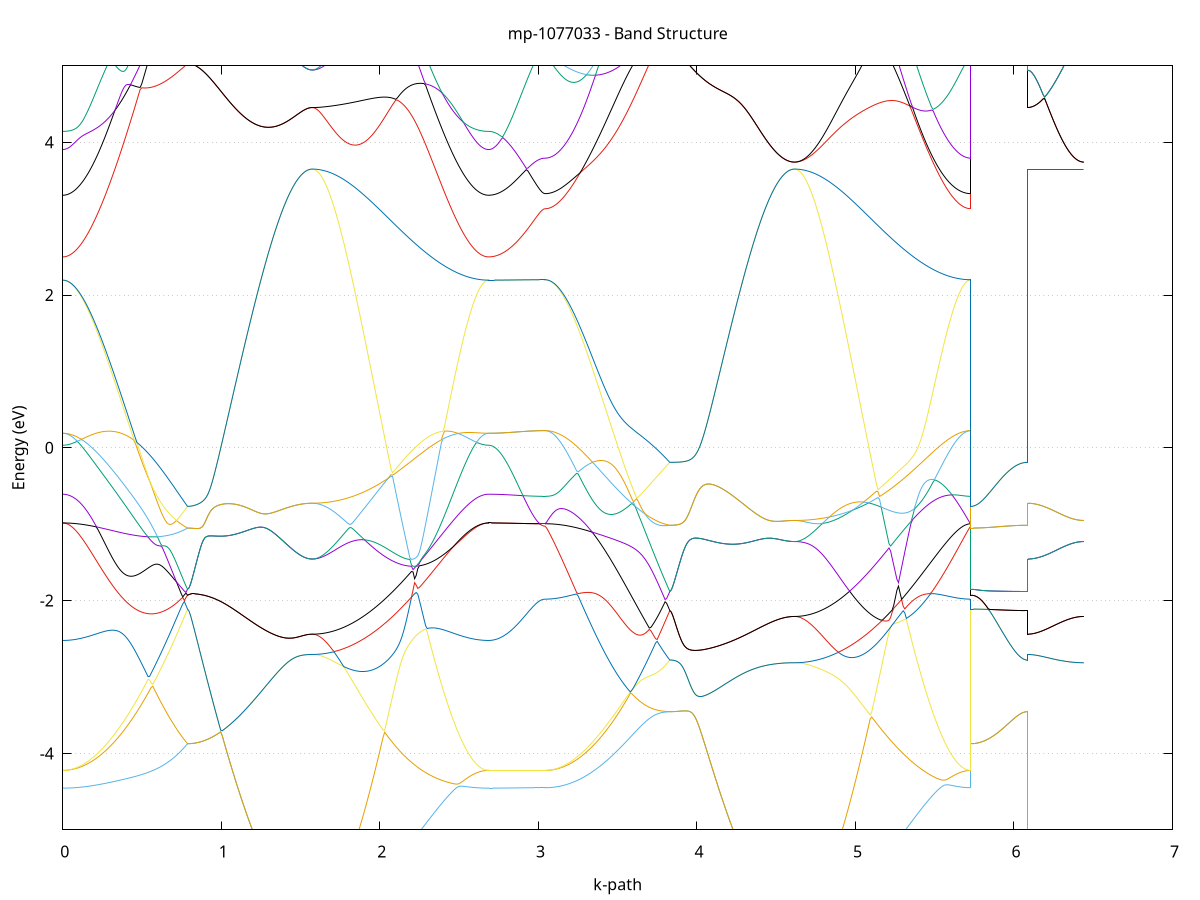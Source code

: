 set title 'mp-1077033 - Band Structure'
set xlabel 'k-path'
set ylabel 'Energy (eV)'
set grid y
set yrange [-5:5]
set terminal png size 800,600
set output 'mp-1077033_bands_gnuplot.png'
plot '-' using 1:2 with lines notitle, '-' using 1:2 with lines notitle, '-' using 1:2 with lines notitle, '-' using 1:2 with lines notitle, '-' using 1:2 with lines notitle, '-' using 1:2 with lines notitle, '-' using 1:2 with lines notitle, '-' using 1:2 with lines notitle, '-' using 1:2 with lines notitle, '-' using 1:2 with lines notitle, '-' using 1:2 with lines notitle, '-' using 1:2 with lines notitle, '-' using 1:2 with lines notitle, '-' using 1:2 with lines notitle, '-' using 1:2 with lines notitle, '-' using 1:2 with lines notitle, '-' using 1:2 with lines notitle, '-' using 1:2 with lines notitle, '-' using 1:2 with lines notitle, '-' using 1:2 with lines notitle, '-' using 1:2 with lines notitle, '-' using 1:2 with lines notitle, '-' using 1:2 with lines notitle, '-' using 1:2 with lines notitle, '-' using 1:2 with lines notitle, '-' using 1:2 with lines notitle, '-' using 1:2 with lines notitle, '-' using 1:2 with lines notitle, '-' using 1:2 with lines notitle, '-' using 1:2 with lines notitle, '-' using 1:2 with lines notitle, '-' using 1:2 with lines notitle, '-' using 1:2 with lines notitle, '-' using 1:2 with lines notitle, '-' using 1:2 with lines notitle, '-' using 1:2 with lines notitle, '-' using 1:2 with lines notitle, '-' using 1:2 with lines notitle, '-' using 1:2 with lines notitle, '-' using 1:2 with lines notitle, '-' using 1:2 with lines notitle, '-' using 1:2 with lines notitle, '-' using 1:2 with lines notitle, '-' using 1:2 with lines notitle, '-' using 1:2 with lines notitle, '-' using 1:2 with lines notitle, '-' using 1:2 with lines notitle, '-' using 1:2 with lines notitle, '-' using 1:2 with lines notitle, '-' using 1:2 with lines notitle, '-' using 1:2 with lines notitle, '-' using 1:2 with lines notitle, '-' using 1:2 with lines notitle, '-' using 1:2 with lines notitle, '-' using 1:2 with lines notitle, '-' using 1:2 with lines notitle, '-' using 1:2 with lines notitle, '-' using 1:2 with lines notitle, '-' using 1:2 with lines notitle, '-' using 1:2 with lines notitle, '-' using 1:2 with lines notitle, '-' using 1:2 with lines notitle, '-' using 1:2 with lines notitle, '-' using 1:2 with lines notitle
0.000000 -20.967764
0.009959 -20.967764
0.019918 -20.967764
0.029877 -20.967664
0.039837 -20.967564
0.049796 -20.967464
0.059755 -20.967264
0.069714 -20.967164
0.079673 -20.966964
0.089632 -20.966664
0.099592 -20.966464
0.109551 -20.966164
0.119510 -20.965864
0.129469 -20.965464
0.139428 -20.965164
0.149387 -20.964764
0.159347 -20.964364
0.169306 -20.963864
0.179265 -20.963464
0.189224 -20.962964
0.199183 -20.962464
0.209142 -20.961964
0.219102 -20.961464
0.229061 -20.960864
0.239020 -20.960264
0.248979 -20.959664
0.258938 -20.959064
0.268897 -20.958464
0.278857 -20.957864
0.288816 -20.957164
0.298775 -20.956564
0.308734 -20.955864
0.318693 -20.955164
0.328652 -20.954564
0.338612 -20.953864
0.348571 -20.953164
0.358530 -20.952464
0.368489 -20.951764
0.378448 -20.951064
0.388407 -20.950364
0.398367 -20.949664
0.408326 -20.949064
0.418285 -20.948364
0.428244 -20.947764
0.438203 -20.947164
0.448162 -20.946564
0.458121 -20.945964
0.468081 -20.945464
0.478040 -20.944964
0.487999 -20.944564
0.497958 -20.944164
0.507917 -20.943864
0.517876 -20.943664
0.527836 -20.943564
0.537795 -20.943564
0.547754 -20.943564
0.557713 -20.943764
0.567672 -20.944064
0.577631 -20.944564
0.587591 -20.945064
0.597550 -20.945664
0.607509 -20.946364
0.617468 -20.947164
0.627427 -20.948064
0.637386 -20.948864
0.647346 -20.949764
0.657305 -20.950664
0.667264 -20.951464
0.677223 -20.952364
0.687182 -20.953064
0.697141 -20.953764
0.707101 -20.954464
0.717060 -20.955064
0.727019 -20.955564
0.736978 -20.955964
0.746937 -20.956264
0.756896 -20.956564
0.766856 -20.956664
0.776815 -20.956664
0.786774 -20.956664
0.786774 -20.956664
0.796733 -20.956564
0.806692 -20.956564
0.816651 -20.956464
0.826610 -20.956364
0.836570 -20.956164
0.846529 -20.955964
0.856488 -20.955664
0.866447 -20.955464
0.876406 -20.955064
0.886365 -20.954764
0.896325 -20.954364
0.906284 -20.953964
0.916243 -20.953464
0.926202 -20.952964
0.936161 -20.952464
0.946120 -20.951964
0.956080 -20.951364
0.966039 -20.950764
0.975998 -20.950064
0.985957 -20.949464
0.995916 -20.948764
1.005875 -20.947964
1.015835 -20.947264
1.025794 -20.946464
1.035753 -20.945664
1.045712 -20.944864
1.055671 -20.943964
1.065630 -20.943164
1.075590 -20.942264
1.085549 -20.941364
1.095508 -20.940464
1.105467 -20.939564
1.115426 -20.938564
1.125385 -20.937664
1.135345 -20.936664
1.145304 -20.935764
1.155263 -20.934764
1.165222 -20.933764
1.175181 -20.932864
1.185140 -20.931864
1.195099 -20.930864
1.205059 -20.929864
1.215018 -20.928864
1.224977 -20.927864
1.234936 -20.926964
1.244895 -20.925964
1.254854 -20.925064
1.264814 -20.924064
1.274773 -20.923164
1.284732 -20.922264
1.294691 -20.921364
1.304650 -20.920464
1.314609 -20.919564
1.324569 -20.918764
1.334528 -20.917964
1.344487 -20.917164
1.354446 -20.916364
1.364405 -20.915664
1.374364 -20.914964
1.384324 -20.914264
1.394283 -20.913664
1.404242 -20.913164
1.414201 -20.912664
1.424160 -20.912164
1.434119 -20.911764
1.444079 -20.911464
1.454038 -20.911264
1.463997 -20.911064
1.473956 -20.910964
1.483915 -20.910864
1.493874 -20.910864
1.503834 -20.910864
1.513793 -20.910964
1.523752 -20.911064
1.533711 -20.911064
1.543670 -20.911164
1.553629 -20.911264
1.563589 -20.911264
1.573548 -20.911264
1.573548 -20.911264
1.583482 -20.911264
1.593417 -20.911264
1.603351 -20.911264
1.613286 -20.911264
1.623220 -20.911164
1.633155 -20.911164
1.643089 -20.911164
1.653024 -20.911064
1.662958 -20.911064
1.672893 -20.910964
1.682827 -20.910964
1.692762 -20.910964
1.702696 -20.910864
1.712631 -20.910864
1.722565 -20.910864
1.732500 -20.910864
1.742435 -20.910864
1.752369 -20.910964
1.762304 -20.911064
1.772238 -20.911164
1.782173 -20.911264
1.792107 -20.911464
1.802042 -20.911664
1.811976 -20.911864
1.821911 -20.912164
1.831845 -20.912464
1.841780 -20.912764
1.851714 -20.913164
1.861649 -20.913664
1.871583 -20.914064
1.881518 -20.914564
1.891452 -20.915064
1.901387 -20.915664
1.911321 -20.916264
1.921256 -20.916864
1.931190 -20.917464
1.941125 -20.918164
1.951059 -20.918864
1.960994 -20.919564
1.970928 -20.920264
1.980863 -20.921064
1.990798 -20.921864
2.000732 -20.922564
2.010667 -20.923364
2.020601 -20.924264
2.030536 -20.925064
2.040470 -20.925864
2.050405 -20.926764
2.060339 -20.927564
2.070274 -20.928464
2.080208 -20.929364
2.090143 -20.930264
2.100077 -20.931164
2.110012 -20.932064
2.119946 -20.932964
2.129881 -20.933864
2.139815 -20.934764
2.149750 -20.935664
2.159684 -20.936564
2.169619 -20.937464
2.179553 -20.938364
2.189488 -20.939264
2.199422 -20.940264
2.209357 -20.941164
2.219291 -20.942064
2.229226 -20.942964
2.239161 -20.943864
2.249095 -20.944764
2.259030 -20.945564
2.268964 -20.946464
2.278899 -20.947364
2.288833 -20.948264
2.298768 -20.949064
2.308702 -20.949864
2.318637 -20.950764
2.328571 -20.951564
2.338506 -20.952364
2.348440 -20.953164
2.358375 -20.953964
2.368309 -20.954664
2.378244 -20.955464
2.388178 -20.956164
2.398113 -20.956864
2.408047 -20.957564
2.417982 -20.958264
2.427916 -20.958864
2.437851 -20.959564
2.447785 -20.960164
2.457720 -20.960764
2.467654 -20.961364
2.477589 -20.961864
2.487524 -20.962464
2.497458 -20.962964
2.507393 -20.963464
2.517327 -20.963864
2.527262 -20.964364
2.537196 -20.964764
2.547131 -20.965164
2.557065 -20.965464
2.567000 -20.965864
2.576934 -20.966164
2.586869 -20.966464
2.596803 -20.966664
2.606738 -20.966964
2.616672 -20.967164
2.626607 -20.967264
2.636541 -20.967464
2.646476 -20.967564
2.656410 -20.967664
2.666345 -20.967764
2.676279 -20.967764
2.686214 -20.967764
2.686214 -20.967764
2.696104 -20.967764
2.705995 -20.967664
2.715886 -20.967564
2.725776 -20.967364
2.735667 -20.967164
2.745557 -20.966964
2.755448 -20.966564
2.765338 -20.966264
2.775229 -20.965864
2.785120 -20.965364
2.795010 -20.964864
2.804901 -20.964364
2.814791 -20.963764
2.824682 -20.963164
2.834572 -20.962464
2.844463 -20.961864
2.854354 -20.961064
2.864244 -20.960364
2.874135 -20.959564
2.884025 -20.958864
2.893916 -20.958064
2.903806 -20.957264
2.913697 -20.956364
2.923588 -20.955564
2.933478 -20.954764
2.943369 -20.953964
2.953259 -20.953164
2.963150 -20.952464
2.973040 -20.951764
2.982931 -20.951064
2.992822 -20.950464
3.002712 -20.949964
3.012603 -20.949564
3.022493 -20.949264
3.032384 -20.949064
3.042274 -20.949064
3.042274 -20.949064
3.052234 -20.949064
3.062193 -20.948964
3.072152 -20.948964
3.082111 -20.948864
3.092070 -20.948864
3.102029 -20.948764
3.111989 -20.948664
3.121948 -20.948464
3.131907 -20.948364
3.141866 -20.948164
3.151825 -20.948064
3.161784 -20.947864
3.171744 -20.947664
3.181703 -20.947364
3.191662 -20.947164
3.201621 -20.946964
3.211580 -20.946664
3.221539 -20.946364
3.231498 -20.946164
3.241458 -20.945864
3.251417 -20.945564
3.261376 -20.945264
3.271335 -20.944964
3.281294 -20.944564
3.291253 -20.944264
3.301213 -20.943964
3.311172 -20.943664
3.321131 -20.943264
3.331090 -20.942964
3.341049 -20.942664
3.351008 -20.942364
3.360968 -20.942064
3.370927 -20.941664
3.380886 -20.941464
3.390845 -20.941164
3.400804 -20.940864
3.410763 -20.940664
3.420723 -20.940364
3.430682 -20.940164
3.440641 -20.940064
3.450600 -20.939864
3.460559 -20.939864
3.470518 -20.939764
3.480478 -20.939764
3.490437 -20.939864
3.500396 -20.939964
3.510355 -20.940164
3.520314 -20.940364
3.530273 -20.940664
3.540233 -20.941064
3.550192 -20.941564
3.560151 -20.942164
3.570110 -20.942764
3.580069 -20.943464
3.590028 -20.944264
3.599988 -20.945164
3.609947 -20.946064
3.619906 -20.947064
3.629865 -20.948064
3.639824 -20.949064
3.649783 -20.950164
3.659742 -20.951164
3.669702 -20.952264
3.679661 -20.953264
3.689620 -20.954264
3.699579 -20.955264
3.709538 -20.956164
3.719497 -20.956964
3.729457 -20.957764
3.739416 -20.958564
3.749375 -20.959164
3.759334 -20.959764
3.769293 -20.960264
3.779252 -20.960664
3.789212 -20.960964
3.799171 -20.961164
3.809130 -20.961364
3.819089 -20.961364
3.829048 -20.961264
3.829048 -20.961264
3.839007 -20.961264
3.848967 -20.961264
3.858926 -20.961164
3.868885 -20.960964
3.878844 -20.960864
3.888803 -20.960564
3.898762 -20.960364
3.908722 -20.960064
3.918681 -20.959764
3.928640 -20.959364
3.938599 -20.958964
3.948558 -20.958564
3.958517 -20.958064
3.968477 -20.957564
3.978436 -20.956964
3.988395 -20.956364
3.998354 -20.955764
4.008313 -20.955164
4.018272 -20.954464
4.028231 -20.953764
4.038191 -20.953064
4.048150 -20.952264
4.058109 -20.951464
4.068068 -20.950664
4.078027 -20.949864
4.087986 -20.948964
4.097946 -20.948064
4.107905 -20.947164
4.117864 -20.946264
4.127823 -20.945364
4.137782 -20.944364
4.147741 -20.943364
4.157701 -20.942364
4.167660 -20.941364
4.177619 -20.940364
4.187578 -20.939364
4.197537 -20.938264
4.207496 -20.937264
4.217456 -20.936164
4.227415 -20.935164
4.237374 -20.934064
4.247333 -20.932964
4.257292 -20.931964
4.267251 -20.930864
4.277211 -20.929764
4.287170 -20.928764
4.297129 -20.927664
4.307088 -20.926664
4.317047 -20.925564
4.327006 -20.924564
4.336966 -20.923464
4.346925 -20.922464
4.356884 -20.921464
4.366843 -20.920464
4.376802 -20.919564
4.386761 -20.918564
4.396721 -20.917664
4.406680 -20.916764
4.416639 -20.915864
4.426598 -20.914964
4.436557 -20.914164
4.446516 -20.913364
4.456475 -20.912564
4.466435 -20.911864
4.476394 -20.911164
4.486353 -20.910464
4.496312 -20.909864
4.506271 -20.909364
4.516230 -20.908864
4.526190 -20.908464
4.536149 -20.908164
4.546108 -20.907964
4.556067 -20.907764
4.566026 -20.907664
4.575985 -20.907664
4.585945 -20.907664
4.595904 -20.907664
4.605863 -20.907664
4.615822 -20.907664
4.615822 -20.907664
4.625757 -20.907664
4.635691 -20.907764
4.645626 -20.907764
4.655560 -20.907864
4.665495 -20.907964
4.675429 -20.908064
4.685364 -20.908164
4.695298 -20.908264
4.705233 -20.908364
4.715167 -20.908564
4.725102 -20.908764
4.735036 -20.908964
4.744971 -20.909164
4.754905 -20.909364
4.764840 -20.909564
4.774774 -20.909864
4.784709 -20.910064
4.794643 -20.910364
4.804578 -20.910664
4.814512 -20.910964
4.824447 -20.911264
4.834382 -20.911564
4.844316 -20.911964
4.854251 -20.912264
4.864185 -20.912664
4.874120 -20.912964
4.884054 -20.913364
4.893989 -20.913764
4.903923 -20.914164
4.913858 -20.914564
4.923792 -20.914964
4.933727 -20.915364
4.943661 -20.915864
4.953596 -20.916264
4.963530 -20.916764
4.973465 -20.917164
4.983399 -20.917664
4.993334 -20.918164
5.003268 -20.918664
5.013203 -20.919064
5.023137 -20.919664
5.033072 -20.920164
5.043006 -20.920664
5.052941 -20.921164
5.062875 -20.921664
5.072810 -20.922264
5.082745 -20.922764
5.092679 -20.923364
5.102614 -20.923864
5.112548 -20.924464
5.122483 -20.924964
5.132417 -20.925564
5.142352 -20.926064
5.152286 -20.926664
5.162221 -20.927264
5.172155 -20.927864
5.182090 -20.928364
5.192024 -20.928964
5.201959 -20.929564
5.211893 -20.930164
5.221828 -20.930664
5.231762 -20.931264
5.241697 -20.931864
5.251631 -20.932364
5.261566 -20.932964
5.271500 -20.933564
5.281435 -20.934064
5.291369 -20.934664
5.301304 -20.935164
5.311238 -20.935764
5.321173 -20.936264
5.331108 -20.936864
5.341042 -20.937364
5.350977 -20.937864
5.360911 -20.938364
5.370846 -20.938964
5.380780 -20.939464
5.390715 -20.939964
5.400649 -20.940364
5.410584 -20.940864
5.420518 -20.941364
5.430453 -20.941764
5.440387 -20.942264
5.450322 -20.942664
5.460256 -20.943064
5.470191 -20.943464
5.480125 -20.943864
5.490060 -20.944264
5.499994 -20.944664
5.509929 -20.945064
5.519863 -20.945364
5.529798 -20.945664
5.539732 -20.945964
5.549667 -20.946364
5.559601 -20.946564
5.569536 -20.946864
5.579471 -20.947164
5.589405 -20.947364
5.599340 -20.947564
5.609274 -20.947864
5.619209 -20.947964
5.629143 -20.948164
5.639078 -20.948364
5.649012 -20.948464
5.658947 -20.948664
5.668881 -20.948764
5.678816 -20.948864
5.688750 -20.948864
5.698685 -20.948964
5.708619 -20.948964
5.718554 -20.949064
5.728488 -20.949064
5.728488 -20.956664
5.738379 -20.956664
5.748269 -20.956664
5.758160 -20.956764
5.768051 -20.956764
5.777941 -20.956864
5.787832 -20.956964
5.797722 -20.957064
5.807613 -20.957264
5.817503 -20.957364
5.827394 -20.957564
5.837285 -20.957664
5.847175 -20.957864
5.857066 -20.958064
5.866956 -20.958264
5.876847 -20.958464
5.886737 -20.958664
5.896628 -20.958864
5.906519 -20.959064
5.916409 -20.959264
5.926300 -20.959464
5.936190 -20.959664
5.946081 -20.959864
5.955971 -20.960064
5.965862 -20.960264
5.975753 -20.960364
5.985643 -20.960564
5.995534 -20.960664
6.005424 -20.960764
6.015315 -20.960964
6.025205 -20.961064
6.035096 -20.961064
6.044987 -20.961164
6.054877 -20.961264
6.064768 -20.961264
6.074658 -20.961264
6.084549 -20.961264
6.084549 -20.911264
6.094439 -20.911264
6.104330 -20.911264
6.114221 -20.911264
6.124111 -20.911164
6.134002 -20.911164
6.143892 -20.911064
6.153783 -20.911064
6.163673 -20.910964
6.173564 -20.910864
6.183455 -20.910764
6.193345 -20.910664
6.203236 -20.910564
6.213126 -20.910464
6.223017 -20.910364
6.232907 -20.910164
6.242798 -20.910064
6.252688 -20.909964
6.262579 -20.909764
6.272470 -20.909664
6.282360 -20.909464
6.292251 -20.909264
6.302141 -20.909164
6.312032 -20.908964
6.321922 -20.908864
6.331813 -20.908664
6.341704 -20.908564
6.351594 -20.908364
6.361485 -20.908264
6.371375 -20.908164
6.381266 -20.908064
6.391156 -20.907964
6.401047 -20.907864
6.410938 -20.907764
6.420828 -20.907764
6.430719 -20.907664
6.440609 -20.907664
e
0.000000 -20.903864
0.009959 -20.903864
0.019918 -20.903864
0.029877 -20.903864
0.039837 -20.903864
0.049796 -20.903764
0.059755 -20.903764
0.069714 -20.903764
0.079673 -20.903764
0.089632 -20.903664
0.099592 -20.903664
0.109551 -20.903664
0.119510 -20.903664
0.129469 -20.903564
0.139428 -20.903564
0.149387 -20.903464
0.159347 -20.903464
0.169306 -20.903464
0.179265 -20.903364
0.189224 -20.903364
0.199183 -20.903264
0.209142 -20.903264
0.219102 -20.903264
0.229061 -20.903164
0.239020 -20.903164
0.248979 -20.903164
0.258938 -20.903164
0.268897 -20.903164
0.278857 -20.903164
0.288816 -20.903164
0.298775 -20.903164
0.308734 -20.903164
0.318693 -20.903264
0.328652 -20.903264
0.338612 -20.903364
0.348571 -20.903464
0.358530 -20.903564
0.368489 -20.903764
0.378448 -20.903964
0.388407 -20.904164
0.398367 -20.904564
0.408326 -20.904864
0.418285 -20.905364
0.428244 -20.905964
0.438203 -20.906664
0.448162 -20.907564
0.458121 -20.908664
0.468081 -20.909964
0.478040 -20.911464
0.487999 -20.913164
0.497958 -20.914964
0.507917 -20.916964
0.517876 -20.919064
0.527836 -20.921264
0.537795 -20.923364
0.547754 -20.925564
0.557713 -20.927764
0.567672 -20.929864
0.577631 -20.931964
0.587591 -20.933964
0.597550 -20.935964
0.607509 -20.937864
0.617468 -20.939764
0.627427 -20.941464
0.637386 -20.943164
0.647346 -20.944764
0.657305 -20.946264
0.667264 -20.947664
0.677223 -20.948964
0.687182 -20.950164
0.697141 -20.951264
0.707101 -20.952364
0.717060 -20.953264
0.727019 -20.954064
0.736978 -20.954764
0.746937 -20.955364
0.756896 -20.955764
0.766856 -20.956164
0.776815 -20.956464
0.786774 -20.956664
0.786774 -20.956664
0.796733 -20.956564
0.806692 -20.956564
0.816651 -20.956464
0.826610 -20.956364
0.836570 -20.956164
0.846529 -20.955964
0.856488 -20.955664
0.866447 -20.955464
0.876406 -20.955064
0.886365 -20.954764
0.896325 -20.954364
0.906284 -20.953964
0.916243 -20.953464
0.926202 -20.952964
0.936161 -20.952464
0.946120 -20.951964
0.956080 -20.951364
0.966039 -20.950764
0.975998 -20.950064
0.985957 -20.949464
0.995916 -20.948764
1.005875 -20.947964
1.015835 -20.947264
1.025794 -20.946464
1.035753 -20.945664
1.045712 -20.944864
1.055671 -20.943964
1.065630 -20.943164
1.075590 -20.942264
1.085549 -20.941364
1.095508 -20.940464
1.105467 -20.939564
1.115426 -20.938564
1.125385 -20.937664
1.135345 -20.936664
1.145304 -20.935764
1.155263 -20.934764
1.165222 -20.933764
1.175181 -20.932864
1.185140 -20.931864
1.195099 -20.930864
1.205059 -20.929864
1.215018 -20.928864
1.224977 -20.927864
1.234936 -20.926964
1.244895 -20.925964
1.254854 -20.925064
1.264814 -20.924064
1.274773 -20.923164
1.284732 -20.922264
1.294691 -20.921364
1.304650 -20.920464
1.314609 -20.919564
1.324569 -20.918764
1.334528 -20.917964
1.344487 -20.917164
1.354446 -20.916364
1.364405 -20.915664
1.374364 -20.914964
1.384324 -20.914264
1.394283 -20.913664
1.404242 -20.913164
1.414201 -20.912664
1.424160 -20.912164
1.434119 -20.911764
1.444079 -20.911464
1.454038 -20.911264
1.463997 -20.911064
1.473956 -20.910964
1.483915 -20.910864
1.493874 -20.910864
1.503834 -20.910864
1.513793 -20.910964
1.523752 -20.911064
1.533711 -20.911064
1.543670 -20.911164
1.553629 -20.911264
1.563589 -20.911264
1.573548 -20.911264
1.573548 -20.911264
1.583482 -20.911264
1.593417 -20.911164
1.603351 -20.911064
1.613286 -20.910964
1.623220 -20.910764
1.633155 -20.910464
1.643089 -20.910164
1.653024 -20.909864
1.662958 -20.909464
1.672893 -20.909064
1.682827 -20.908664
1.692762 -20.908164
1.702696 -20.907564
1.712631 -20.907064
1.722565 -20.906364
1.732500 -20.905764
1.742435 -20.905064
1.752369 -20.904364
1.762304 -20.903564
1.772238 -20.902764
1.782173 -20.901864
1.792107 -20.900964
1.802042 -20.900764
1.811976 -20.900864
1.821911 -20.900964
1.831845 -20.900964
1.841780 -20.901064
1.851714 -20.901064
1.861649 -20.901064
1.871583 -20.901164
1.881518 -20.901164
1.891452 -20.901164
1.901387 -20.901164
1.911321 -20.901164
1.921256 -20.901164
1.931190 -20.901164
1.941125 -20.901164
1.951059 -20.901164
1.960994 -20.901064
1.970928 -20.901064
1.980863 -20.901064
1.990798 -20.901064
2.000732 -20.901064
2.010667 -20.901064
2.020601 -20.900964
2.030536 -20.900964
2.040470 -20.900964
2.050405 -20.900964
2.060339 -20.900964
2.070274 -20.900964
2.080208 -20.900964
2.090143 -20.900964
2.100077 -20.900964
2.110012 -20.900964
2.119946 -20.900964
2.129881 -20.901064
2.139815 -20.901064
2.149750 -20.901064
2.159684 -20.901064
2.169619 -20.901164
2.179553 -20.901164
2.189488 -20.901264
2.199422 -20.901264
2.209357 -20.901264
2.219291 -20.901364
2.229226 -20.901364
2.239161 -20.901464
2.249095 -20.901564
2.259030 -20.901564
2.268964 -20.901664
2.278899 -20.901764
2.288833 -20.901764
2.298768 -20.901864
2.308702 -20.901964
2.318637 -20.901964
2.328571 -20.902064
2.338506 -20.902164
2.348440 -20.902164
2.358375 -20.902264
2.368309 -20.902364
2.378244 -20.902464
2.388178 -20.902464
2.398113 -20.902564
2.408047 -20.902664
2.417982 -20.902764
2.427916 -20.902764
2.437851 -20.902864
2.447785 -20.902964
2.457720 -20.902964
2.467654 -20.903064
2.477589 -20.903164
2.487524 -20.903164
2.497458 -20.903264
2.507393 -20.903264
2.517327 -20.903364
2.527262 -20.903464
2.537196 -20.903464
2.547131 -20.903464
2.557065 -20.903564
2.567000 -20.903564
2.576934 -20.903664
2.586869 -20.903664
2.596803 -20.903664
2.606738 -20.903764
2.616672 -20.903764
2.626607 -20.903764
2.636541 -20.903764
2.646476 -20.903864
2.656410 -20.903864
2.666345 -20.903864
2.676279 -20.903864
2.686214 -20.903864
2.686214 -20.903864
2.696104 -20.903864
2.705995 -20.903964
2.715886 -20.904064
2.725776 -20.904264
2.735667 -20.904464
2.745557 -20.904764
2.755448 -20.905164
2.765338 -20.905464
2.775229 -20.905964
2.785120 -20.906364
2.795010 -20.906964
2.804901 -20.907464
2.814791 -20.908064
2.824682 -20.908764
2.834572 -20.909364
2.844463 -20.910164
2.854354 -20.910864
2.864244 -20.911664
2.874135 -20.912464
2.884025 -20.913264
2.893916 -20.914064
2.903806 -20.914864
2.913697 -20.915764
2.923588 -20.916564
2.933478 -20.917464
2.943369 -20.918264
2.953259 -20.919064
2.963150 -20.919864
2.973040 -20.920564
2.982931 -20.921264
2.992822 -20.921864
3.002712 -20.922364
3.012603 -20.922764
3.022493 -20.923064
3.032384 -20.923264
3.042274 -20.923264
3.042274 -20.923264
3.052234 -20.923264
3.062193 -20.923264
3.072152 -20.923264
3.082111 -20.923264
3.092070 -20.923164
3.102029 -20.923064
3.111989 -20.923064
3.121948 -20.922964
3.131907 -20.922864
3.141866 -20.922764
3.151825 -20.922664
3.161784 -20.922564
3.171744 -20.922464
3.181703 -20.922264
3.191662 -20.922164
3.201621 -20.921964
3.211580 -20.921864
3.221539 -20.921664
3.231498 -20.921564
3.241458 -20.921364
3.251417 -20.921164
3.261376 -20.920964
3.271335 -20.920864
3.281294 -20.920664
3.291253 -20.920464
3.301213 -20.920364
3.311172 -20.920164
3.321131 -20.919964
3.331090 -20.919864
3.341049 -20.919664
3.351008 -20.919564
3.360968 -20.919464
3.370927 -20.919364
3.380886 -20.919264
3.390845 -20.919264
3.400804 -20.919164
3.410763 -20.919264
3.420723 -20.919264
3.430682 -20.919364
3.440641 -20.919564
3.450600 -20.919764
3.460559 -20.919964
3.470518 -20.920364
3.480478 -20.920864
3.490437 -20.921364
3.500396 -20.922064
3.510355 -20.922864
3.520314 -20.923864
3.530273 -20.924864
3.540233 -20.926164
3.550192 -20.927464
3.560151 -20.928864
3.570110 -20.930464
3.580069 -20.932064
3.590028 -20.933764
3.599988 -20.935464
3.609947 -20.937164
3.619906 -20.938964
3.629865 -20.940664
3.639824 -20.942364
3.649783 -20.944064
3.659742 -20.945664
3.669702 -20.947264
3.679661 -20.948764
3.689620 -20.950164
3.699579 -20.951564
3.709538 -20.952864
3.719497 -20.954064
3.729457 -20.955264
3.739416 -20.956264
3.749375 -20.957264
3.759334 -20.958064
3.769293 -20.958864
3.779252 -20.959464
3.789212 -20.960064
3.799171 -20.960564
3.809130 -20.960864
3.819089 -20.961164
3.829048 -20.961264
3.829048 -20.961264
3.839007 -20.961264
3.848967 -20.961264
3.858926 -20.961164
3.868885 -20.960964
3.878844 -20.960864
3.888803 -20.960564
3.898762 -20.960364
3.908722 -20.960064
3.918681 -20.959764
3.928640 -20.959364
3.938599 -20.958964
3.948558 -20.958564
3.958517 -20.958064
3.968477 -20.957564
3.978436 -20.956964
3.988395 -20.956364
3.998354 -20.955764
4.008313 -20.955164
4.018272 -20.954464
4.028231 -20.953764
4.038191 -20.953064
4.048150 -20.952264
4.058109 -20.951464
4.068068 -20.950664
4.078027 -20.949864
4.087986 -20.948964
4.097946 -20.948064
4.107905 -20.947164
4.117864 -20.946264
4.127823 -20.945364
4.137782 -20.944364
4.147741 -20.943364
4.157701 -20.942364
4.167660 -20.941364
4.177619 -20.940364
4.187578 -20.939364
4.197537 -20.938264
4.207496 -20.937264
4.217456 -20.936164
4.227415 -20.935164
4.237374 -20.934064
4.247333 -20.932964
4.257292 -20.931964
4.267251 -20.930864
4.277211 -20.929764
4.287170 -20.928764
4.297129 -20.927664
4.307088 -20.926664
4.317047 -20.925564
4.327006 -20.924564
4.336966 -20.923464
4.346925 -20.922464
4.356884 -20.921464
4.366843 -20.920464
4.376802 -20.919564
4.386761 -20.918564
4.396721 -20.917664
4.406680 -20.916764
4.416639 -20.915864
4.426598 -20.914964
4.436557 -20.914164
4.446516 -20.913364
4.456475 -20.912564
4.466435 -20.911864
4.476394 -20.911164
4.486353 -20.910464
4.496312 -20.909864
4.506271 -20.909364
4.516230 -20.908864
4.526190 -20.908464
4.536149 -20.908164
4.546108 -20.907964
4.556067 -20.907764
4.566026 -20.907664
4.575985 -20.907664
4.585945 -20.907664
4.595904 -20.907664
4.605863 -20.907664
4.615822 -20.907664
4.615822 -20.907664
4.625757 -20.907664
4.635691 -20.907664
4.645626 -20.907464
4.655560 -20.907364
4.665495 -20.907164
4.675429 -20.906964
4.685364 -20.906664
4.695298 -20.906364
4.705233 -20.905964
4.715167 -20.905564
4.725102 -20.905164
4.735036 -20.904664
4.744971 -20.904164
4.754905 -20.903564
4.764840 -20.903864
4.774774 -20.904164
4.784709 -20.904364
4.794643 -20.904664
4.804578 -20.904964
4.814512 -20.905164
4.824447 -20.905464
4.834382 -20.905664
4.844316 -20.905864
4.854251 -20.906064
4.864185 -20.906364
4.874120 -20.906564
4.884054 -20.906764
4.893989 -20.906964
4.903923 -20.907164
4.913858 -20.907364
4.923792 -20.907564
4.933727 -20.907664
4.943661 -20.907864
4.953596 -20.908064
4.963530 -20.908264
4.973465 -20.908364
4.983399 -20.908564
4.993334 -20.908764
5.003268 -20.908864
5.013203 -20.909064
5.023137 -20.909264
5.033072 -20.909364
5.043006 -20.909564
5.052941 -20.909764
5.062875 -20.909964
5.072810 -20.910064
5.082745 -20.910264
5.092679 -20.910464
5.102614 -20.910664
5.112548 -20.910864
5.122483 -20.911064
5.132417 -20.911264
5.142352 -20.911464
5.152286 -20.911664
5.162221 -20.911864
5.172155 -20.912164
5.182090 -20.912364
5.192024 -20.912564
5.201959 -20.912864
5.211893 -20.913064
5.221828 -20.913364
5.231762 -20.913564
5.241697 -20.913864
5.251631 -20.914064
5.261566 -20.914364
5.271500 -20.914664
5.281435 -20.914864
5.291369 -20.915164
5.301304 -20.915464
5.311238 -20.915664
5.321173 -20.915964
5.331108 -20.916264
5.341042 -20.916564
5.350977 -20.916764
5.360911 -20.917064
5.370846 -20.917364
5.380780 -20.917564
5.390715 -20.917864
5.400649 -20.918164
5.410584 -20.918364
5.420518 -20.918664
5.430453 -20.918964
5.440387 -20.919164
5.450322 -20.919464
5.460256 -20.919664
5.470191 -20.919964
5.480125 -20.920164
5.490060 -20.920364
5.499994 -20.920564
5.509929 -20.920864
5.519863 -20.921064
5.529798 -20.921264
5.539732 -20.921464
5.549667 -20.921564
5.559601 -20.921764
5.569536 -20.921964
5.579471 -20.922064
5.589405 -20.922264
5.599340 -20.922364
5.609274 -20.922564
5.619209 -20.922664
5.629143 -20.922764
5.639078 -20.922864
5.649012 -20.922964
5.658947 -20.923064
5.668881 -20.923064
5.678816 -20.923164
5.688750 -20.923264
5.698685 -20.923264
5.708619 -20.923264
5.718554 -20.923264
5.728488 -20.923264
5.728488 -20.956664
5.738379 -20.956664
5.748269 -20.956664
5.758160 -20.956764
5.768051 -20.956764
5.777941 -20.956864
5.787832 -20.956964
5.797722 -20.957064
5.807613 -20.957264
5.817503 -20.957364
5.827394 -20.957564
5.837285 -20.957664
5.847175 -20.957864
5.857066 -20.958064
5.866956 -20.958264
5.876847 -20.958464
5.886737 -20.958664
5.896628 -20.958864
5.906519 -20.959064
5.916409 -20.959264
5.926300 -20.959464
5.936190 -20.959664
5.946081 -20.959864
5.955971 -20.960064
5.965862 -20.960264
5.975753 -20.960364
5.985643 -20.960564
5.995534 -20.960664
6.005424 -20.960764
6.015315 -20.960964
6.025205 -20.961064
6.035096 -20.961064
6.044987 -20.961164
6.054877 -20.961264
6.064768 -20.961264
6.074658 -20.961264
6.084549 -20.961264
6.084549 -20.911264
6.094439 -20.911264
6.104330 -20.911264
6.114221 -20.911264
6.124111 -20.911164
6.134002 -20.911164
6.143892 -20.911064
6.153783 -20.911064
6.163673 -20.910964
6.173564 -20.910864
6.183455 -20.910764
6.193345 -20.910664
6.203236 -20.910564
6.213126 -20.910464
6.223017 -20.910364
6.232907 -20.910164
6.242798 -20.910064
6.252688 -20.909964
6.262579 -20.909764
6.272470 -20.909664
6.282360 -20.909464
6.292251 -20.909264
6.302141 -20.909164
6.312032 -20.908964
6.321922 -20.908864
6.331813 -20.908664
6.341704 -20.908564
6.351594 -20.908364
6.361485 -20.908264
6.371375 -20.908164
6.381266 -20.908064
6.391156 -20.907964
6.401047 -20.907864
6.410938 -20.907764
6.420828 -20.907764
6.430719 -20.907664
6.440609 -20.907664
e
0.000000 -20.800064
0.009959 -20.800064
0.019918 -20.800264
0.029877 -20.800564
0.039837 -20.800964
0.049796 -20.801564
0.059755 -20.802264
0.069714 -20.803064
0.079673 -20.803964
0.089632 -20.804964
0.099592 -20.806064
0.109551 -20.807364
0.119510 -20.808664
0.129469 -20.810164
0.139428 -20.811764
0.149387 -20.813464
0.159347 -20.815164
0.169306 -20.817064
0.179265 -20.819064
0.189224 -20.821064
0.199183 -20.823264
0.209142 -20.825464
0.219102 -20.827764
0.229061 -20.830164
0.239020 -20.832564
0.248979 -20.835064
0.258938 -20.837664
0.268897 -20.840264
0.278857 -20.842964
0.288816 -20.845664
0.298775 -20.848464
0.308734 -20.851264
0.318693 -20.854064
0.328652 -20.856964
0.338612 -20.859764
0.348571 -20.862664
0.358530 -20.865464
0.368489 -20.868364
0.378448 -20.871164
0.388407 -20.873964
0.398367 -20.876664
0.408326 -20.879364
0.418285 -20.881964
0.428244 -20.884364
0.438203 -20.886764
0.448162 -20.888864
0.458121 -20.890764
0.468081 -20.892464
0.478040 -20.893864
0.487999 -20.896164
0.497958 -20.898464
0.507917 -20.900664
0.517876 -20.902664
0.527836 -20.904564
0.537795 -20.906364
0.547754 -20.907964
0.557713 -20.909264
0.567672 -20.910464
0.577631 -20.911564
0.587591 -20.912364
0.597550 -20.912964
0.607509 -20.913464
0.617468 -20.913864
0.627427 -20.913964
0.637386 -20.914064
0.647346 -20.914064
0.657305 -20.913964
0.667264 -20.913764
0.677223 -20.913464
0.687182 -20.913264
0.697141 -20.912864
0.707101 -20.912464
0.717060 -20.912064
0.727019 -20.911664
0.736978 -20.911264
0.746937 -20.910764
0.756896 -20.910364
0.766856 -20.909864
0.776815 -20.909464
0.786774 -20.908964
0.786774 -20.908964
0.796733 -20.908964
0.806692 -20.908964
0.816651 -20.908864
0.826610 -20.908864
0.836570 -20.908764
0.846529 -20.908764
0.856488 -20.908664
0.866447 -20.908564
0.876406 -20.908464
0.886365 -20.908364
0.896325 -20.908164
0.906284 -20.908064
0.916243 -20.907964
0.926202 -20.907764
0.936161 -20.907564
0.946120 -20.907364
0.956080 -20.907164
0.966039 -20.906964
0.975998 -20.906764
0.985957 -20.906564
0.995916 -20.906364
1.005875 -20.906064
1.015835 -20.905864
1.025794 -20.905564
1.035753 -20.905364
1.045712 -20.905064
1.055671 -20.904864
1.065630 -20.904564
1.075590 -20.904264
1.085549 -20.903964
1.095508 -20.903664
1.105467 -20.903464
1.115426 -20.903164
1.125385 -20.902864
1.135345 -20.902564
1.145304 -20.902264
1.155263 -20.901964
1.165222 -20.901664
1.175181 -20.901364
1.185140 -20.901064
1.195099 -20.900864
1.205059 -20.900564
1.215018 -20.900264
1.224977 -20.900064
1.234936 -20.899764
1.244895 -20.899464
1.254854 -20.899264
1.264814 -20.899064
1.274773 -20.898764
1.284732 -20.898564
1.294691 -20.898364
1.304650 -20.898164
1.314609 -20.897964
1.324569 -20.897864
1.334528 -20.897664
1.344487 -20.897564
1.354446 -20.897364
1.364405 -20.897264
1.374364 -20.897264
1.384324 -20.897164
1.394283 -20.897064
1.404242 -20.897064
1.414201 -20.897064
1.424160 -20.897064
1.434119 -20.897164
1.444079 -20.897164
1.454038 -20.897264
1.463997 -20.897364
1.473956 -20.897464
1.483915 -20.897464
1.493874 -20.897564
1.503834 -20.897564
1.513793 -20.897464
1.523752 -20.897464
1.533711 -20.897264
1.543670 -20.897164
1.553629 -20.897064
1.563589 -20.896864
1.573548 -20.896664
1.573548 -20.896664
1.583482 -20.896964
1.593417 -20.897164
1.603351 -20.897464
1.613286 -20.897664
1.623220 -20.897964
1.633155 -20.898164
1.643089 -20.898364
1.653024 -20.898664
1.662958 -20.898864
1.672893 -20.899064
1.682827 -20.899264
1.692762 -20.899364
1.702696 -20.899564
1.712631 -20.899764
1.722565 -20.899864
1.732500 -20.900064
1.742435 -20.900164
1.752369 -20.900264
1.762304 -20.900464
1.772238 -20.900564
1.782173 -20.900664
1.792107 -20.900764
1.802042 -20.900064
1.811976 -20.899164
1.821911 -20.898164
1.831845 -20.897064
1.841780 -20.896064
1.851714 -20.895364
1.861649 -20.894964
1.871583 -20.894464
1.881518 -20.893864
1.891452 -20.893264
1.901387 -20.892564
1.911321 -20.891864
1.921256 -20.891064
1.931190 -20.890264
1.941125 -20.889464
1.951059 -20.888564
1.960994 -20.887664
1.970928 -20.886664
1.980863 -20.885664
1.990798 -20.884564
2.000732 -20.883464
2.010667 -20.882364
2.020601 -20.881164
2.030536 -20.879964
2.040470 -20.878764
2.050405 -20.877464
2.060339 -20.876164
2.070274 -20.874764
2.080208 -20.873364
2.090143 -20.871964
2.100077 -20.870564
2.110012 -20.869064
2.119946 -20.867564
2.129881 -20.865964
2.139815 -20.864364
2.149750 -20.862764
2.159684 -20.861164
2.169619 -20.859564
2.179553 -20.857864
2.189488 -20.856164
2.199422 -20.854464
2.209357 -20.852764
2.219291 -20.850964
2.229226 -20.849264
2.239161 -20.847464
2.249095 -20.845664
2.259030 -20.844164
2.268964 -20.842664
2.278899 -20.841164
2.288833 -20.839664
2.298768 -20.838164
2.308702 -20.836564
2.318637 -20.835064
2.328571 -20.833564
2.338506 -20.832064
2.348440 -20.830564
2.358375 -20.829064
2.368309 -20.827664
2.378244 -20.826164
2.388178 -20.824764
2.398113 -20.823264
2.408047 -20.821964
2.417982 -20.820564
2.427916 -20.819164
2.437851 -20.817864
2.447785 -20.816664
2.457720 -20.815364
2.467654 -20.814164
2.477589 -20.812964
2.487524 -20.811864
2.497458 -20.810764
2.507393 -20.809764
2.517327 -20.808764
2.527262 -20.807764
2.537196 -20.806864
2.547131 -20.805964
2.557065 -20.805164
2.567000 -20.804464
2.576934 -20.803764
2.586869 -20.803164
2.596803 -20.802564
2.606738 -20.802064
2.616672 -20.801564
2.626607 -20.801164
2.636541 -20.800764
2.646476 -20.800564
2.656410 -20.800264
2.666345 -20.800164
2.676279 -20.800064
2.686214 -20.800064
2.686214 -20.800064
2.696104 -20.800064
2.705995 -20.800064
2.715886 -20.800064
2.725776 -20.799964
2.735667 -20.799964
2.745557 -20.799964
2.755448 -20.799964
2.765338 -20.799964
2.775229 -20.799964
2.785120 -20.799964
2.795010 -20.799864
2.804901 -20.799864
2.814791 -20.799864
2.824682 -20.799864
2.834572 -20.799764
2.844463 -20.799764
2.854354 -20.799764
2.864244 -20.799664
2.874135 -20.799664
2.884025 -20.799664
2.893916 -20.799664
2.903806 -20.799564
2.913697 -20.799564
2.923588 -20.799564
2.933478 -20.799464
2.943369 -20.799464
2.953259 -20.799464
2.963150 -20.799464
2.973040 -20.799464
2.982931 -20.799364
2.992822 -20.799364
3.002712 -20.799364
3.012603 -20.799364
3.022493 -20.799364
3.032384 -20.799364
3.042274 -20.799364
3.042274 -20.799364
3.052234 -20.799364
3.062193 -20.799564
3.072152 -20.799864
3.082111 -20.800364
3.092070 -20.800864
3.102029 -20.801564
3.111989 -20.802364
3.121948 -20.803264
3.131907 -20.804264
3.141866 -20.805364
3.151825 -20.806664
3.161784 -20.808064
3.171744 -20.809464
3.181703 -20.811064
3.191662 -20.812764
3.201621 -20.814464
3.211580 -20.816364
3.221539 -20.818364
3.231498 -20.820364
3.241458 -20.822464
3.251417 -20.824664
3.261376 -20.826964
3.271335 -20.829364
3.281294 -20.831764
3.291253 -20.834264
3.301213 -20.836764
3.311172 -20.839364
3.321131 -20.841964
3.331090 -20.844664
3.341049 -20.847364
3.351008 -20.850164
3.360968 -20.852864
3.370927 -20.855664
3.380886 -20.858464
3.390845 -20.861264
3.400804 -20.863964
3.410763 -20.866764
3.420723 -20.869464
3.430682 -20.872164
3.440641 -20.874764
3.450600 -20.877364
3.460559 -20.879764
3.470518 -20.882164
3.480478 -20.884464
3.490437 -20.886664
3.500396 -20.888664
3.510355 -20.890464
3.520314 -20.892264
3.530273 -20.893764
3.540233 -20.895064
3.550192 -20.896264
3.560151 -20.897364
3.570110 -20.898264
3.580069 -20.898964
3.590028 -20.899664
3.599988 -20.900164
3.609947 -20.900664
3.619906 -20.901464
3.629865 -20.902164
3.639824 -20.902764
3.649783 -20.903264
3.659742 -20.903664
3.669702 -20.903964
3.679661 -20.904164
3.689620 -20.904464
3.699579 -20.904564
3.709538 -20.904664
3.719497 -20.904764
3.729457 -20.904764
3.739416 -20.904764
3.749375 -20.904764
3.759334 -20.904764
3.769293 -20.904664
3.779252 -20.904664
3.789212 -20.904564
3.799171 -20.904464
3.809130 -20.904364
3.819089 -20.904264
3.829048 -20.904164
3.829048 -20.904164
3.839007 -20.904164
3.848967 -20.904164
3.858926 -20.904164
3.868885 -20.904064
3.878844 -20.904064
3.888803 -20.903964
3.898762 -20.903964
3.908722 -20.903864
3.918681 -20.903764
3.928640 -20.903664
3.938599 -20.903564
3.948558 -20.903364
3.958517 -20.903264
3.968477 -20.903164
3.978436 -20.902964
3.988395 -20.902764
3.998354 -20.902664
4.008313 -20.902464
4.018272 -20.902264
4.028231 -20.902064
4.038191 -20.901864
4.048150 -20.901664
4.058109 -20.901464
4.068068 -20.901264
4.078027 -20.901064
4.087986 -20.900764
4.097946 -20.900564
4.107905 -20.900364
4.117864 -20.900064
4.127823 -20.899864
4.137782 -20.899664
4.147741 -20.899364
4.157701 -20.899164
4.167660 -20.898964
4.177619 -20.898664
4.187578 -20.898464
4.197537 -20.898264
4.207496 -20.897964
4.217456 -20.897764
4.227415 -20.897564
4.237374 -20.897364
4.247333 -20.897064
4.257292 -20.896864
4.267251 -20.896664
4.277211 -20.896564
4.287170 -20.896364
4.297129 -20.896164
4.307088 -20.895964
4.317047 -20.895864
4.327006 -20.895664
4.336966 -20.895564
4.346925 -20.895464
4.356884 -20.895364
4.366843 -20.895264
4.376802 -20.895164
4.386761 -20.895164
4.396721 -20.895064
4.406680 -20.895064
4.416639 -20.895064
4.426598 -20.895064
4.436557 -20.895164
4.446516 -20.895264
4.456475 -20.895364
4.466435 -20.895564
4.476394 -20.895864
4.486353 -20.896364
4.496312 -20.896964
4.506271 -20.897664
4.516230 -20.898364
4.526190 -20.898964
4.536149 -20.899464
4.546108 -20.899764
4.556067 -20.900064
4.566026 -20.900264
4.575985 -20.900264
4.585945 -20.900364
4.595904 -20.900264
4.605863 -20.900264
4.615822 -20.900264
4.615822 -20.900264
4.625757 -20.900364
4.635691 -20.900464
4.645626 -20.900564
4.655560 -20.900764
4.665495 -20.901064
4.675429 -20.901264
4.685364 -20.901564
4.695298 -20.901864
4.705233 -20.902164
4.715167 -20.902464
4.725102 -20.902764
4.735036 -20.902964
4.744971 -20.903264
4.754905 -20.903564
4.764840 -20.902964
4.774774 -20.902364
4.784709 -20.901664
4.794643 -20.900964
4.804578 -20.900164
4.814512 -20.899364
4.824447 -20.898564
4.834382 -20.897764
4.844316 -20.896864
4.854251 -20.895864
4.864185 -20.894964
4.874120 -20.893964
4.884054 -20.892864
4.893989 -20.891864
4.903923 -20.890764
4.913858 -20.889664
4.923792 -20.888464
4.933727 -20.887364
4.943661 -20.886164
4.953596 -20.885164
4.963530 -20.884464
4.973465 -20.883664
4.983399 -20.882764
4.993334 -20.881964
5.003268 -20.881064
5.013203 -20.880164
5.023137 -20.879164
5.033072 -20.878164
5.043006 -20.877164
5.052941 -20.876164
5.062875 -20.875064
5.072810 -20.873964
5.082745 -20.872764
5.092679 -20.871564
5.102614 -20.870464
5.112548 -20.869364
5.122483 -20.868264
5.132417 -20.867164
5.142352 -20.865964
5.152286 -20.864764
5.162221 -20.863564
5.172155 -20.862364
5.182090 -20.861064
5.192024 -20.859764
5.201959 -20.858464
5.211893 -20.857064
5.221828 -20.855764
5.231762 -20.854364
5.241697 -20.852964
5.251631 -20.851464
5.261566 -20.850064
5.271500 -20.848564
5.281435 -20.847064
5.291369 -20.845564
5.301304 -20.844064
5.311238 -20.842564
5.321173 -20.841064
5.331108 -20.839564
5.341042 -20.837964
5.350977 -20.836464
5.360911 -20.834964
5.370846 -20.833364
5.380780 -20.831864
5.390715 -20.830364
5.400649 -20.828864
5.410584 -20.827364
5.420518 -20.825864
5.430453 -20.824464
5.440387 -20.823064
5.450322 -20.821664
5.460256 -20.820264
5.470191 -20.818864
5.480125 -20.817564
5.490060 -20.816264
5.499994 -20.814964
5.509929 -20.813764
5.519863 -20.812564
5.529798 -20.811364
5.539732 -20.810264
5.549667 -20.809264
5.559601 -20.808164
5.569536 -20.807264
5.579471 -20.806364
5.589405 -20.805464
5.599340 -20.804664
5.609274 -20.803864
5.619209 -20.803164
5.629143 -20.802464
5.639078 -20.801964
5.649012 -20.801364
5.658947 -20.800864
5.668881 -20.800464
5.678816 -20.800164
5.688750 -20.799864
5.698685 -20.799664
5.708619 -20.799464
5.718554 -20.799364
5.728488 -20.799364
5.728488 -20.908964
5.738379 -20.908964
5.748269 -20.908964
5.758160 -20.908864
5.768051 -20.908764
5.777941 -20.908764
5.787832 -20.908664
5.797722 -20.908464
5.807613 -20.908364
5.817503 -20.908164
5.827394 -20.908064
5.837285 -20.907864
5.847175 -20.907664
5.857066 -20.907464
5.866956 -20.907264
5.876847 -20.907064
5.886737 -20.906864
5.896628 -20.906664
5.906519 -20.906464
5.916409 -20.906264
5.926300 -20.906064
5.936190 -20.905864
5.946081 -20.905664
5.955971 -20.905464
5.965862 -20.905264
5.975753 -20.905164
5.985643 -20.904964
5.995534 -20.904864
6.005424 -20.904664
6.015315 -20.904564
6.025205 -20.904464
6.035096 -20.904364
6.044987 -20.904364
6.054877 -20.904264
6.064768 -20.904264
6.074658 -20.904164
6.084549 -20.904164
6.084549 -20.896664
6.094439 -20.896664
6.104330 -20.896764
6.114221 -20.896764
6.124111 -20.896764
6.134002 -20.896864
6.143892 -20.896864
6.153783 -20.896964
6.163673 -20.897064
6.173564 -20.897064
6.183455 -20.897164
6.193345 -20.897264
6.203236 -20.897364
6.213126 -20.897564
6.223017 -20.897664
6.232907 -20.897764
6.242798 -20.897964
6.252688 -20.898064
6.262579 -20.898164
6.272470 -20.898364
6.282360 -20.898464
6.292251 -20.898664
6.302141 -20.898864
6.312032 -20.898964
6.321922 -20.899164
6.331813 -20.899264
6.341704 -20.899464
6.351594 -20.899564
6.361485 -20.899664
6.371375 -20.899864
6.381266 -20.899964
6.391156 -20.900064
6.401047 -20.900164
6.410938 -20.900164
6.420828 -20.900264
6.430719 -20.900264
6.440609 -20.900264
e
0.000000 -20.800064
0.009959 -20.800064
0.019918 -20.799964
0.029877 -20.799964
0.039837 -20.799864
0.049796 -20.799864
0.059755 -20.799764
0.069714 -20.799664
0.079673 -20.799564
0.089632 -20.799364
0.099592 -20.799264
0.109551 -20.800164
0.119510 -20.801564
0.129469 -20.803064
0.139428 -20.804664
0.149387 -20.806364
0.159347 -20.808264
0.169306 -20.810164
0.179265 -20.812164
0.189224 -20.814264
0.199183 -20.816464
0.209142 -20.818764
0.219102 -20.821164
0.229061 -20.823564
0.239020 -20.826064
0.248979 -20.828664
0.258938 -20.831264
0.268897 -20.833964
0.278857 -20.836764
0.288816 -20.839564
0.298775 -20.842364
0.308734 -20.845264
0.318693 -20.848164
0.328652 -20.851064
0.338612 -20.853964
0.348571 -20.856964
0.358530 -20.859964
0.368489 -20.862964
0.378448 -20.865864
0.388407 -20.868864
0.398367 -20.871764
0.408326 -20.874664
0.418285 -20.877564
0.428244 -20.880364
0.438203 -20.883164
0.448162 -20.885964
0.458121 -20.888564
0.468081 -20.891164
0.478040 -20.893764
0.487999 -20.895064
0.497958 -20.896164
0.507917 -20.896964
0.517876 -20.897664
0.527836 -20.898264
0.537795 -20.898864
0.547754 -20.899264
0.557713 -20.899764
0.567672 -20.900164
0.577631 -20.900564
0.587591 -20.900864
0.597550 -20.901264
0.607509 -20.901664
0.617468 -20.901964
0.627427 -20.902364
0.637386 -20.902664
0.647346 -20.903064
0.657305 -20.903464
0.667264 -20.903864
0.677223 -20.904264
0.687182 -20.904564
0.697141 -20.904964
0.707101 -20.905464
0.717060 -20.905864
0.727019 -20.906264
0.736978 -20.906664
0.746937 -20.907164
0.756896 -20.907564
0.766856 -20.908064
0.776815 -20.908464
0.786774 -20.908964
0.786774 -20.908964
0.796733 -20.908964
0.806692 -20.908964
0.816651 -20.908864
0.826610 -20.908864
0.836570 -20.908764
0.846529 -20.908764
0.856488 -20.908664
0.866447 -20.908564
0.876406 -20.908464
0.886365 -20.908364
0.896325 -20.908164
0.906284 -20.908064
0.916243 -20.907964
0.926202 -20.907764
0.936161 -20.907564
0.946120 -20.907364
0.956080 -20.907164
0.966039 -20.906964
0.975998 -20.906764
0.985957 -20.906564
0.995916 -20.906364
1.005875 -20.906064
1.015835 -20.905864
1.025794 -20.905564
1.035753 -20.905364
1.045712 -20.905064
1.055671 -20.904864
1.065630 -20.904564
1.075590 -20.904264
1.085549 -20.903964
1.095508 -20.903664
1.105467 -20.903464
1.115426 -20.903164
1.125385 -20.902864
1.135345 -20.902564
1.145304 -20.902264
1.155263 -20.901964
1.165222 -20.901664
1.175181 -20.901364
1.185140 -20.901064
1.195099 -20.900864
1.205059 -20.900564
1.215018 -20.900264
1.224977 -20.900064
1.234936 -20.899764
1.244895 -20.899464
1.254854 -20.899264
1.264814 -20.899064
1.274773 -20.898764
1.284732 -20.898564
1.294691 -20.898364
1.304650 -20.898164
1.314609 -20.897964
1.324569 -20.897864
1.334528 -20.897664
1.344487 -20.897564
1.354446 -20.897364
1.364405 -20.897264
1.374364 -20.897264
1.384324 -20.897164
1.394283 -20.897064
1.404242 -20.897064
1.414201 -20.897064
1.424160 -20.897064
1.434119 -20.897164
1.444079 -20.897164
1.454038 -20.897264
1.463997 -20.897364
1.473956 -20.897464
1.483915 -20.897464
1.493874 -20.897564
1.503834 -20.897564
1.513793 -20.897464
1.523752 -20.897464
1.533711 -20.897264
1.543670 -20.897164
1.553629 -20.897064
1.563589 -20.896864
1.573548 -20.896664
1.573548 -20.896664
1.583482 -20.896664
1.593417 -20.896664
1.603351 -20.896664
1.613286 -20.896764
1.623220 -20.896764
1.633155 -20.896864
1.643089 -20.896864
1.653024 -20.896964
1.662958 -20.897064
1.672893 -20.897164
1.682827 -20.897264
1.692762 -20.897264
1.702696 -20.897364
1.712631 -20.897464
1.722565 -20.897464
1.732500 -20.897564
1.742435 -20.897564
1.752369 -20.897564
1.762304 -20.897564
1.772238 -20.897464
1.782173 -20.897364
1.792107 -20.897264
1.802042 -20.897064
1.811976 -20.896764
1.821911 -20.896564
1.831845 -20.896164
1.841780 -20.895864
1.851714 -20.894964
1.861649 -20.893864
1.871583 -20.892664
1.881518 -20.891564
1.891452 -20.890264
1.901387 -20.889064
1.911321 -20.887864
1.921256 -20.886564
1.931190 -20.885264
1.941125 -20.883864
1.951059 -20.882564
1.960994 -20.881164
1.970928 -20.879764
1.980863 -20.878364
1.990798 -20.877264
2.000732 -20.876364
2.010667 -20.875564
2.020601 -20.874564
2.030536 -20.873664
2.040470 -20.872664
2.050405 -20.871664
2.060339 -20.870664
2.070274 -20.869564
2.080208 -20.868464
2.090143 -20.867264
2.100077 -20.866164
2.110012 -20.864964
2.119946 -20.863764
2.129881 -20.862464
2.139815 -20.861164
2.149750 -20.859864
2.159684 -20.858564
2.169619 -20.857164
2.179553 -20.855864
2.189488 -20.854464
2.199422 -20.852964
2.209357 -20.851564
2.219291 -20.850164
2.229226 -20.848664
2.239161 -20.847164
2.249095 -20.845664
2.259030 -20.843964
2.268964 -20.842164
2.278899 -20.840364
2.288833 -20.838564
2.298768 -20.836764
2.308702 -20.834964
2.318637 -20.833164
2.328571 -20.831464
2.338506 -20.829664
2.348440 -20.827964
2.358375 -20.826164
2.368309 -20.824464
2.378244 -20.822764
2.388178 -20.821064
2.398113 -20.819464
2.408047 -20.817864
2.417982 -20.816264
2.427916 -20.814764
2.437851 -20.813164
2.447785 -20.812164
2.457720 -20.811164
2.467654 -20.810264
2.477589 -20.809364
2.487524 -20.808564
2.497458 -20.807764
2.507393 -20.806964
2.517327 -20.806264
2.527262 -20.805564
2.537196 -20.804864
2.547131 -20.804264
2.557065 -20.803664
2.567000 -20.803164
2.576934 -20.802664
2.586869 -20.802164
2.596803 -20.801764
2.606738 -20.801464
2.616672 -20.801064
2.626607 -20.800764
2.636541 -20.800564
2.646476 -20.800364
2.656410 -20.800264
2.666345 -20.800164
2.676279 -20.800064
2.686214 -20.800064
2.686214 -20.800064
2.696104 -20.800064
2.705995 -20.800064
2.715886 -20.800064
2.725776 -20.799964
2.735667 -20.799964
2.745557 -20.799964
2.755448 -20.799964
2.765338 -20.799964
2.775229 -20.799964
2.785120 -20.799964
2.795010 -20.799864
2.804901 -20.799864
2.814791 -20.799864
2.824682 -20.799864
2.834572 -20.799764
2.844463 -20.799764
2.854354 -20.799764
2.864244 -20.799664
2.874135 -20.799664
2.884025 -20.799664
2.893916 -20.799664
2.903806 -20.799564
2.913697 -20.799564
2.923588 -20.799564
2.933478 -20.799464
2.943369 -20.799464
2.953259 -20.799464
2.963150 -20.799464
2.973040 -20.799464
2.982931 -20.799364
2.992822 -20.799364
3.002712 -20.799364
3.012603 -20.799364
3.022493 -20.799364
3.032384 -20.799364
3.042274 -20.799364
3.042274 -20.799364
3.052234 -20.799364
3.062193 -20.799364
3.072152 -20.799264
3.082111 -20.799264
3.092070 -20.799164
3.102029 -20.799064
3.111989 -20.798964
3.121948 -20.798864
3.131907 -20.798764
3.141866 -20.799364
3.151825 -20.800564
3.161784 -20.801964
3.171744 -20.803464
3.181703 -20.804964
3.191662 -20.806664
3.201621 -20.808464
3.211580 -20.810264
3.221539 -20.812264
3.231498 -20.814264
3.241458 -20.816364
3.251417 -20.818564
3.261376 -20.820864
3.271335 -20.823164
3.281294 -20.825564
3.291253 -20.828064
3.301213 -20.830564
3.311172 -20.833164
3.321131 -20.835764
3.331090 -20.838464
3.341049 -20.841164
3.351008 -20.843864
3.360968 -20.846664
3.370927 -20.849364
3.380886 -20.852164
3.390845 -20.854964
3.400804 -20.857764
3.410763 -20.860464
3.420723 -20.863164
3.430682 -20.865964
3.440641 -20.868564
3.450600 -20.871264
3.460559 -20.873764
3.470518 -20.876364
3.480478 -20.878764
3.490437 -20.881164
3.500396 -20.883464
3.510355 -20.885664
3.520314 -20.887664
3.530273 -20.889664
3.540233 -20.891464
3.550192 -20.893264
3.560151 -20.894764
3.570110 -20.896264
3.580069 -20.897564
3.590028 -20.898764
3.599988 -20.899764
3.609947 -20.900664
3.619906 -20.901064
3.629865 -20.901364
3.639824 -20.901664
3.649783 -20.901964
3.659742 -20.902164
3.669702 -20.902364
3.679661 -20.902464
3.689620 -20.902664
3.699579 -20.902764
3.709538 -20.902864
3.719497 -20.903064
3.729457 -20.903164
3.739416 -20.903264
3.749375 -20.903364
3.759334 -20.903464
3.769293 -20.903564
3.779252 -20.903664
3.789212 -20.903764
3.799171 -20.903864
3.809130 -20.903964
3.819089 -20.904064
3.829048 -20.904164
3.829048 -20.904164
3.839007 -20.904164
3.848967 -20.904164
3.858926 -20.904164
3.868885 -20.904064
3.878844 -20.904064
3.888803 -20.903964
3.898762 -20.903964
3.908722 -20.903864
3.918681 -20.903764
3.928640 -20.903664
3.938599 -20.903564
3.948558 -20.903364
3.958517 -20.903264
3.968477 -20.903164
3.978436 -20.902964
3.988395 -20.902764
3.998354 -20.902664
4.008313 -20.902464
4.018272 -20.902264
4.028231 -20.902064
4.038191 -20.901864
4.048150 -20.901664
4.058109 -20.901464
4.068068 -20.901264
4.078027 -20.901064
4.087986 -20.900764
4.097946 -20.900564
4.107905 -20.900364
4.117864 -20.900064
4.127823 -20.899864
4.137782 -20.899664
4.147741 -20.899364
4.157701 -20.899164
4.167660 -20.898964
4.177619 -20.898664
4.187578 -20.898464
4.197537 -20.898264
4.207496 -20.897964
4.217456 -20.897764
4.227415 -20.897564
4.237374 -20.897364
4.247333 -20.897064
4.257292 -20.896864
4.267251 -20.896664
4.277211 -20.896564
4.287170 -20.896364
4.297129 -20.896164
4.307088 -20.895964
4.317047 -20.895864
4.327006 -20.895664
4.336966 -20.895564
4.346925 -20.895464
4.356884 -20.895364
4.366843 -20.895264
4.376802 -20.895164
4.386761 -20.895164
4.396721 -20.895064
4.406680 -20.895064
4.416639 -20.895064
4.426598 -20.895064
4.436557 -20.895164
4.446516 -20.895264
4.456475 -20.895364
4.466435 -20.895564
4.476394 -20.895864
4.486353 -20.896364
4.496312 -20.896964
4.506271 -20.897664
4.516230 -20.898364
4.526190 -20.898964
4.536149 -20.899464
4.546108 -20.899764
4.556067 -20.900064
4.566026 -20.900264
4.575985 -20.900264
4.585945 -20.900364
4.595904 -20.900264
4.605863 -20.900264
4.615822 -20.900264
4.615822 -20.900264
4.625757 -20.900264
4.635691 -20.900164
4.645626 -20.900064
4.655560 -20.899964
4.665495 -20.899764
4.675429 -20.899564
4.685364 -20.899264
4.695298 -20.898964
4.705233 -20.898564
4.715167 -20.898164
4.725102 -20.897764
4.735036 -20.897264
4.744971 -20.896764
4.754905 -20.896164
4.764840 -20.895564
4.774774 -20.894964
4.784709 -20.894264
4.794643 -20.893664
4.804578 -20.893364
4.814512 -20.892964
4.824447 -20.892564
4.834382 -20.892164
4.844316 -20.891664
4.854251 -20.891264
4.864185 -20.890764
4.874120 -20.890264
4.884054 -20.889764
4.893989 -20.889164
4.903923 -20.888564
4.913858 -20.887964
4.923792 -20.887264
4.933727 -20.886664
4.943661 -20.885964
4.953596 -20.884864
4.963530 -20.883664
4.973465 -20.882364
4.983399 -20.881064
4.993334 -20.880164
5.003268 -20.879364
5.013203 -20.878664
5.023137 -20.877864
5.033072 -20.877064
5.043006 -20.876164
5.052941 -20.875264
5.062875 -20.874364
5.072810 -20.873464
5.082745 -20.872464
5.092679 -20.871464
5.102614 -20.870364
5.112548 -20.869164
5.122483 -20.867864
5.132417 -20.866564
5.142352 -20.865264
5.152286 -20.863864
5.162221 -20.862464
5.172155 -20.861064
5.182090 -20.859564
5.192024 -20.858164
5.201959 -20.856664
5.211893 -20.855164
5.221828 -20.853564
5.231762 -20.852064
5.241697 -20.850464
5.251631 -20.848864
5.261566 -20.847264
5.271500 -20.845664
5.281435 -20.844064
5.291369 -20.842464
5.301304 -20.840764
5.311238 -20.839164
5.321173 -20.837464
5.331108 -20.835864
5.341042 -20.834164
5.350977 -20.832564
5.360911 -20.830864
5.370846 -20.829264
5.380780 -20.827664
5.390715 -20.826064
5.400649 -20.824464
5.410584 -20.822864
5.420518 -20.821264
5.430453 -20.819764
5.440387 -20.818164
5.450322 -20.816664
5.460256 -20.815264
5.470191 -20.813764
5.480125 -20.812364
5.490060 -20.811164
5.499994 -20.810264
5.509929 -20.809364
5.519863 -20.808464
5.529798 -20.807664
5.539732 -20.806864
5.549667 -20.806164
5.559601 -20.805364
5.569536 -20.804764
5.579471 -20.804064
5.589405 -20.803464
5.599340 -20.802964
5.609274 -20.802364
5.619209 -20.801864
5.629143 -20.801464
5.639078 -20.801064
5.649012 -20.800664
5.658947 -20.800364
5.668881 -20.800164
5.678816 -20.799864
5.688750 -20.799664
5.698685 -20.799564
5.708619 -20.799464
5.718554 -20.799364
5.728488 -20.799364
5.728488 -20.908964
5.738379 -20.908964
5.748269 -20.908964
5.758160 -20.908864
5.768051 -20.908764
5.777941 -20.908764
5.787832 -20.908664
5.797722 -20.908464
5.807613 -20.908364
5.817503 -20.908164
5.827394 -20.908064
5.837285 -20.907864
5.847175 -20.907664
5.857066 -20.907464
5.866956 -20.907264
5.876847 -20.907064
5.886737 -20.906864
5.896628 -20.906664
5.906519 -20.906464
5.916409 -20.906264
5.926300 -20.906064
5.936190 -20.905864
5.946081 -20.905664
5.955971 -20.905464
5.965862 -20.905264
5.975753 -20.905164
5.985643 -20.904964
5.995534 -20.904864
6.005424 -20.904664
6.015315 -20.904564
6.025205 -20.904464
6.035096 -20.904364
6.044987 -20.904364
6.054877 -20.904264
6.064768 -20.904264
6.074658 -20.904164
6.084549 -20.904164
6.084549 -20.896664
6.094439 -20.896664
6.104330 -20.896764
6.114221 -20.896764
6.124111 -20.896764
6.134002 -20.896864
6.143892 -20.896864
6.153783 -20.896964
6.163673 -20.897064
6.173564 -20.897064
6.183455 -20.897164
6.193345 -20.897264
6.203236 -20.897364
6.213126 -20.897564
6.223017 -20.897664
6.232907 -20.897764
6.242798 -20.897964
6.252688 -20.898064
6.262579 -20.898164
6.272470 -20.898364
6.282360 -20.898464
6.292251 -20.898664
6.302141 -20.898864
6.312032 -20.898964
6.321922 -20.899164
6.331813 -20.899264
6.341704 -20.899464
6.351594 -20.899564
6.361485 -20.899664
6.371375 -20.899864
6.381266 -20.899964
6.391156 -20.900064
6.401047 -20.900164
6.410938 -20.900164
6.420828 -20.900264
6.430719 -20.900264
6.440609 -20.900264
e
0.000000 -20.792664
0.009959 -20.792664
0.019918 -20.792864
0.029877 -20.793164
0.039837 -20.793664
0.049796 -20.794164
0.059755 -20.794864
0.069714 -20.795664
0.079673 -20.796664
0.089632 -20.797664
0.099592 -20.798864
0.109551 -20.799064
0.119510 -20.798864
0.129469 -20.798664
0.139428 -20.798464
0.149387 -20.798264
0.159347 -20.798064
0.169306 -20.797764
0.179265 -20.797564
0.189224 -20.797264
0.199183 -20.796964
0.209142 -20.796664
0.219102 -20.796364
0.229061 -20.796064
0.239020 -20.795664
0.248979 -20.795364
0.258938 -20.795064
0.268897 -20.794664
0.278857 -20.794264
0.288816 -20.793964
0.298775 -20.793564
0.308734 -20.793164
0.318693 -20.792764
0.328652 -20.792364
0.338612 -20.791964
0.348571 -20.791564
0.358530 -20.791164
0.368489 -20.790764
0.378448 -20.790264
0.388407 -20.789864
0.398367 -20.789464
0.408326 -20.789064
0.418285 -20.788664
0.428244 -20.788164
0.438203 -20.787764
0.448162 -20.787364
0.458121 -20.786964
0.468081 -20.786564
0.478040 -20.786164
0.487999 -20.785764
0.497958 -20.785364
0.507917 -20.784964
0.517876 -20.784564
0.527836 -20.784164
0.537795 -20.783764
0.547754 -20.783364
0.557713 -20.783064
0.567672 -20.782664
0.577631 -20.782364
0.587591 -20.781964
0.597550 -20.781664
0.607509 -20.781364
0.617468 -20.781064
0.627427 -20.780764
0.637386 -20.780464
0.647346 -20.780164
0.657305 -20.779964
0.667264 -20.779664
0.677223 -20.779464
0.687182 -20.779264
0.697141 -20.779064
0.707101 -20.778864
0.717060 -20.778664
0.727019 -20.778464
0.736978 -20.778364
0.746937 -20.778164
0.756896 -20.778064
0.766856 -20.777964
0.776815 -20.777864
0.786774 -20.777764
0.786774 -20.777764
0.796733 -20.777864
0.806692 -20.777964
0.816651 -20.778264
0.826610 -20.778564
0.836570 -20.779064
0.846529 -20.779564
0.856488 -20.780264
0.866447 -20.780964
0.876406 -20.781864
0.886365 -20.782764
0.896325 -20.783764
0.906284 -20.784964
0.916243 -20.786164
0.926202 -20.787464
0.936161 -20.788864
0.946120 -20.790264
0.956080 -20.791864
0.966039 -20.793464
0.975998 -20.795164
0.985957 -20.796964
0.995916 -20.798764
1.005875 -20.800664
1.015835 -20.802664
1.025794 -20.804664
1.035753 -20.806764
1.045712 -20.808964
1.055671 -20.811164
1.065630 -20.813364
1.075590 -20.815664
1.085549 -20.817964
1.095508 -20.820364
1.105467 -20.822664
1.115426 -20.825164
1.125385 -20.827564
1.135345 -20.829964
1.145304 -20.832464
1.155263 -20.834964
1.165222 -20.837464
1.175181 -20.839864
1.185140 -20.842364
1.195099 -20.844864
1.205059 -20.847364
1.215018 -20.849764
1.224977 -20.852264
1.234936 -20.854664
1.244895 -20.857064
1.254854 -20.859364
1.264814 -20.861664
1.274773 -20.863964
1.284732 -20.866264
1.294691 -20.868364
1.304650 -20.870564
1.314609 -20.872664
1.324569 -20.874664
1.334528 -20.876564
1.344487 -20.878464
1.354446 -20.880264
1.364405 -20.881964
1.374364 -20.883664
1.384324 -20.885164
1.394283 -20.886564
1.404242 -20.887964
1.414201 -20.889164
1.424160 -20.890264
1.434119 -20.891264
1.444079 -20.892064
1.454038 -20.892864
1.463997 -20.893464
1.473956 -20.893964
1.483915 -20.894364
1.493874 -20.894764
1.503834 -20.895064
1.513793 -20.895364
1.523752 -20.895564
1.533711 -20.895864
1.543670 -20.896064
1.553629 -20.896264
1.563589 -20.896464
1.573548 -20.896664
1.573548 -20.896664
1.583482 -20.896664
1.593417 -20.896564
1.603351 -20.896464
1.613286 -20.896364
1.623220 -20.896164
1.633155 -20.895964
1.643089 -20.895664
1.653024 -20.895364
1.662958 -20.895064
1.672893 -20.894664
1.682827 -20.894264
1.692762 -20.893764
1.702696 -20.893264
1.712631 -20.892764
1.722565 -20.892164
1.732500 -20.891664
1.742435 -20.891264
1.752369 -20.890864
1.762304 -20.890464
1.772238 -20.890064
1.782173 -20.889664
1.792107 -20.889264
1.802042 -20.888864
1.811976 -20.888364
1.821911 -20.887964
1.831845 -20.887464
1.841780 -20.886964
1.851714 -20.886464
1.861649 -20.885964
1.871583 -20.885464
1.881518 -20.884864
1.891452 -20.884364
1.901387 -20.883764
1.911321 -20.883164
1.921256 -20.882464
1.931190 -20.881764
1.941125 -20.881164
1.951059 -20.880364
1.960994 -20.879664
1.970928 -20.878864
1.980863 -20.878064
1.990798 -20.876864
2.000732 -20.875464
2.010667 -20.873964
2.020601 -20.872464
2.030536 -20.871064
2.040470 -20.869464
2.050405 -20.867964
2.060339 -20.866464
2.070274 -20.864964
2.080208 -20.863364
2.090143 -20.861864
2.100077 -20.860264
2.110012 -20.858764
2.119946 -20.857164
2.129881 -20.855664
2.139815 -20.854064
2.149750 -20.852464
2.159684 -20.850964
2.169619 -20.849364
2.179553 -20.847864
2.189488 -20.846264
2.199422 -20.844764
2.209357 -20.843264
2.219291 -20.841764
2.229226 -20.840264
2.239161 -20.838764
2.249095 -20.837264
2.259030 -20.835764
2.268964 -20.834364
2.278899 -20.832864
2.288833 -20.831464
2.298768 -20.830064
2.308702 -20.828764
2.318637 -20.827364
2.328571 -20.826064
2.338506 -20.824764
2.348440 -20.823464
2.358375 -20.822164
2.368309 -20.820964
2.378244 -20.819764
2.388178 -20.818564
2.398113 -20.817464
2.408047 -20.816264
2.417982 -20.815264
2.427916 -20.814164
2.437851 -20.813164
2.447785 -20.811764
2.457720 -20.810264
2.467654 -20.808864
2.477589 -20.807564
2.487524 -20.806264
2.497458 -20.804964
2.507393 -20.803764
2.517327 -20.802564
2.527262 -20.801464
2.537196 -20.800464
2.547131 -20.799464
2.557065 -20.798564
2.567000 -20.797664
2.576934 -20.796864
2.586869 -20.796164
2.596803 -20.795464
2.606738 -20.794864
2.616672 -20.794364
2.626607 -20.793864
2.636541 -20.793564
2.646476 -20.793164
2.656410 -20.792964
2.666345 -20.792764
2.676279 -20.792664
2.686214 -20.792664
2.686214 -20.792664
2.696104 -20.792664
2.705995 -20.792664
2.715886 -20.792664
2.725776 -20.792664
2.735667 -20.792664
2.745557 -20.792664
2.755448 -20.792664
2.765338 -20.792664
2.775229 -20.792664
2.785120 -20.792764
2.795010 -20.792764
2.804901 -20.792764
2.814791 -20.792764
2.824682 -20.792864
2.834572 -20.792864
2.844463 -20.792864
2.854354 -20.792864
2.864244 -20.792964
2.874135 -20.792964
2.884025 -20.792964
2.893916 -20.793064
2.903806 -20.793064
2.913697 -20.793064
2.923588 -20.793164
2.933478 -20.793164
2.943369 -20.793164
2.953259 -20.793164
2.963150 -20.793164
2.973040 -20.793264
2.982931 -20.793264
2.992822 -20.793264
3.002712 -20.793264
3.012603 -20.793264
3.022493 -20.793264
3.032384 -20.793264
3.042274 -20.793264
3.042274 -20.793264
3.052234 -20.793364
3.062193 -20.793564
3.072152 -20.793864
3.082111 -20.794264
3.092070 -20.794864
3.102029 -20.795464
3.111989 -20.796264
3.121948 -20.797164
3.131907 -20.798264
3.141866 -20.798564
3.151825 -20.798364
3.161784 -20.798264
3.171744 -20.798064
3.181703 -20.797864
3.191662 -20.797664
3.201621 -20.797364
3.211580 -20.797164
3.221539 -20.796864
3.231498 -20.796664
3.241458 -20.796364
3.251417 -20.796064
3.261376 -20.795764
3.271335 -20.795464
3.281294 -20.795064
3.291253 -20.794764
3.301213 -20.794464
3.311172 -20.794064
3.321131 -20.793764
3.331090 -20.793364
3.341049 -20.792964
3.351008 -20.792564
3.360968 -20.792264
3.370927 -20.791864
3.380886 -20.791464
3.390845 -20.791064
3.400804 -20.790664
3.410763 -20.790264
3.420723 -20.789864
3.430682 -20.789364
3.440641 -20.788964
3.450600 -20.788564
3.460559 -20.788164
3.470518 -20.787764
3.480478 -20.787364
3.490437 -20.786964
3.500396 -20.786564
3.510355 -20.786164
3.520314 -20.785764
3.530273 -20.785364
3.540233 -20.784964
3.550192 -20.784564
3.560151 -20.784164
3.570110 -20.783764
3.580069 -20.783464
3.590028 -20.783064
3.599988 -20.782764
3.609947 -20.782364
3.619906 -20.782064
3.629865 -20.781764
3.639824 -20.781464
3.649783 -20.781164
3.659742 -20.780864
3.669702 -20.780564
3.679661 -20.780264
3.689620 -20.779964
3.699579 -20.779764
3.709538 -20.779564
3.719497 -20.779264
3.729457 -20.779064
3.739416 -20.778864
3.749375 -20.778764
3.759334 -20.778564
3.769293 -20.778364
3.779252 -20.778264
3.789212 -20.778164
3.799171 -20.778064
3.809130 -20.777964
3.819089 -20.777864
3.829048 -20.777764
3.829048 -20.777764
3.839007 -20.777864
3.848967 -20.777964
3.858926 -20.778264
3.868885 -20.778564
3.878844 -20.779064
3.888803 -20.779564
3.898762 -20.780264
3.908722 -20.780964
3.918681 -20.781864
3.928640 -20.782764
3.938599 -20.783864
3.948558 -20.784964
3.958517 -20.786164
3.968477 -20.787464
3.978436 -20.788864
3.988395 -20.790364
3.998354 -20.791864
4.008313 -20.793564
4.018272 -20.795264
4.028231 -20.796964
4.038191 -20.798864
4.048150 -20.800764
4.058109 -20.802764
4.068068 -20.804764
4.078027 -20.806864
4.087986 -20.809064
4.097946 -20.811264
4.107905 -20.813464
4.117864 -20.815764
4.127823 -20.818064
4.137782 -20.820464
4.147741 -20.822864
4.157701 -20.825264
4.167660 -20.827664
4.177619 -20.830164
4.187578 -20.832664
4.197537 -20.835164
4.207496 -20.837664
4.217456 -20.840164
4.227415 -20.842664
4.237374 -20.845164
4.247333 -20.847664
4.257292 -20.850164
4.267251 -20.852564
4.277211 -20.855064
4.287170 -20.857464
4.297129 -20.859864
4.307088 -20.862164
4.317047 -20.864464
4.327006 -20.866764
4.336966 -20.869064
4.346925 -20.871164
4.356884 -20.873364
4.366843 -20.875464
4.376802 -20.877464
4.386761 -20.879464
4.396721 -20.881264
4.406680 -20.883164
4.416639 -20.884864
4.426598 -20.886564
4.436557 -20.888164
4.446516 -20.889564
4.456475 -20.890964
4.466435 -20.892164
4.476394 -20.893164
4.486353 -20.893964
4.496312 -20.894464
4.506271 -20.894864
4.516230 -20.895164
4.526190 -20.895364
4.536149 -20.895564
4.546108 -20.895764
4.556067 -20.895964
4.566026 -20.896164
4.575985 -20.896364
4.585945 -20.896464
4.595904 -20.896564
4.605863 -20.896664
4.615822 -20.896664
4.615822 -20.896664
4.625757 -20.896664
4.635691 -20.896664
4.645626 -20.896564
4.655560 -20.896564
4.665495 -20.896464
4.675429 -20.896364
4.685364 -20.896164
4.695298 -20.896064
4.705233 -20.895964
4.715167 -20.895764
4.725102 -20.895564
4.735036 -20.895364
4.744971 -20.895064
4.754905 -20.894864
4.764840 -20.894564
4.774774 -20.894264
4.784709 -20.893964
4.794643 -20.893564
4.804578 -20.892864
4.814512 -20.892064
4.824447 -20.891264
4.834382 -20.890364
4.844316 -20.889564
4.854251 -20.888564
4.864185 -20.887864
4.874120 -20.887364
4.884054 -20.886864
4.893989 -20.886364
4.903923 -20.885764
4.913858 -20.885264
4.923792 -20.884664
4.933727 -20.884064
4.943661 -20.883464
4.953596 -20.882864
4.963530 -20.882264
4.973465 -20.881564
4.983399 -20.880864
4.993334 -20.879764
5.003268 -20.878464
5.013203 -20.877064
5.023137 -20.875664
5.033072 -20.874264
5.043006 -20.872864
5.052941 -20.871464
5.062875 -20.869964
5.072810 -20.868564
5.082745 -20.867064
5.092679 -20.865564
5.102614 -20.864164
5.112548 -20.862664
5.122483 -20.861164
5.132417 -20.859664
5.142352 -20.858064
5.152286 -20.856564
5.162221 -20.855064
5.172155 -20.853564
5.182090 -20.852064
5.192024 -20.850564
5.201959 -20.848964
5.211893 -20.847464
5.221828 -20.845964
5.231762 -20.844464
5.241697 -20.842964
5.251631 -20.841464
5.261566 -20.840064
5.271500 -20.838564
5.281435 -20.837064
5.291369 -20.835664
5.301304 -20.834264
5.311238 -20.832864
5.321173 -20.831464
5.331108 -20.830064
5.341042 -20.828664
5.350977 -20.827364
5.360911 -20.826064
5.370846 -20.824764
5.380780 -20.823464
5.390715 -20.822164
5.400649 -20.820964
5.410584 -20.819764
5.420518 -20.818564
5.430453 -20.817464
5.440387 -20.816364
5.450322 -20.815264
5.460256 -20.814164
5.470191 -20.813164
5.480125 -20.812164
5.490060 -20.811064
5.499994 -20.809664
5.509929 -20.808364
5.519863 -20.807164
5.529798 -20.805964
5.539732 -20.804764
5.549667 -20.803664
5.559601 -20.802564
5.569536 -20.801564
5.579471 -20.800564
5.589405 -20.799664
5.599340 -20.798864
5.609274 -20.798064
5.619209 -20.797264
5.629143 -20.796564
5.639078 -20.795964
5.649012 -20.795464
5.658947 -20.794964
5.668881 -20.794464
5.678816 -20.794164
5.688750 -20.793864
5.698685 -20.793564
5.708619 -20.793464
5.718554 -20.793364
5.728488 -20.793264
5.728488 -20.777764
5.738379 -20.777764
5.748269 -20.777764
5.758160 -20.777764
5.768051 -20.777764
5.777941 -20.777764
5.787832 -20.777764
5.797722 -20.777764
5.807613 -20.777764
5.817503 -20.777764
5.827394 -20.777764
5.837285 -20.777764
5.847175 -20.777764
5.857066 -20.777764
5.866956 -20.777764
5.876847 -20.777764
5.886737 -20.777764
5.896628 -20.777764
5.906519 -20.777764
5.916409 -20.777764
5.926300 -20.777764
5.936190 -20.777764
5.946081 -20.777764
5.955971 -20.777764
5.965862 -20.777764
5.975753 -20.777764
5.985643 -20.777764
5.995534 -20.777764
6.005424 -20.777764
6.015315 -20.777764
6.025205 -20.777764
6.035096 -20.777764
6.044987 -20.777764
6.054877 -20.777764
6.064768 -20.777764
6.074658 -20.777764
6.084549 -20.777764
6.084549 -20.896664
6.094439 -20.896664
6.104330 -20.896664
6.114221 -20.896664
6.124111 -20.896664
6.134002 -20.896664
6.143892 -20.896664
6.153783 -20.896664
6.163673 -20.896664
6.173564 -20.896664
6.183455 -20.896664
6.193345 -20.896664
6.203236 -20.896664
6.213126 -20.896664
6.223017 -20.896664
6.232907 -20.896664
6.242798 -20.896664
6.252688 -20.896664
6.262579 -20.896664
6.272470 -20.896664
6.282360 -20.896664
6.292251 -20.896664
6.302141 -20.896664
6.312032 -20.896664
6.321922 -20.896664
6.331813 -20.896664
6.341704 -20.896664
6.351594 -20.896664
6.361485 -20.896664
6.371375 -20.896664
6.381266 -20.896664
6.391156 -20.896664
6.401047 -20.896664
6.410938 -20.896664
6.420828 -20.896664
6.430719 -20.896664
6.440609 -20.896664
e
0.000000 -20.792664
0.009959 -20.792564
0.019918 -20.792564
0.029877 -20.792564
0.039837 -20.792464
0.049796 -20.792464
0.059755 -20.792364
0.069714 -20.792264
0.079673 -20.792164
0.089632 -20.792064
0.099592 -20.791964
0.109551 -20.791864
0.119510 -20.791664
0.129469 -20.791564
0.139428 -20.791364
0.149387 -20.791164
0.159347 -20.790964
0.169306 -20.790764
0.179265 -20.790564
0.189224 -20.790364
0.199183 -20.790164
0.209142 -20.789864
0.219102 -20.789664
0.229061 -20.789364
0.239020 -20.789164
0.248979 -20.788864
0.258938 -20.788564
0.268897 -20.788264
0.278857 -20.788064
0.288816 -20.787764
0.298775 -20.787464
0.308734 -20.787164
0.318693 -20.786764
0.328652 -20.786464
0.338612 -20.786164
0.348571 -20.785864
0.358530 -20.785564
0.368489 -20.785264
0.378448 -20.784964
0.388407 -20.784564
0.398367 -20.784264
0.408326 -20.783964
0.418285 -20.783664
0.428244 -20.783364
0.438203 -20.783064
0.448162 -20.782764
0.458121 -20.782464
0.468081 -20.782164
0.478040 -20.781864
0.487999 -20.781564
0.497958 -20.781264
0.507917 -20.780964
0.517876 -20.780764
0.527836 -20.780464
0.537795 -20.780264
0.547754 -20.779964
0.557713 -20.779764
0.567672 -20.779564
0.577631 -20.779364
0.587591 -20.779164
0.597550 -20.778964
0.607509 -20.778764
0.617468 -20.778564
0.627427 -20.778464
0.637386 -20.778264
0.647346 -20.778164
0.657305 -20.778064
0.667264 -20.777964
0.677223 -20.777864
0.687182 -20.777764
0.697141 -20.777664
0.707101 -20.777664
0.717060 -20.777664
0.727019 -20.777564
0.736978 -20.777564
0.746937 -20.777564
0.756896 -20.777664
0.766856 -20.777664
0.776815 -20.777664
0.786774 -20.777764
0.786774 -20.777764
0.796733 -20.777864
0.806692 -20.777964
0.816651 -20.778264
0.826610 -20.778564
0.836570 -20.779064
0.846529 -20.779564
0.856488 -20.780264
0.866447 -20.780964
0.876406 -20.781864
0.886365 -20.782764
0.896325 -20.783764
0.906284 -20.784964
0.916243 -20.786164
0.926202 -20.787464
0.936161 -20.788864
0.946120 -20.790264
0.956080 -20.791864
0.966039 -20.793464
0.975998 -20.795164
0.985957 -20.796964
0.995916 -20.798764
1.005875 -20.800664
1.015835 -20.802664
1.025794 -20.804664
1.035753 -20.806764
1.045712 -20.808964
1.055671 -20.811164
1.065630 -20.813364
1.075590 -20.815664
1.085549 -20.817964
1.095508 -20.820364
1.105467 -20.822664
1.115426 -20.825164
1.125385 -20.827564
1.135345 -20.829964
1.145304 -20.832464
1.155263 -20.834964
1.165222 -20.837464
1.175181 -20.839864
1.185140 -20.842364
1.195099 -20.844864
1.205059 -20.847364
1.215018 -20.849764
1.224977 -20.852264
1.234936 -20.854664
1.244895 -20.857064
1.254854 -20.859364
1.264814 -20.861664
1.274773 -20.863964
1.284732 -20.866264
1.294691 -20.868364
1.304650 -20.870564
1.314609 -20.872664
1.324569 -20.874664
1.334528 -20.876564
1.344487 -20.878464
1.354446 -20.880264
1.364405 -20.881964
1.374364 -20.883664
1.384324 -20.885164
1.394283 -20.886564
1.404242 -20.887964
1.414201 -20.889164
1.424160 -20.890264
1.434119 -20.891264
1.444079 -20.892064
1.454038 -20.892864
1.463997 -20.893464
1.473956 -20.893964
1.483915 -20.894364
1.493874 -20.894764
1.503834 -20.895064
1.513793 -20.895364
1.523752 -20.895564
1.533711 -20.895864
1.543670 -20.896064
1.553629 -20.896264
1.563589 -20.896464
1.573548 -20.896664
1.573548 -20.896664
1.583482 -20.896364
1.593417 -20.896164
1.603351 -20.895864
1.613286 -20.895564
1.623220 -20.895264
1.633155 -20.894964
1.643089 -20.894664
1.653024 -20.894364
1.662958 -20.893964
1.672893 -20.893664
1.682827 -20.893364
1.692762 -20.893064
1.702696 -20.892664
1.712631 -20.892364
1.722565 -20.891964
1.732500 -20.891564
1.742435 -20.890864
1.752369 -20.890164
1.762304 -20.889464
1.772238 -20.888764
1.782173 -20.887964
1.792107 -20.887064
1.802042 -20.886264
1.811976 -20.885364
1.821911 -20.884464
1.831845 -20.883464
1.841780 -20.882464
1.851714 -20.881464
1.861649 -20.880464
1.871583 -20.879364
1.881518 -20.878264
1.891452 -20.877164
1.901387 -20.875964
1.911321 -20.874764
1.921256 -20.873564
1.931190 -20.872364
1.941125 -20.871164
1.951059 -20.869864
1.960994 -20.868564
1.970928 -20.867264
1.980863 -20.865964
1.990798 -20.864564
2.000732 -20.863264
2.010667 -20.861864
2.020601 -20.860464
2.030536 -20.859064
2.040470 -20.857664
2.050405 -20.856264
2.060339 -20.854864
2.070274 -20.853364
2.080208 -20.851964
2.090143 -20.850464
2.100077 -20.849064
2.110012 -20.847564
2.119946 -20.846164
2.129881 -20.844664
2.139815 -20.843264
2.149750 -20.841764
2.159684 -20.840264
2.169619 -20.838864
2.179553 -20.837364
2.189488 -20.835964
2.199422 -20.834564
2.209357 -20.833064
2.219291 -20.831664
2.229226 -20.830264
2.239161 -20.828864
2.249095 -20.827464
2.259030 -20.826164
2.268964 -20.824764
2.278899 -20.823464
2.288833 -20.822064
2.298768 -20.820764
2.308702 -20.819464
2.318637 -20.818264
2.328571 -20.816964
2.338506 -20.815764
2.348440 -20.814564
2.358375 -20.813364
2.368309 -20.812264
2.378244 -20.811064
2.388178 -20.809964
2.398113 -20.808964
2.408047 -20.807864
2.417982 -20.806864
2.427916 -20.805864
2.437851 -20.804864
2.447785 -20.803964
2.457720 -20.803064
2.467654 -20.802264
2.477589 -20.801364
2.487524 -20.800564
2.497458 -20.799864
2.507393 -20.799164
2.517327 -20.798464
2.527262 -20.797764
2.537196 -20.797164
2.547131 -20.796564
2.557065 -20.796064
2.567000 -20.795564
2.576934 -20.795064
2.586869 -20.794664
2.596803 -20.794264
2.606738 -20.793964
2.616672 -20.793664
2.626607 -20.793364
2.636541 -20.793164
2.646476 -20.792964
2.656410 -20.792764
2.666345 -20.792664
2.676279 -20.792664
2.686214 -20.792664
2.686214 -20.792664
2.696104 -20.792664
2.705995 -20.792664
2.715886 -20.792664
2.725776 -20.792664
2.735667 -20.792664
2.745557 -20.792664
2.755448 -20.792664
2.765338 -20.792664
2.775229 -20.792664
2.785120 -20.792764
2.795010 -20.792764
2.804901 -20.792764
2.814791 -20.792764
2.824682 -20.792864
2.834572 -20.792864
2.844463 -20.792864
2.854354 -20.792864
2.864244 -20.792964
2.874135 -20.792964
2.884025 -20.792964
2.893916 -20.793064
2.903806 -20.793064
2.913697 -20.793064
2.923588 -20.793164
2.933478 -20.793164
2.943369 -20.793164
2.953259 -20.793164
2.963150 -20.793164
2.973040 -20.793264
2.982931 -20.793264
2.992822 -20.793264
3.002712 -20.793264
3.012603 -20.793264
3.022493 -20.793264
3.032384 -20.793264
3.042274 -20.793264
3.042274 -20.793264
3.052234 -20.793264
3.062193 -20.793264
3.072152 -20.793264
3.082111 -20.793164
3.092070 -20.793164
3.102029 -20.793064
3.111989 -20.792964
3.121948 -20.792864
3.131907 -20.792764
3.141866 -20.792664
3.151825 -20.792464
3.161784 -20.792364
3.171744 -20.792164
3.181703 -20.792064
3.191662 -20.791864
3.201621 -20.791664
3.211580 -20.791464
3.221539 -20.791264
3.231498 -20.790964
3.241458 -20.790764
3.251417 -20.790564
3.261376 -20.790264
3.271335 -20.789964
3.281294 -20.789764
3.291253 -20.789464
3.301213 -20.789164
3.311172 -20.788864
3.321131 -20.788564
3.331090 -20.788264
3.341049 -20.787964
3.351008 -20.787664
3.360968 -20.787364
3.370927 -20.787064
3.380886 -20.786764
3.390845 -20.786364
3.400804 -20.786064
3.410763 -20.785764
3.420723 -20.785464
3.430682 -20.785064
3.440641 -20.784764
3.450600 -20.784464
3.460559 -20.784164
3.470518 -20.783764
3.480478 -20.783464
3.490437 -20.783164
3.500396 -20.782864
3.510355 -20.782564
3.520314 -20.782264
3.530273 -20.781964
3.540233 -20.781664
3.550192 -20.781364
3.560151 -20.781064
3.570110 -20.780864
3.580069 -20.780564
3.590028 -20.780264
3.599988 -20.780064
3.609947 -20.779864
3.619906 -20.779564
3.629865 -20.779364
3.639824 -20.779164
3.649783 -20.778964
3.659742 -20.778864
3.669702 -20.778664
3.679661 -20.778464
3.689620 -20.778364
3.699579 -20.778264
3.709538 -20.778064
3.719497 -20.777964
3.729457 -20.777864
3.739416 -20.777864
3.749375 -20.777764
3.759334 -20.777764
3.769293 -20.777664
3.779252 -20.777664
3.789212 -20.777664
3.799171 -20.777664
3.809130 -20.777664
3.819089 -20.777764
3.829048 -20.777764
3.829048 -20.777764
3.839007 -20.777864
3.848967 -20.777964
3.858926 -20.778264
3.868885 -20.778564
3.878844 -20.779064
3.888803 -20.779564
3.898762 -20.780264
3.908722 -20.780964
3.918681 -20.781864
3.928640 -20.782764
3.938599 -20.783864
3.948558 -20.784964
3.958517 -20.786164
3.968477 -20.787464
3.978436 -20.788864
3.988395 -20.790364
3.998354 -20.791864
4.008313 -20.793564
4.018272 -20.795264
4.028231 -20.796964
4.038191 -20.798864
4.048150 -20.800764
4.058109 -20.802764
4.068068 -20.804764
4.078027 -20.806864
4.087986 -20.809064
4.097946 -20.811264
4.107905 -20.813464
4.117864 -20.815764
4.127823 -20.818064
4.137782 -20.820464
4.147741 -20.822864
4.157701 -20.825264
4.167660 -20.827664
4.177619 -20.830164
4.187578 -20.832664
4.197537 -20.835164
4.207496 -20.837664
4.217456 -20.840164
4.227415 -20.842664
4.237374 -20.845164
4.247333 -20.847664
4.257292 -20.850164
4.267251 -20.852564
4.277211 -20.855064
4.287170 -20.857464
4.297129 -20.859864
4.307088 -20.862164
4.317047 -20.864464
4.327006 -20.866764
4.336966 -20.869064
4.346925 -20.871164
4.356884 -20.873364
4.366843 -20.875464
4.376802 -20.877464
4.386761 -20.879464
4.396721 -20.881264
4.406680 -20.883164
4.416639 -20.884864
4.426598 -20.886564
4.436557 -20.888164
4.446516 -20.889564
4.456475 -20.890964
4.466435 -20.892164
4.476394 -20.893164
4.486353 -20.893964
4.496312 -20.894464
4.506271 -20.894864
4.516230 -20.895164
4.526190 -20.895364
4.536149 -20.895564
4.546108 -20.895764
4.556067 -20.895964
4.566026 -20.896164
4.575985 -20.896364
4.585945 -20.896464
4.595904 -20.896564
4.605863 -20.896664
4.615822 -20.896664
4.615822 -20.896664
4.625757 -20.896664
4.635691 -20.896464
4.645626 -20.896364
4.655560 -20.896064
4.665495 -20.895864
4.675429 -20.895564
4.685364 -20.895264
4.695298 -20.894864
4.705233 -20.894564
4.715167 -20.894164
4.725102 -20.893764
4.735036 -20.893464
4.744971 -20.893064
4.754905 -20.892664
4.764840 -20.892264
4.774774 -20.891864
4.784709 -20.891464
4.794643 -20.890964
4.804578 -20.890564
4.814512 -20.890164
4.824447 -20.889664
4.834382 -20.889264
4.844316 -20.888764
4.854251 -20.888364
4.864185 -20.887664
4.874120 -20.886664
4.884054 -20.885664
4.893989 -20.884564
4.903923 -20.883564
4.913858 -20.882464
4.923792 -20.881264
4.933727 -20.880164
4.943661 -20.878964
4.953596 -20.877764
4.963530 -20.876464
4.973465 -20.875264
4.983399 -20.873964
4.993334 -20.872664
5.003268 -20.871364
5.013203 -20.869964
5.023137 -20.868564
5.033072 -20.867264
5.043006 -20.865864
5.052941 -20.864464
5.062875 -20.862964
5.072810 -20.861564
5.082745 -20.860164
5.092679 -20.858664
5.102614 -20.857164
5.112548 -20.855764
5.122483 -20.854264
5.132417 -20.852764
5.142352 -20.851264
5.152286 -20.849764
5.162221 -20.848264
5.172155 -20.846764
5.182090 -20.845264
5.192024 -20.843764
5.201959 -20.842264
5.211893 -20.840764
5.221828 -20.839264
5.231762 -20.837764
5.241697 -20.836364
5.251631 -20.834864
5.261566 -20.833364
5.271500 -20.831964
5.281435 -20.830464
5.291369 -20.829064
5.301304 -20.827664
5.311238 -20.826264
5.321173 -20.824864
5.331108 -20.823564
5.341042 -20.822164
5.350977 -20.820864
5.360911 -20.819564
5.370846 -20.818264
5.380780 -20.817064
5.390715 -20.815764
5.400649 -20.814564
5.410584 -20.813464
5.420518 -20.812264
5.430453 -20.811164
5.440387 -20.810064
5.450322 -20.808964
5.460256 -20.807864
5.470191 -20.806864
5.480125 -20.805864
5.490060 -20.804964
5.499994 -20.804064
5.509929 -20.803164
5.519863 -20.802264
5.529798 -20.801464
5.539732 -20.800664
5.549667 -20.799964
5.559601 -20.799264
5.569536 -20.798564
5.579471 -20.797964
5.589405 -20.797364
5.599340 -20.796764
5.609274 -20.796264
5.619209 -20.795864
5.629143 -20.795364
5.639078 -20.794964
5.649012 -20.794664
5.658947 -20.794364
5.668881 -20.794064
5.678816 -20.793864
5.688750 -20.793664
5.698685 -20.793464
5.708619 -20.793364
5.718554 -20.793364
5.728488 -20.793264
5.728488 -20.777764
5.738379 -20.777764
5.748269 -20.777764
5.758160 -20.777764
5.768051 -20.777764
5.777941 -20.777764
5.787832 -20.777764
5.797722 -20.777764
5.807613 -20.777764
5.817503 -20.777764
5.827394 -20.777764
5.837285 -20.777764
5.847175 -20.777764
5.857066 -20.777764
5.866956 -20.777764
5.876847 -20.777764
5.886737 -20.777764
5.896628 -20.777764
5.906519 -20.777764
5.916409 -20.777764
5.926300 -20.777764
5.936190 -20.777764
5.946081 -20.777764
5.955971 -20.777764
5.965862 -20.777764
5.975753 -20.777764
5.985643 -20.777764
5.995534 -20.777764
6.005424 -20.777764
6.015315 -20.777764
6.025205 -20.777764
6.035096 -20.777764
6.044987 -20.777764
6.054877 -20.777764
6.064768 -20.777764
6.074658 -20.777764
6.084549 -20.777764
6.084549 -20.896664
6.094439 -20.896664
6.104330 -20.896664
6.114221 -20.896664
6.124111 -20.896664
6.134002 -20.896664
6.143892 -20.896664
6.153783 -20.896664
6.163673 -20.896664
6.173564 -20.896664
6.183455 -20.896664
6.193345 -20.896664
6.203236 -20.896664
6.213126 -20.896664
6.223017 -20.896664
6.232907 -20.896664
6.242798 -20.896664
6.252688 -20.896664
6.262579 -20.896664
6.272470 -20.896664
6.282360 -20.896664
6.292251 -20.896664
6.302141 -20.896664
6.312032 -20.896664
6.321922 -20.896664
6.331813 -20.896664
6.341704 -20.896664
6.351594 -20.896664
6.361485 -20.896664
6.371375 -20.896664
6.381266 -20.896664
6.391156 -20.896664
6.401047 -20.896664
6.410938 -20.896664
6.420828 -20.896664
6.430719 -20.896664
6.440609 -20.896664
e
0.000000 -14.821164
0.009959 -14.820864
0.019918 -14.819964
0.029877 -14.818464
0.039837 -14.816364
0.049796 -14.813764
0.059755 -14.810464
0.069714 -14.806664
0.079673 -14.802264
0.089632 -14.797264
0.099592 -14.791664
0.109551 -14.785464
0.119510 -14.778664
0.129469 -14.771364
0.139428 -14.763364
0.149387 -14.754864
0.159347 -14.745764
0.169306 -14.736064
0.179265 -14.725764
0.189224 -14.714964
0.199183 -14.703564
0.209142 -14.691564
0.219102 -14.678964
0.229061 -14.665864
0.239020 -14.652164
0.248979 -14.637864
0.258938 -14.623064
0.268897 -14.607664
0.278857 -14.591664
0.288816 -14.575164
0.298775 -14.558064
0.308734 -14.540464
0.318693 -14.522264
0.328652 -14.503564
0.338612 -14.484264
0.348571 -14.464464
0.358530 -14.444064
0.368489 -14.423164
0.378448 -14.401764
0.388407 -14.379764
0.398367 -14.357264
0.408326 -14.334164
0.418285 -14.310664
0.428244 -14.286564
0.438203 -14.261964
0.448162 -14.236864
0.458121 -14.211264
0.468081 -14.185064
0.478040 -14.158464
0.487999 -14.131364
0.497958 -14.103664
0.507917 -14.075564
0.517876 -14.046964
0.527836 -14.017864
0.537795 -13.988264
0.547754 -13.958264
0.557713 -13.927664
0.567672 -13.896764
0.577631 -13.865264
0.587591 -13.833364
0.597550 -13.801064
0.607509 -13.768264
0.617468 -13.734964
0.627427 -13.701364
0.637386 -13.667264
0.647346 -13.632664
0.657305 -13.597764
0.667264 -13.562464
0.677223 -13.526664
0.687182 -13.490564
0.697141 -13.453964
0.707101 -13.417064
0.717060 -13.379764
0.727019 -13.342164
0.736978 -13.304164
0.746937 -13.265764
0.756896 -13.227064
0.766856 -13.187964
0.776815 -13.148664
0.786774 -13.108964
0.786774 -13.108964
0.796733 -13.108764
0.806692 -13.108364
0.816651 -13.107564
0.826610 -13.106464
0.836570 -13.105064
0.846529 -13.103464
0.856488 -13.101464
0.866447 -13.099164
0.876406 -13.096564
0.886365 -13.093764
0.896325 -13.090564
0.906284 -13.087164
0.916243 -13.083464
0.926202 -13.079464
0.936161 -13.075164
0.946120 -13.070564
0.956080 -13.065764
0.966039 -13.060664
0.975998 -13.055364
0.985957 -13.049764
0.995916 -13.043964
1.005875 -13.037864
1.015835 -13.031564
1.025794 -13.025064
1.035753 -13.018364
1.045712 -13.011364
1.055671 -13.004264
1.065630 -12.996964
1.075590 -12.989364
1.085549 -12.981764
1.095508 -12.973864
1.105467 -12.965864
1.115426 -12.957764
1.125385 -12.949464
1.135345 -12.941164
1.145304 -12.932664
1.155263 -12.924064
1.165222 -12.915364
1.175181 -12.906664
1.185140 -12.897864
1.195099 -12.888964
1.205059 -12.880064
1.215018 -12.871164
1.224977 -12.862264
1.234936 -12.853464
1.244895 -12.844564
1.254854 -12.835764
1.264814 -12.826964
1.274773 -12.818264
1.284732 -12.809664
1.294691 -12.801064
1.304650 -12.792664
1.314609 -12.784464
1.324569 -12.776264
1.334528 -12.768364
1.344487 -12.760564
1.354446 -12.752964
1.364405 -12.745564
1.374364 -12.738464
1.384324 -12.731464
1.394283 -12.724864
1.404242 -12.718464
1.414201 -12.712264
1.424160 -12.706464
1.434119 -12.700964
1.444079 -12.695764
1.454038 -12.690864
1.463997 -12.686364
1.473956 -12.682264
1.483915 -12.678464
1.493874 -12.674964
1.503834 -12.671964
1.513793 -12.669364
1.523752 -12.667064
1.533711 -12.665264
1.543670 -12.663764
1.553629 -12.662764
1.563589 -12.662064
1.573548 -12.661864
1.573548 -12.661864
1.583482 -12.662564
1.593417 -12.664664
1.603351 -12.668164
1.613286 -12.673064
1.623220 -12.679364
1.633155 -12.686964
1.643089 -12.695864
1.653024 -12.706164
1.662958 -12.717664
1.672893 -12.730364
1.682827 -12.744364
1.692762 -12.759564
1.702696 -12.775764
1.712631 -12.793164
1.722565 -12.811564
1.732500 -12.830964
1.742435 -12.851364
1.752369 -12.872664
1.762304 -12.894864
1.772238 -12.917864
1.782173 -12.941664
1.792107 -12.966164
1.802042 -12.991364
1.811976 -13.017164
1.821911 -13.043664
1.831845 -13.070564
1.841780 -13.098064
1.851714 -13.126064
1.861649 -13.154464
1.871583 -13.183264
1.881518 -13.212364
1.891452 -13.241864
1.901387 -13.271564
1.911321 -13.301464
1.921256 -13.331664
1.931190 -13.361964
1.941125 -13.392364
1.951059 -13.422964
1.960994 -13.453664
1.970928 -13.484264
1.980863 -13.514964
1.990798 -13.545664
2.000732 -13.576364
2.010667 -13.606964
2.020601 -13.637564
2.030536 -13.667964
2.040470 -13.698264
2.050405 -13.728364
2.060339 -13.758364
2.070274 -13.788164
2.080208 -13.817764
2.090143 -13.847164
2.100077 -13.876264
2.110012 -13.905164
2.119946 -13.933764
2.129881 -13.962064
2.139815 -13.990164
2.149750 -14.017864
2.159684 -14.045264
2.169619 -14.072264
2.179553 -14.098964
2.189488 -14.125264
2.199422 -14.151264
2.209357 -14.176764
2.219291 -14.201964
2.229226 -14.226764
2.239161 -14.251164
2.249095 -14.275064
2.259030 -14.298564
2.268964 -14.321664
2.278899 -14.344264
2.288833 -14.366364
2.298768 -14.388064
2.308702 -14.409264
2.318637 -14.430064
2.328571 -14.450364
2.338506 -14.470064
2.348440 -14.489364
2.358375 -14.508164
2.368309 -14.526464
2.378244 -14.544164
2.388178 -14.561464
2.398113 -14.578164
2.408047 -14.594364
2.417982 -14.610064
2.427916 -14.625164
2.437851 -14.639764
2.447785 -14.653764
2.457720 -14.667364
2.467654 -14.680264
2.477589 -14.692664
2.487524 -14.704564
2.497458 -14.715764
2.507393 -14.726564
2.517327 -14.736664
2.527262 -14.746264
2.537196 -14.755264
2.547131 -14.763764
2.557065 -14.771664
2.567000 -14.778964
2.576934 -14.785664
2.586869 -14.791764
2.596803 -14.797364
2.606738 -14.802364
2.616672 -14.806764
2.626607 -14.810564
2.636541 -14.813764
2.646476 -14.816464
2.656410 -14.818464
2.666345 -14.819964
2.676279 -14.820864
2.686214 -14.821164
2.686214 -14.821164
2.696104 -14.821064
2.705995 -14.821064
2.715886 -14.820864
2.725776 -14.820664
2.735667 -14.820464
2.745557 -14.820164
2.755448 -14.819764
2.765338 -14.819364
2.775229 -14.818964
2.785120 -14.818464
2.795010 -14.817964
2.804901 -14.817464
2.814791 -14.816864
2.824682 -14.816264
2.834572 -14.815664
2.844463 -14.814964
2.854354 -14.814364
2.864244 -14.813764
2.874135 -14.813064
2.884025 -14.812464
2.893916 -14.811764
2.903806 -14.811164
2.913697 -14.810564
2.923588 -14.809964
2.933478 -14.809464
2.943369 -14.808964
2.953259 -14.808464
2.963150 -14.807964
2.973040 -14.807564
2.982931 -14.807264
2.992822 -14.806964
3.002712 -14.806664
3.012603 -14.806464
3.022493 -14.806364
3.032384 -14.806264
3.042274 -14.806264
3.042274 -14.806264
3.052234 -14.805964
3.062193 -14.805064
3.072152 -14.803564
3.082111 -14.801564
3.092070 -14.798964
3.102029 -14.795764
3.111989 -14.791964
3.121948 -14.787564
3.131907 -14.782664
3.141866 -14.777064
3.151825 -14.770964
3.161784 -14.764264
3.171744 -14.757064
3.181703 -14.749164
3.191662 -14.740764
3.201621 -14.731764
3.211580 -14.722264
3.221539 -14.712064
3.231498 -14.701364
3.241458 -14.690064
3.251417 -14.678264
3.261376 -14.665764
3.271335 -14.652864
3.281294 -14.639264
3.291253 -14.625164
3.301213 -14.610464
3.311172 -14.595264
3.321131 -14.579464
3.331090 -14.563064
3.341049 -14.546164
3.351008 -14.528764
3.360968 -14.510764
3.370927 -14.492164
3.380886 -14.473064
3.390845 -14.453464
3.400804 -14.433264
3.410763 -14.412564
3.420723 -14.391264
3.430682 -14.369564
3.440641 -14.347164
3.450600 -14.324364
3.460559 -14.300964
3.470518 -14.277164
3.480478 -14.252664
3.490437 -14.227764
3.500396 -14.202364
3.510355 -14.176464
3.520314 -14.149964
3.530273 -14.123064
3.540233 -14.095564
3.550192 -14.067664
3.560151 -14.039264
3.570110 -14.010364
3.580069 -13.980964
3.590028 -13.951064
3.599988 -13.920764
3.609947 -13.889964
3.619906 -13.858664
3.629865 -13.826964
3.639824 -13.794764
3.649783 -13.762164
3.659742 -13.729064
3.669702 -13.695564
3.679661 -13.661664
3.689620 -13.627264
3.699579 -13.592564
3.709538 -13.557364
3.719497 -13.521764
3.729457 -13.485764
3.739416 -13.449364
3.749375 -13.412564
3.759334 -13.375464
3.769293 -13.337964
3.779252 -13.300064
3.789212 -13.261764
3.799171 -13.223164
3.809130 -13.184264
3.819089 -13.145064
3.829048 -13.105464
3.829048 -13.105464
3.839007 -13.105364
3.848967 -13.104864
3.858926 -13.104064
3.868885 -13.103064
3.878844 -13.101664
3.888803 -13.099964
3.898762 -13.098064
3.908722 -13.095764
3.918681 -13.093164
3.928640 -13.090364
3.938599 -13.087164
3.948558 -13.083764
3.958517 -13.080064
3.968477 -13.076064
3.978436 -13.071764
3.988395 -13.067264
3.998354 -13.062464
4.008313 -13.057364
4.018272 -13.052064
4.028231 -13.046464
4.038191 -13.040664
4.048150 -13.034664
4.058109 -13.028364
4.068068 -13.021864
4.078027 -13.015164
4.087986 -13.008264
4.097946 -13.001164
4.107905 -12.993864
4.117864 -12.986364
4.127823 -12.978764
4.137782 -12.970964
4.147741 -12.962964
4.157701 -12.954864
4.167660 -12.946664
4.177619 -12.938364
4.187578 -12.929864
4.197537 -12.921364
4.207496 -12.912764
4.217456 -12.904064
4.227415 -12.895364
4.237374 -12.886564
4.247333 -12.877764
4.257292 -12.868864
4.267251 -12.860064
4.277211 -12.851264
4.287170 -12.842464
4.297129 -12.833664
4.307088 -12.824964
4.317047 -12.816364
4.327006 -12.807764
4.336966 -12.799364
4.346925 -12.791064
4.356884 -12.782864
4.366843 -12.774764
4.376802 -12.766964
4.386761 -12.759264
4.396721 -12.751664
4.406680 -12.744364
4.416639 -12.737364
4.426598 -12.730464
4.436557 -12.723864
4.446516 -12.717564
4.456475 -12.711564
4.466435 -12.705764
4.476394 -12.700364
4.486353 -12.695164
4.496312 -12.690464
4.506271 -12.685964
4.516230 -12.681864
4.526190 -12.678064
4.536149 -12.674764
4.546108 -12.671764
4.556067 -12.669164
4.566026 -12.666864
4.575985 -12.665064
4.585945 -12.663664
4.595904 -12.662664
4.605863 -12.662064
4.615822 -12.661864
4.615822 -12.661864
4.625757 -12.662564
4.635691 -12.664564
4.645626 -12.668064
4.655560 -12.672864
4.665495 -12.679164
4.675429 -12.686664
4.685364 -12.695564
4.695298 -12.705664
4.705233 -12.717064
4.715167 -12.729764
4.725102 -12.743664
4.735036 -12.758664
4.744971 -12.774764
4.754905 -12.792064
4.764840 -12.810364
4.774774 -12.829664
4.784709 -12.849864
4.794643 -12.871064
4.804578 -12.893064
4.814512 -12.915964
4.824447 -12.939564
4.834382 -12.963964
4.844316 -12.988964
4.854251 -13.014664
4.864185 -13.040964
4.874120 -13.067864
4.884054 -13.095164
4.893989 -13.123064
4.903923 -13.151264
4.913858 -13.179964
4.923792 -13.208864
4.933727 -13.238164
4.943661 -13.267764
4.953596 -13.297564
4.963530 -13.327564
4.973465 -13.357764
4.983399 -13.388064
4.993334 -13.418464
5.003268 -13.448964
5.013203 -13.479564
5.023137 -13.510064
5.033072 -13.540664
5.043006 -13.571164
5.052941 -13.601664
5.062875 -13.632064
5.072810 -13.662264
5.082745 -13.692464
5.092679 -13.722464
5.102614 -13.752264
5.112548 -13.781864
5.122483 -13.811364
5.132417 -13.840564
5.142352 -13.869564
5.152286 -13.898264
5.162221 -13.926664
5.172155 -13.954864
5.182090 -13.982664
5.192024 -14.010264
5.201959 -14.037464
5.211893 -14.064264
5.221828 -14.090764
5.231762 -14.116964
5.241697 -14.142764
5.251631 -14.168164
5.261566 -14.193164
5.271500 -14.217664
5.281435 -14.241864
5.291369 -14.265664
5.301304 -14.288964
5.311238 -14.311864
5.321173 -14.334264
5.331108 -14.356264
5.341042 -14.377764
5.350977 -14.398764
5.360911 -14.419364
5.370846 -14.439464
5.380780 -14.459064
5.390715 -14.478164
5.400649 -14.496764
5.410584 -14.514864
5.420518 -14.532464
5.430453 -14.549464
5.440387 -14.566064
5.450322 -14.582064
5.460256 -14.597564
5.470191 -14.612564
5.480125 -14.626964
5.490060 -14.640864
5.499994 -14.654264
5.509929 -14.667064
5.519863 -14.679364
5.529798 -14.691064
5.539732 -14.702164
5.549667 -14.712764
5.559601 -14.722864
5.569536 -14.732264
5.579471 -14.741264
5.589405 -14.749564
5.599340 -14.757364
5.609274 -14.764564
5.619209 -14.771164
5.629143 -14.777264
5.639078 -14.782764
5.649012 -14.787664
5.658947 -14.792064
5.668881 -14.795764
5.678816 -14.798964
5.688750 -14.801564
5.698685 -14.803664
5.708619 -14.805064
5.718554 -14.805964
5.728488 -14.806264
5.728488 -13.108964
5.738379 -13.108964
5.748269 -13.108864
5.758160 -13.108864
5.768051 -13.108864
5.777941 -13.108764
5.787832 -13.108664
5.797722 -13.108664
5.807613 -13.108564
5.817503 -13.108464
5.827394 -13.108364
5.837285 -13.108164
5.847175 -13.108064
5.857066 -13.107964
5.866956 -13.107764
5.876847 -13.107664
5.886737 -13.107464
5.896628 -13.107364
5.906519 -13.107164
5.916409 -13.107064
5.926300 -13.106864
5.936190 -13.106764
5.946081 -13.106664
5.955971 -13.106464
5.965862 -13.106364
5.975753 -13.106264
5.985643 -13.106064
5.995534 -13.105964
6.005424 -13.105864
6.015315 -13.105764
6.025205 -13.105664
6.035096 -13.105664
6.044987 -13.105564
6.054877 -13.105564
6.064768 -13.105464
6.074658 -13.105464
6.084549 -13.105464
6.084549 -12.661864
6.094439 -12.661864
6.104330 -12.661864
6.114221 -12.661864
6.124111 -12.661864
6.134002 -12.661864
6.143892 -12.661864
6.153783 -12.661864
6.163673 -12.661864
6.173564 -12.661864
6.183455 -12.661864
6.193345 -12.661864
6.203236 -12.661864
6.213126 -12.661864
6.223017 -12.661864
6.232907 -12.661864
6.242798 -12.661864
6.252688 -12.661864
6.262579 -12.661864
6.272470 -12.661864
6.282360 -12.661864
6.292251 -12.661864
6.302141 -12.661864
6.312032 -12.661864
6.321922 -12.661864
6.331813 -12.661864
6.341704 -12.661864
6.351594 -12.661864
6.361485 -12.661864
6.371375 -12.661864
6.381266 -12.661864
6.391156 -12.661864
6.401047 -12.661864
6.410938 -12.661864
6.420828 -12.661864
6.430719 -12.661864
6.440609 -12.661864
e
0.000000 -12.037664
0.009959 -12.037364
0.019918 -12.036764
0.029877 -12.035664
0.039837 -12.034164
0.049796 -12.032164
0.059755 -12.029764
0.069714 -12.026964
0.079673 -12.023764
0.089632 -12.020064
0.099592 -12.015964
0.109551 -12.011464
0.119510 -12.006564
0.129469 -12.001264
0.139428 -11.995464
0.149387 -11.989364
0.159347 -11.982864
0.169306 -11.975864
0.179265 -11.968564
0.189224 -11.960964
0.199183 -11.952864
0.209142 -11.944464
0.219102 -11.935764
0.229061 -11.926664
0.239020 -11.917164
0.248979 -11.907364
0.258938 -11.897264
0.268897 -11.886864
0.278857 -11.876164
0.288816 -11.865164
0.298775 -11.853864
0.308734 -11.842264
0.318693 -11.830464
0.328652 -11.818364
0.338612 -11.806064
0.348571 -11.793564
0.358530 -11.780764
0.368489 -11.767864
0.378448 -11.754664
0.388407 -11.741364
0.398367 -11.727864
0.408326 -11.714164
0.418285 -11.700364
0.428244 -11.686464
0.438203 -11.672464
0.448162 -11.660764
0.458121 -11.702964
0.468081 -11.745464
0.478040 -11.788164
0.487999 -11.831064
0.497958 -11.874164
0.507917 -11.917364
0.517876 -11.960764
0.527836 -12.004164
0.537795 -12.047764
0.547754 -12.091264
0.557713 -12.134964
0.567672 -12.178564
0.577631 -12.222164
0.587591 -12.265764
0.597550 -12.309364
0.607509 -12.352864
0.617468 -12.396264
0.627427 -12.439664
0.637386 -12.482864
0.647346 -12.525964
0.657305 -12.568964
0.667264 -12.611764
0.677223 -12.654464
0.687182 -12.696864
0.697141 -12.739164
0.707101 -12.781264
0.717060 -12.823064
0.727019 -12.864764
0.736978 -12.906064
0.746937 -12.947164
0.756896 -12.988064
0.766856 -13.028664
0.776815 -13.068964
0.786774 -13.108964
0.786774 -13.108964
0.796733 -13.108764
0.806692 -13.108364
0.816651 -13.107564
0.826610 -13.106464
0.836570 -13.105064
0.846529 -13.103464
0.856488 -13.101464
0.866447 -13.099164
0.876406 -13.096564
0.886365 -13.093764
0.896325 -13.090564
0.906284 -13.087164
0.916243 -13.083464
0.926202 -13.079464
0.936161 -13.075164
0.946120 -13.070564
0.956080 -13.065764
0.966039 -13.060664
0.975998 -13.055364
0.985957 -13.049764
0.995916 -13.043964
1.005875 -13.037864
1.015835 -13.031564
1.025794 -13.025064
1.035753 -13.018364
1.045712 -13.011364
1.055671 -13.004264
1.065630 -12.996964
1.075590 -12.989364
1.085549 -12.981764
1.095508 -12.973864
1.105467 -12.965864
1.115426 -12.957764
1.125385 -12.949464
1.135345 -12.941164
1.145304 -12.932664
1.155263 -12.924064
1.165222 -12.915364
1.175181 -12.906664
1.185140 -12.897864
1.195099 -12.888964
1.205059 -12.880064
1.215018 -12.871164
1.224977 -12.862264
1.234936 -12.853464
1.244895 -12.844564
1.254854 -12.835764
1.264814 -12.826964
1.274773 -12.818264
1.284732 -12.809664
1.294691 -12.801064
1.304650 -12.792664
1.314609 -12.784464
1.324569 -12.776264
1.334528 -12.768364
1.344487 -12.760564
1.354446 -12.752964
1.364405 -12.745564
1.374364 -12.738464
1.384324 -12.731464
1.394283 -12.724864
1.404242 -12.718464
1.414201 -12.712264
1.424160 -12.706464
1.434119 -12.700964
1.444079 -12.695764
1.454038 -12.690864
1.463997 -12.686364
1.473956 -12.682264
1.483915 -12.678464
1.493874 -12.674964
1.503834 -12.671964
1.513793 -12.669364
1.523752 -12.667064
1.533711 -12.665264
1.543670 -12.663764
1.553629 -12.662764
1.563589 -12.662064
1.573548 -12.661864
1.573548 -12.661864
1.583482 -12.661664
1.593417 -12.660764
1.603351 -12.659264
1.613286 -12.657264
1.623220 -12.654664
1.633155 -12.651464
1.643089 -12.647764
1.653024 -12.643464
1.662958 -12.638564
1.672893 -12.633064
1.682827 -12.626964
1.692762 -12.620364
1.702696 -12.613164
1.712631 -12.605464
1.722565 -12.597064
1.732500 -12.588164
1.742435 -12.578764
1.752369 -12.568764
1.762304 -12.558164
1.772238 -12.546964
1.782173 -12.535264
1.792107 -12.523064
1.802042 -12.510264
1.811976 -12.496964
1.821911 -12.483064
1.831845 -12.468564
1.841780 -12.453664
1.851714 -12.438164
1.861649 -12.422064
1.871583 -12.405464
1.881518 -12.388464
1.891452 -12.370764
1.901387 -12.352664
1.911321 -12.334064
1.921256 -12.314864
1.931190 -12.295264
1.941125 -12.275164
1.951059 -12.254464
1.960994 -12.233364
1.970928 -12.211764
1.980863 -12.189764
1.990798 -12.167164
2.000732 -12.144264
2.010667 -12.120764
2.020601 -12.096964
2.030536 -12.072564
2.040470 -12.047864
2.050405 -12.022764
2.060339 -11.997164
2.070274 -11.971164
2.080208 -11.944864
2.090143 -11.918164
2.100077 -11.891064
2.110012 -11.863664
2.119946 -11.835864
2.129881 -11.807764
2.139815 -11.779264
2.149750 -11.750564
2.159684 -11.721564
2.169619 -11.692264
2.179553 -11.662764
2.189488 -11.632964
2.199422 -11.642264
2.209357 -11.653864
2.219291 -11.665464
2.229226 -11.677264
2.239161 -11.688964
2.249095 -11.700864
2.259030 -11.712664
2.268964 -11.724464
2.278899 -11.736364
2.288833 -11.748164
2.298768 -11.759864
2.308702 -11.771564
2.318637 -11.783164
2.328571 -11.794664
2.338506 -11.806164
2.348440 -11.817464
2.358375 -11.828564
2.368309 -11.839564
2.378244 -11.850464
2.388178 -11.861064
2.398113 -11.871564
2.408047 -11.881764
2.417982 -11.891864
2.427916 -11.901664
2.437851 -11.911164
2.447785 -11.920464
2.457720 -11.929364
2.467654 -11.938164
2.477589 -11.946564
2.487524 -11.954564
2.497458 -11.962364
2.507393 -11.969764
2.517327 -11.976864
2.527262 -11.983664
2.537196 -11.989964
2.547131 -11.995964
2.557065 -12.001664
2.567000 -12.006864
2.576934 -12.011764
2.586869 -12.016164
2.596803 -12.020164
2.606738 -12.023864
2.616672 -12.027064
2.626607 -12.029864
2.636541 -12.032164
2.646476 -12.034164
2.656410 -12.035664
2.666345 -12.036764
2.676279 -12.037364
2.686214 -12.037664
2.686214 -12.037664
2.696104 -12.037764
2.705995 -12.038264
2.715886 -12.039064
2.725776 -12.040164
2.735667 -12.041664
2.745557 -12.043364
2.755448 -12.045364
2.765338 -12.047564
2.775229 -12.050064
2.785120 -12.052764
2.795010 -12.055664
2.804901 -12.058664
2.814791 -12.061864
2.824682 -12.065164
2.834572 -12.068564
2.844463 -12.071964
2.854354 -12.075464
2.864244 -12.078864
2.874135 -12.082264
2.884025 -12.085664
2.893916 -12.088964
2.903806 -12.092164
2.913697 -12.095264
2.923588 -12.098264
2.933478 -12.101064
2.943369 -12.103664
2.953259 -12.106064
2.963150 -12.108264
2.973040 -12.110264
2.982931 -12.111964
2.992822 -12.113464
3.002712 -12.114764
3.012603 -12.115664
3.022493 -12.116364
3.032384 -12.116764
3.042274 -12.116964
3.042274 -12.116964
3.052234 -12.116664
3.062193 -12.115964
3.072152 -12.114764
3.082111 -12.113164
3.092070 -12.111064
3.102029 -12.108464
3.111989 -12.105364
3.121948 -12.101864
3.131907 -12.097864
3.141866 -12.093364
3.151825 -12.088464
3.161784 -12.083164
3.171744 -12.077364
3.181703 -12.071064
3.191662 -12.064464
3.201621 -12.057364
3.211580 -12.049864
3.221539 -12.041864
3.231498 -12.033564
3.241458 -12.024764
3.251417 -12.015664
3.261376 -12.006164
3.271335 -11.996264
3.281294 -11.986064
3.291253 -11.975464
3.301213 -11.964464
3.311172 -11.953164
3.321131 -11.941564
3.331090 -11.929664
3.341049 -11.917364
3.351008 -11.904864
3.360968 -11.892064
3.370927 -11.878964
3.380886 -11.865664
3.390845 -11.852064
3.400804 -11.838264
3.410763 -11.824264
3.420723 -11.810064
3.430682 -11.795664
3.440641 -11.781064
3.450600 -11.766264
3.460559 -11.751364
3.470518 -11.736364
3.480478 -11.721264
3.490437 -11.706164
3.500396 -11.702264
3.510355 -11.744064
3.520314 -11.786664
3.530273 -11.829564
3.540233 -11.872664
3.550192 -11.915864
3.560151 -11.959164
3.570110 -12.002664
3.580069 -12.046164
3.590028 -12.089664
3.599988 -12.133264
3.609947 -12.176864
3.619906 -12.220464
3.629865 -12.263964
3.639824 -12.307564
3.649783 -12.350964
3.659742 -12.394364
3.669702 -12.437664
3.679661 -12.480764
3.689620 -12.523864
3.699579 -12.566764
3.709538 -12.609464
3.719497 -12.652064
3.729457 -12.694464
3.739416 -12.736664
3.749375 -12.778664
3.759334 -12.820364
3.769293 -12.861864
3.779252 -12.903164
3.789212 -12.944164
3.799171 -12.984964
3.809130 -13.025464
3.819089 -13.065564
3.829048 -13.105464
3.829048 -13.105464
3.839007 -13.105364
3.848967 -13.104864
3.858926 -13.104064
3.868885 -13.103064
3.878844 -13.101664
3.888803 -13.099964
3.898762 -13.098064
3.908722 -13.095764
3.918681 -13.093164
3.928640 -13.090364
3.938599 -13.087164
3.948558 -13.083764
3.958517 -13.080064
3.968477 -13.076064
3.978436 -13.071764
3.988395 -13.067264
3.998354 -13.062464
4.008313 -13.057364
4.018272 -13.052064
4.028231 -13.046464
4.038191 -13.040664
4.048150 -13.034664
4.058109 -13.028364
4.068068 -13.021864
4.078027 -13.015164
4.087986 -13.008264
4.097946 -13.001164
4.107905 -12.993864
4.117864 -12.986364
4.127823 -12.978764
4.137782 -12.970964
4.147741 -12.962964
4.157701 -12.954864
4.167660 -12.946664
4.177619 -12.938364
4.187578 -12.929864
4.197537 -12.921364
4.207496 -12.912764
4.217456 -12.904064
4.227415 -12.895364
4.237374 -12.886564
4.247333 -12.877764
4.257292 -12.868864
4.267251 -12.860064
4.277211 -12.851264
4.287170 -12.842464
4.297129 -12.833664
4.307088 -12.824964
4.317047 -12.816364
4.327006 -12.807764
4.336966 -12.799364
4.346925 -12.791064
4.356884 -12.782864
4.366843 -12.774764
4.376802 -12.766964
4.386761 -12.759264
4.396721 -12.751664
4.406680 -12.744364
4.416639 -12.737364
4.426598 -12.730464
4.436557 -12.723864
4.446516 -12.717564
4.456475 -12.711564
4.466435 -12.705764
4.476394 -12.700364
4.486353 -12.695164
4.496312 -12.690464
4.506271 -12.685964
4.516230 -12.681864
4.526190 -12.678064
4.536149 -12.674764
4.546108 -12.671764
4.556067 -12.669164
4.566026 -12.666864
4.575985 -12.665064
4.585945 -12.663664
4.595904 -12.662664
4.605863 -12.662064
4.615822 -12.661864
4.615822 -12.661864
4.625757 -12.661564
4.635691 -12.660664
4.645626 -12.659264
4.655560 -12.657164
4.665495 -12.654564
4.675429 -12.651464
4.685364 -12.647664
4.695298 -12.643364
4.705233 -12.638464
4.715167 -12.632964
4.725102 -12.626964
4.735036 -12.620264
4.744971 -12.613064
4.754905 -12.605364
4.764840 -12.597064
4.774774 -12.588164
4.784709 -12.578664
4.794643 -12.568664
4.804578 -12.558064
4.814512 -12.546964
4.824447 -12.535264
4.834382 -12.522964
4.844316 -12.510164
4.854251 -12.496864
4.864185 -12.482964
4.874120 -12.468564
4.884054 -12.453564
4.893989 -12.438064
4.903923 -12.422064
4.913858 -12.405464
4.923792 -12.388364
4.933727 -12.370764
4.943661 -12.352664
4.953596 -12.333964
4.963530 -12.314864
4.973465 -12.295264
4.983399 -12.275064
4.993334 -12.254464
5.003268 -12.233364
5.013203 -12.211764
5.023137 -12.189664
5.033072 -12.167164
5.043006 -12.144164
5.052941 -12.120764
5.062875 -12.096864
5.072810 -12.072564
5.082745 -12.047864
5.092679 -12.022664
5.102614 -11.997164
5.112548 -11.971164
5.122483 -11.944864
5.132417 -11.918164
5.142352 -11.891064
5.152286 -11.863564
5.162221 -11.835864
5.172155 -11.807764
5.182090 -11.779264
5.192024 -11.750564
5.201959 -11.721564
5.211893 -11.692264
5.221828 -11.662764
5.231762 -11.672864
5.241697 -11.685464
5.251631 -11.698164
5.261566 -11.710964
5.271500 -11.723764
5.281435 -11.736664
5.291369 -11.749664
5.301304 -11.762564
5.311238 -11.775564
5.321173 -11.788464
5.331108 -11.801364
5.341042 -11.814164
5.350977 -11.826964
5.360911 -11.839664
5.370846 -11.852264
5.380780 -11.864664
5.390715 -11.877064
5.400649 -11.889164
5.410584 -11.901164
5.420518 -11.913064
5.430453 -11.924664
5.440387 -11.936064
5.450322 -11.947264
5.460256 -11.958164
5.470191 -11.968864
5.480125 -11.979164
5.490060 -11.989264
5.499994 -11.999064
5.509929 -12.008564
5.519863 -12.017764
5.529798 -12.026564
5.539732 -12.034964
5.549667 -12.043064
5.559601 -12.050864
5.569536 -12.058164
5.579471 -12.065064
5.589405 -12.071664
5.599340 -12.077764
5.609274 -12.083464
5.619209 -12.088764
5.629143 -12.093564
5.639078 -12.097964
5.649012 -12.101964
5.658947 -12.105464
5.668881 -12.108464
5.678816 -12.111064
5.688750 -12.113164
5.698685 -12.114864
5.708619 -12.115964
5.718554 -12.116664
5.728488 -12.116964
5.728488 -13.108964
5.738379 -13.108964
5.748269 -13.108864
5.758160 -13.108864
5.768051 -13.108864
5.777941 -13.108764
5.787832 -13.108664
5.797722 -13.108664
5.807613 -13.108564
5.817503 -13.108464
5.827394 -13.108364
5.837285 -13.108164
5.847175 -13.108064
5.857066 -13.107964
5.866956 -13.107764
5.876847 -13.107664
5.886737 -13.107464
5.896628 -13.107364
5.906519 -13.107164
5.916409 -13.107064
5.926300 -13.106864
5.936190 -13.106764
5.946081 -13.106664
5.955971 -13.106464
5.965862 -13.106364
5.975753 -13.106264
5.985643 -13.106064
5.995534 -13.105964
6.005424 -13.105864
6.015315 -13.105764
6.025205 -13.105664
6.035096 -13.105664
6.044987 -13.105564
6.054877 -13.105564
6.064768 -13.105464
6.074658 -13.105464
6.084549 -13.105464
6.084549 -12.661864
6.094439 -12.661864
6.104330 -12.661864
6.114221 -12.661864
6.124111 -12.661864
6.134002 -12.661864
6.143892 -12.661864
6.153783 -12.661864
6.163673 -12.661864
6.173564 -12.661864
6.183455 -12.661864
6.193345 -12.661864
6.203236 -12.661864
6.213126 -12.661864
6.223017 -12.661864
6.232907 -12.661864
6.242798 -12.661864
6.252688 -12.661864
6.262579 -12.661864
6.272470 -12.661864
6.282360 -12.661864
6.292251 -12.661864
6.302141 -12.661864
6.312032 -12.661864
6.321922 -12.661864
6.331813 -12.661864
6.341704 -12.661864
6.351594 -12.661864
6.361485 -12.661864
6.371375 -12.661864
6.381266 -12.661864
6.391156 -12.661864
6.401047 -12.661864
6.410938 -12.661864
6.420828 -12.661864
6.430719 -12.661864
6.440609 -12.661864
e
0.000000 -11.393964
0.009959 -11.393864
0.019918 -11.393464
0.029877 -11.392664
0.039837 -11.391664
0.049796 -11.390364
0.059755 -11.388864
0.069714 -11.386964
0.079673 -11.384864
0.089632 -11.382464
0.099592 -11.379764
0.109551 -11.376864
0.119510 -11.373664
0.129469 -11.370164
0.139428 -11.366564
0.149387 -11.362664
0.159347 -11.358564
0.169306 -11.354164
0.179265 -11.349664
0.189224 -11.344964
0.199183 -11.339964
0.209142 -11.334964
0.219102 -11.329664
0.229061 -11.324364
0.239020 -11.318864
0.248979 -11.313164
0.258938 -11.307464
0.268897 -11.301664
0.278857 -11.295864
0.288816 -11.289964
0.298775 -11.284164
0.308734 -11.278464
0.318693 -11.272864
0.328652 -11.267964
0.338612 -11.265164
0.348571 -11.272364
0.358530 -11.300464
0.368489 -11.336664
0.378448 -11.375064
0.388407 -11.414364
0.398367 -11.454364
0.408326 -11.494864
0.418285 -11.535764
0.428244 -11.577064
0.438203 -11.618764
0.448162 -11.658364
0.458121 -11.644164
0.468081 -11.629864
0.478040 -11.615564
0.487999 -11.601164
0.497958 -11.586764
0.507917 -11.572464
0.517876 -11.558064
0.527836 -11.543664
0.537795 -11.529364
0.547754 -11.515164
0.557713 -11.500964
0.567672 -11.486864
0.577631 -11.472864
0.587591 -11.458964
0.597550 -11.445264
0.607509 -11.431664
0.617468 -11.418264
0.627427 -11.405064
0.637386 -11.392064
0.647346 -11.379264
0.657305 -11.366664
0.667264 -11.354364
0.677223 -11.342264
0.687182 -11.330464
0.697141 -11.318964
0.707101 -11.307864
0.717060 -11.296964
0.727019 -11.286364
0.736978 -11.276164
0.746937 -11.266364
0.756896 -11.256864
0.766856 -11.247764
0.776815 -11.239064
0.786774 -11.230764
0.786774 -11.230764
0.796733 -11.230764
0.806692 -11.230864
0.816651 -11.231064
0.826610 -11.231264
0.836570 -11.231564
0.846529 -11.231964
0.856488 -11.232364
0.866447 -11.232964
0.876406 -11.233464
0.886365 -11.234164
0.896325 -11.234864
0.906284 -11.235664
0.916243 -11.236464
0.926202 -11.237364
0.936161 -11.238364
0.946120 -11.239364
0.956080 -11.240464
0.966039 -11.241564
0.975998 -11.242764
0.985957 -11.244064
0.995916 -11.245364
1.005875 -11.246764
1.015835 -11.248164
1.025794 -11.249664
1.035753 -11.251164
1.045712 -11.252664
1.055671 -11.254264
1.065630 -11.255964
1.075590 -11.257664
1.085549 -11.259364
1.095508 -11.261064
1.105467 -11.262864
1.115426 -11.264664
1.125385 -11.266564
1.135345 -11.268464
1.145304 -11.270264
1.155263 -11.272264
1.165222 -11.274164
1.175181 -11.276064
1.185140 -11.278064
1.195099 -11.280064
1.205059 -11.282064
1.215018 -11.283964
1.224977 -11.285964
1.234936 -11.287964
1.244895 -11.289964
1.254854 -11.291864
1.264814 -11.293864
1.274773 -11.295764
1.284732 -11.297664
1.294691 -11.299564
1.304650 -11.301464
1.314609 -11.303264
1.324569 -11.305064
1.334528 -11.306864
1.344487 -11.308564
1.354446 -11.310264
1.364405 -11.311964
1.374364 -11.313564
1.384324 -11.315064
1.394283 -11.316564
1.404242 -11.317964
1.414201 -11.319364
1.424160 -11.320664
1.434119 -11.321864
1.444079 -11.323064
1.454038 -11.324164
1.463997 -11.325164
1.473956 -11.326064
1.483915 -11.326864
1.493874 -11.327664
1.503834 -11.328364
1.513793 -11.328964
1.523752 -11.329464
1.533711 -11.329864
1.543670 -11.330164
1.553629 -11.330464
1.563589 -11.330564
1.573548 -11.330564
1.573548 -11.330564
1.583482 -11.330664
1.593417 -11.330664
1.603351 -11.330764
1.613286 -11.330964
1.623220 -11.331164
1.633155 -11.331464
1.643089 -11.331764
1.653024 -11.332164
1.662958 -11.332664
1.672893 -11.333164
1.682827 -11.333764
1.692762 -11.334564
1.702696 -11.335364
1.712631 -11.336264
1.722565 -11.337264
1.732500 -11.338464
1.742435 -11.339764
1.752369 -11.341164
1.762304 -11.342764
1.772238 -11.344564
1.782173 -11.346464
1.792107 -11.348564
1.802042 -11.350864
1.811976 -11.353264
1.821911 -11.355964
1.831845 -11.358864
1.841780 -11.361964
1.851714 -11.365364
1.861649 -11.368864
1.871583 -11.372664
1.881518 -11.376764
1.891452 -11.381064
1.901387 -11.385664
1.911321 -11.390464
1.921256 -11.395564
1.931190 -11.400964
1.941125 -11.406564
1.951059 -11.412464
1.960994 -11.418664
1.970928 -11.425164
1.980863 -11.431864
1.990798 -11.438964
2.000732 -11.446264
2.010667 -11.453764
2.020601 -11.461664
2.030536 -11.469764
2.040470 -11.478164
2.050405 -11.486764
2.060339 -11.495664
2.070274 -11.504864
2.080208 -11.514264
2.090143 -11.523864
2.100077 -11.533764
2.110012 -11.543764
2.119946 -11.554064
2.129881 -11.564564
2.139815 -11.575164
2.149750 -11.585964
2.159684 -11.596964
2.169619 -11.608064
2.179553 -11.619364
2.189488 -11.630764
2.199422 -11.602964
2.209357 -11.572764
2.219291 -11.542364
2.229226 -11.511864
2.239161 -11.481164
2.249095 -11.450364
2.259030 -11.419364
2.268964 -11.388464
2.278899 -11.357364
2.288833 -11.326364
2.298768 -11.295264
2.308702 -11.264264
2.318637 -11.251864
2.328571 -11.256964
2.338506 -11.262064
2.348440 -11.267364
2.358375 -11.272664
2.368309 -11.278064
2.378244 -11.283464
2.388178 -11.288964
2.398113 -11.294364
2.408047 -11.299864
2.417982 -11.305264
2.427916 -11.310664
2.437851 -11.315964
2.447785 -11.321264
2.457720 -11.326464
2.467654 -11.331564
2.477589 -11.336464
2.487524 -11.341364
2.497458 -11.346064
2.507393 -11.350564
2.517327 -11.354964
2.527262 -11.359164
2.537196 -11.363164
2.547131 -11.366964
2.557065 -11.370564
2.567000 -11.373864
2.576934 -11.376964
2.586869 -11.379864
2.596803 -11.382564
2.606738 -11.384864
2.616672 -11.386964
2.626607 -11.388864
2.636541 -11.390464
2.646476 -11.391664
2.656410 -11.392664
2.666345 -11.393464
2.676279 -11.393864
2.686214 -11.393964
2.686214 -11.393964
2.696104 -11.393864
2.705995 -11.393464
2.715886 -11.392864
2.725776 -11.391964
2.735667 -11.390864
2.745557 -11.389564
2.755448 -11.388064
2.765338 -11.386264
2.775229 -11.384364
2.785120 -11.382264
2.795010 -11.380064
2.804901 -11.377764
2.814791 -11.375364
2.824682 -11.372864
2.834572 -11.370264
2.844463 -11.367664
2.854354 -11.365064
2.864244 -11.362464
2.874135 -11.359864
2.884025 -11.357364
2.893916 -11.354864
2.903806 -11.352464
2.913697 -11.350164
2.923588 -11.347964
2.933478 -11.345864
2.943369 -11.343964
2.953259 -11.342164
2.963150 -11.340564
2.973040 -11.339064
2.982931 -11.337764
2.992822 -11.336664
3.002712 -11.335764
3.012603 -11.335064
3.022493 -11.334564
3.032384 -11.334264
3.042274 -11.334164
3.042274 -11.334164
3.052234 -11.334064
3.062193 -11.333664
3.072152 -11.333064
3.082111 -11.332164
3.092070 -11.331064
3.102029 -11.329664
3.111989 -11.328064
3.121948 -11.326264
3.131907 -11.324164
3.141866 -11.321864
3.151825 -11.319264
3.161784 -11.316564
3.171744 -11.313564
3.181703 -11.310464
3.191662 -11.307064
3.201621 -11.303564
3.211580 -11.299764
3.221539 -11.295864
3.231498 -11.291864
3.241458 -11.287564
3.251417 -11.283264
3.261376 -11.278764
3.271335 -11.274164
3.281294 -11.269364
3.291253 -11.264564
3.301213 -11.259664
3.311172 -11.254664
3.321131 -11.249664
3.331090 -11.244564
3.341049 -11.239364
3.351008 -11.234264
3.360968 -11.229064
3.370927 -11.223964
3.380886 -11.218864
3.390845 -11.255064
3.400804 -11.293564
3.410763 -11.332464
3.420723 -11.371864
3.430682 -11.411764
3.440641 -11.452064
3.450600 -11.492764
3.460559 -11.533864
3.470518 -11.575264
3.480478 -11.616964
3.490437 -11.658864
3.500396 -11.689764
3.510355 -11.675064
3.520314 -11.659664
3.530273 -11.644164
3.540233 -11.628664
3.550192 -11.613164
3.560151 -11.597664
3.570110 -11.582164
3.580069 -11.566764
3.590028 -11.551364
3.599988 -11.536064
3.609947 -11.520864
3.619906 -11.505764
3.629865 -11.490764
3.639824 -11.475864
3.649783 -11.461264
3.659742 -11.446664
3.669702 -11.432364
3.679661 -11.418264
3.689620 -11.404364
3.699579 -11.390764
3.709538 -11.377364
3.719497 -11.364164
3.729457 -11.351364
3.739416 -11.338764
3.749375 -11.326564
3.759334 -11.314664
3.769293 -11.303064
3.779252 -11.291764
3.789212 -11.280864
3.799171 -11.270364
3.809130 -11.260264
3.819089 -11.250464
3.829048 -11.241164
3.829048 -11.241164
3.839007 -11.241164
3.848967 -11.241264
3.858926 -11.241364
3.868885 -11.241664
3.878844 -11.241864
3.888803 -11.242264
3.898762 -11.242664
3.908722 -11.243064
3.918681 -11.243564
3.928640 -11.244164
3.938599 -11.244764
3.948558 -11.245464
3.958517 -11.246264
3.968477 -11.247064
3.978436 -11.247864
3.988395 -11.248764
3.998354 -11.249764
4.008313 -11.250764
4.018272 -11.251764
4.028231 -11.252864
4.038191 -11.254064
4.048150 -11.255264
4.058109 -11.256464
4.068068 -11.257764
4.078027 -11.259064
4.087986 -11.260464
4.097946 -11.261864
4.107905 -11.263364
4.117864 -11.264764
4.127823 -11.266264
4.137782 -11.267864
4.147741 -11.269364
4.157701 -11.270964
4.167660 -11.272564
4.177619 -11.274164
4.187578 -11.275864
4.197537 -11.277464
4.207496 -11.279164
4.217456 -11.280864
4.227415 -11.282564
4.237374 -11.284264
4.247333 -11.285964
4.257292 -11.287664
4.267251 -11.289364
4.277211 -11.291064
4.287170 -11.292764
4.297129 -11.294464
4.307088 -11.296164
4.317047 -11.297764
4.327006 -11.299364
4.336966 -11.301064
4.346925 -11.302564
4.356884 -11.304164
4.366843 -11.305664
4.376802 -11.307164
4.386761 -11.308664
4.396721 -11.310064
4.406680 -11.311464
4.416639 -11.312764
4.426598 -11.314064
4.436557 -11.315364
4.446516 -11.316564
4.456475 -11.317664
4.466435 -11.318764
4.476394 -11.319764
4.486353 -11.320764
4.496312 -11.321664
4.506271 -11.322464
4.516230 -11.323264
4.526190 -11.323964
4.536149 -11.324564
4.546108 -11.325164
4.556067 -11.325664
4.566026 -11.326064
4.575985 -11.326364
4.585945 -11.326664
4.595904 -11.326864
4.605863 -11.326964
4.615822 -11.326964
4.615822 -11.326964
4.625757 -11.327064
4.635691 -11.327164
4.645626 -11.327364
4.655560 -11.327764
4.665495 -11.328164
4.675429 -11.328664
4.685364 -11.329264
4.695298 -11.329964
4.705233 -11.330764
4.715167 -11.331664
4.725102 -11.332664
4.735036 -11.333864
4.744971 -11.335164
4.754905 -11.336564
4.764840 -11.338164
4.774774 -11.339864
4.784709 -11.341764
4.794643 -11.343764
4.804578 -11.345964
4.814512 -11.348364
4.824447 -11.350864
4.834382 -11.353664
4.844316 -11.356564
4.854251 -11.359764
4.864185 -11.363164
4.874120 -11.366764
4.884054 -11.370664
4.893989 -11.374664
4.903923 -11.379064
4.913858 -11.383564
4.923792 -11.388464
4.933727 -11.393564
4.943661 -11.398964
4.953596 -11.404564
4.963530 -11.410564
4.973465 -11.416764
4.983399 -11.423264
4.993334 -11.430064
5.003268 -11.437164
5.013203 -11.444464
5.023137 -11.452164
5.033072 -11.460164
5.043006 -11.468364
5.052941 -11.476864
5.062875 -11.485764
5.072810 -11.494864
5.082745 -11.504164
5.092679 -11.513864
5.102614 -11.523764
5.112548 -11.533964
5.122483 -11.544364
5.132417 -11.555064
5.142352 -11.565964
5.152286 -11.577064
5.162221 -11.588464
5.172155 -11.599964
5.182090 -11.611664
5.192024 -11.623664
5.201959 -11.635764
5.211893 -11.647964
5.221828 -11.660364
5.231762 -11.632964
5.241697 -11.602964
5.251631 -11.572764
5.261566 -11.542364
5.271500 -11.511864
5.281435 -11.481164
5.291369 -11.450364
5.301304 -11.419364
5.311238 -11.388464
5.321173 -11.357364
5.331108 -11.326364
5.341042 -11.295264
5.350977 -11.264264
5.360911 -11.233364
5.370846 -11.218164
5.380780 -11.222364
5.390715 -11.226664
5.400649 -11.231064
5.410584 -11.235564
5.420518 -11.240064
5.430453 -11.244564
5.440387 -11.249164
5.450322 -11.253764
5.460256 -11.258264
5.470191 -11.262864
5.480125 -11.267364
5.490060 -11.271764
5.499994 -11.276164
5.509929 -11.280564
5.519863 -11.284764
5.529798 -11.288864
5.539732 -11.292864
5.549667 -11.296764
5.559601 -11.300564
5.569536 -11.304164
5.579471 -11.307564
5.589405 -11.310864
5.599340 -11.313864
5.609274 -11.316764
5.619209 -11.319464
5.629143 -11.321964
5.639078 -11.324264
5.649012 -11.326264
5.658947 -11.328064
5.668881 -11.329664
5.678816 -11.331064
5.688750 -11.332164
5.698685 -11.333064
5.708619 -11.333664
5.718554 -11.334064
5.728488 -11.334164
5.728488 -11.230764
5.738379 -11.230764
5.748269 -11.230764
5.758160 -11.230864
5.768051 -11.231064
5.777941 -11.231164
5.787832 -11.231464
5.797722 -11.231664
5.807613 -11.231964
5.817503 -11.232264
5.827394 -11.232564
5.837285 -11.232964
5.847175 -11.233364
5.857066 -11.233764
5.866956 -11.234164
5.876847 -11.234564
5.886737 -11.235064
5.896628 -11.235464
5.906519 -11.235964
5.916409 -11.236364
5.926300 -11.236864
5.936190 -11.237264
5.946081 -11.237664
5.955971 -11.238164
5.965862 -11.238564
5.975753 -11.238864
5.985643 -11.239264
5.995534 -11.239564
6.005424 -11.239864
6.015315 -11.240164
6.025205 -11.240464
6.035096 -11.240664
6.044987 -11.240864
6.054877 -11.240964
6.064768 -11.241064
6.074658 -11.241064
6.084549 -11.241164
6.084549 -11.330564
6.094439 -11.330564
6.104330 -11.330564
6.114221 -11.330564
6.124111 -11.330464
6.134002 -11.330464
6.143892 -11.330364
6.153783 -11.330264
6.163673 -11.330164
6.173564 -11.330064
6.183455 -11.329964
6.193345 -11.329864
6.203236 -11.329664
6.213126 -11.329564
6.223017 -11.329464
6.232907 -11.329264
6.242798 -11.329164
6.252688 -11.328964
6.262579 -11.328764
6.272470 -11.328664
6.282360 -11.328464
6.292251 -11.328364
6.302141 -11.328164
6.312032 -11.328064
6.321922 -11.327864
6.331813 -11.327764
6.341704 -11.327664
6.351594 -11.327564
6.361485 -11.327464
6.371375 -11.327364
6.381266 -11.327264
6.391156 -11.327164
6.401047 -11.327164
6.410938 -11.327064
6.420828 -11.327064
6.430719 -11.326964
6.440609 -11.326964
e
0.000000 -10.489164
0.009959 -10.489864
0.019918 -10.492064
0.029877 -10.495664
0.039837 -10.500664
0.049796 -10.507164
0.059755 -10.515064
0.069714 -10.524264
0.079673 -10.534964
0.089632 -10.547064
0.099592 -10.560464
0.109551 -10.575164
0.119510 -10.591164
0.129469 -10.608464
0.139428 -10.627064
0.149387 -10.646964
0.159347 -10.667964
0.169306 -10.690164
0.179265 -10.713564
0.189224 -10.737964
0.199183 -10.763564
0.209142 -10.790164
0.219102 -10.817764
0.229061 -10.846364
0.239020 -10.875964
0.248979 -10.906364
0.258938 -10.937764
0.268897 -10.969864
0.278857 -11.002864
0.288816 -11.036564
0.298775 -11.070964
0.308734 -11.105864
0.318693 -11.141264
0.328652 -11.176664
0.338612 -11.210664
0.348571 -11.235164
0.358530 -11.239464
0.368489 -11.236164
0.378448 -11.231264
0.388407 -11.225964
0.398367 -11.220564
0.408326 -11.215264
0.418285 -11.209864
0.428244 -11.204764
0.438203 -11.199664
0.448162 -11.194764
0.458121 -11.190064
0.468081 -11.185664
0.478040 -11.181364
0.487999 -11.177364
0.497958 -11.173664
0.507917 -11.170264
0.517876 -11.167064
0.527836 -11.164264
0.537795 -11.161764
0.547754 -11.159664
0.557713 -11.157764
0.567672 -11.156364
0.577631 -11.155264
0.587591 -11.154664
0.597550 -11.154364
0.607509 -11.154464
0.617468 -11.154964
0.627427 -11.155964
0.637386 -11.157264
0.647346 -11.159164
0.657305 -11.161364
0.667264 -11.164064
0.677223 -11.167164
0.687182 -11.170764
0.697141 -11.174764
0.707101 -11.179264
0.717060 -11.184164
0.727019 -11.189564
0.736978 -11.195364
0.746937 -11.201564
0.756896 -11.208164
0.766856 -11.215264
0.776815 -11.222764
0.786774 -11.230764
0.786774 -11.230764
0.796733 -11.230764
0.806692 -11.230864
0.816651 -11.231064
0.826610 -11.231264
0.836570 -11.231564
0.846529 -11.231964
0.856488 -11.232364
0.866447 -11.232964
0.876406 -11.233464
0.886365 -11.234164
0.896325 -11.234864
0.906284 -11.235664
0.916243 -11.236464
0.926202 -11.237364
0.936161 -11.238364
0.946120 -11.239364
0.956080 -11.240464
0.966039 -11.241564
0.975998 -11.242764
0.985957 -11.244064
0.995916 -11.245364
1.005875 -11.246764
1.015835 -11.248164
1.025794 -11.249664
1.035753 -11.251164
1.045712 -11.252664
1.055671 -11.254264
1.065630 -11.255964
1.075590 -11.257664
1.085549 -11.259364
1.095508 -11.261064
1.105467 -11.262864
1.115426 -11.264664
1.125385 -11.266564
1.135345 -11.268464
1.145304 -11.270264
1.155263 -11.272264
1.165222 -11.274164
1.175181 -11.276064
1.185140 -11.278064
1.195099 -11.280064
1.205059 -11.282064
1.215018 -11.283964
1.224977 -11.285964
1.234936 -11.287964
1.244895 -11.289964
1.254854 -11.291864
1.264814 -11.293864
1.274773 -11.295764
1.284732 -11.297664
1.294691 -11.299564
1.304650 -11.301464
1.314609 -11.303264
1.324569 -11.305064
1.334528 -11.306864
1.344487 -11.308564
1.354446 -11.310264
1.364405 -11.311964
1.374364 -11.313564
1.384324 -11.315064
1.394283 -11.316564
1.404242 -11.317964
1.414201 -11.319364
1.424160 -11.320664
1.434119 -11.321864
1.444079 -11.323064
1.454038 -11.324164
1.463997 -11.325164
1.473956 -11.326064
1.483915 -11.326864
1.493874 -11.327664
1.503834 -11.328364
1.513793 -11.328964
1.523752 -11.329464
1.533711 -11.329864
1.543670 -11.330164
1.553629 -11.330464
1.563589 -11.330564
1.573548 -11.330564
1.573548 -11.330564
1.583482 -11.330464
1.593417 -11.330164
1.603351 -11.329564
1.613286 -11.328764
1.623220 -11.327764
1.633155 -11.326464
1.643089 -11.325064
1.653024 -11.323364
1.662958 -11.321464
1.672893 -11.319364
1.682827 -11.317164
1.692762 -11.314664
1.702696 -11.312064
1.712631 -11.309164
1.722565 -11.306164
1.732500 -11.303064
1.742435 -11.299764
1.752369 -11.296364
1.762304 -11.292764
1.772238 -11.289164
1.782173 -11.285364
1.792107 -11.281564
1.802042 -11.277564
1.811976 -11.273564
1.821911 -11.269564
1.831845 -11.265464
1.841780 -11.261364
1.851714 -11.257264
1.861649 -11.253164
1.871583 -11.249064
1.881518 -11.244964
1.891452 -11.240964
1.901387 -11.236964
1.911321 -11.233164
1.921256 -11.229364
1.931190 -11.225664
1.941125 -11.222064
1.951059 -11.218664
1.960994 -11.215364
1.970928 -11.212164
1.980863 -11.209264
1.990798 -11.206464
2.000732 -11.203864
2.010667 -11.201464
2.020601 -11.199264
2.030536 -11.197364
2.040470 -11.195664
2.050405 -11.194164
2.060339 -11.192964
2.070274 -11.191964
2.080208 -11.191264
2.090143 -11.190764
2.100077 -11.190664
2.110012 -11.190764
2.119946 -11.191164
2.129881 -11.191764
2.139815 -11.192664
2.149750 -11.193964
2.159684 -11.195364
2.169619 -11.197164
2.179553 -11.199164
2.189488 -11.201464
2.199422 -11.204064
2.209357 -11.206864
2.219291 -11.209964
2.229226 -11.213164
2.239161 -11.216764
2.249095 -11.220464
2.259030 -11.224464
2.268964 -11.228564
2.278899 -11.232864
2.288833 -11.237464
2.298768 -11.242064
2.308702 -11.246864
2.318637 -11.233364
2.328571 -11.202464
2.338506 -11.171664
2.348440 -11.141164
2.358375 -11.110764
2.368309 -11.080564
2.378244 -11.050664
2.388178 -11.021064
2.398113 -10.991764
2.408047 -10.962964
2.417982 -10.934464
2.427916 -10.906464
2.437851 -10.878964
2.447785 -10.852064
2.457720 -10.825764
2.467654 -10.800064
2.477589 -10.775064
2.487524 -10.750764
2.497458 -10.727264
2.507393 -10.704664
2.517327 -10.682864
2.527262 -10.662064
2.537196 -10.642264
2.547131 -10.623364
2.557065 -10.605664
2.567000 -10.588964
2.576934 -10.573564
2.586869 -10.559264
2.596803 -10.546164
2.606738 -10.534364
2.616672 -10.523964
2.626607 -10.514764
2.636541 -10.506964
2.646476 -10.500564
2.656410 -10.495564
2.666345 -10.492064
2.676279 -10.489864
2.686214 -10.489164
2.686214 -10.489164
2.696104 -10.489164
2.705995 -10.489164
2.715886 -10.489164
2.725776 -10.489164
2.735667 -10.489164
2.745557 -10.489164
2.755448 -10.489164
2.765338 -10.489164
2.775229 -10.489164
2.785120 -10.489164
2.795010 -10.489164
2.804901 -10.489164
2.814791 -10.489164
2.824682 -10.489164
2.834572 -10.489164
2.844463 -10.489164
2.854354 -10.489164
2.864244 -10.489164
2.874135 -10.489164
2.884025 -10.489164
2.893916 -10.489164
2.903806 -10.489164
2.913697 -10.489164
2.923588 -10.489164
2.933478 -10.489164
2.943369 -10.489164
2.953259 -10.489164
2.963150 -10.489164
2.973040 -10.489164
2.982931 -10.489164
2.992822 -10.489164
3.002712 -10.489164
3.012603 -10.489164
3.022493 -10.489164
3.032384 -10.489164
3.042274 -10.489164
3.042274 -10.489164
3.052234 -10.489864
3.062193 -10.492064
3.072152 -10.495664
3.082111 -10.500664
3.092070 -10.507164
3.102029 -10.514964
3.111989 -10.524264
3.121948 -10.534964
3.131907 -10.546964
3.141866 -10.560364
3.151825 -10.575164
3.161784 -10.591164
3.171744 -10.608464
3.181703 -10.627064
3.191662 -10.646964
3.201621 -10.667964
3.211580 -10.690164
3.221539 -10.713564
3.231498 -10.738064
3.241458 -10.763664
3.251417 -10.790264
3.261376 -10.817964
3.271335 -10.846564
3.281294 -10.876164
3.291253 -10.906664
3.301213 -10.938064
3.311172 -10.970364
3.321131 -11.003464
3.331090 -11.037364
3.341049 -11.071964
3.351008 -11.107264
3.360968 -11.143264
3.370927 -11.179964
3.380886 -11.217264
3.390845 -11.213764
3.400804 -11.208764
3.410763 -11.203764
3.420723 -11.198964
3.430682 -11.194164
3.440641 -11.189564
3.450600 -11.185064
3.460559 -11.180664
3.470518 -11.176464
3.480478 -11.172464
3.490437 -11.168664
3.500396 -11.165064
3.510355 -11.161664
3.520314 -11.158564
3.530273 -11.155664
3.540233 -11.153064
3.550192 -11.150764
3.560151 -11.148664
3.570110 -11.146964
3.580069 -11.145564
3.590028 -11.144564
3.599988 -11.143864
3.609947 -11.143564
3.619906 -11.143564
3.629865 -11.143964
3.639824 -11.144764
3.649783 -11.145964
3.659742 -11.147564
3.669702 -11.149664
3.679661 -11.152064
3.689620 -11.154964
3.699579 -11.158264
3.709538 -11.162064
3.719497 -11.166264
3.729457 -11.170864
3.739416 -11.175864
3.749375 -11.181364
3.759334 -11.187364
3.769293 -11.193764
3.779252 -11.200564
3.789212 -11.207864
3.799171 -11.215564
3.809130 -11.223664
3.819089 -11.232164
3.829048 -11.241164
3.829048 -11.241164
3.839007 -11.241164
3.848967 -11.241264
3.858926 -11.241364
3.868885 -11.241664
3.878844 -11.241864
3.888803 -11.242264
3.898762 -11.242664
3.908722 -11.243064
3.918681 -11.243564
3.928640 -11.244164
3.938599 -11.244764
3.948558 -11.245464
3.958517 -11.246264
3.968477 -11.247064
3.978436 -11.247864
3.988395 -11.248764
3.998354 -11.249764
4.008313 -11.250764
4.018272 -11.251764
4.028231 -11.252864
4.038191 -11.254064
4.048150 -11.255264
4.058109 -11.256464
4.068068 -11.257764
4.078027 -11.259064
4.087986 -11.260464
4.097946 -11.261864
4.107905 -11.263364
4.117864 -11.264764
4.127823 -11.266264
4.137782 -11.267864
4.147741 -11.269364
4.157701 -11.270964
4.167660 -11.272564
4.177619 -11.274164
4.187578 -11.275864
4.197537 -11.277464
4.207496 -11.279164
4.217456 -11.280864
4.227415 -11.282564
4.237374 -11.284264
4.247333 -11.285964
4.257292 -11.287664
4.267251 -11.289364
4.277211 -11.291064
4.287170 -11.292764
4.297129 -11.294464
4.307088 -11.296164
4.317047 -11.297764
4.327006 -11.299364
4.336966 -11.301064
4.346925 -11.302564
4.356884 -11.304164
4.366843 -11.305664
4.376802 -11.307164
4.386761 -11.308664
4.396721 -11.310064
4.406680 -11.311464
4.416639 -11.312764
4.426598 -11.314064
4.436557 -11.315364
4.446516 -11.316564
4.456475 -11.317664
4.466435 -11.318764
4.476394 -11.319764
4.486353 -11.320764
4.496312 -11.321664
4.506271 -11.322464
4.516230 -11.323264
4.526190 -11.323964
4.536149 -11.324564
4.546108 -11.325164
4.556067 -11.325664
4.566026 -11.326064
4.575985 -11.326364
4.585945 -11.326664
4.595904 -11.326864
4.605863 -11.326964
4.615822 -11.326964
4.615822 -11.326964
4.625757 -11.326864
4.635691 -11.326564
4.645626 -11.325964
4.655560 -11.325064
4.665495 -11.323964
4.675429 -11.322664
4.685364 -11.321164
4.695298 -11.319464
4.705233 -11.317464
4.715167 -11.315264
4.725102 -11.312864
4.735036 -11.310264
4.744971 -11.307464
4.754905 -11.304564
4.764840 -11.301364
4.774774 -11.298164
4.784709 -11.294664
4.794643 -11.291064
4.804578 -11.287364
4.814512 -11.283464
4.824447 -11.279564
4.834382 -11.275464
4.844316 -11.271364
4.854251 -11.267164
4.864185 -11.262864
4.874120 -11.258564
4.884054 -11.254264
4.893989 -11.249864
4.903923 -11.245464
4.913858 -11.241064
4.923792 -11.236764
4.933727 -11.232464
4.943661 -11.228164
4.953596 -11.223964
4.963530 -11.219864
4.973465 -11.215764
4.983399 -11.211864
4.993334 -11.207964
5.003268 -11.204264
5.013203 -11.200764
5.023137 -11.197364
5.033072 -11.194064
5.043006 -11.191064
5.052941 -11.188164
5.062875 -11.185464
5.072810 -11.182964
5.082745 -11.180664
5.092679 -11.178664
5.102614 -11.176764
5.112548 -11.175164
5.122483 -11.173864
5.132417 -11.172764
5.142352 -11.171864
5.152286 -11.171264
5.162221 -11.170964
5.172155 -11.170864
5.182090 -11.171064
5.192024 -11.171464
5.201959 -11.172164
5.211893 -11.173064
5.221828 -11.174264
5.231762 -11.175764
5.241697 -11.177464
5.251631 -11.179364
5.261566 -11.181464
5.271500 -11.183864
5.281435 -11.186464
5.291369 -11.189264
5.301304 -11.192364
5.311238 -11.195564
5.321173 -11.198964
5.331108 -11.202464
5.341042 -11.206164
5.350977 -11.210064
5.360911 -11.214064
5.370846 -11.202464
5.380780 -11.171664
5.390715 -11.141164
5.400649 -11.110764
5.410584 -11.080564
5.420518 -11.050664
5.430453 -11.021064
5.440387 -10.991764
5.450322 -10.962964
5.460256 -10.934464
5.470191 -10.906464
5.480125 -10.878964
5.490060 -10.852064
5.499994 -10.825664
5.509929 -10.800064
5.519863 -10.775064
5.529798 -10.750764
5.539732 -10.727264
5.549667 -10.704664
5.559601 -10.682864
5.569536 -10.662064
5.579471 -10.642164
5.589405 -10.623364
5.599340 -10.605664
5.609274 -10.588964
5.619209 -10.573464
5.629143 -10.559264
5.639078 -10.546164
5.649012 -10.534364
5.658947 -10.523864
5.668881 -10.514764
5.678816 -10.506964
5.688750 -10.500564
5.698685 -10.495564
5.708619 -10.491964
5.718554 -10.489864
5.728488 -10.489164
5.728488 -11.230764
5.738379 -11.230764
5.748269 -11.230764
5.758160 -11.230864
5.768051 -11.231064
5.777941 -11.231164
5.787832 -11.231464
5.797722 -11.231664
5.807613 -11.231964
5.817503 -11.232264
5.827394 -11.232564
5.837285 -11.232964
5.847175 -11.233364
5.857066 -11.233764
5.866956 -11.234164
5.876847 -11.234564
5.886737 -11.235064
5.896628 -11.235464
5.906519 -11.235964
5.916409 -11.236364
5.926300 -11.236864
5.936190 -11.237264
5.946081 -11.237664
5.955971 -11.238164
5.965862 -11.238564
5.975753 -11.238864
5.985643 -11.239264
5.995534 -11.239564
6.005424 -11.239864
6.015315 -11.240164
6.025205 -11.240464
6.035096 -11.240664
6.044987 -11.240864
6.054877 -11.240964
6.064768 -11.241064
6.074658 -11.241064
6.084549 -11.241164
6.084549 -11.330564
6.094439 -11.330564
6.104330 -11.330564
6.114221 -11.330564
6.124111 -11.330464
6.134002 -11.330464
6.143892 -11.330364
6.153783 -11.330264
6.163673 -11.330164
6.173564 -11.330064
6.183455 -11.329964
6.193345 -11.329864
6.203236 -11.329664
6.213126 -11.329564
6.223017 -11.329464
6.232907 -11.329264
6.242798 -11.329164
6.252688 -11.328964
6.262579 -11.328764
6.272470 -11.328664
6.282360 -11.328464
6.292251 -11.328364
6.302141 -11.328164
6.312032 -11.328064
6.321922 -11.327864
6.331813 -11.327764
6.341704 -11.327664
6.351594 -11.327564
6.361485 -11.327464
6.371375 -11.327364
6.381266 -11.327264
6.391156 -11.327164
6.401047 -11.327164
6.410938 -11.327064
6.420828 -11.327064
6.430719 -11.326964
6.440609 -11.326964
e
0.000000 -4.454864
0.009959 -4.454764
0.019918 -4.454464
0.029877 -4.453964
0.039837 -4.453264
0.049796 -4.452464
0.059755 -4.451364
0.069714 -4.450164
0.079673 -4.448664
0.089632 -4.447064
0.099592 -4.445264
0.109551 -4.443364
0.119510 -4.441264
0.129469 -4.438864
0.139428 -4.436464
0.149387 -4.433864
0.159347 -4.431064
0.169306 -4.428064
0.179265 -4.425064
0.189224 -4.421864
0.199183 -4.418464
0.209142 -4.414964
0.219102 -4.411364
0.229061 -4.407664
0.239020 -4.403864
0.248979 -4.399964
0.258938 -4.395964
0.268897 -4.391964
0.278857 -4.387764
0.288816 -4.383464
0.298775 -4.379164
0.308734 -4.374764
0.318693 -4.370364
0.328652 -4.365864
0.338612 -4.361264
0.348571 -4.356664
0.358530 -4.351964
0.368489 -4.347264
0.378448 -4.342464
0.388407 -4.337564
0.398367 -4.332664
0.408326 -4.327664
0.418285 -4.322564
0.428244 -4.317364
0.438203 -4.312064
0.448162 -4.306564
0.458121 -4.301064
0.468081 -4.295264
0.478040 -4.289364
0.487999 -4.283264
0.497958 -4.276964
0.507917 -4.270464
0.517876 -4.263564
0.527836 -4.256464
0.537795 -4.248964
0.547754 -4.241164
0.557713 -4.232964
0.567672 -4.224364
0.577631 -4.215364
0.587591 -4.205864
0.597550 -4.195864
0.607509 -4.185264
0.617468 -4.174164
0.627427 -4.162364
0.637386 -4.150064
0.647346 -4.137064
0.657305 -4.123364
0.667264 -4.108964
0.677223 -4.093864
0.687182 -4.077964
0.697141 -4.061264
0.707101 -4.043864
0.717060 -4.025564
0.727019 -4.006364
0.736978 -3.986464
0.746937 -3.965564
0.756896 -3.943864
0.766856 -3.921264
0.776815 -3.897764
0.786774 -3.873264
0.786774 -3.873264
0.796733 -3.872964
0.806692 -3.871864
0.816651 -3.870064
0.826610 -3.867464
0.836570 -3.864264
0.846529 -3.860264
0.856488 -3.855564
0.866447 -3.850164
0.876406 -3.844064
0.886365 -3.837264
0.896325 -3.829764
0.906284 -3.821564
0.916243 -3.812764
0.926202 -3.803164
0.936161 -3.792964
0.946120 -3.782064
0.956080 -3.770464
0.966039 -3.758264
0.975998 -3.745464
0.985957 -3.732064
0.995916 -3.718264
1.005875 -3.769864
1.015835 -3.842464
1.025794 -3.914464
1.035753 -3.985564
1.045712 -4.055764
1.055671 -4.125164
1.065630 -4.193664
1.075590 -4.261364
1.085549 -4.327964
1.095508 -4.393764
1.105467 -4.458564
1.115426 -4.522364
1.125385 -4.585164
1.135345 -4.646964
1.145304 -4.707764
1.155263 -4.767564
1.165222 -4.826164
1.175181 -4.883764
1.185140 -4.940264
1.195099 -4.995664
1.205059 -5.049864
1.215018 -5.102964
1.224977 -5.154864
1.234936 -5.205564
1.244895 -5.255164
1.254854 -5.303364
1.264814 -5.350464
1.274773 -5.396164
1.284732 -5.440664
1.294691 -5.483864
1.304650 -5.525764
1.314609 -5.566264
1.324569 -5.605464
1.334528 -5.643264
1.344487 -5.679664
1.354446 -5.714664
1.364405 -5.748264
1.374364 -5.780464
1.384324 -5.811164
1.394283 -5.840364
1.404242 -5.868064
1.414201 -5.894364
1.424160 -5.919064
1.434119 -5.942264
1.444079 -5.963964
1.454038 -5.984064
1.463997 -6.002564
1.473956 -6.019564
1.483915 -6.034964
1.493874 -6.048664
1.503834 -6.060864
1.513793 -6.071464
1.523752 -6.080464
1.533711 -6.087764
1.543670 -6.093464
1.553629 -6.097564
1.563589 -6.099964
1.573548 -6.100864
1.573548 -6.100864
1.583482 -6.100564
1.593417 -6.099764
1.603351 -6.098564
1.613286 -6.096764
1.623220 -6.094364
1.633155 -6.091564
1.643089 -6.088264
1.653024 -6.084464
1.662958 -6.080064
1.672893 -6.075164
1.682827 -6.069864
1.692762 -6.063964
1.702696 -6.057564
1.712631 -6.050664
1.722565 -6.043264
1.732500 -6.035364
1.742435 -6.026964
1.752369 -6.018064
1.762304 -6.008664
1.772238 -5.998764
1.782173 -5.988364
1.792107 -5.977564
1.802042 -5.966164
1.811976 -5.954264
1.821911 -5.941964
1.831845 -5.929164
1.841780 -5.915864
1.851714 -5.902064
1.861649 -5.887864
1.871583 -5.873064
1.881518 -5.857964
1.891452 -5.842264
1.901387 -5.826164
1.911321 -5.809664
1.921256 -5.792664
1.931190 -5.775164
1.941125 -5.757264
1.951059 -5.738964
1.960994 -5.720264
1.970928 -5.701064
1.980863 -5.681464
1.990798 -5.661464
2.000732 -5.641064
2.010667 -5.620264
2.020601 -5.599164
2.030536 -5.577564
2.040470 -5.555664
2.050405 -5.533364
2.060339 -5.510664
2.070274 -5.487664
2.080208 -5.464364
2.090143 -5.440764
2.100077 -5.416764
2.110012 -5.392464
2.119946 -5.367964
2.129881 -5.343164
2.139815 -5.318064
2.149750 -5.292764
2.159684 -5.267164
2.169619 -5.241364
2.179553 -5.215464
2.189488 -5.189264
2.199422 -5.162964
2.209357 -5.136464
2.219291 -5.109864
2.229226 -5.083164
2.239161 -5.056364
2.249095 -5.029564
2.259030 -5.002664
2.268964 -4.975764
2.278899 -4.948864
2.288833 -4.921964
2.298768 -4.895164
2.308702 -4.868364
2.318637 -4.841764
2.328571 -4.815264
2.338506 -4.788964
2.348440 -4.762864
2.358375 -4.737064
2.368309 -4.711364
2.378244 -4.686064
2.388178 -4.661164
2.398113 -4.636564
2.408047 -4.612364
2.417982 -4.588664
2.427916 -4.565464
2.437851 -4.542764
2.447785 -4.520764
2.457720 -4.499464
2.467654 -4.479164
2.477589 -4.460264
2.487524 -4.443864
2.497458 -4.432864
2.507393 -4.428964
2.517327 -4.429464
2.527262 -4.431364
2.537196 -4.433764
2.547131 -4.436264
2.557065 -4.438764
2.567000 -4.441064
2.576934 -4.443264
2.586869 -4.445264
2.596803 -4.447064
2.606738 -4.448664
2.616672 -4.450064
2.626607 -4.451364
2.636541 -4.452464
2.646476 -4.453264
2.656410 -4.453964
2.666345 -4.454464
2.676279 -4.454764
2.686214 -4.454864
2.686214 -4.454864
2.696104 -4.454764
2.705995 -4.454764
2.715886 -4.454664
2.725776 -4.454564
2.735667 -4.454464
2.745557 -4.454364
2.755448 -4.454164
2.765338 -4.453964
2.775229 -4.453764
2.785120 -4.453564
2.795010 -4.453364
2.804901 -4.453164
2.814791 -4.452864
2.824682 -4.452664
2.834572 -4.452364
2.844463 -4.452164
2.854354 -4.451864
2.864244 -4.451664
2.874135 -4.451364
2.884025 -4.451164
2.893916 -4.450964
2.903806 -4.450764
2.913697 -4.450564
2.923588 -4.450364
2.933478 -4.450164
2.943369 -4.449964
2.953259 -4.449864
2.963150 -4.449764
2.973040 -4.449664
2.982931 -4.449464
2.992822 -4.449464
3.002712 -4.449364
3.012603 -4.449264
3.022493 -4.449264
3.032384 -4.449264
3.042274 -4.449264
3.042274 -4.449264
3.052234 -4.448964
3.062193 -4.448364
3.072152 -4.447264
3.082111 -4.445664
3.092070 -4.443664
3.102029 -4.441264
3.111989 -4.438264
3.121948 -4.434964
3.131907 -4.431064
3.141866 -4.426864
3.151825 -4.422064
3.161784 -4.416864
3.171744 -4.411064
3.181703 -4.404864
3.191662 -4.398264
3.201621 -4.391064
3.211580 -4.383464
3.221539 -4.375264
3.231498 -4.366664
3.241458 -4.357564
3.251417 -4.347964
3.261376 -4.337964
3.271335 -4.327364
3.281294 -4.316364
3.291253 -4.304764
3.301213 -4.292764
3.311172 -4.280264
3.321131 -4.267364
3.331090 -4.253864
3.341049 -4.239964
3.351008 -4.225664
3.360968 -4.210864
3.370927 -4.195564
3.380886 -4.179864
3.390845 -4.163664
3.400804 -4.147164
3.410763 -4.130064
3.420723 -4.112664
3.430682 -4.094864
3.440641 -4.076664
3.450600 -4.057964
3.460559 -4.038964
3.470518 -4.019664
3.480478 -3.999864
3.490437 -3.979864
3.500396 -3.959464
3.510355 -3.938764
3.520314 -3.917864
3.530273 -3.896664
3.540233 -3.875164
3.550192 -3.853564
3.560151 -3.831764
3.570110 -3.809864
3.580069 -3.787764
3.590028 -3.765764
3.599988 -3.743664
3.609947 -3.721764
3.619906 -3.699964
3.629865 -3.678464
3.639824 -3.657264
3.649783 -3.636564
3.659742 -3.616364
3.669702 -3.596964
3.679661 -3.578364
3.689620 -3.560764
3.699579 -3.544364
3.709538 -3.529264
3.719497 -3.515564
3.729457 -3.503464
3.739416 -3.492864
3.749375 -3.483964
3.759334 -3.476464
3.769293 -3.470464
3.779252 -3.465664
3.789212 -3.462064
3.799171 -3.459264
3.809130 -3.457164
3.819089 -3.455464
3.829048 -3.454064
3.829048 -3.454064
3.839007 -3.453964
3.848967 -3.453364
3.858926 -3.452464
3.868885 -3.451264
3.878844 -3.449764
3.888803 -3.448164
3.898762 -3.446464
3.908722 -3.444964
3.918681 -3.443864
3.928640 -3.443564
3.938599 -3.444664
3.948558 -3.448164
3.958517 -3.455564
3.968477 -3.469164
3.978436 -3.491364
3.988395 -3.524364
3.998354 -3.567964
4.008313 -3.620064
4.018272 -3.678164
4.028231 -3.740064
4.038191 -3.804264
4.048150 -3.869864
4.058109 -3.936164
4.068068 -4.002764
4.078027 -4.069464
4.087986 -4.135864
4.097946 -4.201964
4.107905 -4.267564
4.117864 -4.332664
4.127823 -4.397064
4.137782 -4.460764
4.147741 -4.523764
4.157701 -4.585964
4.167660 -4.647264
4.177619 -4.707664
4.187578 -4.767164
4.197537 -4.825764
4.207496 -4.883364
4.217456 -4.939964
4.227415 -4.995564
4.237374 -5.050164
4.247333 -5.103564
4.257292 -5.155964
4.267251 -5.207164
4.277211 -5.257264
4.287170 -5.306164
4.297129 -5.353964
4.307088 -5.400464
4.317047 -5.445764
4.327006 -5.489764
4.336966 -5.532564
4.346925 -5.574064
4.356884 -5.614264
4.366843 -5.653064
4.376802 -5.690564
4.386761 -5.726764
4.396721 -5.761464
4.406680 -5.794864
4.416639 -5.826764
4.426598 -5.857264
4.436557 -5.886264
4.446516 -5.913864
4.456475 -5.939964
4.466435 -5.964464
4.476394 -5.987564
4.486353 -6.009064
4.496312 -6.029064
4.506271 -6.047564
4.516230 -6.064464
4.526190 -6.079764
4.536149 -6.093464
4.546108 -6.105564
4.556067 -6.116064
4.566026 -6.124964
4.575985 -6.132364
4.585945 -6.137964
4.595904 -6.142064
4.605863 -6.144464
4.615822 -6.145364
4.615822 -6.145364
4.625757 -6.145064
4.635691 -6.144364
4.645626 -6.143164
4.655560 -6.141364
4.665495 -6.139264
4.675429 -6.136564
4.685364 -6.133364
4.695298 -6.129664
4.705233 -6.125564
4.715167 -6.120864
4.725102 -6.115764
4.735036 -6.110164
4.744971 -6.104064
4.754905 -6.097464
4.764840 -6.090364
4.774774 -6.082764
4.784709 -6.074764
4.794643 -6.066164
4.804578 -6.057164
4.814512 -6.047564
4.824447 -6.037564
4.834382 -6.027064
4.844316 -6.016064
4.854251 -6.004564
4.864185 -5.992564
4.874120 -5.980064
4.884054 -5.967064
4.893989 -5.953664
4.903923 -5.939764
4.913858 -5.925264
4.923792 -5.910364
4.933727 -5.894964
4.943661 -5.879164
4.953596 -5.862764
4.963530 -5.845964
4.973465 -5.828664
4.983399 -5.810964
4.993334 -5.792664
5.003268 -5.773964
5.013203 -5.754864
5.023137 -5.735264
5.033072 -5.715264
5.043006 -5.694764
5.052941 -5.673864
5.062875 -5.652464
5.072810 -5.630764
5.082745 -5.608564
5.092679 -5.585964
5.102614 -5.563064
5.112548 -5.539664
5.122483 -5.515964
5.132417 -5.491864
5.142352 -5.467464
5.152286 -5.442664
5.162221 -5.417664
5.172155 -5.392264
5.182090 -5.366564
5.192024 -5.340564
5.201959 -5.314364
5.211893 -5.287964
5.221828 -5.261264
5.231762 -5.234364
5.241697 -5.207264
5.251631 -5.180064
5.261566 -5.152664
5.271500 -5.125164
5.281435 -5.097564
5.291369 -5.069864
5.301304 -5.042064
5.311238 -5.014264
5.321173 -4.986564
5.331108 -4.958764
5.341042 -4.931064
5.350977 -4.903364
5.360911 -4.875864
5.370846 -4.848464
5.380780 -4.821264
5.390715 -4.794264
5.400649 -4.767464
5.410584 -4.740964
5.420518 -4.714764
5.430453 -4.688864
5.440387 -4.663364
5.450322 -4.638264
5.460256 -4.613664
5.470191 -4.589664
5.480125 -4.566164
5.490060 -4.543264
5.499994 -4.521164
5.509929 -4.499864
5.519863 -4.479664
5.529798 -4.460664
5.539732 -4.443464
5.549667 -4.428764
5.559601 -4.417964
5.569536 -4.412064
5.579471 -4.410964
5.589405 -4.412764
5.599340 -4.416064
5.609274 -4.419964
5.619209 -4.424164
5.629143 -4.428164
5.639078 -4.431964
5.649012 -4.435464
5.658947 -4.438564
5.668881 -4.441364
5.678816 -4.443764
5.688750 -4.445764
5.698685 -4.447264
5.708619 -4.448364
5.718554 -4.448964
5.728488 -4.449264
5.728488 -3.873264
5.738379 -3.872764
5.748269 -3.871264
5.758160 -3.868664
5.768051 -3.865064
5.777941 -3.860364
5.787832 -3.854764
5.797722 -3.848064
5.807613 -3.840464
5.817503 -3.831864
5.827394 -3.822264
5.837285 -3.811764
5.847175 -3.800364
5.857066 -3.788064
5.866956 -3.774864
5.876847 -3.760964
5.886737 -3.746164
5.896628 -3.730664
5.906519 -3.714564
5.916409 -3.697764
5.926300 -3.680464
5.936190 -3.662664
5.946081 -3.644564
5.955971 -3.626164
5.965862 -3.607564
5.975753 -3.588964
5.985643 -3.570564
5.995534 -3.552564
6.005424 -3.535164
6.015315 -3.518564
6.025205 -3.503264
6.035096 -3.489364
6.044987 -3.477264
6.054877 -3.467464
6.064768 -3.460164
6.074658 -3.455664
6.084549 -3.454064
6.084549 -6.100864
6.094439 -6.100864
6.104330 -6.101164
6.114221 -6.101564
6.124111 -6.102164
6.134002 -6.102964
6.143892 -6.103864
6.153783 -6.104964
6.163673 -6.106164
6.173564 -6.107464
6.183455 -6.108864
6.193345 -6.110464
6.203236 -6.112064
6.213126 -6.113864
6.223017 -6.115664
6.232907 -6.117464
6.242798 -6.119364
6.252688 -6.121364
6.262579 -6.123264
6.272470 -6.125264
6.282360 -6.127164
6.292251 -6.129064
6.302141 -6.130864
6.312032 -6.132664
6.321922 -6.134364
6.331813 -6.135964
6.341704 -6.137464
6.351594 -6.138864
6.361485 -6.140164
6.371375 -6.141364
6.381266 -6.142364
6.391156 -6.143264
6.401047 -6.143964
6.410938 -6.144564
6.420828 -6.144964
6.430719 -6.145264
6.440609 -6.145364
e
0.000000 -4.222364
0.009959 -4.222064
0.019918 -4.220964
0.029877 -4.219264
0.039837 -4.216764
0.049796 -4.213564
0.059755 -4.209764
0.069714 -4.205164
0.079673 -4.199864
0.089632 -4.193864
0.099592 -4.187264
0.109551 -4.179864
0.119510 -4.171764
0.129469 -4.162964
0.139428 -4.153464
0.149387 -4.143264
0.159347 -4.132364
0.169306 -4.120764
0.179265 -4.108464
0.189224 -4.095564
0.199183 -4.081864
0.209142 -4.067464
0.219102 -4.052364
0.229061 -4.036664
0.239020 -4.020164
0.248979 -4.002964
0.258938 -3.985164
0.268897 -3.966664
0.278857 -3.947364
0.288816 -3.927464
0.298775 -3.906864
0.308734 -3.885564
0.318693 -3.863664
0.328652 -3.840964
0.338612 -3.817664
0.348571 -3.793564
0.358530 -3.768864
0.368489 -3.743564
0.378448 -3.717464
0.388407 -3.690764
0.398367 -3.663364
0.408326 -3.635364
0.418285 -3.606564
0.428244 -3.577264
0.438203 -3.547164
0.448162 -3.516464
0.458121 -3.485064
0.468081 -3.453064
0.478040 -3.420364
0.487999 -3.387064
0.497958 -3.353064
0.507917 -3.318464
0.517876 -3.283264
0.527836 -3.247364
0.537795 -3.210864
0.547754 -3.173664
0.557713 -3.135964
0.567672 -3.121164
0.577631 -3.162664
0.587591 -3.203664
0.597550 -3.244164
0.607509 -3.284164
0.617468 -3.323564
0.627427 -3.362264
0.637386 -3.400364
0.647346 -3.437664
0.657305 -3.474264
0.667264 -3.510164
0.677223 -3.545164
0.687182 -3.579364
0.697141 -3.612764
0.707101 -3.645264
0.717060 -3.676964
0.727019 -3.707664
0.736978 -3.737564
0.746937 -3.766564
0.756896 -3.794564
0.766856 -3.821764
0.776815 -3.847964
0.786774 -3.873264
0.786774 -3.873264
0.796733 -3.872964
0.806692 -3.871864
0.816651 -3.870064
0.826610 -3.867464
0.836570 -3.864264
0.846529 -3.860264
0.856488 -3.855564
0.866447 -3.850164
0.876406 -3.844064
0.886365 -3.837264
0.896325 -3.829764
0.906284 -3.821564
0.916243 -3.812764
0.926202 -3.803164
0.936161 -3.792964
0.946120 -3.782064
0.956080 -3.770464
0.966039 -3.758264
0.975998 -3.745464
0.985957 -3.732064
0.995916 -3.718264
1.005875 -3.769864
1.015835 -3.842464
1.025794 -3.914464
1.035753 -3.985564
1.045712 -4.055764
1.055671 -4.125164
1.065630 -4.193664
1.075590 -4.261364
1.085549 -4.327964
1.095508 -4.393764
1.105467 -4.458564
1.115426 -4.522364
1.125385 -4.585164
1.135345 -4.646964
1.145304 -4.707764
1.155263 -4.767564
1.165222 -4.826164
1.175181 -4.883764
1.185140 -4.940264
1.195099 -4.995664
1.205059 -5.049864
1.215018 -5.102964
1.224977 -5.154864
1.234936 -5.205564
1.244895 -5.255164
1.254854 -5.303364
1.264814 -5.350464
1.274773 -5.396164
1.284732 -5.440664
1.294691 -5.483864
1.304650 -5.525764
1.314609 -5.566264
1.324569 -5.605464
1.334528 -5.643264
1.344487 -5.679664
1.354446 -5.714664
1.364405 -5.748264
1.374364 -5.780464
1.384324 -5.811164
1.394283 -5.840364
1.404242 -5.868064
1.414201 -5.894364
1.424160 -5.919064
1.434119 -5.942264
1.444079 -5.963964
1.454038 -5.984064
1.463997 -6.002564
1.473956 -6.019564
1.483915 -6.034964
1.493874 -6.048664
1.503834 -6.060864
1.513793 -6.071464
1.523752 -6.080464
1.533711 -6.087764
1.543670 -6.093464
1.553629 -6.097564
1.563589 -6.099964
1.573548 -6.100864
1.573548 -6.100864
1.583482 -6.099464
1.593417 -6.095364
1.603351 -6.088564
1.613286 -6.078964
1.623220 -6.066664
1.633155 -6.051764
1.643089 -6.034164
1.653024 -6.013864
1.662958 -5.990964
1.672893 -5.965564
1.682827 -5.937464
1.692762 -5.906964
1.702696 -5.873964
1.712631 -5.838564
1.722565 -5.800764
1.732500 -5.760564
1.742435 -5.718064
1.752369 -5.673364
1.762304 -5.626464
1.772238 -5.577364
1.782173 -5.526164
1.792107 -5.472864
1.802042 -5.417564
1.811976 -5.360264
1.821911 -5.301064
1.831845 -5.240064
1.841780 -5.177164
1.851714 -5.112564
1.861649 -5.046164
1.871583 -4.978064
1.881518 -4.908364
1.891452 -4.837164
1.901387 -4.764264
1.911321 -4.689964
1.921256 -4.614164
1.931190 -4.536964
1.941125 -4.458464
1.951059 -4.378564
1.960994 -4.297464
1.970928 -4.215064
1.980863 -4.131564
1.990798 -4.046964
2.000732 -3.961264
2.010667 -3.874664
2.020601 -3.787064
2.030536 -3.723064
2.040470 -3.751364
2.050405 -3.779064
2.060339 -3.806064
2.070274 -3.832464
2.080208 -3.858264
2.090143 -3.883464
2.100077 -3.907964
2.110012 -3.931864
2.119946 -3.955064
2.129881 -3.977564
2.139815 -3.999464
2.149750 -4.020664
2.159684 -4.041164
2.169619 -4.061064
2.179553 -4.080264
2.189488 -4.098864
2.199422 -4.116764
2.209357 -4.134064
2.219291 -4.150764
2.229226 -4.166864
2.239161 -4.182264
2.249095 -4.197164
2.259030 -4.211364
2.268964 -4.225064
2.278899 -4.238264
2.288833 -4.250864
2.298768 -4.262964
2.308702 -4.274464
2.318637 -4.285564
2.328571 -4.296064
2.338506 -4.306164
2.348440 -4.315764
2.358375 -4.324964
2.368309 -4.333664
2.378244 -4.341964
2.388178 -4.349864
2.398113 -4.357364
2.408047 -4.364364
2.417982 -4.371064
2.427916 -4.377364
2.437851 -4.383264
2.447785 -4.388664
2.457720 -4.393564
2.467654 -4.397864
2.477589 -4.401064
2.487524 -4.402064
2.497458 -4.398264
2.507393 -4.387664
2.517327 -4.373364
2.527262 -4.358064
2.537196 -4.342864
2.547131 -4.328264
2.557065 -4.314264
2.567000 -4.301164
2.576934 -4.288964
2.586869 -4.277664
2.596803 -4.267364
2.606738 -4.258064
2.616672 -4.249764
2.626607 -4.242564
2.636541 -4.236464
2.646476 -4.231464
2.656410 -4.227464
2.666345 -4.224664
2.676279 -4.222964
2.686214 -4.222364
2.686214 -4.222364
2.696104 -4.222364
2.705995 -4.222364
2.715886 -4.222464
2.725776 -4.222464
2.735667 -4.222464
2.745557 -4.222464
2.755448 -4.222464
2.765338 -4.222464
2.775229 -4.222464
2.785120 -4.222464
2.795010 -4.222564
2.804901 -4.222564
2.814791 -4.222564
2.824682 -4.222564
2.834572 -4.222664
2.844463 -4.222664
2.854354 -4.222664
2.864244 -4.222664
2.874135 -4.222764
2.884025 -4.222764
2.893916 -4.222764
2.903806 -4.222764
2.913697 -4.222864
2.923588 -4.222864
2.933478 -4.222864
2.943369 -4.222864
2.953259 -4.222964
2.963150 -4.222964
2.973040 -4.222964
2.982931 -4.222964
2.992822 -4.222964
3.002712 -4.222964
3.012603 -4.222964
3.022493 -4.222964
3.032384 -4.222964
3.042274 -4.222964
3.042274 -4.222964
3.052234 -4.222664
3.062193 -4.221564
3.072152 -4.219864
3.082111 -4.217364
3.092070 -4.214264
3.102029 -4.210364
3.111989 -4.205764
3.121948 -4.200564
3.131907 -4.194564
3.141866 -4.187864
3.151825 -4.180564
3.161784 -4.172464
3.171744 -4.163664
3.181703 -4.154264
3.191662 -4.144064
3.201621 -4.133164
3.211580 -4.121664
3.221539 -4.109364
3.231498 -4.096464
3.241458 -4.082764
3.251417 -4.068464
3.261376 -4.053364
3.271335 -4.037664
3.281294 -4.021264
3.291253 -4.004164
3.301213 -3.986364
3.311172 -3.967864
3.321131 -3.948664
3.331090 -3.928764
3.341049 -3.908264
3.351008 -3.887064
3.360968 -3.865064
3.370927 -3.842464
3.380886 -3.819264
3.390845 -3.795264
3.400804 -3.770664
3.410763 -3.745364
3.420723 -3.719364
3.430682 -3.692764
3.440641 -3.665464
3.450600 -3.637464
3.460559 -3.608864
3.470518 -3.579564
3.480478 -3.549664
3.490437 -3.519064
3.500396 -3.487764
3.510355 -3.455864
3.520314 -3.423364
3.530273 -3.390164
3.540233 -3.356364
3.550192 -3.321864
3.560151 -3.286764
3.570110 -3.251064
3.580069 -3.214764
3.590028 -3.219164
3.599988 -3.240964
3.609947 -3.261564
3.619906 -3.281064
3.629865 -3.299364
3.639824 -3.316564
3.649783 -3.332664
3.659742 -3.347564
3.669702 -3.361364
3.679661 -3.373964
3.689620 -3.385564
3.699579 -3.396064
3.709538 -3.405464
3.719497 -3.413864
3.729457 -3.421264
3.739416 -3.427664
3.749375 -3.433264
3.759334 -3.437964
3.769293 -3.441864
3.779252 -3.445064
3.789212 -3.447564
3.799171 -3.449664
3.809130 -3.451364
3.819089 -3.452764
3.829048 -3.454064
3.829048 -3.454064
3.839007 -3.453964
3.848967 -3.453364
3.858926 -3.452464
3.868885 -3.451264
3.878844 -3.449764
3.888803 -3.448164
3.898762 -3.446464
3.908722 -3.444964
3.918681 -3.443864
3.928640 -3.443564
3.938599 -3.444664
3.948558 -3.448164
3.958517 -3.455564
3.968477 -3.469164
3.978436 -3.491364
3.988395 -3.524364
3.998354 -3.567964
4.008313 -3.620064
4.018272 -3.678164
4.028231 -3.740064
4.038191 -3.804264
4.048150 -3.869864
4.058109 -3.936164
4.068068 -4.002764
4.078027 -4.069464
4.087986 -4.135864
4.097946 -4.201964
4.107905 -4.267564
4.117864 -4.332664
4.127823 -4.397064
4.137782 -4.460764
4.147741 -4.523764
4.157701 -4.585964
4.167660 -4.647264
4.177619 -4.707664
4.187578 -4.767164
4.197537 -4.825764
4.207496 -4.883364
4.217456 -4.939964
4.227415 -4.995564
4.237374 -5.050164
4.247333 -5.103564
4.257292 -5.155964
4.267251 -5.207164
4.277211 -5.257264
4.287170 -5.306164
4.297129 -5.353964
4.307088 -5.400464
4.317047 -5.445764
4.327006 -5.489764
4.336966 -5.532564
4.346925 -5.574064
4.356884 -5.614264
4.366843 -5.653064
4.376802 -5.690564
4.386761 -5.726764
4.396721 -5.761464
4.406680 -5.794864
4.416639 -5.826764
4.426598 -5.857264
4.436557 -5.886264
4.446516 -5.913864
4.456475 -5.939964
4.466435 -5.964464
4.476394 -5.987564
4.486353 -6.009064
4.496312 -6.029064
4.506271 -6.047564
4.516230 -6.064464
4.526190 -6.079764
4.536149 -6.093464
4.546108 -6.105564
4.556067 -6.116064
4.566026 -6.124964
4.575985 -6.132364
4.585945 -6.137964
4.595904 -6.142064
4.605863 -6.144464
4.615822 -6.145364
4.615822 -6.145364
4.625757 -6.143964
4.635691 -6.139864
4.645626 -6.132964
4.655560 -6.123364
4.665495 -6.111064
4.675429 -6.096064
4.685364 -6.078364
4.695298 -6.058064
4.705233 -6.035064
4.715167 -6.009564
4.725102 -5.981464
4.735036 -5.950764
4.744971 -5.917664
4.754905 -5.882164
4.764840 -5.844264
4.774774 -5.803964
4.784709 -5.761364
4.794643 -5.716464
4.804578 -5.669464
4.814512 -5.620164
4.824447 -5.568864
4.834382 -5.515464
4.844316 -5.460064
4.854251 -5.402664
4.864185 -5.343264
4.874120 -5.282164
4.884054 -5.219064
4.893989 -5.154264
4.903923 -5.087764
4.913858 -5.019564
4.923792 -4.949664
4.933727 -4.878264
4.943661 -4.805264
4.953596 -4.730664
4.963530 -4.654664
4.973465 -4.577264
4.983399 -4.498464
4.993334 -4.418264
5.003268 -4.336764
5.013203 -4.253964
5.023137 -4.169964
5.033072 -4.084864
5.043006 -3.998464
5.052941 -3.910964
5.062875 -3.822464
5.072810 -3.732864
5.082745 -3.642264
5.092679 -3.550664
5.102614 -3.523964
5.112548 -3.550664
5.122483 -3.577264
5.132417 -3.603664
5.142352 -3.629864
5.152286 -3.655764
5.162221 -3.681464
5.172155 -3.706764
5.182090 -3.731864
5.192024 -3.756564
5.201959 -3.780964
5.211893 -3.804964
5.221828 -3.828664
5.231762 -3.851864
5.241697 -3.874764
5.251631 -3.897364
5.261566 -3.919464
5.271500 -3.941064
5.281435 -3.962364
5.291369 -3.983264
5.301304 -4.003664
5.311238 -4.023564
5.321173 -4.043164
5.331108 -4.062164
5.341042 -4.080864
5.350977 -4.098964
5.360911 -4.116664
5.370846 -4.133964
5.380780 -4.150764
5.390715 -4.166964
5.400649 -4.182864
5.410584 -4.198164
5.420518 -4.212964
5.430453 -4.227364
5.440387 -4.241164
5.450322 -4.254564
5.460256 -4.267364
5.470191 -4.279564
5.480125 -4.291264
5.490060 -4.302464
5.499994 -4.312864
5.509929 -4.322664
5.519863 -4.331564
5.529798 -4.339364
5.539732 -4.345664
5.549667 -4.349764
5.559601 -4.350264
5.569536 -4.346064
5.579471 -4.337664
5.589405 -4.326664
5.599340 -4.314664
5.609274 -4.302564
5.619209 -4.290764
5.629143 -4.279564
5.639078 -4.269264
5.649012 -4.259764
5.658947 -4.251364
5.668881 -4.243964
5.678816 -4.237564
5.688750 -4.232364
5.698685 -4.228264
5.708619 -4.225364
5.718554 -4.223564
5.728488 -4.222964
5.728488 -3.873264
5.738379 -3.872764
5.748269 -3.871264
5.758160 -3.868664
5.768051 -3.865064
5.777941 -3.860364
5.787832 -3.854764
5.797722 -3.848064
5.807613 -3.840464
5.817503 -3.831864
5.827394 -3.822264
5.837285 -3.811764
5.847175 -3.800364
5.857066 -3.788064
5.866956 -3.774864
5.876847 -3.760964
5.886737 -3.746164
5.896628 -3.730664
5.906519 -3.714564
5.916409 -3.697764
5.926300 -3.680464
5.936190 -3.662664
5.946081 -3.644564
5.955971 -3.626164
5.965862 -3.607564
5.975753 -3.588964
5.985643 -3.570564
5.995534 -3.552564
6.005424 -3.535164
6.015315 -3.518564
6.025205 -3.503264
6.035096 -3.489364
6.044987 -3.477264
6.054877 -3.467464
6.064768 -3.460164
6.074658 -3.455664
6.084549 -3.454064
6.084549 -6.100864
6.094439 -6.100864
6.104330 -6.101164
6.114221 -6.101564
6.124111 -6.102164
6.134002 -6.102964
6.143892 -6.103864
6.153783 -6.104964
6.163673 -6.106164
6.173564 -6.107464
6.183455 -6.108864
6.193345 -6.110464
6.203236 -6.112064
6.213126 -6.113864
6.223017 -6.115664
6.232907 -6.117464
6.242798 -6.119364
6.252688 -6.121364
6.262579 -6.123264
6.272470 -6.125264
6.282360 -6.127164
6.292251 -6.129064
6.302141 -6.130864
6.312032 -6.132664
6.321922 -6.134364
6.331813 -6.135964
6.341704 -6.137464
6.351594 -6.138864
6.361485 -6.140164
6.371375 -6.141364
6.381266 -6.142364
6.391156 -6.143264
6.401047 -6.143964
6.410938 -6.144564
6.420828 -6.144964
6.430719 -6.145264
6.440609 -6.145364
e
0.000000 -4.222364
0.009959 -4.221964
0.019918 -4.220464
0.029877 -4.218064
0.039837 -4.214764
0.049796 -4.210464
0.059755 -4.205264
0.069714 -4.199164
0.079673 -4.192064
0.089632 -4.184064
0.099592 -4.175064
0.109551 -4.165264
0.119510 -4.154564
0.129469 -4.142964
0.139428 -4.130464
0.149387 -4.117164
0.159347 -4.102964
0.169306 -4.087864
0.179265 -4.072064
0.189224 -4.055364
0.199183 -4.037864
0.209142 -4.019564
0.219102 -4.000464
0.229061 -3.980564
0.239020 -3.959964
0.248979 -3.938564
0.258938 -3.916464
0.268897 -3.893664
0.278857 -3.870064
0.288816 -3.845764
0.298775 -3.820864
0.308734 -3.795164
0.318693 -3.768764
0.328652 -3.741764
0.338612 -3.714064
0.348571 -3.685764
0.358530 -3.656764
0.368489 -3.627164
0.378448 -3.596864
0.388407 -3.565964
0.398367 -3.534464
0.408326 -3.502364
0.418285 -3.469664
0.428244 -3.436264
0.438203 -3.402364
0.448162 -3.367864
0.458121 -3.332664
0.468081 -3.297064
0.478040 -3.260764
0.487999 -3.223864
0.497958 -3.186464
0.507917 -3.148564
0.517876 -3.109964
0.527836 -3.070864
0.537795 -3.031264
0.547754 -3.037364
0.557713 -3.079364
0.567672 -3.097564
0.577631 -3.058564
0.587591 -3.018964
0.597550 -2.978764
0.607509 -2.937964
0.617468 -2.896564
0.627427 -2.854564
0.637386 -2.812064
0.647346 -2.768864
0.657305 -2.725164
0.667264 -2.680964
0.677223 -2.636164
0.687182 -2.590864
0.697141 -2.544964
0.707101 -2.498664
0.717060 -2.451764
0.727019 -2.404464
0.736978 -2.356664
0.746937 -2.308364
0.756896 -2.259664
0.766856 -2.210564
0.776815 -2.160964
0.786774 -2.111164
0.786774 -2.111164
0.796733 -2.139364
0.806692 -2.201564
0.816651 -2.275764
0.826610 -2.354364
0.836570 -2.434864
0.846529 -2.516064
0.856488 -2.597664
0.866447 -2.679164
0.876406 -2.760464
0.886365 -2.841464
0.896325 -2.922064
0.906284 -3.002264
0.916243 -3.081864
0.926202 -3.160964
0.936161 -3.239364
0.946120 -3.317264
0.956080 -3.394464
0.966039 -3.470964
0.975998 -3.546664
0.985957 -3.621764
0.995916 -3.695764
1.005875 -3.703064
1.015835 -3.687864
1.025794 -3.672064
1.035753 -3.655664
1.045712 -3.638664
1.055671 -3.621164
1.065630 -3.603064
1.075590 -3.584564
1.085549 -3.565464
1.095508 -3.545864
1.105467 -3.525864
1.115426 -3.505364
1.125385 -3.484464
1.135345 -3.463164
1.145304 -3.441464
1.155263 -3.419364
1.165222 -3.396864
1.175181 -3.374064
1.185140 -3.350964
1.195099 -3.327564
1.205059 -3.303864
1.215018 -3.279964
1.224977 -3.255864
1.234936 -3.231564
1.244895 -3.207064
1.254854 -3.182564
1.264814 -3.157864
1.274773 -3.133164
1.284732 -3.108364
1.294691 -3.083764
1.304650 -3.059164
1.314609 -3.034664
1.324569 -3.010464
1.334528 -2.986464
1.344487 -2.962864
1.354446 -2.939764
1.364405 -2.917064
1.374364 -2.895064
1.384324 -2.873764
1.394283 -2.853364
1.404242 -2.833964
1.414201 -2.815764
1.424160 -2.798864
1.434119 -2.783364
1.444079 -2.769364
1.454038 -2.756964
1.463997 -2.746164
1.473956 -2.737064
1.483915 -2.729364
1.493874 -2.723064
1.503834 -2.718064
1.513793 -2.714064
1.523752 -2.710964
1.533711 -2.708664
1.543670 -2.706964
1.553629 -2.705864
1.563589 -2.705164
1.573548 -2.704964
1.573548 -2.704964
1.583482 -2.705564
1.593417 -2.707364
1.603351 -2.710464
1.613286 -2.714564
1.623220 -2.719764
1.633155 -2.726064
1.643089 -2.733164
1.653024 -2.741164
1.662958 -2.749864
1.672893 -2.759164
1.682827 -2.769064
1.692762 -2.779264
1.702696 -2.789764
1.712631 -2.800564
1.722565 -2.811364
1.732500 -2.822064
1.742435 -2.832764
1.752369 -2.843264
1.762304 -2.853464
1.772238 -2.864564
1.782173 -2.897964
1.792107 -2.931664
1.802042 -2.965664
1.811976 -2.999964
1.821911 -3.034464
1.831845 -3.069064
1.841780 -3.103764
1.851714 -3.138464
1.861649 -3.173164
1.871583 -3.207764
1.881518 -3.242364
1.891452 -3.276764
1.901387 -3.310964
1.911321 -3.344864
1.921256 -3.378564
1.931190 -3.412064
1.941125 -3.445064
1.951059 -3.477864
1.960994 -3.510164
1.970928 -3.542064
1.980863 -3.573464
1.990798 -3.604464
2.000732 -3.634964
2.010667 -3.664864
2.020601 -3.694264
2.030536 -3.698764
2.040470 -3.609664
2.050405 -3.520064
2.060339 -3.430064
2.070274 -3.339864
2.080208 -3.249964
2.090143 -3.160864
2.100077 -3.073164
2.110012 -2.988164
2.119946 -2.907564
2.129881 -2.833364
2.139815 -2.767764
2.149750 -2.711764
2.159684 -2.664364
2.169619 -2.623964
2.179553 -2.588764
2.189488 -2.557264
2.199422 -2.528664
2.209357 -2.502664
2.219291 -2.478764
2.229226 -2.457064
2.239161 -2.437564
2.249095 -2.420164
2.259030 -2.404964
2.268964 -2.391864
2.278899 -2.381064
2.288833 -2.372364
2.298768 -2.411164
2.308702 -2.492064
2.318637 -2.571764
2.328571 -2.650264
2.338506 -2.727364
2.348440 -2.803064
2.358375 -2.877364
2.368309 -2.950264
2.378244 -3.021564
2.388178 -3.091364
2.398113 -3.159564
2.408047 -3.226064
2.417982 -3.290864
2.427916 -3.353964
2.437851 -3.415264
2.447785 -3.474764
2.457720 -3.532264
2.467654 -3.587964
2.477589 -3.641564
2.487524 -3.693164
2.497458 -3.742564
2.507393 -3.789964
2.517327 -3.835064
2.527262 -3.877964
2.537196 -3.918464
2.547131 -3.956764
2.557065 -3.992564
2.567000 -4.025964
2.576934 -4.056864
2.586869 -4.085164
2.596803 -4.110964
2.606738 -4.134164
2.616672 -4.154764
2.626607 -4.172564
2.636541 -4.187764
2.646476 -4.200164
2.656410 -4.209864
2.666345 -4.216864
2.676279 -4.221064
2.686214 -4.222364
2.686214 -4.222364
2.696104 -4.222364
2.705995 -4.222364
2.715886 -4.222464
2.725776 -4.222464
2.735667 -4.222464
2.745557 -4.222464
2.755448 -4.222464
2.765338 -4.222464
2.775229 -4.222464
2.785120 -4.222464
2.795010 -4.222564
2.804901 -4.222564
2.814791 -4.222564
2.824682 -4.222564
2.834572 -4.222664
2.844463 -4.222664
2.854354 -4.222664
2.864244 -4.222664
2.874135 -4.222764
2.884025 -4.222764
2.893916 -4.222764
2.903806 -4.222764
2.913697 -4.222864
2.923588 -4.222864
2.933478 -4.222864
2.943369 -4.222864
2.953259 -4.222964
2.963150 -4.222964
2.973040 -4.222964
2.982931 -4.222964
2.992822 -4.222964
3.002712 -4.222964
3.012603 -4.222964
3.022493 -4.222964
3.032384 -4.222964
3.042274 -4.222964
3.042274 -4.222964
3.052234 -4.222564
3.062193 -4.221164
3.072152 -4.218964
3.082111 -4.215764
3.092070 -4.211664
3.102029 -4.206764
3.111989 -4.200864
3.121948 -4.194164
3.131907 -4.186664
3.141866 -4.178264
3.151825 -4.168964
3.161784 -4.158864
3.171744 -4.148064
3.181703 -4.136364
3.191662 -4.123964
3.201621 -4.110664
3.211580 -4.096764
3.221539 -4.082064
3.231498 -4.066564
3.241458 -4.050464
3.251417 -4.033664
3.261376 -4.016164
3.271335 -3.997964
3.281294 -3.979064
3.291253 -3.959564
3.301213 -3.939464
3.311172 -3.918764
3.321131 -3.897464
3.331090 -3.875464
3.341049 -3.852964
3.351008 -3.829964
3.360968 -3.806264
3.370927 -3.782164
3.380886 -3.757464
3.390845 -3.732264
3.400804 -3.706564
3.410763 -3.680464
3.420723 -3.653864
3.430682 -3.626864
3.440641 -3.599364
3.450600 -3.571564
3.460559 -3.543364
3.470518 -3.514864
3.480478 -3.486064
3.490437 -3.457064
3.500396 -3.427864
3.510355 -3.398464
3.520314 -3.369064
3.530273 -3.339664
3.540233 -3.310364
3.550192 -3.281364
3.560151 -3.252564
3.570110 -3.224364
3.580069 -3.196864
3.590028 -3.177764
3.599988 -3.144864
3.609947 -3.120764
3.619906 -3.098364
3.629865 -3.077864
3.639824 -3.059464
3.649783 -3.043164
3.659742 -3.029064
3.669702 -3.016964
3.679661 -3.006564
3.689620 -2.997364
3.699579 -2.988864
3.709538 -2.980564
3.719497 -2.971964
3.729457 -2.962464
3.739416 -2.951764
3.749375 -2.939464
3.759334 -2.925564
3.769293 -2.909764
3.779252 -2.892064
3.789212 -2.872464
3.799171 -2.851164
3.809130 -2.828164
3.819089 -2.803664
3.829048 -2.777764
3.829048 -2.777764
3.839007 -2.778464
3.848967 -2.780664
3.858926 -2.784564
3.868885 -2.790964
3.878844 -2.800464
3.888803 -2.814664
3.898762 -2.835264
3.908722 -2.864064
3.918681 -2.901864
3.928640 -2.947664
3.938599 -2.998964
3.948558 -3.052564
3.958517 -3.105164
3.968477 -3.153264
3.978436 -3.193364
3.988395 -3.223164
3.998354 -3.242164
4.008313 -3.252264
4.018272 -3.255764
4.028231 -3.254864
4.038191 -3.250864
4.048150 -3.244564
4.058109 -3.236764
4.068068 -3.227664
4.078027 -3.217664
4.087986 -3.206864
4.097946 -3.195564
4.107905 -3.183664
4.117864 -3.171464
4.127823 -3.158864
4.137782 -3.146064
4.147741 -3.133064
4.157701 -3.119964
4.167660 -3.106864
4.177619 -3.093664
4.187578 -3.080464
4.197537 -3.067464
4.207496 -3.054464
4.217456 -3.041664
4.227415 -3.029064
4.237374 -3.016664
4.247333 -3.004564
4.257292 -2.992764
4.267251 -2.981264
4.277211 -2.970164
4.287170 -2.959364
4.297129 -2.949064
4.307088 -2.939064
4.317047 -2.929464
4.327006 -2.920364
4.336966 -2.911664
4.346925 -2.903464
4.356884 -2.895664
4.366843 -2.888264
4.376802 -2.881364
4.386761 -2.874764
4.396721 -2.868664
4.406680 -2.862964
4.416639 -2.857664
4.426598 -2.852764
4.436557 -2.848164
4.446516 -2.843964
4.456475 -2.840064
4.466435 -2.836564
4.476394 -2.833264
4.486353 -2.830264
4.496312 -2.827664
4.506271 -2.825164
4.516230 -2.823064
4.526190 -2.821164
4.536149 -2.819464
4.546108 -2.817964
4.556067 -2.816764
4.566026 -2.815664
4.575985 -2.814864
4.585945 -2.814164
4.595904 -2.813764
4.605863 -2.813464
4.615822 -2.813364
4.615822 -2.813364
4.625757 -2.813764
4.635691 -2.814764
4.645626 -2.816564
4.655560 -2.819064
4.665495 -2.822164
4.675429 -2.825964
4.685364 -2.830364
4.695298 -2.835264
4.705233 -2.840864
4.715167 -2.846864
4.725102 -2.853364
4.735036 -2.860264
4.744971 -2.867664
4.754905 -2.875364
4.764840 -2.883364
4.774774 -2.891764
4.784709 -2.900364
4.794643 -2.909364
4.804578 -2.918564
4.814512 -2.928164
4.824447 -2.938064
4.834382 -2.948364
4.844316 -2.959064
4.854251 -2.970364
4.864185 -2.982264
4.874120 -2.994964
4.884054 -3.008564
4.893989 -3.023064
4.903923 -3.038764
4.913858 -3.055564
4.923792 -3.073564
4.933727 -3.092764
4.943661 -3.113264
4.953596 -3.134764
4.963530 -3.157364
4.973465 -3.180864
4.983399 -3.205064
4.993334 -3.230064
5.003268 -3.255664
5.013203 -3.281664
5.023137 -3.308064
5.033072 -3.334764
5.043006 -3.361564
5.052941 -3.388664
5.062875 -3.415764
5.072810 -3.442864
5.082745 -3.469964
5.092679 -3.496964
5.102614 -3.458164
5.112548 -3.364864
5.122483 -3.270664
5.132417 -3.175664
5.142352 -3.080064
5.152286 -2.983864
5.162221 -2.887064
5.172155 -2.790064
5.182090 -2.692964
5.192024 -2.596564
5.201959 -2.502264
5.211893 -2.414964
5.221828 -2.349164
5.231762 -2.320764
5.241697 -2.304764
5.251631 -2.296664
5.261566 -2.289664
5.271500 -2.282464
5.281435 -2.274564
5.291369 -2.265764
5.301304 -2.255864
5.311238 -2.244964
5.321173 -2.244564
5.331108 -2.328064
5.341042 -2.410464
5.350977 -2.491564
5.360911 -2.571464
5.370846 -2.650064
5.380780 -2.727264
5.390715 -2.803064
5.400649 -2.877464
5.410584 -2.950364
5.420518 -3.021764
5.430453 -3.091564
5.440387 -3.159764
5.450322 -3.226364
5.460256 -3.291264
5.470191 -3.354364
5.480125 -3.415664
5.490060 -3.475164
5.499994 -3.532764
5.509929 -3.588364
5.519863 -3.641964
5.529798 -3.693564
5.539732 -3.743064
5.549667 -3.790464
5.559601 -3.835564
5.569536 -3.878464
5.579471 -3.919064
5.589405 -3.957264
5.599340 -3.993064
5.609274 -4.026464
5.619209 -4.057364
5.629143 -4.085764
5.639078 -4.111564
5.649012 -4.134764
5.658947 -4.155264
5.668881 -4.173164
5.678816 -4.188364
5.688750 -4.200764
5.698685 -4.210464
5.708619 -4.217464
5.718554 -4.221564
5.728488 -4.222964
5.728488 -2.111164
5.738379 -2.111164
5.748269 -2.111264
5.758160 -2.111464
5.768051 -2.111764
5.777941 -2.112064
5.787832 -2.112464
5.797722 -2.112964
5.807613 -2.113464
5.817503 -2.114064
5.827394 -2.114664
5.837285 -2.115364
5.847175 -2.136564
5.857066 -2.168264
5.866956 -2.200964
5.876847 -2.234464
5.886737 -2.268464
5.896628 -2.302864
5.906519 -2.337564
5.916409 -2.372264
5.926300 -2.406864
5.936190 -2.441164
5.946081 -2.475064
5.955971 -2.508364
5.965862 -2.540864
5.975753 -2.572364
5.985643 -2.602764
5.995534 -2.631664
6.005424 -2.658964
6.015315 -2.684264
6.025205 -2.707264
6.035096 -2.727664
6.044987 -2.745064
6.054877 -2.759064
6.064768 -2.769364
6.074658 -2.775664
6.084549 -2.777764
6.084549 -2.704964
6.094439 -2.705364
6.104330 -2.706364
6.114221 -2.708064
6.124111 -2.710364
6.134002 -2.713264
6.143892 -2.716564
6.153783 -2.720364
6.163673 -2.724364
6.173564 -2.728764
6.183455 -2.733264
6.193345 -2.737964
6.203236 -2.742764
6.213126 -2.747564
6.223017 -2.752364
6.232907 -2.757164
6.242798 -2.761864
6.252688 -2.766364
6.262579 -2.770864
6.272470 -2.775164
6.282360 -2.779264
6.292251 -2.783164
6.302141 -2.786964
6.312032 -2.790464
6.321922 -2.793764
6.331813 -2.796864
6.341704 -2.799664
6.351594 -2.802264
6.361485 -2.804564
6.371375 -2.806564
6.381266 -2.808364
6.391156 -2.809864
6.401047 -2.811164
6.410938 -2.812064
6.420828 -2.812764
6.430719 -2.813264
6.440609 -2.813364
e
0.000000 -2.521564
0.009959 -2.521364
0.019918 -2.520764
0.029877 -2.519664
0.039837 -2.518164
0.049796 -2.516264
0.059755 -2.513864
0.069714 -2.511164
0.079673 -2.507964
0.089632 -2.504464
0.099592 -2.500464
0.109551 -2.496164
0.119510 -2.491564
0.129469 -2.486564
0.139428 -2.481164
0.149387 -2.475564
0.159347 -2.469664
0.169306 -2.463564
0.179265 -2.457264
0.189224 -2.450764
0.199183 -2.444064
0.209142 -2.437464
0.219102 -2.430764
0.229061 -2.424064
0.239020 -2.417564
0.248979 -2.411364
0.258938 -2.405464
0.268897 -2.400164
0.278857 -2.395464
0.288816 -2.391564
0.298775 -2.388664
0.308734 -2.387164
0.318693 -2.387064
0.328652 -2.388964
0.338612 -2.392864
0.348571 -2.399264
0.358530 -2.408464
0.368489 -2.420664
0.378448 -2.435964
0.388407 -2.454664
0.398367 -2.476564
0.408326 -2.501664
0.418285 -2.529764
0.428244 -2.560564
0.438203 -2.593864
0.448162 -2.629164
0.458121 -2.666164
0.468081 -2.704764
0.478040 -2.744464
0.487999 -2.785064
0.497958 -2.826464
0.507917 -2.868264
0.517876 -2.910364
0.527836 -2.952764
0.537795 -2.995064
0.547754 -2.991064
0.557713 -2.950364
0.567672 -2.909164
0.577631 -2.867364
0.587591 -2.825064
0.597550 -2.782264
0.607509 -2.738864
0.617468 -2.695064
0.627427 -2.650764
0.637386 -2.605864
0.647346 -2.560664
0.657305 -2.514864
0.667264 -2.468664
0.677223 -2.422064
0.687182 -2.374964
0.697141 -2.327664
0.707101 -2.279964
0.717060 -2.231964
0.727019 -2.183964
0.736978 -2.136064
0.746937 -2.088564
0.756896 -2.042464
0.766856 -2.010364
0.776815 -2.060964
0.786774 -2.111164
0.786774 -2.111164
0.796733 -2.139364
0.806692 -2.201564
0.816651 -2.275764
0.826610 -2.354364
0.836570 -2.434864
0.846529 -2.516064
0.856488 -2.597664
0.866447 -2.679164
0.876406 -2.760464
0.886365 -2.841464
0.896325 -2.922064
0.906284 -3.002264
0.916243 -3.081864
0.926202 -3.160964
0.936161 -3.239364
0.946120 -3.317264
0.956080 -3.394464
0.966039 -3.470964
0.975998 -3.546664
0.985957 -3.621764
0.995916 -3.695764
1.005875 -3.703064
1.015835 -3.687864
1.025794 -3.672064
1.035753 -3.655664
1.045712 -3.638664
1.055671 -3.621164
1.065630 -3.603064
1.075590 -3.584564
1.085549 -3.565464
1.095508 -3.545864
1.105467 -3.525864
1.115426 -3.505364
1.125385 -3.484464
1.135345 -3.463164
1.145304 -3.441464
1.155263 -3.419364
1.165222 -3.396864
1.175181 -3.374064
1.185140 -3.350964
1.195099 -3.327564
1.205059 -3.303864
1.215018 -3.279964
1.224977 -3.255864
1.234936 -3.231564
1.244895 -3.207064
1.254854 -3.182564
1.264814 -3.157864
1.274773 -3.133164
1.284732 -3.108364
1.294691 -3.083764
1.304650 -3.059164
1.314609 -3.034664
1.324569 -3.010464
1.334528 -2.986464
1.344487 -2.962864
1.354446 -2.939764
1.364405 -2.917064
1.374364 -2.895064
1.384324 -2.873764
1.394283 -2.853364
1.404242 -2.833964
1.414201 -2.815764
1.424160 -2.798864
1.434119 -2.783364
1.444079 -2.769364
1.454038 -2.756964
1.463997 -2.746164
1.473956 -2.737064
1.483915 -2.729364
1.493874 -2.723064
1.503834 -2.718064
1.513793 -2.714064
1.523752 -2.710964
1.533711 -2.708664
1.543670 -2.706964
1.553629 -2.705864
1.563589 -2.705164
1.573548 -2.704964
1.573548 -2.704964
1.583482 -2.704764
1.593417 -2.704164
1.603351 -2.703264
1.613286 -2.701864
1.623220 -2.700164
1.633155 -2.698064
1.643089 -2.695564
1.653024 -2.692764
1.662958 -2.689464
1.672893 -2.685864
1.682827 -2.681764
1.692762 -2.677364
1.702696 -2.672664
1.712631 -2.676864
1.722565 -2.706264
1.732500 -2.736464
1.742435 -2.767564
1.752369 -2.799364
1.762304 -2.831664
1.772238 -2.863264
1.782173 -2.872564
1.792107 -2.881464
1.802042 -2.889664
1.811976 -2.897264
1.821911 -2.904164
1.831845 -2.910364
1.841780 -2.915664
1.851714 -2.920064
1.861649 -2.923664
1.871583 -2.926164
1.881518 -2.927764
1.891452 -2.928364
1.901387 -2.927864
1.911321 -2.926264
1.921256 -2.923564
1.931190 -2.919664
1.941125 -2.914664
1.951059 -2.908464
1.960994 -2.900964
1.970928 -2.892364
1.980863 -2.882464
1.990798 -2.871264
2.000732 -2.858864
2.010667 -2.845064
2.020601 -2.829964
2.030536 -2.813564
2.040470 -2.795664
2.050405 -2.776264
2.060339 -2.755264
2.070274 -2.732464
2.080208 -2.707664
2.090143 -2.680364
2.100077 -2.649964
2.110012 -2.615364
2.119946 -2.575064
2.129881 -2.527064
2.139815 -2.469364
2.149750 -2.401364
2.159684 -2.323964
2.169619 -2.239164
2.179553 -2.149164
2.189488 -2.055564
2.199422 -1.959564
2.209357 -1.932064
2.219291 -1.910564
2.229226 -1.893664
2.239161 -1.915964
2.249095 -1.992664
2.259030 -2.076964
2.268964 -2.161764
2.278899 -2.245864
2.288833 -2.329064
2.298768 -2.365764
2.308702 -2.361064
2.318637 -2.358164
2.328571 -2.356864
2.338506 -2.357064
2.348440 -2.358664
2.358375 -2.361364
2.368309 -2.365064
2.378244 -2.369564
2.388178 -2.374764
2.398113 -2.380564
2.408047 -2.386864
2.417982 -2.393464
2.427916 -2.400364
2.437851 -2.407364
2.447785 -2.414564
2.457720 -2.421764
2.467654 -2.428964
2.477589 -2.436164
2.487524 -2.443164
2.497458 -2.450064
2.507393 -2.456764
2.517327 -2.463264
2.527262 -2.469564
2.537196 -2.475464
2.547131 -2.481164
2.557065 -2.486564
2.567000 -2.491564
2.576934 -2.496264
2.586869 -2.500564
2.596803 -2.504464
2.606738 -2.508064
2.616672 -2.511164
2.626607 -2.513864
2.636541 -2.516264
2.646476 -2.518164
2.656410 -2.519664
2.666345 -2.520764
2.676279 -2.521364
2.686214 -2.521564
2.686214 -2.521564
2.696104 -2.520964
2.705995 -2.518964
2.715886 -2.515664
2.725776 -2.511064
2.735667 -2.505164
2.745557 -2.497964
2.755448 -2.489564
2.765338 -2.479764
2.775229 -2.468864
2.785120 -2.456564
2.795010 -2.443164
2.804901 -2.428564
2.814791 -2.412764
2.824682 -2.395964
2.834572 -2.377964
2.844463 -2.358964
2.854354 -2.339064
2.864244 -2.318164
2.874135 -2.296564
2.884025 -2.274164
2.893916 -2.251064
2.903806 -2.227564
2.913697 -2.203664
2.923588 -2.179564
2.933478 -2.155364
2.943369 -2.131564
2.953259 -2.108164
2.963150 -2.085564
2.973040 -2.064064
2.982931 -2.044164
2.992822 -2.026264
3.002712 -2.010664
3.012603 -1.997964
3.022493 -1.988564
3.032384 -1.982864
3.042274 -1.980864
3.042274 -1.980864
3.052234 -1.980664
3.062193 -1.979964
3.072152 -1.978964
3.082111 -1.977364
3.092070 -1.975464
3.102029 -1.973164
3.111989 -1.970464
3.121948 -1.967364
3.131907 -1.963964
3.141866 -1.960164
3.151825 -1.956064
3.161784 -1.951764
3.171744 -1.947264
3.181703 -1.942464
3.191662 -1.937564
3.201621 -1.932564
3.211580 -1.927564
3.221539 -1.922564
3.231498 -1.917564
3.241458 -1.912864
3.251417 -1.941964
3.261376 -1.988964
3.271335 -2.035764
3.281294 -2.082364
3.291253 -2.128764
3.301213 -2.174764
3.311172 -2.220464
3.321131 -2.265864
3.331090 -2.310664
3.341049 -2.355164
3.351008 -2.399064
3.360968 -2.442464
3.370927 -2.485264
3.380886 -2.527364
3.390845 -2.568964
3.400804 -2.609764
3.410763 -2.649964
3.420723 -2.689364
3.430682 -2.727964
3.440641 -2.765764
3.450600 -2.802764
3.460559 -2.838864
3.470518 -2.874064
3.480478 -2.908364
3.490437 -2.941764
3.500396 -2.974164
3.510355 -3.005564
3.520314 -3.035964
3.530273 -3.065364
3.540233 -3.093764
3.550192 -3.120964
3.560151 -3.147164
3.570110 -3.172264
3.580069 -3.196264
3.590028 -3.170264
3.599988 -3.140264
3.609947 -3.102064
3.619906 -3.063264
3.629865 -3.023964
3.639824 -2.983964
3.649783 -2.943464
3.659742 -2.902364
3.669702 -2.860764
3.679661 -2.818564
3.689620 -2.775764
3.699579 -2.732564
3.709538 -2.688764
3.719497 -2.644464
3.729457 -2.599664
3.739416 -2.554464
3.749375 -2.532964
3.759334 -2.566364
3.769293 -2.599064
3.779252 -2.631064
3.789212 -2.662364
3.799171 -2.692764
3.809130 -2.722164
3.819089 -2.750564
3.829048 -2.777764
3.829048 -2.777764
3.839007 -2.778464
3.848967 -2.780664
3.858926 -2.784564
3.868885 -2.790964
3.878844 -2.800464
3.888803 -2.814664
3.898762 -2.835264
3.908722 -2.864064
3.918681 -2.901864
3.928640 -2.947664
3.938599 -2.998964
3.948558 -3.052564
3.958517 -3.105164
3.968477 -3.153264
3.978436 -3.193364
3.988395 -3.223164
3.998354 -3.242164
4.008313 -3.252264
4.018272 -3.255764
4.028231 -3.254864
4.038191 -3.250864
4.048150 -3.244564
4.058109 -3.236764
4.068068 -3.227664
4.078027 -3.217664
4.087986 -3.206864
4.097946 -3.195564
4.107905 -3.183664
4.117864 -3.171464
4.127823 -3.158864
4.137782 -3.146064
4.147741 -3.133064
4.157701 -3.119964
4.167660 -3.106864
4.177619 -3.093664
4.187578 -3.080464
4.197537 -3.067464
4.207496 -3.054464
4.217456 -3.041664
4.227415 -3.029064
4.237374 -3.016664
4.247333 -3.004564
4.257292 -2.992764
4.267251 -2.981264
4.277211 -2.970164
4.287170 -2.959364
4.297129 -2.949064
4.307088 -2.939064
4.317047 -2.929464
4.327006 -2.920364
4.336966 -2.911664
4.346925 -2.903464
4.356884 -2.895664
4.366843 -2.888264
4.376802 -2.881364
4.386761 -2.874764
4.396721 -2.868664
4.406680 -2.862964
4.416639 -2.857664
4.426598 -2.852764
4.436557 -2.848164
4.446516 -2.843964
4.456475 -2.840064
4.466435 -2.836564
4.476394 -2.833264
4.486353 -2.830264
4.496312 -2.827664
4.506271 -2.825164
4.516230 -2.823064
4.526190 -2.821164
4.536149 -2.819464
4.546108 -2.817964
4.556067 -2.816764
4.566026 -2.815664
4.575985 -2.814864
4.585945 -2.814164
4.595904 -2.813764
4.605863 -2.813464
4.615822 -2.813364
4.615822 -2.813364
4.625757 -2.813164
4.635691 -2.812664
4.645626 -2.811764
4.655560 -2.810564
4.665495 -2.808964
4.675429 -2.807064
4.685364 -2.804764
4.695298 -2.802164
4.705233 -2.799164
4.715167 -2.795764
4.725102 -2.792064
4.735036 -2.788064
4.744971 -2.783664
4.754905 -2.778864
4.764840 -2.773764
4.774774 -2.768364
4.784709 -2.762564
4.794643 -2.756364
4.804578 -2.749764
4.814512 -2.742964
4.824447 -2.735664
4.834382 -2.728064
4.844316 -2.720064
4.854251 -2.711764
4.864185 -2.703064
4.874120 -2.693964
4.884054 -2.684564
4.893989 -2.678764
4.903923 -2.693764
4.913858 -2.707064
4.923792 -2.718464
4.933727 -2.727864
4.943661 -2.735264
4.953596 -2.740664
4.963530 -2.744164
4.973465 -2.745764
4.983399 -2.745564
4.993334 -2.743564
5.003268 -2.739964
5.013203 -2.734664
5.023137 -2.727964
5.033072 -2.719664
5.043006 -2.710064
5.052941 -2.699064
5.062875 -2.686664
5.072810 -2.673064
5.082745 -2.658264
5.092679 -2.642264
5.102614 -2.625064
5.112548 -2.606764
5.122483 -2.587464
5.132417 -2.567064
5.142352 -2.545764
5.152286 -2.523564
5.162221 -2.500464
5.172155 -2.476664
5.182090 -2.452064
5.192024 -2.426764
5.201959 -2.400864
5.211893 -2.374564
5.221828 -2.347864
5.231762 -2.317964
5.241697 -2.293564
5.251631 -2.266164
5.261566 -2.238964
5.271500 -2.211864
5.281435 -2.185164
5.291369 -2.158864
5.301304 -2.133364
5.311238 -2.159764
5.321173 -2.232864
5.331108 -2.219564
5.341042 -2.205164
5.350977 -2.189664
5.360911 -2.172964
5.370846 -2.155164
5.380780 -2.136264
5.390715 -2.116264
5.400649 -2.095264
5.410584 -2.073164
5.420518 -2.050064
5.430453 -2.025964
5.440387 -2.000864
5.450322 -1.974864
5.460256 -1.947864
5.470191 -1.920064
5.480125 -1.908464
5.490060 -1.909264
5.499994 -1.910764
5.509929 -1.913064
5.519863 -1.915964
5.529798 -1.919264
5.539732 -1.922964
5.549667 -1.926964
5.559601 -1.931164
5.569536 -1.935464
5.579471 -1.939864
5.589405 -1.944264
5.599340 -1.948564
5.609274 -1.952764
5.619209 -1.956864
5.629143 -1.960664
5.639078 -1.964264
5.649012 -1.967564
5.658947 -1.970564
5.668881 -1.973264
5.678816 -1.975564
5.688750 -1.977464
5.698685 -1.978964
5.708619 -1.979964
5.718554 -1.980664
5.728488 -1.980864
5.728488 -2.111164
5.738379 -2.111164
5.748269 -2.111264
5.758160 -2.111464
5.768051 -2.111764
5.777941 -2.112064
5.787832 -2.112464
5.797722 -2.112964
5.807613 -2.113464
5.817503 -2.114064
5.827394 -2.114664
5.837285 -2.115364
5.847175 -2.136564
5.857066 -2.168264
5.866956 -2.200964
5.876847 -2.234464
5.886737 -2.268464
5.896628 -2.302864
5.906519 -2.337564
5.916409 -2.372264
5.926300 -2.406864
5.936190 -2.441164
5.946081 -2.475064
5.955971 -2.508364
5.965862 -2.540864
5.975753 -2.572364
5.985643 -2.602764
5.995534 -2.631664
6.005424 -2.658964
6.015315 -2.684264
6.025205 -2.707264
6.035096 -2.727664
6.044987 -2.745064
6.054877 -2.759064
6.064768 -2.769364
6.074658 -2.775664
6.084549 -2.777764
6.084549 -2.704964
6.094439 -2.705364
6.104330 -2.706364
6.114221 -2.708064
6.124111 -2.710364
6.134002 -2.713264
6.143892 -2.716564
6.153783 -2.720364
6.163673 -2.724364
6.173564 -2.728764
6.183455 -2.733264
6.193345 -2.737964
6.203236 -2.742764
6.213126 -2.747564
6.223017 -2.752364
6.232907 -2.757164
6.242798 -2.761864
6.252688 -2.766364
6.262579 -2.770864
6.272470 -2.775164
6.282360 -2.779264
6.292251 -2.783164
6.302141 -2.786964
6.312032 -2.790464
6.321922 -2.793764
6.331813 -2.796864
6.341704 -2.799664
6.351594 -2.802264
6.361485 -2.804564
6.371375 -2.806564
6.381266 -2.808364
6.391156 -2.809864
6.401047 -2.811164
6.410938 -2.812064
6.420828 -2.812764
6.430719 -2.813264
6.440609 -2.813364
e
0.000000 -0.983664
0.009959 -0.985264
0.019918 -0.989964
0.029877 -0.997764
0.039837 -1.008464
0.049796 -1.022064
0.059755 -1.038264
0.069714 -1.056864
0.079673 -1.077764
0.089632 -1.100764
0.099592 -1.125564
0.109551 -1.151964
0.119510 -1.179764
0.129469 -1.208764
0.139428 -1.238964
0.149387 -1.269964
0.159347 -1.301764
0.169306 -1.334164
0.179265 -1.366964
0.189224 -1.400064
0.199183 -1.433464
0.209142 -1.466964
0.219102 -1.500364
0.229061 -1.533664
0.239020 -1.566864
0.248979 -1.599664
0.258938 -1.632164
0.268897 -1.664164
0.278857 -1.695664
0.288816 -1.726464
0.298775 -1.756764
0.308734 -1.786264
0.318693 -1.814964
0.328652 -1.842764
0.338612 -1.869764
0.348571 -1.895764
0.358530 -1.920864
0.368489 -1.944864
0.378448 -1.967764
0.388407 -1.989664
0.398367 -2.010364
0.408326 -2.029964
0.418285 -2.048264
0.428244 -2.065464
0.438203 -2.081364
0.448162 -2.096064
0.458121 -2.109464
0.468081 -2.121564
0.478040 -2.132364
0.487999 -2.141964
0.497958 -2.150264
0.507917 -2.157264
0.517876 -2.162964
0.527836 -2.167464
0.537795 -2.170664
0.547754 -2.172664
0.557713 -2.173364
0.567672 -2.172864
0.577631 -2.171164
0.587591 -2.168264
0.597550 -2.164164
0.607509 -2.158964
0.617468 -2.152664
0.627427 -2.145264
0.637386 -2.136764
0.647346 -2.127164
0.657305 -2.116564
0.667264 -2.104964
0.677223 -2.092364
0.687182 -2.078864
0.697141 -2.064264
0.707101 -2.048664
0.717060 -2.032064
0.727019 -2.014364
0.736978 -1.995364
0.746937 -1.974764
0.756896 -1.959564
0.766856 -1.999264
0.776815 -1.961064
0.786774 -1.929164
0.786774 -1.929164
0.796733 -1.920764
0.806692 -1.913064
0.816651 -1.910764
0.826610 -1.910764
0.836570 -1.912064
0.846529 -1.914064
0.856488 -1.916664
0.866447 -1.919864
0.876406 -1.923564
0.886365 -1.927864
0.896325 -1.932664
0.906284 -1.938064
0.916243 -1.943964
0.926202 -1.950464
0.936161 -1.957464
0.946120 -1.965064
0.956080 -1.973264
0.966039 -1.981964
0.975998 -1.991264
0.985957 -2.001064
0.995916 -2.011464
1.005875 -2.022264
1.015835 -2.033664
1.025794 -2.045364
1.035753 -2.057564
1.045712 -2.070164
1.055671 -2.083064
1.065630 -2.096364
1.075590 -2.109864
1.085549 -2.123664
1.095508 -2.137564
1.105467 -2.151664
1.115426 -2.165964
1.125385 -2.180264
1.135345 -2.194764
1.145304 -2.209164
1.155263 -2.223564
1.165222 -2.237864
1.175181 -2.252164
1.185140 -2.266364
1.195099 -2.280364
1.205059 -2.294264
1.215018 -2.307864
1.224977 -2.321364
1.234936 -2.334464
1.244895 -2.347364
1.254854 -2.359964
1.264814 -2.372164
1.274773 -2.384064
1.284732 -2.395564
1.294691 -2.406564
1.304650 -2.417164
1.314609 -2.427264
1.324569 -2.436764
1.334528 -2.445764
1.344487 -2.454164
1.354446 -2.461864
1.364405 -2.468864
1.374364 -2.475064
1.384324 -2.480464
1.394283 -2.484964
1.404242 -2.488364
1.414201 -2.490764
1.424160 -2.492064
1.434119 -2.492164
1.444079 -2.491064
1.454038 -2.488864
1.463997 -2.485464
1.473956 -2.481164
1.483915 -2.476164
1.493874 -2.470564
1.503834 -2.464764
1.513793 -2.459064
1.523752 -2.453764
1.533711 -2.448964
1.543670 -2.444964
1.553629 -2.442064
1.563589 -2.440164
1.573548 -2.439564
1.573548 -2.439564
1.583482 -2.441064
1.593417 -2.445364
1.603351 -2.452564
1.613286 -2.462564
1.623220 -2.475064
1.633155 -2.489964
1.643089 -2.507264
1.653024 -2.526564
1.662958 -2.547764
1.672893 -2.570764
1.682827 -2.595264
1.692762 -2.621264
1.702696 -2.648464
1.712631 -2.667464
1.722565 -2.661864
1.732500 -2.655964
1.742435 -2.649664
1.752369 -2.642964
1.762304 -2.635864
1.772238 -2.628364
1.782173 -2.620464
1.792107 -2.612264
1.802042 -2.603664
1.811976 -2.594564
1.821911 -2.585164
1.831845 -2.575464
1.841780 -2.565264
1.851714 -2.554764
1.861649 -2.543764
1.871583 -2.532464
1.881518 -2.520764
1.891452 -2.508664
1.901387 -2.496264
1.911321 -2.483364
1.921256 -2.470164
1.931190 -2.456564
1.941125 -2.442564
1.951059 -2.428264
1.960994 -2.413464
1.970928 -2.398364
1.980863 -2.382864
1.990798 -2.367064
2.000732 -2.350764
2.010667 -2.334164
2.020601 -2.317264
2.030536 -2.299864
2.040470 -2.282164
2.050405 -2.264164
2.060339 -2.245764
2.070274 -2.226964
2.080208 -2.207864
2.090143 -2.188464
2.100077 -2.168664
2.110012 -2.148464
2.119946 -2.128064
2.129881 -2.107264
2.139815 -2.086264
2.149750 -2.064864
2.159684 -2.043164
2.169619 -2.021264
2.179553 -1.999164
2.189488 -1.976764
2.199422 -1.954364
2.209357 -1.862364
2.219291 -1.765164
2.229226 -1.796864
2.239161 -1.839664
2.249095 -1.826664
2.259030 -1.804964
2.268964 -1.781464
2.278899 -1.757264
2.288833 -1.732664
2.298768 -1.707864
2.308702 -1.682764
2.318637 -1.657564
2.328571 -1.632264
2.338506 -1.606864
2.348440 -1.581464
2.358375 -1.555964
2.368309 -1.530464
2.378244 -1.505064
2.388178 -1.479664
2.398113 -1.454464
2.408047 -1.429364
2.417982 -1.404364
2.427916 -1.379664
2.437851 -1.355164
2.447785 -1.331064
2.457720 -1.307264
2.467654 -1.285864
2.477589 -1.267464
2.487524 -1.248864
2.497458 -1.230164
2.507393 -1.211264
2.517327 -1.192464
2.527262 -1.173764
2.537196 -1.155264
2.547131 -1.136964
2.557065 -1.119164
2.567000 -1.101964
2.576934 -1.085364
2.586869 -1.069464
2.596803 -1.054564
2.606738 -1.040764
2.616672 -1.028064
2.626607 -1.016764
2.636541 -1.006964
2.646476 -0.998764
2.656410 -0.992164
2.666345 -0.987464
2.676279 -0.984564
2.686214 -0.983664
2.686214 -0.983664
2.696104 -0.983664
2.705995 -0.983764
2.715886 -0.983864
2.725776 -0.983964
2.735667 -0.984164
2.745557 -0.984364
2.755448 -0.984564
2.765338 -0.984864
2.775229 -0.985164
2.785120 -0.985464
2.795010 -0.985864
2.804901 -0.986264
2.814791 -0.986564
2.824682 -0.987064
2.834572 -0.987464
2.844463 -0.987864
2.854354 -0.988364
2.864244 -0.988764
2.874135 -0.989164
2.884025 -0.989664
2.893916 -0.990064
2.903806 -0.990464
2.913697 -0.990864
2.923588 -0.991264
2.933478 -0.991664
2.943369 -0.992064
2.953259 -0.992364
2.963150 -0.992664
2.973040 -0.992864
2.982931 -0.993164
2.992822 -0.993364
3.002712 -0.993464
3.012603 -1.001364
3.022493 -1.014764
3.032384 -1.023064
3.042274 -1.025764
3.042274 -1.025764
3.052234 -1.050364
3.062193 -1.087264
3.072152 -1.126464
3.082111 -1.166964
3.092070 -1.208464
3.102029 -1.250964
3.111989 -1.294164
3.121948 -1.338164
3.131907 -1.382664
3.141866 -1.427764
3.151825 -1.473364
3.161784 -1.519264
3.171744 -1.565564
3.181703 -1.612164
3.191662 -1.659064
3.201621 -1.706064
3.211580 -1.753164
3.221539 -1.800364
3.231498 -1.847664
3.241458 -1.894864
3.251417 -1.908364
3.261376 -1.904164
3.271335 -1.900464
3.281294 -1.897364
3.291253 -1.894864
3.301213 -1.893264
3.311172 -1.892564
3.321131 -1.893064
3.331090 -1.894764
3.341049 -1.897764
3.351008 -1.902464
3.360968 -1.908764
3.370927 -1.916964
3.380886 -1.926964
3.390845 -1.938964
3.400804 -1.952964
3.410763 -1.968964
3.420723 -1.986864
3.430682 -2.006564
3.440641 -2.027964
3.450600 -2.050964
3.460559 -2.075164
3.470518 -2.100564
3.480478 -2.126864
3.490437 -2.153764
3.500396 -2.181064
3.510355 -2.208564
3.520314 -2.235964
3.530273 -2.262964
3.540233 -2.289464
3.550192 -2.314964
3.560151 -2.339464
3.570110 -2.362364
3.580069 -2.383564
3.590028 -2.402564
3.599988 -2.419064
3.609947 -2.432564
3.619906 -2.442864
3.629865 -2.449464
3.639824 -2.451964
3.649783 -2.450164
3.659742 -2.443964
3.669702 -2.433264
3.679661 -2.418264
3.689620 -2.399264
3.699579 -2.376464
3.709538 -2.394464
3.719497 -2.429764
3.729457 -2.464664
3.739416 -2.499064
3.749375 -2.508764
3.759334 -2.462664
3.769293 -2.416164
3.779252 -2.369264
3.789212 -2.322064
3.799171 -2.274464
3.809130 -2.226764
3.819089 -2.178764
3.829048 -2.130564
3.829048 -2.130564
3.839007 -2.152364
3.848967 -2.203164
3.858926 -2.264964
3.868885 -2.329664
3.878844 -2.393264
3.888803 -2.453064
3.898762 -2.506364
3.908722 -2.550864
3.918681 -2.585264
3.928640 -2.609964
3.938599 -2.626864
3.948558 -2.637964
3.958517 -2.644964
3.968477 -2.649264
3.978436 -2.651464
3.988395 -2.652164
3.998354 -2.651764
4.008313 -2.650564
4.018272 -2.648564
4.028231 -2.645964
4.038191 -2.642764
4.048150 -2.639264
4.058109 -2.635264
4.068068 -2.630864
4.078027 -2.626164
4.087986 -2.621164
4.097946 -2.615864
4.107905 -2.610264
4.117864 -2.604364
4.127823 -2.598164
4.137782 -2.591764
4.147741 -2.585064
4.157701 -2.578164
4.167660 -2.571064
4.177619 -2.563664
4.187578 -2.556064
4.197537 -2.548164
4.207496 -2.540064
4.217456 -2.531764
4.227415 -2.523264
4.237374 -2.514564
4.247333 -2.505564
4.257292 -2.496464
4.267251 -2.487164
4.277211 -2.477664
4.287170 -2.467964
4.297129 -2.458064
4.307088 -2.448064
4.317047 -2.437964
4.327006 -2.427664
4.336966 -2.417364
4.346925 -2.406964
4.356884 -2.396464
4.366843 -2.385964
4.376802 -2.375364
4.386761 -2.364864
4.396721 -2.354364
4.406680 -2.343964
4.416639 -2.333664
4.426598 -2.323564
4.436557 -2.313564
4.446516 -2.303764
4.456475 -2.294264
4.466435 -2.284964
4.476394 -2.276064
4.486353 -2.267564
4.496312 -2.259364
4.506271 -2.251664
4.516230 -2.244464
4.526190 -2.237764
4.536149 -2.231664
4.546108 -2.226264
4.556067 -2.221364
4.566026 -2.217264
4.575985 -2.213764
4.585945 -2.211064
4.595904 -2.209164
4.605863 -2.207964
4.615822 -2.207564
4.615822 -2.207564
4.625757 -2.208564
4.635691 -2.211764
4.645626 -2.216964
4.655560 -2.224264
4.665495 -2.233364
4.675429 -2.244364
4.685364 -2.256964
4.695298 -2.271164
4.705233 -2.286764
4.715167 -2.303664
4.725102 -2.321764
4.735036 -2.340864
4.744971 -2.360864
4.754905 -2.381564
4.764840 -2.403064
4.774774 -2.425064
4.784709 -2.447464
4.794643 -2.470064
4.804578 -2.492964
4.814512 -2.515764
4.824447 -2.538464
4.834382 -2.560864
4.844316 -2.582764
4.854251 -2.604064
4.864185 -2.624564
4.874120 -2.643964
4.884054 -2.662064
4.893989 -2.674764
4.903923 -2.664664
4.913858 -2.654164
4.923792 -2.643264
4.933727 -2.631964
4.943661 -2.620364
4.953596 -2.608364
4.963530 -2.596064
4.973465 -2.583264
4.983399 -2.570164
4.993334 -2.556764
5.003268 -2.542864
5.013203 -2.528664
5.023137 -2.514164
5.033072 -2.499164
5.043006 -2.483864
5.052941 -2.468164
5.062875 -2.452164
5.072810 -2.435664
5.082745 -2.418864
5.092679 -2.401764
5.102614 -2.384164
5.112548 -2.366264
5.122483 -2.347964
5.132417 -2.329364
5.142352 -2.310364
5.152286 -2.291064
5.162221 -2.271264
5.172155 -2.261964
5.182090 -2.266264
5.192024 -2.268164
5.201959 -2.265964
5.211893 -2.255264
5.221828 -2.221064
5.231762 -2.150764
5.241697 -2.100964
5.251631 -2.078164
5.261566 -2.055064
5.271500 -2.031664
5.281435 -2.007864
5.291369 -1.986964
5.301304 -2.073964
5.311238 -2.108564
5.321173 -2.084764
5.331108 -2.062064
5.341042 -2.040764
5.350977 -2.020764
5.360911 -2.002364
5.370846 -1.985564
5.380780 -1.970464
5.390715 -1.957164
5.400649 -1.945564
5.410584 -1.935664
5.420518 -1.927464
5.430453 -1.920864
5.440387 -1.915864
5.450322 -1.912164
5.460256 -1.909764
5.470191 -1.908564
5.480125 -1.891364
5.490060 -1.861964
5.499994 -1.831664
5.509929 -1.800664
5.519863 -1.768864
5.529798 -1.736464
5.539732 -1.703364
5.549667 -1.669764
5.559601 -1.635464
5.569536 -1.600764
5.579471 -1.565464
5.589405 -1.529864
5.599340 -1.493764
5.609274 -1.457264
5.619209 -1.420564
5.629143 -1.383564
5.639078 -1.346364
5.649012 -1.308964
5.658947 -1.271564
5.668881 -1.234064
5.678816 -1.196564
5.688750 -1.159164
5.698685 -1.122064
5.708619 -1.085364
5.718554 -1.049864
5.728488 -1.025764
5.728488 -1.929164
5.738379 -1.930464
5.748269 -1.934464
5.758160 -1.941464
5.768051 -1.951664
5.777941 -1.965264
5.787832 -1.982064
5.797722 -2.001964
5.807613 -2.024664
5.817503 -2.049864
5.827394 -2.077064
5.837285 -2.106064
5.847175 -2.116064
5.857066 -2.116864
5.866956 -2.117664
5.876847 -2.118464
5.886737 -2.119264
5.896628 -2.120164
5.906519 -2.120964
5.916409 -2.121864
5.926300 -2.122664
5.936190 -2.123464
5.946081 -2.124264
5.955971 -2.125064
5.965862 -2.125764
5.975753 -2.126564
5.985643 -2.127164
5.995534 -2.127764
6.005424 -2.128364
6.015315 -2.128864
6.025205 -2.129264
6.035096 -2.129664
6.044987 -2.129964
6.054877 -2.130264
6.064768 -2.130464
6.074658 -2.130564
6.084549 -2.130564
6.084549 -2.439564
6.094439 -2.439064
6.104330 -2.437364
6.114221 -2.434664
6.124111 -2.430964
6.134002 -2.426264
6.143892 -2.420764
6.153783 -2.414464
6.163673 -2.407464
6.173564 -2.399864
6.183455 -2.391764
6.193345 -2.383164
6.203236 -2.374264
6.213126 -2.364964
6.223017 -2.355564
6.232907 -2.345864
6.242798 -2.336164
6.252688 -2.326364
6.262579 -2.316664
6.272470 -2.306964
6.282360 -2.297464
6.292251 -2.288064
6.302141 -2.279064
6.312032 -2.270264
6.321922 -2.261864
6.331813 -2.253864
6.341704 -2.246364
6.351594 -2.239464
6.361485 -2.233064
6.371375 -2.227264
6.381266 -2.222164
6.391156 -2.217764
6.401047 -2.214164
6.410938 -2.211264
6.420828 -2.209164
6.430719 -2.207964
6.440609 -2.207564
e
0.000000 -0.983664
0.009959 -0.983764
0.019918 -0.984164
0.029877 -0.984764
0.039837 -0.985664
0.049796 -0.986764
0.059755 -0.988064
0.069714 -0.989664
0.079673 -0.991564
0.089632 -0.993564
0.099592 -0.995864
0.109551 -0.998364
0.119510 -1.001064
0.129469 -1.003964
0.139428 -1.007064
0.149387 -1.010464
0.159347 -1.013864
0.169306 -1.017564
0.179265 -1.021364
0.189224 -1.025364
0.199183 -1.029564
0.209142 -1.033764
0.219102 -1.060064
0.229061 -1.099764
0.239020 -1.140264
0.248979 -1.181264
0.258938 -1.222664
0.268897 -1.264164
0.278857 -1.305364
0.288816 -1.346164
0.298775 -1.386164
0.308734 -1.424964
0.318693 -1.462364
0.328652 -1.497764
0.338612 -1.530964
0.348571 -1.561464
0.358530 -1.588964
0.368489 -1.613164
0.378448 -1.633764
0.388407 -1.650564
0.398367 -1.663664
0.408326 -1.672964
0.418285 -1.678764
0.428244 -1.681164
0.438203 -1.680564
0.448162 -1.677264
0.458121 -1.671464
0.468081 -1.663664
0.478040 -1.653964
0.487999 -1.642764
0.497958 -1.630364
0.507917 -1.616964
0.517876 -1.602864
0.527836 -1.588464
0.537795 -1.574064
0.547754 -1.560064
0.557713 -1.547164
0.567672 -1.536064
0.577631 -1.527664
0.587591 -1.522964
0.597550 -1.522864
0.607509 -1.528064
0.617468 -1.538164
0.627427 -1.552464
0.637386 -1.570164
0.647346 -1.590164
0.657305 -1.611864
0.667264 -1.634664
0.677223 -1.658164
0.687182 -1.682064
0.697141 -1.706264
0.707101 -1.730564
0.717060 -1.754864
0.727019 -1.806064
0.736978 -1.857364
0.746937 -1.908564
0.756896 -1.951664
0.766856 -1.924864
0.776815 -1.901464
0.786774 -1.929164
0.786774 -1.929164
0.796733 -1.920764
0.806692 -1.913064
0.816651 -1.910764
0.826610 -1.910764
0.836570 -1.912064
0.846529 -1.914064
0.856488 -1.916664
0.866447 -1.919864
0.876406 -1.923564
0.886365 -1.927864
0.896325 -1.932664
0.906284 -1.938064
0.916243 -1.943964
0.926202 -1.950464
0.936161 -1.957464
0.946120 -1.965064
0.956080 -1.973264
0.966039 -1.981964
0.975998 -1.991264
0.985957 -2.001064
0.995916 -2.011464
1.005875 -2.022264
1.015835 -2.033664
1.025794 -2.045364
1.035753 -2.057564
1.045712 -2.070164
1.055671 -2.083064
1.065630 -2.096364
1.075590 -2.109864
1.085549 -2.123664
1.095508 -2.137564
1.105467 -2.151664
1.115426 -2.165964
1.125385 -2.180264
1.135345 -2.194764
1.145304 -2.209164
1.155263 -2.223564
1.165222 -2.237864
1.175181 -2.252164
1.185140 -2.266364
1.195099 -2.280364
1.205059 -2.294264
1.215018 -2.307864
1.224977 -2.321364
1.234936 -2.334464
1.244895 -2.347364
1.254854 -2.359964
1.264814 -2.372164
1.274773 -2.384064
1.284732 -2.395564
1.294691 -2.406564
1.304650 -2.417164
1.314609 -2.427264
1.324569 -2.436764
1.334528 -2.445764
1.344487 -2.454164
1.354446 -2.461864
1.364405 -2.468864
1.374364 -2.475064
1.384324 -2.480464
1.394283 -2.484964
1.404242 -2.488364
1.414201 -2.490764
1.424160 -2.492064
1.434119 -2.492164
1.444079 -2.491064
1.454038 -2.488864
1.463997 -2.485464
1.473956 -2.481164
1.483915 -2.476164
1.493874 -2.470564
1.503834 -2.464764
1.513793 -2.459064
1.523752 -2.453764
1.533711 -2.448964
1.543670 -2.444964
1.553629 -2.442064
1.563589 -2.440164
1.573548 -2.439564
1.573548 -2.439564
1.583482 -2.439364
1.593417 -2.438664
1.603351 -2.437564
1.613286 -2.435964
1.623220 -2.433864
1.633155 -2.431364
1.643089 -2.428464
1.653024 -2.425064
1.662958 -2.421164
1.672893 -2.416964
1.682827 -2.412164
1.692762 -2.406964
1.702696 -2.401364
1.712631 -2.395264
1.722565 -2.388764
1.732500 -2.381764
1.742435 -2.374364
1.752369 -2.366564
1.762304 -2.358264
1.772238 -2.349564
1.782173 -2.340464
1.792107 -2.330864
1.802042 -2.320864
1.811976 -2.310464
1.821911 -2.299664
1.831845 -2.288464
1.841780 -2.276864
1.851714 -2.264764
1.861649 -2.252364
1.871583 -2.239464
1.881518 -2.226264
1.891452 -2.212564
1.901387 -2.198564
1.911321 -2.184164
1.921256 -2.169364
1.931190 -2.154164
1.941125 -2.138664
1.951059 -2.122664
1.960994 -2.106464
1.970928 -2.089764
1.980863 -2.072764
1.990798 -2.055364
2.000732 -2.037664
2.010667 -2.019664
2.020601 -2.001264
2.030536 -1.982564
2.040470 -1.963564
2.050405 -1.944164
2.060339 -1.924464
2.070274 -1.904464
2.080208 -1.884164
2.090143 -1.863564
2.100077 -1.842664
2.110012 -1.821464
2.119946 -1.800064
2.129881 -1.778264
2.139815 -1.756264
2.149750 -1.733964
2.159684 -1.711364
2.169619 -1.688564
2.179553 -1.665564
2.189488 -1.642264
2.199422 -1.618764
2.209357 -1.624864
2.219291 -1.713764
2.229226 -1.670064
2.239161 -1.581864
2.249095 -1.544464
2.259030 -1.540764
2.268964 -1.536164
2.278899 -1.530764
2.288833 -1.524564
2.298768 -1.517464
2.308702 -1.509564
2.318637 -1.500864
2.328571 -1.491264
2.338506 -1.480964
2.348440 -1.469864
2.358375 -1.457964
2.368309 -1.445364
2.378244 -1.432064
2.388178 -1.418064
2.398113 -1.403464
2.408047 -1.388164
2.417982 -1.372364
2.427916 -1.355964
2.437851 -1.339064
2.447785 -1.321764
2.457720 -1.303964
2.467654 -1.283864
2.477589 -1.260964
2.487524 -1.238464
2.497458 -1.216564
2.507393 -1.195364
2.517327 -1.174764
2.527262 -1.154864
2.537196 -1.135864
2.547131 -1.117564
2.557065 -1.100264
2.567000 -1.083964
2.576934 -1.068664
2.586869 -1.054564
2.596803 -1.041464
2.606738 -1.029664
2.616672 -1.019064
2.626607 -1.009864
2.636541 -1.001864
2.646476 -0.995364
2.656410 -0.990264
2.666345 -0.986564
2.676279 -0.984364
2.686214 -0.983664
2.686214 -0.983664
2.696104 -0.983664
2.705995 -0.983764
2.715886 -0.983864
2.725776 -0.983964
2.735667 -0.984164
2.745557 -0.984364
2.755448 -0.984564
2.765338 -0.984864
2.775229 -0.985164
2.785120 -0.985464
2.795010 -0.985864
2.804901 -0.986264
2.814791 -0.986564
2.824682 -0.987064
2.834572 -0.987464
2.844463 -0.987864
2.854354 -0.988364
2.864244 -0.988764
2.874135 -0.989164
2.884025 -0.989664
2.893916 -0.990064
2.903806 -0.990464
2.913697 -0.990864
2.923588 -0.991264
2.933478 -0.991664
2.943369 -0.992064
2.953259 -0.992364
2.963150 -0.992664
2.973040 -0.992864
2.982931 -0.993164
2.992822 -0.993364
3.002712 -0.993464
3.012603 -0.993664
3.022493 -0.993764
3.032384 -0.993764
3.042274 -0.993764
3.042274 -0.993764
3.052234 -0.993964
3.062193 -0.994364
3.072152 -0.995064
3.082111 -0.996064
3.092070 -0.997264
3.102029 -0.998864
3.111989 -1.000664
3.121948 -1.002664
3.131907 -1.005064
3.141866 -1.007564
3.151825 -1.010464
3.161784 -1.013564
3.171744 -1.016864
3.181703 -1.020464
3.191662 -1.024264
3.201621 -1.028264
3.211580 -1.032564
3.221539 -1.037064
3.231498 -1.041664
3.241458 -1.046564
3.251417 -1.051564
3.261376 -1.056864
3.271335 -1.062264
3.281294 -1.067764
3.291253 -1.073564
3.301213 -1.079364
3.311172 -1.085364
3.321131 -1.091464
3.331090 -1.097664
3.341049 -1.108164
3.351008 -1.135064
3.360968 -1.162864
3.370927 -1.191364
3.380886 -1.220664
3.390845 -1.250664
3.400804 -1.281364
3.410763 -1.312664
3.420723 -1.344664
3.430682 -1.377264
3.440641 -1.410464
3.450600 -1.444064
3.460559 -1.478264
3.470518 -1.512864
3.480478 -1.547964
3.490437 -1.583364
3.500396 -1.619164
3.510355 -1.655264
3.520314 -1.691664
3.530273 -1.728264
3.540233 -1.765164
3.550192 -1.802164
3.560151 -1.839364
3.570110 -1.876764
3.580069 -1.914164
3.590028 -1.951664
3.599988 -1.989164
3.609947 -2.026664
3.619906 -2.064064
3.629865 -2.101464
3.639824 -2.138764
3.649783 -2.175964
3.659742 -2.212964
3.669702 -2.249764
3.679661 -2.286364
3.689620 -2.322664
3.699579 -2.358764
3.709538 -2.350264
3.719497 -2.321164
3.729457 -2.289364
3.739416 -2.255264
3.749375 -2.219264
3.759334 -2.181364
3.769293 -2.141964
3.779252 -2.101164
3.789212 -2.059064
3.799171 -2.015964
3.809130 -2.034064
3.819089 -2.082364
3.829048 -2.130564
3.829048 -2.130564
3.839007 -2.152364
3.848967 -2.203164
3.858926 -2.264964
3.868885 -2.329664
3.878844 -2.393264
3.888803 -2.453064
3.898762 -2.506364
3.908722 -2.550864
3.918681 -2.585264
3.928640 -2.609964
3.938599 -2.626864
3.948558 -2.637964
3.958517 -2.644964
3.968477 -2.649264
3.978436 -2.651464
3.988395 -2.652164
3.998354 -2.651764
4.008313 -2.650564
4.018272 -2.648564
4.028231 -2.645964
4.038191 -2.642764
4.048150 -2.639264
4.058109 -2.635264
4.068068 -2.630864
4.078027 -2.626164
4.087986 -2.621164
4.097946 -2.615864
4.107905 -2.610264
4.117864 -2.604364
4.127823 -2.598164
4.137782 -2.591764
4.147741 -2.585064
4.157701 -2.578164
4.167660 -2.571064
4.177619 -2.563664
4.187578 -2.556064
4.197537 -2.548164
4.207496 -2.540064
4.217456 -2.531764
4.227415 -2.523264
4.237374 -2.514564
4.247333 -2.505564
4.257292 -2.496464
4.267251 -2.487164
4.277211 -2.477664
4.287170 -2.467964
4.297129 -2.458064
4.307088 -2.448064
4.317047 -2.437964
4.327006 -2.427664
4.336966 -2.417364
4.346925 -2.406964
4.356884 -2.396464
4.366843 -2.385964
4.376802 -2.375364
4.386761 -2.364864
4.396721 -2.354364
4.406680 -2.343964
4.416639 -2.333664
4.426598 -2.323564
4.436557 -2.313564
4.446516 -2.303764
4.456475 -2.294264
4.466435 -2.284964
4.476394 -2.276064
4.486353 -2.267564
4.496312 -2.259364
4.506271 -2.251664
4.516230 -2.244464
4.526190 -2.237764
4.536149 -2.231664
4.546108 -2.226264
4.556067 -2.221364
4.566026 -2.217264
4.575985 -2.213764
4.585945 -2.211064
4.595904 -2.209164
4.605863 -2.207964
4.615822 -2.207564
4.615822 -2.207564
4.625757 -2.207264
4.635691 -2.206464
4.645626 -2.205064
4.655560 -2.203064
4.665495 -2.200564
4.675429 -2.197464
4.685364 -2.193864
4.695298 -2.189664
4.705233 -2.184964
4.715167 -2.179664
4.725102 -2.173864
4.735036 -2.167464
4.744971 -2.160564
4.754905 -2.153064
4.764840 -2.145064
4.774774 -2.136464
4.784709 -2.127464
4.794643 -2.117764
4.804578 -2.107664
4.814512 -2.096964
4.824447 -2.085764
4.834382 -2.073964
4.844316 -2.061764
4.854251 -2.048964
4.864185 -2.035764
4.874120 -2.021964
4.884054 -2.007664
4.893989 -1.992964
4.903923 -1.977664
4.913858 -1.961964
4.923792 -1.945764
4.933727 -1.929064
4.943661 -1.911964
4.953596 -1.894364
4.963530 -1.877664
4.973465 -1.904964
4.983399 -1.931764
4.993334 -1.957864
5.003268 -1.983264
5.013203 -2.007864
5.023137 -2.031764
5.033072 -2.054664
5.043006 -2.076764
5.052941 -2.097864
5.062875 -2.117964
5.072810 -2.137064
5.082745 -2.155164
5.092679 -2.172064
5.102614 -2.187764
5.112548 -2.202364
5.122483 -2.215664
5.132417 -2.227764
5.142352 -2.238464
5.152286 -2.247864
5.162221 -2.255664
5.172155 -2.251264
5.182090 -2.230764
5.192024 -2.210064
5.201959 -2.188864
5.211893 -2.167464
5.221828 -2.145664
5.231762 -2.123464
5.241697 -2.060864
5.251631 -1.964364
5.261566 -1.865364
5.271500 -1.809964
5.281435 -1.898964
5.291369 -1.983864
5.301304 -1.959564
5.311238 -1.934964
5.321173 -1.910064
5.331108 -1.884864
5.341042 -1.859464
5.350977 -1.833864
5.360911 -1.807964
5.370846 -1.781864
5.380780 -1.755564
5.390715 -1.729164
5.400649 -1.702464
5.410584 -1.675664
5.420518 -1.648764
5.430453 -1.621764
5.440387 -1.594564
5.450322 -1.567464
5.460256 -1.540164
5.470191 -1.512964
5.480125 -1.485764
5.490060 -1.458564
5.499994 -1.431464
5.509929 -1.404564
5.519863 -1.377764
5.529798 -1.351164
5.539732 -1.324764
5.549667 -1.298764
5.559601 -1.273164
5.569536 -1.247964
5.579471 -1.223164
5.589405 -1.199064
5.599340 -1.175564
5.609274 -1.152864
5.619209 -1.131064
5.629143 -1.110264
5.639078 -1.090564
5.649012 -1.072164
5.658947 -1.055164
5.668881 -1.039864
5.678816 -1.026464
5.688750 -1.015064
5.698685 -1.005964
5.708619 -0.999264
5.718554 -0.995164
5.728488 -0.993764
5.728488 -1.929164
5.738379 -1.930464
5.748269 -1.934464
5.758160 -1.941464
5.768051 -1.951664
5.777941 -1.965264
5.787832 -1.982064
5.797722 -2.001964
5.807613 -2.024664
5.817503 -2.049864
5.827394 -2.077064
5.837285 -2.106064
5.847175 -2.116064
5.857066 -2.116864
5.866956 -2.117664
5.876847 -2.118464
5.886737 -2.119264
5.896628 -2.120164
5.906519 -2.120964
5.916409 -2.121864
5.926300 -2.122664
5.936190 -2.123464
5.946081 -2.124264
5.955971 -2.125064
5.965862 -2.125764
5.975753 -2.126564
5.985643 -2.127164
5.995534 -2.127764
6.005424 -2.128364
6.015315 -2.128864
6.025205 -2.129264
6.035096 -2.129664
6.044987 -2.129964
6.054877 -2.130264
6.064768 -2.130464
6.074658 -2.130564
6.084549 -2.130564
6.084549 -2.439564
6.094439 -2.439064
6.104330 -2.437364
6.114221 -2.434664
6.124111 -2.430964
6.134002 -2.426264
6.143892 -2.420764
6.153783 -2.414464
6.163673 -2.407464
6.173564 -2.399864
6.183455 -2.391764
6.193345 -2.383164
6.203236 -2.374264
6.213126 -2.364964
6.223017 -2.355564
6.232907 -2.345864
6.242798 -2.336164
6.252688 -2.326364
6.262579 -2.316664
6.272470 -2.306964
6.282360 -2.297464
6.292251 -2.288064
6.302141 -2.279064
6.312032 -2.270264
6.321922 -2.261864
6.331813 -2.253864
6.341704 -2.246364
6.351594 -2.239464
6.361485 -2.233064
6.371375 -2.227264
6.381266 -2.222164
6.391156 -2.217764
6.401047 -2.214164
6.410938 -2.211264
6.420828 -2.209164
6.430719 -2.207964
6.440609 -2.207564
e
0.000000 -0.607364
0.009959 -0.608264
0.019918 -0.610964
0.029877 -0.615564
0.039837 -0.621864
0.049796 -0.630164
0.059755 -0.640264
0.069714 -0.652264
0.079673 -0.666164
0.089632 -0.681964
0.099592 -0.699864
0.109551 -0.719664
0.119510 -0.741464
0.129469 -0.765264
0.139428 -0.791064
0.149387 -0.818764
0.159347 -0.848264
0.169306 -0.879664
0.179265 -0.912864
0.189224 -0.947564
0.199183 -0.983764
0.209142 -1.021364
0.219102 -1.038164
0.229061 -1.042664
0.239020 -1.047264
0.248979 -1.051964
0.258938 -1.056764
0.268897 -1.061564
0.278857 -1.066464
0.288816 -1.071364
0.298775 -1.076264
0.308734 -1.081164
0.318693 -1.086164
0.328652 -1.091064
0.338612 -1.095964
0.348571 -1.100764
0.358530 -1.105564
0.368489 -1.110264
0.378448 -1.114864
0.388407 -1.119364
0.398367 -1.123764
0.408326 -1.127964
0.418285 -1.132064
0.428244 -1.135964
0.438203 -1.139764
0.448162 -1.143264
0.458121 -1.146664
0.468081 -1.149764
0.478040 -1.152664
0.487999 -1.155264
0.497958 -1.157664
0.507917 -1.159764
0.517876 -1.161564
0.527836 -1.163064
0.537795 -1.168764
0.547754 -1.193564
0.557713 -1.216664
0.567672 -1.237364
0.577631 -1.255064
0.587591 -1.268964
0.597550 -1.278264
0.607509 -1.283064
0.617468 -1.284164
0.627427 -1.303464
0.637386 -1.351164
0.647346 -1.399864
0.657305 -1.449264
0.667264 -1.499364
0.677223 -1.549864
0.687182 -1.600764
0.697141 -1.651964
0.707101 -1.703264
0.717060 -1.754664
0.727019 -1.779064
0.736978 -1.803264
0.746937 -1.827364
0.756896 -1.851564
0.766856 -1.876064
0.776815 -1.891864
0.786774 -1.851864
0.786774 -1.851864
0.796733 -1.832164
0.806692 -1.778164
0.816651 -1.707264
0.826610 -1.630264
0.836570 -1.551164
0.846529 -1.472264
0.856488 -1.395164
0.866447 -1.322464
0.876406 -1.258264
0.886365 -1.208664
0.896325 -1.177864
0.906284 -1.162264
0.916243 -1.155464
0.926202 -1.152964
0.936161 -1.152664
0.946120 -1.153364
0.956080 -1.154364
0.966039 -1.155464
0.975998 -1.156264
0.985957 -1.156764
0.995916 -1.156864
1.005875 -1.156364
1.015835 -1.155364
1.025794 -1.153764
1.035753 -1.151564
1.045712 -1.148864
1.055671 -1.145564
1.065630 -1.141664
1.075590 -1.137264
1.085549 -1.132364
1.095508 -1.127064
1.105467 -1.121264
1.115426 -1.115064
1.125385 -1.108564
1.135345 -1.101864
1.145304 -1.094864
1.155263 -1.087664
1.165222 -1.080464
1.175181 -1.073364
1.185140 -1.066264
1.195099 -1.059564
1.205059 -1.053364
1.215018 -1.047764
1.224977 -1.043264
1.234936 -1.039964
1.244895 -1.038264
1.254854 -1.038664
1.264814 -1.041364
1.274773 -1.046464
1.284732 -1.054064
1.294691 -1.063764
1.304650 -1.075564
1.314609 -1.088964
1.324569 -1.103864
1.334528 -1.119764
1.344487 -1.136564
1.354446 -1.154064
1.364405 -1.172164
1.374364 -1.190564
1.384324 -1.209264
1.394283 -1.228064
1.404242 -1.246964
1.414201 -1.265764
1.424160 -1.284364
1.434119 -1.302664
1.444079 -1.320564
1.454038 -1.337864
1.463997 -1.354464
1.473956 -1.370264
1.483915 -1.385164
1.493874 -1.398964
1.503834 -1.411564
1.513793 -1.422864
1.523752 -1.432664
1.533711 -1.440864
1.543670 -1.447364
1.553629 -1.452064
1.563589 -1.454964
1.573548 -1.455864
1.573548 -1.455864
1.583482 -1.455164
1.593417 -1.453064
1.603351 -1.449464
1.613286 -1.444664
1.623220 -1.438464
1.633155 -1.431164
1.643089 -1.422764
1.653024 -1.413364
1.662958 -1.403164
1.672893 -1.392264
1.682827 -1.380664
1.692762 -1.368664
1.702696 -1.356364
1.712631 -1.343864
1.722565 -1.331264
1.732500 -1.318664
1.742435 -1.306364
1.752369 -1.294264
1.762304 -1.282564
1.772238 -1.271364
1.782173 -1.260764
1.792107 -1.250964
1.802042 -1.241764
1.811976 -1.233464
1.821911 -1.226064
1.831845 -1.219664
1.841780 -1.214164
1.851714 -1.209764
1.861649 -1.206464
1.871583 -1.204164
1.881518 -1.203064
1.891452 -1.202964
1.901387 -1.203964
1.911321 -1.219764
1.921256 -1.238664
1.931190 -1.257364
1.941125 -1.275664
1.951059 -1.293564
1.960994 -1.311064
1.970928 -1.328164
1.980863 -1.344864
1.990798 -1.360964
2.000732 -1.376564
2.010667 -1.391664
2.020601 -1.406264
2.030536 -1.420164
2.040470 -1.433564
2.050405 -1.446264
2.060339 -1.458364
2.070274 -1.469764
2.080208 -1.480464
2.090143 -1.490464
2.100077 -1.499764
2.110012 -1.508264
2.119946 -1.516164
2.129881 -1.523164
2.139815 -1.529464
2.149750 -1.534964
2.159684 -1.539564
2.169619 -1.543464
2.179553 -1.546564
2.189488 -1.548764
2.199422 -1.550164
2.209357 -1.595064
2.219291 -1.571064
2.229226 -1.549264
2.239161 -1.547264
2.249095 -1.511564
2.259030 -1.473364
2.268964 -1.448464
2.278899 -1.423464
2.288833 -1.398264
2.298768 -1.372964
2.308702 -1.347564
2.318637 -1.321964
2.328571 -1.296364
2.338506 -1.270764
2.348440 -1.244964
2.358375 -1.219264
2.368309 -1.193464
2.378244 -1.167764
2.388178 -1.141964
2.398113 -1.116364
2.408047 -1.090764
2.417982 -1.065264
2.427916 -1.039964
2.437851 -1.014764
2.447785 -0.989864
2.457720 -0.965164
2.467654 -0.940764
2.477589 -0.916664
2.487524 -0.893064
2.497458 -0.869764
2.507393 -0.847064
2.517327 -0.824864
2.527262 -0.803364
2.537196 -0.782464
2.547131 -0.762364
2.557065 -0.743164
2.567000 -0.724764
2.576934 -0.707464
2.586869 -0.691164
2.596803 -0.676164
2.606738 -0.662364
2.616672 -0.649864
2.626607 -0.638864
2.636541 -0.629464
2.646476 -0.621564
2.656410 -0.615364
2.666345 -0.610964
2.676279 -0.608264
2.686214 -0.607364
2.686214 -0.607364
2.696104 -0.607464
2.705995 -0.607564
2.715886 -0.607864
2.725776 -0.608264
2.735667 -0.608664
2.745557 -0.609264
2.755448 -0.609964
2.765338 -0.610664
2.775229 -0.611464
2.785120 -0.612364
2.795010 -0.613364
2.804901 -0.614364
2.814791 -0.615464
2.824682 -0.616564
2.834572 -0.617764
2.844463 -0.618964
2.854354 -0.620164
2.864244 -0.621364
2.874135 -0.622564
2.884025 -0.623764
2.893916 -0.624964
2.903806 -0.630364
2.913697 -0.673364
2.923588 -0.715564
2.933478 -0.756664
2.943369 -0.796364
2.953259 -0.834264
2.963150 -0.870064
2.973040 -0.903264
2.982931 -0.933464
2.992822 -0.960264
3.002712 -0.982964
3.012603 -0.993664
3.022493 -0.993764
3.032384 -0.993764
3.042274 -0.993764
3.042274 -0.993764
3.052234 -0.970864
3.062193 -0.938864
3.072152 -0.908064
3.082111 -0.879664
3.092070 -0.854664
3.102029 -0.833564
3.111989 -0.816964
3.121948 -0.805064
3.131907 -0.797864
3.141866 -0.794764
3.151825 -0.795164
3.161784 -0.798464
3.171744 -0.804164
3.181703 -0.811864
3.191662 -0.821364
3.201621 -0.832364
3.211580 -0.844864
3.221539 -0.858564
3.231498 -0.873564
3.241458 -0.889764
3.251417 -0.906964
3.261376 -0.925364
3.271335 -0.944864
3.281294 -0.965264
3.291253 -0.986764
3.301213 -1.009164
3.311172 -1.032564
3.321131 -1.056864
3.331090 -1.082064
3.341049 -1.104064
3.351008 -1.110464
3.360968 -1.117064
3.370927 -1.123664
3.380886 -1.130364
3.390845 -1.137164
3.400804 -1.143964
3.410763 -1.150864
3.420723 -1.157864
3.430682 -1.164864
3.440641 -1.171964
3.450600 -1.179064
3.460559 -1.186264
3.470518 -1.193664
3.480478 -1.200964
3.490437 -1.208564
3.500396 -1.216164
3.510355 -1.223964
3.520314 -1.231964
3.530273 -1.240164
3.540233 -1.248764
3.550192 -1.257664
3.560151 -1.267064
3.570110 -1.276964
3.580069 -1.287664
3.590028 -1.299164
3.599988 -1.311664
3.609947 -1.325364
3.619906 -1.340664
3.629865 -1.357664
3.639824 -1.376664
3.649783 -1.397964
3.659742 -1.421764
3.669702 -1.448364
3.679661 -1.477664
3.689620 -1.509864
3.699579 -1.544664
3.709538 -1.582064
3.719497 -1.621664
3.729457 -1.663164
3.739416 -1.706364
3.749375 -1.750964
3.759334 -1.796664
3.769293 -1.843164
3.779252 -1.890264
3.789212 -1.937964
3.799171 -1.985964
3.809130 -1.971764
3.819089 -1.926664
3.829048 -1.880764
3.829048 -1.880764
3.839007 -1.858264
3.848967 -1.805264
3.858926 -1.739764
3.868885 -1.669364
3.878844 -1.597664
3.888803 -1.526464
3.898762 -1.457664
3.908722 -1.393064
3.918681 -1.334864
3.928640 -1.285664
3.938599 -1.247264
3.948558 -1.219764
3.958517 -1.201564
3.968477 -1.190464
3.978436 -1.184364
3.988395 -1.181864
3.998354 -1.181664
4.008313 -1.183164
4.018272 -1.185964
4.028231 -1.189564
4.038191 -1.193764
4.048150 -1.198464
4.058109 -1.203464
4.068068 -1.208664
4.078027 -1.213864
4.087986 -1.219064
4.097946 -1.224264
4.107905 -1.229264
4.117864 -1.234064
4.127823 -1.238564
4.137782 -1.242864
4.147741 -1.246764
4.157701 -1.250264
4.167660 -1.253464
4.177619 -1.256064
4.187578 -1.258364
4.197537 -1.260064
4.207496 -1.261264
4.217456 -1.261964
4.227415 -1.262164
4.237374 -1.261764
4.247333 -1.260864
4.257292 -1.259364
4.267251 -1.257364
4.277211 -1.254864
4.287170 -1.251864
4.297129 -1.248364
4.307088 -1.244464
4.317047 -1.240164
4.327006 -1.235564
4.336966 -1.230564
4.346925 -1.225464
4.356884 -1.220164
4.366843 -1.214764
4.376802 -1.209464
4.386761 -1.204264
4.396721 -1.199364
4.406680 -1.194864
4.416639 -1.190864
4.426598 -1.187664
4.436557 -1.185164
4.446516 -1.183564
4.456475 -1.183064
4.466435 -1.183464
4.476394 -1.184864
4.486353 -1.187264
4.496312 -1.190264
4.506271 -1.193964
4.516230 -1.197964
4.526190 -1.202264
4.536149 -1.206564
4.546108 -1.210764
4.556067 -1.214664
4.566026 -1.218164
4.575985 -1.221164
4.585945 -1.223564
4.595904 -1.225364
4.605863 -1.226464
4.615822 -1.226764
4.615822 -1.226764
4.625757 -1.227064
4.635691 -1.228064
4.645626 -1.229664
4.655560 -1.232064
4.665495 -1.235364
4.675429 -1.239464
4.685364 -1.244764
4.695298 -1.251164
4.705233 -1.259064
4.715167 -1.268364
4.725102 -1.279264
4.735036 -1.291964
4.744971 -1.306364
4.754905 -1.322564
4.764840 -1.340364
4.774774 -1.359964
4.784709 -1.380964
4.794643 -1.403464
4.804578 -1.427164
4.814512 -1.452064
4.824447 -1.477964
4.834382 -1.504664
4.844316 -1.532164
4.854251 -1.560164
4.864185 -1.588764
4.874120 -1.617664
4.884054 -1.646764
4.893989 -1.676064
4.903923 -1.705464
4.913858 -1.734764
4.923792 -1.763964
4.933727 -1.792864
4.943661 -1.821564
4.953596 -1.849864
4.963530 -1.876364
4.973465 -1.857864
4.983399 -1.838964
4.993334 -1.819564
5.003268 -1.799864
5.013203 -1.779664
5.023137 -1.759164
5.033072 -1.738164
5.043006 -1.716864
5.052941 -1.695264
5.062875 -1.673164
5.072810 -1.650864
5.082745 -1.628164
5.092679 -1.605164
5.102614 -1.581864
5.112548 -1.558364
5.122483 -1.534464
5.132417 -1.510364
5.142352 -1.486064
5.152286 -1.461564
5.162221 -1.436864
5.172155 -1.411964
5.182090 -1.386864
5.192024 -1.361764
5.201959 -1.336464
5.211893 -1.311064
5.221828 -1.350764
5.231762 -1.444364
5.241697 -1.537164
5.251631 -1.629064
5.261566 -1.719964
5.271500 -1.765464
5.281435 -1.665064
5.291369 -1.564664
5.301304 -1.464564
5.311238 -1.365264
5.321173 -1.266964
5.331108 -1.170064
5.341042 -1.075364
5.350977 -0.983364
5.360911 -0.939764
5.370846 -0.917264
5.380780 -0.895164
5.390715 -0.873564
5.400649 -0.852664
5.410584 -0.832364
5.420518 -0.812664
5.430453 -0.793764
5.440387 -0.775564
5.450322 -0.758264
5.460256 -0.741664
5.470191 -0.726064
5.480125 -0.711364
5.490060 -0.697664
5.499994 -0.684964
5.509929 -0.673264
5.519863 -0.662664
5.529798 -0.653064
5.539732 -0.644664
5.549667 -0.637264
5.559601 -0.631064
5.569536 -0.625864
5.579471 -0.621764
5.589405 -0.618764
5.599340 -0.616764
5.609274 -0.616564
5.619209 -0.644264
5.629143 -0.673064
5.639078 -0.702964
5.649012 -0.733964
5.658947 -0.765864
5.668881 -0.798564
5.678816 -0.832064
5.688750 -0.866164
5.698685 -0.900764
5.708619 -0.935664
5.718554 -0.970064
5.728488 -0.993764
5.728488 -1.851864
5.738379 -1.852564
5.748269 -1.854264
5.758160 -1.856664
5.768051 -1.859464
5.777941 -1.862164
5.787832 -1.864664
5.797722 -1.866764
5.807613 -1.868464
5.817503 -1.869864
5.827394 -1.871064
5.837285 -1.872064
5.847175 -1.872964
5.857066 -1.873764
5.866956 -1.874364
5.876847 -1.874964
5.886737 -1.875564
5.896628 -1.876064
5.906519 -1.876564
5.916409 -1.876964
5.926300 -1.877364
5.936190 -1.877764
5.946081 -1.878164
5.955971 -1.878464
5.965862 -1.878864
5.975753 -1.879064
5.985643 -1.879364
5.995534 -1.879664
6.005424 -1.879864
6.015315 -1.880064
6.025205 -1.880264
6.035096 -1.880364
6.044987 -1.880464
6.054877 -1.880564
6.064768 -1.880664
6.074658 -1.880664
6.084549 -1.880764
6.084549 -1.455864
6.094439 -1.455464
6.104330 -1.454264
6.114221 -1.452164
6.124111 -1.449364
6.134002 -1.445764
6.143892 -1.441364
6.153783 -1.436264
6.163673 -1.430464
6.173564 -1.424064
6.183455 -1.416964
6.193345 -1.409364
6.203236 -1.401164
6.213126 -1.392564
6.223017 -1.383564
6.232907 -1.374264
6.242798 -1.364664
6.252688 -1.354764
6.262579 -1.344864
6.272470 -1.334864
6.282360 -1.324964
6.292251 -1.315064
6.302141 -1.305364
6.312032 -1.295964
6.321922 -1.286864
6.331813 -1.278064
6.341704 -1.269864
6.351594 -1.262164
6.361485 -1.255164
6.371375 -1.248764
6.381266 -1.243064
6.391156 -1.238164
6.401047 -1.234164
6.410938 -1.230964
6.420828 -1.228664
6.430719 -1.227264
6.440609 -1.226764
e
0.000000 0.034036
0.009959 0.034736
0.019918 0.036936
0.029877 0.040436
0.039837 0.045236
0.049796 0.051136
0.059755 0.058136
0.069714 0.066036
0.079673 0.074536
0.089632 0.083636
0.099592 0.067336
0.109551 0.044436
0.119510 0.020336
0.129469 -0.004764
0.139428 -0.030664
0.149387 -0.057264
0.159347 -0.084264
0.169306 -0.111664
0.179265 -0.139264
0.189224 -0.167064
0.199183 -0.194964
0.209142 -0.222964
0.219102 -0.250964
0.229061 -0.278964
0.239020 -0.307064
0.248979 -0.335164
0.258938 -0.363164
0.268897 -0.391364
0.278857 -0.419464
0.288816 -0.447764
0.298775 -0.476064
0.308734 -0.504464
0.318693 -0.533064
0.328652 -0.561664
0.338612 -0.590464
0.348571 -0.619364
0.358530 -0.648364
0.368489 -0.677564
0.378448 -0.706864
0.388407 -0.736164
0.398367 -0.765664
0.408326 -0.795164
0.418285 -0.824764
0.428244 -0.854364
0.438203 -0.884064
0.448162 -0.913664
0.458121 -0.943164
0.468081 -0.972564
0.478040 -1.001864
0.487999 -1.030864
0.497958 -1.059564
0.507917 -1.087864
0.517876 -1.115664
0.527836 -1.142664
0.537795 -1.164164
0.547754 -1.165064
0.557713 -1.165464
0.567672 -1.165664
0.577631 -1.165364
0.587591 -1.164764
0.597550 -1.167164
0.607509 -1.211264
0.617468 -1.256764
0.627427 -1.283164
0.637386 -1.282464
0.647346 -1.285164
0.657305 -1.294364
0.667264 -1.312464
0.677223 -1.340164
0.687182 -1.375764
0.697141 -1.417164
0.707101 -1.462464
0.717060 -1.510164
0.727019 -1.559364
0.736978 -1.609264
0.746937 -1.659464
0.756896 -1.709564
0.766856 -1.758864
0.776815 -1.806864
0.786774 -1.851864
0.786774 -1.851864
0.796733 -1.832164
0.806692 -1.778164
0.816651 -1.707264
0.826610 -1.630264
0.836570 -1.551164
0.846529 -1.472264
0.856488 -1.395164
0.866447 -1.322464
0.876406 -1.258264
0.886365 -1.208664
0.896325 -1.177864
0.906284 -1.162264
0.916243 -1.155464
0.926202 -1.152964
0.936161 -1.152664
0.946120 -1.153364
0.956080 -1.154364
0.966039 -1.155464
0.975998 -1.156264
0.985957 -1.156764
0.995916 -1.156864
1.005875 -1.156364
1.015835 -1.155364
1.025794 -1.153764
1.035753 -1.151564
1.045712 -1.148864
1.055671 -1.145564
1.065630 -1.141664
1.075590 -1.137264
1.085549 -1.132364
1.095508 -1.127064
1.105467 -1.121264
1.115426 -1.115064
1.125385 -1.108564
1.135345 -1.101864
1.145304 -1.094864
1.155263 -1.087664
1.165222 -1.080464
1.175181 -1.073364
1.185140 -1.066264
1.195099 -1.059564
1.205059 -1.053364
1.215018 -1.047764
1.224977 -1.043264
1.234936 -1.039964
1.244895 -1.038264
1.254854 -1.038664
1.264814 -1.041364
1.274773 -1.046464
1.284732 -1.054064
1.294691 -1.063764
1.304650 -1.075564
1.314609 -1.088964
1.324569 -1.103864
1.334528 -1.119764
1.344487 -1.136564
1.354446 -1.154064
1.364405 -1.172164
1.374364 -1.190564
1.384324 -1.209264
1.394283 -1.228064
1.404242 -1.246964
1.414201 -1.265764
1.424160 -1.284364
1.434119 -1.302664
1.444079 -1.320564
1.454038 -1.337864
1.463997 -1.354464
1.473956 -1.370264
1.483915 -1.385164
1.493874 -1.398964
1.503834 -1.411564
1.513793 -1.422864
1.523752 -1.432664
1.533711 -1.440864
1.543670 -1.447364
1.553629 -1.452064
1.563589 -1.454964
1.573548 -1.455864
1.573548 -1.455864
1.583482 -1.454664
1.593417 -1.451164
1.603351 -1.445364
1.613286 -1.437364
1.623220 -1.427264
1.633155 -1.415264
1.643089 -1.401564
1.653024 -1.386164
1.662958 -1.369464
1.672893 -1.351364
1.682827 -1.332264
1.692762 -1.312164
1.702696 -1.291164
1.712631 -1.269464
1.722565 -1.247164
1.732500 -1.224264
1.742435 -1.200864
1.752369 -1.177164
1.762304 -1.153164
1.772238 -1.129064
1.782173 -1.104764
1.792107 -1.080964
1.802042 -1.058464
1.811976 -1.043264
1.821911 -1.048464
1.831845 -1.064664
1.841780 -1.083264
1.851714 -1.102664
1.861649 -1.122264
1.871583 -1.141964
1.881518 -1.161664
1.891452 -1.181164
1.901387 -1.200564
1.911321 -1.206164
1.921256 -1.209364
1.931190 -1.213564
1.941125 -1.218764
1.951059 -1.224964
1.960994 -1.232064
1.970928 -1.240064
1.980863 -1.248764
1.990798 -1.258364
2.000732 -1.268464
2.010667 -1.279264
2.020601 -1.290564
2.030536 -1.302364
2.040470 -1.314464
2.050405 -1.326864
2.060339 -1.339364
2.070274 -1.351964
2.080208 -1.364564
2.090143 -1.377064
2.100077 -1.389164
2.110012 -1.400964
2.119946 -1.412164
2.129881 -1.422764
2.139815 -1.432464
2.149750 -1.441064
2.159684 -1.448464
2.169619 -1.454364
2.179553 -1.458464
2.189488 -1.460564
2.199422 -1.533864
2.209357 -1.550764
2.219291 -1.550464
2.229226 -1.546964
2.239161 -1.522564
2.249095 -1.498064
2.259030 -1.465864
2.268964 -1.434164
2.278899 -1.406264
2.288833 -1.378164
2.298768 -1.348364
2.308702 -1.316364
2.318637 -1.282064
2.328571 -1.245364
2.338506 -1.206464
2.348440 -1.165364
2.358375 -1.122364
2.368309 -1.077564
2.378244 -1.031164
2.388178 -0.983364
2.398113 -0.934264
2.408047 -0.884164
2.417982 -0.833264
2.427916 -0.781564
2.437851 -0.729364
2.447785 -0.676764
2.457720 -0.623964
2.467654 -0.571164
2.477589 -0.518464
2.487524 -0.466164
2.497458 -0.414364
2.507393 -0.363164
2.517327 -0.312964
2.527262 -0.263864
2.537196 -0.216164
2.547131 -0.169864
2.557065 -0.125364
2.567000 -0.082964
2.576934 -0.042664
2.586869 -0.004864
2.596803 0.030236
2.606738 0.062436
2.616672 0.066536
2.626607 0.058436
2.636541 0.051336
2.646476 0.045236
2.656410 0.040436
2.666345 0.036936
2.676279 0.034736
2.686214 0.034036
2.686214 0.034036
2.696104 0.032136
2.705995 0.026536
2.715886 0.017136
2.725776 0.004136
2.735667 -0.012264
2.745557 -0.032064
2.755448 -0.055064
2.765338 -0.080964
2.775229 -0.109764
2.785120 -0.141064
2.795010 -0.174664
2.804901 -0.210364
2.814791 -0.247864
2.824682 -0.287064
2.834572 -0.327664
2.844463 -0.369364
2.854354 -0.411964
2.864244 -0.455264
2.874135 -0.498964
2.884025 -0.542864
2.893916 -0.586764
2.903806 -0.626064
2.913697 -0.627164
2.923588 -0.628264
2.933478 -0.629264
2.943369 -0.630164
2.953259 -0.631064
2.963150 -0.631864
2.973040 -0.632564
2.982931 -0.633164
2.992822 -0.633764
3.002712 -0.634164
3.012603 -0.634564
3.022493 -0.634764
3.032384 -0.634964
3.042274 -0.634964
3.042274 -0.634964
3.052234 -0.634564
3.062193 -0.633364
3.072152 -0.631064
3.082111 -0.627264
3.092070 -0.621664
3.102029 -0.613464
3.111989 -0.602364
3.121948 -0.588164
3.131907 -0.571164
3.141866 -0.551664
3.151825 -0.530564
3.161784 -0.508364
3.171744 -0.485564
3.181703 -0.462664
3.191662 -0.439864
3.201621 -0.417464
3.211580 -0.395564
3.221539 -0.374364
3.231498 -0.353864
3.241458 -0.334164
3.251417 -0.343164
3.261376 -0.384064
3.271335 -0.424764
3.281294 -0.464964
3.291253 -0.504364
3.301213 -0.542864
3.311172 -0.580164
3.321131 -0.616064
3.331090 -0.650264
3.341049 -0.682664
3.351008 -0.712964
3.360968 -0.741064
3.370927 -0.766564
3.380886 -0.789564
3.390845 -0.809764
3.400804 -0.827164
3.410763 -0.841664
3.420723 -0.853364
3.430682 -0.862164
3.440641 -0.868264
3.450600 -0.871764
3.460559 -0.872664
3.470518 -0.871264
3.480478 -0.867664
3.490437 -0.862064
3.500396 -0.854564
3.510355 -0.845264
3.520314 -0.834464
3.530273 -0.822164
3.540233 -0.808664
3.550192 -0.793864
3.560151 -0.778064
3.570110 -0.761264
3.580069 -0.743664
3.590028 -0.728164
3.599988 -0.746364
3.609947 -0.765464
3.619906 -0.816064
3.629865 -0.867164
3.639824 -0.918764
3.649783 -0.970664
3.659742 -1.022764
3.669702 -1.075064
3.679661 -1.127464
3.689620 -1.179764
3.699579 -1.231964
3.709538 -1.284064
3.719497 -1.335964
3.729457 -1.387664
3.739416 -1.439064
3.749375 -1.490064
3.759334 -1.540664
3.769293 -1.590864
3.779252 -1.640664
3.789212 -1.689864
3.799171 -1.738564
3.809130 -1.786564
3.819089 -1.834064
3.829048 -1.880764
3.829048 -1.880764
3.839007 -1.858264
3.848967 -1.805264
3.858926 -1.739764
3.868885 -1.669364
3.878844 -1.597664
3.888803 -1.526464
3.898762 -1.457664
3.908722 -1.393064
3.918681 -1.334864
3.928640 -1.285664
3.938599 -1.247264
3.948558 -1.219764
3.958517 -1.201564
3.968477 -1.190464
3.978436 -1.184364
3.988395 -1.181864
3.998354 -1.181664
4.008313 -1.183164
4.018272 -1.185964
4.028231 -1.189564
4.038191 -1.193764
4.048150 -1.198464
4.058109 -1.203464
4.068068 -1.208664
4.078027 -1.213864
4.087986 -1.219064
4.097946 -1.224264
4.107905 -1.229264
4.117864 -1.234064
4.127823 -1.238564
4.137782 -1.242864
4.147741 -1.246764
4.157701 -1.250264
4.167660 -1.253464
4.177619 -1.256064
4.187578 -1.258364
4.197537 -1.260064
4.207496 -1.261264
4.217456 -1.261964
4.227415 -1.262164
4.237374 -1.261764
4.247333 -1.260864
4.257292 -1.259364
4.267251 -1.257364
4.277211 -1.254864
4.287170 -1.251864
4.297129 -1.248364
4.307088 -1.244464
4.317047 -1.240164
4.327006 -1.235564
4.336966 -1.230564
4.346925 -1.225464
4.356884 -1.220164
4.366843 -1.214764
4.376802 -1.209464
4.386761 -1.204264
4.396721 -1.199364
4.406680 -1.194864
4.416639 -1.190864
4.426598 -1.187664
4.436557 -1.185164
4.446516 -1.183564
4.456475 -1.183064
4.466435 -1.183464
4.476394 -1.184864
4.486353 -1.187264
4.496312 -1.190264
4.506271 -1.193964
4.516230 -1.197964
4.526190 -1.202264
4.536149 -1.206564
4.546108 -1.210764
4.556067 -1.214664
4.566026 -1.218164
4.575985 -1.221164
4.585945 -1.223564
4.595904 -1.225364
4.605863 -1.226464
4.615822 -1.226764
4.615822 -1.226764
4.625757 -1.225764
4.635691 -1.222664
4.645626 -1.217564
4.655560 -1.210464
4.665495 -1.201664
4.675429 -1.191064
4.685364 -1.178864
4.695298 -1.165364
4.705233 -1.150464
4.715167 -1.134464
4.725102 -1.117564
4.735036 -1.099864
4.744971 -1.081464
4.754905 -1.062564
4.764840 -1.043264
4.774774 -1.023664
4.784709 -1.003964
4.794643 -0.989164
4.804578 -0.985764
4.814512 -0.981464
4.824447 -0.976464
4.834382 -0.970664
4.844316 -0.964164
4.854251 -0.956964
4.864185 -0.949064
4.874120 -0.940664
4.884054 -0.931664
4.893989 -0.922064
4.903923 -0.911964
4.913858 -0.901364
4.923792 -0.890164
4.933727 -0.878564
4.943661 -0.866564
4.953596 -0.854064
4.963530 -0.841064
4.973465 -0.827764
4.983399 -0.814864
4.993334 -0.806664
5.003268 -0.798364
5.013203 -0.789664
5.023137 -0.780664
5.033072 -0.771464
5.043006 -0.761964
5.052941 -0.752064
5.062875 -0.741964
5.072810 -0.731564
5.082745 -0.720864
5.092679 -0.725564
5.102614 -0.731264
5.112548 -0.737664
5.122483 -0.744464
5.132417 -0.751864
5.142352 -0.759564
5.152286 -0.767564
5.162221 -0.775864
5.172155 -0.871264
5.182090 -0.968564
5.192024 -1.065264
5.201959 -1.161164
5.211893 -1.256364
5.221828 -1.285664
5.231762 -1.260164
5.241697 -1.234664
5.251631 -1.209164
5.261566 -1.183764
5.271500 -1.158464
5.281435 -1.133264
5.291369 -1.108164
5.301304 -1.083264
5.311238 -1.058664
5.321173 -1.034164
5.331108 -1.010064
5.341042 -0.986264
5.350977 -0.962864
5.360911 -0.895064
5.370846 -0.811464
5.380780 -0.780164
5.390715 -0.760164
5.400649 -0.737864
5.410584 -0.713164
5.420518 -0.686164
5.430453 -0.657164
5.440387 -0.626064
5.450322 -0.593164
5.460256 -0.558764
5.470191 -0.522764
5.480125 -0.485664
5.490060 -0.447564
5.499994 -0.419864
5.509929 -0.427264
5.519863 -0.437264
5.529798 -0.449664
5.539732 -0.464264
5.549667 -0.480864
5.559601 -0.499364
5.569536 -0.519664
5.579471 -0.541664
5.589405 -0.565164
5.599340 -0.590164
5.609274 -0.615664
5.619209 -0.615564
5.629143 -0.616164
5.639078 -0.617464
5.649012 -0.619364
5.658947 -0.621764
5.668881 -0.624264
5.678816 -0.626964
5.688750 -0.629464
5.698685 -0.631764
5.708619 -0.633464
5.718554 -0.634564
5.728488 -0.634964
5.728488 -1.851864
5.738379 -1.852564
5.748269 -1.854264
5.758160 -1.856664
5.768051 -1.859464
5.777941 -1.862164
5.787832 -1.864664
5.797722 -1.866764
5.807613 -1.868464
5.817503 -1.869864
5.827394 -1.871064
5.837285 -1.872064
5.847175 -1.872964
5.857066 -1.873764
5.866956 -1.874364
5.876847 -1.874964
5.886737 -1.875564
5.896628 -1.876064
5.906519 -1.876564
5.916409 -1.876964
5.926300 -1.877364
5.936190 -1.877764
5.946081 -1.878164
5.955971 -1.878464
5.965862 -1.878864
5.975753 -1.879064
5.985643 -1.879364
5.995534 -1.879664
6.005424 -1.879864
6.015315 -1.880064
6.025205 -1.880264
6.035096 -1.880364
6.044987 -1.880464
6.054877 -1.880564
6.064768 -1.880664
6.074658 -1.880664
6.084549 -1.880764
6.084549 -1.455864
6.094439 -1.455464
6.104330 -1.454264
6.114221 -1.452164
6.124111 -1.449364
6.134002 -1.445764
6.143892 -1.441364
6.153783 -1.436264
6.163673 -1.430464
6.173564 -1.424064
6.183455 -1.416964
6.193345 -1.409364
6.203236 -1.401164
6.213126 -1.392564
6.223017 -1.383564
6.232907 -1.374264
6.242798 -1.364664
6.252688 -1.354764
6.262579 -1.344864
6.272470 -1.334864
6.282360 -1.324964
6.292251 -1.315064
6.302141 -1.305364
6.312032 -1.295964
6.321922 -1.286864
6.331813 -1.278064
6.341704 -1.269864
6.351594 -1.262164
6.361485 -1.255164
6.371375 -1.248764
6.381266 -1.243064
6.391156 -1.238164
6.401047 -1.234164
6.410938 -1.230964
6.420828 -1.228664
6.430719 -1.227264
6.440609 -1.226764
e
0.000000 0.190736
0.009959 0.189436
0.019918 0.185336
0.029877 0.178536
0.039837 0.169236
0.049796 0.157536
0.059755 0.143436
0.069714 0.127136
0.079673 0.108936
0.089632 0.088936
0.099592 0.093136
0.109551 0.102936
0.119510 0.107636
0.129469 0.093836
0.139428 0.079036
0.149387 0.063336
0.159347 0.046736
0.169306 0.029336
0.179265 0.011236
0.189224 -0.007664
0.199183 -0.027264
0.209142 -0.047564
0.219102 -0.068564
0.229061 -0.090064
0.239020 -0.112064
0.248979 -0.134664
0.258938 -0.157764
0.268897 -0.181264
0.278857 -0.205164
0.288816 -0.229464
0.298775 -0.254164
0.308734 -0.279064
0.318693 -0.304364
0.328652 -0.329964
0.338612 -0.355764
0.348571 -0.381764
0.358530 -0.408064
0.368489 -0.434464
0.378448 -0.461164
0.388407 -0.488064
0.398367 -0.515064
0.408326 -0.542364
0.418285 -0.569864
0.428244 -0.597564
0.438203 -0.625464
0.448162 -0.653764
0.458121 -0.682364
0.468081 -0.711364
0.478040 -0.740864
0.487999 -0.770864
0.497958 -0.801464
0.507917 -0.832864
0.517876 -0.865064
0.527836 -0.898364
0.537795 -0.932664
0.547754 -0.968164
0.557713 -1.005064
0.567672 -1.043364
0.577631 -1.083164
0.587591 -1.124364
0.597550 -1.163664
0.607509 -1.162264
0.617468 -1.160364
0.627427 -1.158064
0.637386 -1.155264
0.647346 -1.152064
0.657305 -1.148364
0.667264 -1.144164
0.677223 -1.139464
0.687182 -1.134264
0.697141 -1.128564
0.707101 -1.122264
0.717060 -1.115364
0.727019 -1.107964
0.736978 -1.099964
0.746937 -1.091364
0.756896 -1.082164
0.766856 -1.072364
0.776815 -1.061764
0.786774 -1.050564
0.786774 -1.050564
0.796733 -1.050964
0.806692 -1.051764
0.816651 -1.053164
0.826610 -1.054664
0.836570 -1.056164
0.846529 -1.056864
0.856488 -1.055864
0.866447 -1.051364
0.876406 -1.039964
0.886365 -1.016664
0.896325 -0.978864
0.906284 -0.932464
0.916243 -0.886764
0.926202 -0.847964
0.936161 -0.817964
0.946120 -0.795564
0.956080 -0.778864
0.966039 -0.766264
0.975998 -0.756464
0.985957 -0.748764
0.995916 -0.742764
1.005875 -0.738164
1.015835 -0.734764
1.025794 -0.732464
1.035753 -0.731164
1.045712 -0.730764
1.055671 -0.731264
1.065630 -0.732664
1.075590 -0.734864
1.085549 -0.737864
1.095508 -0.741664
1.105467 -0.746164
1.115426 -0.751364
1.125385 -0.757364
1.135345 -0.763964
1.145304 -0.771164
1.155263 -0.778864
1.165222 -0.787164
1.175181 -0.795864
1.185140 -0.804864
1.195099 -0.813964
1.205059 -0.823164
1.215018 -0.832164
1.224977 -0.840764
1.234936 -0.848464
1.244895 -0.855164
1.254854 -0.860264
1.264814 -0.863664
1.274773 -0.865164
1.284732 -0.864764
1.294691 -0.862564
1.304650 -0.858964
1.314609 -0.854064
1.324569 -0.848364
1.334528 -0.841964
1.344487 -0.835164
1.354446 -0.828064
1.364405 -0.820764
1.374364 -0.813364
1.384324 -0.805964
1.394283 -0.798764
1.404242 -0.791564
1.414201 -0.784664
1.424160 -0.778064
1.434119 -0.771664
1.444079 -0.765564
1.454038 -0.759864
1.463997 -0.754564
1.473956 -0.749564
1.483915 -0.745064
1.493874 -0.740964
1.503834 -0.737364
1.513793 -0.734164
1.523752 -0.731464
1.533711 -0.729164
1.543670 -0.727464
1.553629 -0.726164
1.563589 -0.725464
1.573548 -0.725164
1.573548 -0.725164
1.583482 -0.725764
1.593417 -0.727664
1.603351 -0.730864
1.613286 -0.735264
1.623220 -0.740864
1.633155 -0.747564
1.643089 -0.755564
1.653024 -0.764564
1.662958 -0.774764
1.672893 -0.785864
1.682827 -0.797964
1.692762 -0.811064
1.702696 -0.824964
1.712631 -0.839664
1.722565 -0.855164
1.732500 -0.871364
1.742435 -0.888064
1.752369 -0.905364
1.762304 -0.923064
1.772238 -0.941164
1.782173 -0.959364
1.792107 -0.977464
1.802042 -0.994064
1.811976 -1.003564
1.821911 -0.992764
1.831845 -0.970864
1.841780 -0.946564
1.851714 -0.921464
1.861649 -0.895964
1.871583 -0.870264
1.881518 -0.844464
1.891452 -0.818564
1.901387 -0.792564
1.911321 -0.766564
1.921256 -0.740464
1.931190 -0.714364
1.941125 -0.688264
1.951059 -0.662164
1.960994 -0.636164
1.970928 -0.610064
1.980863 -0.583964
1.990798 -0.557964
2.000732 -0.531964
2.010667 -0.506064
2.020601 -0.480164
2.030536 -0.454364
2.040470 -0.428664
2.050405 -0.403064
2.060339 -0.387464
2.070274 -0.373364
2.080208 -0.374364
2.090143 -0.474464
2.100077 -0.574164
2.110012 -0.673264
2.119946 -0.771764
2.129881 -0.869664
2.139815 -0.966964
2.149750 -1.063464
2.159684 -1.159264
2.169619 -1.254264
2.179553 -1.348464
2.189488 -1.441664
2.199422 -1.460164
2.209357 -1.456764
2.219291 -1.449364
2.229226 -1.435964
2.239161 -1.411764
2.249095 -1.365864
2.259030 -1.291564
2.268964 -1.199564
2.278899 -1.099964
2.288833 -0.997164
2.298768 -0.892564
2.308702 -0.786864
2.318637 -0.680664
2.328571 -0.574064
2.338506 -0.467164
2.348440 -0.360364
2.358375 -0.253464
2.368309 -0.146864
2.378244 -0.040464
2.388178 0.065436
2.398113 0.116036
2.408047 0.126436
2.417982 0.136136
2.427916 0.145136
2.437851 0.153536
2.447785 0.161336
2.457720 0.168336
2.467654 0.174636
2.477589 0.180236
2.487524 0.185136
2.497458 0.185336
2.507393 0.176936
2.517327 0.167836
2.527262 0.158236
2.537196 0.148136
2.547131 0.137636
2.557065 0.127036
2.567000 0.116236
2.576934 0.105636
2.586869 0.095136
2.596803 0.085036
2.606738 0.075436
2.616672 0.091436
2.626607 0.117136
2.636541 0.139236
2.646476 0.157536
2.656410 0.171936
2.666345 0.182336
2.676279 0.188636
2.686214 0.190736
2.686214 0.190736
2.696104 0.190836
2.705995 0.191036
2.715886 0.191336
2.725776 0.191836
2.735667 0.192336
2.745557 0.193036
2.755448 0.193836
2.765338 0.194736
2.775229 0.195736
2.785120 0.196836
2.795010 0.198036
2.804901 0.199336
2.814791 0.200636
2.824682 0.202036
2.834572 0.203436
2.844463 0.204936
2.854354 0.206336
2.864244 0.207836
2.874135 0.209336
2.884025 0.210836
2.893916 0.212336
2.903806 0.213736
2.913697 0.215136
2.923588 0.216436
2.933478 0.217736
2.943369 0.218936
2.953259 0.220036
2.963150 0.221036
2.973040 0.221936
2.982931 0.222836
2.992822 0.223436
3.002712 0.224036
3.012603 0.224536
3.022493 0.224836
3.032384 0.225036
3.042274 0.225136
3.042274 0.225136
3.052234 0.223436
3.062193 0.218336
3.072152 0.210036
3.082111 0.198436
3.092070 0.183636
3.102029 0.165836
3.111989 0.145236
3.121948 0.121836
3.131907 0.095836
3.141866 0.067536
3.151825 0.037036
3.161784 0.004536
3.171744 -0.029764
3.181703 -0.065564
3.191662 -0.102764
3.201621 -0.141164
3.211580 -0.180464
3.221539 -0.220464
3.231498 -0.261064
3.241458 -0.302064
3.251417 -0.315264
3.261376 -0.297264
3.271335 -0.280264
3.281294 -0.264164
3.291253 -0.249064
3.301213 -0.235064
3.311172 -0.222164
3.321131 -0.210464
3.331090 -0.199864
3.341049 -0.190564
3.351008 -0.209464
3.360968 -0.232064
3.370927 -0.254864
3.380886 -0.277664
3.390845 -0.300564
3.400804 -0.323464
3.410763 -0.346464
3.420723 -0.369264
3.430682 -0.392064
3.440641 -0.414864
3.450600 -0.437464
3.460559 -0.459864
3.470518 -0.482164
3.480478 -0.504264
3.490437 -0.526064
3.500396 -0.547764
3.510355 -0.569064
3.520314 -0.590164
3.530273 -0.610964
3.540233 -0.631364
3.550192 -0.651464
3.560151 -0.671264
3.570110 -0.690664
3.580069 -0.709664
3.590028 -0.725164
3.599988 -0.715664
3.609947 -0.764064
3.619906 -0.781364
3.629865 -0.798164
3.639824 -0.814464
3.649783 -0.830364
3.659742 -0.845664
3.669702 -0.860464
3.679661 -0.885964
3.689620 -0.912364
3.699579 -0.935164
3.709538 -0.954564
3.719497 -0.970864
3.729457 -0.984364
3.739416 -0.995164
3.749375 -1.003764
3.759334 -1.010264
3.769293 -1.014964
3.779252 -1.018064
3.789212 -1.019564
3.799171 -1.019864
3.809130 -1.018864
3.819089 -1.016864
3.829048 -1.013764
3.829048 -1.013764
3.839007 -1.013564
3.848967 -1.012964
3.858926 -1.011764
3.868885 -1.009764
3.878844 -1.006664
3.888803 -1.001764
3.898762 -0.994164
3.908722 -0.982464
3.918681 -0.964964
3.928640 -0.939464
3.938599 -0.904664
3.948558 -0.861064
3.958517 -0.810964
3.968477 -0.757464
3.978436 -0.703864
3.988395 -0.653064
3.998354 -0.607264
4.008313 -0.568164
4.018272 -0.536664
4.028231 -0.512764
4.038191 -0.495464
4.048150 -0.483964
4.058109 -0.477064
4.068068 -0.473964
4.078027 -0.473864
4.087986 -0.476064
4.097946 -0.480364
4.107905 -0.486264
4.117864 -0.493564
4.127823 -0.502064
4.137782 -0.511664
4.147741 -0.522164
4.157701 -0.533464
4.167660 -0.545564
4.177619 -0.558264
4.187578 -0.571564
4.197537 -0.585364
4.207496 -0.599664
4.217456 -0.614364
4.227415 -0.629564
4.237374 -0.644964
4.247333 -0.660664
4.257292 -0.676664
4.267251 -0.692864
4.277211 -0.709164
4.287170 -0.725464
4.297129 -0.741964
4.307088 -0.758364
4.317047 -0.774664
4.327006 -0.790964
4.336966 -0.806964
4.346925 -0.822664
4.356884 -0.838164
4.366843 -0.853064
4.376802 -0.867564
4.386761 -0.881364
4.396721 -0.894464
4.406680 -0.906764
4.416639 -0.917964
4.426598 -0.928164
4.436557 -0.937064
4.446516 -0.944664
4.456475 -0.950964
4.466435 -0.955764
4.476394 -0.959264
4.486353 -0.961564
4.496312 -0.962764
4.506271 -0.962964
4.516230 -0.962464
4.526190 -0.961464
4.536149 -0.960064
4.546108 -0.958464
4.556067 -0.956764
4.566026 -0.955164
4.575985 -0.953664
4.585945 -0.952464
4.595904 -0.951564
4.605863 -0.951064
4.615822 -0.950864
4.615822 -0.950864
4.625757 -0.951364
4.635691 -0.952664
4.645626 -0.954964
4.655560 -0.957964
4.665495 -0.961564
4.675429 -0.965764
4.685364 -0.970164
4.695298 -0.974764
4.705233 -0.979264
4.715167 -0.983364
4.725102 -0.987064
4.735036 -0.990064
4.744971 -0.992264
4.754905 -0.993564
4.764840 -0.993864
4.774774 -0.993264
4.784709 -0.991664
4.794643 -0.984264
4.804578 -0.964564
4.814512 -0.945164
4.824447 -0.926064
4.834382 -0.907264
4.844316 -0.901264
4.854251 -0.896664
4.864185 -0.891764
4.874120 -0.886764
4.884054 -0.881464
4.893989 -0.875864
4.903923 -0.870164
4.913858 -0.864164
4.923792 -0.857864
4.933727 -0.851364
4.943661 -0.844564
4.953596 -0.837564
4.963530 -0.830264
4.973465 -0.822664
4.983399 -0.813964
4.993334 -0.799764
5.003268 -0.785264
5.013203 -0.770364
5.023137 -0.755064
5.033072 -0.739464
5.043006 -0.723464
5.052941 -0.710264
5.062875 -0.712864
5.072810 -0.716264
5.082745 -0.720564
5.092679 -0.709864
5.102614 -0.698464
5.112548 -0.686864
5.122483 -0.674964
5.132417 -0.662764
5.142352 -0.650264
5.152286 -0.674864
5.162221 -0.773264
5.172155 -0.784264
5.182090 -0.792764
5.192024 -0.801164
5.201959 -0.809364
5.211893 -0.817264
5.221828 -0.824864
5.231762 -0.831964
5.241697 -0.838364
5.251631 -0.843964
5.261566 -0.848764
5.271500 -0.852464
5.281435 -0.854964
5.291369 -0.856064
5.301304 -0.855664
5.311238 -0.853464
5.321173 -0.849564
5.331108 -0.843664
5.341042 -0.835564
5.350977 -0.825264
5.360911 -0.812664
5.370846 -0.797664
5.380780 -0.734064
5.390715 -0.664164
5.400649 -0.603064
5.410584 -0.551464
5.420518 -0.509664
5.430453 -0.476864
5.440387 -0.452364
5.450322 -0.434764
5.460256 -0.423164
5.470191 -0.416464
5.480125 -0.414064
5.490060 -0.415364
5.499994 -0.408564
5.509929 -0.369064
5.519863 -0.329164
5.529798 -0.289164
5.539732 -0.249264
5.549667 -0.209564
5.559601 -0.170364
5.569536 -0.131864
5.579471 -0.094364
5.589405 -0.057964
5.599340 -0.022964
5.609274 0.010536
5.619209 0.042336
5.629143 0.072036
5.639078 0.099636
5.649012 0.124936
5.658947 0.147636
5.668881 0.167736
5.678816 0.184936
5.688750 0.199236
5.698685 0.210536
5.708619 0.218636
5.718554 0.223436
5.728488 0.225136
5.728488 -1.050564
5.738379 -1.050564
5.748269 -1.050364
5.758160 -1.049964
5.768051 -1.049464
5.777941 -1.048864
5.787832 -1.048064
5.797722 -1.047264
5.807613 -1.046264
5.817503 -1.045164
5.827394 -1.043964
5.837285 -1.042664
5.847175 -1.041264
5.857066 -1.039864
5.866956 -1.038364
5.876847 -1.036864
5.886737 -1.035264
5.896628 -1.033664
5.906519 -1.032064
5.916409 -1.030464
5.926300 -1.028864
5.936190 -1.027264
5.946081 -1.025764
5.955971 -1.024264
5.965862 -1.022864
5.975753 -1.021564
5.985643 -1.020264
5.995534 -1.019064
6.005424 -1.018064
6.015315 -1.017064
6.025205 -1.016164
6.035096 -1.015464
6.044987 -1.014864
6.054877 -1.014364
6.064768 -1.014064
6.074658 -1.013864
6.084549 -1.013764
6.084549 -0.725164
6.094439 -0.725564
6.104330 -0.726764
6.114221 -0.728864
6.124111 -0.731664
6.134002 -0.735264
6.143892 -0.739564
6.153783 -0.744564
6.163673 -0.750364
6.173564 -0.756664
6.183455 -0.763664
6.193345 -0.771164
6.203236 -0.779264
6.213126 -0.787664
6.223017 -0.796564
6.232907 -0.805764
6.242798 -0.815164
6.252688 -0.824764
6.262579 -0.834564
6.272470 -0.844364
6.282360 -0.854164
6.292251 -0.863864
6.302141 -0.873364
6.312032 -0.882564
6.321922 -0.891564
6.331813 -0.900164
6.341704 -0.908264
6.351594 -0.915864
6.361485 -0.922764
6.371375 -0.929064
6.381266 -0.934664
6.391156 -0.939564
6.401047 -0.943564
6.410938 -0.946764
6.420828 -0.949064
6.430719 -0.950364
6.440609 -0.950864
e
0.000000 0.190736
0.009959 0.190136
0.019918 0.188336
0.029877 0.185436
0.039837 0.181236
0.049796 0.175936
0.059755 0.169436
0.069714 0.161836
0.079673 0.153136
0.089632 0.143336
0.099592 0.132436
0.109551 0.120536
0.119510 0.112736
0.129469 0.122636
0.139428 0.132436
0.149387 0.141936
0.159347 0.151136
0.169306 0.160036
0.179265 0.168436
0.189224 0.176336
0.199183 0.183636
0.209142 0.190436
0.219102 0.196536
0.229061 0.201836
0.239020 0.206536
0.248979 0.210436
0.258938 0.213536
0.268897 0.215936
0.278857 0.217336
0.288816 0.218036
0.298775 0.217736
0.308734 0.216636
0.318693 0.214636
0.328652 0.211636
0.338612 0.207736
0.348571 0.202836
0.358530 0.197036
0.368489 0.190336
0.378448 0.182536
0.388407 0.173836
0.398367 0.164236
0.408326 0.153536
0.418285 0.141936
0.428244 0.129336
0.438203 0.115836
0.448162 0.101336
0.458121 0.056136
0.468081 -0.003064
0.478040 -0.061364
0.487999 -0.118664
0.497958 -0.174964
0.507917 -0.229964
0.517876 -0.283464
0.527836 -0.335564
0.537795 -0.385764
0.547754 -0.434164
0.557713 -0.487864
0.567672 -0.546964
0.577631 -0.605164
0.587591 -0.662364
0.597550 -0.718264
0.607509 -0.772464
0.617468 -0.824264
0.627427 -0.872764
0.637386 -0.916564
0.647346 -0.953564
0.657305 -0.981264
0.667264 -0.997764
0.677223 -1.003064
0.687182 -0.998664
0.697141 -0.987164
0.707101 -0.970664
0.717060 -0.950564
0.727019 -0.967364
0.736978 -0.983364
0.746937 -0.998464
0.756896 -1.012664
0.766856 -1.026064
0.776815 -1.038664
0.786774 -1.050564
0.786774 -1.050564
0.796733 -1.050964
0.806692 -1.051764
0.816651 -1.053164
0.826610 -1.054664
0.836570 -1.056164
0.846529 -1.056864
0.856488 -1.055864
0.866447 -1.051364
0.876406 -1.039964
0.886365 -1.016664
0.896325 -0.978864
0.906284 -0.932464
0.916243 -0.886764
0.926202 -0.847964
0.936161 -0.817964
0.946120 -0.795564
0.956080 -0.778864
0.966039 -0.766264
0.975998 -0.756464
0.985957 -0.748764
0.995916 -0.742764
1.005875 -0.738164
1.015835 -0.734764
1.025794 -0.732464
1.035753 -0.731164
1.045712 -0.730764
1.055671 -0.731264
1.065630 -0.732664
1.075590 -0.734864
1.085549 -0.737864
1.095508 -0.741664
1.105467 -0.746164
1.115426 -0.751364
1.125385 -0.757364
1.135345 -0.763964
1.145304 -0.771164
1.155263 -0.778864
1.165222 -0.787164
1.175181 -0.795864
1.185140 -0.804864
1.195099 -0.813964
1.205059 -0.823164
1.215018 -0.832164
1.224977 -0.840764
1.234936 -0.848464
1.244895 -0.855164
1.254854 -0.860264
1.264814 -0.863664
1.274773 -0.865164
1.284732 -0.864764
1.294691 -0.862564
1.304650 -0.858964
1.314609 -0.854064
1.324569 -0.848364
1.334528 -0.841964
1.344487 -0.835164
1.354446 -0.828064
1.364405 -0.820764
1.374364 -0.813364
1.384324 -0.805964
1.394283 -0.798764
1.404242 -0.791564
1.414201 -0.784664
1.424160 -0.778064
1.434119 -0.771664
1.444079 -0.765564
1.454038 -0.759864
1.463997 -0.754564
1.473956 -0.749564
1.483915 -0.745064
1.493874 -0.740964
1.503834 -0.737364
1.513793 -0.734164
1.523752 -0.731464
1.533711 -0.729164
1.543670 -0.727464
1.553629 -0.726164
1.563589 -0.725464
1.573548 -0.725164
1.573548 -0.725164
1.583482 -0.725064
1.593417 -0.724664
1.603351 -0.723964
1.613286 -0.723064
1.623220 -0.721864
1.633155 -0.720464
1.643089 -0.718664
1.653024 -0.716664
1.662958 -0.714464
1.672893 -0.711864
1.682827 -0.709064
1.692762 -0.706064
1.702696 -0.702664
1.712631 -0.699064
1.722565 -0.695164
1.732500 -0.690964
1.742435 -0.686464
1.752369 -0.681764
1.762304 -0.676664
1.772238 -0.671364
1.782173 -0.665764
1.792107 -0.659864
1.802042 -0.653664
1.811976 -0.647164
1.821911 -0.640364
1.831845 -0.633364
1.841780 -0.625964
1.851714 -0.618264
1.861649 -0.610264
1.871583 -0.601964
1.881518 -0.593364
1.891452 -0.584464
1.901387 -0.575264
1.911321 -0.565764
1.921256 -0.555964
1.931190 -0.545864
1.941125 -0.535364
1.951059 -0.524664
1.960994 -0.513664
1.970928 -0.502264
1.980863 -0.490664
1.990798 -0.478764
2.000732 -0.466564
2.010667 -0.454064
2.020601 -0.441264
2.030536 -0.428164
2.040470 -0.414864
2.050405 -0.401264
2.060339 -0.377564
2.070274 -0.352164
2.080208 -0.358964
2.090143 -0.344464
2.100077 -0.329664
2.110012 -0.314664
2.119946 -0.299464
2.129881 -0.284164
2.139815 -0.268664
2.149750 -0.252964
2.159684 -0.237164
2.169619 -0.221264
2.179553 -0.205364
2.189488 -0.189264
2.199422 -0.173164
2.209357 -0.157064
2.219291 -0.140864
2.229226 -0.124764
2.239161 -0.108764
2.249095 -0.092764
2.259030 -0.076864
2.268964 -0.061164
2.278899 -0.045564
2.288833 -0.030164
2.298768 -0.015064
2.308702 -0.000164
2.318637 0.014436
2.328571 0.028636
2.338506 0.042536
2.348440 0.055936
2.358375 0.069036
2.368309 0.081536
2.378244 0.093636
2.388178 0.105136
2.398113 0.170936
2.408047 0.218836
2.417982 0.219436
2.427916 0.218936
2.437851 0.217236
2.447785 0.214436
2.457720 0.210636
2.467654 0.205736
2.477589 0.199836
2.487524 0.192936
2.497458 0.189236
2.507393 0.192736
2.517327 0.195636
2.527262 0.197736
2.537196 0.199336
2.547131 0.200336
2.557065 0.200836
2.567000 0.200936
2.576934 0.200536
2.586869 0.199836
2.596803 0.198936
2.606738 0.197736
2.616672 0.196536
2.626607 0.195236
2.636541 0.194036
2.646476 0.192936
2.656410 0.192036
2.666345 0.191336
2.676279 0.190936
2.686214 0.190736
2.686214 0.190736
2.696104 0.190836
2.705995 0.191036
2.715886 0.191336
2.725776 0.191836
2.735667 0.192336
2.745557 0.193036
2.755448 0.193836
2.765338 0.194736
2.775229 0.195736
2.785120 0.196836
2.795010 0.198036
2.804901 0.199336
2.814791 0.200636
2.824682 0.202036
2.834572 0.203436
2.844463 0.204936
2.854354 0.206336
2.864244 0.207836
2.874135 0.209336
2.884025 0.210836
2.893916 0.212336
2.903806 0.213736
2.913697 0.215136
2.923588 0.216436
2.933478 0.217736
2.943369 0.218936
2.953259 0.220036
2.963150 0.221036
2.973040 0.221936
2.982931 0.222836
2.992822 0.223436
3.002712 0.224036
3.012603 0.224536
3.022493 0.224836
3.032384 0.225036
3.042274 0.225136
3.042274 0.225136
3.052234 0.224536
3.062193 0.222836
3.072152 0.220036
3.082111 0.216136
3.092070 0.211136
3.102029 0.205036
3.111989 0.197836
3.121948 0.189636
3.131907 0.180436
3.141866 0.170236
3.151825 0.159036
3.161784 0.146936
3.171744 0.133936
3.181703 0.120136
3.191662 0.105436
3.201621 0.089936
3.211580 0.073736
3.221539 0.056736
3.231498 0.039136
3.241458 0.020936
3.251417 0.002136
3.261376 -0.017264
3.271335 -0.037164
3.281294 -0.057464
3.291253 -0.078264
3.301213 -0.099364
3.311172 -0.120864
3.321131 -0.142664
3.331090 -0.164664
3.341049 -0.186964
3.351008 -0.182564
3.360968 -0.176064
3.370927 -0.170964
3.380886 -0.167464
3.390845 -0.165764
3.400804 -0.165764
3.410763 -0.167864
3.420723 -0.172164
3.430682 -0.178764
3.440641 -0.187864
3.450600 -0.199764
3.460559 -0.214464
3.470518 -0.232164
3.480478 -0.253064
3.490437 -0.277164
3.500396 -0.304364
3.510355 -0.334764
3.520314 -0.368164
3.530273 -0.404364
3.540233 -0.443164
3.550192 -0.484264
3.560151 -0.527464
3.570110 -0.572464
3.580069 -0.618964
3.590028 -0.666764
3.599988 -0.706064
3.609947 -0.686264
3.619906 -0.665864
3.629865 -0.701164
3.639824 -0.744664
3.649783 -0.785164
3.659742 -0.822264
3.669702 -0.855964
3.679661 -0.874764
3.689620 -0.888464
3.699579 -0.901664
3.709538 -0.914264
3.719497 -0.926264
3.729457 -0.937664
3.739416 -0.948464
3.749375 -0.958564
3.759334 -0.968064
3.769293 -0.976864
3.779252 -0.984964
3.789212 -0.992364
3.799171 -0.998964
3.809130 -1.004764
3.819089 -1.009664
3.829048 -1.013764
3.829048 -1.013764
3.839007 -1.013564
3.848967 -1.012964
3.858926 -1.011764
3.868885 -1.009764
3.878844 -1.006664
3.888803 -1.001764
3.898762 -0.994164
3.908722 -0.982464
3.918681 -0.964964
3.928640 -0.939464
3.938599 -0.904664
3.948558 -0.861064
3.958517 -0.810964
3.968477 -0.757464
3.978436 -0.703864
3.988395 -0.653064
3.998354 -0.607264
4.008313 -0.568164
4.018272 -0.536664
4.028231 -0.512764
4.038191 -0.495464
4.048150 -0.483964
4.058109 -0.477064
4.068068 -0.473964
4.078027 -0.473864
4.087986 -0.476064
4.097946 -0.480364
4.107905 -0.486264
4.117864 -0.493564
4.127823 -0.502064
4.137782 -0.511664
4.147741 -0.522164
4.157701 -0.533464
4.167660 -0.545564
4.177619 -0.558264
4.187578 -0.571564
4.197537 -0.585364
4.207496 -0.599664
4.217456 -0.614364
4.227415 -0.629564
4.237374 -0.644964
4.247333 -0.660664
4.257292 -0.676664
4.267251 -0.692864
4.277211 -0.709164
4.287170 -0.725464
4.297129 -0.741964
4.307088 -0.758364
4.317047 -0.774664
4.327006 -0.790964
4.336966 -0.806964
4.346925 -0.822664
4.356884 -0.838164
4.366843 -0.853064
4.376802 -0.867564
4.386761 -0.881364
4.396721 -0.894464
4.406680 -0.906764
4.416639 -0.917964
4.426598 -0.928164
4.436557 -0.937064
4.446516 -0.944664
4.456475 -0.950964
4.466435 -0.955764
4.476394 -0.959264
4.486353 -0.961564
4.496312 -0.962764
4.506271 -0.962964
4.516230 -0.962464
4.526190 -0.961464
4.536149 -0.960064
4.546108 -0.958464
4.556067 -0.956764
4.566026 -0.955164
4.575985 -0.953664
4.585945 -0.952464
4.595904 -0.951564
4.605863 -0.951064
4.615822 -0.950864
4.615822 -0.950864
4.625757 -0.950764
4.635691 -0.950464
4.645626 -0.950064
4.655560 -0.949464
4.665495 -0.948564
4.675429 -0.947664
4.685364 -0.946464
4.695298 -0.945064
4.705233 -0.943564
4.715167 -0.941764
4.725102 -0.939864
4.735036 -0.937764
4.744971 -0.935464
4.754905 -0.932964
4.764840 -0.930264
4.774774 -0.927364
4.784709 -0.924264
4.794643 -0.920964
4.804578 -0.917464
4.814512 -0.913664
4.824447 -0.909764
4.834382 -0.905564
4.844316 -0.889064
4.854251 -0.871364
4.864185 -0.854264
4.874120 -0.837864
4.884054 -0.822364
4.893989 -0.807564
4.903923 -0.793664
4.913858 -0.780764
4.923792 -0.768864
4.933727 -0.757864
4.943661 -0.748064
4.953596 -0.739264
4.963530 -0.731464
4.973465 -0.724864
4.983399 -0.719264
4.993334 -0.714864
5.003268 -0.711464
5.013203 -0.709164
5.023137 -0.707964
5.033072 -0.707764
5.043006 -0.708464
5.052941 -0.707264
5.062875 -0.690664
5.072810 -0.673864
5.082745 -0.656764
5.092679 -0.639364
5.102614 -0.621864
5.112548 -0.604064
5.122483 -0.586064
5.132417 -0.567864
5.142352 -0.575364
5.152286 -0.637064
5.162221 -0.624064
5.172155 -0.610564
5.182090 -0.596864
5.192024 -0.582764
5.201959 -0.568364
5.211893 -0.553664
5.221828 -0.538664
5.231762 -0.523364
5.241697 -0.507764
5.251631 -0.491864
5.261566 -0.475764
5.271500 -0.459364
5.281435 -0.442664
5.291369 -0.425664
5.301304 -0.408464
5.311238 -0.391064
5.321173 -0.373364
5.331108 -0.355464
5.341042 -0.337364
5.350977 -0.319064
5.360911 -0.300564
5.370846 -0.281864
5.380780 -0.263064
5.390715 -0.244164
5.400649 -0.225164
5.410584 -0.206064
5.420518 -0.186864
5.430453 -0.167664
5.440387 -0.148464
5.450322 -0.129264
5.460256 -0.110064
5.470191 -0.091064
5.480125 -0.072064
5.490060 -0.053364
5.499994 -0.034764
5.509929 -0.016464
5.519863 0.001636
5.529798 0.019336
5.539732 0.036636
5.549667 0.053536
5.559601 0.070036
5.569536 0.085936
5.579471 0.101236
5.589405 0.115836
5.599340 0.129836
5.609274 0.143036
5.619209 0.155436
5.629143 0.167036
5.639078 0.177636
5.649012 0.187336
5.658947 0.195936
5.668881 0.203536
5.678816 0.210036
5.688750 0.215436
5.698685 0.219636
5.708619 0.222636
5.718554 0.224536
5.728488 0.225136
5.728488 -1.050564
5.738379 -1.050564
5.748269 -1.050364
5.758160 -1.049964
5.768051 -1.049464
5.777941 -1.048864
5.787832 -1.048064
5.797722 -1.047264
5.807613 -1.046264
5.817503 -1.045164
5.827394 -1.043964
5.837285 -1.042664
5.847175 -1.041264
5.857066 -1.039864
5.866956 -1.038364
5.876847 -1.036864
5.886737 -1.035264
5.896628 -1.033664
5.906519 -1.032064
5.916409 -1.030464
5.926300 -1.028864
5.936190 -1.027264
5.946081 -1.025764
5.955971 -1.024264
5.965862 -1.022864
5.975753 -1.021564
5.985643 -1.020264
5.995534 -1.019064
6.005424 -1.018064
6.015315 -1.017064
6.025205 -1.016164
6.035096 -1.015464
6.044987 -1.014864
6.054877 -1.014364
6.064768 -1.014064
6.074658 -1.013864
6.084549 -1.013764
6.084549 -0.725164
6.094439 -0.725564
6.104330 -0.726764
6.114221 -0.728864
6.124111 -0.731664
6.134002 -0.735264
6.143892 -0.739564
6.153783 -0.744564
6.163673 -0.750364
6.173564 -0.756664
6.183455 -0.763664
6.193345 -0.771164
6.203236 -0.779264
6.213126 -0.787664
6.223017 -0.796564
6.232907 -0.805764
6.242798 -0.815164
6.252688 -0.824764
6.262579 -0.834564
6.272470 -0.844364
6.282360 -0.854164
6.292251 -0.863864
6.302141 -0.873364
6.312032 -0.882564
6.321922 -0.891564
6.331813 -0.900164
6.341704 -0.908264
6.351594 -0.915864
6.361485 -0.922764
6.371375 -0.929064
6.381266 -0.934664
6.391156 -0.939564
6.401047 -0.943564
6.410938 -0.946764
6.420828 -0.949064
6.430719 -0.950364
6.440609 -0.950864
e
0.000000 2.195136
0.009959 2.193536
0.019918 2.188536
0.029877 2.180236
0.039837 2.168736
0.049796 2.153936
0.059755 2.136136
0.069714 2.115136
0.079673 2.091236
0.089632 2.064536
0.099592 2.034936
0.109551 2.002736
0.119510 1.968036
0.129469 1.930936
0.139428 1.891436
0.149387 1.849836
0.159347 1.806236
0.169306 1.760636
0.179265 1.713236
0.189224 1.664236
0.199183 1.613636
0.209142 1.561536
0.219102 1.508236
0.229061 1.453536
0.239020 1.397836
0.248979 1.341036
0.258938 1.283336
0.268897 1.224736
0.278857 1.165436
0.288816 1.105436
0.298775 1.044936
0.308734 0.983836
0.318693 0.922336
0.328652 0.860436
0.338612 0.798336
0.348571 0.735936
0.358530 0.673436
0.368489 0.610836
0.378448 0.548236
0.388407 0.485736
0.398367 0.423336
0.408326 0.361136
0.418285 0.299236
0.428244 0.237736
0.438203 0.176636
0.448162 0.116036
0.458121 0.085936
0.468081 0.064136
0.478040 0.001736
0.487999 -0.060564
0.497958 -0.122664
0.507917 -0.184464
0.517876 -0.245964
0.527836 -0.307164
0.537795 -0.367864
0.547754 -0.428164
0.557713 -0.480564
0.567672 -0.524864
0.577631 -0.566864
0.587591 -0.606664
0.597550 -0.644164
0.607509 -0.679364
0.617468 -0.712464
0.627427 -0.743564
0.637386 -0.772664
0.647346 -0.799964
0.657305 -0.825564
0.667264 -0.849664
0.677223 -0.872264
0.687182 -0.893564
0.697141 -0.913664
0.707101 -0.932664
0.717060 -0.950564
0.727019 -0.927964
0.736978 -0.903564
0.746937 -0.877764
0.756896 -0.850864
0.766856 -0.823264
0.776815 -0.795064
0.786774 -0.766264
0.786774 -0.766264
0.796733 -0.765564
0.806692 -0.763464
0.816651 -0.760064
0.826610 -0.755264
0.836570 -0.749164
0.846529 -0.741564
0.856488 -0.732464
0.866447 -0.721564
0.876406 -0.708264
0.886365 -0.691664
0.896325 -0.670164
0.906284 -0.641464
0.916243 -0.602964
0.926202 -0.552664
0.936161 -0.491064
0.946120 -0.420464
0.956080 -0.343664
0.966039 -0.262464
0.975998 -0.178464
0.985957 -0.092464
0.995916 -0.005164
1.005875 0.083036
1.015835 0.171936
1.025794 0.261336
1.035753 0.351036
1.045712 0.440836
1.055671 0.530736
1.065630 0.620536
1.075590 0.710336
1.085549 0.799936
1.095508 0.889236
1.105467 0.978236
1.115426 1.066936
1.125385 1.155136
1.135345 1.242936
1.145304 1.330136
1.155263 1.416736
1.165222 1.502736
1.175181 1.588036
1.185140 1.672536
1.195099 1.756236
1.205059 1.839036
1.215018 1.920836
1.224977 2.001736
1.234936 2.081436
1.244895 2.160136
1.254854 2.237536
1.264814 2.313736
1.274773 2.388536
1.284732 2.461936
1.294691 2.533936
1.304650 2.604336
1.314609 2.673036
1.324569 2.740136
1.334528 2.805436
1.344487 2.868936
1.354446 2.930436
1.364405 2.990036
1.374364 3.047436
1.384324 3.102736
1.394283 3.155836
1.404242 3.206636
1.414201 3.255036
1.424160 3.300936
1.434119 3.344336
1.444079 3.385036
1.454038 3.423136
1.463997 3.458436
1.473956 3.490936
1.483915 3.520536
1.493874 3.547136
1.503834 3.570836
1.513793 3.591436
1.523752 3.608936
1.533711 3.623236
1.543670 3.634436
1.553629 3.642436
1.563589 3.647336
1.573548 3.648936
1.573548 3.648936
1.583482 3.646036
1.593417 3.637536
1.603351 3.623436
1.613286 3.603836
1.623220 3.578836
1.633155 3.548636
1.643089 3.513236
1.653024 3.473036
1.662958 3.428136
1.672893 3.378736
1.682827 3.325036
1.692762 3.267336
1.702696 3.205836
1.712631 3.140636
1.722565 3.072036
1.732500 3.000236
1.742435 2.925436
1.752369 2.847836
1.762304 2.767736
1.772238 2.685136
1.782173 2.600336
1.792107 2.513436
1.802042 2.424636
1.811976 2.334136
1.821911 2.242036
1.831845 2.148436
1.841780 2.053536
1.851714 1.957436
1.861649 1.860336
1.871583 1.762236
1.881518 1.663236
1.891452 1.563436
1.901387 1.463036
1.911321 1.362036
1.921256 1.260636
1.931190 1.158736
1.941125 1.056536
1.951059 0.954036
1.960994 0.851436
1.970928 0.748636
1.980863 0.645836
1.990798 0.542936
2.000732 0.440136
2.010667 0.337536
2.020601 0.234936
2.030536 0.132636
2.040470 0.030536
2.050405 -0.071264
2.060339 -0.172664
2.070274 -0.273664
2.080208 -0.326964
2.090143 -0.301864
2.100077 -0.277064
2.110012 -0.252364
2.119946 -0.227964
2.129881 -0.203764
2.139815 -0.179864
2.149750 -0.156264
2.159684 -0.133064
2.169619 -0.110264
2.179553 -0.087764
2.189488 -0.065864
2.199422 -0.044364
2.209357 -0.023364
2.219291 -0.003064
2.229226 0.016736
2.239161 0.035836
2.249095 0.054236
2.259030 0.071836
2.268964 0.088736
2.278899 0.104736
2.288833 0.119836
2.298768 0.134036
2.308702 0.147236
2.318637 0.159436
2.328571 0.170636
2.338506 0.180736
2.348440 0.189636
2.358375 0.197536
2.368309 0.204136
2.378244 0.209636
2.388178 0.213836
2.398113 0.216936
2.408047 0.275736
2.417982 0.379836
2.427916 0.483136
2.437851 0.585336
2.447785 0.686436
2.457720 0.786136
2.467654 0.884436
2.477589 0.981136
2.487524 1.075936
2.497458 1.168736
2.507393 1.259336
2.517327 1.347336
2.527262 1.432736
2.537196 1.515136
2.547131 1.594236
2.557065 1.669836
2.567000 1.741536
2.576934 1.809236
2.586869 1.872436
2.596803 1.930836
2.606738 1.984136
2.616672 2.032136
2.626607 2.074436
2.636541 2.110736
2.646476 2.140736
2.656410 2.164436
2.666345 2.181436
2.676279 2.191736
2.686214 2.195136
2.686214 2.195136
2.696104 2.195136
2.705995 2.195236
2.715886 2.195236
2.725776 2.195336
2.735667 2.195436
2.745557 2.195536
2.755448 2.195636
2.765338 2.195736
2.775229 2.195936
2.785120 2.196136
2.795010 2.196336
2.804901 2.196536
2.814791 2.196736
2.824682 2.196936
2.834572 2.197136
2.844463 2.197336
2.854354 2.197636
2.864244 2.197836
2.874135 2.198036
2.884025 2.198236
2.893916 2.198536
2.903806 2.198736
2.913697 2.198936
2.923588 2.199136
2.933478 2.199336
2.943369 2.199436
2.953259 2.199636
2.963150 2.199836
2.973040 2.199936
2.982931 2.200036
2.992822 2.200136
3.002712 2.200236
3.012603 2.200336
3.022493 2.200336
3.032384 2.200336
3.042274 2.200336
3.042274 2.200336
3.052234 2.198736
3.062193 2.193636
3.072152 2.185336
3.082111 2.173636
3.092070 2.158736
3.102029 2.140736
3.111989 2.119536
3.121948 2.095436
3.131907 2.068336
3.141866 2.038436
3.151825 2.005936
3.161784 1.970836
3.171744 1.933236
3.181703 1.893436
3.191662 1.851336
3.201621 1.807136
3.211580 1.761136
3.221539 1.713136
3.231498 1.663536
3.241458 1.612336
3.251417 1.559736
3.261376 1.505736
3.271335 1.450436
3.281294 1.394036
3.291253 1.336536
3.301213 1.278136
3.311172 1.218836
3.321131 1.158836
3.331090 1.098036
3.341049 1.036636
3.351008 0.974736
3.360968 0.912436
3.370927 0.849636
3.380886 0.786536
3.390845 0.723136
3.400804 0.659536
3.410763 0.595836
3.420723 0.532036
3.430682 0.468236
3.440641 0.404436
3.450600 0.340736
3.460559 0.277236
3.470518 0.213936
3.480478 0.150836
3.490437 0.088136
3.500396 0.025736
3.510355 -0.036164
3.520314 -0.097464
3.530273 -0.158164
3.540233 -0.218064
3.550192 -0.277264
3.560151 -0.335364
3.570110 -0.392464
3.580069 -0.448264
3.590028 -0.502664
3.599988 -0.555464
3.609947 -0.606264
3.619906 -0.654964
3.629865 -0.644964
3.639824 -0.623664
3.649783 -0.601964
3.659742 -0.579864
3.669702 -0.557464
3.679661 -0.534864
3.689620 -0.512064
3.699579 -0.489064
3.709538 -0.465864
3.719497 -0.442664
3.729457 -0.419364
3.739416 -0.396064
3.749375 -0.372664
3.759334 -0.349364
3.769293 -0.326164
3.779252 -0.303064
3.789212 -0.280064
3.799171 -0.257264
3.809130 -0.234564
3.819089 -0.212164
3.829048 -0.189964
3.829048 -0.189964
3.839007 -0.189864
3.848967 -0.189664
3.858926 -0.189264
3.868885 -0.188764
3.878844 -0.187964
3.888803 -0.186764
3.898762 -0.185164
3.908722 -0.183064
3.918681 -0.180164
3.928640 -0.176164
3.938599 -0.170764
3.948558 -0.163564
3.958517 -0.153664
3.968477 -0.140364
3.978436 -0.122464
3.988395 -0.098664
3.998354 -0.067764
4.008313 -0.028764
4.018272 0.018536
4.028231 0.073936
4.038191 0.136236
4.048150 0.204336
4.058109 0.276936
4.068068 0.353036
4.078027 0.431736
4.087986 0.512536
4.097946 0.594736
4.107905 0.678136
4.117864 0.762336
4.127823 0.847136
4.137782 0.932236
4.147741 1.017536
4.157701 1.102936
4.167660 1.188236
4.177619 1.273336
4.187578 1.358136
4.197537 1.442636
4.207496 1.526636
4.217456 1.610136
4.227415 1.692936
4.237374 1.775136
4.247333 1.856536
4.257292 1.937136
4.267251 2.016836
4.277211 2.095436
4.287170 2.173136
4.297129 2.249636
4.307088 2.324936
4.317047 2.398936
4.327006 2.471536
4.336966 2.542836
4.346925 2.612536
4.356884 2.680736
4.366843 2.747136
4.376802 2.811936
4.386761 2.874936
4.396721 2.935936
4.406680 2.995036
4.416639 3.052036
4.426598 3.106936
4.436557 3.159636
4.446516 3.209936
4.456475 3.258036
4.466435 3.303536
4.476394 3.346636
4.486353 3.387036
4.496312 3.424836
4.506271 3.459836
4.516230 3.492136
4.526190 3.521536
4.536149 3.547936
4.546108 3.571436
4.556067 3.591936
4.566026 3.609236
4.575985 3.623536
4.585945 3.634636
4.595904 3.642636
4.605863 3.647436
4.615822 3.649036
4.615822 3.649036
4.625757 3.646236
4.635691 3.637736
4.645626 3.623836
4.655560 3.604336
4.665495 3.579536
4.675429 3.549436
4.685364 3.514336
4.695298 3.474236
4.705233 3.429436
4.715167 3.380236
4.725102 3.326636
4.735036 3.268936
4.744971 3.207336
4.754905 3.142136
4.764840 3.073536
4.774774 3.001736
4.784709 2.926836
4.794643 2.849236
4.804578 2.768936
4.814512 2.686236
4.824447 2.601336
4.834382 2.514336
4.844316 2.425436
4.854251 2.334836
4.864185 2.242636
4.874120 2.148936
4.884054 2.053936
4.893989 1.957736
4.903923 1.860536
4.913858 1.762236
4.923792 1.663236
4.933727 1.563336
4.943661 1.462936
4.953596 1.361836
4.963530 1.260336
4.973465 1.158336
4.983399 1.056136
4.993334 0.953536
5.003268 0.850836
5.013203 0.748036
5.023137 0.645136
5.033072 0.542236
5.043006 0.439436
5.052941 0.336636
5.062875 0.234136
5.072810 0.131736
5.082745 0.029636
5.092679 -0.072264
5.102614 -0.173764
5.112548 -0.274864
5.122483 -0.375464
5.132417 -0.475664
5.142352 -0.549564
5.152286 -0.531164
5.162221 -0.512564
5.172155 -0.493964
5.182090 -0.475264
5.192024 -0.456564
5.201959 -0.437864
5.211893 -0.419064
5.221828 -0.400364
5.231762 -0.381664
5.241697 -0.363064
5.251631 -0.344464
5.261566 -0.325864
5.271500 -0.307264
5.281435 -0.288564
5.291369 -0.269864
5.301304 -0.250864
5.311238 -0.231564
5.321173 -0.211664
5.331108 -0.190864
5.341042 -0.168764
5.350977 -0.144664
5.360911 -0.117964
5.370846 -0.087664
5.380780 -0.052464
5.390715 -0.011064
5.400649 0.037536
5.410584 0.094036
5.420518 0.158436
5.430453 0.230136
5.440387 0.307836
5.450322 0.390436
5.460256 0.476536
5.470191 0.565236
5.480125 0.655636
5.490060 0.746936
5.499994 0.838536
5.509929 0.929936
5.519863 1.020836
5.529798 1.110736
5.539732 1.199336
5.549667 1.286236
5.559601 1.371136
5.569536 1.453736
5.579471 1.533736
5.589405 1.610836
5.599340 1.684536
5.609274 1.754736
5.619209 1.821036
5.629143 1.882936
5.639078 1.940336
5.649012 1.992736
5.658947 2.039936
5.668881 2.081536
5.678816 2.117236
5.688750 2.146836
5.698685 2.170136
5.708619 2.186836
5.718554 2.197036
5.728488 2.200336
5.728488 -0.766264
5.738379 -0.764664
5.748269 -0.759764
5.758160 -0.751864
5.768051 -0.741064
5.777941 -0.727564
5.787832 -0.711664
5.797722 -0.693664
5.807613 -0.673864
5.817503 -0.652464
5.827394 -0.629964
5.837285 -0.606564
5.847175 -0.582364
5.857066 -0.557764
5.866956 -0.532864
5.876847 -0.507964
5.886737 -0.483064
5.896628 -0.458564
5.906519 -0.434464
5.916409 -0.410964
5.926300 -0.388164
5.936190 -0.366164
5.946081 -0.345064
5.955971 -0.324964
5.965862 -0.306064
5.975753 -0.288264
5.985643 -0.271864
5.995534 -0.256664
6.005424 -0.242964
6.015315 -0.230764
6.025205 -0.220064
6.035096 -0.210964
6.044987 -0.203464
6.054877 -0.197564
6.064768 -0.193364
6.074658 -0.190764
6.084549 -0.189964
6.084549 3.648936
6.094439 3.648936
6.104330 3.648936
6.114221 3.648936
6.124111 3.648936
6.134002 3.648936
6.143892 3.648936
6.153783 3.648936
6.163673 3.648936
6.173564 3.648936
6.183455 3.648936
6.193345 3.648936
6.203236 3.648936
6.213126 3.648936
6.223017 3.648936
6.232907 3.648936
6.242798 3.648936
6.252688 3.648936
6.262579 3.648936
6.272470 3.648936
6.282360 3.648936
6.292251 3.648936
6.302141 3.648936
6.312032 3.648936
6.321922 3.648936
6.331813 3.648936
6.341704 3.648936
6.351594 3.648936
6.361485 3.649036
6.371375 3.649036
6.381266 3.649036
6.391156 3.649036
6.401047 3.649036
6.410938 3.649036
6.420828 3.649036
6.430719 3.649036
6.440609 3.649036
e
0.000000 2.195136
0.009959 2.193636
0.019918 2.189036
0.029877 2.181336
0.039837 2.170736
0.049796 2.157036
0.059755 2.140536
0.069714 2.121236
0.079673 2.099136
0.089632 2.074336
0.099592 2.046936
0.109551 2.017136
0.119510 1.984936
0.129469 1.950436
0.139428 1.913736
0.149387 1.875036
0.159347 1.834336
0.169306 1.791736
0.179265 1.747436
0.189224 1.701536
0.199183 1.653936
0.209142 1.604936
0.219102 1.554636
0.229061 1.503036
0.239020 1.450136
0.248979 1.396236
0.258938 1.341236
0.268897 1.285336
0.278857 1.228536
0.288816 1.171036
0.298775 1.112736
0.308734 1.053736
0.318693 0.994136
0.328652 0.934036
0.338612 0.873436
0.348571 0.812436
0.358530 0.751036
0.368489 0.689336
0.378448 0.627336
0.388407 0.565136
0.398367 0.502736
0.408326 0.440136
0.418285 0.377536
0.428244 0.314836
0.438203 0.252036
0.448162 0.189336
0.458121 0.126736
0.468081 0.069536
0.478040 0.052336
0.487999 0.034236
0.497958 0.015236
0.507917 -0.004564
0.517876 -0.025164
0.527836 -0.046564
0.537795 -0.068664
0.547754 -0.091564
0.557713 -0.115164
0.567672 -0.139364
0.577631 -0.164264
0.587591 -0.189764
0.597550 -0.215764
0.607509 -0.242364
0.617468 -0.269364
0.627427 -0.296864
0.637386 -0.324764
0.647346 -0.353064
0.657305 -0.381764
0.667264 -0.410664
0.677223 -0.439864
0.687182 -0.469364
0.697141 -0.498964
0.707101 -0.528664
0.717060 -0.558564
0.727019 -0.588464
0.736978 -0.618364
0.746937 -0.648264
0.756896 -0.678064
0.766856 -0.707764
0.776815 -0.737164
0.786774 -0.766264
0.786774 -0.766264
0.796733 -0.765564
0.806692 -0.763464
0.816651 -0.760064
0.826610 -0.755264
0.836570 -0.749164
0.846529 -0.741564
0.856488 -0.732464
0.866447 -0.721564
0.876406 -0.708264
0.886365 -0.691664
0.896325 -0.670164
0.906284 -0.641464
0.916243 -0.602964
0.926202 -0.552664
0.936161 -0.491064
0.946120 -0.420464
0.956080 -0.343664
0.966039 -0.262464
0.975998 -0.178464
0.985957 -0.092464
0.995916 -0.005164
1.005875 0.083036
1.015835 0.171936
1.025794 0.261336
1.035753 0.351036
1.045712 0.440836
1.055671 0.530736
1.065630 0.620536
1.075590 0.710336
1.085549 0.799936
1.095508 0.889236
1.105467 0.978236
1.115426 1.066936
1.125385 1.155136
1.135345 1.242936
1.145304 1.330136
1.155263 1.416736
1.165222 1.502736
1.175181 1.588036
1.185140 1.672536
1.195099 1.756236
1.205059 1.839036
1.215018 1.920836
1.224977 2.001736
1.234936 2.081436
1.244895 2.160136
1.254854 2.237536
1.264814 2.313736
1.274773 2.388536
1.284732 2.461936
1.294691 2.533936
1.304650 2.604336
1.314609 2.673036
1.324569 2.740136
1.334528 2.805436
1.344487 2.868936
1.354446 2.930436
1.364405 2.990036
1.374364 3.047436
1.384324 3.102736
1.394283 3.155836
1.404242 3.206636
1.414201 3.255036
1.424160 3.300936
1.434119 3.344336
1.444079 3.385036
1.454038 3.423136
1.463997 3.458436
1.473956 3.490936
1.483915 3.520536
1.493874 3.547136
1.503834 3.570836
1.513793 3.591436
1.523752 3.608936
1.533711 3.623236
1.543670 3.634436
1.553629 3.642436
1.563589 3.647336
1.573548 3.648936
1.573548 3.648936
1.583482 3.648536
1.593417 3.647436
1.603351 3.645636
1.613286 3.643136
1.623220 3.639936
1.633155 3.636036
1.643089 3.631436
1.653024 3.626136
1.662958 3.620136
1.672893 3.613536
1.682827 3.606236
1.692762 3.598236
1.702696 3.589636
1.712631 3.580436
1.722565 3.570536
1.732500 3.560136
1.742435 3.549036
1.752369 3.537436
1.762304 3.525336
1.772238 3.512636
1.782173 3.499436
1.792107 3.485636
1.802042 3.471436
1.811976 3.456736
1.821911 3.441636
1.831845 3.426036
1.841780 3.410136
1.851714 3.393736
1.861649 3.377036
1.871583 3.359936
1.881518 3.342436
1.891452 3.324736
1.901387 3.306736
1.911321 3.288336
1.921256 3.269836
1.931190 3.251036
1.941125 3.231936
1.951059 3.212736
1.960994 3.193336
1.970928 3.173736
1.980863 3.154036
1.990798 3.134236
2.000732 3.114236
2.010667 3.094236
2.020601 3.074136
2.030536 3.053936
2.040470 3.033736
2.050405 3.013536
2.060339 2.993336
2.070274 2.973036
2.080208 2.952836
2.090143 2.932736
2.100077 2.912636
2.110012 2.892636
2.119946 2.872636
2.129881 2.852836
2.139815 2.833036
2.149750 2.813436
2.159684 2.793936
2.169619 2.774636
2.179553 2.755436
2.189488 2.736436
2.199422 2.717636
2.209357 2.698936
2.219291 2.680536
2.229226 2.662336
2.239161 2.644336
2.249095 2.626636
2.259030 2.609036
2.268964 2.591836
2.278899 2.574836
2.288833 2.558136
2.298768 2.541636
2.308702 2.525536
2.318637 2.509636
2.328571 2.494036
2.338506 2.478836
2.348440 2.463836
2.358375 2.449236
2.368309 2.435036
2.378244 2.421036
2.388178 2.407436
2.398113 2.394236
2.408047 2.381436
2.417982 2.368936
2.427916 2.356736
2.437851 2.345036
2.447785 2.333736
2.457720 2.322736
2.467654 2.312236
2.477589 2.302136
2.487524 2.292436
2.497458 2.283136
2.507393 2.274336
2.517327 2.265936
2.527262 2.257936
2.537196 2.250436
2.547131 2.243436
2.557065 2.236836
2.567000 2.230736
2.576934 2.225036
2.586869 2.219936
2.596803 2.215236
2.606738 2.211036
2.616672 2.207336
2.626607 2.204136
2.636541 2.201336
2.646476 2.199136
2.656410 2.197436
2.666345 2.196136
2.676279 2.195436
2.686214 2.195136
2.686214 2.195136
2.696104 2.195136
2.705995 2.195236
2.715886 2.195236
2.725776 2.195336
2.735667 2.195436
2.745557 2.195536
2.755448 2.195636
2.765338 2.195736
2.775229 2.195936
2.785120 2.196136
2.795010 2.196336
2.804901 2.196536
2.814791 2.196736
2.824682 2.196936
2.834572 2.197136
2.844463 2.197336
2.854354 2.197636
2.864244 2.197836
2.874135 2.198036
2.884025 2.198236
2.893916 2.198536
2.903806 2.198736
2.913697 2.198936
2.923588 2.199136
2.933478 2.199336
2.943369 2.199436
2.953259 2.199636
2.963150 2.199836
2.973040 2.199936
2.982931 2.200036
2.992822 2.200136
3.002712 2.200236
3.012603 2.200336
3.022493 2.200336
3.032384 2.200336
3.042274 2.200336
3.042274 2.200336
3.052234 2.198936
3.062193 2.194436
3.072152 2.187136
3.082111 2.176936
3.092070 2.163836
3.102029 2.147936
3.111989 2.129336
3.121948 2.108136
3.131907 2.084336
3.141866 2.058036
3.151825 2.029336
3.161784 1.998436
3.171744 1.965336
3.181703 1.930236
3.191662 1.893136
3.201621 1.854236
3.211580 1.813636
3.221539 1.771436
3.231498 1.727736
3.241458 1.682736
3.251417 1.636436
3.261376 1.588936
3.271335 1.540536
3.281294 1.491136
3.291253 1.441036
3.301213 1.390236
3.311172 1.338836
3.321131 1.287036
3.331090 1.234836
3.341049 1.182536
3.351008 1.130136
3.360968 1.077936
3.370927 1.025836
3.380886 0.974236
3.390845 0.923136
3.400804 0.872836
3.410763 0.823436
3.420723 0.775136
3.430682 0.728236
3.440641 0.682936
3.450600 0.639436
3.460559 0.597936
3.470518 0.558636
3.480478 0.521636
3.490437 0.487036
3.500396 0.454836
3.510355 0.425136
3.520314 0.397636
3.530273 0.372236
3.540233 0.348736
3.550192 0.326936
3.560151 0.306636
3.570110 0.287436
3.580069 0.269236
3.590028 0.251736
3.599988 0.234836
3.609947 0.218336
3.619906 0.202036
3.629865 0.185936
3.639824 0.169836
3.649783 0.153636
3.659742 0.137236
3.669702 0.120736
3.679661 0.103936
3.689620 0.086836
3.699579 0.069436
3.709538 0.051636
3.719497 0.033536
3.729457 0.015036
3.739416 -0.003864
3.749375 -0.023164
3.759334 -0.042764
3.769293 -0.062764
3.779252 -0.083164
3.789212 -0.103864
3.799171 -0.124964
3.809130 -0.146364
3.819089 -0.167964
3.829048 -0.189964
3.829048 -0.189964
3.839007 -0.189864
3.848967 -0.189664
3.858926 -0.189264
3.868885 -0.188764
3.878844 -0.187964
3.888803 -0.186764
3.898762 -0.185164
3.908722 -0.183064
3.918681 -0.180164
3.928640 -0.176164
3.938599 -0.170764
3.948558 -0.163564
3.958517 -0.153664
3.968477 -0.140364
3.978436 -0.122464
3.988395 -0.098664
3.998354 -0.067764
4.008313 -0.028764
4.018272 0.018536
4.028231 0.073936
4.038191 0.136236
4.048150 0.204336
4.058109 0.276936
4.068068 0.353036
4.078027 0.431736
4.087986 0.512536
4.097946 0.594736
4.107905 0.678136
4.117864 0.762336
4.127823 0.847136
4.137782 0.932236
4.147741 1.017536
4.157701 1.102936
4.167660 1.188236
4.177619 1.273336
4.187578 1.358136
4.197537 1.442636
4.207496 1.526636
4.217456 1.610136
4.227415 1.692936
4.237374 1.775136
4.247333 1.856536
4.257292 1.937136
4.267251 2.016836
4.277211 2.095436
4.287170 2.173136
4.297129 2.249636
4.307088 2.324936
4.317047 2.398936
4.327006 2.471536
4.336966 2.542836
4.346925 2.612536
4.356884 2.680736
4.366843 2.747136
4.376802 2.811936
4.386761 2.874936
4.396721 2.935936
4.406680 2.995036
4.416639 3.052036
4.426598 3.106936
4.436557 3.159636
4.446516 3.209936
4.456475 3.258036
4.466435 3.303536
4.476394 3.346636
4.486353 3.387036
4.496312 3.424836
4.506271 3.459836
4.516230 3.492136
4.526190 3.521536
4.536149 3.547936
4.546108 3.571436
4.556067 3.591936
4.566026 3.609236
4.575985 3.623536
4.585945 3.634636
4.595904 3.642636
4.605863 3.647436
4.615822 3.649036
4.615822 3.649036
4.625757 3.648636
4.635691 3.647536
4.645626 3.645736
4.655560 3.643236
4.665495 3.639936
4.675429 3.636036
4.685364 3.631336
4.695298 3.626036
4.705233 3.619936
4.715167 3.613236
4.725102 3.605836
4.735036 3.597736
4.744971 3.589036
4.754905 3.579736
4.764840 3.569836
4.774774 3.559236
4.784709 3.548136
4.794643 3.536336
4.804578 3.524136
4.814512 3.511236
4.824447 3.497936
4.834382 3.484136
4.844316 3.469736
4.854251 3.454936
4.864185 3.439736
4.874120 3.424036
4.884054 3.407936
4.893989 3.391536
4.903923 3.374636
4.913858 3.357436
4.923792 3.339936
4.933727 3.322136
4.943661 3.303936
4.953596 3.285536
4.963530 3.266936
4.973465 3.248036
4.983399 3.228936
4.993334 3.209636
5.003268 3.190136
5.013203 3.170536
5.023137 3.150836
5.033072 3.130936
5.043006 3.110936
5.052941 3.090836
5.062875 3.070736
5.072810 3.050536
5.082745 3.030336
5.092679 3.010136
5.102614 2.989836
5.112548 2.969636
5.122483 2.949436
5.132417 2.929336
5.142352 2.909236
5.152286 2.889236
5.162221 2.869336
5.172155 2.849536
5.182090 2.829836
5.192024 2.810336
5.201959 2.790936
5.211893 2.771636
5.221828 2.752536
5.231762 2.733636
5.241697 2.714936
5.251631 2.696336
5.261566 2.678036
5.271500 2.659936
5.281435 2.642136
5.291369 2.624436
5.301304 2.607136
5.311238 2.590036
5.321173 2.573136
5.331108 2.556536
5.341042 2.540336
5.350977 2.524336
5.360911 2.508636
5.370846 2.493236
5.380780 2.478236
5.390715 2.463536
5.400649 2.449136
5.410584 2.435036
5.420518 2.421336
5.430453 2.407936
5.440387 2.394936
5.450322 2.382336
5.460256 2.370036
5.470191 2.358136
5.480125 2.346636
5.490060 2.335536
5.499994 2.324836
5.509929 2.314536
5.519863 2.304636
5.529798 2.295136
5.539732 2.286136
5.549667 2.277536
5.559601 2.269336
5.569536 2.261536
5.579471 2.254236
5.589405 2.247336
5.599340 2.240936
5.609274 2.235036
5.619209 2.229536
5.629143 2.224436
5.639078 2.219936
5.649012 2.215836
5.658947 2.212236
5.668881 2.209036
5.678816 2.206436
5.688750 2.204236
5.698685 2.202536
5.708619 2.201336
5.718554 2.200636
5.728488 2.200336
5.728488 -0.766264
5.738379 -0.764664
5.748269 -0.759764
5.758160 -0.751864
5.768051 -0.741064
5.777941 -0.727564
5.787832 -0.711664
5.797722 -0.693664
5.807613 -0.673864
5.817503 -0.652464
5.827394 -0.629964
5.837285 -0.606564
5.847175 -0.582364
5.857066 -0.557764
5.866956 -0.532864
5.876847 -0.507964
5.886737 -0.483064
5.896628 -0.458564
5.906519 -0.434464
5.916409 -0.410964
5.926300 -0.388164
5.936190 -0.366164
5.946081 -0.345064
5.955971 -0.324964
5.965862 -0.306064
5.975753 -0.288264
5.985643 -0.271864
5.995534 -0.256664
6.005424 -0.242964
6.015315 -0.230764
6.025205 -0.220064
6.035096 -0.210964
6.044987 -0.203464
6.054877 -0.197564
6.064768 -0.193364
6.074658 -0.190764
6.084549 -0.189964
6.084549 3.648936
6.094439 3.648936
6.104330 3.648936
6.114221 3.648936
6.124111 3.648936
6.134002 3.648936
6.143892 3.648936
6.153783 3.648936
6.163673 3.648936
6.173564 3.648936
6.183455 3.648936
6.193345 3.648936
6.203236 3.648936
6.213126 3.648936
6.223017 3.648936
6.232907 3.648936
6.242798 3.648936
6.252688 3.648936
6.262579 3.648936
6.272470 3.648936
6.282360 3.648936
6.292251 3.648936
6.302141 3.648936
6.312032 3.648936
6.321922 3.648936
6.331813 3.648936
6.341704 3.648936
6.351594 3.648936
6.361485 3.649036
6.371375 3.649036
6.381266 3.649036
6.391156 3.649036
6.401047 3.649036
6.410938 3.649036
6.420828 3.649036
6.430719 3.649036
6.440609 3.649036
e
0.000000 2.499336
0.009959 2.500636
0.019918 2.504536
0.029877 2.510936
0.039837 2.519936
0.049796 2.531436
0.059755 2.545436
0.069714 2.561936
0.079673 2.580736
0.089632 2.601936
0.099592 2.625436
0.109551 2.651236
0.119510 2.679036
0.129469 2.709036
0.139428 2.741136
0.149387 2.775136
0.159347 2.810936
0.169306 2.848636
0.179265 2.888136
0.189224 2.929336
0.199183 2.972036
0.209142 3.016336
0.219102 3.062236
0.229061 3.109436
0.239020 3.158036
0.248979 3.208036
0.258938 3.259236
0.268897 3.311636
0.278857 3.365136
0.288816 3.419836
0.298775 3.475636
0.308734 3.532336
0.318693 3.590136
0.328652 3.648836
0.338612 3.708436
0.348571 3.768936
0.358530 3.830336
0.368489 3.892536
0.378448 3.955436
0.388407 4.019136
0.398367 4.083536
0.408326 4.148736
0.418285 4.214536
0.428244 4.280936
0.438203 4.348036
0.448162 4.415736
0.458121 4.484036
0.468081 4.552836
0.478040 4.622036
0.487999 4.690636
0.497958 4.712736
0.507917 4.711436
0.517876 4.710836
0.527836 4.711336
0.537795 4.712936
0.547754 4.715736
0.557713 4.719636
0.567672 4.724636
0.577631 4.730736
0.587591 4.737836
0.597550 4.745936
0.607509 4.754936
0.617468 4.764936
0.627427 4.775736
0.637386 4.787336
0.647346 4.799736
0.657305 4.812936
0.667264 4.826736
0.677223 4.841236
0.687182 4.856336
0.697141 4.871936
0.707101 4.888036
0.717060 4.904636
0.727019 4.921536
0.736978 4.938836
0.746937 4.956436
0.756896 4.974236
0.766856 4.992236
0.776815 5.010436
0.786774 5.028736
0.786774 5.028736
0.796733 5.027636
0.806692 5.024436
0.816651 5.019036
0.826610 5.011736
0.836570 5.002336
0.846529 4.991036
0.856488 4.977936
0.866447 4.963036
0.876406 4.946636
0.886365 4.928736
0.896325 4.909536
0.906284 4.889036
0.916243 4.867536
0.926202 4.845036
0.936161 4.821836
0.946120 4.797836
0.956080 4.773336
0.966039 4.748336
0.975998 4.723036
0.985957 4.697536
0.995916 4.671936
1.005875 4.646336
1.015835 4.620836
1.025794 4.595536
1.035753 4.570436
1.045712 4.545736
1.055671 4.521436
1.065630 4.497536
1.075590 4.474336
1.085549 4.451636
1.095508 4.429736
1.105467 4.408536
1.115426 4.388036
1.125385 4.368536
1.135345 4.349836
1.145304 4.332036
1.155263 4.315236
1.165222 4.299436
1.175181 4.284636
1.185140 4.270936
1.195099 4.258236
1.205059 4.246736
1.215018 4.236436
1.224977 4.227136
1.234936 4.219136
1.244895 4.212236
1.254854 4.206636
1.264814 4.202136
1.274773 4.198836
1.284732 4.196736
1.294691 4.195936
1.304650 4.196236
1.314609 4.197736
1.324569 4.200336
1.334528 4.204136
1.344487 4.209136
1.354446 4.215136
1.364405 4.222236
1.374364 4.230436
1.384324 4.239536
1.394283 4.249636
1.404242 4.260636
1.414201 4.272436
1.424160 4.284936
1.434119 4.298136
1.444079 4.311936
1.454038 4.326136
1.463997 4.340736
1.473956 4.355436
1.483915 4.370036
1.493874 4.384436
1.503834 4.398336
1.513793 4.411436
1.523752 4.423436
1.533711 4.433936
1.543670 4.442636
1.553629 4.449136
1.563589 4.453136
1.573548 4.454536
1.573548 4.454536
1.583482 4.451636
1.593417 4.443236
1.603351 4.429736
1.613286 4.412036
1.623220 4.390836
1.633155 4.367036
1.643089 4.341436
1.653024 4.314436
1.662958 4.286636
1.672893 4.258636
1.682827 4.230636
1.692762 4.202936
1.702696 4.175936
1.712631 4.149836
1.722565 4.124936
1.732500 4.101236
1.742435 4.078936
1.752369 4.058336
1.762304 4.039436
1.772238 4.022436
1.782173 4.007436
1.792107 3.994436
1.802042 3.983536
1.811976 3.974936
1.821911 3.968536
1.831845 3.964436
1.841780 3.962636
1.851714 3.963236
1.861649 3.966236
1.871583 3.971536
1.881518 3.979236
1.891452 3.989136
1.901387 4.001436
1.911321 4.015936
1.921256 4.032536
1.931190 4.051236
1.941125 4.071936
1.951059 4.094536
1.960994 4.118936
1.970928 4.144936
1.980863 4.172436
1.990798 4.201336
2.000732 4.231436
2.010667 4.262536
2.020601 4.294536
2.030536 4.327036
2.040470 4.359936
2.050405 4.393036
2.060339 4.425936
2.070274 4.458536
2.080208 4.490536
2.090143 4.521536
2.100077 4.551436
2.110012 4.552036
2.119946 4.539736
2.129881 4.525336
2.139815 4.508536
2.149750 4.489336
2.159684 4.467636
2.169619 4.443336
2.179553 4.416436
2.189488 4.386936
2.199422 4.354836
2.209357 4.320136
2.219291 4.283136
2.229226 4.243736
2.239161 4.202336
2.249095 4.158836
2.259030 4.113636
2.268964 4.066836
2.278899 4.018736
2.288833 3.969336
2.298768 3.918936
2.308702 3.867636
2.318637 3.815836
2.328571 3.763436
2.338506 3.710736
2.348440 3.657836
2.358375 3.604936
2.368309 3.552136
2.378244 3.499436
2.388178 3.447236
2.398113 3.395336
2.408047 3.344136
2.417982 3.293536
2.427916 3.243736
2.437851 3.194736
2.447785 3.146736
2.457720 3.099836
2.467654 3.053936
2.477589 3.009436
2.487524 2.966136
2.497458 2.924336
2.507393 2.883936
2.517327 2.845136
2.527262 2.808036
2.537196 2.772636
2.547131 2.739136
2.557065 2.707436
2.567000 2.677736
2.576934 2.650136
2.586869 2.624636
2.596803 2.601336
2.606738 2.580236
2.616672 2.561536
2.626607 2.545236
2.636541 2.531336
2.646476 2.519836
2.656410 2.510936
2.666345 2.504536
2.676279 2.500636
2.686214 2.499336
2.686214 2.499336
2.696104 2.500036
2.705995 2.501936
2.715886 2.505136
2.725776 2.509536
2.735667 2.515336
2.745557 2.522236
2.755448 2.530536
2.765338 2.539936
2.775229 2.550636
2.785120 2.562536
2.795010 2.575636
2.804901 2.589836
2.814791 2.605236
2.824682 2.621736
2.834572 2.639336
2.844463 2.657936
2.854354 2.677636
2.864244 2.698336
2.874135 2.720036
2.884025 2.742636
2.893916 2.766136
2.903806 2.790536
2.913697 2.815736
2.923588 2.841636
2.933478 2.868236
2.943369 2.895436
2.953259 2.923136
2.963150 2.951236
2.973040 2.979536
2.982931 3.007736
2.992822 3.035636
3.002712 3.062636
3.012603 3.087636
3.022493 3.109136
3.032384 3.124336
3.042274 3.129936
3.042274 3.129936
3.052234 3.131136
3.062193 3.134736
3.072152 3.140636
3.082111 3.148936
3.092070 3.159436
3.102029 3.172136
3.111989 3.186936
3.121948 3.203636
3.131907 3.222336
3.141866 3.242736
3.151825 3.264836
3.161784 3.288436
3.171744 3.313536
3.181703 3.340036
3.191662 3.367836
3.201621 3.396836
3.211580 3.427036
3.221539 3.458236
3.231498 3.490436
3.241458 3.523636
3.251417 3.557636
3.261376 3.592636
3.271335 3.615936
3.281294 3.634036
3.291253 3.652236
3.301213 3.670536
3.311172 3.689036
3.321131 3.707736
3.331090 3.726836
3.341049 3.746436
3.351008 3.766436
3.360968 3.787036
3.370927 3.808336
3.380886 3.830436
3.390845 3.853236
3.400804 3.876936
3.410763 3.901636
3.420723 3.927236
3.430682 3.953836
3.440641 3.981536
3.450600 4.010236
3.460559 4.040036
3.470518 4.070936
3.480478 4.102936
3.490437 4.136036
3.500396 4.170136
3.510355 4.205436
3.520314 4.241736
3.530273 4.279136
3.540233 4.317536
3.550192 4.356836
3.560151 4.397136
3.570110 4.438336
3.580069 4.480436
3.590028 4.523236
3.599988 4.566936
3.609947 4.611236
3.619906 4.656136
3.629865 4.701636
3.639824 4.747636
3.649783 4.793936
3.659742 4.840536
3.669702 4.887336
3.679661 4.934036
3.689620 4.980436
3.699579 5.026236
3.709538 5.070436
3.719497 5.111136
3.729457 5.143436
3.739416 5.162636
3.749375 5.173236
3.759334 5.180636
3.769293 5.187136
3.779252 5.193336
3.789212 5.199536
3.799171 5.205836
3.809130 5.212136
3.819089 5.218636
3.829048 5.224936
3.829048 5.224936
3.839007 5.222636
3.848967 5.215836
3.858926 5.205036
3.868885 5.190636
3.878844 5.173536
3.888803 5.154136
3.898762 5.133236
3.908722 5.111136
3.918681 5.088336
3.928640 5.065136
3.938599 5.041836
3.948558 5.018536
3.958517 4.995536
3.968477 4.972936
3.978436 4.950836
3.988395 4.929336
3.998354 4.908536
4.008313 4.888336
4.018272 4.868936
4.028231 4.850236
4.038191 4.832336
4.048150 4.815236
4.058109 4.798936
4.068068 4.783436
4.078027 4.768636
4.087986 4.754636
4.097946 4.741336
4.107905 4.728636
4.117864 4.716436
4.127823 4.704836
4.137782 4.693736
4.147741 4.682836
4.157701 4.672236
4.167660 4.661736
4.177619 4.651136
4.187578 4.640436
4.197537 4.629236
4.207496 4.617536
4.217456 4.605136
4.227415 4.591736
4.237374 4.577136
4.247333 4.561336
4.257292 4.543936
4.267251 4.524936
4.277211 4.504236
4.287170 4.481936
4.297129 4.457836
4.307088 4.432136
4.317047 4.404936
4.327006 4.376436
4.336966 4.346736
4.346925 4.316136
4.356884 4.284836
4.366843 4.253136
4.376802 4.221036
4.386761 4.188936
4.396721 4.156936
4.406680 4.125236
4.416639 4.094036
4.426598 4.063436
4.436557 4.033636
4.446516 4.004736
4.456475 3.976836
4.466435 3.950036
4.476394 3.924636
4.486353 3.900436
4.496312 3.877736
4.506271 3.856536
4.516230 3.836936
4.526190 3.818936
4.536149 3.802736
4.546108 3.788336
4.556067 3.775736
4.566026 3.764936
4.575985 3.756136
4.585945 3.749236
4.595904 3.744236
4.605863 3.741336
4.615822 3.740336
4.615822 3.740336
4.625757 3.741136
4.635691 3.743636
4.645626 3.747836
4.655560 3.753636
4.665495 3.761036
4.675429 3.769936
4.685364 3.780336
4.695298 3.792136
4.705233 3.805236
4.715167 3.819636
4.725102 3.835136
4.735036 3.851736
4.744971 3.869336
4.754905 3.887736
4.764840 3.906836
4.774774 3.926636
4.784709 3.946936
4.794643 3.967636
4.804578 3.988536
4.814512 4.009736
4.824447 4.030936
4.834382 4.052136
4.844316 4.073236
4.854251 4.094036
4.864185 4.114636
4.874120 4.134836
4.884054 4.154736
4.893989 4.174036
4.903923 4.192936
4.913858 4.211336
4.923792 4.229136
4.933727 4.246436
4.943661 4.263136
4.953596 4.279436
4.963530 4.295136
4.973465 4.310336
4.983399 4.325036
4.993334 4.339336
5.003268 4.353236
5.013203 4.366736
5.023137 4.379836
5.033072 4.392536
5.043006 4.404836
5.052941 4.416936
5.062875 4.428536
5.072810 4.439936
5.082745 4.450936
5.092679 4.461536
5.102614 4.471736
5.112548 4.481536
5.122483 4.490836
5.132417 4.499736
5.142352 4.507936
5.152286 4.515636
5.162221 4.522636
5.172155 4.528936
5.182090 4.534336
5.192024 4.538836
5.201959 4.542436
5.211893 4.544936
5.221828 4.546336
5.231762 4.546636
5.241697 4.545636
5.251631 4.543536
5.261566 4.540136
5.271500 4.535436
5.281435 4.529736
5.291369 4.522936
5.301304 4.515136
5.311238 4.506536
5.321173 4.497236
5.331108 4.487536
5.341042 4.477536
5.350977 4.434636
5.360911 4.381836
5.370846 4.329236
5.380780 4.276736
5.390715 4.224536
5.400649 4.172636
5.410584 4.121236
5.420518 4.070236
5.430453 4.019936
5.440387 3.970236
5.450322 3.921336
5.460256 3.873136
5.470191 3.825936
5.480125 3.779636
5.490060 3.734336
5.499994 3.690136
5.509929 3.647136
5.519863 3.605336
5.529798 3.564736
5.539732 3.525636
5.549667 3.487936
5.559601 3.451736
5.569536 3.417136
5.579471 3.384136
5.589405 3.352836
5.599340 3.323336
5.609274 3.295736
5.619209 3.270036
5.629143 3.246336
5.639078 3.224736
5.649012 3.205136
5.658947 3.187736
5.668881 3.172536
5.678816 3.159636
5.688750 3.148936
5.698685 3.140636
5.708619 3.134736
5.718554 3.131136
5.728488 3.129936
5.728488 5.028736
5.738379 5.028936
5.748269 5.029536
5.758160 5.030536
5.768051 5.031936
5.777941 5.033736
5.787832 5.035936
5.797722 5.038536
5.807613 5.041536
5.817503 5.044936
5.827394 5.048736
5.837285 5.052936
5.847175 5.057536
5.857066 5.062536
5.866956 5.067936
5.876847 5.073736
5.886737 5.079836
5.896628 5.086436
5.906519 5.093436
5.916409 5.100736
5.926300 5.108336
5.936190 5.116436
5.946081 5.124736
5.955971 5.133336
5.965862 5.142236
5.975753 5.151336
5.985643 5.160436
5.995534 5.169736
6.005424 5.178836
6.015315 5.187736
6.025205 5.196236
6.035096 5.204036
6.044987 5.211036
6.054877 5.216836
6.064768 5.221236
6.074658 5.224036
6.084549 5.224936
6.084549 4.454536
6.094439 4.455736
6.104330 4.459136
6.114221 4.464936
6.124111 4.472936
6.134002 4.483236
6.143892 4.495736
6.153783 4.510436
6.163673 4.527336
6.173564 4.546336
6.183455 4.567336
6.193345 4.573536
6.203236 4.521636
6.213126 4.469436
6.223017 4.417436
6.232907 4.365836
6.242798 4.315036
6.252688 4.265336
6.262579 4.216836
6.272470 4.169836
6.282360 4.124536
6.292251 4.081136
6.302141 4.039736
6.312032 4.000536
6.321922 3.963636
6.331813 3.929236
6.341704 3.897336
6.351594 3.868236
6.361485 3.841836
6.371375 3.818436
6.381266 3.797936
6.391156 3.780436
6.401047 3.766036
6.410938 3.754836
6.420828 3.746736
6.430719 3.741936
6.440609 3.740336
e
0.000000 3.306536
0.009959 3.307636
0.019918 3.311136
0.029877 3.316836
0.039837 3.324836
0.049796 3.335136
0.059755 3.347736
0.069714 3.362536
0.079673 3.379536
0.089632 3.398736
0.099592 3.420236
0.109551 3.443836
0.119510 3.469536
0.129469 3.497336
0.139428 3.527236
0.149387 3.559236
0.159347 3.593136
0.169306 3.629036
0.179265 3.666736
0.189224 3.706336
0.199183 3.747836
0.209142 3.790936
0.219102 3.835836
0.229061 3.882336
0.239020 3.930336
0.248979 3.979836
0.258938 4.030636
0.268897 4.082836
0.278857 4.136236
0.288816 4.190736
0.298775 4.246236
0.308734 4.302436
0.318693 4.359436
0.328652 4.416736
0.338612 4.445836
0.348571 4.475436
0.358530 4.506236
0.368489 4.538536
0.378448 4.572036
0.388407 4.606836
0.398367 4.642936
0.408326 4.680236
0.418285 4.718736
0.428244 4.752636
0.438203 4.746036
0.448162 4.739036
0.458121 4.732336
0.468081 4.726336
0.478040 4.721336
0.487999 4.718436
0.497958 4.763736
0.507917 4.834036
0.517876 4.905236
0.527836 4.976836
0.537795 5.048936
0.547754 5.121436
0.557713 5.194136
0.567672 5.267236
0.577631 5.295536
0.587591 5.300236
0.597550 5.300336
0.607509 5.296936
0.617468 5.290736
0.627427 5.282336
0.637386 5.272236
0.647346 5.260636
0.657305 5.247836
0.667264 5.234036
0.677223 5.219436
0.687182 5.204036
0.697141 5.188036
0.707101 5.171536
0.717060 5.154536
0.727019 5.137136
0.736978 5.119536
0.746937 5.101536
0.756896 5.083536
0.766856 5.065236
0.776815 5.047036
0.786774 5.028736
0.786774 5.028736
0.796733 5.027636
0.806692 5.024436
0.816651 5.019036
0.826610 5.011736
0.836570 5.002336
0.846529 4.991036
0.856488 4.977936
0.866447 4.963036
0.876406 4.946636
0.886365 4.928736
0.896325 4.909536
0.906284 4.889036
0.916243 4.867536
0.926202 4.845036
0.936161 4.821836
0.946120 4.797836
0.956080 4.773336
0.966039 4.748336
0.975998 4.723036
0.985957 4.697536
0.995916 4.671936
1.005875 4.646336
1.015835 4.620836
1.025794 4.595536
1.035753 4.570436
1.045712 4.545736
1.055671 4.521436
1.065630 4.497536
1.075590 4.474336
1.085549 4.451636
1.095508 4.429736
1.105467 4.408536
1.115426 4.388036
1.125385 4.368536
1.135345 4.349836
1.145304 4.332036
1.155263 4.315236
1.165222 4.299436
1.175181 4.284636
1.185140 4.270936
1.195099 4.258236
1.205059 4.246736
1.215018 4.236436
1.224977 4.227136
1.234936 4.219136
1.244895 4.212236
1.254854 4.206636
1.264814 4.202136
1.274773 4.198836
1.284732 4.196736
1.294691 4.195936
1.304650 4.196236
1.314609 4.197736
1.324569 4.200336
1.334528 4.204136
1.344487 4.209136
1.354446 4.215136
1.364405 4.222236
1.374364 4.230436
1.384324 4.239536
1.394283 4.249636
1.404242 4.260636
1.414201 4.272436
1.424160 4.284936
1.434119 4.298136
1.444079 4.311936
1.454038 4.326136
1.463997 4.340736
1.473956 4.355436
1.483915 4.370036
1.493874 4.384436
1.503834 4.398336
1.513793 4.411436
1.523752 4.423436
1.533711 4.433936
1.543670 4.442636
1.553629 4.449136
1.563589 4.453136
1.573548 4.454536
1.573548 4.454536
1.583482 4.454736
1.593417 4.455236
1.603351 4.456036
1.613286 4.457136
1.623220 4.458536
1.633155 4.460236
1.643089 4.462136
1.653024 4.464236
1.662958 4.466436
1.672893 4.468836
1.682827 4.471436
1.692762 4.474036
1.702696 4.476836
1.712631 4.479736
1.722565 4.482736
1.732500 4.485836
1.742435 4.489136
1.752369 4.492436
1.762304 4.495836
1.772238 4.499336
1.782173 4.503036
1.792107 4.506736
1.802042 4.510536
1.811976 4.514536
1.821911 4.518536
1.831845 4.522636
1.841780 4.526736
1.851714 4.531036
1.861649 4.535336
1.871583 4.539636
1.881518 4.544036
1.891452 4.548436
1.901387 4.552736
1.911321 4.557136
1.921256 4.561336
1.931190 4.565536
1.941125 4.569636
1.951059 4.573436
1.960994 4.577136
1.970928 4.580536
1.980863 4.583536
1.990798 4.586236
2.000732 4.588436
2.010667 4.590136
2.020601 4.591136
2.030536 4.591436
2.040470 4.590836
2.050405 4.589336
2.060339 4.586636
2.070274 4.582836
2.080208 4.577536
2.090143 4.570836
2.100077 4.562336
2.110012 4.579936
2.119946 4.606736
2.129881 4.631736
2.139815 4.654736
2.149750 4.675636
2.159684 4.694336
2.169619 4.710836
2.179553 4.725136
2.189488 4.737236
2.199422 4.747436
2.209357 4.755636
2.219291 4.762036
2.229226 4.766736
2.239161 4.769836
2.249095 4.771336
2.259030 4.771536
2.268964 4.770336
2.278899 4.767836
2.288833 4.746236
2.298768 4.688836
2.308702 4.631736
2.318637 4.575036
2.328571 4.518836
2.338506 4.463136
2.348440 4.408136
2.358375 4.353836
2.368309 4.300136
2.378244 4.247236
2.388178 4.195236
2.398113 4.144136
2.408047 4.093836
2.417982 4.044636
2.427916 3.996536
2.437851 3.949436
2.447785 3.903536
2.457720 3.858936
2.467654 3.815536
2.477589 3.773536
2.487524 3.732936
2.497458 3.693836
2.507393 3.656236
2.517327 3.620336
2.527262 3.586036
2.537196 3.553536
2.547131 3.522736
2.557065 3.493836
2.567000 3.466836
2.576934 3.441736
2.586869 3.418736
2.596803 3.397736
2.606738 3.378736
2.616672 3.361936
2.626607 3.347336
2.636541 3.334936
2.646476 3.324736
2.656410 3.316736
2.666345 3.311036
2.676279 3.307636
2.686214 3.306536
2.686214 3.306536
2.696104 3.307236
2.705995 3.309336
2.715886 3.312836
2.725776 3.317836
2.735667 3.324136
2.745557 3.331836
2.755448 3.340836
2.765338 3.351136
2.775229 3.362736
2.785120 3.375536
2.795010 3.389536
2.804901 3.404636
2.814791 3.420736
2.824682 3.437936
2.834572 3.456036
2.844463 3.474836
2.854354 3.494436
2.864244 3.514636
2.874135 3.535336
2.884025 3.556436
2.893916 3.577636
2.903806 3.598936
2.913697 3.620136
2.923588 3.641036
2.933478 3.625336
2.943369 3.592136
2.953259 3.558836
2.963150 3.525736
2.973040 3.492936
2.982931 3.460636
2.992822 3.429336
3.002712 3.399536
3.012603 3.372336
3.022493 3.349236
3.032384 3.333136
3.042274 3.327136
3.042274 3.327136
3.052234 3.327936
3.062193 3.330236
3.072152 3.333936
3.082111 3.339236
3.092070 3.345836
3.102029 3.353836
3.111989 3.363136
3.121948 3.373736
3.131907 3.385436
3.141866 3.398236
3.151825 3.411936
3.161784 3.426636
3.171744 3.441936
3.181703 3.457936
3.191662 3.474536
3.201621 3.491536
3.211580 3.508836
3.221539 3.526436
3.231498 3.544136
3.241458 3.562036
3.251417 3.579936
3.261376 3.597936
3.271335 3.628436
3.281294 3.665036
3.291253 3.702436
3.301213 3.740536
3.311172 3.779336
3.321131 3.818936
3.331090 3.859136
3.341049 3.900036
3.351008 3.941436
3.360968 3.983536
3.370927 4.026236
3.380886 4.069436
3.390845 4.113036
3.400804 4.157236
3.410763 4.201836
3.420723 4.246736
3.430682 4.292036
3.440641 4.337636
3.450600 4.383336
3.460559 4.429236
3.470518 4.475136
3.480478 4.521036
3.490437 4.566836
3.500396 4.612436
3.510355 4.657636
3.520314 4.702336
3.530273 4.746436
3.540233 4.789836
3.550192 4.832236
3.560151 4.873636
3.570110 4.913736
3.580069 4.952336
3.590028 4.989236
3.599988 5.024336
3.609947 5.057436
3.619906 5.088236
3.629865 5.116736
3.639824 5.142636
3.649783 5.165936
3.659742 5.183036
3.669702 5.181136
3.679661 5.180236
3.689620 5.180436
3.699579 5.182136
3.709538 5.185936
3.719497 5.193836
3.729457 5.210436
3.739416 5.240236
3.749375 5.260136
3.759334 5.258736
3.769293 5.256136
3.779252 5.252436
3.789212 5.248036
3.799171 5.242836
3.809130 5.237236
3.819089 5.231236
3.829048 5.224936
3.829048 5.224936
3.839007 5.222636
3.848967 5.215836
3.858926 5.205036
3.868885 5.190636
3.878844 5.173536
3.888803 5.154136
3.898762 5.133236
3.908722 5.111136
3.918681 5.088336
3.928640 5.065136
3.938599 5.041836
3.948558 5.018536
3.958517 4.995536
3.968477 4.972936
3.978436 4.950836
3.988395 4.929336
3.998354 4.908536
4.008313 4.888336
4.018272 4.868936
4.028231 4.850236
4.038191 4.832336
4.048150 4.815236
4.058109 4.798936
4.068068 4.783436
4.078027 4.768636
4.087986 4.754636
4.097946 4.741336
4.107905 4.728636
4.117864 4.716436
4.127823 4.704836
4.137782 4.693736
4.147741 4.682836
4.157701 4.672236
4.167660 4.661736
4.177619 4.651136
4.187578 4.640436
4.197537 4.629236
4.207496 4.617536
4.217456 4.605136
4.227415 4.591736
4.237374 4.577136
4.247333 4.561336
4.257292 4.543936
4.267251 4.524936
4.277211 4.504236
4.287170 4.481936
4.297129 4.457836
4.307088 4.432136
4.317047 4.404936
4.327006 4.376436
4.336966 4.346736
4.346925 4.316136
4.356884 4.284836
4.366843 4.253136
4.376802 4.221036
4.386761 4.188936
4.396721 4.156936
4.406680 4.125236
4.416639 4.094036
4.426598 4.063436
4.436557 4.033636
4.446516 4.004736
4.456475 3.976836
4.466435 3.950036
4.476394 3.924636
4.486353 3.900436
4.496312 3.877736
4.506271 3.856536
4.516230 3.836936
4.526190 3.818936
4.536149 3.802736
4.546108 3.788336
4.556067 3.775736
4.566026 3.764936
4.575985 3.756136
4.585945 3.749236
4.595904 3.744236
4.605863 3.741336
4.615822 3.740336
4.615822 3.740336
4.625757 3.741436
4.635691 3.744836
4.645626 3.750436
4.655560 3.758336
4.665495 3.768436
4.675429 3.780736
4.685364 3.795136
4.695298 3.811636
4.705233 3.830136
4.715167 3.850736
4.725102 3.873136
4.735036 3.897436
4.744971 3.923436
4.754905 3.951236
4.764840 3.980536
4.774774 4.011336
4.784709 4.043536
4.794643 4.076936
4.804578 4.111536
4.814512 4.147236
4.824447 4.183736
4.834382 4.221036
4.844316 4.258936
4.854251 4.297336
4.864185 4.336136
4.874120 4.375036
4.884054 4.414036
4.893989 4.452936
4.903923 4.491636
4.913858 4.530136
4.923792 4.568236
4.933727 4.605936
4.943661 4.643336
4.953596 4.680236
4.963530 4.716936
4.973465 4.753336
4.983399 4.789736
4.993334 4.826036
5.003268 4.862636
5.013203 4.899436
5.023137 4.936636
5.033072 4.974436
5.043006 5.012836
5.052941 5.051936
5.062875 5.091736
5.072810 5.132436
5.082745 5.173836
5.092679 5.216036
5.102614 5.258836
5.112548 5.302236
5.122483 5.346036
5.132417 5.359836
5.142352 5.337436
5.152286 5.312636
5.162221 5.285336
5.172155 5.255736
5.182090 5.223636
5.192024 5.189336
5.201959 5.152836
5.211893 5.114136
5.221828 5.073536
5.231762 5.031036
5.241697 4.986936
5.251631 4.941236
5.261566 4.894236
5.271500 4.846036
5.281435 4.796836
5.291369 4.746636
5.301304 4.695736
5.311238 4.644236
5.321173 4.592236
5.331108 4.539936
5.341042 4.487336
5.350977 4.467536
5.360911 4.451836
5.370846 4.392636
5.380780 4.334836
5.390715 4.278236
5.400649 4.223136
5.410584 4.169336
5.420518 4.117136
5.430453 4.066336
5.440387 4.017036
5.450322 3.969336
5.460256 3.923336
5.470191 3.878836
5.480125 3.836036
5.490060 3.794936
5.499994 3.755636
5.509929 3.717936
5.519863 3.682136
5.529798 3.648036
5.539732 3.615636
5.549667 3.585136
5.559601 3.556336
5.569536 3.529336
5.579471 3.504136
5.589405 3.480736
5.599340 3.459036
5.609274 3.439036
5.619209 3.420836
5.629143 3.404236
5.639078 3.389436
5.649012 3.376136
5.658947 3.364536
5.668881 3.354536
5.678816 3.346136
5.688750 3.339336
5.698685 3.334036
5.708619 3.330236
5.718554 3.327936
5.728488 3.327136
5.728488 5.028736
5.738379 5.028936
5.748269 5.029536
5.758160 5.030536
5.768051 5.031936
5.777941 5.033736
5.787832 5.035936
5.797722 5.038536
5.807613 5.041536
5.817503 5.044936
5.827394 5.048736
5.837285 5.052936
5.847175 5.057536
5.857066 5.062536
5.866956 5.067936
5.876847 5.073736
5.886737 5.079836
5.896628 5.086436
5.906519 5.093436
5.916409 5.100736
5.926300 5.108336
5.936190 5.116436
5.946081 5.124736
5.955971 5.133336
5.965862 5.142236
5.975753 5.151336
5.985643 5.160436
5.995534 5.169736
6.005424 5.178836
6.015315 5.187736
6.025205 5.196236
6.035096 5.204036
6.044987 5.211036
6.054877 5.216836
6.064768 5.221236
6.074658 5.224036
6.084549 5.224936
6.084549 4.454536
6.094439 4.455736
6.104330 4.459136
6.114221 4.464936
6.124111 4.472936
6.134002 4.483236
6.143892 4.495736
6.153783 4.510436
6.163673 4.527336
6.173564 4.546336
6.183455 4.567336
6.193345 4.573536
6.203236 4.521636
6.213126 4.469436
6.223017 4.417436
6.232907 4.365836
6.242798 4.315036
6.252688 4.265336
6.262579 4.216836
6.272470 4.169836
6.282360 4.124536
6.292251 4.081136
6.302141 4.039736
6.312032 4.000536
6.321922 3.963636
6.331813 3.929236
6.341704 3.897336
6.351594 3.868236
6.361485 3.841836
6.371375 3.818436
6.381266 3.797936
6.391156 3.780436
6.401047 3.766036
6.410938 3.754836
6.420828 3.746736
6.430719 3.741936
6.440609 3.740336
e
0.000000 3.904636
0.009959 3.906436
0.019918 3.911836
0.029877 3.920636
0.039837 3.932636
0.049796 3.947536
0.059755 3.964836
0.069714 3.984036
0.079673 4.004236
0.089632 4.024536
0.099592 4.043836
0.109551 4.061336
0.119510 4.076636
0.129469 4.090136
0.139428 4.102136
0.149387 4.113136
0.159347 4.123736
0.169306 4.134236
0.179265 4.144936
0.189224 4.156136
0.199183 4.167936
0.209142 4.180436
0.219102 4.193936
0.229061 4.208236
0.239020 4.223736
0.248979 4.240236
0.258938 4.257936
0.268897 4.276836
0.278857 4.297036
0.288816 4.318536
0.298775 4.341336
0.308734 4.365436
0.318693 4.390836
0.328652 4.417636
0.338612 4.474036
0.348571 4.530936
0.358530 4.586636
0.368489 4.639536
0.378448 4.687036
0.388407 4.724736
0.398367 4.748136
0.408326 4.757336
0.418285 4.757236
0.428244 4.758336
0.438203 4.798936
0.448162 4.840436
0.458121 4.882736
0.468081 4.925736
0.478040 4.969136
0.487999 5.012736
0.497958 5.056136
0.507917 5.098836
0.517876 5.140036
0.527836 5.178936
0.537795 5.214136
0.547754 5.244336
0.557713 5.268136
0.567672 5.285136
0.577631 5.340536
0.587591 5.414036
0.597550 5.487736
0.607509 5.561536
0.617468 5.635436
0.627427 5.709236
0.637386 5.783036
0.647346 5.856736
0.657305 5.930236
0.667264 6.003336
0.677223 6.063536
0.687182 6.100436
0.697141 6.133836
0.707101 6.163336
0.717060 6.183336
0.727019 6.196436
0.736978 6.208536
0.746937 6.219436
0.756896 6.229136
0.766856 6.237436
0.776815 6.244336
0.786774 6.249636
0.786774 6.249636
0.796733 6.241936
0.806692 6.232836
0.816651 6.223936
0.826610 6.215136
0.836570 6.206436
0.846529 6.197936
0.856488 6.189536
0.866447 6.181336
0.876406 6.173136
0.886365 6.164936
0.896325 6.156836
0.906284 6.148636
0.916243 6.140236
0.926202 6.131636
0.936161 6.122836
0.946120 6.113636
0.956080 6.103936
0.966039 6.093736
0.975998 6.083036
0.985957 6.071636
0.995916 6.059436
1.005875 6.046636
1.015835 6.032936
1.025794 6.018436
1.035753 6.003236
1.045712 5.987136
1.055671 5.970236
1.065630 5.952636
1.075590 5.934236
1.085549 5.915236
1.095508 5.895636
1.105467 5.875436
1.115426 5.854836
1.125385 5.833736
1.135345 5.812236
1.145304 5.790436
1.155263 5.768436
1.165222 5.746236
1.175181 5.723836
1.185140 5.701336
1.195099 5.678736
1.205059 5.656236
1.215018 5.633636
1.224977 5.611036
1.234936 5.588536
1.244895 5.566036
1.254854 5.543636
1.264814 5.521336
1.274773 5.499136
1.284732 5.476936
1.294691 5.454936
1.304650 5.432936
1.314609 5.411036
1.324569 5.389236
1.334528 5.367436
1.344487 5.345736
1.354446 5.324036
1.364405 5.302436
1.374364 5.280836
1.384324 5.259236
1.394283 5.237636
1.404242 5.216136
1.414201 5.194636
1.424160 5.173236
1.434119 5.151936
1.444079 5.130836
1.454038 5.109936
1.463997 5.089436
1.473956 5.069336
1.483915 5.049936
1.493874 5.031236
1.503834 5.013736
1.513793 4.997436
1.523752 4.982836
1.533711 4.970236
1.543670 4.959836
1.553629 4.952136
1.563589 4.947436
1.573548 4.945836
1.573548 4.945836
1.583482 4.946836
1.593417 4.949736
1.603351 4.954536
1.613286 4.961236
1.623220 4.969736
1.633155 4.980136
1.643089 4.992136
1.653024 5.005936
1.662958 5.021236
1.672893 5.038136
1.682827 5.056436
1.692762 5.076036
1.702696 5.096836
1.712631 5.118736
1.722565 5.141636
1.732500 5.165436
1.742435 5.189936
1.752369 5.202736
1.762304 5.214336
1.772238 5.225236
1.782173 5.235436
1.792107 5.245036
1.802042 5.254036
1.811976 5.262336
1.821911 5.270136
1.831845 5.277436
1.841780 5.284136
1.851714 5.290436
1.861649 5.296236
1.871583 5.301536
1.881518 5.306436
1.891452 5.310836
1.901387 5.314936
1.911321 5.318636
1.921256 5.321936
1.931190 5.324936
1.941125 5.327636
1.951059 5.330136
1.960994 5.332336
1.970928 5.334336
1.980863 5.336236
1.990798 5.338036
2.000732 5.339936
2.010667 5.341736
2.020601 5.343736
2.030536 5.345936
2.040470 5.348336
2.050405 5.351136
2.060339 5.354436
2.070274 5.358236
2.080208 5.362536
2.090143 5.367536
2.100077 5.373136
2.110012 5.379436
2.119946 5.386436
2.129881 5.393836
2.139815 5.401736
2.149750 5.409736
2.159684 5.417836
2.169619 5.414336
2.179553 5.364936
2.189488 5.313336
2.199422 5.260036
2.209357 5.205236
2.219291 5.149336
2.229226 5.092636
2.239161 5.035336
2.249095 4.977736
2.259030 4.919836
2.268964 4.861836
2.278899 4.803936
2.288833 4.764136
2.298768 4.759136
2.308702 4.752836
2.318637 4.745336
2.328571 4.736536
2.338506 4.726436
2.348440 4.714936
2.358375 4.701936
2.368309 4.687536
2.378244 4.671536
2.388178 4.654036
2.398113 4.624136
2.408047 4.586436
2.417982 4.550336
2.427916 4.515936
2.437851 4.483136
2.447785 4.452036
2.457720 4.422636
2.467654 4.394936
2.477589 4.368836
2.487524 4.344336
2.497458 4.321536
2.507393 4.300336
2.517327 4.280736
2.527262 4.259636
2.537196 4.225636
2.547131 4.191936
2.557065 4.158736
2.567000 4.126436
2.576934 4.095336
2.586869 4.065536
2.596803 4.037536
2.606738 4.011536
2.616672 3.987836
2.626607 3.966636
2.636541 3.948236
2.646476 3.932836
2.656410 3.920636
2.666345 3.911836
2.676279 3.906436
2.686214 3.904636
2.686214 3.904636
2.696104 3.906836
2.705995 3.913436
2.715886 3.924336
2.725776 3.939336
2.735667 3.958536
2.745557 3.981636
2.755448 4.008336
2.765338 4.038636
2.775229 4.061636
2.785120 4.043436
2.795010 4.023536
2.804901 4.002136
2.814791 3.979336
2.824682 3.955136
2.834572 3.929636
2.844463 3.903036
2.854354 3.875236
2.864244 3.846536
2.874135 3.816836
2.884025 3.786336
2.893916 3.755136
2.903806 3.723336
2.913697 3.691036
2.923588 3.658336
2.933478 3.661436
2.943369 3.681136
2.953259 3.699836
2.963150 3.717436
2.973040 3.733736
2.982931 3.748336
2.992822 3.761236
3.002712 3.772036
3.012603 3.780636
3.022493 3.786936
3.032384 3.790736
3.042274 3.791936
3.042274 3.791936
3.052234 3.793136
3.062193 3.796536
3.072152 3.802236
3.082111 3.810136
3.092070 3.820336
3.102029 3.832836
3.111989 3.847536
3.121948 3.864536
3.131907 3.883636
3.141866 3.905136
3.151825 3.928736
3.161784 3.954536
3.171744 3.982436
3.181703 4.012536
3.191662 4.044836
3.201621 4.079136
3.211580 4.115636
3.221539 4.154036
3.231498 4.194636
3.241458 4.237036
3.251417 4.281536
3.261376 4.327836
3.271335 4.376136
3.281294 4.426136
3.291253 4.477936
3.301213 4.531336
3.311172 4.586436
3.321131 4.643136
3.331090 4.701236
3.341049 4.760736
3.351008 4.821436
3.360968 4.878036
3.370927 4.879636
3.380886 4.882036
3.390845 4.885436
3.400804 4.889636
3.410763 4.894636
3.420723 4.900536
3.430682 4.907336
3.440641 4.915036
3.450600 4.923536
3.460559 4.932936
3.470518 4.943136
3.480478 4.954236
3.490437 4.966236
3.500396 4.979036
3.510355 4.992636
3.520314 5.007036
3.530273 5.022336
3.540233 5.038436
3.550192 5.055336
3.560151 5.072936
3.570110 5.091436
3.580069 5.110636
3.590028 5.130636
3.599988 5.151436
3.609947 5.172836
3.619906 5.195036
3.629865 5.194336
3.639824 5.189736
3.649783 5.185936
3.659742 5.186536
3.669702 5.204436
3.679661 5.219636
3.689620 5.232136
3.699579 5.242136
3.709538 5.249736
3.719497 5.255236
3.729457 5.258636
3.739416 5.260136
3.749375 5.278536
3.759334 5.319736
3.769293 5.361536
3.779252 5.402836
3.789212 5.443336
3.799171 5.482436
3.809130 5.520236
3.819089 5.556236
3.829048 5.590436
3.829048 5.590436
3.839007 5.590536
3.848967 5.590836
3.858926 5.591336
3.868885 5.592336
3.878844 5.593836
3.888803 5.595936
3.898762 5.598636
3.908722 5.601836
3.918681 5.605636
3.928640 5.609836
3.938599 5.614536
3.948558 5.619636
3.958517 5.625036
3.968477 5.630736
3.978436 5.636736
3.988395 5.642836
3.998354 5.649136
4.008313 5.655436
4.018272 5.661836
4.028231 5.668236
4.038191 5.674636
4.048150 5.680836
4.058109 5.686936
4.068068 5.692836
4.078027 5.698436
4.087986 5.703736
4.097946 5.708536
4.107905 5.712736
4.117864 5.716236
4.127823 5.718636
4.137782 5.719336
4.147741 5.717136
4.157701 5.710036
4.167660 5.695036
4.177619 5.670836
4.187578 5.639936
4.197537 5.605536
4.207496 5.570236
4.217456 5.535236
4.227415 5.501336
4.237374 5.469336
4.247333 5.439436
4.257292 5.411936
4.267251 5.387136
4.277211 5.365136
4.287170 5.346036
4.297129 5.329836
4.307088 5.316336
4.317047 5.305636
4.327006 5.297336
4.336966 5.291436
4.346925 5.287536
4.356884 5.285436
4.366843 5.285036
4.376802 5.285836
4.386761 5.287836
4.396721 5.290636
4.406680 5.294236
4.416639 5.298236
4.426598 5.302536
4.436557 5.307036
4.446516 5.311636
4.456475 5.316136
4.466435 5.320536
4.476394 5.324736
4.486353 5.328736
4.496312 5.332336
4.506271 5.335736
4.516230 5.338736
4.526190 5.341436
4.536149 5.343836
4.546108 5.345936
4.556067 5.347636
4.566026 5.349136
4.575985 5.350336
4.585945 5.351236
4.595904 5.351836
4.605863 5.352236
4.615822 5.352436
4.615822 5.352436
4.625757 5.351936
4.635691 5.350636
4.645626 5.348536
4.655560 5.345636
4.665495 5.342136
4.675429 5.338036
4.685364 5.333536
4.695298 5.328836
4.705233 5.323936
4.715167 5.319036
4.725102 5.314436
4.735036 5.310036
4.744971 5.306236
4.754905 5.302936
4.764840 5.300436
4.774774 5.298736
4.784709 5.298136
4.794643 5.298436
4.804578 5.300036
4.814512 5.302836
4.824447 5.306936
4.834382 5.312536
4.844316 5.319436
4.854251 5.327836
4.864185 5.337836
4.874120 5.349236
4.884054 5.362136
4.893989 5.376436
4.903923 5.392236
4.913858 5.409436
4.923792 5.427836
4.933727 5.447536
4.943661 5.465236
4.953596 5.468236
4.963530 5.470836
4.973465 5.472936
4.983399 5.474536
4.993334 5.475436
5.003268 5.475736
5.013203 5.475036
5.023137 5.473536
5.033072 5.470936
5.043006 5.467236
5.052941 5.462236
5.062875 5.455836
5.072810 5.447836
5.082745 5.438136
5.092679 5.426636
5.102614 5.413136
5.112548 5.397636
5.122483 5.379836
5.132417 5.390036
5.142352 5.434036
5.152286 5.477636
5.162221 5.520336
5.172155 5.561836
5.182090 5.601336
5.192024 5.605436
5.201959 5.532636
5.211893 5.460036
5.221828 5.387736
5.231762 5.315936
5.241697 5.244536
5.251631 5.173836
5.261566 5.103736
5.271500 5.034336
5.281435 4.965736
5.291369 4.898036
5.301304 4.831136
5.311238 4.765236
5.321173 4.700336
5.331108 4.636536
5.341042 4.573836
5.350977 4.512236
5.360911 4.457636
5.370846 4.448036
5.380780 4.439136
5.390715 4.430936
5.400649 4.423836
5.410584 4.417836
5.420518 4.413236
5.430453 4.410136
5.440387 4.408736
5.450322 4.409036
5.460256 4.411336
5.470191 4.415636
5.480125 4.421936
5.490060 4.411436
5.499994 4.363136
5.509929 4.316636
5.519863 4.271736
5.529798 4.228636
5.539732 4.187436
5.549667 4.148036
5.559601 4.110536
5.569536 4.074936
5.579471 4.041336
5.589405 4.009836
5.599340 3.980236
5.609274 3.952736
5.619209 3.927336
5.629143 3.904036
5.639078 3.882936
5.649012 3.863936
5.658947 3.847136
5.668881 3.832536
5.678816 3.820136
5.688750 3.810036
5.698685 3.802136
5.708619 3.796536
5.718554 3.793136
5.728488 3.791936
5.728488 6.249636
5.738379 6.248336
5.748269 6.244536
5.758160 6.238336
5.768051 6.229736
5.777941 6.219036
5.787832 6.206436
5.797722 6.192136
5.807613 6.176336
5.817503 6.159336
5.827394 6.141336
5.837285 6.122536
5.847175 6.103136
5.857066 6.083436
5.866956 6.063436
5.876847 6.042636
5.886737 6.015836
5.896628 5.988236
5.906519 5.960136
5.916409 5.931636
5.926300 5.902936
5.936190 5.874336
5.946081 5.845936
5.955971 5.817936
5.965862 5.790536
5.975753 5.764036
5.985643 5.738436
5.995534 5.714036
6.005424 5.691036
6.015315 5.669736
6.025205 5.650236
6.035096 5.633036
6.044987 5.618336
6.054877 5.606436
6.064768 5.597636
6.074658 5.592236
6.084549 5.590436
6.084549 4.945836
6.094439 4.941636
6.104330 4.929236
6.114221 4.909136
6.124111 4.882036
6.134002 4.848936
6.143892 4.810836
6.153783 4.768436
6.163673 4.722836
6.173564 4.674736
6.183455 4.624736
6.193345 4.590336
6.203236 4.615236
6.213126 4.642036
6.223017 4.670536
6.232907 4.700836
6.242798 4.732536
6.252688 4.765836
6.262579 4.800436
6.272470 4.836236
6.282360 4.873036
6.292251 4.910836
6.302141 4.949236
6.312032 4.988236
6.321922 5.027336
6.331813 5.066536
6.341704 5.105236
6.351594 5.143236
6.361485 5.179936
6.371375 5.214836
6.381266 5.247436
6.391156 5.276936
6.401047 5.302636
6.410938 5.323736
6.420828 5.339436
6.430719 5.349136
6.440609 5.352436
e
0.000000 4.142336
0.009959 4.142736
0.019918 4.143936
0.029877 4.145936
0.039837 4.149036
0.049796 4.153336
0.059755 4.159136
0.069714 4.167036
0.079673 4.177636
0.089632 4.191736
0.099592 4.210336
0.109551 4.233836
0.119510 4.262436
0.129469 4.295836
0.139428 4.333436
0.149387 4.374336
0.159347 4.418036
0.169306 4.463836
0.179265 4.511236
0.189224 4.559936
0.199183 4.609536
0.209142 4.659636
0.219102 4.709836
0.229061 4.759936
0.239020 4.809636
0.248979 4.858536
0.258938 4.906536
0.268897 4.953336
0.278857 4.998636
0.288816 5.042336
0.298775 5.084036
0.308734 5.065036
0.318693 5.037136
0.328652 5.010936
0.338612 4.986936
0.348571 4.965336
0.358530 4.947036
0.368489 4.933236
0.378448 4.926636
0.388407 4.931436
0.398367 4.952036
0.408326 4.988236
0.418285 5.034836
0.428244 5.087136
0.438203 5.142136
0.448162 5.198336
0.458121 5.254736
0.468081 5.310836
0.478040 5.366136
0.487999 5.420336
0.497958 5.473236
0.507917 5.492636
0.517876 5.499936
0.527836 5.509136
0.537795 5.521436
0.547754 5.538236
0.557713 5.560736
0.567672 5.589336
0.577631 5.623836
0.587591 5.663036
0.597550 5.705736
0.607509 5.750736
0.617468 5.797136
0.627427 5.844036
0.637386 5.890836
0.647346 5.936736
0.657305 5.981136
0.667264 6.023636
0.677223 6.076036
0.687182 6.131036
0.697141 6.150336
0.707101 6.167936
0.717060 6.184136
0.727019 6.199036
0.736978 6.212536
0.746937 6.224436
0.756896 6.234736
0.766856 6.243136
0.776815 6.249436
0.786774 6.249636
0.786774 6.249636
0.796733 6.241936
0.806692 6.232836
0.816651 6.223936
0.826610 6.215136
0.836570 6.206436
0.846529 6.197936
0.856488 6.189536
0.866447 6.181336
0.876406 6.173136
0.886365 6.164936
0.896325 6.156836
0.906284 6.148636
0.916243 6.140236
0.926202 6.131636
0.936161 6.122836
0.946120 6.113636
0.956080 6.103936
0.966039 6.093736
0.975998 6.083036
0.985957 6.071636
0.995916 6.059436
1.005875 6.046636
1.015835 6.032936
1.025794 6.018436
1.035753 6.003236
1.045712 5.987136
1.055671 5.970236
1.065630 5.952636
1.075590 5.934236
1.085549 5.915236
1.095508 5.895636
1.105467 5.875436
1.115426 5.854836
1.125385 5.833736
1.135345 5.812236
1.145304 5.790436
1.155263 5.768436
1.165222 5.746236
1.175181 5.723836
1.185140 5.701336
1.195099 5.678736
1.205059 5.656236
1.215018 5.633636
1.224977 5.611036
1.234936 5.588536
1.244895 5.566036
1.254854 5.543636
1.264814 5.521336
1.274773 5.499136
1.284732 5.476936
1.294691 5.454936
1.304650 5.432936
1.314609 5.411036
1.324569 5.389236
1.334528 5.367436
1.344487 5.345736
1.354446 5.324036
1.364405 5.302436
1.374364 5.280836
1.384324 5.259236
1.394283 5.237636
1.404242 5.216136
1.414201 5.194636
1.424160 5.173236
1.434119 5.151936
1.444079 5.130836
1.454038 5.109936
1.463997 5.089436
1.473956 5.069336
1.483915 5.049936
1.493874 5.031236
1.503834 5.013736
1.513793 4.997436
1.523752 4.982836
1.533711 4.970236
1.543670 4.959836
1.553629 4.952136
1.563589 4.947436
1.573548 4.945836
1.573548 4.945836
1.583482 4.948036
1.593417 4.954536
1.603351 4.964636
1.613286 4.977836
1.623220 4.993236
1.633155 5.010136
1.643089 5.027936
1.653024 5.046136
1.662958 5.064436
1.672893 5.082436
1.682827 5.100036
1.692762 5.116936
1.702696 5.133236
1.712631 5.148636
1.722565 5.163336
1.732500 5.177236
1.742435 5.190336
1.752369 5.215136
1.762304 5.240836
1.772238 5.266936
1.782173 5.293236
1.792107 5.319836
1.802042 5.346336
1.811976 5.372736
1.821911 5.399036
1.831845 5.424936
1.841780 5.450536
1.851714 5.475536
1.861649 5.499836
1.871583 5.523536
1.881518 5.546336
1.891452 5.568336
1.901387 5.589336
1.911321 5.609236
1.921256 5.628036
1.931190 5.645636
1.941125 5.661936
1.951059 5.676936
1.960994 5.690536
1.970928 5.702636
1.980863 5.713236
1.990798 5.722136
2.000732 5.729236
2.010667 5.734536
2.020601 5.737736
2.030536 5.738936
2.040470 5.737636
2.050405 5.733836
2.060339 5.727236
2.070274 5.717636
2.080208 5.704736
2.090143 5.688136
2.100077 5.667736
2.110012 5.643336
2.119946 5.614736
2.129881 5.582036
2.139815 5.545436
2.149750 5.505036
2.159684 5.461136
2.169619 5.425736
2.179553 5.433036
2.189488 5.439636
2.199422 5.445236
2.209357 5.449536
2.219291 5.452536
2.229226 5.454036
2.239161 5.420736
2.249095 5.361836
2.259030 5.303936
2.268964 5.247136
2.278899 5.191436
2.288833 5.136836
2.298768 5.083436
2.308702 5.031336
2.318637 4.980436
2.328571 4.930836
2.338506 4.882636
2.348440 4.835836
2.358375 4.790436
2.368309 4.746636
2.378244 4.704236
2.388178 4.663336
2.398113 4.634836
2.408047 4.614036
2.417982 4.591636
2.427916 4.567636
2.437851 4.542036
2.447785 4.514936
2.457720 4.486536
2.467654 4.456736
2.477589 4.425736
2.487524 4.393836
2.497458 4.361036
2.507393 4.327536
2.517327 4.293736
2.527262 4.262736
2.537196 4.246136
2.547131 4.231136
2.557065 4.217436
2.567000 4.205136
2.576934 4.194136
2.586869 4.184436
2.596803 4.175836
2.606738 4.168436
2.616672 4.162036
2.626607 4.156636
2.636541 4.152136
2.646476 4.148536
2.656410 4.145836
2.666345 4.143836
2.676279 4.142736
2.686214 4.142336
2.686214 4.142336
2.696104 4.141336
2.705995 4.138236
2.715886 4.133136
2.725776 4.126036
2.735667 4.116936
2.745557 4.105836
2.755448 4.092936
2.765338 4.078136
2.775229 4.072236
2.785120 4.108736
2.795010 4.148036
2.804901 4.189836
2.814791 4.233936
2.824682 4.279836
2.834572 4.327536
2.844463 4.376636
2.854354 4.426836
2.864244 4.477936
2.874135 4.529736
2.884025 4.581836
2.893916 4.634236
2.903806 4.686536
2.913697 4.738536
2.923588 4.790136
2.933478 4.840936
2.943369 4.890836
2.953259 4.939636
2.963150 4.987136
2.973040 5.032936
2.982931 5.076736
2.992822 5.109536
3.002712 5.104636
3.012603 5.100736
3.022493 5.097936
3.032384 5.096236
3.042274 5.095636
3.042274 5.095636
3.052234 5.091036
3.062193 5.077836
3.072152 5.058236
3.082111 5.034436
3.092070 5.008436
3.102029 4.981436
3.111989 4.954536
3.121948 4.928436
3.131907 4.903636
3.141866 4.880436
3.151825 4.859236
3.161784 4.840336
3.171744 4.823836
3.181703 4.810036
3.191662 4.798936
3.201621 4.790736
3.211580 4.785636
3.221539 4.783536
3.231498 4.784636
3.241458 4.788936
3.251417 4.796336
3.261376 4.806936
3.271335 4.820536
3.281294 4.837136
3.291253 4.856636
3.301213 4.878836
3.311172 4.882736
3.321131 4.880136
3.331090 4.878336
3.341049 4.877336
3.351008 4.877236
3.360968 4.883336
3.370927 4.946136
3.380886 5.009836
3.390845 5.074036
3.400804 5.138636
3.410763 5.203236
3.420723 5.248936
3.430682 5.271936
3.440641 5.290036
3.450600 5.302636
3.460559 5.310136
3.470518 5.312836
3.480478 5.311836
3.490437 5.307736
3.500396 5.301536
3.510355 5.293836
3.520314 5.285136
3.530273 5.275836
3.540233 5.266136
3.550192 5.256536
3.560151 5.246936
3.570110 5.237736
3.580069 5.228936
3.590028 5.220736
3.599988 5.213036
3.609947 5.206036
3.619906 5.199836
3.629865 5.217936
3.639824 5.241536
3.649783 5.265836
3.659742 5.290736
3.669702 5.316336
3.679661 5.342436
3.689620 5.369236
3.699579 5.396636
3.709538 5.424636
3.719497 5.453036
3.729457 5.482136
3.739416 5.511636
3.749375 5.541536
3.759334 5.572036
3.769293 5.602836
3.779252 5.634136
3.789212 5.665736
3.799171 5.680936
3.809130 5.652936
3.819089 5.622736
3.829048 5.590436
3.829048 5.590436
3.839007 5.590536
3.848967 5.590836
3.858926 5.591336
3.868885 5.592336
3.878844 5.593836
3.888803 5.595936
3.898762 5.598636
3.908722 5.601836
3.918681 5.605636
3.928640 5.609836
3.938599 5.614536
3.948558 5.619636
3.958517 5.625036
3.968477 5.630736
3.978436 5.636736
3.988395 5.642836
3.998354 5.649136
4.008313 5.655436
4.018272 5.661836
4.028231 5.668236
4.038191 5.674636
4.048150 5.680836
4.058109 5.686936
4.068068 5.692836
4.078027 5.698436
4.087986 5.703736
4.097946 5.708536
4.107905 5.712736
4.117864 5.716236
4.127823 5.718636
4.137782 5.719336
4.147741 5.717136
4.157701 5.710036
4.167660 5.695036
4.177619 5.670836
4.187578 5.639936
4.197537 5.605536
4.207496 5.570236
4.217456 5.535236
4.227415 5.501336
4.237374 5.469336
4.247333 5.439436
4.257292 5.411936
4.267251 5.387136
4.277211 5.365136
4.287170 5.346036
4.297129 5.329836
4.307088 5.316336
4.317047 5.305636
4.327006 5.297336
4.336966 5.291436
4.346925 5.287536
4.356884 5.285436
4.366843 5.285036
4.376802 5.285836
4.386761 5.287836
4.396721 5.290636
4.406680 5.294236
4.416639 5.298236
4.426598 5.302536
4.436557 5.307036
4.446516 5.311636
4.456475 5.316136
4.466435 5.320536
4.476394 5.324736
4.486353 5.328736
4.496312 5.332336
4.506271 5.335736
4.516230 5.338736
4.526190 5.341436
4.536149 5.343836
4.546108 5.345936
4.556067 5.347636
4.566026 5.349136
4.575985 5.350336
4.585945 5.351236
4.595904 5.351836
4.605863 5.352236
4.615822 5.352436
4.615822 5.352436
4.625757 5.352536
4.635691 5.353136
4.645626 5.354036
4.655560 5.355336
4.665495 5.357036
4.675429 5.358936
4.685364 5.361236
4.695298 5.363736
4.705233 5.366536
4.715167 5.369636
4.725102 5.372836
4.735036 5.376336
4.744971 5.379936
4.754905 5.383836
4.764840 5.387736
4.774774 5.391836
4.784709 5.396136
4.794643 5.400436
4.804578 5.404836
4.814512 5.409336
4.824447 5.413936
4.834382 5.418536
4.844316 5.423136
4.854251 5.427736
4.864185 5.432336
4.874120 5.436936
4.884054 5.441436
4.893989 5.445836
4.903923 5.450136
4.913858 5.454236
4.923792 5.458136
4.933727 5.461836
4.943661 5.468336
4.953596 5.490136
4.963530 5.512836
4.973465 5.536236
4.983399 5.560136
4.993334 5.584636
5.003268 5.609236
5.013203 5.633936
5.023137 5.658436
5.033072 5.682636
5.043006 5.706136
5.052941 5.728836
5.062875 5.750436
5.072810 5.770636
5.082745 5.789236
5.092679 5.805836
5.102614 5.820136
5.112548 5.832036
5.122483 5.841336
5.132417 5.847636
5.142352 5.851036
5.152286 5.851436
5.162221 5.823036
5.172155 5.750836
5.182090 5.678236
5.192024 5.638136
5.201959 5.671436
5.211893 5.700036
5.221828 5.722936
5.231762 5.738636
5.241697 5.745636
5.251631 5.741936
5.261566 5.725536
5.271500 5.695936
5.281435 5.654336
5.291369 5.603836
5.301304 5.547236
5.311238 5.486736
5.321173 5.424036
5.331108 5.359936
5.341042 5.295236
5.350977 5.230436
5.360911 5.165736
5.370846 5.101436
5.380780 5.037836
5.390715 4.974936
5.400649 4.913036
5.410584 4.852136
5.420518 4.792336
5.430453 4.733736
5.440387 4.676436
5.450322 4.620436
5.460256 4.565936
5.470191 4.512836
5.480125 4.461336
5.490060 4.430536
5.499994 4.441236
5.509929 4.454236
5.519863 4.469436
5.529798 4.487036
5.539732 4.506736
5.549667 4.528836
5.559601 4.553036
5.569536 4.579436
5.579471 4.607936
5.589405 4.638436
5.599340 4.670836
5.609274 4.705036
5.619209 4.740836
5.629143 4.778036
5.639078 4.816436
5.649012 4.855736
5.658947 4.895436
5.668881 4.935136
5.678816 4.973836
5.688750 5.010636
5.698685 5.043736
5.708619 5.070936
5.718554 5.089136
5.728488 5.095636
5.728488 6.249636
5.738379 6.248336
5.748269 6.244536
5.758160 6.238336
5.768051 6.229736
5.777941 6.219036
5.787832 6.206436
5.797722 6.192136
5.807613 6.176336
5.817503 6.159336
5.827394 6.141336
5.837285 6.122536
5.847175 6.103136
5.857066 6.083436
5.866956 6.063436
5.876847 6.042636
5.886737 6.015836
5.896628 5.988236
5.906519 5.960136
5.916409 5.931636
5.926300 5.902936
5.936190 5.874336
5.946081 5.845936
5.955971 5.817936
5.965862 5.790536
5.975753 5.764036
5.985643 5.738436
5.995534 5.714036
6.005424 5.691036
6.015315 5.669736
6.025205 5.650236
6.035096 5.633036
6.044987 5.618336
6.054877 5.606436
6.064768 5.597636
6.074658 5.592236
6.084549 5.590436
6.084549 4.945836
6.094439 4.941636
6.104330 4.929236
6.114221 4.909136
6.124111 4.882036
6.134002 4.848936
6.143892 4.810836
6.153783 4.768436
6.163673 4.722836
6.173564 4.674736
6.183455 4.624736
6.193345 4.590336
6.203236 4.615236
6.213126 4.642036
6.223017 4.670536
6.232907 4.700836
6.242798 4.732536
6.252688 4.765836
6.262579 4.800436
6.272470 4.836236
6.282360 4.873036
6.292251 4.910836
6.302141 4.949236
6.312032 4.988236
6.321922 5.027336
6.331813 5.066536
6.341704 5.105236
6.351594 5.143236
6.361485 5.179936
6.371375 5.214836
6.381266 5.247436
6.391156 5.276936
6.401047 5.302636
6.410938 5.323736
6.420828 5.339436
6.430719 5.349136
6.440609 5.352436
e
0.000000 5.475836
0.009959 5.474936
0.019918 5.472336
0.029877 5.468236
0.039837 5.463036
0.049796 5.457236
0.059755 5.451136
0.069714 5.445036
0.079673 5.439236
0.089632 5.433936
0.099592 5.429236
0.109551 5.425236
0.119510 5.421936
0.129469 5.419636
0.139428 5.418136
0.149387 5.417536
0.159347 5.417836
0.169306 5.419036
0.179265 5.421136
0.189224 5.424136
0.199183 5.427936
0.209142 5.416136
0.219102 5.376336
0.229061 5.337436
0.239020 5.299436
0.248979 5.262436
0.258938 5.226436
0.268897 5.191636
0.278857 5.157936
0.288816 5.125536
0.298775 5.094536
0.308734 5.123836
0.318693 5.161436
0.328652 5.196736
0.338612 5.229836
0.348571 5.260536
0.358530 5.288936
0.368489 5.314936
0.378448 5.338836
0.388407 5.360436
0.398367 5.379936
0.408326 5.397436
0.418285 5.413036
0.428244 5.426836
0.438203 5.438936
0.448162 5.449536
0.458121 5.458736
0.468081 5.466736
0.478040 5.473836
0.487999 5.480236
0.497958 5.486336
0.507917 5.524636
0.517876 5.574236
0.527836 5.622036
0.537795 5.667936
0.547754 5.711836
0.557713 5.753736
0.567672 5.793536
0.577631 5.831336
0.587591 5.867136
0.597550 5.901036
0.607509 5.933036
0.617468 5.963236
0.627427 5.991836
0.637386 6.018736
0.647346 6.044136
0.657305 6.068136
0.667264 6.090736
0.677223 6.112236
0.687182 6.139236
0.697141 6.154636
0.707101 6.169436
0.717060 6.188736
0.727019 6.209836
0.736978 6.226636
0.746937 6.239236
0.756896 6.247936
0.766856 6.252936
0.776815 6.253236
0.786774 6.253336
0.786774 6.253336
0.796733 6.261236
0.806692 6.270836
0.816651 6.280836
0.826610 6.291036
0.836570 6.301536
0.846529 6.312336
0.856488 6.323436
0.866447 6.334936
0.876406 6.346936
0.886365 6.359236
0.896325 6.371936
0.906284 6.385136
0.916243 6.398836
0.926202 6.412836
0.936161 6.427336
0.946120 6.442136
0.956080 6.457336
0.966039 6.472836
0.975998 6.488636
0.985957 6.504636
0.995916 6.520836
1.005875 6.537136
1.015835 6.553536
1.025794 6.570036
1.035753 6.586536
1.045712 6.602936
1.055671 6.619336
1.065630 6.635636
1.075590 6.651736
1.085549 6.667836
1.095508 6.683736
1.105467 6.699436
1.115426 6.714936
1.125385 6.730236
1.135345 6.745336
1.145304 6.760136
1.155263 6.774536
1.165222 6.788436
1.175181 6.801636
1.185140 6.813836
1.195099 6.824836
1.205059 6.834136
1.215018 6.841236
1.224977 6.845436
1.234936 6.846436
1.244895 6.843936
1.254854 6.837936
1.264814 6.828636
1.274773 6.816236
1.284732 6.801136
1.294691 6.783636
1.304650 6.764036
1.314609 6.742536
1.324569 6.719436
1.334528 6.694936
1.344487 6.669336
1.354446 6.642936
1.364405 6.615836
1.374364 6.588236
1.384324 6.560536
1.394283 6.532936
1.404242 6.505436
1.414201 6.478536
1.424160 6.452236
1.434119 6.426836
1.444079 6.402436
1.454038 6.379236
1.463997 6.357436
1.473956 6.337036
1.483915 6.318236
1.493874 6.301136
1.503834 6.285936
1.513793 6.272536
1.523752 6.261036
1.533711 6.251636
1.543670 6.244236
1.553629 6.238936
1.563589 6.235736
1.573548 6.234636
1.573548 6.234636
1.583482 6.235536
1.593417 6.238236
1.603351 6.242836
1.613286 6.249136
1.623220 6.257236
1.633155 6.267136
1.643089 6.278736
1.653024 6.292136
1.662958 6.307136
1.672893 6.323836
1.682827 6.342136
1.692762 6.362036
1.702696 6.383336
1.712631 6.406136
1.722565 6.429736
1.732500 6.445536
1.742435 6.459936
1.752369 6.472536
1.762304 6.483336
1.772238 6.492136
1.782173 6.498836
1.792107 6.503536
1.802042 6.506036
1.811976 6.506736
1.821911 6.505536
1.831845 6.502636
1.841780 6.498236
1.851714 6.492436
1.861649 6.485536
1.871583 6.477636
1.881518 6.468936
1.891452 6.459536
1.901387 6.449636
1.911321 6.439336
1.921256 6.428736
1.931190 6.418036
1.941125 6.407236
1.951059 6.396336
1.960994 6.385636
1.970928 6.375036
1.980863 6.364636
1.990798 6.354436
2.000732 6.344536
2.010667 6.334936
2.020601 6.325636
2.030536 6.316736
2.040470 6.308336
2.050405 6.300336
2.060339 6.292936
2.070274 6.286036
2.080208 6.279836
2.090143 6.274336
2.100077 6.269736
2.110012 6.254936
2.119946 6.187636
2.129881 6.120536
2.139815 6.053936
2.149750 5.987736
2.159684 5.922036
2.169619 5.856836
2.179553 5.792336
2.189488 5.728436
2.199422 5.665236
2.209357 5.602836
2.219291 5.541236
2.229226 5.480536
2.239161 5.454036
2.249095 5.452536
2.259030 5.449636
2.268964 5.445336
2.278899 5.439836
2.288833 5.433336
2.298768 5.425836
2.308702 5.417636
2.318637 5.408936
2.328571 5.399836
2.338506 5.390536
2.348440 5.381136
2.358375 5.371936
2.368309 5.363036
2.378244 5.354636
2.388178 5.346736
2.398113 5.339536
2.408047 5.333136
2.417982 5.327536
2.427916 5.323036
2.437851 5.319436
2.447785 5.316836
2.457720 5.315436
2.467654 5.315036
2.477589 5.315636
2.487524 5.317336
2.497458 5.320136
2.507393 5.323936
2.517327 5.328736
2.527262 5.334436
2.537196 5.341136
2.547131 5.348636
2.557065 5.357036
2.567000 5.366236
2.576934 5.376136
2.586869 5.386736
2.596803 5.397836
2.606738 5.409236
2.616672 5.420836
2.626607 5.432436
2.636541 5.443536
2.646476 5.453836
2.656410 5.462836
2.666345 5.469836
2.676279 5.474336
2.686214 5.475836
2.686214 5.475836
2.696104 5.474836
2.705995 5.471836
2.715886 5.466936
2.725776 5.460136
2.735667 5.451736
2.745557 5.441636
2.755448 5.430136
2.765338 5.417436
2.775229 5.403736
2.785120 5.389036
2.795010 5.373636
2.804901 5.357736
2.814791 5.341436
2.824682 5.324836
2.834572 5.308236
2.844463 5.291636
2.854354 5.275236
2.864244 5.259036
2.874135 5.243236
2.884025 5.227936
2.893916 5.213136
2.903806 5.199036
2.913697 5.185536
2.923588 5.172936
2.933478 5.161036
2.943369 5.150036
2.953259 5.139936
2.963150 5.130836
2.973040 5.122736
2.982931 5.115636
2.992822 5.109536
3.002712 5.104636
3.012603 5.100736
3.022493 5.097936
3.032384 5.096236
3.042274 5.095636
3.042274 5.095636
3.052234 5.094836
3.062193 5.092236
3.072152 5.088036
3.082111 5.082336
3.092070 5.075236
3.102029 5.067036
3.111989 5.057736
3.121948 5.047736
3.131907 5.037236
3.141866 5.026236
3.151825 5.014936
3.161784 5.003636
3.171744 4.992336
3.181703 4.981236
3.191662 4.970336
3.201621 4.959836
3.211580 4.949736
3.221539 4.940136
3.231498 4.931036
3.241458 4.922536
3.251417 4.914636
3.261376 4.907536
3.271335 4.901036
3.281294 4.895336
3.291253 4.890336
3.301213 4.886136
3.311172 4.903536
3.321131 4.930536
3.331090 4.959636
3.341049 4.990536
3.351008 5.022936
3.360968 5.056436
3.370927 5.090536
3.380886 5.124836
3.390845 5.158736
3.400804 5.191236
3.410763 5.221736
3.420723 5.267636
3.430682 5.331336
3.440641 5.393836
3.450600 5.454536
3.460559 5.512936
3.470518 5.568136
3.480478 5.619436
3.490437 5.666136
3.500396 5.707636
3.510355 5.743536
3.520314 5.773936
3.530273 5.798936
3.540233 5.818936
3.550192 5.834536
3.560151 5.846436
3.570110 5.855236
3.580069 5.861536
3.590028 5.865736
3.599988 5.868236
3.609947 5.869536
3.619906 5.869736
3.629865 5.869036
3.639824 5.867636
3.649783 5.865436
3.659742 5.862636
3.669702 5.859036
3.679661 5.854636
3.689620 5.849236
3.699579 5.842736
3.709538 5.834936
3.719497 5.825636
3.729457 5.814736
3.739416 5.801936
3.749375 5.787236
3.759334 5.770436
3.769293 5.751436
3.779252 5.730136
3.789212 5.706636
3.799171 5.697636
3.809130 5.729936
3.819089 5.762436
3.829048 5.795236
3.829048 5.795236
3.839007 5.798536
3.848967 5.808236
3.858926 5.823736
3.868885 5.844436
3.878844 5.869336
3.888803 5.897936
3.898762 5.929336
3.908722 5.963236
3.918681 5.998836
3.928640 6.035936
3.938599 6.073936
3.948558 6.112436
3.958517 6.150836
3.968477 6.188536
3.978436 6.224336
3.988395 6.256736
3.998354 6.283636
4.008313 6.302236
4.018272 6.309636
4.028231 6.304936
4.038191 6.289036
4.048150 6.264636
4.058109 6.233936
4.068068 6.198936
4.078027 6.160836
4.087986 6.120736
4.097946 6.079236
4.107905 6.036836
4.117864 5.994236
4.127823 5.952036
4.137782 5.911136
4.147741 5.873036
4.157701 5.839936
4.167660 5.815036
4.177619 5.799936
4.187578 5.792536
4.197537 5.789636
4.207496 5.789336
4.217456 5.790336
4.227415 5.792236
4.237374 5.794636
4.247333 5.797536
4.257292 5.800836
4.267251 5.804436
4.277211 5.808536
4.287170 5.812936
4.297129 5.817836
4.307088 5.823336
4.317047 5.829336
4.327006 5.836036
4.336966 5.843536
4.346925 5.851736
4.356884 5.860936
4.366843 5.871136
4.376802 5.882436
4.386761 5.894936
4.396721 5.908536
4.406680 5.923636
4.416639 5.939936
4.426598 5.957736
4.436557 5.977036
4.446516 5.997836
4.456475 6.020036
4.466435 6.043836
4.476394 6.069036
4.486353 6.095736
4.496312 6.123736
4.506271 6.153036
4.516230 6.183536
4.526190 6.215036
4.536149 6.247436
4.546108 6.280436
4.556067 6.313836
4.566026 6.346936
4.575985 6.379136
4.585945 6.409036
4.595904 6.434536
4.605863 6.452536
4.615822 6.459136
4.615822 6.459136
4.625757 6.446336
4.635691 6.413436
4.645626 6.369336
4.655560 6.319836
4.665495 6.267936
4.675429 6.215036
4.685364 6.161936
4.695298 6.109436
4.705233 6.057736
4.715167 6.007136
4.725102 5.957936
4.735036 5.910336
4.744971 5.864436
4.754905 5.820436
4.764840 5.778536
4.774774 5.738836
4.784709 5.701536
4.794643 5.666636
4.804578 5.634336
4.814512 5.604736
4.824447 5.578036
4.834382 5.554236
4.844316 5.533536
4.854251 5.516036
4.864185 5.501836
4.874120 5.491036
4.884054 5.483736
4.893989 5.479936
4.903923 5.479736
4.913858 5.483036
4.923792 5.489936
4.933727 5.500236
4.943661 5.513836
4.953596 5.530636
4.963530 5.550436
4.973465 5.572836
4.983399 5.597636
4.993334 5.624536
5.003268 5.653036
5.013203 5.682936
5.023137 5.713836
5.033072 5.745236
5.043006 5.776836
5.052941 5.808336
5.062875 5.839336
5.072810 5.869536
5.082745 5.898736
5.092679 5.926536
5.102614 5.952936
5.112548 5.977736
5.122483 6.000836
5.132417 6.022136
5.142352 5.964236
5.152286 5.894336
5.162221 5.848936
5.172155 5.843736
5.182090 5.836036
5.192024 5.826336
5.201959 5.814836
5.211893 5.802136
5.221828 5.788636
5.231762 5.774836
5.241697 5.761036
5.251631 5.747736
5.261566 5.735236
5.271500 5.723836
5.281435 5.713736
5.291369 5.705136
5.301304 5.698136
5.311238 5.692736
5.321173 5.689136
5.331108 5.687136
5.341042 5.686736
5.350977 5.687936
5.360911 5.690536
5.370846 5.694336
5.380780 5.699336
5.390715 5.705336
5.400649 5.712136
5.410584 5.719636
5.420518 5.727536
5.430453 5.735936
5.440387 5.732936
5.450322 5.700936
5.460256 5.668836
5.470191 5.636636
5.480125 5.604436
5.490060 5.572336
5.499994 5.540436
5.509929 5.508936
5.519863 5.477836
5.529798 5.447336
5.539732 5.417336
5.549667 5.388136
5.559601 5.359836
5.569536 5.332436
5.579471 5.306136
5.589405 5.280936
5.599340 5.257036
5.609274 5.234436
5.619209 5.213236
5.629143 5.193636
5.639078 5.175536
5.649012 5.159236
5.658947 5.144636
5.668881 5.131836
5.678816 5.120836
5.688750 5.111836
5.698685 5.104836
5.708619 5.099736
5.718554 5.096736
5.728488 5.095636
5.728488 6.253336
5.738379 6.252436
5.748269 6.249636
5.758160 6.245036
5.768051 6.238436
5.777941 6.230036
5.787832 6.219536
5.797722 6.207136
5.807613 6.192736
5.817503 6.176336
5.827394 6.158136
5.837285 6.138036
5.847175 6.116336
5.857066 6.093036
5.866956 6.068436
5.876847 6.043536
5.886737 6.023736
5.896628 6.004136
5.906519 5.985036
5.916409 5.966436
5.926300 5.948436
5.936190 5.931136
5.946081 5.914636
5.955971 5.898936
5.965862 5.884236
5.975753 5.870436
5.985643 5.857736
5.995534 5.846136
6.005424 5.835636
6.015315 5.826236
6.025205 5.818136
6.035096 5.811136
6.044987 5.805436
6.054877 5.800936
6.064768 5.797736
6.074658 5.795836
6.084549 5.795236
6.084549 6.234636
6.094439 6.237836
6.104330 6.247236
6.114221 6.262236
6.124111 6.282136
6.134002 6.305736
6.143892 6.332236
6.153783 6.360436
6.163673 6.389636
6.173564 6.418836
6.183455 6.447436
6.193345 6.475036
6.203236 6.501236
6.213126 6.525836
6.223017 6.548636
6.232907 6.569536
6.242798 6.588736
6.252688 6.606136
6.262579 6.621836
6.272470 6.635936
6.282360 6.648636
6.292251 6.660036
6.302141 6.670136
6.312032 6.679236
6.321922 6.687236
6.331813 6.694336
6.341704 6.700536
6.351594 6.706036
6.361485 6.666136
6.371375 6.623236
6.381266 6.583636
6.391156 6.548236
6.401047 6.517636
6.410938 6.492736
6.420828 6.474336
6.430719 6.462936
6.440609 6.459136
e
0.000000 5.475836
0.009959 5.476436
0.019918 5.478136
0.029877 5.481136
0.039837 5.485136
0.049796 5.490436
0.059755 5.496836
0.069714 5.504436
0.079673 5.513236
0.089632 5.523136
0.099592 5.534336
0.109551 5.546736
0.119510 5.560236
0.129469 5.574936
0.139428 5.590836
0.149387 5.608036
0.159347 5.624236
0.169306 5.581636
0.179265 5.539436
0.189224 5.497736
0.199183 5.456536
0.209142 5.432736
0.219102 5.438236
0.229061 5.444636
0.239020 5.451836
0.248979 5.459836
0.258938 5.468536
0.268897 5.478036
0.278857 5.488336
0.288816 5.499236
0.298775 5.510836
0.308734 5.523136
0.318693 5.536136
0.328652 5.549736
0.338612 5.563936
0.348571 5.578736
0.358530 5.594036
0.368489 5.609936
0.378448 5.626336
0.388407 5.643336
0.398367 5.660736
0.408326 5.678636
0.418285 5.696936
0.428244 5.715636
0.438203 5.734736
0.448162 5.754136
0.458121 5.773936
0.468081 5.793936
0.478040 5.814236
0.487999 5.834536
0.497958 5.845736
0.507917 5.857536
0.517876 5.870036
0.527836 5.883136
0.537795 5.896836
0.547754 5.911036
0.557713 5.925836
0.567672 5.941136
0.577631 5.956836
0.587591 5.972836
0.597550 5.989236
0.607509 6.005836
0.617468 6.022636
0.627427 6.039636
0.637386 6.056636
0.647346 6.073536
0.657305 6.090436
0.667264 6.107036
0.677223 6.123336
0.687182 6.149536
0.697141 6.220836
0.707101 6.231136
0.717060 6.239336
0.727019 6.245836
0.736978 6.250836
0.746937 6.254036
0.756896 6.255536
0.766856 6.255236
0.776815 6.254636
0.786774 6.253336
0.786774 6.253336
0.796733 6.261236
0.806692 6.270836
0.816651 6.280836
0.826610 6.291036
0.836570 6.301536
0.846529 6.312336
0.856488 6.323436
0.866447 6.334936
0.876406 6.346936
0.886365 6.359236
0.896325 6.371936
0.906284 6.385136
0.916243 6.398836
0.926202 6.412836
0.936161 6.427336
0.946120 6.442136
0.956080 6.457336
0.966039 6.472836
0.975998 6.488636
0.985957 6.504636
0.995916 6.520836
1.005875 6.537136
1.015835 6.553536
1.025794 6.570036
1.035753 6.586536
1.045712 6.602936
1.055671 6.619336
1.065630 6.635636
1.075590 6.651736
1.085549 6.667836
1.095508 6.683736
1.105467 6.699436
1.115426 6.714936
1.125385 6.730236
1.135345 6.745336
1.145304 6.760136
1.155263 6.774536
1.165222 6.788436
1.175181 6.801636
1.185140 6.813836
1.195099 6.824836
1.205059 6.834136
1.215018 6.841236
1.224977 6.845436
1.234936 6.846436
1.244895 6.843936
1.254854 6.837936
1.264814 6.828636
1.274773 6.816236
1.284732 6.801136
1.294691 6.783636
1.304650 6.764036
1.314609 6.742536
1.324569 6.719436
1.334528 6.694936
1.344487 6.669336
1.354446 6.642936
1.364405 6.615836
1.374364 6.588236
1.384324 6.560536
1.394283 6.532936
1.404242 6.505436
1.414201 6.478536
1.424160 6.452236
1.434119 6.426836
1.444079 6.402436
1.454038 6.379236
1.463997 6.357436
1.473956 6.337036
1.483915 6.318236
1.493874 6.301136
1.503834 6.285936
1.513793 6.272536
1.523752 6.261036
1.533711 6.251636
1.543670 6.244236
1.553629 6.238936
1.563589 6.235736
1.573548 6.234636
1.573548 6.234636
1.583482 6.235836
1.593417 6.239436
1.603351 6.245436
1.613286 6.253636
1.623220 6.264036
1.633155 6.276236
1.643089 6.290336
1.653024 6.305836
1.662958 6.322536
1.672893 6.340136
1.682827 6.358336
1.692762 6.376736
1.702696 6.395036
1.712631 6.412836
1.722565 6.430336
1.732500 6.455636
1.742435 6.482236
1.752369 6.509836
1.762304 6.538336
1.772238 6.567736
1.782173 6.597636
1.792107 6.628136
1.802042 6.658836
1.811976 6.689736
1.821911 6.720636
1.831845 6.751136
1.841780 6.781236
1.851714 6.810636
1.861649 6.839136
1.871583 6.866536
1.881518 6.892636
1.891452 6.917236
1.901387 6.940136
1.911321 6.961136
1.921256 6.979936
1.931190 6.995936
1.941125 7.007336
1.951059 7.003436
1.960994 6.976236
1.970928 6.940736
1.980863 6.901436
1.990798 6.859436
2.000732 6.815236
2.010667 6.769136
2.020601 6.721536
2.030536 6.672936
2.040470 6.623536
2.050405 6.573836
2.060339 6.524336
2.070274 6.475236
2.080208 6.427136
2.090143 6.380436
2.100077 6.322636
2.110012 6.265936
2.119946 6.251736
2.129881 6.213336
2.139815 6.177036
2.149750 6.142936
2.159684 6.110536
2.169619 6.079636
2.179553 6.049836
2.189488 6.020936
2.199422 5.992436
2.209357 5.964336
2.219291 5.936336
2.229226 5.908336
2.239161 5.880336
2.249095 5.852336
2.259030 5.824336
2.268964 5.796536
2.278899 5.769036
2.288833 5.742036
2.298768 5.715636
2.308702 5.690036
2.318637 5.665436
2.328571 5.642136
2.338506 5.620236
2.348440 5.599936
2.358375 5.581436
2.368309 5.564936
2.378244 5.550536
2.388178 5.538336
2.398113 5.528636
2.408047 5.521336
2.417982 5.516736
2.427916 5.514736
2.437851 5.515536
2.447785 5.519036
2.457720 5.525336
2.467654 5.534536
2.477589 5.546536
2.487524 5.561336
2.497458 5.578936
2.507393 5.599236
2.517327 5.622236
2.527262 5.647836
2.537196 5.676036
2.547131 5.697036
2.557065 5.668536
2.567000 5.641736
2.576934 5.616536
2.586869 5.593136
2.596803 5.571636
2.606738 5.552036
2.616672 5.534536
2.626607 5.519236
2.636541 5.506136
2.646476 5.495336
2.656410 5.486836
2.666345 5.480736
2.676279 5.477036
2.686214 5.475836
2.686214 5.475836
2.696104 5.474836
2.705995 5.471836
2.715886 5.466936
2.725776 5.460136
2.735667 5.451736
2.745557 5.441636
2.755448 5.430136
2.765338 5.417436
2.775229 5.403736
2.785120 5.389036
2.795010 5.373636
2.804901 5.357736
2.814791 5.341436
2.824682 5.324836
2.834572 5.308236
2.844463 5.291636
2.854354 5.275236
2.864244 5.259036
2.874135 5.243236
2.884025 5.227936
2.893916 5.213136
2.903806 5.199036
2.913697 5.185536
2.923588 5.172936
2.933478 5.161036
2.943369 5.150036
2.953259 5.139936
2.963150 5.130836
2.973040 5.122736
2.982931 5.115636
2.992822 5.118036
3.002712 5.156236
3.012603 5.190136
3.022493 5.218036
3.032384 5.237136
3.042274 5.243936
3.042274 5.243936
3.052234 5.245536
3.062193 5.250236
3.072152 5.257936
3.082111 5.268736
3.092070 5.282636
3.102029 5.299336
3.111989 5.318936
3.121948 5.341336
3.131907 5.366436
3.141866 5.393936
3.151825 5.423936
3.161784 5.456036
3.171744 5.490236
3.181703 5.526336
3.191662 5.564036
3.201621 5.603036
3.211580 5.643236
3.221539 5.684336
3.231498 5.725936
3.241458 5.767836
3.251417 5.809636
3.261376 5.851036
3.271335 5.845236
3.281294 5.834336
3.291253 5.822536
3.301213 5.810236
3.311172 5.797336
3.321131 5.784136
3.331090 5.770736
3.341049 5.757436
3.351008 5.744336
3.360968 5.731836
3.370927 5.720236
3.380886 5.710036
3.390845 5.701836
3.400804 5.696136
3.410763 5.694036
3.420723 5.696336
3.430682 5.703936
3.440641 5.717836
3.450600 5.738136
3.460559 5.764836
3.470518 5.797136
3.480478 5.834236
3.490437 5.875336
3.500396 5.919436
3.510355 5.965936
3.520314 6.014236
3.530273 6.064036
3.540233 6.114736
3.550192 6.166136
3.560151 6.218036
3.570110 6.270036
3.580069 6.322036
3.590028 6.373636
3.599988 6.424636
3.609947 6.474636
3.619906 6.452436
3.629865 6.426736
3.639824 6.400036
3.649783 6.372336
3.659742 6.343836
3.669702 6.314436
3.679661 6.284436
3.689620 6.253836
3.699579 6.222636
3.709538 6.191036
3.719497 6.158936
3.729457 6.126436
3.739416 6.093736
3.749375 6.060836
3.759334 6.027636
3.769293 5.994436
3.779252 5.961136
3.789212 5.927836
3.799171 5.894536
3.809130 5.861236
3.819089 5.828136
3.829048 5.795236
3.829048 5.795236
3.839007 5.798536
3.848967 5.808236
3.858926 5.823736
3.868885 5.844436
3.878844 5.869336
3.888803 5.897936
3.898762 5.929336
3.908722 5.963236
3.918681 5.998836
3.928640 6.035936
3.938599 6.073936
3.948558 6.112436
3.958517 6.150836
3.968477 6.188536
3.978436 6.224336
3.988395 6.256736
3.998354 6.283636
4.008313 6.302236
4.018272 6.309636
4.028231 6.304936
4.038191 6.289036
4.048150 6.264636
4.058109 6.233936
4.068068 6.198936
4.078027 6.160836
4.087986 6.120736
4.097946 6.079236
4.107905 6.036836
4.117864 5.994236
4.127823 5.952036
4.137782 5.911136
4.147741 5.873036
4.157701 5.839936
4.167660 5.815036
4.177619 5.799936
4.187578 5.792536
4.197537 5.789636
4.207496 5.789336
4.217456 5.790336
4.227415 5.792236
4.237374 5.794636
4.247333 5.797536
4.257292 5.800836
4.267251 5.804436
4.277211 5.808536
4.287170 5.812936
4.297129 5.817836
4.307088 5.823336
4.317047 5.829336
4.327006 5.836036
4.336966 5.843536
4.346925 5.851736
4.356884 5.860936
4.366843 5.871136
4.376802 5.882436
4.386761 5.894936
4.396721 5.908536
4.406680 5.923636
4.416639 5.939936
4.426598 5.957736
4.436557 5.977036
4.446516 5.997836
4.456475 6.020036
4.466435 6.043836
4.476394 6.069036
4.486353 6.095736
4.496312 6.123736
4.506271 6.153036
4.516230 6.183536
4.526190 6.215036
4.536149 6.247436
4.546108 6.280436
4.556067 6.313836
4.566026 6.346936
4.575985 6.379136
4.585945 6.409036
4.595904 6.434536
4.605863 6.452536
4.615822 6.459136
4.615822 6.459136
4.625757 6.459036
4.635691 6.458736
4.645626 6.458336
4.655560 6.457836
4.665495 6.457136
4.675429 6.456236
4.685364 6.455236
4.695298 6.454136
4.705233 6.452836
4.715167 6.451436
4.725102 6.449936
4.735036 6.448236
4.744971 6.446436
4.754905 6.444636
4.764840 6.442636
4.774774 6.440536
4.784709 6.438336
4.794643 6.436136
4.804578 6.433836
4.814512 6.431436
4.824447 6.428936
4.834382 6.426436
4.844316 6.423836
4.854251 6.421236
4.864185 6.418536
4.874120 6.415736
4.884054 6.412836
4.893989 6.409936
4.903923 6.407036
4.913858 6.403936
4.923792 6.400736
4.933727 6.397436
4.943661 6.394036
4.953596 6.390536
4.963530 6.386736
4.973465 6.382736
4.983399 6.378436
4.993334 6.373736
5.003268 6.368736
5.013203 6.363036
5.023137 6.356636
5.033072 6.349236
5.043006 6.340536
5.052941 6.330036
5.062875 6.316736
5.072810 6.299536
5.082745 6.276536
5.092679 6.245536
5.102614 6.204736
5.112548 6.154236
5.122483 6.095836
5.132417 6.031836
5.142352 6.041736
5.152286 6.059636
5.162221 6.075936
5.172155 6.090536
5.182090 6.103336
5.192024 6.113936
5.201959 6.120936
5.211893 6.121736
5.221828 6.112936
5.231762 6.091936
5.241697 6.061136
5.251631 6.026536
5.261566 5.994036
5.271500 5.967236
5.281435 5.946836
5.291369 5.931136
5.301304 5.918436
5.311238 5.907136
5.321173 5.896436
5.331108 5.885836
5.341042 5.875136
5.350977 5.864136
5.360911 5.852736
5.370846 5.841036
5.380780 5.829036
5.390715 5.816636
5.400649 5.803936
5.410584 5.790836
5.420518 5.777536
5.430453 5.763836
5.440387 5.744336
5.450322 5.735536
5.460256 5.720736
5.470191 5.705636
5.480125 5.690036
5.490060 5.673836
5.499994 5.657136
5.509929 5.639836
5.519863 5.621836
5.529798 5.603036
5.539732 5.583436
5.549667 5.562936
5.559601 5.541636
5.569536 5.519536
5.579471 5.496736
5.589405 5.473336
5.599340 5.449536
5.609274 5.425536
5.619209 5.401736
5.629143 5.378436
5.639078 5.355936
5.649012 5.334636
5.658947 5.314936
5.668881 5.297036
5.678816 5.281436
5.688750 5.268236
5.698685 5.257736
5.708619 5.250136
5.718554 5.245536
5.728488 5.243936
5.728488 6.253336
5.738379 6.252436
5.748269 6.249636
5.758160 6.245036
5.768051 6.238436
5.777941 6.230036
5.787832 6.219536
5.797722 6.207136
5.807613 6.192736
5.817503 6.176336
5.827394 6.158136
5.837285 6.138036
5.847175 6.116336
5.857066 6.093036
5.866956 6.068436
5.876847 6.043536
5.886737 6.023736
5.896628 6.004136
5.906519 5.985036
5.916409 5.966436
5.926300 5.948436
5.936190 5.931136
5.946081 5.914636
5.955971 5.898936
5.965862 5.884236
5.975753 5.870436
5.985643 5.857736
5.995534 5.846136
6.005424 5.835636
6.015315 5.826236
6.025205 5.818136
6.035096 5.811136
6.044987 5.805436
6.054877 5.800936
6.064768 5.797736
6.074658 5.795836
6.084549 5.795236
6.084549 6.234636
6.094439 6.237836
6.104330 6.247236
6.114221 6.262236
6.124111 6.282136
6.134002 6.305736
6.143892 6.332236
6.153783 6.360436
6.163673 6.389636
6.173564 6.418836
6.183455 6.447436
6.193345 6.475036
6.203236 6.501236
6.213126 6.525836
6.223017 6.548636
6.232907 6.569536
6.242798 6.588736
6.252688 6.606136
6.262579 6.621836
6.272470 6.635936
6.282360 6.648636
6.292251 6.660036
6.302141 6.670136
6.312032 6.679236
6.321922 6.687236
6.331813 6.694336
6.341704 6.700536
6.351594 6.706036
6.361485 6.666136
6.371375 6.623236
6.381266 6.583636
6.391156 6.548236
6.401047 6.517636
6.410938 6.492736
6.420828 6.474336
6.430719 6.462936
6.440609 6.459136
e
0.000000 5.793736
0.009959 5.796236
0.019918 5.803736
0.029877 5.815936
0.039837 5.832436
0.049796 5.852736
0.059755 5.876536
0.069714 5.903336
0.079673 5.932936
0.089632 5.922836
0.099592 5.881336
0.109551 5.839136
0.119510 5.796436
0.129469 5.753436
0.139428 5.710236
0.149387 5.667236
0.159347 5.626336
0.169306 5.645836
0.179265 5.666536
0.189224 5.688536
0.199183 5.711736
0.209142 5.736336
0.219102 5.762136
0.229061 5.789336
0.239020 5.817936
0.248979 5.824736
0.258938 5.814236
0.268897 5.804836
0.278857 5.796336
0.288816 5.788736
0.298775 5.782236
0.308734 5.776636
0.318693 5.772036
0.328652 5.768436
0.338612 5.765736
0.348571 5.764036
0.358530 5.763236
0.368489 5.763436
0.378448 5.764536
0.388407 5.766636
0.398367 5.769536
0.408326 5.773436
0.418285 5.778136
0.428244 5.783736
0.438203 5.790236
0.448162 5.797536
0.458121 5.805636
0.468081 5.814536
0.478040 5.824136
0.487999 5.834836
0.497958 5.855536
0.507917 5.876436
0.517876 5.897436
0.527836 5.918436
0.537795 5.939536
0.547754 5.960536
0.557713 5.981436
0.567672 6.002136
0.577631 6.022736
0.587591 6.042936
0.597550 6.062836
0.607509 6.082236
0.617468 6.101136
0.627427 6.119336
0.637386 6.136936
0.647346 6.153636
0.657305 6.169436
0.667264 6.184236
0.677223 6.197936
0.687182 6.210336
0.697141 6.221436
0.707101 6.291836
0.717060 6.362236
0.727019 6.431636
0.736978 6.499936
0.746937 6.567036
0.756896 6.632836
0.766856 6.696936
0.776815 6.759236
0.786774 6.819536
0.786774 6.819536
0.796733 6.820736
0.806692 6.824336
0.816651 6.830136
0.826610 6.838236
0.836570 6.848336
0.846529 6.860536
0.856488 6.874336
0.866447 6.889836
0.876406 6.906736
0.886365 6.924736
0.896325 6.943836
0.906284 6.963536
0.916243 6.983836
0.926202 7.004136
0.936161 7.024136
0.946120 7.043136
0.956080 7.060036
0.966039 7.073236
0.975998 7.081036
0.985957 7.082436
0.995916 7.078536
1.005875 7.071336
1.015835 7.062736
1.025794 7.053836
1.035753 7.045336
1.045712 7.037536
1.055671 7.030736
1.065630 7.025036
1.075590 7.020236
1.085549 7.016336
1.095508 7.013336
1.105467 7.011036
1.115426 7.009236
1.125385 7.008036
1.135345 7.007036
1.145304 7.006336
1.155263 7.005736
1.165222 7.005336
1.175181 7.005036
1.185140 7.004936
1.195099 7.005236
1.205059 7.006336
1.215018 7.008536
1.224977 7.012336
1.234936 7.018236
1.244895 7.026136
1.254854 7.036236
1.264814 7.048136
1.274773 7.061736
1.284732 7.076536
1.294691 7.092336
1.304650 7.109036
1.314609 7.126336
1.324569 7.144136
1.334528 7.162336
1.344487 7.180836
1.354446 7.199536
1.364405 7.218436
1.374364 7.237336
1.384324 7.256336
1.394283 7.275236
1.404242 7.294136
1.414201 7.312836
1.424160 7.331436
1.434119 7.349636
1.444079 7.367636
1.454038 7.385236
1.463997 7.402436
1.473956 7.419036
1.483915 7.435036
1.493874 7.450336
1.503834 7.464736
1.513793 7.478036
1.523752 7.490136
1.533711 7.500836
1.543670 7.509636
1.553629 7.516236
1.563589 7.520436
1.573548 7.521836
1.573548 7.521836
1.583482 7.519536
1.593417 7.512936
1.603351 7.502936
1.613286 7.490536
1.623220 7.476536
1.633155 7.461436
1.643089 7.445936
1.653024 7.430136
1.662958 7.414336
1.672893 7.398836
1.682827 7.383636
1.692762 7.368936
1.702696 7.354836
1.712631 7.341336
1.722565 7.328536
1.732500 7.316336
1.742435 7.304936
1.752369 7.294336
1.762304 7.284336
1.772238 7.275036
1.782173 7.266436
1.792107 7.258336
1.802042 7.250636
1.811976 7.243136
1.821911 7.235836
1.831845 7.228336
1.841780 7.220436
1.851714 7.211836
1.861649 7.202236
1.871583 7.191236
1.881518 7.178436
1.891452 7.163736
1.901387 7.146636
1.911321 7.127036
1.921256 7.104836
1.931190 7.080336
1.941125 7.055236
1.951059 7.040136
1.960994 7.043036
1.970928 7.049136
1.980863 7.054036
1.990798 7.057036
2.000732 7.000636
2.010667 6.933736
2.020601 6.866436
2.030536 6.798836
2.040470 6.730936
2.050405 6.662936
2.060339 6.594836
2.070274 6.526636
2.080208 6.458536
2.090143 6.390536
2.100077 6.335436
2.110012 6.292536
2.119946 6.263136
2.129881 6.261536
2.139815 6.261136
2.149750 6.262036
2.159684 6.232936
2.169619 6.200836
2.179553 6.172236
2.189488 6.147036
2.199422 6.125336
2.209357 6.106936
2.219291 6.091936
2.229226 6.080136
2.239161 6.071536
2.249095 6.065836
2.259030 6.062936
2.268964 6.062736
2.278899 6.064936
2.288833 6.069536
2.298768 6.076136
2.308702 6.084836
2.318637 6.095336
2.328571 6.107536
2.338506 6.121136
2.348440 6.136236
2.358375 6.152536
2.368309 6.170036
2.378244 6.188536
2.388178 6.207936
2.398113 6.228136
2.408047 6.204836
2.417982 6.164636
2.427916 6.124736
2.437851 6.085136
2.447785 6.045936
2.457720 6.007236
2.467654 5.969136
2.477589 5.931736
2.487524 5.895036
2.497458 5.859236
2.507393 5.824436
2.517327 5.790736
2.527262 5.758236
2.537196 5.726936
2.547131 5.706536
2.557065 5.739436
2.567000 5.774436
2.576934 5.811336
2.586869 5.850036
2.596803 5.890136
2.606738 5.919836
2.616672 5.894736
2.626607 5.871236
2.636541 5.849836
2.646476 5.831036
2.656410 5.815436
2.666345 5.803636
2.676279 5.796236
2.686214 5.793736
2.686214 5.793736
2.696104 5.793836
2.705995 5.794336
2.715886 5.795136
2.725776 5.796136
2.735667 5.797536
2.745557 5.799136
2.755448 5.801136
2.765338 5.803336
2.775229 5.805936
2.785120 5.808736
2.795010 5.811836
2.804901 5.815136
2.814791 5.818736
2.824682 5.822636
2.834572 5.826736
2.844463 5.831036
2.854354 5.835636
2.864244 5.840336
2.874135 5.845336
2.884025 5.850436
2.893916 5.849936
2.903806 5.823536
2.913697 5.796436
2.923588 5.768736
2.933478 5.740636
2.943369 5.712236
2.953259 5.683536
2.963150 5.654636
2.973040 5.625836
2.982931 5.597336
2.992822 5.569236
3.002712 5.542236
3.012603 5.517236
3.022493 5.495936
3.032384 5.480836
3.042274 5.475336
3.042274 5.475336
3.052234 5.481236
3.062193 5.498236
3.072152 5.523936
3.082111 5.556236
3.092070 5.592936
3.102029 5.632236
3.111989 5.672936
3.121948 5.713436
3.131907 5.752436
3.141866 5.788336
3.151825 5.819336
3.161784 5.844336
3.171744 5.862736
3.181703 5.875036
3.191662 5.882236
3.201621 5.885436
3.211580 5.885336
3.221539 5.882836
3.231498 5.878236
3.241458 5.871936
3.251417 5.864236
3.261376 5.855236
3.271335 5.891536
3.281294 5.931036
3.291253 5.968936
3.301213 6.005136
3.311172 6.039236
3.321131 6.071036
3.331090 6.100436
3.341049 6.127236
3.351008 6.151536
3.360968 6.173436
3.370927 6.193036
3.380886 6.210636
3.390845 6.226536
3.400804 6.241036
3.410763 6.254536
3.420723 6.267536
3.430682 6.280636
3.440641 6.294336
3.450600 6.309136
3.460559 6.325936
3.470518 6.345236
3.480478 6.367736
3.490437 6.394136
3.500396 6.424636
3.510355 6.459536
3.520314 6.498336
3.530273 6.540436
3.540233 6.584836
3.550192 6.596636
3.560151 6.580436
3.570110 6.562736
3.580069 6.543336
3.590028 6.522636
3.599988 6.500436
3.609947 6.477036
3.619906 6.523236
3.629865 6.570036
3.639824 6.614136
3.649783 6.654836
3.659742 6.690936
3.669702 6.721736
3.679661 6.746636
3.689620 6.766036
3.699579 6.780836
3.709538 6.792336
3.719497 6.801636
3.729457 6.809536
3.739416 6.816736
3.749375 6.823736
3.759334 6.830936
3.769293 6.838436
3.779252 6.846436
3.789212 6.855036
3.799171 6.864236
3.809130 6.874036
3.819089 6.884336
3.829048 6.894936
3.829048 6.894936
3.839007 6.893836
3.848967 6.890536
3.858926 6.885036
3.868885 6.877336
3.878844 6.867536
3.888803 6.855736
3.898762 6.841836
3.908722 6.826136
3.918681 6.808536
3.928640 6.789336
3.938599 6.768736
3.948558 6.746936
3.958517 6.724536
3.968477 6.702036
3.978436 6.680536
3.988395 6.661436
3.998354 6.646936
4.008313 6.639836
4.018272 6.642936
4.028231 6.657336
4.038191 6.682036
4.048150 6.714536
4.058109 6.752536
4.068068 6.794236
4.078027 6.838436
4.087986 6.884236
4.097946 6.931236
4.107905 6.978736
4.117864 7.026736
4.127823 7.074736
4.137782 7.122636
4.147741 7.170136
4.157701 7.217236
4.167660 7.263536
4.177619 7.309036
4.187578 7.353436
4.197537 7.396636
4.207496 7.438336
4.217456 7.478436
4.227415 7.516736
4.237374 7.552736
4.247333 7.586436
4.257292 7.617336
4.267251 7.645036
4.277211 7.669036
4.287170 7.688936
4.297129 7.704136
4.307088 7.714136
4.317047 7.718536
4.327006 7.717336
4.336966 7.710436
4.346925 7.698336
4.356884 7.681436
4.366843 7.660036
4.376802 7.634936
4.386761 7.606436
4.396721 7.574936
4.406680 7.540936
4.416639 7.504736
4.426598 7.466536
4.436557 7.426736
4.446516 7.385636
4.456475 7.343236
4.466435 7.299936
4.476394 7.255836
4.486353 7.211236
4.496312 7.166136
4.506271 7.120936
4.516230 7.075736
4.526190 7.030636
4.536149 6.986036
4.546108 6.942136
4.556067 6.899236
4.566026 6.858036
4.575985 6.819236
4.585945 6.784136
4.595904 6.754936
4.605863 6.734736
4.615822 6.727436
4.615822 6.727436
4.625757 6.729036
4.635691 6.734136
4.645626 6.742436
4.655560 6.753936
4.665495 6.768536
4.675429 6.785936
4.685364 6.806036
4.695298 6.828536
4.705233 6.853336
4.715167 6.879936
4.725102 6.908236
4.735036 6.937736
4.744971 6.968236
4.754905 6.999236
4.764840 7.030536
4.774774 7.061636
4.784709 7.092036
4.794643 7.121536
4.804578 7.149436
4.814512 7.175436
4.824447 7.199136
4.834382 7.220136
4.844316 7.238236
4.854251 7.253036
4.864185 7.264436
4.874120 7.272436
4.884054 7.277036
4.893989 7.278236
4.903923 7.276336
4.913858 7.271436
4.923792 7.263836
4.933727 7.253736
4.943661 7.241336
4.953596 7.226936
4.963530 7.210736
4.973465 7.192936
4.983399 7.173836
4.993334 7.153436
5.003268 7.097936
5.013203 7.027436
5.023137 6.956636
5.033072 6.886036
5.043006 6.815936
5.052941 6.746936
5.062875 6.680036
5.072810 6.616436
5.082745 6.558036
5.092679 6.507136
5.102614 6.465436
5.112548 6.433136
5.122483 6.408136
5.132417 6.388436
5.142352 6.371936
5.152286 6.357336
5.162221 6.343836
5.172155 6.330836
5.182090 6.318036
5.192024 6.305036
5.201959 6.291736
5.211893 6.277936
5.221828 6.263536
5.231762 6.248536
5.241697 6.232736
5.251631 6.216136
5.261566 6.198636
5.271500 6.180336
5.281435 6.161036
5.291369 6.140836
5.301304 6.119636
5.311238 6.097436
5.321173 6.074236
5.331108 6.050136
5.341042 6.025136
5.350977 5.999236
5.360911 5.972436
5.370846 5.944736
5.380780 5.916336
5.390715 5.887136
5.400649 5.857336
5.410584 5.826936
5.420518 5.796036
5.430453 5.764636
5.440387 5.749836
5.450322 5.752836
5.460256 5.761036
5.470191 5.768836
5.480125 5.776136
5.490060 5.782636
5.499994 5.788136
5.509929 5.792536
5.519863 5.795636
5.529798 5.797236
5.539732 5.797236
5.549667 5.795536
5.559601 5.792036
5.569536 5.786636
5.579471 5.779236
5.589405 5.769836
5.599340 5.758336
5.609274 5.744436
5.619209 5.728236
5.629143 5.709536
5.639078 5.688136
5.649012 5.664136
5.658947 5.637636
5.668881 5.609136
5.678816 5.579336
5.688750 5.549436
5.698685 5.521336
5.708619 5.497536
5.718554 5.481236
5.728488 5.475336
5.728488 6.819536
5.738379 6.819136
5.748269 6.818036
5.758160 6.816336
5.768051 6.814036
5.777941 6.811336
5.787832 6.808536
5.797722 6.805736
5.807613 6.803136
5.817503 6.801036
5.827394 6.799436
5.837285 6.798436
5.847175 6.798236
5.857066 6.798936
5.866956 6.800336
5.876847 6.802636
5.886737 6.805636
5.896628 6.809336
5.906519 6.813736
5.916409 6.818636
5.926300 6.824036
5.936190 6.829836
5.946081 6.835836
5.955971 6.842036
5.965862 6.848236
5.975753 6.854436
5.985643 6.860436
5.995534 6.866236
6.005424 6.871736
6.015315 6.876836
6.025205 6.881336
6.035096 6.885336
6.044987 6.888736
6.054877 6.891336
6.064768 6.893336
6.074658 6.894536
6.084549 6.894936
6.084549 7.521836
6.094439 7.523836
6.104330 7.529836
6.114221 7.539736
6.124111 7.553736
6.134002 7.571836
6.143892 7.593936
6.153783 7.605636
6.163673 7.578536
6.173564 7.548236
6.183455 7.515036
6.193345 7.479036
6.203236 7.440536
6.213126 7.399636
6.223017 7.356636
6.232907 7.311636
6.242798 7.265036
6.252688 7.216836
6.262579 7.167436
6.272470 7.117036
6.282360 7.065936
6.292251 7.014236
6.302141 6.962436
6.312032 6.910636
6.321922 6.859336
6.331813 6.808836
6.341704 6.759436
6.351594 6.711736
6.361485 6.710736
6.371375 6.714836
6.381266 6.718236
6.391156 6.721136
6.401047 6.723436
6.410938 6.725136
6.420828 6.726436
6.430719 6.727136
6.440609 6.727436
e
0.000000 6.165936
0.009959 6.161636
0.019918 6.149136
0.029877 6.129336
0.039837 6.103536
0.049796 6.073036
0.059755 6.038936
0.069714 6.002036
0.079673 5.963236
0.089632 5.965136
0.099592 5.999736
0.109551 6.036436
0.119510 6.040136
0.129469 6.019236
0.139428 5.998836
0.149387 5.979036
0.159347 5.959936
0.169306 5.941436
0.179265 5.923836
0.189224 5.907036
0.199183 5.891036
0.209142 5.875936
0.219102 5.861736
0.229061 5.848436
0.239020 5.836136
0.248979 5.847936
0.258938 5.879436
0.268897 5.912436
0.278857 5.947036
0.288816 5.983236
0.298775 6.020936
0.308734 6.060136
0.318693 6.100936
0.328652 6.143136
0.338612 6.186636
0.348571 6.231336
0.358530 6.277136
0.368489 6.323836
0.378448 6.371236
0.388407 6.419236
0.398367 6.467536
0.408326 6.515936
0.418285 6.564336
0.428244 6.612536
0.438203 6.660336
0.448162 6.707436
0.458121 6.753736
0.468081 6.799036
0.478040 6.843036
0.487999 6.885536
0.497958 6.926336
0.507917 6.965236
0.517876 7.001836
0.527836 7.035936
0.537795 7.067236
0.547754 7.095336
0.557713 7.120136
0.567672 7.141436
0.577631 7.159136
0.587591 7.173336
0.597550 7.184136
0.607509 7.191936
0.617468 7.197236
0.627427 7.200636
0.637386 7.202636
0.647346 7.203736
0.657305 7.204236
0.667264 7.204136
0.677223 7.202936
0.687182 7.199036
0.697141 7.190336
0.707101 7.174336
0.717060 7.149836
0.727019 7.117336
0.736978 7.078236
0.746937 7.033836
0.756896 6.985136
0.766856 6.932836
0.776815 6.877536
0.786774 6.819536
0.786774 6.819536
0.796733 6.820736
0.806692 6.824336
0.816651 6.830136
0.826610 6.838236
0.836570 6.848336
0.846529 6.860536
0.856488 6.874336
0.866447 6.889836
0.876406 6.906736
0.886365 6.924736
0.896325 6.943836
0.906284 6.963536
0.916243 6.983836
0.926202 7.004136
0.936161 7.024136
0.946120 7.043136
0.956080 7.060036
0.966039 7.073236
0.975998 7.081036
0.985957 7.082436
0.995916 7.078536
1.005875 7.071336
1.015835 7.062736
1.025794 7.053836
1.035753 7.045336
1.045712 7.037536
1.055671 7.030736
1.065630 7.025036
1.075590 7.020236
1.085549 7.016336
1.095508 7.013336
1.105467 7.011036
1.115426 7.009236
1.125385 7.008036
1.135345 7.007036
1.145304 7.006336
1.155263 7.005736
1.165222 7.005336
1.175181 7.005036
1.185140 7.004936
1.195099 7.005236
1.205059 7.006336
1.215018 7.008536
1.224977 7.012336
1.234936 7.018236
1.244895 7.026136
1.254854 7.036236
1.264814 7.048136
1.274773 7.061736
1.284732 7.076536
1.294691 7.092336
1.304650 7.109036
1.314609 7.126336
1.324569 7.144136
1.334528 7.162336
1.344487 7.180836
1.354446 7.199536
1.364405 7.218436
1.374364 7.237336
1.384324 7.256336
1.394283 7.275236
1.404242 7.294136
1.414201 7.312836
1.424160 7.331436
1.434119 7.349636
1.444079 7.367636
1.454038 7.385236
1.463997 7.402436
1.473956 7.419036
1.483915 7.435036
1.493874 7.450336
1.503834 7.464736
1.513793 7.478036
1.523752 7.490136
1.533711 7.500836
1.543670 7.509636
1.553629 7.516236
1.563589 7.520436
1.573548 7.521836
1.573548 7.521836
1.583482 7.521336
1.593417 7.519836
1.603351 7.517436
1.613286 7.514036
1.623220 7.509936
1.633155 7.504936
1.643089 7.499336
1.653024 7.493236
1.662958 7.486736
1.672893 7.479936
1.682827 7.473036
1.692762 7.466136
1.702696 7.459336
1.712631 7.452736
1.722565 7.446436
1.732500 7.440636
1.742435 7.435136
1.752369 7.430136
1.762304 7.425536
1.772238 7.421136
1.782173 7.417136
1.792107 7.413136
1.802042 7.409036
1.811976 7.404836
1.821911 7.400436
1.831845 7.395536
1.841780 7.390136
1.851714 7.384236
1.861649 7.377736
1.871583 7.370636
1.881518 7.362936
1.891452 7.354736
1.901387 7.346036
1.911321 7.336836
1.921256 7.327436
1.931190 7.317636
1.941125 7.307736
1.951059 7.297836
1.960994 7.262436
1.970928 7.198036
1.980863 7.132836
1.990798 7.067036
2.000732 7.057836
2.010667 7.013836
2.020601 6.951436
2.030536 6.889536
2.040470 6.828436
2.050405 6.768336
2.060339 6.709436
2.070274 6.651836
2.080208 6.595936
2.090143 6.541936
2.100077 6.489936
2.110012 6.440236
2.119946 6.392936
2.129881 6.348436
2.139815 6.306836
2.149750 6.268236
2.159684 6.264436
2.169619 6.268236
2.179553 6.273636
2.189488 6.280436
2.199422 6.288636
2.209357 6.298236
2.219291 6.308836
2.229226 6.320336
2.239161 6.332536
2.249095 6.344936
2.259030 6.357336
2.268964 6.369536
2.278899 6.381036
2.288833 6.391736
2.298768 6.401436
2.308702 6.409836
2.318637 6.416836
2.328571 6.422236
2.338506 6.426036
2.348440 6.428036
2.358375 6.406836
2.368309 6.366536
2.378244 6.326136
2.388178 6.285636
2.398113 6.245236
2.408047 6.249136
2.417982 6.270636
2.427916 6.292636
2.437851 6.315036
2.447785 6.337836
2.457720 6.323136
2.467654 6.302136
2.477589 6.279436
2.487524 6.255236
2.497458 6.229736
2.507393 6.203136
2.517327 6.175536
2.527262 6.147236
2.537196 6.118436
2.547131 6.089236
2.557065 6.060036
2.567000 6.030936
2.576934 6.002136
2.586869 5.973836
2.596803 5.946336
2.606738 5.931236
2.616672 5.972836
2.626607 6.014336
2.636541 6.054436
2.646476 6.091636
2.656410 6.123636
2.666345 6.147536
2.676279 6.161536
2.686214 6.165936
2.686214 6.165936
2.696104 6.165036
2.705995 6.162436
2.715886 6.158036
2.725776 6.151936
2.735667 6.144136
2.745557 6.134836
2.755448 6.124036
2.765338 6.111836
2.775229 6.098336
2.785120 6.083436
2.795010 6.067436
2.804901 6.050236
2.814791 6.031936
2.824682 6.012436
2.834572 5.992036
2.844463 5.970636
2.854354 5.948236
2.864244 5.924936
2.874135 5.900736
2.884025 5.875736
2.893916 5.855636
2.903806 5.861036
2.913697 5.866436
2.923588 5.871936
2.933478 5.877436
2.943369 5.882936
2.953259 5.888336
2.963150 5.893636
2.973040 5.898636
2.982931 5.903336
2.992822 5.907536
3.002712 5.911236
3.012603 5.914336
3.022493 5.916636
3.032384 5.918036
3.042274 5.918536
3.042274 5.918536
3.052234 5.919336
3.062193 5.921936
3.072152 5.926136
3.082111 5.932036
3.092070 5.939636
3.102029 5.948836
3.111989 5.959636
3.121948 5.971936
3.131907 5.985836
3.141866 6.001136
3.151825 6.017736
3.161784 6.035836
3.171744 6.055136
3.181703 6.075636
3.191662 6.097236
3.201621 6.119836
3.211580 6.143436
3.221539 6.167836
3.231498 6.192936
3.241458 6.218636
3.251417 6.244936
3.261376 6.271536
3.271335 6.298336
3.281294 6.325336
3.291253 6.352336
3.301213 6.379036
3.311172 6.405536
3.321131 6.431436
3.331090 6.456736
3.341049 6.481136
3.351008 6.504636
3.360968 6.526936
3.370927 6.547836
3.380886 6.567436
3.390845 6.585236
3.400804 6.601436
3.410763 6.615736
3.420723 6.628036
3.430682 6.638336
3.440641 6.646436
3.450600 6.652536
3.460559 6.656336
3.470518 6.658036
3.480478 6.657536
3.490437 6.654836
3.500396 6.650136
3.510355 6.643236
3.520314 6.634436
3.530273 6.623636
3.540233 6.611036
3.550192 6.630236
3.560151 6.675436
3.570110 6.719036
3.580069 6.759736
3.590028 6.796636
3.599988 6.829236
3.609947 6.857136
3.619906 6.880536
3.629865 6.899936
3.639824 6.915836
3.649783 6.928736
3.659742 6.939136
3.669702 6.947736
3.679661 6.954636
3.689620 6.960036
3.699579 6.964236
3.709538 6.967036
3.719497 6.968536
3.729457 6.968636
3.739416 6.967036
3.749375 6.963936
3.759334 6.959236
3.769293 6.952936
3.779252 6.945336
3.789212 6.936436
3.799171 6.926736
3.809130 6.916336
3.819089 6.905636
3.829048 6.894936
3.829048 6.894936
3.839007 6.893836
3.848967 6.890536
3.858926 6.885036
3.868885 6.877336
3.878844 6.867536
3.888803 6.855736
3.898762 6.841836
3.908722 6.826136
3.918681 6.808536
3.928640 6.789336
3.938599 6.768736
3.948558 6.746936
3.958517 6.724536
3.968477 6.702036
3.978436 6.680536
3.988395 6.661436
3.998354 6.646936
4.008313 6.639836
4.018272 6.642936
4.028231 6.657336
4.038191 6.682036
4.048150 6.714536
4.058109 6.752536
4.068068 6.794236
4.078027 6.838436
4.087986 6.884236
4.097946 6.931236
4.107905 6.978736
4.117864 7.026736
4.127823 7.074736
4.137782 7.122636
4.147741 7.170136
4.157701 7.217236
4.167660 7.263536
4.177619 7.309036
4.187578 7.353436
4.197537 7.396636
4.207496 7.438336
4.217456 7.478436
4.227415 7.516736
4.237374 7.552736
4.247333 7.586436
4.257292 7.617336
4.267251 7.645036
4.277211 7.669036
4.287170 7.688936
4.297129 7.704136
4.307088 7.714136
4.317047 7.718536
4.327006 7.717336
4.336966 7.710436
4.346925 7.698336
4.356884 7.681436
4.366843 7.660036
4.376802 7.634936
4.386761 7.606436
4.396721 7.574936
4.406680 7.540936
4.416639 7.504736
4.426598 7.466536
4.436557 7.426736
4.446516 7.385636
4.456475 7.343236
4.466435 7.299936
4.476394 7.255836
4.486353 7.211236
4.496312 7.166136
4.506271 7.120936
4.516230 7.075736
4.526190 7.030636
4.536149 6.986036
4.546108 6.942136
4.556067 6.899236
4.566026 6.858036
4.575985 6.819236
4.585945 6.784136
4.595904 6.754936
4.605863 6.734736
4.615822 6.727436
4.615822 6.727436
4.625757 6.740036
4.635691 6.772536
4.645626 6.815836
4.655560 6.864136
4.665495 6.914336
4.675429 6.964736
4.685364 7.014336
4.695298 7.062236
4.705233 7.108036
4.715167 7.151136
4.725102 7.191036
4.735036 7.227536
4.744971 7.260436
4.754905 7.289436
4.764840 7.314436
4.774774 7.335636
4.784709 7.352936
4.794643 7.366636
4.804578 7.376836
4.814512 7.383736
4.824447 7.387636
4.834382 7.388836
4.844316 7.387436
4.854251 7.383836
4.864185 7.378236
4.874120 7.370736
4.884054 7.361636
4.893989 7.351036
4.903923 7.339236
4.913858 7.326136
4.923792 7.312136
4.933727 7.297136
4.943661 7.281236
4.953596 7.264636
4.963530 7.247336
4.973465 7.229236
4.983399 7.210636
4.993334 7.168136
5.003268 7.132136
5.013203 7.109936
5.023137 7.087036
5.033072 7.063636
5.043006 7.039936
5.052941 7.016036
5.062875 6.992036
5.072810 6.968236
5.082745 6.944636
5.092679 6.921536
5.102614 6.899036
5.112548 6.867936
5.122483 6.827536
5.132417 6.784236
5.142352 6.738336
5.152286 6.689936
5.162221 6.639436
5.172155 6.587636
5.182090 6.535336
5.192024 6.484236
5.201959 6.436636
5.211893 6.396436
5.221828 6.368836
5.231762 6.357536
5.241697 6.362136
5.251631 6.378536
5.261566 6.402836
5.271500 6.432136
5.281435 6.464236
5.291369 6.478536
5.301304 6.455136
5.311238 6.432236
5.321173 6.409736
5.331108 6.387636
5.341042 6.366036
5.350977 6.344936
5.360911 6.324336
5.370846 6.304336
5.380780 6.284836
5.390715 6.265936
5.400649 6.247536
5.410584 6.229836
5.420518 6.212836
5.430453 6.196436
5.440387 6.180736
5.450322 6.165736
5.460256 6.151536
5.470191 6.138136
5.480125 6.125536
5.490060 6.113836
5.499994 6.103136
5.509929 6.093436
5.519863 6.084736
5.529798 6.076936
5.539732 6.070236
5.549667 6.064436
5.559601 6.059636
5.569536 6.055436
5.579471 6.052036
5.589405 6.049036
5.599340 6.046536
5.609274 6.044236
5.619209 6.031736
5.629143 6.010736
5.639078 5.992136
5.649012 5.975936
5.658947 5.961936
5.668881 5.950036
5.678816 5.940136
5.688750 5.932236
5.698685 5.926236
5.708619 5.921936
5.718554 5.919336
5.728488 5.918536
5.728488 6.819536
5.738379 6.819136
5.748269 6.818036
5.758160 6.816336
5.768051 6.814036
5.777941 6.811336
5.787832 6.808536
5.797722 6.805736
5.807613 6.803136
5.817503 6.801036
5.827394 6.799436
5.837285 6.798436
5.847175 6.798236
5.857066 6.798936
5.866956 6.800336
5.876847 6.802636
5.886737 6.805636
5.896628 6.809336
5.906519 6.813736
5.916409 6.818636
5.926300 6.824036
5.936190 6.829836
5.946081 6.835836
5.955971 6.842036
5.965862 6.848236
5.975753 6.854436
5.985643 6.860436
5.995534 6.866236
6.005424 6.871736
6.015315 6.876836
6.025205 6.881336
6.035096 6.885336
6.044987 6.888736
6.054877 6.891336
6.064768 6.893336
6.074658 6.894536
6.084549 6.894936
6.084549 7.521836
6.094439 7.523836
6.104330 7.529836
6.114221 7.539736
6.124111 7.553736
6.134002 7.571836
6.143892 7.593936
6.153783 7.605636
6.163673 7.578536
6.173564 7.548236
6.183455 7.515036
6.193345 7.479036
6.203236 7.440536
6.213126 7.399636
6.223017 7.356636
6.232907 7.311636
6.242798 7.265036
6.252688 7.216836
6.262579 7.167436
6.272470 7.117036
6.282360 7.065936
6.292251 7.014236
6.302141 6.962436
6.312032 6.910636
6.321922 6.859336
6.331813 6.808836
6.341704 6.759436
6.351594 6.711736
6.361485 6.710736
6.371375 6.714836
6.381266 6.718236
6.391156 6.721136
6.401047 6.723436
6.410938 6.725136
6.420828 6.726436
6.430719 6.727136
6.440609 6.727436
e
0.000000 6.235736
0.009959 6.233436
0.019918 6.226636
0.029877 6.215836
0.039837 6.201736
0.049796 6.185036
0.059755 6.166436
0.069714 6.146436
0.079673 6.125636
0.089632 6.104336
0.099592 6.082836
0.109551 6.061336
0.119510 6.075136
0.129469 6.115836
0.139428 6.158336
0.149387 6.202636
0.159347 6.248536
0.169306 6.296136
0.179265 6.345236
0.189224 6.395836
0.199183 6.447936
0.209142 6.501336
0.219102 6.556136
0.229061 6.612236
0.239020 6.669636
0.248979 6.728136
0.258938 6.787936
0.268897 6.848736
0.278857 6.910736
0.288816 6.973736
0.298775 7.037736
0.308734 7.102636
0.318693 7.168536
0.328652 7.198536
0.338612 7.220536
0.348571 7.242436
0.358530 7.264136
0.368489 7.285736
0.378448 7.307136
0.388407 7.328436
0.398367 7.349636
0.408326 7.370636
0.418285 7.387536
0.428244 7.401736
0.438203 7.418036
0.448162 7.436536
0.458121 7.457236
0.468081 7.480536
0.478040 7.506336
0.487999 7.531736
0.497958 7.550236
0.507917 7.567836
0.517876 7.584336
0.527836 7.599036
0.537795 7.611036
0.547754 7.619236
0.557713 7.622136
0.567672 7.619336
0.577631 7.611536
0.587591 7.599936
0.597550 7.585836
0.607509 7.570036
0.617468 7.553036
0.627427 7.534936
0.637386 7.515736
0.647346 7.495636
0.657305 7.474936
0.667264 7.454036
0.677223 7.434236
0.687182 7.417536
0.697141 7.406736
0.707101 7.404736
0.717060 7.413136
0.727019 7.431536
0.736978 7.458836
0.746937 7.493736
0.756896 7.535036
0.766856 7.582036
0.776815 7.633736
0.786774 7.689636
0.786774 7.689636
0.796733 7.676636
0.806692 7.650836
0.816651 7.621736
0.826610 7.591436
0.836570 7.560636
0.846529 7.529536
0.856488 7.498536
0.866447 7.467636
0.876406 7.437236
0.886365 7.407436
0.896325 7.378536
0.906284 7.350536
0.916243 7.323836
0.926202 7.298836
0.936161 7.275936
0.946120 7.255936
0.956080 7.239736
0.966039 7.228936
0.975998 7.225536
0.985957 7.230236
0.995916 7.242236
1.005875 7.259236
1.015835 7.279636
1.025794 7.301936
1.035753 7.325636
1.045712 7.350236
1.055671 7.375336
1.065630 7.400936
1.075590 7.426836
1.085549 7.452936
1.095508 7.479236
1.105467 7.505636
1.115426 7.532036
1.125385 7.558536
1.135345 7.584936
1.145304 7.611336
1.155263 7.637536
1.165222 7.663636
1.175181 7.689436
1.185140 7.714936
1.195099 7.740136
1.205059 7.764736
1.215018 7.788636
1.224977 7.811736
1.234936 7.833836
1.244895 7.854536
1.254854 7.873536
1.264814 7.890436
1.274773 7.904736
1.284732 7.915936
1.294691 7.923436
1.304650 7.927136
1.314609 7.927136
1.324569 7.923536
1.334528 7.917136
1.344487 7.908536
1.354446 7.898536
1.364405 7.887436
1.374364 7.875836
1.384324 7.864036
1.394283 7.852236
1.404242 7.840536
1.414201 7.828936
1.424160 7.817636
1.434119 7.806536
1.444079 7.795736
1.454038 7.785136
1.463997 7.774836
1.473956 7.764736
1.483915 7.754836
1.493874 7.745336
1.503834 7.736236
1.513793 7.727536
1.523752 7.719436
1.533711 7.712236
1.543670 7.706136
1.553629 7.701436
1.563589 7.698436
1.573548 7.697336
1.573548 7.697336
1.583482 7.697236
1.593417 7.696736
1.603351 7.695936
1.613286 7.694936
1.623220 7.693536
1.633155 7.691836
1.643089 7.689836
1.653024 7.687536
1.662958 7.684936
1.672893 7.682036
1.682827 7.678936
1.692762 7.675536
1.702696 7.671736
1.712631 7.667836
1.722565 7.663536
1.732500 7.659036
1.742435 7.654236
1.752369 7.649236
1.762304 7.643936
1.772238 7.638336
1.782173 7.632536
1.792107 7.626436
1.802042 7.620136
1.811976 7.613436
1.821911 7.606536
1.831845 7.599336
1.841780 7.591836
1.851714 7.584036
1.861649 7.575836
1.871583 7.567336
1.881518 7.558436
1.891452 7.549036
1.901387 7.538836
1.911321 7.526636
1.921256 7.501836
1.931190 7.448636
1.941125 7.388236
1.951059 7.325936
1.960994 7.287936
1.970928 7.265936
1.980863 7.202936
1.990798 7.139836
2.000732 7.076736
2.010667 7.056736
2.020601 7.053636
2.030536 7.048636
2.040470 7.042036
2.050405 7.033936
2.060339 7.024436
2.070274 7.013636
2.080208 7.001836
2.090143 6.989036
2.100077 6.975436
2.110012 6.961036
2.119946 6.946036
2.129881 6.930336
2.139815 6.914036
2.149750 6.897336
2.159684 6.880036
2.169619 6.862336
2.179553 6.844236
2.189488 6.825636
2.199422 6.806736
2.209357 6.787436
2.219291 6.767736
2.229226 6.747836
2.239161 6.727736
2.249095 6.707536
2.259030 6.687236
2.268964 6.667036
2.278899 6.646836
2.288833 6.626836
2.298768 6.607036
2.308702 6.587636
2.318637 6.565136
2.328571 6.526136
2.338506 6.486636
2.348440 6.446836
2.358375 6.428236
2.368309 6.426536
2.378244 6.422936
2.388178 6.417436
2.398113 6.409936
2.408047 6.400336
2.417982 6.388836
2.427916 6.375336
2.437851 6.359836
2.447785 6.342436
2.457720 6.351036
2.467654 6.339436
2.477589 6.328236
2.487524 6.317636
2.497458 6.307536
2.507393 6.297936
2.517327 6.288836
2.527262 6.280336
2.537196 6.272336
2.547131 6.264836
2.557065 6.257936
2.567000 6.251536
2.576934 6.245736
2.586869 6.240436
2.596803 6.235836
2.606738 6.231836
2.616672 6.228436
2.626607 6.225936
2.636541 6.224336
2.646476 6.224136
2.656410 6.225636
2.666345 6.229136
2.676279 6.233636
2.686214 6.235736
2.686214 6.235736
2.696104 6.235536
2.705995 6.234836
2.715886 6.233736
2.725776 6.232136
2.735667 6.230036
2.745557 6.227636
2.755448 6.224736
2.765338 6.221336
2.775229 6.217636
2.785120 6.213536
2.795010 6.209136
2.804901 6.204336
2.814791 6.199136
2.824682 6.193636
2.834572 6.187936
2.844463 6.181936
2.854354 6.175636
2.864244 6.169236
2.874135 6.162536
2.884025 6.155736
2.893916 6.148836
2.903806 6.141936
2.913697 6.134936
2.923588 6.127936
2.933478 6.120936
2.943369 6.114136
2.953259 6.107536
2.963150 6.101136
2.973040 6.095136
2.982931 6.089536
2.992822 6.084536
3.002712 6.067936
3.012603 6.050336
3.022493 6.037536
3.032384 6.029736
3.042274 6.027136
3.042274 6.027136
3.052234 6.027336
3.062193 6.028136
3.072152 6.029436
3.082111 6.031336
3.092070 6.034136
3.102029 6.038036
3.111989 6.043336
3.121948 6.050836
3.131907 6.061236
3.141866 6.075836
3.151825 6.095736
3.161784 6.121936
3.171744 6.154736
3.181703 6.193136
3.191662 6.236036
3.201621 6.282136
3.211580 6.330136
3.221539 6.379336
3.231498 6.428836
3.241458 6.478136
3.251417 6.526736
3.261376 6.574236
3.271335 6.620136
3.281294 6.664136
3.291253 6.705936
3.301213 6.745336
3.311172 6.782036
3.321131 6.815936
3.331090 6.846836
3.341049 6.874836
3.351008 6.899736
3.360968 6.921636
3.370927 6.940636
3.380886 6.956836
3.390845 6.970436
3.400804 6.981636
3.410763 6.990436
3.420723 6.997136
3.430682 7.001936
3.440641 7.005036
3.450600 7.006536
3.460559 7.006636
3.470518 7.005536
3.480478 7.003436
3.490437 7.000436
3.500396 6.996636
3.510355 6.992236
3.520314 6.987436
3.530273 6.982236
3.540233 6.976836
3.550192 6.971436
3.560151 6.966036
3.570110 6.960936
3.580069 6.956136
3.590028 6.951936
3.599988 6.948536
3.609947 6.946336
3.619906 6.945536
3.629865 6.946836
3.639824 6.950636
3.649783 6.958036
3.659742 6.969836
3.669702 6.986936
3.679661 7.009736
3.689620 7.037836
3.699579 7.070336
3.709538 7.105736
3.719497 7.143036
3.729457 7.181236
3.739416 7.219536
3.749375 7.257336
3.759334 7.294236
3.769293 7.329836
3.779252 7.364136
3.789212 7.396736
3.799171 7.427536
3.809130 7.456736
3.819089 7.484136
3.829048 7.510136
3.829048 7.510136
3.839007 7.510436
3.848967 7.511336
3.858926 7.512936
3.868885 7.515136
3.878844 7.517936
3.888803 7.521336
3.898762 7.525336
3.908722 7.530036
3.918681 7.535336
3.928640 7.541336
3.938599 7.547936
3.948558 7.555136
3.958517 7.563036
3.968477 7.571636
3.978436 7.580836
3.988395 7.590736
3.998354 7.601236
4.008313 7.612436
4.018272 7.624336
4.028231 7.636936
4.038191 7.650136
4.048150 7.664136
4.058109 7.678836
4.068068 7.694236
4.078027 7.710336
4.087986 7.727136
4.097946 7.744736
4.107905 7.763036
4.117864 7.782136
4.127823 7.801936
4.137782 7.822536
4.147741 7.843836
4.157701 7.865936
4.167660 7.888636
4.177619 7.912036
4.187578 7.936136
4.197537 7.960836
4.207496 7.986036
4.217456 8.011636
4.227415 8.037636
4.237374 8.063836
4.247333 8.090036
4.257292 8.116136
4.267251 8.141636
4.277211 8.164636
4.287170 8.172136
4.297129 8.171436
4.307088 8.172436
4.317047 8.176236
4.327006 8.183036
4.336966 8.192836
4.346925 8.205336
4.356884 8.220136
4.366843 8.236736
4.376802 8.254836
4.386761 8.273836
4.396721 8.293536
4.406680 8.313636
4.416639 8.333736
4.426598 8.353736
4.436557 8.373236
4.446516 8.388836
4.456475 8.390836
4.466435 8.390636
4.476394 8.389636
4.486353 8.388336
4.496312 8.386636
4.506271 8.384736
4.516230 8.382736
4.526190 8.380736
4.536149 8.378736
4.546108 8.376936
4.556067 8.375236
4.566026 8.373736
4.575985 8.372436
4.585945 8.371436
4.595904 8.370636
4.605863 8.370236
4.615822 8.370036
4.615822 8.370036
4.625757 8.369736
4.635691 8.368736
4.645626 8.367136
4.655560 8.364936
4.665495 8.362236
4.675429 8.358936
4.685364 8.355236
4.695298 8.351236
4.705233 8.347036
4.715167 8.342736
4.725102 8.338436
4.735036 8.334436
4.744971 8.330736
4.754905 8.327636
4.764840 8.325336
4.774774 8.324036
4.784709 8.309336
4.794643 8.275136
4.804578 8.238536
4.814512 8.199736
4.824447 8.158736
4.834382 8.115436
4.844316 8.069936
4.854251 8.022236
4.864185 7.972436
4.874120 7.920636
4.884054 7.866736
4.893989 7.810936
4.903923 7.753236
4.913858 7.693836
4.923792 7.632836
4.933727 7.570136
4.943661 7.506136
4.953596 7.440636
4.963530 7.374036
4.973465 7.306236
4.983399 7.237536
4.993334 7.191236
5.003268 7.171236
5.013203 7.150436
5.023137 7.128836
5.033072 7.106236
5.043006 7.082536
5.052941 7.057636
5.062875 7.031136
5.072810 7.002936
5.082745 6.972836
5.092679 6.940436
5.102614 6.905436
5.112548 6.877236
5.122483 6.856136
5.132417 6.835736
5.142352 6.815936
5.152286 6.796436
5.162221 6.776936
5.172155 6.757136
5.182090 6.736736
5.192024 6.715536
5.201959 6.693536
5.211893 6.670736
5.221828 6.647236
5.231762 6.623236
5.241697 6.599036
5.251631 6.574636
5.261566 6.550336
5.271500 6.526136
5.281435 6.502136
5.291369 6.497436
5.301304 6.530736
5.311238 6.562736
5.321173 6.592536
5.331108 6.619336
5.341042 6.642436
5.350977 6.661336
5.360911 6.675536
5.370846 6.684936
5.380780 6.689436
5.390715 6.689136
5.400649 6.684236
5.410584 6.674836
5.420518 6.661236
5.430453 6.643836
5.440387 6.622736
5.450322 6.598236
5.460256 6.570636
5.470191 6.540236
5.480125 6.507336
5.490060 6.472436
5.499994 6.435936
5.509929 6.398136
5.519863 6.359636
5.529798 6.320936
5.539732 6.282536
5.549667 6.244836
5.559601 6.208436
5.569536 6.173536
5.579471 6.140536
5.589405 6.109636
5.599340 6.081236
5.609274 6.055236
5.619209 6.042236
5.629143 6.040236
5.639078 6.038436
5.649012 6.036636
5.658947 6.034936
5.668881 6.033236
5.678816 6.031736
5.688750 6.030236
5.698685 6.029036
5.708619 6.028036
5.718554 6.027336
5.728488 6.027136
5.728488 7.689636
5.738379 7.689036
5.748269 7.687336
5.758160 7.684636
5.768051 7.680836
5.777941 7.676236
5.787832 7.670936
5.797722 7.664936
5.807613 7.658436
5.817503 7.651536
5.827394 7.644436
5.837285 7.637136
5.847175 7.629636
5.857066 7.622036
5.866956 7.614536
5.876847 7.607036
5.886737 7.599536
5.896628 7.592236
5.906519 7.585036
5.916409 7.578036
5.926300 7.571236
5.936190 7.564636
5.946081 7.558336
5.955971 7.552236
5.965862 7.546436
5.975753 7.541036
5.985643 7.536036
5.995534 7.531336
6.005424 7.527036
6.015315 7.523236
6.025205 7.519836
6.035096 7.516936
6.044987 7.514536
6.054877 7.512636
6.064768 7.511236
6.074658 7.510436
6.084549 7.510136
6.084549 7.697336
6.094439 7.695436
6.104330 7.689736
6.114221 7.680136
6.124111 7.666936
6.134002 7.649936
6.143892 7.629536
6.153783 7.620036
6.163673 7.650136
6.173564 7.684036
6.183455 7.721436
6.193345 7.761936
6.203236 7.805236
6.213126 7.850636
6.223017 7.897436
6.232907 7.944836
6.242798 7.992036
6.252688 8.038036
6.262579 8.081936
6.272470 8.123036
6.282360 8.160736
6.292251 8.194736
6.302141 8.224736
6.312032 8.250836
6.321922 8.273336
6.331813 8.292436
6.341704 8.308736
6.351594 8.322336
6.361485 8.333736
6.371375 8.343136
6.381266 8.350836
6.391156 8.357036
6.401047 8.361836
6.410938 8.365536
6.420828 8.368036
6.430719 8.369536
6.440609 8.370036
e
0.000000 6.620136
0.009959 6.621036
0.019918 6.623736
0.029877 6.628236
0.039837 6.634436
0.049796 6.642336
0.059755 6.651936
0.069714 6.663036
0.079673 6.675536
0.089632 6.689536
0.099592 6.704736
0.109551 6.721036
0.119510 6.738436
0.129469 6.756836
0.139428 6.776036
0.149387 6.796036
0.159347 6.816636
0.169306 6.837836
0.179265 6.859536
0.189224 6.881536
0.199183 6.903836
0.209142 6.926436
0.219102 6.949136
0.229061 6.972036
0.239020 6.994936
0.248979 7.017936
0.258938 7.040836
0.268897 7.063636
0.278857 7.086436
0.288816 7.109136
0.298775 7.131736
0.308734 7.154136
0.318693 7.176436
0.328652 7.235236
0.338612 7.302736
0.348571 7.332036
0.358530 7.336236
0.368489 7.341536
0.378448 7.347836
0.388407 7.355436
0.398367 7.364536
0.408326 7.375136
0.418285 7.391536
0.428244 7.412336
0.438203 7.432836
0.448162 7.453236
0.458121 7.473336
0.468081 7.493236
0.478040 7.512736
0.487999 7.534736
0.497958 7.566036
0.507917 7.600036
0.517876 7.637036
0.527836 7.676736
0.537795 7.719336
0.547754 7.764536
0.557713 7.812336
0.567672 7.817036
0.577631 7.827236
0.587591 7.843636
0.597550 7.864836
0.607509 7.889836
0.617468 7.917736
0.627427 7.928236
0.637386 7.911536
0.647346 7.894836
0.657305 7.878236
0.667264 7.861936
0.677223 7.846036
0.687182 7.830836
0.697141 7.816336
0.707101 7.802736
0.717060 7.790336
0.727019 7.779136
0.736978 7.769436
0.746937 7.761336
0.756896 7.755036
0.766856 7.750536
0.776815 7.748136
0.786774 7.689636
0.786774 7.689636
0.796733 7.676636
0.806692 7.650836
0.816651 7.621736
0.826610 7.591436
0.836570 7.560636
0.846529 7.529536
0.856488 7.498536
0.866447 7.467636
0.876406 7.437236
0.886365 7.407436
0.896325 7.378536
0.906284 7.350536
0.916243 7.323836
0.926202 7.298836
0.936161 7.275936
0.946120 7.255936
0.956080 7.239736
0.966039 7.228936
0.975998 7.225536
0.985957 7.230236
0.995916 7.242236
1.005875 7.259236
1.015835 7.279636
1.025794 7.301936
1.035753 7.325636
1.045712 7.350236
1.055671 7.375336
1.065630 7.400936
1.075590 7.426836
1.085549 7.452936
1.095508 7.479236
1.105467 7.505636
1.115426 7.532036
1.125385 7.558536
1.135345 7.584936
1.145304 7.611336
1.155263 7.637536
1.165222 7.663636
1.175181 7.689436
1.185140 7.714936
1.195099 7.740136
1.205059 7.764736
1.215018 7.788636
1.224977 7.811736
1.234936 7.833836
1.244895 7.854536
1.254854 7.873536
1.264814 7.890436
1.274773 7.904736
1.284732 7.915936
1.294691 7.923436
1.304650 7.927136
1.314609 7.927136
1.324569 7.923536
1.334528 7.917136
1.344487 7.908536
1.354446 7.898536
1.364405 7.887436
1.374364 7.875836
1.384324 7.864036
1.394283 7.852236
1.404242 7.840536
1.414201 7.828936
1.424160 7.817636
1.434119 7.806536
1.444079 7.795736
1.454038 7.785136
1.463997 7.774836
1.473956 7.764736
1.483915 7.754836
1.493874 7.745336
1.503834 7.736236
1.513793 7.727536
1.523752 7.719436
1.533711 7.712236
1.543670 7.706136
1.553629 7.701436
1.563589 7.698436
1.573548 7.697336
1.573548 7.697336
1.583482 7.699536
1.593417 7.705736
1.603351 7.715036
1.613286 7.726536
1.623220 7.739236
1.633155 7.752636
1.643089 7.766136
1.653024 7.779236
1.662958 7.791936
1.672893 7.803736
1.682827 7.814636
1.692762 7.824436
1.702696 7.832936
1.712631 7.840236
1.722565 7.846136
1.732500 7.850736
1.742435 7.854036
1.752369 7.856036
1.762304 7.856936
1.772238 7.856636
1.782173 7.855336
1.792107 7.853336
1.802042 7.850536
1.811976 7.847336
1.821911 7.843836
1.831845 7.840336
1.841780 7.836936
1.851714 7.834036
1.861649 7.831836
1.871583 7.800236
1.881518 7.746036
1.891452 7.690536
1.901387 7.634036
1.911321 7.577836
1.921256 7.532636
1.931190 7.513436
1.941125 7.452536
1.951059 7.390936
1.960994 7.328636
1.970928 7.278236
1.980863 7.268736
1.990798 7.259736
2.000732 7.251036
2.010667 7.243036
2.020601 7.235736
2.030536 7.229136
2.040470 7.223536
2.050405 7.218836
2.060339 7.215336
2.070274 7.212936
2.080208 7.211836
2.090143 7.212036
2.100077 7.213836
2.110012 7.217136
2.119946 7.200236
2.129881 7.176536
2.139815 7.151936
2.149750 7.126436
2.159684 7.100036
2.169619 7.072736
2.179553 7.044536
2.189488 7.015536
2.199422 6.985536
2.209357 6.954736
2.219291 6.923136
2.229226 6.890536
2.239161 6.857236
2.249095 6.823136
2.259030 6.788236
2.268964 6.752636
2.278899 6.716336
2.288833 6.679436
2.298768 6.641836
2.308702 6.603736
2.318637 6.568536
2.328571 6.549836
2.338506 6.531536
2.348440 6.513736
2.358375 6.496436
2.368309 6.479536
2.378244 6.463236
2.388178 6.447436
2.398113 6.432036
2.408047 6.417236
2.417982 6.403036
2.427916 6.389236
2.437851 6.376036
2.447785 6.363236
2.457720 6.360836
2.467654 6.383836
2.477589 6.406936
2.487524 6.430036
2.497458 6.452836
2.507393 6.475436
2.517327 6.497636
2.527262 6.519436
2.537196 6.540536
2.547131 6.561036
2.557065 6.580736
2.567000 6.599536
2.576934 6.617236
2.586869 6.633936
2.596803 6.649336
2.606738 6.663536
2.616672 6.663336
2.626607 6.652036
2.636541 6.642436
2.646476 6.634436
2.656410 6.628136
2.666345 6.623736
2.676279 6.621036
2.686214 6.620136
2.686214 6.620136
2.696104 6.620936
2.705995 6.623236
2.715886 6.627136
2.725776 6.632436
2.735667 6.639036
2.745557 6.646836
2.755448 6.655336
2.765338 6.664436
2.775229 6.673736
2.785120 6.682536
2.795010 6.690136
2.804901 6.695336
2.814791 6.696836
2.824682 6.692936
2.834572 6.681936
2.844463 6.662836
2.854354 6.635736
2.864244 6.601836
2.874135 6.562636
2.884025 6.520036
2.893916 6.475436
2.903806 6.430036
2.913697 6.384636
2.923588 6.340036
2.933478 6.296736
2.943369 6.255336
2.953259 6.216236
2.963150 6.179736
2.973040 6.146336
2.982931 6.116336
2.992822 6.090036
3.002712 6.080136
3.012603 6.076636
3.022493 6.073936
3.032384 6.072336
3.042274 6.071836
3.042274 6.071836
3.052234 6.073836
3.062193 6.079836
3.072152 6.089736
3.082111 6.103436
3.092070 6.120636
3.102029 6.141236
3.111989 6.165036
3.121948 6.191636
3.131907 6.220936
3.141866 6.252636
3.151825 6.286536
3.161784 6.322436
3.171744 6.360136
3.181703 6.399436
3.191662 6.440236
3.201621 6.482436
3.211580 6.525736
3.221539 6.570236
3.231498 6.615636
3.241458 6.662036
3.251417 6.709136
3.261376 6.756936
3.271335 6.805436
3.281294 6.854536
3.291253 6.904236
3.301213 6.954236
3.311172 7.004736
3.321131 7.055636
3.331090 7.106836
3.341049 7.158336
3.351008 7.210036
3.360968 7.262036
3.370927 7.314136
3.380886 7.366436
3.390845 7.418836
3.400804 7.471336
3.410763 7.523936
3.420723 7.576536
3.430682 7.629136
3.440641 7.658436
3.450600 7.686136
3.460559 7.714736
3.470518 7.744336
3.480478 7.758036
3.490437 7.737636
3.500396 7.719636
3.510355 7.704536
3.520314 7.692836
3.530273 7.685036
3.540233 7.682036
3.550192 7.684436
3.560151 7.693236
3.570110 7.709036
3.580069 7.732536
3.590028 7.764436
3.599988 7.804836
3.609947 7.853436
3.619906 7.909636
3.629865 7.972236
3.639824 8.038136
3.649783 8.091336
3.659742 8.078936
3.669702 8.034336
3.679661 7.986636
3.689620 7.939836
3.699579 7.895036
3.709538 7.852636
3.719497 7.812936
3.729457 7.776036
3.739416 7.741936
3.749375 7.710436
3.759334 7.681536
3.769293 7.654636
3.779252 7.629436
3.789212 7.605436
3.799171 7.582036
3.809130 7.558636
3.819089 7.534836
3.829048 7.510136
3.829048 7.510136
3.839007 7.510436
3.848967 7.511336
3.858926 7.512936
3.868885 7.515136
3.878844 7.517936
3.888803 7.521336
3.898762 7.525336
3.908722 7.530036
3.918681 7.535336
3.928640 7.541336
3.938599 7.547936
3.948558 7.555136
3.958517 7.563036
3.968477 7.571636
3.978436 7.580836
3.988395 7.590736
3.998354 7.601236
4.008313 7.612436
4.018272 7.624336
4.028231 7.636936
4.038191 7.650136
4.048150 7.664136
4.058109 7.678836
4.068068 7.694236
4.078027 7.710336
4.087986 7.727136
4.097946 7.744736
4.107905 7.763036
4.117864 7.782136
4.127823 7.801936
4.137782 7.822536
4.147741 7.843836
4.157701 7.865936
4.167660 7.888636
4.177619 7.912036
4.187578 7.936136
4.197537 7.960836
4.207496 7.986036
4.217456 8.011636
4.227415 8.037636
4.237374 8.063836
4.247333 8.090036
4.257292 8.116136
4.267251 8.141636
4.277211 8.164636
4.287170 8.172136
4.297129 8.171436
4.307088 8.172436
4.317047 8.176236
4.327006 8.183036
4.336966 8.192836
4.346925 8.205336
4.356884 8.220136
4.366843 8.236736
4.376802 8.254836
4.386761 8.273836
4.396721 8.293536
4.406680 8.313636
4.416639 8.333736
4.426598 8.353736
4.436557 8.373236
4.446516 8.388836
4.456475 8.390836
4.466435 8.390636
4.476394 8.389636
4.486353 8.388336
4.496312 8.386636
4.506271 8.384736
4.516230 8.382736
4.526190 8.380736
4.536149 8.378736
4.546108 8.376936
4.556067 8.375236
4.566026 8.373736
4.575985 8.372436
4.585945 8.371436
4.595904 8.370636
4.605863 8.370236
4.615822 8.370036
4.615822 8.370036
4.625757 8.370736
4.635691 8.372636
4.645626 8.375836
4.655560 8.380436
4.665495 8.386436
4.675429 8.393936
4.685364 8.403036
4.695298 8.413836
4.705233 8.426236
4.715167 8.440336
4.725102 8.456136
4.735036 8.447636
4.744971 8.424336
4.754905 8.398836
4.764840 8.371236
4.774774 8.341436
4.784709 8.324036
4.794643 8.325536
4.804578 8.328736
4.814512 8.323836
4.824447 8.295136
4.834382 8.264736
4.844316 8.232636
4.854251 8.198836
4.864185 8.163336
4.874120 8.126336
4.884054 8.087836
4.893989 8.047836
4.903923 8.006436
4.913858 7.963836
4.923792 7.920036
4.933727 7.875236
4.943661 7.829436
4.953596 7.782836
4.963530 7.735636
4.973465 7.687836
4.983399 7.639736
4.993334 7.591336
5.003268 7.542936
5.013203 7.494636
5.023137 7.446636
5.033072 7.399136
5.043006 7.352336
5.052941 7.306436
5.062875 7.261636
5.072810 7.218036
5.082745 7.175936
5.092679 7.135536
5.102614 7.096936
5.112548 7.060436
5.122483 7.026136
5.132417 6.994136
5.142352 6.964636
5.152286 6.937636
5.162221 6.913336
5.172155 6.891636
5.182090 6.872536
5.192024 6.856036
5.201959 6.842036
5.211893 6.830636
5.221828 6.821436
5.231762 6.814636
5.241697 6.809836
5.251631 6.807036
5.261566 6.806136
5.271500 6.806836
5.281435 6.809236
5.291369 6.812936
5.301304 6.818036
5.311238 6.824336
5.321173 6.831636
5.331108 6.840036
5.341042 6.849236
5.350977 6.859136
5.360911 6.869836
5.370846 6.881036
5.380780 6.892736
5.390715 6.904936
5.400649 6.917536
5.410584 6.930336
5.420518 6.943436
5.430453 6.956736
5.440387 6.970136
5.450322 6.983536
5.460256 6.996936
5.470191 6.979536
5.480125 6.951236
5.490060 6.919736
5.499994 6.885036
5.509929 6.847436
5.519863 6.807036
5.529798 6.764136
5.539732 6.719036
5.549667 6.672136
5.559601 6.623836
5.569536 6.574536
5.579471 6.524736
5.589405 6.475036
5.599340 6.425936
5.609274 6.377936
5.619209 6.331736
5.629143 6.287936
5.639078 6.247236
5.649012 6.210136
5.658947 6.177036
5.668881 6.148436
5.678816 6.124436
5.688750 6.105036
5.698685 6.090236
5.708619 6.079936
5.718554 6.073836
5.728488 6.071836
5.728488 7.689636
5.738379 7.689036
5.748269 7.687336
5.758160 7.684636
5.768051 7.680836
5.777941 7.676236
5.787832 7.670936
5.797722 7.664936
5.807613 7.658436
5.817503 7.651536
5.827394 7.644436
5.837285 7.637136
5.847175 7.629636
5.857066 7.622036
5.866956 7.614536
5.876847 7.607036
5.886737 7.599536
5.896628 7.592236
5.906519 7.585036
5.916409 7.578036
5.926300 7.571236
5.936190 7.564636
5.946081 7.558336
5.955971 7.552236
5.965862 7.546436
5.975753 7.541036
5.985643 7.536036
5.995534 7.531336
6.005424 7.527036
6.015315 7.523236
6.025205 7.519836
6.035096 7.516936
6.044987 7.514536
6.054877 7.512636
6.064768 7.511236
6.074658 7.510436
6.084549 7.510136
6.084549 7.697336
6.094439 7.695436
6.104330 7.689736
6.114221 7.680136
6.124111 7.666936
6.134002 7.649936
6.143892 7.629536
6.153783 7.620036
6.163673 7.650136
6.173564 7.684036
6.183455 7.721436
6.193345 7.761936
6.203236 7.805236
6.213126 7.850636
6.223017 7.897436
6.232907 7.944836
6.242798 7.992036
6.252688 8.038036
6.262579 8.081936
6.272470 8.123036
6.282360 8.160736
6.292251 8.194736
6.302141 8.224736
6.312032 8.250836
6.321922 8.273336
6.331813 8.292436
6.341704 8.308736
6.351594 8.322336
6.361485 8.333736
6.371375 8.343136
6.381266 8.350836
6.391156 8.357036
6.401047 8.361836
6.410938 8.365536
6.420828 8.368036
6.430719 8.369536
6.440609 8.370036
e
0.000000 6.719536
0.009959 6.722636
0.019918 6.731736
0.029877 6.746336
0.039837 6.765836
0.049796 6.789336
0.059755 6.816336
0.069714 6.846036
0.079673 6.878136
0.089632 6.912136
0.099592 6.947736
0.109551 6.984636
0.119510 7.022636
0.129469 7.061536
0.139428 7.101236
0.149387 7.141436
0.159347 7.180536
0.169306 7.205936
0.179265 7.228336
0.189224 7.247536
0.199183 7.263636
0.209142 7.276936
0.219102 7.287636
0.229061 7.296036
0.239020 7.302536
0.248979 7.307636
0.258938 7.311436
0.268897 7.314336
0.278857 7.316636
0.288816 7.318436
0.298775 7.320136
0.308734 7.321836
0.318693 7.323636
0.328652 7.325836
0.338612 7.328636
0.348571 7.371036
0.358530 7.440036
0.368489 7.509736
0.378448 7.579936
0.388407 7.650536
0.398367 7.721636
0.408326 7.792836
0.418285 7.864136
0.428244 7.935236
0.438203 8.005736
0.448162 8.067236
0.458121 8.073336
0.468081 8.040336
0.478040 8.003936
0.487999 7.969136
0.497958 7.936236
0.507917 7.905536
0.517876 7.877736
0.527836 7.853436
0.537795 7.833836
0.547754 7.820436
0.557713 7.814636
0.567672 7.862536
0.577631 7.914836
0.587591 7.968936
0.597550 7.976636
0.607509 7.960936
0.617468 7.944736
0.627427 7.948036
0.637386 7.980336
0.647346 7.985436
0.657305 7.955036
0.667264 7.926336
0.677223 7.899436
0.687182 7.874336
0.697141 7.851336
0.707101 7.830536
0.717060 7.811936
0.727019 7.795536
0.736978 7.781636
0.746937 7.770036
0.756896 7.760936
0.766856 7.754236
0.776815 7.749136
0.786774 7.747936
0.786774 7.747936
0.796733 7.760436
0.806692 7.784736
0.816651 7.811336
0.826610 7.838436
0.836570 7.865336
0.846529 7.891936
0.856488 7.918036
0.866447 7.943836
0.876406 7.969236
0.886365 7.994436
0.896325 8.019236
0.906284 8.043936
0.916243 8.068436
0.926202 8.092936
0.936161 8.117236
0.946120 8.141436
0.956080 8.165536
0.966039 8.189536
0.975998 8.213336
0.985957 8.237036
0.995916 8.260536
1.005875 8.283736
1.015835 8.306536
1.025794 8.328936
1.035753 8.350936
1.045712 8.372336
1.055671 8.393136
1.065630 8.413236
1.075590 8.432636
1.085549 8.451036
1.095508 8.468536
1.105467 8.485036
1.115426 8.500136
1.125385 8.513936
1.135345 8.526036
1.145304 8.536136
1.155263 8.543636
1.165222 8.547736
1.175181 8.547536
1.185140 8.541836
1.195099 8.529436
1.205059 8.510536
1.215018 8.486236
1.224977 8.458536
1.234936 8.429236
1.244895 8.400236
1.254854 8.372636
1.264814 8.347536
1.274773 8.326036
1.284732 8.308636
1.294691 8.296136
1.304650 8.288936
1.314609 8.286836
1.324569 8.289536
1.334528 8.296336
1.344487 8.306536
1.354446 8.319236
1.364405 8.333936
1.374364 8.349836
1.384324 8.366636
1.394283 8.383836
1.404242 8.401236
1.414201 8.418636
1.424160 8.435636
1.434119 8.452236
1.444079 8.468136
1.454038 8.483436
1.463997 8.497836
1.473956 8.511236
1.483915 8.523636
1.493874 8.534936
1.503834 8.545036
1.513793 8.553836
1.523752 8.561336
1.533711 8.567536
1.543670 8.572436
1.553629 8.575836
1.563589 8.577936
1.573548 8.578636
1.573548 8.578636
1.583482 8.577936
1.593417 8.575636
1.603351 8.571936
1.613286 8.566636
1.623220 8.559936
1.633155 8.551536
1.643089 8.541636
1.653024 8.530036
1.662958 8.516736
1.672893 8.501736
1.682827 8.485036
1.692762 8.466436
1.702696 8.446036
1.712631 8.423736
1.722565 8.399436
1.732500 8.373236
1.742435 8.345136
1.752369 8.314936
1.762304 8.282736
1.772238 8.248436
1.782173 8.212236
1.792107 8.173936
1.802042 8.133736
1.811976 8.091536
1.821911 8.047436
1.831845 8.001436
1.841780 7.953736
1.851714 7.904236
1.861649 7.853036
1.871583 7.830536
1.881518 7.801336
1.891452 7.746436
1.901387 7.690036
1.911321 7.632336
1.921256 7.573436
1.931190 7.514236
1.941125 7.501636
1.951059 7.489536
1.960994 7.477236
1.970928 7.464536
1.980863 7.451436
1.990798 7.437836
2.000732 7.423636
2.010667 7.408836
2.020601 7.393436
2.030536 7.377436
2.040470 7.360736
2.050405 7.343436
2.060339 7.325336
2.070274 7.306436
2.080208 7.286836
2.090143 7.266436
2.100077 7.245236
2.110012 7.223136
2.119946 7.222036
2.129881 7.228836
2.139815 7.237436
2.149750 7.248036
2.159684 7.260736
2.169619 7.275736
2.179553 7.293036
2.189488 7.312736
2.199422 7.335136
2.209357 7.360336
2.219291 7.388236
2.229226 7.419136
2.239161 7.444336
2.249095 7.421036
2.259030 7.400636
2.268964 7.383236
2.278899 7.368436
2.288833 7.356136
2.298768 7.346236
2.308702 7.338436
2.318637 7.332636
2.328571 7.328536
2.338506 7.326036
2.348440 7.324936
2.358375 7.325136
2.368309 7.326336
2.378244 7.328436
2.388178 7.331336
2.398113 7.334836
2.408047 7.314136
2.417982 7.262336
2.427916 7.212536
2.437851 7.164836
2.447785 7.119436
2.457720 7.076236
2.467654 7.035436
2.477589 6.996936
2.487524 6.960636
2.497458 6.926636
2.507393 6.894836
2.517327 6.865036
2.527262 6.837236
2.537196 6.811236
2.547131 6.787036
2.557065 6.764636
2.567000 6.743836
2.576934 6.724536
2.586869 6.706936
2.596803 6.690836
2.606738 6.676336
2.616672 6.676236
2.626607 6.687436
2.636541 6.697136
2.646476 6.705036
2.656410 6.711336
2.666345 6.715836
2.676279 6.718636
2.686214 6.719536
2.686214 6.719536
2.696104 6.720736
2.705995 6.724536
2.715886 6.730636
2.725776 6.739036
2.735667 6.749736
2.745557 6.762336
2.755448 6.776836
2.765338 6.792936
2.775229 6.810536
2.785120 6.829236
2.795010 6.849036
2.804901 6.869636
2.814791 6.890836
2.824682 6.912336
2.834572 6.934236
2.844463 6.956036
2.854354 6.977836
2.864244 6.999336
2.874135 7.020436
2.884025 7.040936
2.893916 7.060836
2.903806 7.079936
2.913697 7.098136
2.923588 7.115336
2.933478 7.131436
2.943369 7.146436
2.953259 7.160236
2.963150 7.172636
2.973040 7.183836
2.982931 7.193536
2.992822 7.201836
3.002712 7.208636
3.012603 7.214036
3.022493 7.217836
3.032384 7.220136
3.042274 7.220936
3.042274 7.220936
3.052234 7.220736
3.062193 7.220236
3.072152 7.219336
3.082111 7.218236
3.092070 7.216736
3.102029 7.215136
3.111989 7.213236
3.121948 7.211236
3.131907 7.209136
3.141866 7.207136
3.151825 7.205236
3.161784 7.203436
3.171744 7.202136
3.181703 7.201136
3.191662 7.200836
3.201621 7.201336
3.211580 7.202736
3.221539 7.205336
3.231498 7.209336
3.241458 7.214936
3.251417 7.222436
3.261376 7.232136
3.271335 7.244236
3.281294 7.259036
3.291253 7.276736
3.301213 7.297736
3.311172 7.322236
3.321131 7.350236
3.331090 7.381936
3.341049 7.417336
3.351008 7.456436
3.360968 7.476536
3.370927 7.495436
3.380886 7.515436
3.390845 7.536536
3.400804 7.558736
3.410763 7.582036
3.420723 7.606436
3.430682 7.631936
3.440641 7.681636
3.450600 7.734136
3.460559 7.786636
3.470518 7.780436
3.480478 7.774836
3.490437 7.806136
3.500396 7.838136
3.510355 7.870936
3.520314 7.904236
3.530273 7.938236
3.540233 7.972636
3.550192 8.007536
3.560151 8.042736
3.570110 8.078336
3.580069 8.114136
3.590028 8.150236
3.599988 8.186436
3.609947 8.222836
3.619906 8.259336
3.629865 8.271836
3.639824 8.219036
3.649783 8.186236
3.659742 8.225436
3.669702 8.302636
3.679661 8.388136
3.689620 8.477036
3.699579 8.550336
3.709538 8.585936
3.719497 8.621136
3.729457 8.655836
3.739416 8.690036
3.749375 8.723536
3.759334 8.756336
3.769293 8.788136
3.779252 8.818836
3.789212 8.848336
3.799171 8.876236
3.809130 8.902436
3.819089 8.926636
3.829048 8.948436
3.829048 8.948436
3.839007 8.947936
3.848967 8.946236
3.858926 8.942836
3.868885 8.937136
3.878844 8.928236
3.888803 8.915236
3.898762 8.897736
3.908722 8.876036
3.918681 8.850836
3.928640 8.823136
3.938599 8.793636
3.948558 8.763036
3.958517 8.732136
3.968477 8.701036
3.978436 8.670436
3.988395 8.640336
3.998354 8.611036
4.008313 8.582836
4.018272 8.555636
4.028231 8.529636
4.038191 8.504936
4.048150 8.481436
4.058109 8.459136
4.068068 8.438136
4.078027 8.418436
4.087986 8.399836
4.097946 8.382236
4.107905 8.365836
4.117864 8.350236
4.127823 8.335636
4.137782 8.321736
4.147741 8.308636
4.157701 8.296036
4.167660 8.284036
4.177619 8.272436
4.187578 8.261236
4.197537 8.250436
4.207496 8.239836
4.217456 8.229536
4.227415 8.219636
4.237374 8.210136
4.247333 8.201136
4.257292 8.193036
4.267251 8.186236
4.277211 8.182736
4.287170 8.195936
4.297129 8.218636
4.307088 8.241136
4.317047 8.262736
4.327006 8.282836
4.336966 8.301336
4.346925 8.318136
4.356884 8.333136
4.366843 8.346236
4.376802 8.357436
4.386761 8.366836
4.396721 8.374536
4.406680 8.380536
4.416639 8.385136
4.426598 8.388436
4.436557 8.390736
4.446516 8.395536
4.456475 8.412636
4.466435 8.430536
4.476394 8.447936
4.486353 8.464536
4.496312 8.480236
4.506271 8.494936
4.516230 8.508536
4.526190 8.521136
4.536149 8.532436
4.546108 8.542636
4.556067 8.551436
4.566026 8.559036
4.575985 8.565336
4.585945 8.570236
4.595904 8.573736
4.605863 8.575836
4.615822 8.576536
4.615822 8.576536
4.625757 8.575636
4.635691 8.573036
4.645626 8.568736
4.655560 8.562736
4.665495 8.554836
4.675429 8.545236
4.685364 8.533836
4.695298 8.520436
4.705233 8.505236
4.715167 8.488036
4.725102 8.468836
4.735036 8.473236
4.744971 8.477436
4.754905 8.460336
4.764840 8.441736
4.774774 8.421536
4.784709 8.399636
4.794643 8.376136
4.804578 8.350836
4.814512 8.333736
4.824447 8.340736
4.834382 8.349536
4.844316 8.359936
4.854251 8.371436
4.864185 8.382836
4.874120 8.392336
4.884054 8.397036
4.893989 8.393236
4.903923 8.377236
4.913858 8.347836
4.923792 8.306836
4.933727 8.257536
4.943661 8.202736
4.953596 8.144436
4.963530 8.083936
4.973465 8.022236
4.983399 7.959936
4.993334 7.897436
5.003268 7.835236
5.013203 7.773436
5.023137 7.712336
5.033072 7.652336
5.043006 7.593536
5.052941 7.536236
5.062875 7.480536
5.072810 7.426736
5.082745 7.375036
5.092679 7.325736
5.102614 7.278836
5.112548 7.234836
5.122483 7.193736
5.132417 7.156136
5.142352 7.122136
5.152286 7.092036
5.162221 7.066336
5.172155 7.045136
5.182090 7.028636
5.192024 7.016736
5.201959 7.009136
5.211893 7.005536
5.221828 7.005236
5.231762 7.007836
5.241697 7.012536
5.251631 7.019136
5.261566 7.026836
5.271500 7.035436
5.281435 7.044436
5.291369 7.053536
5.301304 7.062436
5.311238 7.070836
5.321173 7.078536
5.331108 7.085336
5.341042 7.091036
5.350977 7.095436
5.360911 7.098236
5.370846 7.099336
5.380780 7.098636
5.390715 7.095836
5.400649 7.090836
5.410584 7.083436
5.420518 7.073436
5.430453 7.060636
5.440387 7.045036
5.450322 7.026336
5.460256 7.004536
5.470191 7.010436
5.480125 7.023736
5.490060 7.036836
5.499994 7.049836
5.509929 7.062636
5.519863 7.075136
5.529798 7.087336
5.539732 7.099236
5.549667 7.110636
5.559601 7.121736
5.569536 7.132336
5.579471 7.142436
5.589405 7.152136
5.599340 7.161236
5.609274 7.169736
5.619209 7.177636
5.629143 7.184936
5.639078 7.191636
5.649012 7.197736
5.658947 7.203036
5.668881 7.207736
5.678816 7.211736
5.688750 7.215036
5.698685 7.217636
5.708619 7.219436
5.718554 7.220536
5.728488 7.220936
5.728488 7.747936
5.738379 7.750036
5.748269 7.756636
5.758160 7.767436
5.768051 7.782336
5.777941 7.801236
5.787832 7.823836
5.797722 7.849936
5.807613 7.879336
5.817503 7.911636
5.827394 7.946636
5.837285 7.984036
5.847175 8.023736
5.857066 8.065336
5.866956 8.108636
5.876847 8.153436
5.886737 8.199536
5.896628 8.246636
5.906519 8.294536
5.916409 8.343036
5.926300 8.391936
5.936190 8.441036
5.946081 8.489936
5.955971 8.538536
5.965862 8.586436
5.975753 8.633336
5.985643 8.678836
5.995534 8.722636
6.005424 8.764136
6.015315 8.803036
6.025205 8.838536
6.035096 8.870136
6.044987 8.897236
6.054877 8.919036
6.064768 8.935236
6.074658 8.945136
6.084549 8.948436
6.084549 8.578636
6.094439 8.578636
6.104330 8.578636
6.114221 8.578636
6.124111 8.578536
6.134002 8.578536
6.143892 8.578536
6.153783 8.578436
6.163673 8.578436
6.173564 8.578336
6.183455 8.578236
6.193345 8.578136
6.203236 8.578136
6.213126 8.578036
6.223017 8.577936
6.232907 8.577836
6.242798 8.577736
6.252688 8.577636
6.262579 8.577536
6.272470 8.577436
6.282360 8.577436
6.292251 8.577336
6.302141 8.577236
6.312032 8.577136
6.321922 8.577036
6.331813 8.576936
6.341704 8.576936
6.351594 8.576836
6.361485 8.576736
6.371375 8.576736
6.381266 8.576636
6.391156 8.576636
6.401047 8.576536
6.410938 8.576536
6.420828 8.576536
6.430719 8.576536
6.440609 8.576536
e
0.000000 6.719536
0.009959 6.723636
0.019918 6.735636
0.029877 6.754436
0.039837 6.778836
0.049796 6.807536
0.059755 6.839436
0.069714 6.873436
0.079673 6.908936
0.089632 6.945336
0.099592 6.981936
0.109551 7.018336
0.119510 7.054036
0.129469 7.088536
0.139428 7.121436
0.149387 7.152236
0.159347 7.182036
0.169306 7.223036
0.179265 7.264236
0.189224 7.305636
0.199183 7.346936
0.209142 7.388136
0.219102 7.429036
0.229061 7.469736
0.239020 7.509936
0.248979 7.549536
0.258938 7.588536
0.268897 7.626836
0.278857 7.664136
0.288816 7.700536
0.298775 7.735836
0.308734 7.769836
0.318693 7.802536
0.328652 7.833836
0.338612 7.863636
0.348571 7.891836
0.358530 7.918236
0.368489 7.942836
0.378448 7.965536
0.388407 7.986236
0.398367 8.005036
0.408326 8.021636
0.418285 8.036236
0.428244 8.048636
0.438203 8.059036
0.448162 8.075236
0.458121 8.078036
0.468081 8.077336
0.478040 8.079336
0.487999 8.079336
0.497958 8.077536
0.507917 8.073836
0.517876 8.068436
0.527836 8.061436
0.537795 8.052936
0.547754 8.042936
0.557713 8.031736
0.567672 8.019436
0.577631 8.005936
0.587591 7.991636
0.597550 8.024436
0.607509 8.080936
0.617468 8.084936
0.627427 8.050536
0.637386 8.017336
0.647346 8.014136
0.657305 8.049336
0.667264 8.085636
0.677223 8.122736
0.687182 8.160436
0.697141 8.198436
0.707101 8.230336
0.717060 8.157236
0.727019 8.085036
0.736978 8.014036
0.746937 7.944636
0.756896 7.877136
0.766856 7.811836
0.776815 7.749936
0.786774 7.747936
0.786774 7.747936
0.796733 7.760436
0.806692 7.784736
0.816651 7.811336
0.826610 7.838436
0.836570 7.865336
0.846529 7.891936
0.856488 7.918036
0.866447 7.943836
0.876406 7.969236
0.886365 7.994436
0.896325 8.019236
0.906284 8.043936
0.916243 8.068436
0.926202 8.092936
0.936161 8.117236
0.946120 8.141436
0.956080 8.165536
0.966039 8.189536
0.975998 8.213336
0.985957 8.237036
0.995916 8.260536
1.005875 8.283736
1.015835 8.306536
1.025794 8.328936
1.035753 8.350936
1.045712 8.372336
1.055671 8.393136
1.065630 8.413236
1.075590 8.432636
1.085549 8.451036
1.095508 8.468536
1.105467 8.485036
1.115426 8.500136
1.125385 8.513936
1.135345 8.526036
1.145304 8.536136
1.155263 8.543636
1.165222 8.547736
1.175181 8.547536
1.185140 8.541836
1.195099 8.529436
1.205059 8.510536
1.215018 8.486236
1.224977 8.458536
1.234936 8.429236
1.244895 8.400236
1.254854 8.372636
1.264814 8.347536
1.274773 8.326036
1.284732 8.308636
1.294691 8.296136
1.304650 8.288936
1.314609 8.286836
1.324569 8.289536
1.334528 8.296336
1.344487 8.306536
1.354446 8.319236
1.364405 8.333936
1.374364 8.349836
1.384324 8.366636
1.394283 8.383836
1.404242 8.401236
1.414201 8.418636
1.424160 8.435636
1.434119 8.452236
1.444079 8.468136
1.454038 8.483436
1.463997 8.497836
1.473956 8.511236
1.483915 8.523636
1.493874 8.534936
1.503834 8.545036
1.513793 8.553836
1.523752 8.561336
1.533711 8.567536
1.543670 8.572436
1.553629 8.575836
1.563589 8.577936
1.573548 8.578636
1.573548 8.578636
1.583482 8.578036
1.593417 8.576136
1.603351 8.572936
1.613286 8.568436
1.623220 8.562536
1.633155 8.555336
1.643089 8.546836
1.653024 8.536736
1.662958 8.525236
1.672893 8.512236
1.682827 8.497636
1.692762 8.481336
1.702696 8.463336
1.712631 8.443536
1.722565 8.421836
1.732500 8.398336
1.742435 8.372836
1.752369 8.345436
1.762304 8.315936
1.772238 8.284336
1.782173 8.250636
1.792107 8.214836
1.802042 8.176836
1.811976 8.136836
1.821911 8.094736
1.831845 8.050636
1.841780 8.004436
1.851714 7.956336
1.861649 7.906436
1.871583 7.854736
1.881518 7.830436
1.891452 7.831736
1.901387 7.834636
1.911321 7.839236
1.921256 7.845736
1.931190 7.854136
1.941125 7.864536
1.951059 7.876936
1.960994 7.891236
1.970928 7.907436
1.980863 7.925236
1.990798 7.944536
2.000732 7.964736
2.010667 7.985536
2.020601 8.006136
2.030536 8.025436
2.040470 8.042336
2.050405 8.055136
2.060339 8.061936
2.070274 8.060836
2.080208 8.050436
2.090143 8.030336
2.100077 8.001336
2.110012 7.965036
2.119946 7.923436
2.129881 7.878436
2.139815 7.831636
2.149750 7.784336
2.159684 7.737636
2.169619 7.692136
2.179553 7.648536
2.189488 7.607336
2.199422 7.568636
2.209357 7.532936
2.219291 7.500336
2.229226 7.470736
2.239161 7.453136
2.249095 7.490136
2.259030 7.530236
2.268964 7.573436
2.278899 7.619636
2.288833 7.668736
2.298768 7.720336
2.308702 7.773436
2.318637 7.816436
2.328571 7.781136
2.338506 7.720936
2.348440 7.659636
2.358375 7.598836
2.368309 7.539036
2.378244 7.480536
2.388178 7.423436
2.398113 7.367936
2.408047 7.338836
2.417982 7.343136
2.427916 7.347636
2.437851 7.352136
2.447785 7.356436
2.457720 7.360336
2.467654 7.363636
2.477589 7.365936
2.487524 7.367036
2.497458 7.366436
2.507393 7.363336
2.517327 7.357236
2.527262 7.346936
2.537196 7.331436
2.547131 7.309436
2.557065 7.280336
2.567000 7.243636
2.576934 7.200236
2.586869 7.151236
2.596803 7.098336
2.606738 7.043136
2.616672 6.987036
2.626607 6.931536
2.636541 6.878236
2.646476 6.828736
2.656410 6.785236
2.666345 6.750436
2.676279 6.727536
2.686214 6.719536
2.686214 6.719536
2.696104 6.720736
2.705995 6.724536
2.715886 6.730636
2.725776 6.739036
2.735667 6.749736
2.745557 6.762336
2.755448 6.776836
2.765338 6.792936
2.775229 6.810536
2.785120 6.829236
2.795010 6.849036
2.804901 6.869636
2.814791 6.890836
2.824682 6.912336
2.834572 6.934236
2.844463 6.956036
2.854354 6.977836
2.864244 6.999336
2.874135 7.020436
2.884025 7.040936
2.893916 7.060836
2.903806 7.079936
2.913697 7.098136
2.923588 7.115336
2.933478 7.131436
2.943369 7.146436
2.953259 7.160236
2.963150 7.172636
2.973040 7.183836
2.982931 7.193536
2.992822 7.201836
3.002712 7.208636
3.012603 7.214036
3.022493 7.217836
3.032384 7.220136
3.042274 7.220936
3.042274 7.220936
3.052234 7.221136
3.062193 7.221836
3.072152 7.223036
3.082111 7.224636
3.092070 7.226636
3.102029 7.229236
3.111989 7.232236
3.121948 7.235736
3.131907 7.239636
3.141866 7.244036
3.151825 7.248836
3.161784 7.254236
3.171744 7.259936
3.181703 7.266236
3.191662 7.273036
3.201621 7.280236
3.211580 7.287936
3.221539 7.296136
3.231498 7.304936
3.241458 7.314136
3.251417 7.324036
3.261376 7.334336
3.271335 7.345336
3.281294 7.356936
3.291253 7.369136
3.301213 7.382136
3.311172 7.395736
3.321131 7.410136
3.331090 7.425436
3.341049 7.441536
3.351008 7.458536
3.360968 7.499136
3.370927 7.545136
3.380886 7.594236
3.390845 7.646136
3.400804 7.700536
3.410763 7.756936
3.420723 7.814836
3.430682 7.867836
3.440641 7.855936
3.450600 7.829936
3.460559 7.804536
3.470518 7.838936
3.480478 7.891136
3.490437 7.943136
3.500396 7.994936
3.510355 8.046536
3.520314 8.097936
3.530273 8.148936
3.540233 8.199536
3.550192 8.249836
3.560151 8.299636
3.570110 8.348936
3.580069 8.397636
3.590028 8.445736
3.599988 8.449536
3.609947 8.388636
3.619906 8.329136
3.629865 8.295936
3.639824 8.332536
3.649783 8.369136
3.659742 8.405636
3.669702 8.442036
3.679661 8.478336
3.689620 8.514536
3.699579 8.567336
3.709538 8.657336
3.719497 8.744236
3.729457 8.824336
3.739416 8.891636
3.749375 8.941636
3.759334 8.975736
3.769293 8.999536
3.779252 9.009936
3.789212 9.005136
3.799171 8.996236
3.809130 8.983536
3.819089 8.967536
3.829048 8.948436
3.829048 8.948436
3.839007 8.947936
3.848967 8.946236
3.858926 8.942836
3.868885 8.937136
3.878844 8.928236
3.888803 8.915236
3.898762 8.897736
3.908722 8.876036
3.918681 8.850836
3.928640 8.823136
3.938599 8.793636
3.948558 8.763036
3.958517 8.732136
3.968477 8.701036
3.978436 8.670436
3.988395 8.640336
3.998354 8.611036
4.008313 8.582836
4.018272 8.555636
4.028231 8.529636
4.038191 8.504936
4.048150 8.481436
4.058109 8.459136
4.068068 8.438136
4.078027 8.418436
4.087986 8.399836
4.097946 8.382236
4.107905 8.365836
4.117864 8.350236
4.127823 8.335636
4.137782 8.321736
4.147741 8.308636
4.157701 8.296036
4.167660 8.284036
4.177619 8.272436
4.187578 8.261236
4.197537 8.250436
4.207496 8.239836
4.217456 8.229536
4.227415 8.219636
4.237374 8.210136
4.247333 8.201136
4.257292 8.193036
4.267251 8.186236
4.277211 8.182736
4.287170 8.195936
4.297129 8.218636
4.307088 8.241136
4.317047 8.262736
4.327006 8.282836
4.336966 8.301336
4.346925 8.318136
4.356884 8.333136
4.366843 8.346236
4.376802 8.357436
4.386761 8.366836
4.396721 8.374536
4.406680 8.380536
4.416639 8.385136
4.426598 8.388436
4.436557 8.390736
4.446516 8.395536
4.456475 8.412636
4.466435 8.430536
4.476394 8.447936
4.486353 8.464536
4.496312 8.480236
4.506271 8.494936
4.516230 8.508536
4.526190 8.521136
4.536149 8.532436
4.546108 8.542636
4.556067 8.551436
4.566026 8.559036
4.575985 8.565336
4.585945 8.570236
4.595904 8.573736
4.605863 8.575836
4.615822 8.576536
4.615822 8.576536
4.625757 8.575936
4.635691 8.574336
4.645626 8.571636
4.655560 8.567736
4.665495 8.562736
4.675429 8.556636
4.685364 8.549236
4.695298 8.540636
4.705233 8.530736
4.715167 8.519536
4.725102 8.506936
4.735036 8.492936
4.744971 8.491436
4.754905 8.510436
4.764840 8.529636
4.774774 8.548336
4.784709 8.566036
4.794643 8.581936
4.804578 8.595436
4.814512 8.606036
4.824447 8.613236
4.834382 8.616736
4.844316 8.616636
4.854251 8.612936
4.864185 8.605836
4.874120 8.595536
4.884054 8.582536
4.893989 8.566936
4.903923 8.549136
4.913858 8.529536
4.923792 8.508336
4.933727 8.485836
4.943661 8.462136
4.953596 8.437436
4.963530 8.412036
4.973465 8.385836
4.983399 8.359036
4.993334 8.331636
5.003268 8.303636
5.013203 8.275036
5.023137 8.245636
5.033072 8.215536
5.043006 8.184536
5.052941 8.152436
5.062875 8.119136
5.072810 8.084636
5.082745 8.049036
5.092679 8.012536
5.102614 7.975536
5.112548 7.938436
5.122483 7.901736
5.132417 7.865936
5.142352 7.831436
5.152286 7.798636
5.162221 7.767536
5.172155 7.738336
5.182090 7.711036
5.192024 7.685536
5.201959 7.661936
5.211893 7.640136
5.221828 7.619936
5.231762 7.601536
5.241697 7.584836
5.251631 7.570036
5.261566 7.556936
5.271500 7.545936
5.281435 7.537136
5.291369 7.530736
5.301304 7.526936
5.311238 7.526036
5.321173 7.528136
5.331108 7.533436
5.341042 7.541936
5.350977 7.553536
5.360911 7.567736
5.370846 7.584136
5.380780 7.601636
5.390715 7.619136
5.400649 7.635136
5.410584 7.647836
5.420518 7.655636
5.430453 7.656836
5.440387 7.650636
5.450322 7.637236
5.460256 7.617636
5.470191 7.593636
5.480125 7.566736
5.490060 7.538436
5.499994 7.510036
5.509929 7.482136
5.519863 7.455436
5.529798 7.430136
5.539732 7.406536
5.549667 7.384536
5.559601 7.364336
5.569536 7.345836
5.579471 7.328936
5.589405 7.313536
5.599340 7.299636
5.609274 7.287036
5.619209 7.275736
5.629143 7.265736
5.639078 7.256836
5.649012 7.249036
5.658947 7.242236
5.668881 7.236536
5.678816 7.231636
5.688750 7.227736
5.698685 7.224736
5.708619 7.222636
5.718554 7.221336
5.728488 7.220936
5.728488 7.747936
5.738379 7.750036
5.748269 7.756636
5.758160 7.767436
5.768051 7.782336
5.777941 7.801236
5.787832 7.823836
5.797722 7.849936
5.807613 7.879336
5.817503 7.911636
5.827394 7.946636
5.837285 7.984036
5.847175 8.023736
5.857066 8.065336
5.866956 8.108636
5.876847 8.153436
5.886737 8.199536
5.896628 8.246636
5.906519 8.294536
5.916409 8.343036
5.926300 8.391936
5.936190 8.441036
5.946081 8.489936
5.955971 8.538536
5.965862 8.586436
5.975753 8.633336
5.985643 8.678836
5.995534 8.722636
6.005424 8.764136
6.015315 8.803036
6.025205 8.838536
6.035096 8.870136
6.044987 8.897236
6.054877 8.919036
6.064768 8.935236
6.074658 8.945136
6.084549 8.948436
6.084549 8.578636
6.094439 8.578636
6.104330 8.578636
6.114221 8.578636
6.124111 8.578536
6.134002 8.578536
6.143892 8.578536
6.153783 8.578436
6.163673 8.578436
6.173564 8.578336
6.183455 8.578236
6.193345 8.578136
6.203236 8.578136
6.213126 8.578036
6.223017 8.577936
6.232907 8.577836
6.242798 8.577736
6.252688 8.577636
6.262579 8.577536
6.272470 8.577436
6.282360 8.577436
6.292251 8.577336
6.302141 8.577236
6.312032 8.577136
6.321922 8.577036
6.331813 8.576936
6.341704 8.576936
6.351594 8.576836
6.361485 8.576736
6.371375 8.576736
6.381266 8.576636
6.391156 8.576636
6.401047 8.576536
6.410938 8.576536
6.420828 8.576536
6.430719 8.576536
6.440609 8.576536
e
0.000000 7.626636
0.009959 7.626836
0.019918 7.627236
0.029877 7.628036
0.039837 7.629136
0.049796 7.630636
0.059755 7.632636
0.069714 7.635336
0.079673 7.638636
0.089632 7.642936
0.099592 7.648436
0.109551 7.655236
0.119510 7.663836
0.129469 7.674536
0.139428 7.687736
0.149387 7.703836
0.159347 7.723236
0.169306 7.746436
0.179265 7.773536
0.189224 7.804636
0.199183 7.839836
0.209142 7.878936
0.219102 7.921636
0.229061 7.967636
0.239020 8.016836
0.248979 8.068736
0.258938 8.123136
0.268897 8.179736
0.278857 8.238536
0.288816 8.299136
0.298775 8.361436
0.308734 8.425336
0.318693 8.490636
0.328652 8.557236
0.338612 8.597736
0.348571 8.551536
0.358530 8.505636
0.368489 8.460036
0.378448 8.414936
0.388407 8.370336
0.398367 8.326236
0.408326 8.282836
0.418285 8.240136
0.428244 8.198236
0.438203 8.157136
0.448162 8.117036
0.458121 8.142936
0.468081 8.207536
0.478040 8.267336
0.487999 8.319236
0.497958 8.359336
0.507917 8.383336
0.517876 8.389636
0.527836 8.380336
0.537795 8.359836
0.547754 8.332036
0.557713 8.299836
0.567672 8.265236
0.577631 8.229236
0.587591 8.192736
0.597550 8.156236
0.607509 8.120236
0.617468 8.137936
0.627427 8.194836
0.637386 8.250836
0.647346 8.305236
0.657305 8.356736
0.667264 8.403136
0.677223 8.428136
0.687182 8.375736
0.697141 8.303736
0.707101 8.236736
0.717060 8.274936
0.727019 8.312836
0.736978 8.350036
0.746937 8.386536
0.756896 8.421636
0.766856 8.455136
0.776815 8.486436
0.786774 8.514936
0.786774 8.514936
0.796733 8.516236
0.806692 8.520136
0.816651 8.526636
0.826610 8.535536
0.836570 8.546736
0.846529 8.560236
0.856488 8.575736
0.866447 8.593236
0.876406 8.612336
0.886365 8.633036
0.896325 8.655136
0.906284 8.678336
0.916243 8.702636
0.926202 8.727836
0.936161 8.753636
0.946120 8.780136
0.956080 8.807136
0.966039 8.834436
0.975998 8.861936
0.985957 8.889436
0.995916 8.916836
1.005875 8.943836
1.015835 8.970136
1.025794 8.995336
1.035753 9.018836
1.045712 9.039936
1.055671 9.057536
1.065630 9.070336
1.075590 9.076936
1.085549 9.075936
1.095508 9.066436
1.105467 9.048636
1.115426 9.023436
1.125385 8.992336
1.135345 8.957236
1.145304 8.919836
1.155263 8.881836
1.165222 8.845036
1.175181 8.811136
1.185140 8.782036
1.195099 8.759236
1.205059 8.743236
1.215018 8.733336
1.224977 8.727936
1.234936 8.725436
1.244895 8.724836
1.254854 8.725236
1.264814 8.726036
1.274773 8.726936
1.284732 8.727836
1.294691 8.728336
1.304650 8.728636
1.314609 8.728536
1.324569 8.728036
1.334528 8.727236
1.344487 8.725936
1.354446 8.724336
1.364405 8.722436
1.374364 8.720236
1.384324 8.717836
1.394283 8.715136
1.404242 8.712336
1.414201 8.709436
1.424160 8.706436
1.434119 8.703436
1.444079 8.700436
1.454038 8.697536
1.463997 8.694636
1.473956 8.692036
1.483915 8.689536
1.493874 8.687236
1.503834 8.685136
1.513793 8.683336
1.523752 8.681836
1.533711 8.680636
1.543670 8.679736
1.553629 8.679036
1.563589 8.678636
1.573548 8.678536
1.573548 8.678536
1.583482 8.678536
1.593417 8.678536
1.603351 8.678636
1.613286 8.678836
1.623220 8.679236
1.633155 8.679936
1.643089 8.680936
1.653024 8.682536
1.662958 8.684636
1.672893 8.687636
1.682827 8.691536
1.692762 8.696536
1.702696 8.702936
1.712631 8.710936
1.722565 8.720636
1.732500 8.732336
1.742435 8.746136
1.752369 8.762336
1.762304 8.779836
1.772238 8.789236
1.782173 8.798236
1.792107 8.807036
1.802042 8.815336
1.811976 8.823136
1.821911 8.830336
1.831845 8.837136
1.841780 8.843536
1.851714 8.849636
1.861649 8.855736
1.871583 8.862036
1.881518 8.868936
1.891452 8.876636
1.901387 8.885636
1.911321 8.896036
1.921256 8.908236
1.931190 8.922236
1.941125 8.937936
1.951059 8.954936
1.960994 8.972536
1.970928 8.989336
1.980863 9.002636
1.990798 9.008336
2.000732 9.001436
2.010667 8.978636
2.020601 8.942036
2.030536 8.897436
2.040470 8.850636
2.050405 8.806436
2.060339 8.768436
2.070274 8.739636
2.080208 8.722136
2.090143 8.716636
2.100077 8.722736
2.110012 8.738936
2.119946 8.763136
2.129881 8.793536
2.139815 8.828536
2.149750 8.866736
2.159684 8.896536
2.169619 8.833936
2.179553 8.770436
2.189488 8.706336
2.199422 8.641636
2.209357 8.576336
2.219291 8.510736
2.229226 8.444836
2.239161 8.378736
2.249095 8.312436
2.259030 8.246236
2.268964 8.180036
2.278899 8.114036
2.288833 8.048436
2.298768 7.983636
2.308702 7.920636
2.318637 7.870836
2.328571 7.902536
2.338506 7.962136
2.348440 8.025936
2.358375 8.092036
2.368309 8.159836
2.378244 8.229236
2.388178 8.299636
2.398113 8.370936
2.408047 8.442736
2.417982 8.514736
2.427916 8.578236
2.437851 8.508536
2.447785 8.437836
2.457720 8.366436
2.467654 8.294736
2.477589 8.223236
2.487524 8.152436
2.497458 8.082936
2.507393 8.015536
2.517327 7.950936
2.527262 7.890536
2.537196 7.835436
2.547131 7.787036
2.557065 7.746136
2.567000 7.713336
2.576934 7.688036
2.586869 7.669336
2.596803 7.655736
2.606738 7.646136
2.616672 7.639436
2.626607 7.634736
2.636541 7.631636
2.646476 7.629536
2.656410 7.628136
2.666345 7.627236
2.676279 7.626836
2.686214 7.626636
2.686214 7.626636
2.696104 7.622636
2.705995 7.610636
2.715886 7.591136
2.725776 7.564836
2.735667 7.532536
2.745557 7.495136
2.755448 7.453836
2.765338 7.409536
2.775229 7.363536
2.785120 7.317036
2.795010 7.271436
2.804901 7.228236
2.814791 7.189636
2.824682 7.157536
2.834572 7.134036
2.844463 7.120636
2.854354 7.117436
2.864244 7.123636
2.874135 7.137936
2.884025 7.158636
2.893916 7.184636
2.903806 7.214836
2.913697 7.248536
2.923588 7.284936
2.933478 7.323736
2.943369 7.364136
2.953259 7.405736
2.963150 7.447836
2.973040 7.489836
2.982931 7.530736
2.992822 7.569436
3.002712 7.604536
3.012603 7.634536
3.022493 7.657736
3.032384 7.672436
3.042274 7.677536
3.042274 7.677536
3.052234 7.678036
3.062193 7.679636
3.072152 7.682236
3.082111 7.686036
3.092070 7.690736
3.102029 7.696636
3.111989 7.703536
3.121948 7.711536
3.131907 7.720536
3.141866 7.730736
3.151825 7.741936
3.161784 7.754336
3.171744 7.767836
3.181703 7.782536
3.191662 7.798436
3.201621 7.815536
3.211580 7.834036
3.221539 7.853936
3.231498 7.875336
3.241458 7.898336
3.251417 7.923136
3.261376 7.949636
3.271335 7.978236
3.281294 8.008836
3.291253 8.041636
3.301213 8.076836
3.311172 8.114336
3.321131 8.154236
3.331090 8.185736
3.341049 8.155836
3.351008 8.125736
3.360968 8.095336
3.370927 8.064936
3.380886 8.034536
3.390845 8.004136
3.400804 7.974136
3.410763 7.944536
3.420723 7.915936
3.430682 7.894136
3.440641 7.939336
3.450600 8.000436
3.460559 8.062536
3.470518 8.125036
3.480478 8.187336
3.490437 8.249136
3.500396 8.310136
3.510355 8.369936
3.520314 8.428236
3.530273 8.484636
3.540233 8.538436
3.550192 8.588336
3.560151 8.628136
3.570110 8.623436
3.580069 8.571436
3.590028 8.510936
3.599988 8.493036
3.609947 8.539536
3.619906 8.585036
3.629865 8.629436
3.639824 8.672636
3.649783 8.714436
3.659742 8.754636
3.669702 8.792936
3.679661 8.829136
3.689620 8.862936
3.699579 8.894136
3.709538 8.922236
3.719497 8.947036
3.729457 8.968136
3.739416 8.985236
3.749375 8.998036
3.759334 9.006436
3.769293 9.010436
3.779252 9.018336
3.789212 9.035236
3.799171 9.051936
3.809130 9.069636
3.819089 9.088836
3.829048 9.109936
3.829048 9.109936
3.839007 9.108236
3.848967 9.103536
3.858926 9.096436
3.868885 9.088236
3.878844 9.080236
3.888803 9.073836
3.898762 9.070236
3.908722 9.069536
3.918681 9.071636
3.928640 9.076136
3.938599 9.082536
3.948558 9.090636
3.958517 9.100036
3.968477 9.110536
3.978436 9.122136
3.988395 9.134436
3.998354 9.147536
4.008313 9.161336
4.018272 9.175736
4.028231 9.190636
4.038191 9.205936
4.048150 9.221636
4.058109 9.237736
4.068068 9.254036
4.078027 9.270636
4.087986 9.287436
4.097946 9.304236
4.107905 9.321136
4.117864 9.337936
4.127823 9.354636
4.137782 9.371036
4.147741 9.387036
4.157701 9.402436
4.167660 9.417236
4.177619 9.431136
4.187578 9.444036
4.197537 9.455536
4.207496 9.465536
4.217456 9.473836
4.227415 9.480236
4.237374 9.484536
4.247333 9.486836
4.257292 9.487136
4.267251 9.485636
4.277211 9.482636
4.287170 9.478536
4.297129 9.473836
4.307088 9.468936
4.317047 9.464536
4.327006 9.461036
4.336966 9.458836
4.346925 9.458336
4.356884 9.459936
4.366843 9.463836
4.376802 9.470136
4.386761 9.478736
4.396721 9.489836
4.406680 9.503336
4.416639 9.518936
4.426598 9.536536
4.436557 9.555936
4.446516 9.576936
4.456475 9.599136
4.466435 9.622536
4.476394 9.646636
4.486353 9.671336
4.496312 9.696336
4.506271 9.721236
4.516230 9.745836
4.526190 9.769836
4.536149 9.792836
4.546108 9.814536
4.556067 9.834536
4.566026 9.852436
4.575985 9.867836
4.585945 9.880236
4.595904 9.889436
4.605863 9.895036
4.615822 9.896936
4.615822 9.896936
4.625757 9.894236
4.635691 9.886136
4.645626 9.872836
4.655560 9.854636
4.665495 9.831836
4.675429 9.804936
4.685364 9.774236
4.695298 9.740136
4.705233 9.702936
4.715167 9.662836
4.725102 9.620236
4.735036 9.575336
4.744971 9.528336
4.754905 9.479336
4.764840 9.428636
4.774774 9.376336
4.784709 9.322636
4.794643 9.267836
4.804578 9.211936
4.814512 9.155236
4.824447 9.098136
4.834382 9.041036
4.844316 8.984236
4.854251 8.928736
4.864185 8.875636
4.874120 8.826736
4.884054 8.784836
4.893989 8.753636
4.903923 8.736436
4.913858 8.734136
4.923792 8.744536
4.933727 8.764336
4.943661 8.790036
4.953596 8.819536
4.963530 8.851036
4.973465 8.883336
4.983399 8.915736
4.993334 8.947436
5.003268 8.977836
5.013203 9.006636
5.023137 8.972836
5.033072 8.900736
5.043006 8.833136
5.052941 8.770536
5.062875 8.713536
5.072810 8.662836
5.082745 8.618836
5.092679 8.581836
5.102614 8.551936
5.112548 8.528936
5.122483 8.512836
5.132417 8.503136
5.142352 8.499536
5.152286 8.501636
5.162221 8.509036
5.172155 8.521336
5.182090 8.537936
5.192024 8.558436
5.201959 8.582336
5.211893 8.608836
5.221828 8.637436
5.231762 8.667236
5.241697 8.697236
5.251631 8.726436
5.261566 8.753236
5.271500 8.776036
5.281435 8.792536
5.291369 8.800636
5.301304 8.798036
5.311238 8.783636
5.321173 8.757236
5.331108 8.720136
5.341042 8.674736
5.350977 8.623436
5.360911 8.568636
5.370846 8.512536
5.380780 8.457236
5.390715 8.404436
5.400649 8.356136
5.410584 8.314236
5.420518 8.280636
5.430453 8.256736
5.440387 8.227236
5.450322 8.183736
5.460256 8.141636
5.470191 8.101436
5.480125 8.063136
5.490060 8.026936
5.499994 7.992936
5.509929 7.961236
5.519863 7.931836
5.529798 7.904536
5.539732 7.879536
5.549667 7.856436
5.559601 7.835236
5.569536 7.815936
5.579471 7.798136
5.589405 7.781836
5.599340 7.767036
5.609274 7.753536
5.619209 7.741236
5.629143 7.730036
5.639078 7.720036
5.649012 7.711136
5.658947 7.703236
5.668881 7.696436
5.678816 7.690636
5.688750 7.685936
5.698685 7.682236
5.708619 7.679636
5.718554 7.678036
5.728488 7.677536
5.728488 8.514936
5.738379 8.516836
5.748269 8.522436
5.758160 8.531536
5.768051 8.544036
5.777941 8.559736
5.787832 8.578136
5.797722 8.599036
5.807613 8.622036
5.817503 8.646836
5.827394 8.673036
5.837285 8.700236
5.847175 8.728136
5.857066 8.756436
5.866956 8.784936
5.876847 8.813136
5.886737 8.840936
5.896628 8.868036
5.906519 8.894236
5.916409 8.919236
5.926300 8.942936
5.936190 8.965236
5.946081 8.985936
5.955971 9.004936
5.965862 9.022236
5.975753 9.037836
5.985643 9.051636
5.995534 9.063836
6.005424 9.074336
6.015315 9.083236
6.025205 9.090736
6.035096 9.096836
6.044987 9.101636
6.054877 9.105336
6.064768 9.107936
6.074658 9.109436
6.084549 9.109936
6.084549 8.678536
6.094439 8.678836
6.104330 8.679836
6.114221 8.681536
6.124111 8.684036
6.134002 8.687336
6.143892 8.691436
6.153783 8.696636
6.163673 8.702936
6.173564 8.710536
6.183455 8.719636
6.193345 8.730536
6.203236 8.743536
6.213126 8.758936
6.223017 8.777336
6.232907 8.799136
6.242798 8.824936
6.252688 8.855236
6.262579 8.890536
6.272470 8.931336
6.282360 8.977736
6.292251 9.029736
6.302141 9.087136
6.312032 9.149436
6.321922 9.215936
6.331813 9.285736
6.341704 9.358136
6.351594 9.431836
6.361485 9.505736
6.371375 9.578636
6.381266 9.649036
6.391156 9.715036
6.401047 9.774536
6.410938 9.825036
6.420828 9.863936
6.430719 9.888536
6.440609 9.896936
e
0.000000 8.898936
0.009959 8.901036
0.019918 8.907236
0.029877 8.917536
0.039837 8.931936
0.049796 8.950436
0.059755 8.972836
0.069714 8.999136
0.079673 9.029236
0.089632 9.063036
0.099592 9.100336
0.109551 9.141036
0.119510 9.185036
0.129469 9.232036
0.139428 9.281836
0.149387 9.302136
0.159347 9.291236
0.169306 9.275536
0.179265 9.255036
0.189224 9.229936
0.199183 9.200636
0.209142 9.167736
0.219102 9.131736
0.229061 9.093036
0.239020 9.052336
0.248979 9.009936
0.258938 8.966336
0.268897 8.921636
0.278857 8.876136
0.288816 8.830136
0.298775 8.783836
0.308734 8.737336
0.318693 8.690736
0.328652 8.644136
0.338612 8.624936
0.348571 8.693636
0.358530 8.763236
0.368489 8.833436
0.378448 8.904236
0.388407 8.975236
0.398367 9.046236
0.408326 9.117036
0.418285 9.105336
0.428244 9.058536
0.438203 9.012936
0.448162 8.969136
0.458121 8.928036
0.468081 8.890736
0.478040 8.859236
0.487999 8.836636
0.497958 8.826736
0.507917 8.834036
0.517876 8.860136
0.527836 8.902936
0.537795 8.958136
0.547754 9.021836
0.557713 9.091136
0.567672 9.164236
0.577631 9.200236
0.587591 9.130036
0.597550 9.058336
0.607509 8.985536
0.617468 8.911736
0.627427 8.837336
0.637386 8.762436
0.647346 8.687436
0.657305 8.612636
0.667264 8.539636
0.677223 8.483936
0.687182 8.500736
0.697141 8.531336
0.707101 8.557136
0.717060 8.575836
0.727019 8.587136
0.736978 8.590736
0.746937 8.587136
0.756896 8.577036
0.766856 8.561036
0.776815 8.540136
0.786774 8.514936
0.786774 8.514936
0.796733 8.516236
0.806692 8.520136
0.816651 8.526636
0.826610 8.535536
0.836570 8.546736
0.846529 8.560236
0.856488 8.575736
0.866447 8.593236
0.876406 8.612336
0.886365 8.633036
0.896325 8.655136
0.906284 8.678336
0.916243 8.702636
0.926202 8.727836
0.936161 8.753636
0.946120 8.780136
0.956080 8.807136
0.966039 8.834436
0.975998 8.861936
0.985957 8.889436
0.995916 8.916836
1.005875 8.943836
1.015835 8.970136
1.025794 8.995336
1.035753 9.018836
1.045712 9.039936
1.055671 9.057536
1.065630 9.070336
1.075590 9.076936
1.085549 9.075936
1.095508 9.066436
1.105467 9.048636
1.115426 9.023436
1.125385 8.992336
1.135345 8.957236
1.145304 8.919836
1.155263 8.881836
1.165222 8.845036
1.175181 8.811136
1.185140 8.782036
1.195099 8.759236
1.205059 8.743236
1.215018 8.733336
1.224977 8.727936
1.234936 8.725436
1.244895 8.724836
1.254854 8.725236
1.264814 8.726036
1.274773 8.726936
1.284732 8.727836
1.294691 8.728336
1.304650 8.728636
1.314609 8.728536
1.324569 8.728036
1.334528 8.727236
1.344487 8.725936
1.354446 8.724336
1.364405 8.722436
1.374364 8.720236
1.384324 8.717836
1.394283 8.715136
1.404242 8.712336
1.414201 8.709436
1.424160 8.706436
1.434119 8.703436
1.444079 8.700436
1.454038 8.697536
1.463997 8.694636
1.473956 8.692036
1.483915 8.689536
1.493874 8.687236
1.503834 8.685136
1.513793 8.683336
1.523752 8.681836
1.533711 8.680636
1.543670 8.679736
1.553629 8.679036
1.563589 8.678636
1.573548 8.678536
1.573548 8.678536
1.583482 8.678736
1.593417 8.679536
1.603351 8.680736
1.613286 8.682636
1.623220 8.684936
1.633155 8.687936
1.643089 8.691436
1.653024 8.695636
1.662958 8.700536
1.672893 8.706036
1.682827 8.712136
1.692762 8.719036
1.702696 8.726436
1.712631 8.734436
1.722565 8.742936
1.732500 8.751836
1.742435 8.761036
1.752369 8.770436
1.762304 8.781036
1.772238 8.802436
1.782173 8.826636
1.792107 8.853736
1.802042 8.883636
1.811976 8.916436
1.821911 8.951936
1.831845 8.990136
1.841780 9.030636
1.851714 9.073336
1.861649 9.117836
1.871583 9.163736
1.881518 9.210536
1.891452 9.257836
1.901387 9.304836
1.911321 9.351036
1.921256 9.395536
1.931190 9.437536
1.941125 9.476036
1.951059 9.510036
1.960994 9.538536
1.970928 9.501636
1.980863 9.441536
1.990798 9.392736
2.000732 9.360836
2.010667 9.349336
2.020601 9.357036
2.030536 9.378736
2.040470 9.409736
2.050405 9.446636
2.060339 9.435436
2.070274 9.392836
2.080208 9.346736
2.090143 9.297636
2.100077 9.245836
2.110012 9.191736
2.119946 9.135636
2.129881 9.077936
2.139815 9.018636
2.149750 8.958136
2.159684 8.906936
2.169619 8.948136
2.179553 8.989436
2.189488 9.030036
2.199422 9.069136
2.209357 9.105936
2.219291 9.139536
2.229226 9.169236
2.239161 9.194136
2.249095 9.213636
2.259030 9.227036
2.268964 9.233936
2.278899 9.234036
2.288833 9.227236
2.298768 9.213536
2.308702 9.193236
2.318637 9.166636
2.328571 9.134136
2.338506 9.096136
2.348440 9.053036
2.358375 9.005336
2.368309 8.953436
2.378244 8.897936
2.388178 8.839036
2.398113 8.777236
2.408047 8.712936
2.417982 8.646436
2.427916 8.586536
2.437851 8.657636
2.447785 8.727436
2.457720 8.795436
2.467654 8.860736
2.477589 8.922036
2.487524 8.978136
2.497458 9.027036
2.507393 9.066636
2.517327 9.095136
2.527262 9.112036
2.537196 9.118336
2.547131 9.115936
2.557065 9.107036
2.567000 9.093136
2.576934 9.075636
2.586869 9.055436
2.596803 9.033436
2.606738 9.010836
2.616672 8.988336
2.626607 8.966936
2.636541 8.947536
2.646476 8.930736
2.656410 8.917136
2.666345 8.907136
2.676279 8.901036
2.686214 8.898936
2.686214 8.898936
2.696104 8.899136
2.705995 8.899636
2.715886 8.900536
2.725776 8.901736
2.735667 8.903236
2.745557 8.905036
2.755448 8.907236
2.765338 8.909636
2.775229 8.912336
2.785120 8.915236
2.795010 8.918436
2.804901 8.921836
2.814791 8.925336
2.824682 8.929036
2.834572 8.932836
2.844463 8.936736
2.854354 8.940736
2.864244 8.944636
2.874135 8.948636
2.884025 8.952636
2.893916 8.956536
2.903806 8.960336
2.913697 8.964036
2.923588 8.967536
2.933478 8.970936
2.943369 8.974136
2.953259 8.977036
2.963150 8.979736
2.973040 8.946036
2.982931 8.884036
2.992822 8.827136
3.002712 8.776736
3.012603 8.734736
3.022493 8.702836
3.032384 8.682936
3.042274 8.676136
3.042274 8.676136
3.052234 8.675436
3.062193 8.673536
3.072152 8.670336
3.082111 8.665836
3.092070 8.660036
3.102029 8.653036
3.111989 8.644736
3.121948 8.635136
3.131907 8.624436
3.141866 8.612336
3.151825 8.599136
3.161784 8.584736
3.171744 8.569136
3.181703 8.552336
3.191662 8.534436
3.201621 8.515436
3.211580 8.495336
3.221539 8.474236
3.231498 8.452136
3.241458 8.429036
3.251417 8.405036
3.261376 8.380036
3.271335 8.354336
3.281294 8.327836
3.291253 8.300636
3.301213 8.272736
3.311172 8.244236
3.321131 8.215136
3.331090 8.196536
3.341049 8.241136
3.351008 8.288036
3.360968 8.337036
3.370927 8.387836
3.380886 8.440436
3.390845 8.494336
3.400804 8.549436
3.410763 8.605336
3.420723 8.661836
3.430682 8.718536
3.440641 8.775136
3.450600 8.831336
3.460559 8.886936
3.470518 8.941436
3.480478 8.994636
3.490437 9.046336
3.500396 9.096236
3.510355 9.053936
3.520314 8.985636
3.530273 8.918036
3.540233 8.851636
3.550192 8.787536
3.560151 8.731836
3.570110 8.718736
3.580069 8.750936
3.590028 8.789636
3.599988 8.827336
3.609947 8.862436
3.619906 8.894636
3.629865 8.923736
3.639824 8.949836
3.649783 8.972936
3.659742 8.993336
3.669702 9.011236
3.679661 9.027336
3.689620 9.042036
3.699579 9.056436
3.709538 9.071936
3.719497 9.091036
3.729457 9.117736
3.739416 9.158136
3.749375 9.216736
3.759334 9.292336
3.769293 9.271436
3.779252 9.241636
3.789212 9.212536
3.799171 9.184536
3.809130 9.157836
3.819089 9.132936
3.829048 9.109936
3.829048 9.109936
3.839007 9.108236
3.848967 9.103536
3.858926 9.096436
3.868885 9.088236
3.878844 9.080236
3.888803 9.073836
3.898762 9.070236
3.908722 9.069536
3.918681 9.071636
3.928640 9.076136
3.938599 9.082536
3.948558 9.090636
3.958517 9.100036
3.968477 9.110536
3.978436 9.122136
3.988395 9.134436
3.998354 9.147536
4.008313 9.161336
4.018272 9.175736
4.028231 9.190636
4.038191 9.205936
4.048150 9.221636
4.058109 9.237736
4.068068 9.254036
4.078027 9.270636
4.087986 9.287436
4.097946 9.304236
4.107905 9.321136
4.117864 9.337936
4.127823 9.354636
4.137782 9.371036
4.147741 9.387036
4.157701 9.402436
4.167660 9.417236
4.177619 9.431136
4.187578 9.444036
4.197537 9.455536
4.207496 9.465536
4.217456 9.473836
4.227415 9.480236
4.237374 9.484536
4.247333 9.486836
4.257292 9.487136
4.267251 9.485636
4.277211 9.482636
4.287170 9.478536
4.297129 9.473836
4.307088 9.468936
4.317047 9.464536
4.327006 9.461036
4.336966 9.458836
4.346925 9.458336
4.356884 9.459936
4.366843 9.463836
4.376802 9.470136
4.386761 9.478736
4.396721 9.489836
4.406680 9.503336
4.416639 9.518936
4.426598 9.536536
4.436557 9.555936
4.446516 9.576936
4.456475 9.599136
4.466435 9.622536
4.476394 9.646636
4.486353 9.671336
4.496312 9.696336
4.506271 9.721236
4.516230 9.745836
4.526190 9.769836
4.536149 9.792836
4.546108 9.814536
4.556067 9.834536
4.566026 9.852436
4.575985 9.867836
4.585945 9.880236
4.595904 9.889436
4.605863 9.895036
4.615822 9.896936
4.615822 9.896936
4.625757 9.895936
4.635691 9.892836
4.645626 9.887636
4.655560 9.880736
4.665495 9.872336
4.675429 9.862636
4.685364 9.851936
4.695298 9.840836
4.705233 9.829536
4.715167 9.818736
4.725102 9.808836
4.735036 9.800336
4.744971 9.793936
4.754905 9.790236
4.764840 9.789936
4.774774 9.793636
4.784709 9.801936
4.794643 9.815636
4.804578 9.834936
4.814512 9.860436
4.824447 9.892236
4.834382 9.930236
4.844316 9.974336
4.854251 10.024036
4.864185 10.078736
4.874120 10.136536
4.884054 10.150436
4.893989 10.072536
4.903923 9.988436
4.913858 9.902436
4.923792 9.815436
4.933727 9.727736
4.943661 9.639836
4.953596 9.551936
4.963530 9.464636
4.973465 9.378036
4.983399 9.292736
4.993334 9.209136
5.003268 9.127536
5.013203 9.048636
5.023137 9.033536
5.033072 9.058136
5.043006 9.080236
5.052941 9.099836
5.062875 9.116836
5.072810 9.131136
5.082745 9.142636
5.092679 9.151636
5.102614 9.157936
5.112548 9.161736
5.122483 9.163136
5.132417 9.162136
5.142352 9.158836
5.152286 9.153436
5.162221 9.145936
5.172155 9.136336
5.182090 9.124736
5.192024 9.111236
5.201959 9.095836
5.211893 9.078636
5.221828 9.059436
5.231762 9.038336
5.241697 9.015336
5.251631 8.990536
5.261566 8.963736
5.271500 8.934936
5.281435 8.904236
5.291369 8.871636
5.301304 8.837136
5.311238 8.800836
5.321173 8.762636
5.331108 8.722836
5.341042 8.681436
5.350977 8.638636
5.360911 8.594636
5.370846 8.549536
5.380780 8.503736
5.390715 8.457336
5.400649 8.410636
5.410584 8.364036
5.420518 8.317636
5.430453 8.272036
5.440387 8.243336
5.450322 8.240336
5.460256 8.246236
5.470191 8.259536
5.480125 8.278236
5.490060 8.300536
5.499994 8.325336
5.509929 8.351336
5.519863 8.377936
5.529798 8.404436
5.539732 8.430436
5.549667 8.455636
5.559601 8.479736
5.569536 8.502636
5.579471 8.524236
5.589405 8.544336
5.599340 8.563036
5.609274 8.580236
5.619209 8.595936
5.629143 8.610236
5.639078 8.623036
5.649012 8.634336
5.658947 8.644236
5.668881 8.652836
5.678816 8.659936
5.688750 8.665836
5.698685 8.670336
5.708619 8.673536
5.718554 8.675436
5.728488 8.676136
5.728488 8.514936
5.738379 8.516836
5.748269 8.522436
5.758160 8.531536
5.768051 8.544036
5.777941 8.559736
5.787832 8.578136
5.797722 8.599036
5.807613 8.622036
5.817503 8.646836
5.827394 8.673036
5.837285 8.700236
5.847175 8.728136
5.857066 8.756436
5.866956 8.784936
5.876847 8.813136
5.886737 8.840936
5.896628 8.868036
5.906519 8.894236
5.916409 8.919236
5.926300 8.942936
5.936190 8.965236
5.946081 8.985936
5.955971 9.004936
5.965862 9.022236
5.975753 9.037836
5.985643 9.051636
5.995534 9.063836
6.005424 9.074336
6.015315 9.083236
6.025205 9.090736
6.035096 9.096836
6.044987 9.101636
6.054877 9.105336
6.064768 9.107936
6.074658 9.109436
6.084549 9.109936
6.084549 8.678536
6.094439 8.678836
6.104330 8.679836
6.114221 8.681536
6.124111 8.684036
6.134002 8.687336
6.143892 8.691436
6.153783 8.696636
6.163673 8.702936
6.173564 8.710536
6.183455 8.719636
6.193345 8.730536
6.203236 8.743536
6.213126 8.758936
6.223017 8.777336
6.232907 8.799136
6.242798 8.824936
6.252688 8.855236
6.262579 8.890536
6.272470 8.931336
6.282360 8.977736
6.292251 9.029736
6.302141 9.087136
6.312032 9.149436
6.321922 9.215936
6.331813 9.285736
6.341704 9.358136
6.351594 9.431836
6.361485 9.505736
6.371375 9.578636
6.381266 9.649036
6.391156 9.715036
6.401047 9.774536
6.410938 9.825036
6.420828 9.863936
6.430719 9.888536
6.440609 9.896936
e
0.000000 9.248236
0.009959 9.248936
0.019918 9.251036
0.029877 9.254536
0.039837 9.259236
0.049796 9.265036
0.059755 9.271736
0.069714 9.279036
0.079673 9.286636
0.089632 9.294036
0.099592 9.300836
0.109551 9.306336
0.119510 9.309936
0.129469 9.310936
0.139428 9.308536
0.149387 9.334136
0.159347 9.388636
0.169306 9.444736
0.179265 9.501836
0.189224 9.558936
0.199183 9.614736
0.209142 9.667336
0.219102 9.713736
0.229061 9.750636
0.239020 9.774336
0.248979 9.782936
0.258938 9.777336
0.268897 9.759936
0.278857 9.733736
0.288816 9.701236
0.298775 9.664236
0.308734 9.623836
0.318693 9.581036
0.328652 9.536436
0.338612 9.490436
0.348571 9.443436
0.358530 9.395636
0.368489 9.347336
0.378448 9.298736
0.388407 9.250036
0.398367 9.201436
0.408326 9.153136
0.418285 9.187136
0.428244 9.255936
0.438203 9.322836
0.448162 9.386936
0.458121 9.446636
0.468081 9.499936
0.478040 9.543636
0.487999 9.573536
0.497958 9.585036
0.507917 9.576136
0.517876 9.548536
0.527836 9.506836
0.537795 9.455236
0.547754 9.397136
0.557713 9.334536
0.567672 9.268536
0.577631 9.240036
0.587591 9.317836
0.597550 9.397136
0.607509 9.477536
0.617468 9.558836
0.627427 9.640936
0.637386 9.723636
0.647346 9.806836
0.657305 9.890536
0.667264 9.912536
0.677223 9.888936
0.687182 9.870636
0.697141 9.858436
0.707101 9.852936
0.717060 9.854636
0.727019 9.863336
0.736978 9.878936
0.746937 9.900736
0.756896 9.927836
0.766856 9.959236
0.776815 9.994036
0.786774 10.031436
0.786774 10.031436
0.796733 10.031836
0.806692 10.033036
0.816651 10.035036
0.826610 10.037836
0.836570 10.041236
0.846529 10.045136
0.856488 10.049436
0.866447 10.053836
0.876406 10.058136
0.886365 10.062036
0.896325 10.065036
0.906284 10.066736
0.916243 10.066536
0.926202 10.063736
0.936161 10.057536
0.946120 10.047436
0.956080 10.032636
0.966039 10.013036
0.975998 9.988436
0.985957 9.959336
0.995916 9.926236
1.005875 9.890036
1.015835 9.851636
1.025794 9.812136
1.035753 9.772636
1.045712 9.734436
1.055671 9.699136
1.065630 9.668336
1.075590 9.644036
1.085549 9.627936
1.095508 9.621136
1.105467 9.623936
1.115426 9.635836
1.125385 9.655636
1.135345 9.681936
1.145304 9.713536
1.155263 9.749436
1.165222 9.788936
1.175181 9.831336
1.185140 9.876136
1.195099 9.923236
1.205059 9.972136
1.215018 10.022836
1.224977 10.074936
1.234936 10.128336
1.244895 10.182836
1.254854 10.238436
1.264814 10.294836
1.274773 10.352036
1.284732 10.409636
1.294691 10.467636
1.304650 10.525736
1.314609 10.583736
1.324569 10.641336
1.334528 10.698036
1.344487 10.753236
1.354446 10.806236
1.364405 10.855636
1.374364 10.898836
1.384324 10.932236
1.394283 10.951536
1.404242 10.955836
1.414201 10.948936
1.424160 10.935836
1.434119 10.919636
1.444079 10.902236
1.454038 10.884636
1.463997 10.867536
1.473956 10.851336
1.483915 10.836136
1.493874 10.822136
1.503834 10.809536
1.513793 10.798536
1.523752 10.789036
1.533711 10.781236
1.543670 10.775036
1.553629 10.770636
1.563589 10.767936
1.573548 10.767036
1.573548 10.767036
1.583482 10.766936
1.593417 10.766536
1.603351 10.765936
1.613286 10.764936
1.623220 10.763536
1.633155 10.761636
1.643089 10.759336
1.653024 10.756436
1.662958 10.752936
1.672893 10.748836
1.682827 10.744036
1.692762 10.738636
1.702696 10.732736
1.712631 10.726136
1.722565 10.718936
1.732500 10.711236
1.742435 10.703136
1.752369 10.694636
1.762304 10.685936
1.772238 10.676936
1.782173 10.667836
1.792107 10.658736
1.802042 10.604136
1.811976 10.545536
1.821911 10.487336
1.831845 10.429336
1.841780 10.371136
1.851714 10.312336
1.861649 10.252536
1.871583 10.191336
1.881518 10.128336
1.891452 10.063336
1.901387 9.996136
1.911321 9.927036
1.921256 9.856136
1.931190 9.783936
1.941125 9.711236
1.951059 9.638936
1.960994 9.568436
1.970928 9.560536
1.980863 9.575536
1.990798 9.582736
2.000732 9.582136
2.010667 9.573936
2.020601 9.558336
2.030536 9.536036
2.040470 9.507636
2.050405 9.473836
2.060339 9.487236
2.070274 9.530336
2.080208 9.574736
2.090143 9.619836
2.100077 9.665136
2.110012 9.709936
2.119946 9.754136
2.129881 9.797136
2.139815 9.838936
2.149750 9.879236
2.159684 9.918036
2.169619 9.955236
2.179553 9.990936
2.189488 10.025336
2.199422 10.058636
2.209357 10.044836
2.219291 10.014436
2.229226 9.984336
2.239161 9.954636
2.249095 9.925336
2.259030 9.896336
2.268964 9.867736
2.278899 9.839436
2.288833 9.811536
2.298768 9.783936
2.308702 9.756736
2.318637 9.729936
2.328571 9.703536
2.338506 9.677636
2.348440 9.652036
2.358375 9.627036
2.368309 9.602536
2.378244 9.578536
2.388178 9.555236
2.398113 9.532536
2.408047 9.510536
2.417982 9.489336
2.427916 9.469036
2.437851 9.449636
2.447785 9.431336
2.457720 9.414336
2.467654 9.398936
2.477589 9.385436
2.487524 9.374336
2.497458 9.366436
2.507393 9.362136
2.517327 9.361636
2.527262 9.363636
2.537196 9.365536
2.547131 9.364636
2.557065 9.359436
2.567000 9.350036
2.576934 9.337536
2.586869 9.323736
2.596803 9.309836
2.606738 9.296736
2.616672 9.285036
2.626607 9.275036
2.636541 9.266636
2.646476 9.259936
2.656410 9.254736
2.666345 9.251136
2.676279 9.248936
2.686214 9.248236
2.686214 9.248236
2.696104 9.251036
2.705995 9.259336
2.715886 9.272636
2.725776 9.290436
2.735667 9.311836
2.745557 9.336036
2.755448 9.362136
2.765338 9.389236
2.775229 9.416736
2.785120 9.443736
2.795010 9.469536
2.804901 9.493436
2.814791 9.514736
2.824682 9.532536
2.834572 9.545736
2.844463 9.553236
2.854354 9.553436
2.864244 9.544836
2.874135 9.525836
2.884025 9.495936
2.893916 9.455136
2.903806 9.404936
2.913697 9.347136
2.923588 9.283836
2.933478 9.217036
2.943369 9.148436
2.953259 9.079536
2.963150 9.011636
2.973040 8.982136
2.982931 8.984336
2.992822 8.986136
3.002712 8.987636
3.012603 8.988836
3.022493 8.989736
3.032384 8.990236
3.042274 8.990436
3.042274 8.990436
3.052234 8.992336
3.062193 8.998236
3.072152 9.007936
3.082111 9.021536
3.092070 9.038836
3.102029 9.060036
3.111989 9.084936
3.121948 9.113436
3.131907 9.145536
3.141866 9.181236
3.151825 9.220236
3.161784 9.262736
3.171744 9.308336
3.181703 9.357136
3.191662 9.408836
3.201621 9.463536
3.211580 9.521036
3.221539 9.581036
3.231498 9.643536
3.241458 9.708436
3.251417 9.765336
3.261376 9.752036
3.271335 9.741636
3.281294 9.734036
3.291253 9.729336
3.301213 9.727536
3.311172 9.728736
3.321131 9.732936
3.331090 9.740036
3.341049 9.750036
3.351008 9.763036
3.360968 9.778936
3.370927 9.797736
3.380886 9.819436
3.390845 9.843936
3.400804 9.830636
3.410763 9.758836
3.420723 9.687136
3.430682 9.615736
3.440641 9.544536
3.450600 9.473536
3.460559 9.402736
3.470518 9.332336
3.480478 9.262136
3.490437 9.192336
3.500396 9.122936
3.510355 9.144136
3.520314 9.189836
3.530273 9.233036
3.540233 9.273736
3.550192 9.311536
3.560151 9.346436
3.570110 9.378136
3.580069 9.406636
3.590028 9.431736
3.599988 9.453236
3.609947 9.471136
3.619906 9.485136
3.629865 9.495236
3.639824 9.501436
3.649783 9.503436
3.659742 9.501536
3.669702 9.495536
3.679661 9.485736
3.689620 9.472136
3.699579 9.455136
3.709538 9.434936
3.719497 9.411936
3.729457 9.386636
3.739416 9.359436
3.749375 9.330836
3.759334 9.301236
3.769293 9.379536
3.779252 9.473336
3.789212 9.570636
3.799171 9.669536
3.809130 9.769036
3.819089 9.868236
3.829048 9.966636
3.829048 9.966636
3.839007 9.964236
3.848967 9.957836
3.858926 9.949536
3.868885 9.941136
3.878844 9.933736
3.888803 9.927936
3.898762 9.924036
3.908722 9.922036
3.918681 9.921836
3.928640 9.923536
3.938599 9.926736
3.948558 9.931636
3.958517 9.937836
3.968477 9.945336
3.978436 9.954136
3.988395 9.964036
3.998354 9.974936
4.008313 9.986936
4.018272 9.999836
4.028231 10.013636
4.038191 10.028236
4.048150 10.043636
4.058109 10.059736
4.068068 10.076436
4.078027 10.093836
4.087986 10.111836
4.097946 10.130236
4.107905 10.149036
4.117864 10.168236
4.127823 10.187536
4.137782 10.206936
4.147741 10.226136
4.157701 10.245136
4.167660 10.263336
4.177619 10.280636
4.187578 10.296536
4.197537 10.310336
4.207496 10.321636
4.217456 10.330136
4.227415 10.335736
4.237374 10.339236
4.247333 10.341636
4.257292 10.344236
4.267251 10.348136
4.277211 10.353936
4.287170 10.362236
4.297129 10.373136
4.307088 10.386536
4.317047 10.402136
4.327006 10.419836
4.336966 10.439036
4.346925 10.459436
4.356884 10.480636
4.366843 10.502236
4.376802 10.523836
4.386761 10.545036
4.396721 10.565536
4.406680 10.584936
4.416639 10.603036
4.426598 10.619536
4.436557 10.634136
4.446516 10.646836
4.456475 10.657236
4.466435 10.665436
4.476394 10.671236
4.486353 10.674736
4.496312 10.675936
4.506271 10.674936
4.516230 10.671936
4.526190 10.667336
4.536149 10.661236
4.546108 10.654236
4.556067 10.646636
4.566026 10.639036
4.575985 10.631836
4.585945 10.625636
4.595904 10.620936
4.605863 10.617836
4.615822 10.616836
4.615822 10.616836
4.625757 10.617536
4.635691 10.619636
4.645626 10.623136
4.655560 10.627736
4.665495 10.633536
4.675429 10.640336
4.685364 10.647936
4.695298 10.656136
4.705233 10.664836
4.715167 10.673836
4.725102 10.683136
4.735036 10.692636
4.744971 10.702136
4.754905 10.711636
4.764840 10.721236
4.774774 10.730936
4.784709 10.740736
4.794643 10.750736
4.804578 10.723736
4.814512 10.665936
4.824447 10.604036
4.834382 10.538136
4.844316 10.468536
4.854251 10.395636
4.864185 10.319936
4.874120 10.243236
4.884054 10.212236
4.893989 10.274636
4.903923 10.344536
4.913858 10.417236
4.923792 10.491736
4.933727 10.567436
4.943661 10.643336
4.953596 10.718836
4.963530 10.787836
4.973465 10.768936
4.983399 10.749436
4.993334 10.729636
5.003268 10.709536
5.013203 10.689336
5.023137 10.668936
5.033072 10.648536
5.043006 10.628036
5.052941 10.607436
5.062875 10.586936
5.072810 10.549436
5.082745 10.511236
5.092679 10.472636
5.102614 10.433836
5.112548 10.394936
5.122483 10.355936
5.132417 10.317036
5.142352 10.278236
5.152286 10.239736
5.162221 10.201736
5.172155 10.164136
5.182090 10.127236
5.192024 10.091036
5.201959 10.055736
5.211893 10.021336
5.221828 9.988136
5.231762 9.956136
5.241697 9.925436
5.251631 9.882836
5.261566 9.814836
5.271500 9.753136
5.281435 9.699736
5.291369 9.657136
5.301304 9.627336
5.311238 9.611836
5.321173 9.610736
5.331108 9.622936
5.341042 9.646436
5.350977 9.679136
5.360911 9.690936
5.370846 9.684336
5.380780 9.679936
5.390715 9.677636
5.400649 9.677536
5.410584 9.679536
5.420518 9.683636
5.430453 9.689836
5.440387 9.698036
5.450322 9.707236
5.460256 9.686236
5.470191 9.664636
5.480125 9.642136
5.490060 9.618636
5.499994 9.593936
5.509929 9.567836
5.519863 9.540336
5.529798 9.511136
5.539732 9.480436
5.549667 9.448236
5.559601 9.414636
5.569536 9.379836
5.579471 9.344236
5.589405 9.308136
5.599340 9.272136
5.609274 9.236536
5.619209 9.201936
5.629143 9.168636
5.639078 9.137336
5.649012 9.108236
5.658947 9.081836
5.668881 9.058236
5.678816 9.037936
5.688750 9.021036
5.698685 9.007736
5.708619 8.998136
5.718554 8.992336
5.728488 8.990436
5.728488 10.031436
5.738379 10.031236
5.748269 10.030636
5.758160 10.029736
5.768051 10.028336
5.777941 10.026636
5.787832 10.024536
5.797722 10.022036
5.807613 10.019136
5.817503 10.015936
5.827394 10.012336
5.837285 10.008436
5.847175 10.004236
5.857066 9.999836
5.866956 9.995236
5.876847 9.990636
5.886737 9.986036
5.896628 9.981536
5.906519 9.977336
5.916409 9.973336
5.926300 9.969736
5.936190 9.966636
5.946081 9.964036
5.955971 9.962036
5.965862 9.960636
5.975753 9.959736
5.985643 9.959436
5.995534 9.959536
6.005424 9.960136
6.015315 9.961036
6.025205 9.962036
6.035096 9.963136
6.044987 9.964236
6.054877 9.965236
6.064768 9.966036
6.074658 9.966536
6.084549 9.966636
6.084549 10.767036
6.094439 10.766936
6.104330 10.766436
6.114221 10.765636
6.124111 10.764536
6.134002 10.762936
6.143892 10.760936
6.153783 10.758336
6.163673 10.755136
6.173564 10.751236
6.183455 10.746836
6.193345 10.741636
6.203236 10.735936
6.213126 10.729636
6.223017 10.722836
6.232907 10.715736
6.242798 10.708436
6.252688 10.700936
6.262579 10.693436
6.272470 10.685936
6.282360 10.678636
6.292251 10.671636
6.302141 10.664936
6.312032 10.658536
6.321922 10.652436
6.331813 10.646936
6.341704 10.641736
6.351594 10.637036
6.361485 10.632836
6.371375 10.629136
6.381266 10.625836
6.391156 10.623136
6.401047 10.620836
6.410938 10.619136
6.420828 10.617836
6.430719 10.617136
6.440609 10.616836
e
0.000000 9.523936
0.009959 9.525236
0.019918 9.529036
0.029877 9.535336
0.039837 9.544136
0.049796 9.555436
0.059755 9.569136
0.069714 9.585136
0.079673 9.603536
0.089632 9.624136
0.099592 9.646936
0.109551 9.671736
0.119510 9.698636
0.129469 9.727336
0.139428 9.757836
0.149387 9.790036
0.159347 9.823836
0.169306 9.859036
0.179265 9.895536
0.189224 9.933336
0.199183 9.972136
0.209142 10.011936
0.219102 10.052636
0.229061 10.093936
0.239020 10.135936
0.248979 10.178436
0.258938 10.221336
0.268897 10.264536
0.278857 10.307836
0.288816 10.351236
0.298775 10.394636
0.308734 10.437736
0.318693 10.480636
0.328652 10.522836
0.338612 10.564036
0.348571 10.603036
0.358530 10.636136
0.368489 10.647536
0.378448 10.618436
0.388407 10.569936
0.398367 10.516136
0.408326 10.460336
0.418285 10.403836
0.428244 10.347236
0.438203 10.291236
0.448162 10.236536
0.458121 10.184436
0.468081 10.136536
0.478040 10.095736
0.487999 10.065636
0.497958 10.050136
0.507917 10.050636
0.517876 10.064436
0.527836 10.085836
0.537795 10.109336
0.547754 10.130536
0.557713 10.145936
0.567672 10.153536
0.577631 10.152036
0.587591 10.141636
0.597550 10.123236
0.607509 10.098436
0.617468 10.068936
0.627427 10.036836
0.637386 10.003736
0.647346 9.971036
0.657305 9.940236
0.667264 9.974636
0.677223 10.059136
0.687182 10.143836
0.697141 10.228736
0.707101 10.313936
0.717060 10.320736
0.727019 10.277836
0.736978 10.235436
0.746937 10.193436
0.756896 10.151836
0.766856 10.110736
0.776815 10.070436
0.786774 10.031436
0.786774 10.031436
0.796733 10.031836
0.806692 10.033036
0.816651 10.035036
0.826610 10.037836
0.836570 10.041236
0.846529 10.045136
0.856488 10.049436
0.866447 10.053836
0.876406 10.058136
0.886365 10.062036
0.896325 10.065036
0.906284 10.066736
0.916243 10.066536
0.926202 10.063736
0.936161 10.057536
0.946120 10.047436
0.956080 10.032636
0.966039 10.013036
0.975998 9.988436
0.985957 9.959336
0.995916 9.926236
1.005875 9.890036
1.015835 9.851636
1.025794 9.812136
1.035753 9.772636
1.045712 9.734436
1.055671 9.699136
1.065630 9.668336
1.075590 9.644036
1.085549 9.627936
1.095508 9.621136
1.105467 9.623936
1.115426 9.635836
1.125385 9.655636
1.135345 9.681936
1.145304 9.713536
1.155263 9.749436
1.165222 9.788936
1.175181 9.831336
1.185140 9.876136
1.195099 9.923236
1.205059 9.972136
1.215018 10.022836
1.224977 10.074936
1.234936 10.128336
1.244895 10.182836
1.254854 10.238436
1.264814 10.294836
1.274773 10.352036
1.284732 10.409636
1.294691 10.467636
1.304650 10.525736
1.314609 10.583736
1.324569 10.641336
1.334528 10.698036
1.344487 10.753236
1.354446 10.806236
1.364405 10.855636
1.374364 10.898836
1.384324 10.932236
1.394283 10.951536
1.404242 10.955836
1.414201 10.948936
1.424160 10.935836
1.434119 10.919636
1.444079 10.902236
1.454038 10.884636
1.463997 10.867536
1.473956 10.851336
1.483915 10.836136
1.493874 10.822136
1.503834 10.809536
1.513793 10.798536
1.523752 10.789036
1.533711 10.781236
1.543670 10.775036
1.553629 10.770636
1.563589 10.767936
1.573548 10.767036
1.573548 10.767036
1.583482 10.768936
1.593417 10.774636
1.603351 10.784036
1.613286 10.797136
1.623220 10.813936
1.633155 10.834336
1.643089 10.858136
1.653024 10.885336
1.662958 10.915736
1.672893 10.949336
1.682827 10.985836
1.692762 11.025136
1.702696 11.066436
1.712631 11.106036
1.722565 11.089336
1.732500 11.028236
1.742435 10.966836
1.752369 10.905436
1.762304 10.844136
1.772238 10.783236
1.782173 10.722936
1.792107 10.663236
1.802042 10.649736
1.811976 10.640836
1.821911 10.632336
1.831845 10.624136
1.841780 10.616336
1.851714 10.609036
1.861649 10.602336
1.871583 10.596236
1.881518 10.590836
1.891452 10.585936
1.901387 10.581836
1.911321 10.578336
1.921256 10.575536
1.931190 10.573336
1.941125 10.571736
1.951059 10.570736
1.960994 10.570336
1.970928 10.570336
1.980863 10.570836
1.990798 10.571836
2.000732 10.573036
2.010667 10.574636
2.020601 10.576436
2.030536 10.578436
2.040470 10.580536
2.050405 10.582636
2.060339 10.555336
2.070274 10.518036
2.080208 10.481136
2.090143 10.444536
2.100077 10.408436
2.110012 10.372936
2.119946 10.337836
2.129881 10.303436
2.139815 10.269436
2.149750 10.235936
2.159684 10.203036
2.169619 10.170536
2.179553 10.138436
2.189488 10.106836
2.199422 10.075636
2.209357 10.091336
2.219291 10.123736
2.229226 10.156536
2.239161 10.190236
2.249095 10.225336
2.259030 10.262336
2.268964 10.301636
2.278899 10.343536
2.288833 10.388136
2.298768 10.435336
2.308702 10.447736
2.318637 10.428036
2.328571 10.406936
2.338506 10.384536
2.348440 10.360736
2.358375 10.335736
2.368309 10.309536
2.378244 10.282136
2.388178 10.253736
2.398113 10.224236
2.408047 10.193936
2.417982 10.162736
2.427916 10.131036
2.437851 10.098636
2.447785 10.065836
2.457720 10.032836
2.467654 9.999636
2.477589 9.966436
2.487524 9.933336
2.497458 9.900536
2.507393 9.868236
2.517327 9.836436
2.527262 9.805436
2.537196 9.775236
2.547131 9.746236
2.557065 9.718336
2.567000 9.691736
2.576934 9.666736
2.586869 9.643336
2.596803 9.621636
2.606738 9.601836
2.616672 9.584136
2.626607 9.568436
2.636541 9.555036
2.646476 9.543936
2.656410 9.535236
2.666345 9.528936
2.676279 9.525236
2.686214 9.523936
2.686214 9.523936
2.696104 9.525436
2.705995 9.530036
2.715886 9.537536
2.725776 9.548036
2.735667 9.561536
2.745557 9.577836
2.755448 9.596936
2.765338 9.618636
2.775229 9.643036
2.785120 9.669936
2.795010 9.699136
2.804901 9.730636
2.814791 9.764136
2.824682 9.799536
2.834572 9.836736
2.844463 9.875536
2.854354 9.915536
2.864244 9.956736
2.874135 9.998836
2.884025 10.041636
2.893916 10.084736
2.903806 10.123236
2.913697 10.114236
2.923588 10.110936
2.933478 10.111836
2.943369 10.115536
2.953259 10.120836
2.963150 10.127136
2.973040 10.133736
2.982931 10.140236
2.992822 10.146236
3.002712 10.151436
3.012603 10.155636
3.022493 10.158736
3.032384 10.160636
3.042274 10.161336
3.042274 10.161336
3.052234 10.161636
3.062193 10.162336
3.072152 10.163036
3.082111 10.162536
3.092070 10.159236
3.102029 10.151136
3.111989 10.136436
3.121948 10.114836
3.131907 10.087736
3.141866 10.057136
3.151825 10.024736
3.161784 9.991936
3.171744 9.959536
3.181703 9.928236
3.191662 9.898536
3.201621 9.870536
3.211580 9.844736
3.221539 9.821136
3.231498 9.799936
3.241458 9.781336
3.251417 9.775336
3.261376 9.844236
3.271335 9.914736
3.281294 9.986636
3.291253 10.059636
3.301213 10.133236
3.311172 10.207136
3.321131 10.280536
3.331090 10.338436
3.341049 10.265336
3.351008 10.192436
3.360968 10.119736
3.370927 10.047236
3.380886 9.974836
3.390845 9.902636
3.400804 9.871236
3.410763 9.901436
3.420723 9.934236
3.430682 9.969836
3.440641 10.008036
3.450600 10.048936
3.460559 10.092336
3.470518 10.138136
3.480478 10.186336
3.490437 10.236736
3.500396 10.289136
3.510355 10.343336
3.520314 10.399136
3.530273 10.456136
3.540233 10.514136
3.550192 10.572536
3.560151 10.550436
3.570110 10.520136
3.580069 10.489236
3.590028 10.457936
3.599988 10.426436
3.609947 10.394936
3.619906 10.363536
3.629865 10.332536
3.639824 10.302136
3.649783 10.272436
3.659742 10.243836
3.669702 10.216636
3.679661 10.190936
3.689620 10.167136
3.699579 10.145636
3.709538 10.126736
3.719497 10.110736
3.729457 10.098036
3.739416 10.088936
3.749375 10.083736
3.759334 10.082436
3.769293 10.085136
3.779252 10.091936
3.789212 10.102436
3.799171 10.116536
3.809130 10.133836
3.819089 10.063736
3.829048 9.966636
3.829048 9.966636
3.839007 9.964236
3.848967 9.957836
3.858926 9.949536
3.868885 9.941136
3.878844 9.933736
3.888803 9.927936
3.898762 9.924036
3.908722 9.922036
3.918681 9.921836
3.928640 9.923536
3.938599 9.926736
3.948558 9.931636
3.958517 9.937836
3.968477 9.945336
3.978436 9.954136
3.988395 9.964036
3.998354 9.974936
4.008313 9.986936
4.018272 9.999836
4.028231 10.013636
4.038191 10.028236
4.048150 10.043636
4.058109 10.059736
4.068068 10.076436
4.078027 10.093836
4.087986 10.111836
4.097946 10.130236
4.107905 10.149036
4.117864 10.168236
4.127823 10.187536
4.137782 10.206936
4.147741 10.226136
4.157701 10.245136
4.167660 10.263336
4.177619 10.280636
4.187578 10.296536
4.197537 10.310336
4.207496 10.321636
4.217456 10.330136
4.227415 10.335736
4.237374 10.339236
4.247333 10.341636
4.257292 10.344236
4.267251 10.348136
4.277211 10.353936
4.287170 10.362236
4.297129 10.373136
4.307088 10.386536
4.317047 10.402136
4.327006 10.419836
4.336966 10.439036
4.346925 10.459436
4.356884 10.480636
4.366843 10.502236
4.376802 10.523836
4.386761 10.545036
4.396721 10.565536
4.406680 10.584936
4.416639 10.603036
4.426598 10.619536
4.436557 10.634136
4.446516 10.646836
4.456475 10.657236
4.466435 10.665436
4.476394 10.671236
4.486353 10.674736
4.496312 10.675936
4.506271 10.674936
4.516230 10.671936
4.526190 10.667336
4.536149 10.661236
4.546108 10.654236
4.556067 10.646636
4.566026 10.639036
4.575985 10.631836
4.585945 10.625636
4.595904 10.620936
4.605863 10.617836
4.615822 10.616836
4.615822 10.616836
4.625757 10.618236
4.635691 10.622236
4.645626 10.628636
4.655560 10.637236
4.665495 10.647736
4.675429 10.659636
4.685364 10.672636
4.695298 10.686436
4.705233 10.700636
4.715167 10.715036
4.725102 10.729536
4.735036 10.743736
4.744971 10.757636
4.754905 10.771036
4.764840 10.783836
4.774774 10.796036
4.784709 10.807536
4.794643 10.777136
4.804578 10.761136
4.814512 10.771736
4.824447 10.782936
4.834382 10.794636
4.844316 10.807036
4.854251 10.820236
4.864185 10.834236
4.874120 10.849136
4.884054 10.865036
4.893989 10.870136
4.903923 10.866736
4.913858 10.860336
4.923792 10.850636
4.933727 10.837936
4.943661 10.822836
4.953596 10.805936
4.963530 10.793036
4.973465 10.864936
4.983399 10.863136
4.993334 10.831936
5.003268 10.799636
5.013203 10.766336
5.023137 10.732036
5.033072 10.696936
5.043006 10.661036
5.052941 10.624436
5.062875 10.587136
5.072810 10.566236
5.082745 10.545436
5.092679 10.524636
5.102614 10.503636
5.112548 10.482536
5.122483 10.461236
5.132417 10.439736
5.142352 10.418036
5.152286 10.396036
5.162221 10.373736
5.172155 10.351036
5.182090 10.328036
5.192024 10.304736
5.201959 10.269536
5.211893 10.189236
5.221828 10.109636
5.231762 10.031436
5.241697 9.955536
5.251631 9.896136
5.261566 9.868336
5.271500 9.842136
5.281435 9.817636
5.291369 9.794936
5.301304 9.774136
5.311238 9.755136
5.321173 9.738236
5.331108 9.723236
5.341042 9.710336
5.350977 9.699536
5.360911 9.719136
5.370846 9.764836
5.380780 9.815036
5.390715 9.828636
5.400649 9.808236
5.410584 9.788136
5.420518 9.768036
5.430453 9.748036
5.440387 9.727736
5.450322 9.708336
5.460256 9.720636
5.470191 9.734836
5.480125 9.751036
5.490060 9.769036
5.499994 9.788836
5.509929 9.810536
5.519863 9.833936
5.529798 9.858936
5.539732 9.885636
5.549667 9.913936
5.559601 9.943736
5.569536 9.974936
5.579471 10.007636
5.589405 10.041636
5.599340 10.076936
5.609274 10.113336
5.619209 10.150936
5.629143 10.189436
5.639078 10.195736
5.649012 10.187136
5.658947 10.180136
5.668881 10.174536
5.678816 10.170136
5.688750 10.166736
5.698685 10.164236
5.708619 10.162636
5.718554 10.161636
5.728488 10.161336
5.728488 10.031436
5.738379 10.031236
5.748269 10.030636
5.758160 10.029736
5.768051 10.028336
5.777941 10.026636
5.787832 10.024536
5.797722 10.022036
5.807613 10.019136
5.817503 10.015936
5.827394 10.012336
5.837285 10.008436
5.847175 10.004236
5.857066 9.999836
5.866956 9.995236
5.876847 9.990636
5.886737 9.986036
5.896628 9.981536
5.906519 9.977336
5.916409 9.973336
5.926300 9.969736
5.936190 9.966636
5.946081 9.964036
5.955971 9.962036
5.965862 9.960636
5.975753 9.959736
5.985643 9.959436
5.995534 9.959536
6.005424 9.960136
6.015315 9.961036
6.025205 9.962036
6.035096 9.963136
6.044987 9.964236
6.054877 9.965236
6.064768 9.966036
6.074658 9.966536
6.084549 9.966636
6.084549 10.767036
6.094439 10.766936
6.104330 10.766436
6.114221 10.765636
6.124111 10.764536
6.134002 10.762936
6.143892 10.760936
6.153783 10.758336
6.163673 10.755136
6.173564 10.751236
6.183455 10.746836
6.193345 10.741636
6.203236 10.735936
6.213126 10.729636
6.223017 10.722836
6.232907 10.715736
6.242798 10.708436
6.252688 10.700936
6.262579 10.693436
6.272470 10.685936
6.282360 10.678636
6.292251 10.671636
6.302141 10.664936
6.312032 10.658536
6.321922 10.652436
6.331813 10.646936
6.341704 10.641736
6.351594 10.637036
6.361485 10.632836
6.371375 10.629136
6.381266 10.625836
6.391156 10.623136
6.401047 10.620836
6.410938 10.619136
6.420828 10.617836
6.430719 10.617136
6.440609 10.616836
e
0.000000 10.661836
0.009959 10.644836
0.019918 10.608936
0.029877 10.566836
0.039837 10.522436
0.049796 10.477136
0.059755 10.431736
0.069714 10.386836
0.079673 10.343236
0.089632 10.301236
0.099592 10.261736
0.109551 10.225236
0.119510 10.192436
0.129469 10.164236
0.139428 10.141136
0.149387 10.123936
0.159347 10.113036
0.169306 10.108736
0.179265 10.110836
0.189224 10.119136
0.199183 10.133036
0.209142 10.152036
0.219102 10.175436
0.229061 10.202636
0.239020 10.233036
0.248979 10.266036
0.258938 10.301436
0.268897 10.338536
0.278857 10.377336
0.288816 10.417336
0.298775 10.458536
0.308734 10.500536
0.318693 10.543436
0.328652 10.586936
0.338612 10.631136
0.348571 10.675736
0.358530 10.720936
0.368489 10.748436
0.378448 10.762536
0.388407 10.795136
0.398367 10.832136
0.408326 10.870136
0.418285 10.908036
0.428244 10.945436
0.438203 10.981936
0.448162 11.016836
0.458121 11.049736
0.468081 11.079336
0.478040 11.104036
0.487999 11.121036
0.497958 11.127236
0.507917 11.119936
0.517876 11.099636
0.527836 11.070536
0.537795 11.037836
0.547754 11.006136
0.557713 10.978936
0.567672 10.958736
0.577631 10.946636
0.587591 10.942836
0.597550 10.910236
0.607509 10.856336
0.617468 10.802636
0.627427 10.749436
0.637386 10.697236
0.647346 10.646136
0.657305 10.596136
0.667264 10.547536
0.677223 10.500036
0.687182 10.453836
0.697141 10.408636
0.707101 10.364336
0.717060 10.399336
0.727019 10.484836
0.736978 10.570436
0.746937 10.656136
0.756896 10.742036
0.766856 10.827836
0.776815 10.913736
0.786774 10.999636
0.786774 10.999636
0.796733 10.997136
0.806692 10.989636
0.816651 10.977436
0.826610 10.960936
0.836570 10.940736
0.846529 10.917436
0.856488 10.891536
0.866447 10.863536
0.876406 10.834036
0.886365 10.803636
0.896325 10.772936
0.906284 10.742736
0.916243 10.713636
0.926202 10.686536
0.936161 10.662336
0.946120 10.641936
0.956080 10.625936
0.966039 10.614936
0.975998 10.609036
0.985957 10.608336
0.995916 10.612336
1.005875 10.620636
1.015835 10.632736
1.025794 10.648036
1.035753 10.666236
1.045712 10.686836
1.055671 10.709536
1.065630 10.734136
1.075590 10.760236
1.085549 10.787836
1.095508 10.816636
1.105467 10.846436
1.115426 10.877136
1.125385 10.908736
1.135345 10.940836
1.145304 10.973436
1.155263 11.006436
1.165222 11.039436
1.175181 11.072436
1.185140 11.105136
1.195099 11.137236
1.205059 11.168536
1.215018 11.198636
1.224977 11.227136
1.234936 11.253636
1.244895 11.277536
1.254854 11.298136
1.264814 11.314336
1.274773 11.325136
1.284732 11.329036
1.294691 11.325136
1.304650 11.313436
1.314609 11.295536
1.324569 11.273736
1.334528 11.250036
1.344487 11.225836
1.354446 11.202736
1.364405 11.182436
1.374364 11.167236
1.384324 11.161136
1.394283 11.167836
1.404242 11.187836
1.414201 11.216336
1.424160 11.246436
1.434119 11.271136
1.444079 11.284436
1.454038 11.286036
1.463997 11.280436
1.473956 11.271536
1.483915 11.261336
1.493874 11.250936
1.503834 11.241036
1.513793 11.231936
1.523752 11.223836
1.533711 11.217136
1.543670 11.211736
1.553629 11.207836
1.563589 11.205436
1.573548 11.204636
1.573548 11.204636
1.583482 11.204236
1.593417 11.203236
1.603351 11.201436
1.613286 11.198836
1.623220 11.195636
1.633155 11.191536
1.643089 11.186836
1.653024 11.181236
1.662958 11.174936
1.672893 11.167736
1.682827 11.159936
1.692762 11.151336
1.702696 11.142536
1.712631 11.137336
1.722565 11.113736
1.732500 11.103436
1.742435 11.090736
1.752369 11.076736
1.762304 11.061736
1.772238 11.045736
1.782173 11.029036
1.792107 11.011436
1.802042 10.993036
1.811976 10.974036
1.821911 10.954336
1.831845 10.934136
1.841780 10.913536
1.851714 10.892736
1.861649 10.871736
1.871583 10.850836
1.881518 10.830336
1.891452 10.810436
1.901387 10.791436
1.911321 10.773936
1.921256 10.758336
1.931190 10.745136
1.941125 10.734936
1.951059 10.728336
1.960994 10.725636
1.970928 10.726736
1.980863 10.730436
1.990798 10.734036
2.000732 10.732036
2.010667 10.719236
2.020601 10.695336
2.030536 10.664036
2.040470 10.629136
2.050405 10.592536
2.060339 10.584836
2.070274 10.586936
2.080208 10.588836
2.090143 10.590636
2.100077 10.592036
2.110012 10.593236
2.119946 10.593936
2.129881 10.594236
2.139815 10.593936
2.149750 10.593136
2.159684 10.591536
2.169619 10.589336
2.179553 10.586236
2.189488 10.582336
2.199422 10.577436
2.209357 10.571636
2.219291 10.564736
2.229226 10.556736
2.239161 10.547636
2.249095 10.537236
2.259030 10.525636
2.268964 10.512736
2.278899 10.498536
2.288833 10.482936
2.298768 10.466036
2.308702 10.485036
2.318637 10.536936
2.328571 10.590736
2.338506 10.646136
2.348440 10.702836
2.358375 10.760436
2.368309 10.818636
2.378244 10.831836
2.388178 10.780636
2.398113 10.729236
2.408047 10.677336
2.417982 10.624936
2.427916 10.571736
2.437851 10.517636
2.447785 10.462936
2.457720 10.407736
2.467654 10.352736
2.477589 10.298736
2.487524 10.246836
2.497458 10.198736
2.507393 10.156136
2.517327 10.121336
2.527262 10.096636
2.537196 10.084036
2.547131 10.084636
2.557065 10.098336
2.567000 10.123836
2.576934 10.158736
2.586869 10.200836
2.596803 10.248136
2.606738 10.298636
2.616672 10.351136
2.626607 10.404436
2.636541 10.457436
2.646476 10.509336
2.656410 10.559136
2.666345 10.605136
2.676279 10.643736
2.686214 10.661836
2.686214 10.661836
2.696104 10.661636
2.705995 10.661136
2.715886 10.660236
2.725776 10.659136
2.735667 10.657836
2.745557 10.656436
2.755448 10.655036
2.765338 10.653936
2.775229 10.653036
2.785120 10.652536
2.795010 10.652636
2.804901 10.653336
2.814791 10.596536
2.824682 10.517736
2.834572 10.442236
2.844463 10.371236
2.854354 10.306536
2.864244 10.249836
2.874135 10.202736
2.884025 10.166136
2.893916 10.140036
2.903806 10.127936
2.913697 10.170836
2.923588 10.213236
2.933478 10.254536
2.943369 10.294536
2.953259 10.332736
2.963150 10.368736
2.973040 10.402036
2.982931 10.432136
2.992822 10.458536
3.002712 10.480936
3.012603 10.498836
3.022493 10.511836
3.032384 10.519836
3.042274 10.522436
3.042274 10.522436
3.052234 10.514736
3.062193 10.494336
3.072152 10.466736
3.082111 10.437136
3.092070 10.410036
3.102029 10.389236
3.111989 10.377336
3.121948 10.375536
3.131907 10.382836
3.141866 10.397536
3.151825 10.418236
3.161784 10.443636
3.171744 10.473136
3.181703 10.506136
3.191662 10.542436
3.201621 10.581736
3.211580 10.623836
3.221539 10.668536
3.231498 10.715836
3.241458 10.765436
3.251417 10.817336
3.261376 10.855336
3.271335 10.780936
3.281294 10.706736
3.291253 10.632736
3.301213 10.558836
3.311172 10.485236
3.321131 10.411736
3.331090 10.352836
3.341049 10.423036
3.351008 10.489936
3.360968 10.552336
3.370927 10.608836
3.380886 10.658136
3.390845 10.699236
3.400804 10.731636
3.410763 10.755636
3.420723 10.771536
3.430682 10.780436
3.440641 10.783036
3.450600 10.780236
3.460559 10.772836
3.470518 10.761536
3.480478 10.746736
3.490437 10.729036
3.500396 10.708736
3.510355 10.686336
3.520314 10.661936
3.530273 10.635936
3.540233 10.608536
3.550192 10.579936
3.560151 10.631036
3.570110 10.677836
3.580069 10.671136
3.590028 10.664236
3.599988 10.656936
3.609947 10.648936
3.619906 10.640036
3.629865 10.630036
3.639824 10.618736
3.649783 10.606036
3.659742 10.591736
3.669702 10.575836
3.679661 10.558336
3.689620 10.539136
3.699579 10.518336
3.709538 10.495936
3.719497 10.472236
3.729457 10.447236
3.739416 10.421036
3.749375 10.394036
3.759334 10.366236
3.769293 10.338136
3.779252 10.309736
3.789212 10.281436
3.799171 10.251736
3.809130 10.158836
3.819089 10.153936
3.829048 10.176336
3.829048 10.176336
3.839007 10.182636
3.848967 10.200336
3.858926 10.227336
3.868885 10.261136
3.878844 10.300236
3.888803 10.343136
3.898762 10.389036
3.908722 10.437136
3.918681 10.486736
3.928640 10.537436
3.938599 10.588536
3.948558 10.639636
3.958517 10.690336
3.968477 10.740136
3.978436 10.788436
3.988395 10.834736
3.998354 10.878436
4.008313 10.918736
4.018272 10.954836
4.028231 10.985736
4.038191 11.010336
4.048150 11.027436
4.058109 11.036136
4.068068 11.035736
4.078027 11.026436
4.087986 11.008936
4.097946 10.984336
4.107905 10.954236
4.117864 10.920036
4.127823 10.883136
4.137782 10.844836
4.147741 10.806236
4.157701 10.768236
4.167660 10.732036
4.177619 10.698436
4.187578 10.668536
4.197537 10.643436
4.207496 10.624236
4.217456 10.611536
4.227415 10.605836
4.237374 10.606836
4.247333 10.613436
4.257292 10.624636
4.267251 10.639436
4.277211 10.656636
4.287170 10.675636
4.297129 10.695936
4.307088 10.717036
4.317047 10.738636
4.327006 10.760636
4.336966 10.782736
4.346925 10.804736
4.356884 10.826636
4.366843 10.848336
4.376802 10.869736
4.386761 10.890636
4.396721 10.911136
4.406680 10.931036
4.416639 10.950436
4.426598 10.969136
4.436557 10.987036
4.446516 11.004236
4.456475 11.020536
4.466435 11.035936
4.476394 11.050336
4.486353 11.063636
4.496312 11.075836
4.506271 11.086736
4.516230 11.096336
4.526190 11.104636
4.536149 11.111536
4.546108 11.117236
4.556067 11.121536
4.566026 11.124836
4.575985 11.127036
4.585945 11.128636
4.595904 11.129536
4.605863 11.130036
4.615822 11.130136
4.615822 11.130136
4.625757 11.129736
4.635691 11.128236
4.645626 11.125636
4.655560 11.121536
4.665495 11.115736
4.675429 11.107936
4.685364 11.097936
4.695298 11.085436
4.705233 11.070336
4.715167 11.052336
4.725102 11.031236
4.735036 11.006736
4.744971 10.978736
4.754905 10.946836
4.764840 10.910836
4.774774 10.870736
4.784709 10.826136
4.794643 10.818136
4.804578 10.828036
4.814512 10.836936
4.824447 10.845036
4.834382 10.852236
4.844316 10.858336
4.854251 10.863436
4.864185 10.867436
4.874120 10.870036
4.884054 10.871136
4.893989 10.881936
4.903923 10.899936
4.913858 10.919036
4.923792 10.939136
4.933727 10.942136
4.943661 10.938336
4.953596 10.935936
4.963530 10.921736
4.973465 10.893036
4.983399 10.931936
4.993334 10.930636
5.003268 10.929036
5.013203 10.927036
5.023137 10.924336
5.033072 10.920736
5.043006 10.916236
5.052941 10.910736
5.062875 10.904036
5.072810 10.896036
5.082745 10.886936
5.092679 10.876436
5.102614 10.864736
5.112548 10.851836
5.122483 10.837836
5.132417 10.809036
5.142352 10.737736
5.152286 10.663636
5.162221 10.587336
5.172155 10.509336
5.182090 10.430036
5.192024 10.349936
5.201959 10.280936
5.211893 10.256836
5.221828 10.232436
5.231762 10.207636
5.241697 10.182636
5.251631 10.157336
5.261566 10.132036
5.271500 10.106636
5.281435 10.081436
5.291369 10.056336
5.301304 10.031536
5.311238 10.007036
5.321173 9.983036
5.331108 9.959436
5.341042 9.936436
5.350977 9.913836
5.360911 9.891836
5.370846 9.870336
5.380780 9.849336
5.390715 9.868936
5.400649 9.925736
5.410584 9.985136
5.420518 10.046836
5.430453 10.110436
5.440387 10.175836
5.450322 10.243036
5.460256 10.311936
5.470191 10.382436
5.480125 10.454636
5.490060 10.482636
5.499994 10.466136
5.509929 10.447136
5.519863 10.426036
5.529798 10.403236
5.539732 10.379436
5.549667 10.355236
5.559601 10.331236
5.569536 10.308136
5.579471 10.286436
5.589405 10.266336
5.599340 10.248236
5.609274 10.232136
5.619209 10.218036
5.629143 10.205936
5.639078 10.228836
5.649012 10.268836
5.658947 10.309336
5.668881 10.349736
5.678816 10.389636
5.688750 10.428036
5.698685 10.463636
5.708619 10.493736
5.718554 10.514736
5.728488 10.522436
5.728488 10.999636
5.738379 10.998636
5.748269 10.995636
5.758160 10.990536
5.768051 10.983436
5.777941 10.974336
5.787832 10.963236
5.797722 10.950236
5.807613 10.935136
5.817503 10.918136
5.827394 10.899236
5.837285 10.878536
5.847175 10.855836
5.857066 10.831436
5.866956 10.805336
5.876847 10.777636
5.886737 10.748236
5.896628 10.717436
5.906519 10.685336
5.916409 10.652036
5.926300 10.617636
5.936190 10.582336
5.946081 10.546336
5.955971 10.509936
5.965862 10.473336
5.975753 10.436836
5.985643 10.400736
5.995534 10.365636
6.005424 10.331736
6.015315 10.299736
6.025205 10.270036
6.035096 10.243336
6.044987 10.220336
6.054877 10.201636
6.064768 10.187736
6.074658 10.179236
6.084549 10.176336
6.084549 11.204636
6.094439 11.202436
6.104330 11.196236
6.114221 11.186736
6.124111 11.174736
6.134002 11.161336
6.143892 11.147236
6.153783 11.133336
6.163673 11.120136
6.173564 11.108136
6.183455 11.097436
6.193345 11.088436
6.203236 11.081036
6.213126 11.075436
6.223017 11.071436
6.232907 11.068936
6.242798 11.067936
6.252688 11.068136
6.262579 11.069436
6.272470 11.071636
6.282360 11.074736
6.292251 11.078436
6.302141 11.082536
6.312032 11.087036
6.321922 11.091836
6.331813 11.096636
6.341704 11.101436
6.351594 11.106136
6.361485 11.110636
6.371375 11.114836
6.381266 11.118736
6.391156 11.122036
6.401047 11.124936
6.410938 11.127136
6.420828 11.128836
6.430719 11.129836
6.440609 11.130136
e
0.000000 10.661836
0.009959 10.660736
0.019918 10.657536
0.029877 10.652136
0.039837 10.644636
0.049796 10.634936
0.059755 10.623336
0.069714 10.609636
0.079673 10.593936
0.089632 10.576436
0.099592 10.557036
0.109551 10.536036
0.119510 10.513436
0.129469 10.489436
0.139428 10.464336
0.149387 10.438136
0.159347 10.411436
0.169306 10.384536
0.179265 10.358036
0.189224 10.332936
0.199183 10.310636
0.209142 10.292836
0.219102 10.282636
0.229061 10.283336
0.239020 10.298536
0.248979 10.330036
0.258938 10.377136
0.268897 10.437436
0.278857 10.507736
0.288816 10.585736
0.298775 10.669536
0.308734 10.758036
0.318693 10.850336
0.328652 10.921536
0.338612 10.869936
0.348571 10.819336
0.358530 10.773636
0.368489 10.766336
0.378448 10.812136
0.388407 10.858036
0.398367 10.903836
0.408326 10.949436
0.418285 10.994436
0.428244 11.038436
0.438203 11.081036
0.448162 11.121336
0.458121 11.158536
0.468081 11.191436
0.478040 11.218736
0.487999 11.238736
0.497958 11.250036
0.507917 11.251336
0.517876 11.242136
0.527836 11.222536
0.537795 11.193536
0.547754 11.156836
0.557713 11.114036
0.567672 11.066736
0.577631 11.016236
0.587591 10.963736
0.597550 10.946536
0.607509 10.956436
0.617468 10.971236
0.627427 10.989536
0.637386 11.010336
0.647346 11.032836
0.657305 11.056736
0.667264 11.081636
0.677223 11.107436
0.687182 11.134436
0.697141 11.162636
0.707101 11.192236
0.717060 11.223736
0.727019 11.257236
0.736978 11.293236
0.746937 11.332036
0.756896 11.257236
0.766856 11.171436
0.776815 11.085536
0.786774 10.999636
0.786774 10.999636
0.796733 10.997136
0.806692 10.989636
0.816651 10.977436
0.826610 10.960936
0.836570 10.940736
0.846529 10.917436
0.856488 10.891536
0.866447 10.863536
0.876406 10.834036
0.886365 10.803636
0.896325 10.772936
0.906284 10.742736
0.916243 10.713636
0.926202 10.686536
0.936161 10.662336
0.946120 10.641936
0.956080 10.625936
0.966039 10.614936
0.975998 10.609036
0.985957 10.608336
0.995916 10.612336
1.005875 10.620636
1.015835 10.632736
1.025794 10.648036
1.035753 10.666236
1.045712 10.686836
1.055671 10.709536
1.065630 10.734136
1.075590 10.760236
1.085549 10.787836
1.095508 10.816636
1.105467 10.846436
1.115426 10.877136
1.125385 10.908736
1.135345 10.940836
1.145304 10.973436
1.155263 11.006436
1.165222 11.039436
1.175181 11.072436
1.185140 11.105136
1.195099 11.137236
1.205059 11.168536
1.215018 11.198636
1.224977 11.227136
1.234936 11.253636
1.244895 11.277536
1.254854 11.298136
1.264814 11.314336
1.274773 11.325136
1.284732 11.329036
1.294691 11.325136
1.304650 11.313436
1.314609 11.295536
1.324569 11.273736
1.334528 11.250036
1.344487 11.225836
1.354446 11.202736
1.364405 11.182436
1.374364 11.167236
1.384324 11.161136
1.394283 11.167836
1.404242 11.187836
1.414201 11.216336
1.424160 11.246436
1.434119 11.271136
1.444079 11.284436
1.454038 11.286036
1.463997 11.280436
1.473956 11.271536
1.483915 11.261336
1.493874 11.250936
1.503834 11.241036
1.513793 11.231936
1.523752 11.223836
1.533711 11.217136
1.543670 11.211736
1.553629 11.207836
1.563589 11.205436
1.573548 11.204636
1.573548 11.204636
1.583482 11.206536
1.593417 11.212336
1.603351 11.221936
1.613286 11.235236
1.623220 11.252036
1.633155 11.272136
1.643089 11.295336
1.653024 11.321236
1.662958 11.349536
1.672893 11.377136
1.682827 11.323236
1.692762 11.267136
1.702696 11.209136
1.712631 11.149736
1.722565 11.165536
1.732500 11.213236
1.742435 11.264536
1.752369 11.318236
1.762304 11.373736
1.772238 11.430736
1.782173 11.488736
1.792107 11.547136
1.802042 11.599636
1.811976 11.600736
1.821911 11.602736
1.831845 11.605536
1.841780 11.544936
1.851714 11.469936
1.861649 11.401236
1.871583 11.339436
1.881518 11.284936
1.891452 11.238036
1.901387 11.198836
1.911321 11.167236
1.921256 11.143036
1.931190 11.125736
1.941125 11.114936
1.951059 11.110136
1.960994 11.062736
1.970928 11.018336
1.980863 10.978936
1.990798 10.947736
2.000732 10.930136
2.010667 10.931236
2.020601 10.950836
2.030536 10.984436
2.040470 11.027536
2.050405 11.077336
2.060339 11.132036
2.070274 11.190136
2.080208 11.250736
2.090143 11.312936
2.100077 11.376036
2.110012 11.439436
2.119946 11.502336
2.129881 11.523636
2.139815 11.498736
2.149750 11.472836
2.159684 11.446036
2.169619 11.418536
2.179553 11.390536
2.189488 11.362236
2.199422 11.333736
2.209357 11.305236
2.219291 11.276836
2.229226 11.248536
2.239161 11.220636
2.249095 11.193036
2.259030 11.166036
2.268964 11.139536
2.278899 11.113736
2.288833 11.088536
2.298768 11.064136
2.308702 11.040436
2.318637 11.017536
2.328571 10.995436
2.338506 10.974136
2.348440 10.953636
2.358375 10.934036
2.368309 10.883136
2.378244 10.877136
2.388178 10.880036
2.398113 10.863736
2.408047 10.848136
2.417982 10.833336
2.427916 10.819336
2.437851 10.806036
2.447785 10.793436
2.457720 10.781636
2.467654 10.770436
2.477589 10.759936
2.487524 10.750036
2.497458 10.740736
2.507393 10.732136
2.517327 10.724036
2.527262 10.716536
2.537196 10.709536
2.547131 10.703136
2.557065 10.697236
2.567000 10.691836
2.576934 10.686936
2.586869 10.682436
2.596803 10.678436
2.606738 10.674936
2.616672 10.671836
2.626607 10.669136
2.636541 10.666936
2.646476 10.665036
2.656410 10.663636
2.666345 10.662636
2.676279 10.662036
2.686214 10.661836
2.686214 10.661836
2.696104 10.661636
2.705995 10.661136
2.715886 10.660236
2.725776 10.659136
2.735667 10.657836
2.745557 10.656436
2.755448 10.655036
2.765338 10.653936
2.775229 10.653036
2.785120 10.652536
2.795010 10.652636
2.804901 10.653336
2.814791 10.654836
2.824682 10.657236
2.834572 10.660536
2.844463 10.664836
2.854354 10.670236
2.864244 10.676636
2.874135 10.684236
2.884025 10.692836
2.893916 10.702536
2.903806 10.713136
2.913697 10.724536
2.923588 10.736736
2.933478 10.749436
2.943369 10.762436
2.953259 10.775636
2.963150 10.788536
2.973040 10.801136
2.982931 10.812836
2.992822 10.823536
3.002712 10.832836
3.012603 10.840336
3.022493 10.846036
3.032384 10.849436
3.042274 10.850636
3.042274 10.850636
3.052234 10.851036
3.062193 10.852536
3.072152 10.854836
3.082111 10.858236
3.092070 10.862436
3.102029 10.867636
3.111989 10.873636
3.121948 10.880636
3.131907 10.888436
3.141866 10.897136
3.151825 10.906636
3.161784 10.916936
3.171744 10.927936
3.181703 10.939736
3.191662 10.952236
3.201621 10.965336
3.211580 10.979136
3.221539 10.993436
3.231498 11.008336
3.241458 11.004736
3.251417 10.930036
3.261376 10.871436
3.271335 10.927436
3.281294 10.985336
3.291253 11.044836
3.301213 11.105736
3.311172 11.146136
3.321131 11.167136
3.331090 11.189936
3.341049 11.191136
3.351008 11.147836
3.360968 11.106436
3.370927 11.066936
3.380886 11.029336
3.390845 10.993836
3.400804 10.960336
3.410763 10.929036
3.420723 10.899836
3.430682 10.872736
3.440641 10.847736
3.450600 10.824836
3.460559 10.803936
3.470518 10.785136
3.480478 10.768136
3.490437 10.752936
3.500396 10.739436
3.510355 10.727536
3.520314 10.716936
3.530273 10.707636
3.540233 10.699236
3.550192 10.691636
3.560151 10.684536
3.570110 10.688836
3.580069 10.745436
3.590028 10.800036
3.599988 10.851736
3.609947 10.899336
3.619906 10.941836
3.629865 10.977736
3.639824 11.005636
3.649783 11.024236
3.659742 11.032236
3.669702 11.029136
3.679661 11.014736
3.689620 10.989636
3.699579 10.954736
3.709538 10.911036
3.719497 10.859536
3.729457 10.801136
3.739416 10.736736
3.749375 10.666736
3.759334 10.591836
3.769293 10.512436
3.779252 10.429036
3.789212 10.341936
3.799171 10.253636
3.809130 10.226636
3.819089 10.200736
3.829048 10.176336
3.829048 10.176336
3.839007 10.182636
3.848967 10.200336
3.858926 10.227336
3.868885 10.261136
3.878844 10.300236
3.888803 10.343136
3.898762 10.389036
3.908722 10.437136
3.918681 10.486736
3.928640 10.537436
3.938599 10.588536
3.948558 10.639636
3.958517 10.690336
3.968477 10.740136
3.978436 10.788436
3.988395 10.834736
3.998354 10.878436
4.008313 10.918736
4.018272 10.954836
4.028231 10.985736
4.038191 11.010336
4.048150 11.027436
4.058109 11.036136
4.068068 11.035736
4.078027 11.026436
4.087986 11.008936
4.097946 10.984336
4.107905 10.954236
4.117864 10.920036
4.127823 10.883136
4.137782 10.844836
4.147741 10.806236
4.157701 10.768236
4.167660 10.732036
4.177619 10.698436
4.187578 10.668536
4.197537 10.643436
4.207496 10.624236
4.217456 10.611536
4.227415 10.605836
4.237374 10.606836
4.247333 10.613436
4.257292 10.624636
4.267251 10.639436
4.277211 10.656636
4.287170 10.675636
4.297129 10.695936
4.307088 10.717036
4.317047 10.738636
4.327006 10.760636
4.336966 10.782736
4.346925 10.804736
4.356884 10.826636
4.366843 10.848336
4.376802 10.869736
4.386761 10.890636
4.396721 10.911136
4.406680 10.931036
4.416639 10.950436
4.426598 10.969136
4.436557 10.987036
4.446516 11.004236
4.456475 11.020536
4.466435 11.035936
4.476394 11.050336
4.486353 11.063636
4.496312 11.075836
4.506271 11.086736
4.516230 11.096336
4.526190 11.104636
4.536149 11.111536
4.546108 11.117236
4.556067 11.121536
4.566026 11.124836
4.575985 11.127036
4.585945 11.128636
4.595904 11.129536
4.605863 11.130036
4.615822 11.130136
4.615822 11.130136
4.625757 11.130336
4.635691 11.130736
4.645626 11.131536
4.655560 11.132536
4.665495 11.133836
4.675429 11.135436
4.685364 11.137136
4.695298 11.139036
4.705233 11.141136
4.715167 11.143236
4.725102 11.145436
4.735036 11.147536
4.744971 11.149536
4.754905 11.151336
4.764840 11.152736
4.774774 11.153736
4.784709 11.143436
4.794643 11.130936
4.804578 11.117636
4.814512 11.103636
4.824447 11.089036
4.834382 11.073836
4.844316 11.058136
4.854251 11.042136
4.864185 11.025936
4.874120 11.009936
4.884054 10.994336
4.893989 10.979736
4.903923 10.966736
4.913858 10.956036
4.923792 10.947836
4.933727 10.960436
4.943661 10.974836
4.953596 10.949036
4.963530 10.934236
4.973465 10.933036
4.983399 10.933436
4.993334 10.997036
5.003268 11.054136
5.013203 11.102936
5.023137 11.141336
5.033072 11.167436
5.043006 11.179936
5.052941 11.178436
5.062875 11.163436
5.072810 11.136536
5.082745 11.099236
5.092679 11.053236
5.102614 11.000136
5.112548 10.941036
5.122483 10.877136
5.132417 10.822836
5.142352 10.807036
5.152286 10.790436
5.162221 10.773236
5.172155 10.755736
5.182090 10.738036
5.192024 10.720236
5.201959 10.702636
5.211893 10.685436
5.221828 10.668736
5.231762 10.652736
5.241697 10.637536
5.251631 10.623236
5.261566 10.610136
5.271500 10.598036
5.281435 10.587136
5.291369 10.577536
5.301304 10.569036
5.311238 10.561836
5.321173 10.555736
5.331108 10.550736
5.341042 10.546836
5.350977 10.543836
5.360911 10.541536
5.370846 10.540036
5.380780 10.538836
5.390715 10.538036
5.400649 10.537236
5.410584 10.536236
5.420518 10.534736
5.430453 10.532336
5.440387 10.528836
5.450322 10.523836
5.460256 10.517036
5.470191 10.508036
5.480125 10.496636
5.490060 10.528336
5.499994 10.603536
5.509929 10.680336
5.519863 10.758636
5.529798 10.838336
5.539732 10.919436
5.549667 11.001736
5.559601 11.085336
5.569536 11.129836
5.579471 11.097736
5.589405 11.068036
5.599340 11.040436
5.609274 11.014636
5.619209 10.990536
5.629143 10.968036
5.639078 10.947236
5.649012 10.928036
5.658947 10.910736
5.668881 10.895336
5.678816 10.882036
5.688750 10.870936
5.698685 10.862136
5.708619 10.855736
5.718554 10.851936
5.728488 10.850636
5.728488 10.999636
5.738379 10.998636
5.748269 10.995636
5.758160 10.990536
5.768051 10.983436
5.777941 10.974336
5.787832 10.963236
5.797722 10.950236
5.807613 10.935136
5.817503 10.918136
5.827394 10.899236
5.837285 10.878536
5.847175 10.855836
5.857066 10.831436
5.866956 10.805336
5.876847 10.777636
5.886737 10.748236
5.896628 10.717436
5.906519 10.685336
5.916409 10.652036
5.926300 10.617636
5.936190 10.582336
5.946081 10.546336
5.955971 10.509936
5.965862 10.473336
5.975753 10.436836
5.985643 10.400736
5.995534 10.365636
6.005424 10.331736
6.015315 10.299736
6.025205 10.270036
6.035096 10.243336
6.044987 10.220336
6.054877 10.201636
6.064768 10.187736
6.074658 10.179236
6.084549 10.176336
6.084549 11.204636
6.094439 11.202436
6.104330 11.196236
6.114221 11.186736
6.124111 11.174736
6.134002 11.161336
6.143892 11.147236
6.153783 11.133336
6.163673 11.120136
6.173564 11.108136
6.183455 11.097436
6.193345 11.088436
6.203236 11.081036
6.213126 11.075436
6.223017 11.071436
6.232907 11.068936
6.242798 11.067936
6.252688 11.068136
6.262579 11.069436
6.272470 11.071636
6.282360 11.074736
6.292251 11.078436
6.302141 11.082536
6.312032 11.087036
6.321922 11.091836
6.331813 11.096636
6.341704 11.101436
6.351594 11.106136
6.361485 11.110636
6.371375 11.114836
6.381266 11.118736
6.391156 11.122036
6.401047 11.124936
6.410938 11.127136
6.420828 11.128836
6.430719 11.129836
6.440609 11.130136
e
0.000000 10.758736
0.009959 10.774036
0.019918 10.804636
0.029877 10.838036
0.039837 10.870736
0.049796 10.901536
0.059755 10.930136
0.069714 10.956736
0.079673 10.981336
0.089632 11.004236
0.099592 11.025936
0.109551 11.046736
0.119510 11.066936
0.129469 11.086836
0.139428 11.106936
0.149387 11.127436
0.159347 11.148536
0.169306 11.170536
0.179265 11.193636
0.189224 11.218036
0.199183 11.243936
0.209142 11.271636
0.219102 11.301136
0.229061 11.332636
0.239020 11.352436
0.248979 11.309036
0.258938 11.264436
0.268897 11.218536
0.278857 11.171436
0.288816 11.123236
0.298775 11.074036
0.308734 11.023936
0.318693 10.973036
0.328652 10.945836
0.338612 11.044136
0.348571 11.144836
0.358530 11.247836
0.368489 11.352836
0.378448 11.459636
0.388407 11.568236
0.398367 11.678336
0.408326 11.790036
0.418285 11.903136
0.428244 11.946336
0.438203 11.921236
0.448162 11.841936
0.458121 11.766636
0.468081 11.696836
0.478040 11.634636
0.487999 11.583436
0.497958 11.547036
0.507917 11.528836
0.517876 11.529336
0.527836 11.545636
0.537795 11.573736
0.547754 11.610336
0.557713 11.653336
0.567672 11.701436
0.577631 11.753836
0.587591 11.810136
0.597550 11.869736
0.607509 11.932536
0.617468 11.998036
0.627427 12.066036
0.637386 12.136136
0.647346 12.188936
0.657305 12.105936
0.667264 12.022336
0.677223 11.938336
0.687182 11.854036
0.697141 11.769336
0.707101 11.684436
0.717060 11.599336
0.727019 11.514036
0.736978 11.428536
0.746937 11.342936
0.756896 11.373836
0.766856 11.419036
0.776815 11.467736
0.786774 11.519936
0.786774 11.519936
0.796733 11.521436
0.806692 11.525936
0.816651 11.532936
0.826610 11.542336
0.836570 11.553536
0.846529 11.566036
0.856488 11.579636
0.866447 11.593836
0.876406 11.608436
0.886365 11.623136
0.896325 11.637736
0.906284 11.652036
0.916243 11.666036
0.926202 11.679436
0.936161 11.692436
0.946120 11.704736
0.956080 11.716436
0.966039 11.727436
0.975998 11.737836
0.985957 11.747436
0.995916 11.756236
1.005875 11.764436
1.015835 11.771836
1.025794 11.778436
1.035753 11.784436
1.045712 11.789636
1.055671 11.794036
1.065630 11.797736
1.075590 11.800536
1.085549 11.802536
1.095508 11.803636
1.105467 11.803636
1.115426 11.802536
1.125385 11.800036
1.135345 11.796036
1.145304 11.790236
1.155263 11.782536
1.165222 11.772436
1.175181 11.759936
1.185140 11.744836
1.195099 11.727036
1.205059 11.706736
1.215018 11.684136
1.224977 11.659636
1.234936 11.633736
1.244895 11.607136
1.254854 11.580636
1.264814 11.555136
1.274773 11.532036
1.284732 11.512736
1.294691 11.498336
1.304650 11.488836
1.314609 11.482836
1.324569 11.478536
1.334528 11.474336
1.344487 11.469336
1.354446 11.463136
1.364405 11.455536
1.374364 11.446536
1.384324 11.436536
1.394283 11.426036
1.404242 11.415436
1.414201 11.406236
1.424160 11.400336
1.434119 11.401736
1.444079 11.414636
1.454038 11.438536
1.463997 11.468236
1.473956 11.499736
1.483915 11.530636
1.493874 11.559736
1.503834 11.586336
1.513793 11.610036
1.523752 11.630436
1.533711 11.647436
1.543670 11.660836
1.553629 11.670436
1.563589 11.676236
1.573548 11.678136
1.573548 11.678136
1.583482 11.674736
1.593417 11.664336
1.603351 11.647336
1.613286 11.623936
1.623220 11.594636
1.633155 11.559836
1.643089 11.520136
1.653024 11.476136
1.662958 11.428236
1.672893 11.379836
1.682827 11.411736
1.692762 11.444736
1.702696 11.478436
1.712631 11.512536
1.722565 11.546636
1.732500 11.580436
1.742435 11.610136
1.752369 11.606536
1.762304 11.603636
1.772238 11.601436
1.782173 11.599936
1.792107 11.599336
1.802042 11.604536
1.811976 11.658036
1.821911 11.699536
1.831845 11.625636
1.841780 11.609136
1.851714 11.613536
1.861649 11.594136
1.871583 11.540236
1.881518 11.485036
1.891452 11.429436
1.901387 11.374036
1.911321 11.319136
1.921256 11.265036
1.931190 11.211936
1.941125 11.160236
1.951059 11.110336
1.960994 11.110736
1.970928 11.116236
1.980863 11.126036
1.990798 11.139836
2.000732 11.157036
2.010667 11.177436
2.020601 11.200536
2.030536 11.226236
2.040470 11.254136
2.050405 11.284236
2.060339 11.316136
2.070274 11.349936
2.080208 11.385436
2.090143 11.422536
2.100077 11.461236
2.110012 11.501436
2.119946 11.543036
2.129881 11.564136
2.139815 11.623736
2.149750 11.676436
2.159684 11.723436
2.169619 11.771536
2.179553 11.800136
2.189488 11.806436
2.199422 11.789436
2.209357 11.754436
2.219291 11.708536
2.229226 11.656636
2.239161 11.601536
2.249095 11.544636
2.259030 11.486936
2.268964 11.429136
2.278899 11.371436
2.288833 11.314236
2.298768 11.257636
2.308702 11.201836
2.318637 11.146836
2.328571 11.092736
2.338506 11.039336
2.348440 10.986736
2.358375 10.934636
2.368309 10.915236
2.378244 10.897236
2.388178 10.935536
2.398113 10.993636
2.408047 11.051236
2.417982 11.107936
2.427916 11.163636
2.437851 11.218036
2.447785 11.271036
2.457720 11.322336
2.467654 11.371936
2.477589 11.372936
2.487524 11.320036
2.497458 11.272636
2.507393 11.230236
2.517327 11.192336
2.527262 11.158336
2.537196 11.127936
2.547131 11.100236
2.557065 11.075036
2.567000 11.051536
2.576934 11.029336
2.586869 11.007936
2.596803 10.986636
2.606738 10.965036
2.616672 10.942536
2.626607 10.918536
2.636541 10.892836
2.646476 10.864836
2.656410 10.834836
2.666345 10.803336
2.676279 10.773736
2.686214 10.758736
2.686214 10.758736
2.696104 10.761836
2.705995 10.771036
2.715886 10.786336
2.725776 10.807636
2.735667 10.834736
2.745557 10.867236
2.755448 10.903736
2.765338 10.936236
2.775229 10.913236
2.785120 10.839836
2.795010 10.759036
2.804901 10.677436
2.814791 10.654836
2.824682 10.657236
2.834572 10.660536
2.844463 10.664836
2.854354 10.670236
2.864244 10.676636
2.874135 10.684236
2.884025 10.692836
2.893916 10.702536
2.903806 10.713136
2.913697 10.724536
2.923588 10.736736
2.933478 10.749436
2.943369 10.762436
2.953259 10.775636
2.963150 10.788536
2.973040 10.801136
2.982931 10.812836
2.992822 10.823536
3.002712 10.832836
3.012603 10.840336
3.022493 10.846036
3.032384 10.849436
3.042274 10.850636
3.042274 10.850636
3.052234 10.860036
3.062193 10.885936
3.072152 10.923236
3.082111 10.967536
3.092070 11.016136
3.102029 11.067136
3.111989 11.119236
3.121948 11.171636
3.131907 11.223636
3.141866 11.274736
3.151825 11.324236
3.161784 11.371636
3.171744 11.416736
3.181703 11.456436
3.191662 11.380936
3.201621 11.305436
3.211580 11.230136
3.221539 11.154836
3.231498 11.079736
3.241458 11.023736
3.251417 11.039536
3.261376 11.055936
3.271335 11.072736
3.281294 11.090036
3.291253 11.107936
3.301213 11.126536
3.311172 11.167736
3.321131 11.230436
3.331090 11.236236
3.341049 11.215136
3.351008 11.243836
3.360968 11.277036
3.370927 11.315936
3.380886 11.361636
3.390845 11.415036
3.400804 11.476336
3.410763 11.545436
3.420723 11.621636
3.430682 11.704136
3.440641 11.758336
3.450600 11.778236
3.460559 11.797436
3.470518 11.816336
3.480478 11.835036
3.490437 11.853736
3.500396 11.872336
3.510355 11.890736
3.520314 11.908736
3.530273 11.926036
3.540233 11.942236
3.550192 11.956636
3.560151 11.968636
3.570110 11.977136
3.580069 11.981136
3.590028 11.979436
3.599988 11.971436
3.609947 11.957236
3.619906 11.937736
3.629865 11.915136
3.639824 11.891636
3.649783 11.869836
3.659742 11.851536
3.669702 11.837836
3.679661 11.829336
3.689620 11.825436
3.699579 11.825336
3.709538 11.828236
3.719497 11.833136
3.729457 11.839636
3.739416 11.847236
3.749375 11.855836
3.759334 11.865336
3.769293 11.875936
3.779252 11.887636
3.789212 11.900436
3.799171 11.914536
3.809130 11.929736
3.819089 11.946136
3.829048 11.963636
3.829048 11.963636
3.839007 11.963536
3.848967 11.963336
3.858926 11.962836
3.868885 11.962036
3.878844 11.960836
3.888803 11.958936
3.898762 11.956136
3.908722 11.952236
3.918681 11.946936
3.928640 11.939836
3.938599 11.930536
3.948558 11.918836
3.958517 11.904336
3.968477 11.887036
3.978436 11.866836
3.988395 11.844136
3.998354 11.819336
4.008313 11.793336
4.018272 11.767036
4.028231 11.741836
4.038191 11.719136
4.048150 11.700236
4.058109 11.686636
4.068068 11.679236
4.078027 11.678136
4.087986 11.683036
4.097946 11.693036
4.107905 11.706736
4.117864 11.723136
4.127823 11.740836
4.137782 11.758836
4.147741 11.776236
4.157701 11.792036
4.167660 11.805536
4.177619 11.815936
4.187578 11.822536
4.197537 11.825136
4.207496 11.823736
4.217456 11.818636
4.227415 11.810436
4.237374 11.799836
4.247333 11.787336
4.257292 11.773536
4.267251 11.758736
4.277211 11.743136
4.287170 11.727136
4.297129 11.710636
4.307088 11.693736
4.317047 11.676636
4.327006 11.659136
4.336966 11.641336
4.346925 11.623036
4.356884 11.604436
4.366843 11.585336
4.376802 11.565736
4.386761 11.545736
4.396721 11.525236
4.406680 11.504336
4.416639 11.483136
4.426598 11.461736
4.436557 11.440336
4.446516 11.419036
4.456475 11.398136
4.466435 11.377836
4.476394 11.358336
4.486353 11.339936
4.496312 11.322836
4.506271 11.307236
4.516230 11.293436
4.526190 11.281336
4.536149 11.271136
4.546108 11.262836
4.556067 11.256236
4.566026 11.251236
4.575985 11.247636
4.585945 11.245136
4.595904 11.243536
4.605863 11.242636
4.615822 11.242436
4.615822 11.242436
4.625757 11.242036
4.635691 11.241136
4.645626 11.239536
4.655560 11.237236
4.665495 11.234336
4.675429 11.230736
4.685364 11.226436
4.695298 11.221536
4.705233 11.215836
4.715167 11.209436
4.725102 11.202336
4.735036 11.194436
4.744971 11.185836
4.754905 11.176336
4.764840 11.166136
4.774774 11.155236
4.784709 11.154136
4.794643 11.153836
4.804578 11.152636
4.814512 11.150436
4.824447 11.146936
4.834382 11.142236
4.844316 11.135936
4.854251 11.128136
4.864185 11.118536
4.874120 11.107036
4.884054 11.093736
4.893989 11.078536
4.903923 11.061436
4.913858 11.042436
4.923792 11.021636
4.933727 10.999036
4.943661 10.982836
4.953596 11.006336
4.963530 11.030936
4.973465 11.056536
4.983399 11.083136
4.993334 11.110736
5.003268 11.139236
5.013203 11.168636
5.023137 11.198836
5.033072 11.229736
5.043006 11.261336
5.052941 11.293636
5.062875 11.326336
5.072810 11.359536
5.082745 11.393136
5.092679 11.426936
5.102614 11.460936
5.112548 11.495036
5.122483 11.529136
5.132417 11.563036
5.142352 11.596636
5.152286 11.629936
5.162221 11.662836
5.172155 11.695036
5.182090 11.726636
5.192024 11.757336
5.201959 11.787236
5.211893 11.816036
5.221828 11.843736
5.231762 11.870236
5.241697 11.895536
5.251631 11.919536
5.261566 11.942136
5.271500 11.963536
5.281435 11.983536
5.291369 12.002236
5.301304 12.019636
5.311238 12.035836
5.321173 12.050936
5.331108 12.065036
5.341042 12.078136
5.350977 12.090336
5.360911 12.101836
5.370846 12.112736
5.380780 12.123036
5.390715 12.133036
5.400649 12.142636
5.410584 12.151936
5.420518 12.161236
5.430453 12.079336
5.440387 11.976136
5.450322 11.877536
5.460256 11.783936
5.470191 11.695636
5.480125 11.613136
5.490060 11.536736
5.499994 11.466536
5.509929 11.402636
5.519863 11.344736
5.529798 11.292436
5.539732 11.245536
5.549667 11.203136
5.559601 11.164836
5.569536 11.169936
5.579471 11.255436
5.589405 11.341636
5.599340 11.428436
5.609274 11.392536
5.619209 11.333936
5.629143 11.276036
5.639078 11.219136
5.649012 11.163436
5.658947 11.109136
5.668881 11.056736
5.678816 11.006636
5.688750 10.959836
5.698685 10.917836
5.708619 10.883036
5.718554 10.859236
5.728488 10.850636
5.728488 11.519936
5.738379 11.520436
5.748269 11.521736
5.758160 11.524036
5.768051 11.527236
5.777941 11.531436
5.787832 11.536636
5.797722 11.542936
5.807613 11.550336
5.817503 11.558936
5.827394 11.568736
5.837285 11.579636
5.847175 11.591936
5.857066 11.605336
5.866956 11.619936
5.876847 11.635636
5.886737 11.652536
5.896628 11.670336
5.906519 11.689036
5.916409 11.708436
5.926300 11.728536
5.936190 11.749036
5.946081 11.769736
5.955971 11.790536
5.965862 11.811236
5.975753 11.831436
5.985643 11.851136
5.995534 11.870036
6.005424 11.887736
6.015315 11.904236
6.025205 11.919036
6.035096 11.932136
6.044987 11.943136
6.054877 11.952036
6.064768 11.958436
6.074658 11.962336
6.084549 11.963636
6.084549 11.678136
6.094439 11.681936
6.104330 11.692936
6.114221 11.710336
6.124111 11.733236
6.134002 11.760636
6.143892 11.791336
6.153783 11.824536
6.163673 11.859436
6.173564 11.895336
6.183455 11.931536
6.193345 11.967436
6.203236 12.002636
6.213126 12.036536
6.223017 12.068636
6.232907 12.098436
6.242798 12.125636
6.252688 12.149936
6.262579 12.171036
6.272470 12.188936
6.282360 12.203536
6.292251 12.214936
6.302141 12.223536
6.312032 12.153936
6.321922 12.058236
6.331813 11.963036
6.341704 11.868936
6.351594 11.776636
6.361485 11.686836
6.371375 11.600536
6.381266 11.519136
6.391156 11.444036
6.401047 11.377336
6.410938 11.321236
6.420828 11.278536
6.430719 11.251636
6.440609 11.242436
e
0.000000 11.514536
0.009959 11.517436
0.019918 11.526036
0.029877 11.540236
0.039837 11.560036
0.049796 11.584936
0.059755 11.614836
0.069714 11.649236
0.079673 11.687636
0.089632 11.729536
0.099592 11.774436
0.109551 11.777236
0.119510 11.754736
0.129469 11.730436
0.139428 11.704436
0.149387 11.676536
0.159347 11.646936
0.169306 11.615636
0.179265 11.582736
0.189224 11.548136
0.199183 11.512036
0.209142 11.474336
0.219102 11.435136
0.229061 11.394536
0.239020 11.366336
0.248979 11.402236
0.258938 11.440436
0.268897 11.481136
0.278857 11.524236
0.288816 11.569736
0.298775 11.617736
0.308734 11.668036
0.318693 11.720636
0.328652 11.775336
0.338612 11.821736
0.348571 11.827336
0.358530 11.834636
0.368489 11.844036
0.378448 11.855436
0.388407 11.868936
0.398367 11.884736
0.408326 11.902836
0.418285 11.923336
0.428244 12.003636
0.438203 11.971736
0.448162 11.999636
0.458121 12.029936
0.468081 12.062836
0.478040 12.098136
0.487999 12.135836
0.497958 12.174736
0.507917 12.162236
0.517876 12.159836
0.527836 12.167336
0.537795 12.183936
0.547754 12.208036
0.557713 12.237436
0.567672 12.270336
0.577631 12.304436
0.587591 12.337536
0.597550 12.367336
0.607509 12.391236
0.617468 12.406436
0.627427 12.352436
0.637386 12.271236
0.647346 12.207936
0.657305 12.280936
0.667264 12.295236
0.677223 12.239536
0.687182 12.177336
0.697141 12.110836
0.707101 12.041536
0.717060 11.971136
0.727019 11.900636
0.736978 11.831036
0.746937 11.763236
0.756896 11.697736
0.766856 11.635236
0.776815 11.575836
0.786774 11.519936
0.786774 11.519936
0.796733 11.521436
0.806692 11.525936
0.816651 11.532936
0.826610 11.542336
0.836570 11.553536
0.846529 11.566036
0.856488 11.579636
0.866447 11.593836
0.876406 11.608436
0.886365 11.623136
0.896325 11.637736
0.906284 11.652036
0.916243 11.666036
0.926202 11.679436
0.936161 11.692436
0.946120 11.704736
0.956080 11.716436
0.966039 11.727436
0.975998 11.737836
0.985957 11.747436
0.995916 11.756236
1.005875 11.764436
1.015835 11.771836
1.025794 11.778436
1.035753 11.784436
1.045712 11.789636
1.055671 11.794036
1.065630 11.797736
1.075590 11.800536
1.085549 11.802536
1.095508 11.803636
1.105467 11.803636
1.115426 11.802536
1.125385 11.800036
1.135345 11.796036
1.145304 11.790236
1.155263 11.782536
1.165222 11.772436
1.175181 11.759936
1.185140 11.744836
1.195099 11.727036
1.205059 11.706736
1.215018 11.684136
1.224977 11.659636
1.234936 11.633736
1.244895 11.607136
1.254854 11.580636
1.264814 11.555136
1.274773 11.532036
1.284732 11.512736
1.294691 11.498336
1.304650 11.488836
1.314609 11.482836
1.324569 11.478536
1.334528 11.474336
1.344487 11.469336
1.354446 11.463136
1.364405 11.455536
1.374364 11.446536
1.384324 11.436536
1.394283 11.426036
1.404242 11.415436
1.414201 11.406236
1.424160 11.400336
1.434119 11.401736
1.444079 11.414636
1.454038 11.438536
1.463997 11.468236
1.473956 11.499736
1.483915 11.530636
1.493874 11.559736
1.503834 11.586336
1.513793 11.610036
1.523752 11.630436
1.533711 11.647436
1.543670 11.660836
1.553629 11.670436
1.563589 11.676236
1.573548 11.678136
1.573548 11.678136
1.583482 11.677836
1.593417 11.676636
1.603351 11.674836
1.613286 11.672236
1.623220 11.669036
1.633155 11.665236
1.643089 11.660936
1.653024 11.656236
1.662958 11.651136
1.672893 11.645736
1.682827 11.640236
1.692762 11.634736
1.702696 11.629236
1.712631 11.623936
1.722565 11.618936
1.732500 11.614236
1.742435 11.613736
1.752369 11.646336
1.762304 11.678136
1.772238 11.709236
1.782173 11.739636
1.792107 11.769336
1.802042 11.798536
1.811976 11.801736
1.821911 11.711436
1.831845 11.711936
1.841780 11.688336
1.851714 11.645136
1.861649 11.618636
1.871583 11.624336
1.881518 11.630536
1.891452 11.637136
1.901387 11.644036
1.911321 11.651036
1.921256 11.658036
1.931190 11.664836
1.941125 11.671236
1.951059 11.677136
1.960994 11.682236
1.970928 11.686536
1.980863 11.689636
1.990798 11.691436
2.000732 11.691736
2.010667 11.690436
2.020601 11.687336
2.030536 11.682236
2.040470 11.675236
2.050405 11.666136
2.060339 11.655036
2.070274 11.641836
2.080208 11.626536
2.090143 11.609336
2.100077 11.590336
2.110012 11.569636
2.119946 11.547336
2.129881 11.586236
2.139815 11.630636
2.149750 11.679936
2.159684 11.730736
2.169619 11.772736
2.179553 11.820436
2.189488 11.870036
2.199422 11.919836
2.209357 11.969636
2.219291 12.018736
2.229226 12.066536
2.239161 12.112436
2.249095 12.155436
2.259030 12.194636
2.268964 12.229236
2.278899 12.258336
2.288833 12.281336
2.298768 12.297936
2.308702 12.308436
2.318637 12.313136
2.328571 12.312936
2.338506 12.308536
2.348440 12.300736
2.358375 12.290436
2.368309 12.278236
2.378244 12.194036
2.388178 12.099136
2.398113 12.002236
2.408047 11.906736
2.417982 11.814536
2.427916 11.726736
2.437851 11.644136
2.447785 11.567336
2.457720 11.496436
2.467654 11.431636
2.477589 11.419536
2.487524 11.465136
2.497458 11.508536
2.507393 11.549736
2.517327 11.588636
2.527262 11.625136
2.537196 11.659336
2.547131 11.691036
2.557065 11.720436
2.567000 11.747336
2.576934 11.771936
2.586869 11.750936
2.596803 11.712436
2.606738 11.675836
2.616672 11.641636
2.626607 11.610336
2.636541 11.582536
2.646476 11.558836
2.656410 11.539836
2.666345 11.525936
2.676279 11.517436
2.686214 11.514536
2.686214 11.514536
2.696104 11.499036
2.705995 11.457636
2.715886 11.399936
2.725776 11.332436
2.735667 11.259336
2.745557 11.182936
2.755448 11.105936
2.765338 11.036836
2.775229 11.027736
2.785120 11.074036
2.795010 11.132736
2.804901 11.197636
2.814791 11.267536
2.824682 11.341436
2.834572 11.418836
2.844463 11.499136
2.854354 11.581536
2.864244 11.665336
2.874135 11.749836
2.884025 11.833736
2.893916 11.916036
2.903806 11.995336
2.913697 12.070136
2.923588 12.138736
2.933478 12.199636
2.943369 12.252036
2.953259 12.295536
2.963150 12.330536
2.973040 12.358136
2.982931 12.379236
2.992822 12.395136
3.002712 12.406936
3.012603 12.415236
3.022493 12.420736
3.032384 12.423936
3.042274 12.424936
3.042274 12.424936
3.052234 12.394436
3.062193 12.335536
3.072152 12.269136
3.082111 12.199636
3.092070 12.128236
3.102029 12.055536
3.111989 11.982036
3.121948 11.907836
3.131907 11.833236
3.141866 11.758236
3.151825 11.682936
3.161784 11.607536
3.171744 11.532036
3.181703 11.458936
3.191662 11.498036
3.201621 11.533736
3.211580 11.566036
3.221539 11.594836
3.231498 11.620436
3.241458 11.642836
3.251417 11.648336
3.261376 11.592836
3.271335 11.538336
3.281294 11.484736
3.291253 11.432336
3.301213 11.381136
3.311172 11.331336
3.321131 11.282936
3.331090 11.293436
3.341049 11.356036
3.351008 11.417336
3.360968 11.476036
3.370927 11.530836
3.380886 11.580036
3.390845 11.622536
3.400804 11.658436
3.410763 11.688636
3.420723 11.714436
3.430682 11.737336
3.440641 11.791936
3.450600 11.884236
3.460559 11.980236
3.470518 12.079336
3.480478 12.180936
3.490437 12.284436
3.500396 12.389636
3.510355 12.495936
3.520314 12.603036
3.530273 12.571336
3.540233 12.537336
3.550192 12.504836
3.560151 12.473936
3.570110 12.444936
3.580069 12.417836
3.590028 12.392836
3.599988 12.369836
3.609947 12.348836
3.619906 12.329836
3.629865 12.312536
3.639824 12.296736
3.649783 12.282136
3.659742 12.268336
3.669702 12.255036
3.679661 12.241636
3.689620 12.227736
3.699579 12.213136
3.709538 12.197536
3.719497 12.180836
3.729457 12.163036
3.739416 12.144236
3.749375 12.124536
3.759334 12.104236
3.769293 12.083536
3.779252 12.062736
3.789212 12.041936
3.799171 12.021436
3.809130 12.001436
3.819089 11.982136
3.829048 11.963636
3.829048 11.963636
3.839007 11.963536
3.848967 11.963336
3.858926 11.962836
3.868885 11.962036
3.878844 11.960836
3.888803 11.958936
3.898762 11.956136
3.908722 11.952236
3.918681 11.946936
3.928640 11.939836
3.938599 11.930536
3.948558 11.918836
3.958517 11.904336
3.968477 11.887036
3.978436 11.866836
3.988395 11.844136
3.998354 11.819336
4.008313 11.793336
4.018272 11.767036
4.028231 11.741836
4.038191 11.719136
4.048150 11.700236
4.058109 11.686636
4.068068 11.679236
4.078027 11.678136
4.087986 11.683036
4.097946 11.693036
4.107905 11.706736
4.117864 11.723136
4.127823 11.740836
4.137782 11.758836
4.147741 11.776236
4.157701 11.792036
4.167660 11.805536
4.177619 11.815936
4.187578 11.822536
4.197537 11.825136
4.207496 11.823736
4.217456 11.818636
4.227415 11.810436
4.237374 11.799836
4.247333 11.787336
4.257292 11.773536
4.267251 11.758736
4.277211 11.743136
4.287170 11.727136
4.297129 11.710636
4.307088 11.693736
4.317047 11.676636
4.327006 11.659136
4.336966 11.641336
4.346925 11.623036
4.356884 11.604436
4.366843 11.585336
4.376802 11.565736
4.386761 11.545736
4.396721 11.525236
4.406680 11.504336
4.416639 11.483136
4.426598 11.461736
4.436557 11.440336
4.446516 11.419036
4.456475 11.398136
4.466435 11.377836
4.476394 11.358336
4.486353 11.339936
4.496312 11.322836
4.506271 11.307236
4.516230 11.293436
4.526190 11.281336
4.536149 11.271136
4.546108 11.262836
4.556067 11.256236
4.566026 11.251236
4.575985 11.247636
4.585945 11.245136
4.595904 11.243536
4.605863 11.242636
4.615822 11.242436
4.615822 11.242436
4.625757 11.243236
4.635691 11.245836
4.645626 11.250336
4.655560 11.256536
4.665495 11.264636
4.675429 11.274536
4.685364 11.285836
4.695298 11.298436
4.705233 11.311936
4.715167 11.326236
4.725102 11.340736
4.735036 11.355436
4.744971 11.369936
4.754905 11.384036
4.764840 11.397636
4.774774 11.410636
4.784709 11.423036
4.794643 11.434636
4.804578 11.445536
4.814512 11.455736
4.824447 11.465336
4.834382 11.474436
4.844316 11.483136
4.854251 11.491436
4.864185 11.499536
4.874120 11.507336
4.884054 11.515036
4.893989 11.522636
4.903923 11.530136
4.913858 11.537636
4.923792 11.545136
4.933727 11.552636
4.943661 11.560036
4.953596 11.567436
4.963530 11.574636
4.973465 11.581736
4.983399 11.588636
4.993334 11.595436
5.003268 11.602236
5.013203 11.609436
5.023137 11.617636
5.033072 11.627436
5.043006 11.639336
5.052941 11.653536
5.062875 11.669636
5.072810 11.687236
5.082745 11.705736
5.092679 11.724736
5.102614 11.743836
5.112548 11.763136
5.122483 11.782536
5.132417 11.802136
5.142352 11.821936
5.152286 11.841936
5.162221 11.862336
5.172155 11.883136
5.182090 11.904436
5.192024 11.926236
5.201959 11.948636
5.211893 11.971636
5.221828 11.995336
5.231762 12.019736
5.241697 12.044836
5.251631 12.070736
5.261566 12.097436
5.271500 12.124936
5.281435 12.153336
5.291369 12.182536
5.301304 12.212636
5.311238 12.243636
5.321173 12.275436
5.331108 12.307936
5.341042 12.341336
5.350977 12.375336
5.360911 12.409936
5.370846 12.445136
5.380780 12.480536
5.390715 12.516336
5.400649 12.411536
5.410584 12.297436
5.420518 12.186536
5.430453 12.170436
5.440387 12.179736
5.450322 12.189136
5.460256 12.198636
5.470191 12.208536
5.480125 12.176136
5.490060 12.117736
5.499994 12.058436
5.509929 11.998536
5.519863 11.938036
5.529798 11.877136
5.539732 11.816136
5.549667 11.754936
5.559601 11.693836
5.569536 11.632936
5.579471 11.572136
5.589405 11.511836
5.599340 11.451936
5.609274 11.515536
5.619209 11.602836
5.629143 11.689836
5.639078 11.776436
5.649012 11.862136
5.658947 11.946736
5.668881 12.029736
5.678816 12.110636
5.688750 12.188936
5.698685 12.263836
5.708619 12.333736
5.718554 12.394236
5.728488 12.424936
5.728488 11.519936
5.738379 11.520436
5.748269 11.521736
5.758160 11.524036
5.768051 11.527236
5.777941 11.531436
5.787832 11.536636
5.797722 11.542936
5.807613 11.550336
5.817503 11.558936
5.827394 11.568736
5.837285 11.579636
5.847175 11.591936
5.857066 11.605336
5.866956 11.619936
5.876847 11.635636
5.886737 11.652536
5.896628 11.670336
5.906519 11.689036
5.916409 11.708436
5.926300 11.728536
5.936190 11.749036
5.946081 11.769736
5.955971 11.790536
5.965862 11.811236
5.975753 11.831436
5.985643 11.851136
5.995534 11.870036
6.005424 11.887736
6.015315 11.904236
6.025205 11.919036
6.035096 11.932136
6.044987 11.943136
6.054877 11.952036
6.064768 11.958436
6.074658 11.962336
6.084549 11.963636
6.084549 11.678136
6.094439 11.681936
6.104330 11.692936
6.114221 11.710336
6.124111 11.733236
6.134002 11.760636
6.143892 11.791336
6.153783 11.824536
6.163673 11.859436
6.173564 11.895336
6.183455 11.931536
6.193345 11.967436
6.203236 12.002636
6.213126 12.036536
6.223017 12.068636
6.232907 12.098436
6.242798 12.125636
6.252688 12.149936
6.262579 12.171036
6.272470 12.188936
6.282360 12.203536
6.292251 12.214936
6.302141 12.223536
6.312032 12.153936
6.321922 12.058236
6.331813 11.963036
6.341704 11.868936
6.351594 11.776636
6.361485 11.686836
6.371375 11.600536
6.381266 11.519136
6.391156 11.444036
6.401047 11.377336
6.410938 11.321236
6.420828 11.278536
6.430719 11.251636
6.440609 11.242436
e
0.000000 11.897036
0.009959 11.896036
0.019918 11.893036
0.029877 11.888036
0.039837 11.881036
0.049796 11.872036
0.059755 11.861036
0.069714 11.848136
0.079673 11.833236
0.089632 11.816436
0.099592 11.797736
0.109551 11.821736
0.119510 11.871136
0.129469 11.917036
0.139428 11.910536
0.149387 11.903736
0.159347 11.896736
0.169306 11.889536
0.179265 11.882236
0.189224 11.874936
0.199183 11.867536
0.209142 11.860336
0.219102 11.853236
0.229061 11.846436
0.239020 11.840036
0.248979 11.834136
0.258938 11.828736
0.268897 11.824136
0.278857 11.820236
0.288816 11.817436
0.298775 11.815636
0.308734 11.815036
0.318693 11.815736
0.328652 11.817936
0.338612 11.831936
0.348571 11.890236
0.358530 11.949936
0.368489 12.010536
0.378448 12.071536
0.388407 12.131936
0.398367 12.190536
0.408326 12.175036
0.418285 12.088436
0.428244 12.017636
0.438203 12.133336
0.448162 12.250236
0.458121 12.288736
0.468081 12.256436
0.478040 12.224236
0.487999 12.196036
0.497958 12.175836
0.507917 12.218136
0.517876 12.262636
0.527836 12.309136
0.537795 12.357436
0.547754 12.407336
0.557713 12.458236
0.567672 12.509236
0.577631 12.557036
0.587591 12.588736
0.597550 12.569436
0.607509 12.506936
0.617468 12.431736
0.627427 12.410336
0.637386 12.401136
0.647346 12.378136
0.657305 12.342236
0.667264 12.354936
0.677223 12.429236
0.687182 12.503436
0.697141 12.577136
0.707101 12.649736
0.717060 12.720636
0.727019 12.789336
0.736978 12.855236
0.746937 12.917736
0.756896 12.976236
0.766856 13.030136
0.776815 13.078636
0.786774 13.121336
0.786774 13.121336
0.796733 13.118136
0.806692 13.108936
0.816651 13.094236
0.826610 13.075036
0.836570 13.052336
0.846529 13.027236
0.856488 13.000436
0.866447 12.973036
0.876406 12.945436
0.886365 12.918336
0.896325 12.891936
0.906284 12.866836
0.916243 12.842936
0.926202 12.820536
0.936161 12.799636
0.946120 12.780136
0.956080 12.762036
0.966039 12.745136
0.975998 12.729136
0.985957 12.713736
0.995916 12.698636
1.005875 12.683336
1.015835 12.667536
1.025794 12.650736
1.035753 12.632636
1.045712 12.612936
1.055671 12.591436
1.065630 12.568136
1.075590 12.543136
1.085549 12.516636
1.095508 12.488836
1.105467 12.460136
1.115426 12.431136
1.125385 12.402236
1.135345 12.374036
1.145304 12.347036
1.155263 12.321836
1.165222 12.299136
1.175181 12.279236
1.185140 12.262736
1.195099 12.249936
1.205059 12.240936
1.215018 12.235836
1.224977 12.234636
1.234936 12.237136
1.244895 12.243236
1.254854 12.252636
1.264814 12.265236
1.274773 12.280636
1.284732 12.298836
1.294691 12.319436
1.304650 12.342236
1.314609 12.366936
1.324569 12.393236
1.334528 12.420836
1.344487 12.449336
1.354446 12.478536
1.364405 12.507936
1.374364 12.537436
1.384324 12.566736
1.394283 12.595536
1.404242 12.623836
1.414201 12.651336
1.424160 12.678136
1.434119 12.703936
1.444079 12.728736
1.454038 12.752536
1.463997 12.775036
1.473956 12.796336
1.483915 12.816136
1.493874 12.834436
1.503834 12.851136
1.513793 12.865836
1.523752 12.878636
1.533711 12.889336
1.543670 12.897836
1.553629 12.903936
1.563589 12.907636
1.573548 12.908836
1.573548 12.908836
1.583482 12.906036
1.593417 12.897636
1.603351 12.883836
1.613286 12.864936
1.623220 12.841436
1.633155 12.813536
1.643089 12.781736
1.653024 12.746436
1.662958 12.708036
1.672893 12.666836
1.682827 12.623236
1.692762 12.577336
1.702696 12.529636
1.712631 12.480136
1.722565 12.429136
1.732500 12.376936
1.742435 12.323636
1.752369 12.269436
1.762304 12.214636
1.772238 12.159536
1.782173 12.093836
1.792107 11.993536
1.802042 11.895936
1.811976 11.827236
1.821911 11.855736
1.831845 11.884136
1.841780 11.912536
1.851714 11.941036
1.861649 11.969836
1.871583 11.998936
1.881518 12.028436
1.891452 12.058536
1.901387 12.089036
1.911321 12.120236
1.921256 12.151936
1.931190 12.184336
1.941125 12.217336
1.951059 12.250936
1.960994 12.285236
1.970928 12.320136
1.980863 12.355636
1.990798 12.391636
2.000732 12.428336
2.010667 12.465536
2.020601 12.503236
2.030536 12.541436
2.040470 12.580036
2.050405 12.619136
2.060339 12.648836
2.070274 12.614636
2.080208 12.576536
2.090143 12.535136
2.100077 12.490936
2.110012 12.444336
2.119946 12.395836
2.129881 12.346236
2.139815 12.296136
2.149750 12.246936
2.159684 12.200436
2.169619 12.160036
2.179553 12.131436
2.189488 12.121036
2.199422 12.131036
2.209357 12.156036
2.219291 12.188836
2.229226 12.224536
2.239161 12.260236
2.249095 12.294436
2.259030 12.326036
2.268964 12.354336
2.278899 12.378936
2.288833 12.399336
2.298768 12.415236
2.308702 12.426036
2.318637 12.431136
2.328571 12.429436
2.338506 12.418636
2.348440 12.394336
2.358375 12.349636
2.368309 12.280736
2.378244 12.264736
2.388178 12.250236
2.398113 12.235136
2.408047 12.219836
2.417982 12.204336
2.427916 12.188936
2.437851 12.173636
2.447785 12.158636
2.457720 12.143936
2.467654 12.129636
2.477589 12.115836
2.487524 12.102436
2.497458 12.089436
2.507393 12.076836
2.517327 12.038536
2.527262 11.997536
2.537196 11.956136
2.547131 11.914436
2.557065 11.872836
2.567000 11.831436
2.576934 11.790736
2.586869 11.794236
2.596803 11.814136
2.606738 11.831836
2.616672 11.847336
2.626607 11.860636
2.636541 11.871836
2.646476 11.880936
2.656410 11.888036
2.666345 11.893036
2.676279 11.896036
2.686214 11.897036
2.686214 11.897036
2.696104 11.910436
2.705995 11.945636
2.715886 11.975436
2.725776 11.986436
2.735667 12.000336
2.745557 12.017036
2.755448 12.036536
2.765338 12.058436
2.775229 12.082736
2.785120 12.109236
2.795010 12.137636
2.804901 12.167836
2.814791 12.199536
2.824682 12.232636
2.834572 12.266936
2.844463 12.302036
2.854354 12.337836
2.864244 12.374036
2.874135 12.410336
2.884025 12.446436
2.893916 12.482136
2.903806 12.516836
2.913697 12.550136
2.923588 12.581236
2.933478 12.609336
2.943369 12.632736
2.953259 12.649036
2.963150 12.654836
2.973040 12.648036
2.982931 12.630936
2.992822 12.608936
3.002712 12.587036
3.012603 12.568036
3.022493 12.553536
3.032384 12.544536
3.042274 12.541536
3.042274 12.541536
3.052234 12.538236
3.062193 12.528336
3.072152 12.512036
3.082111 12.489736
3.092070 12.461836
3.102029 12.428836
3.111989 12.391336
3.121948 12.349836
3.131907 12.304836
3.141866 12.256936
3.151825 12.206536
3.161784 12.154236
3.171744 12.100236
3.181703 12.045036
3.191662 11.988936
3.201621 11.932136
3.211580 11.875136
3.221539 11.818036
3.231498 11.761036
3.241458 11.704436
3.251417 11.662436
3.261376 11.679736
3.271335 11.694936
3.281294 11.708636
3.291253 11.721336
3.301213 11.733436
3.311172 11.745336
3.321131 11.757836
3.331090 11.771336
3.341049 11.786736
3.351008 11.805036
3.360968 11.827336
3.370927 11.855136
3.380886 11.890136
3.390845 11.933136
3.400804 11.984236
3.410763 12.042136
3.420723 12.105436
3.430682 12.172436
3.440641 12.241836
3.450600 12.312536
3.460559 12.383436
3.470518 12.453836
3.480478 12.522636
3.490437 12.588836
3.500396 12.650736
3.510355 12.643036
3.520314 12.606736
3.530273 12.710336
3.540233 12.787236
3.550192 12.770236
3.560151 12.735436
3.570110 12.692336
3.580069 12.648836
3.590028 12.610136
3.599988 12.579436
3.609947 12.558536
3.619906 12.547736
3.629865 12.546236
3.639824 12.552436
3.649783 12.564836
3.659742 12.581736
3.669702 12.602036
3.679661 12.624536
3.689620 12.648136
3.699579 12.672036
3.709538 12.695536
3.719497 12.717936
3.729457 12.735736
3.739416 12.739536
3.749375 12.745736
3.759334 12.753536
3.769293 12.762536
3.779252 12.772136
3.789212 12.781836
3.799171 12.791036
3.809130 12.799536
3.819089 12.806736
3.829048 12.812236
3.829048 12.812236
3.839007 12.809836
3.848967 12.802736
3.858926 12.791036
3.868885 12.775236
3.878844 12.755736
3.888803 12.733236
3.898762 12.708236
3.908722 12.681436
3.918681 12.653536
3.928640 12.625136
3.938599 12.597036
3.948558 12.569636
3.958517 12.543636
3.968477 12.519336
3.978436 12.496836
3.988395 12.476236
3.998354 12.457336
4.008313 12.439636
4.018272 12.422836
4.028231 12.406436
4.038191 12.390036
4.048150 12.373136
4.058109 12.355736
4.068068 12.337636
4.078027 12.318736
4.087986 12.299236
4.097946 12.279336
4.107905 12.259336
4.117864 12.239536
4.127823 12.220236
4.137782 12.201936
4.147741 12.185136
4.157701 12.170436
4.167660 12.158436
4.177619 12.149636
4.187578 12.144636
4.197537 12.143736
4.207496 12.146636
4.217456 12.153036
4.227415 12.162236
4.237374 12.173536
4.247333 12.186336
4.257292 12.200036
4.267251 12.214136
4.277211 12.228236
4.287170 12.242136
4.297129 12.255436
4.307088 12.268136
4.317047 12.280036
4.327006 12.290936
4.336966 12.300836
4.346925 12.309636
4.356884 12.317336
4.366843 12.323836
4.376802 12.329036
4.386761 12.333036
4.396721 12.335636
4.406680 12.336836
4.416639 12.336636
4.426598 12.335036
4.436557 12.331836
4.446516 12.327336
4.456475 12.321536
4.466435 12.314736
4.476394 12.306936
4.486353 12.298536
4.496312 12.289736
4.506271 12.280836
4.516230 12.271936
4.526190 12.263236
4.536149 12.255036
4.546108 12.247336
4.556067 12.240436
4.566026 12.234436
4.575985 12.229336
4.585945 12.225236
4.595904 12.222336
4.605863 12.220536
4.615822 12.219936
4.615822 12.219936
4.625757 12.218936
4.635691 12.215836
4.645626 12.210836
4.655560 12.203836
4.665495 12.195036
4.675429 12.184436
4.685364 12.172336
4.695298 12.158736
4.705233 12.143836
4.715167 12.127836
4.725102 12.110936
4.735036 12.093236
4.744971 12.075136
4.754905 12.056636
4.764840 12.038036
4.774774 12.019436
4.784709 12.001036
4.794643 11.983136
4.804578 11.965836
4.814512 11.949236
4.824447 11.933536
4.834382 11.918936
4.844316 11.905336
4.854251 11.893136
4.864185 11.882236
4.874120 11.872736
4.884054 11.864936
4.893989 11.858636
4.903923 11.854236
4.913858 11.851636
4.923792 11.851036
4.933727 11.852536
4.943661 11.856336
4.953596 11.862536
4.963530 11.871336
4.973465 11.883036
4.983399 11.897736
4.993334 11.915736
5.003268 11.937236
5.013203 11.962436
5.023137 11.991536
5.033072 12.024636
5.043006 12.062036
5.052941 12.103736
5.062875 12.149836
5.072810 12.200136
5.082745 12.254836
5.092679 12.313536
5.102614 12.376336
5.112548 12.442836
5.122483 12.513036
5.132417 12.586436
5.142352 12.662836
5.152286 12.742036
5.162221 12.823636
5.172155 12.878536
5.182090 12.892236
5.192024 12.903336
5.201959 12.911636
5.211893 12.917336
5.221828 12.920236
5.231762 12.920536
5.241697 12.918436
5.251631 12.914036
5.261566 12.907336
5.271500 12.898536
5.281435 12.887636
5.291369 12.874836
5.301304 12.860136
5.311238 12.843336
5.321173 12.824636
5.331108 12.803636
5.341042 12.780336
5.350977 12.754636
5.360911 12.726336
5.370846 12.695136
5.380780 12.648236
5.390715 12.528636
5.400649 12.552136
5.410584 12.541136
5.420518 12.495436
5.430453 12.447236
5.440387 12.396636
5.450322 12.344036
5.460256 12.289536
5.470191 12.233536
5.480125 12.218736
5.490060 12.229236
5.499994 12.240136
5.509929 12.251636
5.519863 12.263536
5.529798 12.275936
5.539732 12.288836
5.549667 12.302336
5.559601 12.316436
5.569536 12.330936
5.579471 12.346036
5.589405 12.361536
5.599340 12.377536
5.609274 12.393836
5.619209 12.410336
5.629143 12.427036
5.639078 12.443636
5.649012 12.460036
5.658947 12.475936
5.668881 12.490936
5.678816 12.504836
5.688750 12.517136
5.698685 12.527336
5.708619 12.535036
5.718554 12.539836
5.728488 12.541536
5.728488 13.121336
5.738379 13.121436
5.748269 13.121636
5.758160 13.121936
5.768051 13.122236
5.777941 13.122536
5.787832 13.122636
5.797722 13.122536
5.807613 13.122136
5.817503 13.121136
5.827394 13.119436
5.837285 13.116836
5.847175 13.113336
5.857066 13.108636
5.866956 13.102636
5.876847 13.095136
5.886737 13.086136
5.896628 13.075536
5.906519 13.063336
5.916409 13.049636
5.926300 13.034536
5.936190 13.018136
5.946081 13.000736
5.955971 12.982536
5.965862 12.963736
5.975753 12.944736
5.985643 12.925936
5.995534 12.907436
6.005424 12.889836
6.015315 12.873336
6.025205 12.858236
6.035096 12.844836
6.044987 12.833536
6.054877 12.824336
6.064768 12.817736
6.074658 12.813636
6.084549 12.812236
6.084549 12.908836
6.094439 12.908336
6.104330 12.906936
6.114221 12.904436
6.124111 12.901236
6.134002 12.897136
6.143892 12.892436
6.153783 12.887336
6.163673 12.881836
6.173564 12.876236
6.183455 12.870836
6.193345 12.865736
6.203236 12.861336
6.213126 12.857736
6.223017 12.855436
6.232907 12.854536
6.242798 12.802836
6.252688 12.715036
6.262579 12.624936
6.272470 12.533036
6.282360 12.439636
6.292251 12.345036
6.302141 12.249636
6.312032 12.229436
6.321922 12.233136
6.331813 12.235036
6.341704 12.235436
6.351594 12.234636
6.361485 12.233036
6.371375 12.231036
6.381266 12.228736
6.391156 12.226436
6.401047 12.224336
6.410938 12.222536
6.420828 12.221136
6.430719 12.220236
6.440609 12.219936
e
0.000000 11.961236
0.009959 11.960936
0.019918 11.960036
0.029877 11.958736
0.039837 11.956736
0.049796 11.954336
0.059755 11.951336
0.069714 11.947836
0.079673 11.943736
0.089632 11.939336
0.099592 11.934336
0.109551 11.928936
0.119510 11.923136
0.129469 11.922236
0.139428 11.974436
0.149387 12.027536
0.159347 12.081236
0.169306 12.135136
0.179265 12.189036
0.189224 12.242736
0.199183 12.295836
0.209142 12.348136
0.219102 12.399436
0.229061 12.449236
0.239020 12.497436
0.248979 12.543536
0.258938 12.587236
0.268897 12.628036
0.278857 12.665436
0.288816 12.698936
0.298775 12.728036
0.308734 12.752036
0.318693 12.770436
0.328652 12.782736
0.338612 12.788336
0.348571 12.718036
0.358530 12.625836
0.368489 12.534036
0.378448 12.442936
0.388407 12.352536
0.398367 12.263236
0.408326 12.244736
0.418285 12.290336
0.428244 12.320536
0.438203 12.328636
0.448162 12.315336
0.458121 12.368136
0.468081 12.487136
0.478040 12.607136
0.487999 12.727936
0.497958 12.849436
0.507917 12.971636
0.517876 13.021936
0.527836 13.061336
0.537795 13.094436
0.547754 13.019236
0.557713 12.942736
0.567672 12.867236
0.577631 12.796036
0.587591 12.741836
0.597550 12.739536
0.607509 12.781436
0.617468 12.836736
0.627427 12.896836
0.637386 12.959336
0.647346 13.023436
0.657305 13.088636
0.667264 13.144436
0.677223 13.163236
0.687182 13.182736
0.697141 13.200936
0.707101 13.216236
0.717060 13.227136
0.727019 13.232636
0.736978 13.231836
0.746937 13.224136
0.756896 13.209236
0.766856 13.187036
0.776815 13.157636
0.786774 13.121336
0.786774 13.121336
0.796733 13.118136
0.806692 13.108936
0.816651 13.094236
0.826610 13.075036
0.836570 13.052336
0.846529 13.027236
0.856488 13.000436
0.866447 12.973036
0.876406 12.945436
0.886365 12.918336
0.896325 12.891936
0.906284 12.866836
0.916243 12.842936
0.926202 12.820536
0.936161 12.799636
0.946120 12.780136
0.956080 12.762036
0.966039 12.745136
0.975998 12.729136
0.985957 12.713736
0.995916 12.698636
1.005875 12.683336
1.015835 12.667536
1.025794 12.650736
1.035753 12.632636
1.045712 12.612936
1.055671 12.591436
1.065630 12.568136
1.075590 12.543136
1.085549 12.516636
1.095508 12.488836
1.105467 12.460136
1.115426 12.431136
1.125385 12.402236
1.135345 12.374036
1.145304 12.347036
1.155263 12.321836
1.165222 12.299136
1.175181 12.279236
1.185140 12.262736
1.195099 12.249936
1.205059 12.240936
1.215018 12.235836
1.224977 12.234636
1.234936 12.237136
1.244895 12.243236
1.254854 12.252636
1.264814 12.265236
1.274773 12.280636
1.284732 12.298836
1.294691 12.319436
1.304650 12.342236
1.314609 12.366936
1.324569 12.393236
1.334528 12.420836
1.344487 12.449336
1.354446 12.478536
1.364405 12.507936
1.374364 12.537436
1.384324 12.566736
1.394283 12.595536
1.404242 12.623836
1.414201 12.651336
1.424160 12.678136
1.434119 12.703936
1.444079 12.728736
1.454038 12.752536
1.463997 12.775036
1.473956 12.796336
1.483915 12.816136
1.493874 12.834436
1.503834 12.851136
1.513793 12.865836
1.523752 12.878636
1.533711 12.889336
1.543670 12.897836
1.553629 12.903936
1.563589 12.907636
1.573548 12.908836
1.573548 12.908836
1.583482 12.909236
1.593417 12.910336
1.603351 12.912336
1.613286 12.915336
1.623220 12.919536
1.633155 12.925336
1.643089 12.932836
1.653024 12.942536
1.662958 12.954936
1.672893 12.970236
1.682827 12.988936
1.692762 13.011436
1.702696 12.944136
1.712631 12.837736
1.722565 12.730236
1.732500 12.622336
1.742435 12.514536
1.752369 12.407336
1.762304 12.301236
1.772238 12.196636
1.782173 12.104436
1.792107 12.050036
1.802042 11.997636
1.811976 11.950136
1.821911 11.915636
1.831845 11.911036
1.841780 11.943036
1.851714 11.995536
1.861649 12.056136
1.871583 12.120136
1.881518 12.185536
1.891452 12.251136
1.901387 12.316036
1.911321 12.379536
1.921256 12.440836
1.931190 12.499136
1.941125 12.553336
1.951059 12.602436
1.960994 12.645336
1.970928 12.681136
1.980863 12.708936
1.990798 12.728136
2.000732 12.738836
2.010667 12.741036
2.020601 12.735536
2.030536 12.722736
2.040470 12.703536
2.050405 12.678736
2.060339 12.658536
2.070274 12.698336
2.080208 12.738436
2.090143 12.778836
2.100077 12.819436
2.110012 12.860336
2.119946 12.901236
2.129881 12.942236
2.139815 12.983236
2.149750 13.024036
2.159684 13.063936
2.169619 13.101436
2.179553 13.127036
2.189488 13.113436
2.199422 13.075836
2.209357 13.033236
2.219291 12.989336
2.229226 12.944936
2.239161 12.900536
2.249095 12.856436
2.259030 12.812636
2.268964 12.769336
2.278899 12.726836
2.288833 12.685036
2.298768 12.644136
2.308702 12.604236
2.318637 12.565436
2.328571 12.527836
2.338506 12.491436
2.348440 12.456336
2.358375 12.422536
2.368309 12.390136
2.378244 12.359036
2.388178 12.329436
2.398113 12.301136
2.408047 12.274336
2.417982 12.248836
2.427916 12.224736
2.437851 12.201936
2.447785 12.180536
2.457720 12.160236
2.467654 12.141336
2.477589 12.123536
2.487524 12.106836
2.497458 12.091336
2.507393 12.077036
2.517327 12.063336
2.527262 12.050936
2.537196 12.039336
2.547131 12.028736
2.557065 12.019036
2.567000 12.010136
2.576934 12.002036
2.586869 11.994736
2.596803 11.988236
2.606738 11.982436
2.616672 11.977436
2.626607 11.973036
2.636541 11.969436
2.646476 11.966436
2.656410 11.964136
2.666345 11.962536
2.676279 11.961536
2.686214 11.961236
2.686214 11.961236
2.696104 11.962736
2.705995 11.967536
2.715886 11.975436
2.725776 11.986436
2.735667 12.000336
2.745557 12.017036
2.755448 12.036536
2.765338 12.058436
2.775229 12.082736
2.785120 12.109236
2.795010 12.137636
2.804901 12.167836
2.814791 12.199536
2.824682 12.232636
2.834572 12.266936
2.844463 12.302036
2.854354 12.337836
2.864244 12.374036
2.874135 12.410336
2.884025 12.446436
2.893916 12.482136
2.903806 12.516836
2.913697 12.550136
2.923588 12.581236
2.933478 12.609336
2.943369 12.632736
2.953259 12.649036
2.963150 12.654836
2.973040 12.648036
2.982931 12.630936
2.992822 12.608936
3.002712 12.587036
3.012603 12.568036
3.022493 12.553536
3.032384 12.544536
3.042274 12.541536
3.042274 12.541536
3.052234 12.569536
3.062193 12.620736
3.072152 12.674136
3.082111 12.725036
3.092070 12.771736
3.102029 12.813736
3.111989 12.830836
3.121948 12.822336
3.131907 12.815836
3.141866 12.812036
3.151825 12.811336
3.161784 12.814436
3.171744 12.808436
3.181703 12.797836
3.191662 12.786936
3.201621 12.775736
3.211580 12.764436
3.221539 12.753136
3.231498 12.741936
3.241458 12.731036
3.251417 12.720536
3.261376 12.710536
3.271335 12.701436
3.281294 12.693136
3.291253 12.686136
3.301213 12.680436
3.311172 12.676236
3.321131 12.673836
3.331090 12.673436
3.341049 12.675136
3.351008 12.679336
3.360968 12.685936
3.370927 12.695336
3.380886 12.707636
3.390845 12.722836
3.400804 12.741036
3.410763 12.762336
3.420723 12.786836
3.430682 12.814436
3.440641 12.845236
3.450600 12.870136
3.460559 12.832536
3.470518 12.794436
3.480478 12.756236
3.490437 12.718136
3.500396 12.680236
3.510355 12.706036
3.520314 12.751136
3.530273 12.780236
3.540233 12.817336
3.550192 12.923536
3.560151 13.028136
3.570110 13.017636
3.580069 12.989236
3.590028 12.964136
3.599988 12.942536
3.609947 12.924736
3.619906 12.908036
3.629865 12.877436
3.639824 12.849136
3.649783 12.823336
3.659742 12.800336
3.669702 12.780436
3.679661 12.764036
3.689620 12.751236
3.699579 12.742036
3.709538 12.736536
3.719497 12.734536
3.729457 12.738736
3.739416 12.757536
3.749375 12.773936
3.759334 12.787736
3.769293 12.799036
3.779252 12.807536
3.789212 12.813436
3.799171 12.816736
3.809130 12.817536
3.819089 12.815936
3.829048 12.812236
3.829048 12.812236
3.839007 12.809836
3.848967 12.802736
3.858926 12.791036
3.868885 12.775236
3.878844 12.755736
3.888803 12.733236
3.898762 12.708236
3.908722 12.681436
3.918681 12.653536
3.928640 12.625136
3.938599 12.597036
3.948558 12.569636
3.958517 12.543636
3.968477 12.519336
3.978436 12.496836
3.988395 12.476236
3.998354 12.457336
4.008313 12.439636
4.018272 12.422836
4.028231 12.406436
4.038191 12.390036
4.048150 12.373136
4.058109 12.355736
4.068068 12.337636
4.078027 12.318736
4.087986 12.299236
4.097946 12.279336
4.107905 12.259336
4.117864 12.239536
4.127823 12.220236
4.137782 12.201936
4.147741 12.185136
4.157701 12.170436
4.167660 12.158436
4.177619 12.149636
4.187578 12.144636
4.197537 12.143736
4.207496 12.146636
4.217456 12.153036
4.227415 12.162236
4.237374 12.173536
4.247333 12.186336
4.257292 12.200036
4.267251 12.214136
4.277211 12.228236
4.287170 12.242136
4.297129 12.255436
4.307088 12.268136
4.317047 12.280036
4.327006 12.290936
4.336966 12.300836
4.346925 12.309636
4.356884 12.317336
4.366843 12.323836
4.376802 12.329036
4.386761 12.333036
4.396721 12.335636
4.406680 12.336836
4.416639 12.336636
4.426598 12.335036
4.436557 12.331836
4.446516 12.327336
4.456475 12.321536
4.466435 12.314736
4.476394 12.306936
4.486353 12.298536
4.496312 12.289736
4.506271 12.280836
4.516230 12.271936
4.526190 12.263236
4.536149 12.255036
4.546108 12.247336
4.556067 12.240436
4.566026 12.234436
4.575985 12.229336
4.585945 12.225236
4.595904 12.222336
4.605863 12.220536
4.615822 12.219936
4.615822 12.219936
4.625757 12.222136
4.635691 12.228836
4.645626 12.239936
4.655560 12.255636
4.665495 12.275936
4.675429 12.300836
4.685364 12.330636
4.695298 12.365236
4.705233 12.404836
4.715167 12.449336
4.725102 12.498936
4.735036 12.553536
4.744971 12.613036
4.754905 12.623036
4.764840 12.582636
4.774774 12.543336
4.784709 12.505736
4.794643 12.469936
4.804578 12.436336
4.814512 12.405436
4.824447 12.377236
4.834382 12.352136
4.844316 12.330236
4.854251 12.311836
4.864185 12.296936
4.874120 12.285636
4.884054 12.277936
4.893989 12.273936
4.903923 12.273436
4.913858 12.276336
4.923792 12.282536
4.933727 12.291936
4.943661 12.304136
4.953596 12.319136
4.963530 12.336636
4.973465 12.356336
4.983399 12.378236
4.993334 12.401936
5.003268 12.427236
5.013203 12.431636
5.023137 12.430936
5.033072 12.439336
5.043006 12.457736
5.052941 12.486136
5.062875 12.524236
5.072810 12.571136
5.082745 12.625736
5.092679 12.686736
5.102614 12.719436
5.112548 12.747336
5.122483 12.773936
5.132417 12.798936
5.142352 12.822136
5.152286 12.843236
5.162221 12.862136
5.172155 12.907336
5.182090 12.992736
5.192024 13.079536
5.201959 13.167436
5.211893 13.255836
5.221828 13.344436
5.231762 13.432636
5.241697 13.501036
5.251631 13.509536
5.261566 13.520136
5.271500 13.533036
5.281435 13.547836
5.291369 13.540136
5.301304 13.509336
5.311238 13.477036
5.321173 13.402636
5.331108 13.273936
5.341042 13.146036
5.350977 13.019236
5.360911 12.893836
5.370846 12.770136
5.380780 12.661136
5.390715 12.624036
5.400649 12.584036
5.410584 12.587736
5.420518 12.622936
5.430453 12.657636
5.440387 12.691536
5.450322 12.724236
5.460256 12.755536
5.470191 12.785336
5.480125 12.813136
5.490060 12.838936
5.499994 12.862336
5.509929 12.883336
5.519863 12.859636
5.529798 12.828436
5.539732 12.802036
5.549667 12.780236
5.559601 12.763236
5.569536 12.750736
5.579471 12.742836
5.589405 12.739136
5.599340 12.739436
5.609274 12.743436
5.619209 12.750736
5.629143 12.760936
5.639078 12.773536
5.649012 12.788036
5.658947 12.803736
5.668881 12.792636
5.678816 12.754536
5.688750 12.712036
5.698685 12.665536
5.708619 12.616136
5.718554 12.568036
5.728488 12.541536
5.728488 13.121336
5.738379 13.121436
5.748269 13.121636
5.758160 13.121936
5.768051 13.122236
5.777941 13.122536
5.787832 13.122636
5.797722 13.122536
5.807613 13.122136
5.817503 13.121136
5.827394 13.119436
5.837285 13.116836
5.847175 13.113336
5.857066 13.108636
5.866956 13.102636
5.876847 13.095136
5.886737 13.086136
5.896628 13.075536
5.906519 13.063336
5.916409 13.049636
5.926300 13.034536
5.936190 13.018136
5.946081 13.000736
5.955971 12.982536
5.965862 12.963736
5.975753 12.944736
5.985643 12.925936
5.995534 12.907436
6.005424 12.889836
6.015315 12.873336
6.025205 12.858236
6.035096 12.844836
6.044987 12.833536
6.054877 12.824336
6.064768 12.817736
6.074658 12.813636
6.084549 12.812236
6.084549 12.908836
6.094439 12.908336
6.104330 12.906936
6.114221 12.904436
6.124111 12.901236
6.134002 12.897136
6.143892 12.892436
6.153783 12.887336
6.163673 12.881836
6.173564 12.876236
6.183455 12.870836
6.193345 12.865736
6.203236 12.861336
6.213126 12.857736
6.223017 12.855436
6.232907 12.854536
6.242798 12.802836
6.252688 12.715036
6.262579 12.624936
6.272470 12.533036
6.282360 12.439636
6.292251 12.345036
6.302141 12.249636
6.312032 12.229436
6.321922 12.233136
6.331813 12.235036
6.341704 12.235436
6.351594 12.234636
6.361485 12.233036
6.371375 12.231036
6.381266 12.228736
6.391156 12.226436
6.401047 12.224336
6.410938 12.222536
6.420828 12.221136
6.430719 12.220236
6.440609 12.219936
e
0.000000 11.961236
0.009959 11.962136
0.019918 11.965136
0.029877 11.970136
0.039837 11.977036
0.049796 11.985936
0.059755 11.996736
0.069714 12.009636
0.079673 12.024436
0.089632 12.041136
0.099592 12.059936
0.109551 12.080636
0.119510 12.103336
0.129469 12.127936
0.139428 12.154536
0.149387 12.183036
0.159347 12.213636
0.169306 12.246036
0.179265 12.280436
0.189224 12.316836
0.199183 12.355136
0.209142 12.395436
0.219102 12.437636
0.229061 12.481736
0.239020 12.527736
0.248979 12.575636
0.258938 12.625336
0.268897 12.676936
0.278857 12.730436
0.288816 12.785636
0.298775 12.842636
0.308734 12.901136
0.318693 12.959436
0.328652 12.902936
0.338612 12.810536
0.348571 12.787236
0.358530 12.779136
0.368489 12.764536
0.378448 12.744036
0.388407 12.718836
0.398367 12.690736
0.408326 12.662736
0.418285 12.640036
0.428244 12.630036
0.438203 12.640436
0.448162 12.671236
0.458121 12.715836
0.468081 12.767336
0.478040 12.821536
0.487999 12.875636
0.497958 12.927936
0.507917 12.977036
0.517876 13.094336
0.527836 13.172136
0.537795 13.095836
0.547754 13.120536
0.557713 13.139036
0.567672 13.149736
0.577631 13.153036
0.587591 13.149836
0.597550 13.141736
0.607509 13.131136
0.617468 13.120736
0.627427 13.113636
0.637386 13.111936
0.647346 13.117036
0.657305 13.128336
0.667264 13.154636
0.677223 13.221236
0.687182 13.288136
0.697141 13.355236
0.707101 13.422336
0.717060 13.489136
0.727019 13.555636
0.736978 13.621436
0.746937 13.686336
0.756896 13.750236
0.766856 13.812836
0.776815 13.873736
0.786774 13.932836
0.786774 13.932836
0.796733 13.935736
0.806692 13.943736
0.816651 13.955836
0.826610 13.970336
0.836570 13.984736
0.846529 13.996836
0.856488 14.004136
0.866447 14.004836
0.876406 13.998436
0.886365 13.984936
0.896325 13.965236
0.906284 13.940436
0.916243 13.911736
0.926202 13.880236
0.936161 13.846836
0.946120 13.812336
0.956080 13.777636
0.966039 13.743236
0.975998 13.709836
0.985957 13.678236
0.995916 13.648936
1.005875 13.622536
1.015835 13.599736
1.025794 13.581036
1.035753 13.566736
1.045712 13.557336
1.055671 13.552936
1.065630 13.553636
1.075590 13.559336
1.085549 13.569936
1.095508 13.584836
1.105467 13.603636
1.115426 13.625636
1.125385 13.649836
1.135345 13.674436
1.145304 13.696336
1.155263 13.709336
1.165222 13.704736
1.175181 13.679736
1.185140 13.641536
1.195099 13.597636
1.205059 13.552036
1.215018 13.506836
1.224977 13.463036
1.234936 13.421436
1.244895 13.382436
1.254854 13.346536
1.264814 13.314036
1.274773 13.285236
1.284732 13.260536
1.294691 13.240036
1.304650 13.224136
1.314609 13.212936
1.324569 13.206536
1.334528 13.205236
1.344487 13.208836
1.354446 13.217536
1.364405 13.230936
1.374364 13.249036
1.384324 13.271436
1.394283 13.297636
1.404242 13.327136
1.414201 13.359336
1.424160 13.393236
1.434119 13.428036
1.444079 13.462436
1.454038 13.495336
1.463997 13.525436
1.473956 13.551436
1.483915 13.572636
1.493874 13.588636
1.503834 13.599836
1.513793 13.607036
1.523752 13.611136
1.533711 13.613236
1.543670 13.614036
1.553629 13.614236
1.563589 13.614136
1.573548 13.614136
1.573548 13.614136
1.583482 13.613436
1.593417 13.610936
1.603351 13.605036
1.613286 13.592836
1.623220 13.570636
1.633155 13.534836
1.643089 13.483036
1.653024 13.415936
1.662958 13.335936
1.672893 13.246336
1.682827 13.149736
1.692762 13.048536
1.702696 13.038136
1.712631 13.069336
1.722565 13.105336
1.732500 13.146136
1.742435 13.191936
1.752369 13.242536
1.762304 13.297736
1.772238 13.357136
1.782173 13.420136
1.792107 13.486036
1.802042 13.553836
1.811976 13.622336
1.821911 13.639536
1.831845 13.634136
1.841780 13.628336
1.851714 13.622436
1.861649 13.616436
1.871583 13.610636
1.881518 13.605136
1.891452 13.600136
1.901387 13.596036
1.911321 13.593236
1.921256 13.592236
1.931190 13.593736
1.941125 13.598436
1.951059 13.607236
1.960994 13.620936
1.970928 13.640336
1.980863 13.666136
1.990798 13.698636
2.000732 13.737736
2.010667 13.782936
2.020601 13.792836
2.030536 13.762036
2.040470 13.729936
2.050405 13.696736
2.060339 13.662436
2.070274 13.626936
2.080208 13.590436
2.090143 13.552936
2.100077 13.514436
2.110012 13.475136
2.119946 13.434836
2.129881 13.393936
2.139815 13.352336
2.149750 13.310536
2.159684 13.268836
2.169619 13.229236
2.179553 13.201236
2.189488 13.212236
2.199422 13.246936
2.209357 13.286636
2.219291 13.327636
2.229226 13.342436
2.239161 13.312936
2.249095 13.289436
2.259030 13.272836
2.268964 13.264136
2.278899 13.263936
2.288833 13.272836
2.298768 13.246736
2.308702 13.125536
2.318637 13.005936
2.328571 12.889836
2.338506 12.779836
2.348440 12.681136
2.358375 12.601236
2.368309 12.544636
2.378244 12.505436
2.388178 12.474836
2.398113 12.447336
2.408047 12.420136
2.417982 12.392336
2.427916 12.363136
2.437851 12.332536
2.447785 12.300336
2.457720 12.266636
2.467654 12.231436
2.477589 12.195036
2.487524 12.157336
2.497458 12.118636
2.507393 12.078936
2.517327 12.065136
2.527262 12.053836
2.537196 12.043036
2.547131 12.032936
2.557065 12.023336
2.567000 12.014436
2.576934 12.006136
2.586869 11.998436
2.596803 11.991536
2.606738 11.985236
2.616672 11.979636
2.626607 11.974836
2.636541 11.970636
2.646476 11.967236
2.656410 11.964636
2.666345 11.962736
2.676279 11.961536
2.686214 11.961236
2.686214 11.961236
2.696104 11.962736
2.705995 11.967536
2.715886 11.993136
2.725776 12.046436
2.735667 12.101636
2.745557 12.156836
2.755448 12.210836
2.765338 12.263136
2.775229 12.313036
2.785120 12.360536
2.795010 12.405436
2.804901 12.447636
2.814791 12.487136
2.824682 12.524136
2.834572 12.558836
2.844463 12.591536
2.854354 12.622436
2.864244 12.652336
2.874135 12.681636
2.884025 12.711236
2.893916 12.742136
2.903806 12.775636
2.913697 12.813136
2.923588 12.855836
2.933478 12.905036
2.943369 12.943036
2.953259 12.899036
2.963150 12.868136
2.973040 12.852536
2.982931 12.850036
2.992822 12.855036
3.002712 12.863036
3.012603 12.871036
3.022493 12.877536
3.032384 12.881736
3.042274 12.883236
3.042274 12.883236
3.052234 12.881636
3.062193 12.877036
3.072152 12.869936
3.082111 12.860936
3.092070 12.850936
3.102029 12.840636
3.111989 12.851036
3.121948 12.853236
3.131907 12.845636
3.141866 12.837236
3.151825 12.828236
3.161784 12.818636
3.171744 12.821736
3.181703 12.833636
3.191662 12.850536
3.201621 12.872636
3.211580 12.900036
3.221539 12.932636
3.231498 12.970436
3.241458 13.013036
3.251417 13.060236
3.261376 13.111436
3.271335 13.166336
3.281294 13.191336
3.291253 13.196636
3.301213 13.198936
3.311172 13.198036
3.321131 13.193836
3.331090 13.186136
3.341049 13.175036
3.351008 13.160436
3.360968 13.142636
3.370927 13.121636
3.380886 13.097636
3.390845 13.071036
3.400804 13.041936
3.410763 13.010736
3.420723 12.977636
3.430682 12.942936
3.440641 12.907036
3.450600 12.879036
3.460559 12.915936
3.470518 12.955936
3.480478 12.998836
3.490437 13.044636
3.500396 13.093336
3.510355 13.144936
3.520314 13.199436
3.530273 13.161436
3.540233 13.121436
3.550192 13.083936
3.560151 13.049336
3.570110 13.085836
3.580069 13.047636
3.590028 13.010636
3.599988 12.974836
3.609947 12.940536
3.619906 12.910836
3.629865 12.900936
3.639824 12.895136
3.649783 12.893536
3.659742 12.896136
3.669702 12.902936
3.679661 12.913836
3.689620 12.928936
3.699579 12.947936
3.709538 12.970836
3.719497 12.997536
3.729457 13.027636
3.739416 13.060936
3.749375 13.097436
3.759334 13.136736
3.769293 13.178636
3.779252 13.222836
3.789212 13.269136
3.799171 13.317136
3.809130 13.366736
3.819089 13.417436
3.829048 13.468936
3.829048 13.468936
3.839007 13.468136
3.848967 13.465836
3.858926 13.461836
3.868885 13.456036
3.878844 13.448436
3.888803 13.438836
3.898762 13.427336
3.908722 13.414036
3.918681 13.399236
3.928640 13.383136
3.938599 13.366236
3.948558 13.348936
3.958517 13.331936
3.968477 13.315736
3.978436 13.301036
3.988395 13.288336
3.998354 13.278236
4.008313 13.271536
4.018272 13.268536
4.028231 13.269836
4.038191 13.275736
4.048150 13.286336
4.058109 13.301836
4.068068 13.322236
4.078027 13.347136
4.087986 13.376436
4.097946 13.409536
4.107905 13.446036
4.117864 13.485036
4.127823 13.525536
4.137782 13.565736
4.147741 13.602336
4.157701 13.629236
4.167660 13.638336
4.177619 13.626936
4.187578 13.600836
4.197537 13.566036
4.207496 13.526436
4.217456 13.483936
4.227415 13.439736
4.237374 13.394436
4.247333 13.348736
4.257292 13.302936
4.267251 13.257536
4.277211 13.212836
4.287170 13.169036
4.297129 13.126636
4.307088 13.085636
4.317047 13.046536
4.327006 13.009436
4.336966 12.974636
4.346925 12.942336
4.356884 12.912836
4.366843 12.886236
4.376802 12.862736
4.386761 12.842736
4.396721 12.826236
4.406680 12.813536
4.416639 12.804636
4.426598 12.799736
4.436557 12.798836
4.446516 12.801636
4.456475 12.808136
4.466435 12.817936
4.476394 12.830536
4.486353 12.845736
4.496312 12.862736
4.506271 12.881236
4.516230 12.900536
4.526190 12.920236
4.536149 12.939636
4.546108 12.958236
4.556067 12.975536
4.566026 12.991136
4.575985 13.004536
4.585945 13.015336
4.595904 13.023336
4.605863 13.028136
4.615822 13.029836
4.615822 13.029836
4.625757 13.026836
4.635691 13.018136
4.645626 13.003836
4.655560 12.984336
4.665495 12.960036
4.675429 12.931536
4.685364 12.899436
4.695298 12.864336
4.705233 12.826836
4.715167 12.787436
4.725102 12.746836
4.735036 12.705636
4.744971 12.664136
4.754905 12.677536
4.764840 12.746736
4.774774 12.820736
4.784709 12.899136
4.794643 12.900136
4.804578 12.885936
4.814512 12.871336
4.824447 12.856036
4.834382 12.840136
4.844316 12.823336
4.854251 12.805436
4.864185 12.786336
4.874120 12.765836
4.884054 12.743836
4.893989 12.720236
4.903923 12.695236
4.913858 12.668836
4.923792 12.641236
4.933727 12.612736
4.943661 12.583836
4.953596 12.554936
4.963530 12.526636
4.973465 12.500036
4.983399 12.475936
4.993334 12.455536
5.003268 12.440336
5.013203 12.453936
5.023137 12.481736
5.033072 12.510636
5.043006 12.540136
5.052941 12.570236
5.062875 12.600536
5.072810 12.630836
5.082745 12.660936
5.092679 12.690636
5.102614 12.752836
5.112548 12.822736
5.122483 12.895436
5.132417 12.970136
5.142352 13.045836
5.152286 13.122036
5.162221 13.197936
5.172155 13.273136
5.182090 13.347036
5.192024 13.419236
5.201959 13.489436
5.211893 13.489236
5.221828 13.490936
5.231762 13.494836
5.241697 13.519836
5.251631 13.605336
5.261566 13.622836
5.271500 13.597036
5.281435 13.569436
5.291369 13.564636
5.301304 13.583036
5.311238 13.531836
5.321173 13.443636
5.331108 13.409536
5.341042 13.375036
5.350977 13.340536
5.360911 13.306636
5.370846 13.273536
5.380780 13.241736
5.390715 13.211536
5.400649 13.183036
5.410584 13.156536
5.420518 13.131936
5.430453 13.109336
5.440387 13.088536
5.450322 13.069436
5.460256 13.052036
5.470191 13.036036
5.480125 13.021336
5.490060 12.980636
5.499994 12.935936
5.509929 12.895536
5.519863 12.901536
5.529798 12.917136
5.539732 12.929736
5.549667 12.939436
5.559601 12.939536
5.569536 12.932536
5.579471 12.926236
5.589405 12.920336
5.599340 12.914936
5.609274 12.910036
5.619209 12.905636
5.629143 12.901436
5.639078 12.880536
5.649012 12.855536
5.658947 12.826236
5.668881 12.820036
5.678816 12.836136
5.688750 12.851236
5.698685 12.864336
5.708619 12.874536
5.718554 12.881036
5.728488 12.883236
5.728488 13.932836
5.738379 13.931636
5.748269 13.927936
5.758160 13.921936
5.768051 13.913536
5.777941 13.903036
5.787832 13.890636
5.797722 13.876336
5.807613 13.860536
5.817503 13.843436
5.827394 13.825136
5.837285 13.805936
5.847175 13.786136
5.857066 13.765836
5.866956 13.745236
5.876847 13.724536
5.886737 13.704036
5.896628 13.683636
5.906519 13.663736
5.916409 13.644436
5.926300 13.625736
5.936190 13.607736
5.946081 13.590636
5.955971 13.574536
5.965862 13.559336
5.975753 13.545236
5.985643 13.532236
5.995534 13.520336
6.005424 13.509636
6.015315 13.500136
6.025205 13.491936
6.035096 13.484936
6.044987 13.479136
6.054877 13.474636
6.064768 13.471436
6.074658 13.469536
6.084549 13.468936
6.084549 13.614136
6.094439 13.610336
6.104330 13.599036
6.114221 13.580336
6.124111 13.554436
6.134002 13.521536
6.143892 13.482036
6.153783 13.436136
6.163673 13.384336
6.173564 13.327036
6.183455 13.264536
6.193345 13.197236
6.203236 13.125536
6.213126 13.049936
6.223017 12.970736
6.232907 12.888236
6.242798 12.855336
6.252688 12.858036
6.262579 12.862736
6.272470 12.869336
6.282360 12.877736
6.292251 12.887936
6.302141 12.899536
6.312032 12.912136
6.321922 12.925336
6.331813 12.938936
6.341704 12.952436
6.351594 12.965536
6.361485 12.977936
6.371375 12.989336
6.381266 12.999636
6.391156 13.008636
6.401047 13.016136
6.410938 13.022036
6.420828 13.026336
6.430719 13.028936
6.440609 13.029836
e
0.000000 15.204836
0.009959 15.188336
0.019918 15.161136
0.029877 15.132636
0.039837 15.104336
0.049796 15.076736
0.059755 15.039636
0.069714 14.995336
0.079673 14.952036
0.089632 14.910136
0.099592 14.869936
0.109551 14.831536
0.119510 14.792736
0.129469 14.709836
0.139428 14.625836
0.149387 14.540736
0.159347 14.454636
0.169306 14.367636
0.179265 14.279836
0.189224 14.191236
0.199183 14.102036
0.209142 14.012136
0.219102 13.921636
0.229061 13.830636
0.239020 13.739136
0.248979 13.647236
0.258938 13.554936
0.268897 13.462436
0.278857 13.369636
0.288816 13.276636
0.298775 13.183636
0.308734 13.090636
0.318693 12.999636
0.328652 13.025136
0.338612 13.088336
0.348571 13.153436
0.358530 13.220136
0.368489 13.288236
0.378448 13.357636
0.388407 13.428336
0.398367 13.500136
0.408326 13.572936
0.418285 13.646736
0.428244 13.721336
0.438203 13.796536
0.448162 13.747136
0.458121 13.679736
0.468081 13.610936
0.478040 13.540636
0.487999 13.469136
0.497958 13.396336
0.507917 13.322536
0.517876 13.247736
0.527836 13.217236
0.537795 13.340336
0.547754 13.463136
0.557713 13.585236
0.567672 13.705936
0.577631 13.824336
0.587591 13.938836
0.597550 14.047136
0.607509 14.145636
0.617468 14.229936
0.627427 14.295736
0.637386 14.341036
0.647346 14.367536
0.657305 14.378936
0.667264 14.376836
0.677223 14.369536
0.687182 14.353036
0.697141 14.330336
0.707101 14.302136
0.717060 14.269136
0.727019 14.231636
0.736978 14.190036
0.746937 14.144736
0.756896 14.096036
0.766856 14.044336
0.776815 13.989836
0.786774 13.932836
0.786774 13.932836
0.796733 13.935736
0.806692 13.943736
0.816651 13.955836
0.826610 13.970336
0.836570 13.984736
0.846529 13.996836
0.856488 14.004136
0.866447 14.004836
0.876406 13.998436
0.886365 13.984936
0.896325 13.965236
0.906284 13.940436
0.916243 13.911736
0.926202 13.880236
0.936161 13.846836
0.946120 13.812336
0.956080 13.777636
0.966039 13.743236
0.975998 13.709836
0.985957 13.678236
0.995916 13.648936
1.005875 13.622536
1.015835 13.599736
1.025794 13.581036
1.035753 13.566736
1.045712 13.557336
1.055671 13.552936
1.065630 13.553636
1.075590 13.559336
1.085549 13.569936
1.095508 13.584836
1.105467 13.603636
1.115426 13.625636
1.125385 13.649836
1.135345 13.674436
1.145304 13.696336
1.155263 13.709336
1.165222 13.704736
1.175181 13.679736
1.185140 13.641536
1.195099 13.597636
1.205059 13.552036
1.215018 13.506836
1.224977 13.463036
1.234936 13.421436
1.244895 13.382436
1.254854 13.346536
1.264814 13.314036
1.274773 13.285236
1.284732 13.260536
1.294691 13.240036
1.304650 13.224136
1.314609 13.212936
1.324569 13.206536
1.334528 13.205236
1.344487 13.208836
1.354446 13.217536
1.364405 13.230936
1.374364 13.249036
1.384324 13.271436
1.394283 13.297636
1.404242 13.327136
1.414201 13.359336
1.424160 13.393236
1.434119 13.428036
1.444079 13.462436
1.454038 13.495336
1.463997 13.525436
1.473956 13.551436
1.483915 13.572636
1.493874 13.588636
1.503834 13.599836
1.513793 13.607036
1.523752 13.611136
1.533711 13.613236
1.543670 13.614036
1.553629 13.614236
1.563589 13.614136
1.573548 13.614136
1.573548 13.614136
1.583482 13.614836
1.593417 13.616936
1.603351 13.620336
1.613286 13.624636
1.623220 13.629636
1.633155 13.635036
1.643089 13.640636
1.653024 13.646036
1.662958 13.651036
1.672893 13.655636
1.682827 13.659536
1.692762 13.662736
1.702696 13.665136
1.712631 13.666736
1.722565 13.667636
1.732500 13.667636
1.742435 13.667036
1.752369 13.665636
1.762304 13.663636
1.772238 13.660936
1.782173 13.657636
1.792107 13.653836
1.802042 13.649536
1.811976 13.644736
1.821911 13.690236
1.831845 13.755636
1.841780 13.816536
1.851714 13.871136
1.861649 13.917536
1.871583 13.954436
1.881518 13.981436
1.891452 13.998936
1.901387 14.008036
1.911321 14.009736
1.921256 14.005536
1.931190 13.996336
1.941125 13.983136
1.951059 13.966736
1.960994 13.947536
1.970928 13.926036
1.980863 13.902636
1.990798 13.877436
2.000732 13.850636
2.010667 13.822436
2.020601 13.833436
2.030536 13.888336
2.040470 13.946636
2.050405 13.948036
2.060339 13.945336
2.070274 13.945836
2.080208 13.949836
2.090143 13.957036
2.100077 13.967536
2.110012 13.921236
2.119946 13.867936
2.129881 13.814336
2.139815 13.760636
2.149750 13.707236
2.159684 13.654636
2.169619 13.602936
2.179553 13.552836
2.189488 13.504636
2.199422 13.458936
2.209357 13.416136
2.219291 13.377136
2.229226 13.369436
2.239161 13.411436
2.249095 13.453836
2.259030 13.496336
2.268964 13.539036
2.278899 13.489336
2.288833 13.368336
2.298768 13.290936
2.308702 13.317936
2.318637 13.353236
2.328571 13.395836
2.338506 13.444836
2.348440 13.499136
2.358375 13.557836
2.368309 13.620036
2.378244 13.685036
2.388178 13.752136
2.398113 13.820936
2.408047 13.891036
2.417982 13.962036
2.427916 14.033736
2.437851 14.105836
2.447785 14.178236
2.457720 14.250736
2.467654 14.323336
2.477589 14.395936
2.487524 14.468536
2.497458 14.540936
2.507393 14.613136
2.517327 14.685136
2.527262 14.724436
2.537196 14.748236
2.547131 14.773936
2.557065 14.801636
2.567000 14.831436
2.576934 14.863336
2.586869 14.897236
2.596803 14.933136
2.606738 14.970836
2.616672 15.009536
2.626607 15.039836
2.636541 15.070336
2.646476 15.100736
2.656410 15.130936
2.666345 15.160536
2.676279 15.188336
2.686214 15.204836
2.686214 15.204836
2.696104 15.195736
2.705995 15.120136
2.715886 15.020236
2.725776 14.915136
2.735667 14.808436
2.745557 14.701336
2.755448 14.594636
2.765338 14.488836
2.775229 14.384136
2.785120 14.280636
2.795010 14.178636
2.804901 14.078236
2.814791 13.979536
2.824682 13.882736
2.834572 13.787936
2.844463 13.695336
2.854354 13.605036
2.864244 13.517236
2.874135 13.432036
2.884025 13.349936
2.893916 13.270936
2.903806 13.195536
2.913697 13.124236
2.923588 13.057636
2.933478 12.996736
2.943369 12.943036
2.953259 12.899036
2.963150 12.868136
2.973040 12.852536
2.982931 12.850036
2.992822 12.855036
3.002712 12.863036
3.012603 12.871036
3.022493 12.877536
3.032384 12.881736
3.042274 12.883236
3.042274 12.883236
3.052234 12.882736
3.062193 12.881336
3.072152 12.878836
3.082111 12.875536
3.092070 12.871236
3.102029 12.866136
3.111989 12.860036
3.121948 12.884136
3.131907 12.913836
3.141866 12.940736
3.151825 12.965736
3.161784 12.989336
3.171744 13.011836
3.181703 13.033436
3.191662 13.054336
3.201621 13.074636
3.211580 13.094036
3.221539 13.112436
3.231498 13.129836
3.241458 13.145936
3.251417 13.160336
3.261376 13.172936
3.271335 13.183336
3.281294 13.224336
3.291253 13.284936
3.301213 13.347636
3.311172 13.411836
3.321131 13.476936
3.331090 13.542236
3.341049 13.607236
3.351008 13.670836
3.360968 13.732036
3.370927 13.789436
3.380886 13.812336
3.390845 13.785236
3.400804 13.755536
3.410763 13.723436
3.420723 13.689336
3.430682 13.653436
3.440641 13.611336
3.450600 13.555236
3.460559 13.500336
3.470518 13.446836
3.480478 13.394736
3.490437 13.344236
3.500396 13.295536
3.510355 13.248736
3.520314 13.203936
3.530273 13.228636
3.540233 13.199236
3.550192 13.164936
3.560151 13.125036
3.570110 13.130136
3.580069 13.228636
3.590028 13.288436
3.599988 13.313736
3.609947 13.335436
3.619906 13.353136
3.629865 13.366936
3.639824 13.377436
3.649783 13.385536
3.659742 13.392436
3.669702 13.399436
3.679661 13.407936
3.689620 13.419336
3.699579 13.434636
3.709538 13.455036
3.719497 13.480936
3.729457 13.512836
3.739416 13.550636
3.749375 13.594136
3.759334 13.642936
3.769293 13.696336
3.779252 13.723736
3.789212 13.674836
3.799171 13.624336
3.809130 13.572836
3.819089 13.520836
3.829048 13.468936
3.829048 13.468936
3.839007 13.468136
3.848967 13.465836
3.858926 13.461836
3.868885 13.456036
3.878844 13.448436
3.888803 13.438836
3.898762 13.427336
3.908722 13.414036
3.918681 13.399236
3.928640 13.383136
3.938599 13.366236
3.948558 13.348936
3.958517 13.331936
3.968477 13.315736
3.978436 13.301036
3.988395 13.288336
3.998354 13.278236
4.008313 13.271536
4.018272 13.268536
4.028231 13.269836
4.038191 13.275736
4.048150 13.286336
4.058109 13.301836
4.068068 13.322236
4.078027 13.347136
4.087986 13.376436
4.097946 13.409536
4.107905 13.446036
4.117864 13.485036
4.127823 13.525536
4.137782 13.565736
4.147741 13.602336
4.157701 13.629236
4.167660 13.638336
4.177619 13.626936
4.187578 13.600836
4.197537 13.566036
4.207496 13.526436
4.217456 13.483936
4.227415 13.439736
4.237374 13.394436
4.247333 13.348736
4.257292 13.302936
4.267251 13.257536
4.277211 13.212836
4.287170 13.169036
4.297129 13.126636
4.307088 13.085636
4.317047 13.046536
4.327006 13.009436
4.336966 12.974636
4.346925 12.942336
4.356884 12.912836
4.366843 12.886236
4.376802 12.862736
4.386761 12.842736
4.396721 12.826236
4.406680 12.813536
4.416639 12.804636
4.426598 12.799736
4.436557 12.798836
4.446516 12.801636
4.456475 12.808136
4.466435 12.817936
4.476394 12.830536
4.486353 12.845736
4.496312 12.862736
4.506271 12.881236
4.516230 12.900536
4.526190 12.920236
4.536149 12.939636
4.546108 12.958236
4.556067 12.975536
4.566026 12.991136
4.575985 13.004536
4.585945 13.015336
4.595904 13.023336
4.605863 13.028136
4.615822 13.029836
4.615822 13.029836
4.625757 13.029536
4.635691 13.028536
4.645626 13.026836
4.655560 13.024536
4.665495 13.021336
4.675429 13.017436
4.685364 13.012636
4.695298 13.006936
4.705233 13.000236
4.715167 12.992636
4.725102 12.983936
4.735036 12.974236
4.744971 12.963636
4.754905 12.952236
4.764840 12.940036
4.774774 12.927236
4.784709 12.913936
4.794643 12.981836
4.804578 13.068736
4.814512 13.159436
4.824447 13.253836
4.834382 13.351536
4.844316 13.452436
4.854251 13.556136
4.864185 13.662336
4.874120 13.770636
4.884054 13.880336
4.893989 13.981536
4.903923 14.018836
4.913858 14.060036
4.923792 14.104636
4.933727 14.142236
4.943661 14.105636
4.953596 14.068136
4.963530 14.030736
4.973465 13.993836
4.983399 13.957736
4.993334 13.922536
5.003268 13.888236
5.013203 13.854936
5.023137 13.822736
5.033072 13.791636
5.043006 13.761636
5.052941 13.732936
5.062875 13.705436
5.072810 13.679336
5.082745 13.654636
5.092679 13.631336
5.102614 13.609536
5.112548 13.589336
5.122483 13.570736
5.132417 13.553936
5.142352 13.538836
5.152286 13.525636
5.162221 13.514336
5.172155 13.505036
5.182090 13.497836
5.192024 13.492836
5.201959 13.489936
5.211893 13.557136
5.221828 13.621936
5.231762 13.683736
5.241697 13.669936
5.251631 13.647136
5.261566 13.687836
5.271500 13.765536
5.281435 13.830136
5.291369 13.784936
5.301304 13.660636
5.311238 13.603036
5.321173 13.624236
5.331108 13.646536
5.341042 13.669436
5.350977 13.692636
5.360911 13.715736
5.370846 13.738336
5.380780 13.691636
5.390715 13.616736
5.400649 13.542436
5.410584 13.469436
5.420518 13.398136
5.430453 13.329136
5.440387 13.262836
5.450322 13.199436
5.460256 13.139236
5.470191 13.082536
5.480125 13.029636
5.490060 13.007936
5.499994 12.995636
5.509929 12.984236
5.519863 12.973836
5.529798 12.964136
5.539732 12.955236
5.549667 12.947136
5.559601 12.946136
5.569536 12.949736
5.579471 12.950136
5.589405 12.947336
5.599340 12.941136
5.609274 12.931536
5.619209 12.918336
5.629143 12.901636
5.639078 12.898036
5.649012 12.894936
5.658947 12.892136
5.668881 12.889736
5.678816 12.887736
5.688750 12.886136
5.698685 12.884836
5.708619 12.883936
5.718554 12.883436
5.728488 12.883236
5.728488 13.932836
5.738379 13.931636
5.748269 13.927936
5.758160 13.921936
5.768051 13.913536
5.777941 13.903036
5.787832 13.890636
5.797722 13.876336
5.807613 13.860536
5.817503 13.843436
5.827394 13.825136
5.837285 13.805936
5.847175 13.786136
5.857066 13.765836
5.866956 13.745236
5.876847 13.724536
5.886737 13.704036
5.896628 13.683636
5.906519 13.663736
5.916409 13.644436
5.926300 13.625736
5.936190 13.607736
5.946081 13.590636
5.955971 13.574536
5.965862 13.559336
5.975753 13.545236
5.985643 13.532236
5.995534 13.520336
6.005424 13.509636
6.015315 13.500136
6.025205 13.491936
6.035096 13.484936
6.044987 13.479136
6.054877 13.474636
6.064768 13.471436
6.074658 13.469536
6.084549 13.468936
6.084549 13.614136
6.094439 13.610336
6.104330 13.599036
6.114221 13.580336
6.124111 13.554436
6.134002 13.521536
6.143892 13.482036
6.153783 13.436136
6.163673 13.384336
6.173564 13.327036
6.183455 13.264536
6.193345 13.197236
6.203236 13.125536
6.213126 13.049936
6.223017 12.970736
6.232907 12.888236
6.242798 12.855336
6.252688 12.858036
6.262579 12.862736
6.272470 12.869336
6.282360 12.877736
6.292251 12.887936
6.302141 12.899536
6.312032 12.912136
6.321922 12.925336
6.331813 12.938936
6.341704 12.952436
6.351594 12.965536
6.361485 12.977936
6.371375 12.989336
6.381266 12.999636
6.391156 13.008636
6.401047 13.016136
6.410938 13.022036
6.420828 13.026336
6.430719 13.028936
6.440609 13.029836
e
0.000000 15.243036
0.009959 15.233236
0.019918 15.206936
0.029877 15.170436
0.039837 15.128536
0.049796 15.084336
0.059755 15.049936
0.069714 15.024236
0.079673 14.999836
0.089632 14.976736
0.099592 14.954436
0.109551 14.874236
0.119510 14.795036
0.129469 14.760436
0.139428 14.727836
0.149387 14.697336
0.159347 14.668836
0.169306 14.642336
0.179265 14.617836
0.189224 14.595336
0.199183 14.574836
0.209142 14.556136
0.219102 14.539336
0.229061 14.524336
0.239020 14.511036
0.248979 14.499536
0.258938 14.489636
0.268897 14.481336
0.278857 14.474636
0.288816 14.469336
0.298775 14.465436
0.308734 14.462936
0.318693 14.461636
0.328652 14.417236
0.338612 14.370836
0.348571 14.323136
0.358530 14.273736
0.368489 14.222636
0.378448 14.169736
0.388407 14.114936
0.398367 14.058236
0.408326 13.999736
0.418285 13.939236
0.428244 13.876936
0.438203 13.812936
0.448162 13.872236
0.458121 13.948136
0.468081 14.024036
0.478040 14.099636
0.487999 14.174236
0.497958 14.247136
0.507917 14.316936
0.517876 14.381536
0.527836 14.436636
0.537795 14.476436
0.547754 14.496736
0.557713 14.499736
0.567672 14.492136
0.577631 14.479336
0.587591 14.464436
0.597550 14.449236
0.607509 14.434536
0.617468 14.421036
0.627427 14.408936
0.637386 14.398336
0.647346 14.389536
0.657305 14.382336
0.667264 14.378736
0.677223 14.373036
0.687182 14.370836
0.697141 14.370136
0.707101 14.370936
0.717060 14.373036
0.727019 14.376336
0.736978 14.380736
0.746937 14.386236
0.756896 14.392736
0.766856 14.400236
0.776815 14.408736
0.786774 14.418236
0.786774 14.418236
0.796733 14.417936
0.806692 14.417236
0.816651 14.416636
0.826610 14.417036
0.836570 14.419736
0.846529 14.426336
0.856488 14.438336
0.866447 14.456736
0.876406 14.481736
0.886365 14.512936
0.896325 14.548936
0.906284 14.588336
0.916243 14.629936
0.926202 14.672236
0.936161 14.713836
0.946120 14.753536
0.956080 14.789536
0.966039 14.819736
0.975998 14.840736
0.985957 14.848336
0.995916 14.838436
1.005875 14.810036
1.015835 14.766736
1.025794 14.713536
1.035753 14.654236
1.045712 14.591336
1.055671 14.526436
1.065630 14.460536
1.075590 14.394236
1.085549 14.328136
1.095508 14.262736
1.105467 14.198336
1.115426 14.135836
1.125385 14.075836
1.135345 14.019936
1.145304 13.971036
1.155263 13.935236
1.165222 13.920936
1.175181 13.930836
1.185140 13.957536
1.195099 13.993436
1.205059 14.034536
1.215018 14.078736
1.224977 14.124836
1.234936 14.172036
1.244895 14.220036
1.254854 14.268436
1.264814 14.316736
1.274773 14.364836
1.284732 14.412036
1.294691 14.457436
1.304650 14.497036
1.314609 14.505536
1.324569 14.473836
1.334528 14.433936
1.344487 14.393036
1.354446 14.352636
1.364405 14.313236
1.374364 14.275236
1.384324 14.239036
1.394283 14.205036
1.404242 14.173536
1.414201 14.145036
1.424160 14.120036
1.434119 14.099136
1.444079 14.083236
1.454038 14.072936
1.463997 14.069236
1.473956 14.072736
1.483915 14.083536
1.493874 14.101336
1.503834 14.124936
1.513793 14.152336
1.523752 14.181536
1.533711 14.210036
1.543670 14.235536
1.553629 14.255636
1.563589 14.268636
1.573548 14.273036
1.573548 14.273036
1.583482 14.264236
1.593417 14.239336
1.603351 14.202836
1.613286 14.161236
1.623220 14.121536
1.633155 14.090136
1.643089 14.071236
1.653024 14.065536
1.662958 14.071336
1.672893 14.086136
1.682827 14.107436
1.692762 14.133336
1.702696 14.162436
1.712631 14.193436
1.722565 14.225736
1.732500 14.258536
1.742435 14.291436
1.752369 14.302636
1.762304 14.305436
1.772238 14.307836
1.782173 14.309436
1.792107 14.310336
1.802042 14.310036
1.811976 14.308536
1.821911 14.305536
1.831845 14.300836
1.841780 14.294436
1.851714 14.286136
1.861649 14.275936
1.871583 14.263736
1.881518 14.249536
1.891452 14.233636
1.901387 14.215936
1.911321 14.196736
1.921256 14.176236
1.931190 14.154736
1.941125 14.132536
1.951059 14.110036
1.960994 14.087436
1.970928 14.065336
1.980863 14.044136
1.990798 14.024036
2.000732 14.005436
2.010667 13.988936
2.020601 13.974636
2.030536 13.962836
2.040470 13.953936
2.050405 14.007336
2.060339 14.069136
2.070274 14.125836
2.080208 14.076536
2.090143 14.025836
2.100077 13.974036
2.110012 13.981236
2.119946 13.998036
2.129881 14.017636
2.139815 14.039936
2.149750 14.064636
2.159684 14.091436
2.169619 14.119936
2.179553 14.149736
2.189488 14.180336
2.199422 14.211036
2.209357 14.229136
2.219291 14.143636
2.229226 14.049136
2.239161 13.947036
2.249095 13.838836
2.259030 13.725636
2.268964 13.608836
2.278899 13.581936
2.288833 13.625036
2.298768 13.668336
2.308702 13.711936
2.318637 13.755636
2.328571 13.799736
2.338506 13.844036
2.348440 13.888736
2.358375 13.933736
2.368309 13.979036
2.378244 14.024736
2.388178 14.070936
2.398113 14.117436
2.408047 14.164436
2.417982 14.211936
2.427916 14.259836
2.437851 14.308336
2.447785 14.357236
2.457720 14.406636
2.467654 14.456636
2.477589 14.507136
2.487524 14.558136
2.497458 14.609636
2.507393 14.661636
2.517327 14.702636
2.527262 14.755736
2.537196 14.781536
2.547131 14.808036
2.557065 14.835336
2.567000 14.863136
2.576934 14.891536
2.586869 14.920436
2.596803 14.949736
2.606738 14.979536
2.616672 15.010336
2.626607 15.051136
2.636541 15.092736
2.646476 15.134236
2.656410 15.173836
2.666345 15.208636
2.676279 15.233636
2.686214 15.243036
2.686214 15.243036
2.696104 15.204636
2.705995 15.120136
2.715886 15.020236
2.725776 14.915136
2.735667 14.808436
2.745557 14.701336
2.755448 14.594636
2.765338 14.488836
2.775229 14.384136
2.785120 14.280636
2.795010 14.178636
2.804901 14.078236
2.814791 13.979536
2.824682 13.882736
2.834572 13.787936
2.844463 13.695336
2.854354 13.605036
2.864244 13.517236
2.874135 13.432036
2.884025 13.349936
2.893916 13.270936
2.903806 13.195536
2.913697 13.124236
2.923588 13.057636
2.933478 12.996736
2.943369 12.961436
2.953259 13.024636
2.963150 13.093836
2.973040 13.166836
2.982931 13.219636
2.992822 13.181436
3.002712 13.149536
3.012603 13.124136
3.022493 13.105836
3.032384 13.094636
3.042274 13.090936
3.042274 13.090936
3.052234 13.093536
3.062193 13.101536
3.072152 13.114936
3.082111 13.134236
3.092070 13.159336
3.102029 13.190336
3.111989 13.226636
3.121948 13.267336
3.131907 13.311436
3.141866 13.357636
3.151825 13.404936
3.161784 13.452536
3.171744 13.499536
3.181703 13.545636
3.191662 13.590136
3.201621 13.632736
3.211580 13.673136
3.221539 13.711136
3.231498 13.746436
3.241458 13.778736
3.251417 13.807836
3.261376 13.833536
3.271335 13.855636
3.281294 13.873736
3.291253 13.887636
3.301213 13.897036
3.311172 13.901836
3.321131 13.901936
3.331090 13.897336
3.341049 13.888136
3.351008 13.874736
3.360968 13.857436
3.370927 13.836536
3.380886 13.841036
3.390845 13.884436
3.400804 13.845536
3.410763 13.785736
3.420723 13.726736
3.430682 13.668536
3.440641 13.616036
3.450600 13.577236
3.460559 13.537536
3.470518 13.496936
3.480478 13.455636
3.490437 13.414036
3.500396 13.372136
3.510355 13.330236
3.520314 13.280136
3.530273 13.246836
3.540233 13.205636
3.550192 13.194236
3.560151 13.208236
3.570110 13.232536
3.580069 13.260636
3.590028 13.322736
3.599988 13.411536
3.609947 13.494636
3.619906 13.571736
3.629865 13.642936
3.639824 13.708036
3.649783 13.766736
3.659742 13.818336
3.669702 13.861936
3.679661 13.896436
3.689620 13.920936
3.699579 13.934536
3.709538 13.937036
3.719497 13.929036
3.729457 13.911336
3.739416 13.885236
3.749375 13.852136
3.759334 13.813336
3.769293 13.770236
3.779252 13.753836
3.789212 13.814636
3.799171 13.878136
3.809130 13.943736
3.819089 14.010936
3.829048 14.079136
3.829048 14.079136
3.839007 14.079136
3.848967 14.079236
3.858926 14.079336
3.868885 14.079736
3.878844 14.080336
3.888803 14.081236
3.898762 14.082536
3.908722 14.084136
3.918681 14.086036
3.928640 14.087936
3.938599 14.089936
3.948558 14.091636
3.958517 14.092836
3.968477 14.093536
3.978436 14.093336
3.988395 14.092236
3.998354 14.089936
4.008313 14.086236
4.018272 14.081136
4.028231 14.074436
4.038191 14.066036
4.048150 14.055736
4.058109 14.043536
4.068068 14.029336
4.078027 14.013036
4.087986 13.994636
4.097946 13.974236
4.107905 13.952036
4.117864 13.928236
4.127823 13.903636
4.137782 13.879636
4.147741 13.859236
4.157701 13.848036
4.167660 13.853936
4.177619 13.879236
4.187578 13.917936
4.197537 13.963036
4.207496 14.009836
4.217456 14.054436
4.227415 14.093236
4.237374 14.121936
4.247333 14.137936
4.257292 14.142236
4.267251 14.138336
4.277211 14.129936
4.287170 14.119336
4.297129 14.108236
4.307088 14.097636
4.317047 14.088236
4.327006 14.080536
4.336966 14.074836
4.346925 14.071536
4.356884 14.070736
4.366843 14.072636
4.376802 14.077536
4.386761 14.085436
4.396721 14.096436
4.406680 14.110536
4.416639 14.127936
4.426598 14.148436
4.436557 14.172136
4.446516 14.198736
4.456475 14.228336
4.466435 14.260736
4.476394 14.295636
4.486353 14.332936
4.496312 14.372236
4.506271 14.413336
4.516230 14.455636
4.526190 14.498636
4.536149 14.541836
4.546108 14.584436
4.556067 14.625536
4.566026 14.663836
4.575985 14.698236
4.585945 14.727236
4.595904 14.749236
4.605863 14.763136
4.615822 14.767836
4.615822 14.767836
4.625757 14.757736
4.635691 14.728636
4.645626 14.683836
4.655560 14.627136
4.665495 14.562636
4.675429 14.493536
4.685364 14.422536
4.695298 14.351636
4.705233 14.282436
4.715167 14.216236
4.725102 14.154036
4.735036 14.096636
4.744971 14.044636
4.754905 13.998436
4.764840 13.958436
4.774774 13.924736
4.784709 13.897336
4.794643 13.876336
4.804578 13.861636
4.814512 13.853036
4.824447 13.850336
4.834382 13.853436
4.844316 13.862136
4.854251 13.876236
4.864185 13.895536
4.874120 13.919636
4.884054 13.948436
4.893989 13.990136
4.903923 14.096036
4.913858 14.173436
4.923792 14.173636
4.933727 14.152636
4.943661 14.203536
4.953596 14.257136
4.963530 14.313236
4.973465 14.371436
4.983399 14.431536
4.993334 14.493336
5.003268 14.516036
5.013203 14.459236
5.023137 14.403836
5.033072 14.350136
5.043006 14.298236
5.052941 14.248236
5.062875 14.200336
5.072810 14.154436
5.082745 14.110836
5.092679 14.069436
5.102614 14.030236
5.112548 13.993436
5.122483 13.958936
5.132417 13.926636
5.142352 13.896536
5.152286 13.868536
5.162221 13.842536
5.172155 13.818236
5.182090 13.795536
5.192024 13.773836
5.201959 13.753136
5.211893 13.732736
5.221828 13.712336
5.231762 13.691536
5.241697 13.742036
5.251631 13.796836
5.261566 13.847736
5.271500 13.894736
5.281435 13.937636
5.291369 13.922336
5.301304 13.970736
5.311238 14.006636
5.321173 14.019036
5.331108 14.003336
5.341042 13.962636
5.350977 13.905236
5.360911 13.838136
5.370846 13.765936
5.380780 13.759936
5.390715 13.779836
5.400649 13.797636
5.410584 13.812636
5.420518 13.824236
5.430453 13.831936
5.440387 13.835136
5.450322 13.833536
5.460256 13.827036
5.470191 13.815636
5.480125 13.799436
5.490060 13.778936
5.499994 13.754536
5.509929 13.726736
5.519863 13.696136
5.529798 13.663136
5.539732 13.628436
5.549667 13.592336
5.559601 13.555236
5.569536 13.517636
5.579471 13.479736
5.589405 13.441936
5.599340 13.404536
5.609274 13.367636
5.619209 13.331636
5.629143 13.296836
5.639078 13.263536
5.649012 13.231836
5.658947 13.202336
5.668881 13.175336
5.678816 13.151236
5.688750 13.130536
5.698685 13.113636
5.708619 13.101236
5.718554 13.093536
5.728488 13.090936
5.728488 14.418236
5.738379 14.416436
5.748269 14.411236
5.758160 14.402736
5.768051 14.390936
5.777941 14.376236
5.787832 14.358936
5.797722 14.339336
5.807613 14.317836
5.817503 14.294836
5.827394 14.270836
5.837285 14.246436
5.847175 14.221936
5.857066 14.197836
5.866956 14.174636
5.876847 14.152736
5.886737 14.132536
5.896628 14.114236
5.906519 14.098036
5.916409 14.084236
5.926300 14.072736
5.936190 14.063736
5.946081 14.057036
5.955971 14.052536
5.965862 14.050136
5.975753 14.049436
5.985643 14.050336
5.995534 14.052536
6.005424 14.055636
6.015315 14.059436
6.025205 14.063436
6.035096 14.067536
6.044987 14.071336
6.054877 14.074536
6.064768 14.077036
6.074658 14.078636
6.084549 14.079136
6.084549 14.273036
6.094439 14.273736
6.104330 14.275936
6.114221 14.279436
6.124111 14.284436
6.134002 14.290636
6.143892 14.298336
6.153783 14.307236
6.163673 14.317436
6.173564 14.328736
6.183455 14.341336
6.193345 14.354936
6.203236 14.369736
6.213126 14.385436
6.223017 14.402236
6.232907 14.419836
6.242798 14.438336
6.252688 14.457736
6.262579 14.477736
6.272470 14.498336
6.282360 14.519536
6.292251 14.541036
6.302141 14.562736
6.312032 14.584636
6.321922 14.606236
6.331813 14.627636
6.341704 14.648336
6.351594 14.668336
6.361485 14.687136
6.371375 14.704636
6.381266 14.720436
6.391156 14.734336
6.401047 14.746136
6.410938 14.755436
6.420828 14.762336
6.430719 14.766536
6.440609 14.767836
e
0.000000 15.243036
0.009959 15.259436
0.019918 15.286436
0.029877 15.314436
0.039837 15.341836
0.049796 15.325736
0.059755 15.256636
0.069714 15.184436
0.079673 15.109736
0.089632 15.032936
0.099592 14.955136
0.109551 14.935236
0.119510 14.916936
0.129469 14.900336
0.139428 14.885536
0.149387 14.872636
0.159347 14.861436
0.169306 14.852236
0.179265 14.844736
0.189224 14.839136
0.199183 14.835336
0.209142 14.833136
0.219102 14.832636
0.229061 14.833436
0.239020 14.795036
0.248979 14.754736
0.258938 14.714236
0.268897 14.673636
0.278857 14.632636
0.288816 14.591136
0.298775 14.549036
0.308734 14.506136
0.318693 14.462236
0.328652 14.461536
0.338612 14.462636
0.348571 14.464836
0.358530 14.468036
0.368489 14.472136
0.378448 14.477136
0.388407 14.482936
0.398367 14.489536
0.408326 14.496736
0.418285 14.504536
0.428244 14.512836
0.438203 14.521636
0.448162 14.530836
0.458121 14.540336
0.468081 14.550136
0.478040 14.560136
0.487999 14.570236
0.497958 14.580436
0.507917 14.590636
0.517876 14.600936
0.527836 14.611236
0.537795 14.621636
0.547754 14.632336
0.557713 14.643536
0.567672 14.655736
0.577631 14.669636
0.587591 14.686736
0.597550 14.708936
0.607509 14.739536
0.617468 14.755736
0.627427 14.731836
0.637386 14.707836
0.647346 14.683636
0.657305 14.659436
0.667264 14.635336
0.677223 14.611436
0.687182 14.588036
0.697141 14.565236
0.707101 14.543336
0.717060 14.522636
0.727019 14.503236
0.736978 14.485336
0.746937 14.468936
0.756896 14.454136
0.766856 14.440836
0.776815 14.428836
0.786774 14.418236
0.786774 14.418236
0.796733 14.417936
0.806692 14.417236
0.816651 14.416636
0.826610 14.417036
0.836570 14.419736
0.846529 14.426336
0.856488 14.438336
0.866447 14.456736
0.876406 14.481736
0.886365 14.512936
0.896325 14.548936
0.906284 14.588336
0.916243 14.629936
0.926202 14.672236
0.936161 14.713836
0.946120 14.753536
0.956080 14.789536
0.966039 14.819736
0.975998 14.840736
0.985957 14.848336
0.995916 14.838436
1.005875 14.810036
1.015835 14.766736
1.025794 14.713536
1.035753 14.654236
1.045712 14.591336
1.055671 14.526436
1.065630 14.460536
1.075590 14.394236
1.085549 14.328136
1.095508 14.262736
1.105467 14.198336
1.115426 14.135836
1.125385 14.075836
1.135345 14.019936
1.145304 13.971036
1.155263 13.935236
1.165222 13.920936
1.175181 13.930836
1.185140 13.957536
1.195099 13.993436
1.205059 14.034536
1.215018 14.078736
1.224977 14.124836
1.234936 14.172036
1.244895 14.220036
1.254854 14.268436
1.264814 14.316736
1.274773 14.364836
1.284732 14.412036
1.294691 14.457436
1.304650 14.497036
1.314609 14.505536
1.324569 14.473836
1.334528 14.433936
1.344487 14.393036
1.354446 14.352636
1.364405 14.313236
1.374364 14.275236
1.384324 14.239036
1.394283 14.205036
1.404242 14.173536
1.414201 14.145036
1.424160 14.120036
1.434119 14.099136
1.444079 14.083236
1.454038 14.072936
1.463997 14.069236
1.473956 14.072736
1.483915 14.083536
1.493874 14.101336
1.503834 14.124936
1.513793 14.152336
1.523752 14.181536
1.533711 14.210036
1.543670 14.235536
1.553629 14.255636
1.563589 14.268636
1.573548 14.273036
1.573548 14.273036
1.583482 14.273136
1.593417 14.273236
1.603351 14.273336
1.613286 14.273636
1.623220 14.274136
1.633155 14.274736
1.643089 14.275536
1.653024 14.276636
1.662958 14.278036
1.672893 14.279736
1.682827 14.281836
1.692762 14.284236
1.702696 14.286936
1.712631 14.289836
1.722565 14.293036
1.732500 14.296236
1.742435 14.299536
1.752369 14.323936
1.762304 14.355736
1.772238 14.386436
1.782173 14.415736
1.792107 14.443536
1.802042 14.469536
1.811976 14.493536
1.821911 14.515336
1.831845 14.534836
1.841780 14.551736
1.851714 14.566136
1.861649 14.577636
1.871583 14.586336
1.881518 14.591936
1.891452 14.594636
1.901387 14.594136
1.911321 14.590536
1.921256 14.583636
1.931190 14.573636
1.941125 14.560336
1.951059 14.543936
1.960994 14.524336
1.970928 14.501636
1.980863 14.475936
1.990798 14.447236
2.000732 14.415736
2.010667 14.381436
2.020601 14.344536
2.030536 14.305136
2.040470 14.263436
2.050405 14.219436
2.060339 14.173536
2.070274 14.131236
2.080208 14.192536
2.090143 14.251636
2.100077 14.307536
2.110012 14.358536
2.119946 14.402836
2.129881 14.438536
2.139815 14.463336
2.149750 14.474836
2.159684 14.471436
2.169619 14.452136
2.179553 14.417136
2.189488 14.367436
2.199422 14.304236
2.209357 14.241036
2.219291 14.269336
2.229226 14.294936
2.239161 14.317236
2.249095 14.335836
2.259030 14.351036
2.268964 14.363336
2.278899 14.373836
2.288833 14.382936
2.298768 14.391436
2.308702 14.399636
2.318637 14.407936
2.328571 14.416636
2.338506 14.425736
2.348440 14.435436
2.358375 14.445836
2.368309 14.457036
2.378244 14.469036
2.388178 14.481936
2.398113 14.495636
2.408047 14.510336
2.417982 14.525836
2.427916 14.542336
2.437851 14.559636
2.447785 14.577936
2.457720 14.597136
2.467654 14.617236
2.477589 14.633336
2.487524 14.648036
2.497458 14.664436
2.507393 14.682636
2.517327 14.714136
2.527262 14.756736
2.537196 14.820736
2.547131 14.874636
2.557065 14.929036
2.567000 14.983736
2.576934 15.038836
2.586869 15.094136
2.596803 15.149536
2.606738 15.204936
2.616672 15.260136
2.626607 15.314836
2.636541 15.365236
2.646476 15.339336
2.656410 15.312636
2.666345 15.285436
2.676279 15.259036
2.686214 15.243036
2.686214 15.243036
2.696104 15.204636
2.705995 15.169436
2.715886 15.128936
2.725776 15.077336
2.735667 15.017436
2.745557 14.951436
2.755448 14.880936
2.765338 14.806936
2.775229 14.730236
2.785120 14.651736
2.795010 14.571736
2.804901 14.490736
2.814791 14.409036
2.824682 14.327036
2.834572 14.245036
2.844463 14.163336
2.854354 14.082136
2.864244 14.001836
2.874135 13.922636
2.884025 13.844836
2.893916 13.768736
2.903806 13.694636
2.913697 13.622836
2.923588 13.553836
2.933478 13.487936
2.943369 13.425536
2.953259 13.367036
2.963150 13.312936
2.973040 13.263636
2.982931 13.241536
2.992822 13.314836
3.002712 13.383436
3.012603 13.443536
3.022493 13.490836
3.032384 13.521336
3.042274 13.531936
3.042274 13.531936
3.052234 13.535636
3.062193 13.546536
3.072152 13.564336
3.082111 13.588236
3.092070 13.617736
3.102029 13.652036
3.111989 13.690536
3.121948 13.732636
3.131907 13.778036
3.141866 13.826036
3.151825 13.876636
3.161784 13.929236
3.171744 13.983736
3.181703 14.040036
3.191662 14.097636
3.201621 14.156636
3.211580 14.216636
3.221539 14.277636
3.231498 14.339236
3.241458 14.401336
3.251417 14.463636
3.261376 14.525736
3.271335 14.587436
3.281294 14.586136
3.291253 14.525036
3.301213 14.463436
3.311172 14.401536
3.321131 14.339336
3.331090 14.277036
3.341049 14.214636
3.351008 14.152436
3.360968 14.090336
3.370927 14.028436
3.380886 13.967036
3.390845 13.905936
3.400804 13.916236
3.410763 13.932836
3.420723 13.930636
3.430682 13.908336
3.440641 13.866936
3.450600 13.809936
3.460559 13.741336
3.470518 13.665136
3.480478 13.584736
3.490437 13.502936
3.500396 13.422536
3.510355 13.346836
3.520314 13.288336
3.530273 13.257036
3.540233 13.317836
3.550192 13.382036
3.560151 13.450036
3.570110 13.522236
3.580069 13.599236
3.590028 13.681436
3.599988 13.768836
3.609947 13.861336
3.619906 13.958136
3.629865 14.057936
3.639824 14.159536
3.649783 14.261336
3.659742 14.361936
3.669702 14.459936
3.679661 14.554036
3.689620 14.643436
3.699579 14.727936
3.709538 14.808336
3.719497 14.805836
3.729457 14.745936
3.739416 14.684236
3.749375 14.620836
3.759334 14.556036
3.769293 14.489936
3.779252 14.422736
3.789212 14.354736
3.799171 14.286136
3.809130 14.217036
3.819089 14.148036
3.829048 14.079136
3.829048 14.079136
3.839007 14.079136
3.848967 14.079236
3.858926 14.079336
3.868885 14.079736
3.878844 14.080336
3.888803 14.081236
3.898762 14.082536
3.908722 14.084136
3.918681 14.086036
3.928640 14.087936
3.938599 14.089936
3.948558 14.091636
3.958517 14.092836
3.968477 14.093536
3.978436 14.093336
3.988395 14.092236
3.998354 14.089936
4.008313 14.086236
4.018272 14.081136
4.028231 14.074436
4.038191 14.066036
4.048150 14.055736
4.058109 14.043536
4.068068 14.029336
4.078027 14.013036
4.087986 13.994636
4.097946 13.974236
4.107905 13.952036
4.117864 13.928236
4.127823 13.903636
4.137782 13.879636
4.147741 13.859236
4.157701 13.848036
4.167660 13.853936
4.177619 13.879236
4.187578 13.917936
4.197537 13.963036
4.207496 14.009836
4.217456 14.054436
4.227415 14.093236
4.237374 14.121936
4.247333 14.137936
4.257292 14.142236
4.267251 14.138336
4.277211 14.129936
4.287170 14.119336
4.297129 14.108236
4.307088 14.097636
4.317047 14.088236
4.327006 14.080536
4.336966 14.074836
4.346925 14.071536
4.356884 14.070736
4.366843 14.072636
4.376802 14.077536
4.386761 14.085436
4.396721 14.096436
4.406680 14.110536
4.416639 14.127936
4.426598 14.148436
4.436557 14.172136
4.446516 14.198736
4.456475 14.228336
4.466435 14.260736
4.476394 14.295636
4.486353 14.332936
4.496312 14.372236
4.506271 14.413336
4.516230 14.455636
4.526190 14.498636
4.536149 14.541836
4.546108 14.584436
4.556067 14.625536
4.566026 14.663836
4.575985 14.698236
4.585945 14.727236
4.595904 14.749236
4.605863 14.763136
4.615822 14.767836
4.615822 14.767836
4.625757 14.768636
4.635691 14.770836
4.645626 14.774536
4.655560 14.779836
4.665495 14.786536
4.675429 14.794836
4.685364 14.804736
4.695298 14.816136
4.705233 14.829036
4.715167 14.843536
4.725102 14.859436
4.735036 14.876836
4.744971 14.895536
4.754905 14.915636
4.764840 14.935336
4.774774 14.887536
4.784709 14.839636
4.794643 14.791536
4.804578 14.743536
4.814512 14.695636
4.824447 14.648036
4.834382 14.600936
4.844316 14.554236
4.854251 14.508136
4.864185 14.462836
4.874120 14.418436
4.884054 14.375436
4.893989 14.334836
4.903923 14.300536
4.913858 14.296736
4.923792 14.371836
4.933727 14.480036
4.943661 14.594636
4.953596 14.710936
4.963530 14.752436
4.973465 14.692636
4.983399 14.633036
4.993334 14.574036
5.003268 14.556436
5.013203 14.620436
5.023137 14.685236
5.033072 14.750336
5.043006 14.815236
5.052941 14.879536
5.062875 14.942436
5.072810 15.003336
5.082745 15.061336
5.092679 15.115336
5.102614 15.164336
5.112548 15.207036
5.122483 15.242636
5.132417 15.270536
5.142352 15.290636
5.152286 15.303536
5.162221 15.310036
5.172155 15.311236
5.182090 15.212036
5.192024 15.088536
5.201959 14.963436
5.211893 14.836936
5.221828 14.709336
5.231762 14.580736
5.241697 14.451436
5.251631 14.321736
5.261566 14.191936
5.271500 14.063036
5.281435 13.941636
5.291369 13.976636
5.301304 14.011636
5.311238 14.042836
5.321173 14.070536
5.331108 14.095036
5.341042 14.116636
5.350977 14.135736
5.360911 14.152736
5.370846 14.168236
5.380780 14.182636
5.390715 14.196436
5.400649 14.210036
5.410584 14.223836
5.420518 14.238436
5.430453 14.254136
5.440387 14.271336
5.450322 14.290236
5.460256 14.311336
5.470191 14.334636
5.480125 14.360436
5.490060 14.388936
5.499994 14.387336
5.509929 14.347236
5.519863 14.305536
5.529798 14.262436
5.539732 14.218136
5.549667 14.172936
5.559601 14.127036
5.569536 14.080736
5.579471 14.034136
5.589405 13.987636
5.599340 13.941336
5.609274 13.895436
5.619209 13.850336
5.629143 13.806236
5.639078 13.763536
5.649012 13.722636
5.658947 13.683836
5.668881 13.647936
5.678816 13.615436
5.688750 13.587136
5.698685 13.563836
5.708619 13.546436
5.718554 13.535636
5.728488 13.531936
5.728488 14.418236
5.738379 14.416436
5.748269 14.411236
5.758160 14.402736
5.768051 14.390936
5.777941 14.376236
5.787832 14.358936
5.797722 14.339336
5.807613 14.317836
5.817503 14.294836
5.827394 14.270836
5.837285 14.246436
5.847175 14.221936
5.857066 14.197836
5.866956 14.174636
5.876847 14.152736
5.886737 14.132536
5.896628 14.114236
5.906519 14.098036
5.916409 14.084236
5.926300 14.072736
5.936190 14.063736
5.946081 14.057036
5.955971 14.052536
5.965862 14.050136
5.975753 14.049436
5.985643 14.050336
5.995534 14.052536
6.005424 14.055636
6.015315 14.059436
6.025205 14.063436
6.035096 14.067536
6.044987 14.071336
6.054877 14.074536
6.064768 14.077036
6.074658 14.078636
6.084549 14.079136
6.084549 14.273036
6.094439 14.273736
6.104330 14.275936
6.114221 14.279436
6.124111 14.284436
6.134002 14.290636
6.143892 14.298336
6.153783 14.307236
6.163673 14.317436
6.173564 14.328736
6.183455 14.341336
6.193345 14.354936
6.203236 14.369736
6.213126 14.385436
6.223017 14.402236
6.232907 14.419836
6.242798 14.438336
6.252688 14.457736
6.262579 14.477736
6.272470 14.498336
6.282360 14.519536
6.292251 14.541036
6.302141 14.562736
6.312032 14.584636
6.321922 14.606236
6.331813 14.627636
6.341704 14.648336
6.351594 14.668336
6.361485 14.687136
6.371375 14.704636
6.381266 14.720436
6.391156 14.734336
6.401047 14.746136
6.410938 14.755436
6.420828 14.762336
6.430719 14.766536
6.440609 14.767836
e
0.000000 15.550936
0.009959 15.537336
0.019918 15.501136
0.029877 15.450436
0.039837 15.390936
0.049796 15.368136
0.059755 15.392736
0.069714 15.415136
0.079673 15.415236
0.089632 15.383236
0.099592 15.349236
0.109551 15.313436
0.119510 15.276336
0.129469 15.238036
0.139428 15.198936
0.149387 15.159136
0.159347 15.118936
0.169306 15.078536
0.179265 15.037936
0.189224 14.997336
0.199183 14.956736
0.209142 14.916236
0.219102 14.875736
0.229061 14.835436
0.239020 14.835636
0.248979 14.838636
0.258938 14.841836
0.268897 14.843836
0.278857 14.840936
0.288816 14.825736
0.298775 14.795636
0.308734 14.758936
0.318693 14.722836
0.328652 14.690236
0.338612 14.663136
0.348571 14.642336
0.358530 14.628536
0.368489 14.622136
0.378448 14.623036
0.388407 14.631236
0.398367 14.646136
0.408326 14.667436
0.418285 14.694336
0.428244 14.726236
0.438203 14.762536
0.448162 14.802536
0.458121 14.845536
0.468081 14.890936
0.478040 14.893236
0.487999 14.856336
0.497958 14.822936
0.507917 14.794136
0.517876 14.772236
0.527836 14.761236
0.537795 14.766936
0.547754 14.793436
0.557713 14.838336
0.567672 14.875836
0.577631 14.851836
0.587591 14.827736
0.597550 14.803636
0.607509 14.779736
0.617468 14.783036
0.627427 14.843236
0.637386 14.922036
0.647346 15.017236
0.657305 15.125036
0.667264 15.241636
0.677223 15.349836
0.687182 15.363736
0.697141 15.378136
0.707101 15.393036
0.717060 15.408636
0.727019 15.424936
0.736978 15.441836
0.746937 15.459536
0.756896 15.478136
0.766856 15.497636
0.776815 15.518236
0.786774 15.539936
0.786774 15.539936
0.796733 15.534736
0.806692 15.520436
0.816651 15.500336
0.826610 15.477636
0.836570 15.454336
0.846529 15.432036
0.856488 15.411236
0.866447 15.392636
0.876406 15.376136
0.886365 15.361736
0.896325 15.349036
0.906284 15.337636
0.916243 15.326436
0.926202 15.314336
0.936161 15.299536
0.946120 15.280136
0.956080 15.254836
0.966039 15.224436
0.975998 15.192336
0.985957 15.164336
0.995916 15.146136
1.005875 15.139836
1.015835 15.142936
1.025794 15.151136
1.035753 15.161136
1.045712 15.171036
1.055671 15.179536
1.065630 15.186136
1.075590 15.190436
1.085549 15.192036
1.095508 15.190936
1.105467 15.186936
1.115426 15.179936
1.125385 15.169836
1.135345 15.156636
1.145304 15.140336
1.155263 15.121036
1.165222 15.098736
1.175181 15.073536
1.185140 15.045636
1.195099 15.015136
1.205059 14.982336
1.215018 14.947336
1.224977 14.910336
1.234936 14.871736
1.244895 14.831636
1.254854 14.790436
1.264814 14.748236
1.274773 14.705636
1.284732 14.662836
1.294691 14.621136
1.304650 14.584736
1.314609 14.578736
1.324569 14.612436
1.334528 14.654136
1.344487 14.696736
1.354446 14.739036
1.364405 14.780536
1.374364 14.821036
1.384324 14.860736
1.394283 14.899236
1.404242 14.936836
1.414201 14.973336
1.424160 15.008736
1.434119 15.043036
1.444079 15.076236
1.454038 15.108236
1.463997 15.139036
1.473956 15.168436
1.483915 15.196236
1.493874 15.222336
1.503834 15.246336
1.513793 15.268136
1.523752 15.287136
1.533711 15.303036
1.543670 15.315436
1.553629 15.324236
1.563589 15.329336
1.573548 15.331036
1.573548 15.331036
1.583482 15.327936
1.593417 15.319036
1.603351 15.304636
1.613286 15.285436
1.623220 15.262336
1.633155 15.236036
1.643089 15.207336
1.653024 15.177036
1.662958 15.145736
1.672893 15.113836
1.682827 15.081836
1.692762 15.050136
1.702696 15.018936
1.712631 14.988436
1.722565 14.958936
1.732500 14.930636
1.742435 14.903736
1.752369 14.878336
1.762304 14.854736
1.772238 14.833336
1.782173 14.814536
1.792107 14.798636
1.802042 14.786536
1.811976 14.778936
1.821911 14.776936
1.831845 14.782036
1.841780 14.795536
1.851714 14.819336
1.861649 14.854736
1.871583 14.902536
1.881518 14.962836
1.891452 15.034836
1.901387 15.110536
1.911321 15.087536
1.921256 15.062436
1.931190 15.035636
1.941125 15.007636
1.951059 14.978836
1.960994 14.949636
1.970928 14.920536
1.980863 14.891636
1.990798 14.863336
2.000732 14.835736
2.010667 14.808936
2.020601 14.783136
2.030536 14.758336
2.040470 14.734536
2.050405 14.711836
2.060339 14.690336
2.070274 14.669936
2.080208 14.650636
2.090143 14.632536
2.100077 14.615636
2.110012 14.599936
2.119946 14.585536
2.129881 14.572436
2.139815 14.560736
2.149750 14.550436
2.159684 14.541836
2.169619 14.535036
2.179553 14.530236
2.189488 14.527936
2.199422 14.528536
2.209357 14.532636
2.219291 14.541136
2.229226 14.554636
2.239161 14.573936
2.249095 14.598936
2.259030 14.629436
2.268964 14.664536
2.278899 14.703236
2.288833 14.682736
2.298768 14.660136
2.308702 14.640436
2.318637 14.623636
2.328571 14.609436
2.338506 14.597836
2.348440 14.588536
2.358375 14.581436
2.368309 14.576436
2.378244 14.573336
2.388178 14.572036
2.398113 14.572536
2.408047 14.574636
2.417982 14.578336
2.427916 14.583636
2.437851 14.590436
2.447785 14.598836
2.457720 14.608736
2.467654 14.620236
2.477589 14.638236
2.487524 14.660036
2.497458 14.682736
2.507393 14.706336
2.517327 14.730636
2.527262 14.767236
2.537196 14.827936
2.547131 14.898436
2.557065 14.968136
2.567000 15.036536
2.576934 15.103436
2.586869 15.168436
2.596803 15.230736
2.606738 15.289836
2.616672 15.345136
2.626607 15.389836
2.636541 15.368436
2.646476 15.420036
2.656410 15.468136
2.666345 15.509736
2.676279 15.539736
2.686214 15.550936
2.686214 15.550936
2.696104 15.590236
2.705995 15.599436
2.715886 15.591136
2.725776 15.579836
2.735667 15.565636
2.745557 15.548936
2.755448 15.529836
2.765338 15.508936
2.775229 15.486236
2.785120 15.462336
2.795010 15.437336
2.804901 15.411536
2.814791 15.385236
2.824682 15.358736
2.834572 15.332136
2.844463 15.305736
2.854354 15.279636
2.864244 15.254036
2.874135 15.229136
2.884025 15.205036
2.893916 15.181836
2.903806 15.159736
2.913697 15.138736
2.923588 15.118936
2.933478 15.100436
2.943369 15.083236
2.953259 15.067636
2.963150 15.053436
2.973040 15.040836
2.982931 15.029736
2.992822 15.020436
3.002712 15.012636
3.012603 15.006636
3.022493 15.002336
3.032384 14.999736
3.042274 14.998836
3.042274 14.998836
3.052234 15.003036
3.062193 15.015336
3.072152 15.020136
3.082111 15.019736
3.092070 15.018736
3.102029 15.016836
3.111989 15.013536
3.121948 15.008436
3.131907 15.000636
3.141866 14.989636
3.151825 14.974536
3.161784 14.955236
3.171744 14.931536
3.181703 14.904036
3.191662 14.873336
3.201621 14.840436
3.211580 14.806036
3.221539 14.771136
3.231498 14.736436
3.241458 14.702536
3.251417 14.670236
3.261376 14.639836
3.271335 14.612236
3.281294 14.587736
3.291253 14.566836
3.301213 14.549936
3.311172 14.537336
3.321131 14.529236
3.331090 14.525336
3.341049 14.525436
3.351008 14.529236
3.360968 14.536236
3.370927 14.545936
3.380886 14.557836
3.390845 14.571536
3.400804 14.586836
3.410763 14.603336
3.420723 14.620836
3.430682 14.639436
3.440641 14.658836
3.450600 14.679036
3.460559 14.700236
3.470518 14.722236
3.480478 14.745136
3.490437 14.769036
3.500396 14.793836
3.510355 14.819736
3.520314 14.846536
3.530273 14.874436
3.540233 14.903336
3.550192 14.933236
3.560151 14.964136
3.570110 14.995936
3.580069 15.028336
3.590028 15.061136
3.599988 15.093736
3.609947 15.124636
3.619906 15.150736
3.629865 15.165736
3.639824 15.162436
3.649783 15.141136
3.659742 15.107836
3.669702 15.067136
3.679661 15.021336
3.689620 14.971836
3.699579 14.919036
3.709538 14.863636
3.719497 14.886136
3.729457 14.962736
3.739416 15.039536
3.749375 15.117536
3.759334 15.197236
3.769293 15.278736
3.779252 15.362236
3.789212 15.447636
3.799171 15.534836
3.809130 15.623536
3.819089 15.690336
3.829048 15.743636
3.829048 15.743636
3.839007 15.739636
3.848967 15.730936
3.858926 15.721236
3.868885 15.712136
3.878844 15.703836
3.888803 15.696136
3.898762 15.688436
3.908722 15.680036
3.918681 15.669836
3.928640 15.656736
3.938599 15.639736
3.948558 15.617636
3.958517 15.590036
3.968477 15.556536
3.978436 15.517536
3.988395 15.473636
3.998354 15.425836
4.008313 15.374736
4.018272 15.321136
4.028231 15.265836
4.038191 15.209436
4.048150 15.152436
4.058109 15.095236
4.068068 15.038336
4.078027 14.982136
4.087986 14.926836
4.097946 14.872936
4.107905 14.820536
4.117864 14.769936
4.127823 14.721436
4.137782 14.675136
4.147741 14.631136
4.157701 14.589836
4.167660 14.551136
4.177619 14.515536
4.187578 14.483236
4.197537 14.454736
4.207496 14.431236
4.217456 14.414436
4.227415 14.406936
4.237374 14.412236
4.247333 14.432436
4.257292 14.466236
4.267251 14.509836
4.277211 14.559336
4.287170 14.612036
4.297129 14.666336
4.307088 14.720936
4.317047 14.775236
4.327006 14.828536
4.336966 14.880536
4.346925 14.930736
4.356884 14.979036
4.366843 15.025036
4.376802 15.068736
4.386761 15.109836
4.396721 15.148336
4.406680 15.184036
4.416639 15.217036
4.426598 15.247136
4.436557 15.274436
4.446516 15.298936
4.456475 15.320736
4.466435 15.339836
4.476394 15.356336
4.486353 15.370336
4.496312 15.382036
4.506271 15.391436
4.516230 15.398836
4.526190 15.404436
4.536149 15.408436
4.546108 15.411036
4.556067 15.412536
4.566026 15.413136
4.575985 15.413136
4.585945 15.412836
4.595904 15.412436
4.605863 15.412036
4.615822 15.411936
4.615822 15.411936
4.625757 15.408936
4.635691 15.400036
4.645626 15.385436
4.655560 15.365536
4.665495 15.340836
4.675429 15.311736
4.685364 15.278836
4.695298 15.242736
4.705233 15.203836
4.715167 15.162636
4.725102 15.119536
4.735036 15.075036
4.744971 15.029236
4.754905 14.982636
4.764840 14.936836
4.774774 14.959036
4.784709 14.982136
4.794643 15.005936
4.804578 15.029936
4.814512 15.053736
4.824447 15.076736
4.834382 15.098036
4.844316 15.116536
4.854251 15.130436
4.864185 15.137836
4.874120 15.136736
4.884054 15.125136
4.893989 15.102636
4.903923 15.069736
4.913858 15.028036
4.923792 14.979736
4.933727 14.926636
4.943661 14.870336
4.953596 14.811936
4.963530 14.827436
4.973465 14.943336
4.983399 15.057936
4.993334 15.170536
5.003268 15.280336
5.013203 15.386636
5.023137 15.488736
5.033072 15.585536
5.043006 15.676336
5.052941 15.760136
5.062875 15.836036
5.072810 15.903436
5.082745 15.961536
5.092679 16.009936
5.102614 16.044336
5.112548 15.999536
5.122483 15.898936
5.132417 15.793236
5.142352 15.683336
5.152286 15.569736
5.162221 15.452936
5.172155 15.333636
5.182090 15.308236
5.192024 15.301936
5.201959 15.293336
5.211893 15.283136
5.221828 15.261436
5.231762 15.172536
5.241697 15.083536
5.251631 14.994836
5.261566 14.906936
5.271500 14.820836
5.281435 14.737836
5.291369 14.660036
5.301304 14.590736
5.311238 14.535436
5.321173 14.500436
5.331108 14.489436
5.341042 14.498236
5.350977 14.518436
5.360911 14.542336
5.370846 14.565036
5.380780 14.583736
5.390715 14.596936
5.400649 14.603936
5.410584 14.604436
5.420518 14.598836
5.430453 14.587436
5.440387 14.570636
5.450322 14.549036
5.460256 14.523236
5.470191 14.493636
5.480125 14.460836
5.490060 14.425236
5.499994 14.419936
5.509929 14.453536
5.519863 14.489536
5.529798 14.527836
5.539732 14.567936
5.549667 14.609436
5.559601 14.651936
5.569536 14.694636
5.579471 14.736936
5.589405 14.777936
5.599340 14.816936
5.609274 14.852936
5.619209 14.885336
5.629143 14.913636
5.639078 14.937836
5.649012 14.957836
5.658947 14.974036
5.668881 14.986936
5.678816 14.996936
5.688750 15.004336
5.698685 15.009236
5.708619 15.009936
5.718554 15.002736
5.728488 14.998836
5.728488 15.539936
5.738379 15.540836
5.748269 15.543236
5.758160 15.547236
5.768051 15.552736
5.777941 15.559536
5.787832 15.567736
5.797722 15.576836
5.807613 15.586936
5.817503 15.597836
5.827394 15.609236
5.837285 15.621136
5.847175 15.633236
5.857066 15.645536
5.866956 15.657736
5.876847 15.669836
5.886737 15.681736
5.896628 15.693336
5.906519 15.704536
5.916409 15.715236
5.926300 15.725436
5.936190 15.735136
5.946081 15.744236
5.955971 15.752736
5.965862 15.760536
5.975753 15.767736
5.985643 15.774336
5.995534 15.780336
6.005424 15.785636
6.015315 15.785836
6.025205 15.777736
6.035096 15.769236
6.044987 15.761036
6.054877 15.753936
6.064768 15.748336
6.074658 15.744836
6.084549 15.743636
6.084549 15.331036
6.094439 15.331136
6.104330 15.331636
6.114221 15.332336
6.124111 15.333336
6.134002 15.334636
6.143892 15.336136
6.153783 15.337936
6.163673 15.340036
6.173564 15.342336
6.183455 15.344836
6.193345 15.347536
6.203236 15.350436
6.213126 15.353536
6.223017 15.356736
6.232907 15.360036
6.242798 15.363436
6.252688 15.366936
6.262579 15.370436
6.272470 15.373936
6.282360 15.377436
6.292251 15.380936
6.302141 15.384336
6.312032 15.387636
6.321922 15.390936
6.331813 15.393936
6.341704 15.396836
6.351594 15.399536
6.361485 15.402036
6.371375 15.404236
6.381266 15.406236
6.391156 15.407936
6.401047 15.409436
6.410938 15.410536
6.420828 15.411336
6.430719 15.411836
6.440609 15.411936
e
0.000000 15.550936
0.009959 15.548636
0.019918 15.541636
0.029877 15.530136
0.039837 15.514436
0.049796 15.494636
0.059755 15.471336
0.069714 15.444736
0.079673 15.434936
0.089632 15.451736
0.099592 15.464836
0.109551 15.473936
0.119510 15.478536
0.129469 15.478236
0.139428 15.472736
0.149387 15.461736
0.159347 15.445236
0.169306 15.423136
0.179265 15.395736
0.189224 15.363036
0.199183 15.325736
0.209142 15.284236
0.219102 15.239136
0.229061 15.191036
0.239020 15.141036
0.248979 15.089936
0.258938 15.039136
0.268897 14.990836
0.278857 14.949336
0.288816 14.923036
0.298775 14.915136
0.308734 14.918136
0.318693 14.925636
0.328652 14.935336
0.338612 14.946036
0.348571 14.957136
0.358530 14.968436
0.368489 14.979436
0.378448 14.989936
0.388407 14.999736
0.398367 15.008536
0.408326 15.016336
0.418285 15.022736
0.428244 15.027536
0.438203 15.030736
0.448162 15.017736
0.458121 14.974336
0.468081 14.932636
0.478040 14.938236
0.487999 14.986636
0.497958 15.006536
0.507917 14.994136
0.517876 14.979436
0.527836 14.962236
0.537795 14.942936
0.547754 14.921836
0.557713 14.899236
0.567672 14.894936
0.577631 14.957436
0.587591 15.022636
0.597550 15.088636
0.607509 15.154136
0.617468 15.218336
0.627427 15.280836
0.637386 15.300436
0.647346 15.311836
0.657305 15.323936
0.667264 15.336636
0.677223 15.363936
0.687182 15.489436
0.697141 15.613836
0.707101 15.672836
0.717060 15.705336
0.727019 15.699636
0.736978 15.670136
0.746937 15.641236
0.756896 15.613636
0.766856 15.587536
0.776815 15.563036
0.786774 15.539936
0.786774 15.539936
0.796733 15.534736
0.806692 15.520436
0.816651 15.500336
0.826610 15.477636
0.836570 15.454336
0.846529 15.432036
0.856488 15.411236
0.866447 15.392636
0.876406 15.376136
0.886365 15.361736
0.896325 15.349036
0.906284 15.337636
0.916243 15.326436
0.926202 15.314336
0.936161 15.299536
0.946120 15.280136
0.956080 15.254836
0.966039 15.224436
0.975998 15.192336
0.985957 15.164336
0.995916 15.146136
1.005875 15.139836
1.015835 15.142936
1.025794 15.151136
1.035753 15.161136
1.045712 15.171036
1.055671 15.179536
1.065630 15.186136
1.075590 15.190436
1.085549 15.192036
1.095508 15.190936
1.105467 15.186936
1.115426 15.179936
1.125385 15.169836
1.135345 15.156636
1.145304 15.140336
1.155263 15.121036
1.165222 15.098736
1.175181 15.073536
1.185140 15.045636
1.195099 15.015136
1.205059 14.982336
1.215018 14.947336
1.224977 14.910336
1.234936 14.871736
1.244895 14.831636
1.254854 14.790436
1.264814 14.748236
1.274773 14.705636
1.284732 14.662836
1.294691 14.621136
1.304650 14.584736
1.314609 14.578736
1.324569 14.612436
1.334528 14.654136
1.344487 14.696736
1.354446 14.739036
1.364405 14.780536
1.374364 14.821036
1.384324 14.860736
1.394283 14.899236
1.404242 14.936836
1.414201 14.973336
1.424160 15.008736
1.434119 15.043036
1.444079 15.076236
1.454038 15.108236
1.463997 15.139036
1.473956 15.168436
1.483915 15.196236
1.493874 15.222336
1.503834 15.246336
1.513793 15.268136
1.523752 15.287136
1.533711 15.303036
1.543670 15.315436
1.553629 15.324236
1.563589 15.329336
1.573548 15.331036
1.573548 15.331036
1.583482 15.330736
1.593417 15.330036
1.603351 15.328736
1.613286 15.326936
1.623220 15.324636
1.633155 15.321936
1.643089 15.318636
1.653024 15.314836
1.662958 15.310636
1.672893 15.305936
1.682827 15.300836
1.692762 15.295336
1.702696 15.289536
1.712631 15.283436
1.722565 15.277136
1.732500 15.270736
1.742435 15.264236
1.752369 15.257736
1.762304 15.251236
1.772238 15.244836
1.782173 15.238536
1.792107 15.232336
1.802042 15.226136
1.811976 15.219836
1.821911 15.213236
1.831845 15.206036
1.841780 15.197936
1.851714 15.188636
1.861649 15.177636
1.871583 15.164536
1.881518 15.149136
1.891452 15.131136
1.901387 15.117136
1.911321 15.208136
1.921256 15.306036
1.931190 15.409136
1.941125 15.515936
1.951059 15.625036
1.960994 15.734936
1.970928 15.843836
1.980863 15.949836
1.990798 16.050636
2.000732 16.076036
2.010667 16.015736
2.020601 15.952736
2.030536 15.887836
2.040470 15.821836
2.050405 15.755236
2.060339 15.688636
2.070274 15.622636
2.080208 15.557836
2.090143 15.494736
2.100077 15.433836
2.110012 15.376036
2.119946 15.321736
2.129881 15.271736
2.139815 15.226736
2.149750 15.186636
2.159684 15.150736
2.169619 15.117436
2.179553 15.084236
2.189488 15.048936
2.199422 15.010436
2.209357 14.969236
2.219291 14.926736
2.229226 14.884336
2.239161 14.843536
2.249095 14.805136
2.259030 14.769736
2.268964 14.737536
2.278899 14.708536
2.288833 14.744636
2.298768 14.788036
2.308702 14.832836
2.318637 14.878436
2.328571 14.924536
2.338506 14.970636
2.348440 15.016636
2.358375 15.062036
2.368309 15.106636
2.378244 15.150236
2.388178 15.192436
2.398113 15.233136
2.408047 15.271936
2.417982 15.308736
2.427916 15.343236
2.437851 15.375136
2.447785 15.404336
2.457720 15.430536
2.467654 15.453636
2.477589 15.473536
2.487524 15.490036
2.497458 15.503036
2.507393 15.512636
2.517327 15.518736
2.527262 15.521336
2.537196 15.520636
2.547131 15.516736
2.557065 15.509636
2.567000 15.499736
2.576934 15.487036
2.586869 15.471736
2.596803 15.454236
2.606738 15.434536
2.616672 15.413036
2.626607 15.395536
2.636541 15.440436
2.646476 15.478736
2.656410 15.509636
2.666345 15.532436
2.676279 15.546336
2.686214 15.550936
2.686214 15.550936
2.696104 15.590236
2.705995 15.676936
2.715886 15.780536
2.725776 15.890536
2.735667 16.003236
2.745557 16.055036
2.755448 16.102036
2.765338 16.149136
2.775229 16.195636
2.785120 16.241136
2.795010 16.285236
2.804901 16.327736
2.814791 16.368336
2.824682 16.407136
2.834572 16.422736
2.844463 16.363436
2.854354 16.302336
2.864244 16.240736
2.874135 16.179136
2.884025 16.118336
2.893916 16.058536
2.903806 16.000436
2.913697 15.944136
2.923588 15.890136
2.933478 15.838636
2.943369 15.790136
2.953259 15.744936
2.963150 15.636936
2.973040 15.517436
2.982931 15.404836
2.992822 15.301136
3.002712 15.208836
3.012603 15.130936
3.022493 15.071236
3.032384 15.033436
3.042274 15.020436
3.042274 15.020436
3.052234 15.020436
3.062193 15.020336
3.072152 15.035736
3.082111 15.063536
3.092070 15.098036
3.102029 15.138436
3.111989 15.182736
3.121948 15.227136
3.131907 15.262036
3.141866 15.271136
3.151825 15.253136
3.161784 15.220836
3.171744 15.181436
3.181703 15.137536
3.191662 15.090436
3.201621 15.040736
3.211580 14.988836
3.221539 14.935136
3.231498 14.879836
3.241458 14.823236
3.251417 14.765336
3.261376 14.706436
3.271335 14.646636
3.281294 14.648036
3.291253 14.706936
3.301213 14.763136
3.311172 14.815536
3.321131 14.862136
3.331090 14.900936
3.341049 14.928936
3.351008 14.943136
3.360968 14.941536
3.370927 14.924036
3.380886 14.893636
3.390845 14.855836
3.400804 14.817336
3.410763 14.785136
3.420723 14.764936
3.430682 14.760236
3.440641 14.770936
3.450600 14.794736
3.460559 14.828136
3.470518 14.867636
3.480478 14.910436
3.490437 14.954436
3.500396 14.997936
3.510355 15.039336
3.520314 15.077636
3.530273 15.112036
3.540233 15.141636
3.550192 15.166036
3.560151 15.185236
3.570110 15.199336
3.580069 15.209036
3.590028 15.215036
3.599988 15.218436
3.609947 15.220636
3.619906 15.222636
3.629865 15.225436
3.639824 15.229636
3.649783 15.235936
3.659742 15.244336
3.669702 15.255036
3.679661 15.267936
3.689620 15.282936
3.699579 15.299836
3.709538 15.318736
3.719497 15.339536
3.729457 15.362336
3.739416 15.387336
3.749375 15.414636
3.759334 15.444536
3.769293 15.477236
3.779252 15.513036
3.789212 15.552036
3.799171 15.594536
3.809130 15.640636
3.819089 15.713736
3.829048 15.743636
3.829048 15.743636
3.839007 15.739636
3.848967 15.730936
3.858926 15.721236
3.868885 15.712136
3.878844 15.703836
3.888803 15.696136
3.898762 15.688436
3.908722 15.680036
3.918681 15.669836
3.928640 15.656736
3.938599 15.639736
3.948558 15.617636
3.958517 15.590036
3.968477 15.556536
3.978436 15.517536
3.988395 15.473636
3.998354 15.425836
4.008313 15.374736
4.018272 15.321136
4.028231 15.265836
4.038191 15.209436
4.048150 15.152436
4.058109 15.095236
4.068068 15.038336
4.078027 14.982136
4.087986 14.926836
4.097946 14.872936
4.107905 14.820536
4.117864 14.769936
4.127823 14.721436
4.137782 14.675136
4.147741 14.631136
4.157701 14.589836
4.167660 14.551136
4.177619 14.515536
4.187578 14.483236
4.197537 14.454736
4.207496 14.431236
4.217456 14.414436
4.227415 14.406936
4.237374 14.412236
4.247333 14.432436
4.257292 14.466236
4.267251 14.509836
4.277211 14.559336
4.287170 14.612036
4.297129 14.666336
4.307088 14.720936
4.317047 14.775236
4.327006 14.828536
4.336966 14.880536
4.346925 14.930736
4.356884 14.979036
4.366843 15.025036
4.376802 15.068736
4.386761 15.109836
4.396721 15.148336
4.406680 15.184036
4.416639 15.217036
4.426598 15.247136
4.436557 15.274436
4.446516 15.298936
4.456475 15.320736
4.466435 15.339836
4.476394 15.356336
4.486353 15.370336
4.496312 15.382036
4.506271 15.391436
4.516230 15.398836
4.526190 15.404436
4.536149 15.408436
4.546108 15.411036
4.556067 15.412536
4.566026 15.413136
4.575985 15.413136
4.585945 15.412836
4.595904 15.412436
4.605863 15.412036
4.615822 15.411936
4.615822 15.411936
4.625757 15.415236
4.635691 15.424836
4.645626 15.440636
4.655560 15.462136
4.665495 15.488536
4.675429 15.519336
4.685364 15.553636
4.695298 15.590436
4.705233 15.628836
4.715167 15.667936
4.725102 15.706636
4.735036 15.743736
4.744971 15.778136
4.754905 15.808736
4.764840 15.834336
4.774774 15.853736
4.784709 15.865936
4.794643 15.870336
4.804578 15.866636
4.814512 15.855136
4.824447 15.836736
4.834382 15.813136
4.844316 15.786636
4.854251 15.759836
4.864185 15.736036
4.874120 15.718436
4.884054 15.709836
4.893989 15.711736
4.903923 15.724136
4.913858 15.746136
4.923792 15.776036
4.933727 15.812436
4.943661 15.854136
4.953596 15.900136
4.963530 15.949736
4.973465 16.002436
4.983399 16.057736
4.993334 16.115436
5.003268 16.174936
5.013203 16.175536
5.023137 16.149236
5.033072 16.124736
5.043006 16.102436
5.052941 16.082536
5.062875 16.065736
5.072810 16.052636
5.082745 16.044036
5.092679 16.040936
5.102614 16.048636
5.112548 16.055236
5.122483 16.074536
5.132417 16.025836
5.142352 15.943536
5.152286 15.860936
5.162221 15.777936
5.172155 15.694136
5.182090 15.609536
5.192024 15.523836
5.201959 15.437236
5.211893 15.349736
5.221828 15.272036
5.231762 15.260536
5.241697 15.249036
5.251631 15.237936
5.261566 15.227436
5.271500 15.217836
5.281435 15.209236
5.291369 15.201736
5.301304 15.195536
5.311238 15.190436
5.321173 15.186436
5.331108 15.183536
5.341042 15.181536
5.350977 15.180236
5.360911 15.179636
5.370846 15.179636
5.380780 15.143836
5.390715 15.104436
5.400649 15.068636
5.410584 15.036836
5.420518 15.009636
5.430453 14.987636
5.440387 14.971136
5.450322 14.960436
5.460256 14.955636
5.470191 14.956636
5.480125 14.963236
5.490060 14.974936
5.499994 14.991236
5.509929 15.011536
5.519863 15.035236
5.529798 15.061736
5.539732 15.090436
5.549667 15.120936
5.559601 15.152536
5.569536 15.184936
5.579471 15.217736
5.589405 15.250536
5.599340 15.266036
5.609274 15.283636
5.619209 15.303736
5.629143 15.325136
5.639078 15.335936
5.649012 15.288336
5.658947 15.226736
5.668881 15.169936
5.678816 15.120336
5.688750 15.078936
5.698685 15.046536
5.708619 15.025736
5.718554 15.020636
5.728488 15.020436
5.728488 15.539936
5.738379 15.540836
5.748269 15.543236
5.758160 15.547236
5.768051 15.552736
5.777941 15.559536
5.787832 15.567736
5.797722 15.576836
5.807613 15.586936
5.817503 15.597836
5.827394 15.609236
5.837285 15.621136
5.847175 15.633236
5.857066 15.645536
5.866956 15.657736
5.876847 15.669836
5.886737 15.681736
5.896628 15.693336
5.906519 15.704536
5.916409 15.715236
5.926300 15.725436
5.936190 15.735136
5.946081 15.744236
5.955971 15.752736
5.965862 15.760536
5.975753 15.767736
5.985643 15.774336
5.995534 15.780336
6.005424 15.785636
6.015315 15.785836
6.025205 15.777736
6.035096 15.769236
6.044987 15.761036
6.054877 15.753936
6.064768 15.748336
6.074658 15.744836
6.084549 15.743636
6.084549 15.331036
6.094439 15.331136
6.104330 15.331636
6.114221 15.332336
6.124111 15.333336
6.134002 15.334636
6.143892 15.336136
6.153783 15.337936
6.163673 15.340036
6.173564 15.342336
6.183455 15.344836
6.193345 15.347536
6.203236 15.350436
6.213126 15.353536
6.223017 15.356736
6.232907 15.360036
6.242798 15.363436
6.252688 15.366936
6.262579 15.370436
6.272470 15.373936
6.282360 15.377436
6.292251 15.380936
6.302141 15.384336
6.312032 15.387636
6.321922 15.390936
6.331813 15.393936
6.341704 15.396836
6.351594 15.399536
6.361485 15.402036
6.371375 15.404236
6.381266 15.406236
6.391156 15.407936
6.401047 15.409436
6.410938 15.410536
6.420828 15.411336
6.430719 15.411836
6.440609 15.411936
e
0.000000 15.606136
0.009959 15.618036
0.019918 15.650336
0.029877 15.697136
0.039837 15.753136
0.049796 15.815536
0.059755 15.882436
0.069714 15.952836
0.079673 16.026036
0.089632 16.101636
0.099592 16.179436
0.109551 16.259036
0.119510 16.288236
0.129469 16.304636
0.139428 16.313736
0.149387 16.315036
0.159347 16.308236
0.169306 16.293836
0.179265 16.272636
0.189224 16.245636
0.199183 16.213736
0.209142 16.178036
0.219102 16.139136
0.229061 16.097636
0.239020 16.054136
0.248979 16.008836
0.258938 15.962136
0.268897 15.914336
0.278857 15.865436
0.288816 15.815836
0.298775 15.765536
0.308734 15.714736
0.318693 15.663536
0.328652 15.612036
0.338612 15.560436
0.348571 15.508736
0.358530 15.457236
0.368489 15.405836
0.378448 15.354836
0.388407 15.304236
0.398367 15.254236
0.408326 15.204936
0.418285 15.156536
0.428244 15.109036
0.438203 15.062736
0.448162 15.032136
0.458121 15.031536
0.468081 15.028736
0.478040 15.023736
0.487999 15.016336
0.497958 15.035736
0.507917 15.084736
0.517876 15.132836
0.527836 15.179336
0.537795 15.223336
0.547754 15.232736
0.557713 15.236336
0.567672 15.241136
0.577631 15.246936
0.587591 15.253736
0.597550 15.261436
0.607509 15.270036
0.617468 15.279436
0.627427 15.289536
0.637386 15.341136
0.647346 15.398636
0.657305 15.453236
0.667264 15.504536
0.677223 15.552236
0.687182 15.596336
0.697141 15.636536
0.707101 15.714436
0.717060 15.725436
0.727019 15.734136
0.736978 15.759436
0.746937 15.781636
0.756896 15.801236
0.766856 15.818536
0.776815 15.834136
0.786774 15.848636
0.786774 15.848636
0.796733 15.855736
0.806692 15.875436
0.816651 15.903936
0.826610 15.936636
0.836570 15.968936
0.846529 15.994536
0.856488 16.005036
0.866447 15.993536
0.876406 15.961636
0.886365 15.916436
0.896325 15.864036
0.906284 15.808636
0.916243 15.753136
0.926202 15.700236
0.936161 15.652536
0.946120 15.613136
0.956080 15.584436
0.966039 15.567736
0.975998 15.562136
0.985957 15.566036
0.995916 15.577436
1.005875 15.594836
1.015835 15.617036
1.025794 15.642836
1.035753 15.671536
1.045712 15.702336
1.055671 15.734736
1.065630 15.768236
1.075590 15.802436
1.085549 15.837136
1.095508 15.871936
1.105467 15.906936
1.115426 15.942136
1.125385 15.977436
1.135345 16.012936
1.145304 16.048736
1.155263 16.085036
1.165222 16.121936
1.175181 16.159636
1.185140 16.198136
1.195099 16.237736
1.205059 16.278436
1.215018 16.320536
1.224977 16.363836
1.234936 16.408736
1.244895 16.455036
1.254854 16.502836
1.264814 16.552236
1.274773 16.603136
1.284732 16.655436
1.294691 16.708936
1.304650 16.763536
1.314609 16.818536
1.324569 16.873036
1.334528 16.924936
1.344487 16.968636
1.354446 16.989136
1.364405 16.969436
1.374364 16.919636
1.384324 16.854936
1.394283 16.781536
1.404242 16.702536
1.414201 16.619536
1.424160 16.533836
1.434119 16.446436
1.444079 16.358236
1.454038 16.270136
1.463997 16.182936
1.473956 16.097336
1.483915 16.014336
1.493874 15.934636
1.503834 15.859336
1.513793 15.789536
1.523752 15.726736
1.533711 15.672236
1.543670 15.627836
1.553629 15.594936
1.563589 15.574736
1.573548 15.567936
1.573548 15.567936
1.583482 15.569236
1.593417 15.573036
1.603351 15.579436
1.613286 15.588336
1.623220 15.599636
1.633155 15.613436
1.643089 15.629636
1.653024 15.648136
1.662958 15.668836
1.672893 15.691636
1.682827 15.716436
1.692762 15.743236
1.702696 15.771736
1.712631 15.801736
1.722565 15.833236
1.732500 15.866036
1.742435 15.899836
1.752369 15.934536
1.762304 15.969936
1.772238 16.005736
1.782173 16.041736
1.792107 16.077736
1.802042 16.113436
1.811976 16.148436
1.821911 16.182636
1.831845 16.215436
1.841780 16.246536
1.851714 16.274636
1.861649 16.229936
1.871583 16.193136
1.881518 16.164536
1.891452 16.144536
1.901387 16.133136
1.911321 16.130136
1.921256 16.135236
1.931190 16.147736
1.941125 16.167336
1.951059 16.193236
1.960994 16.224836
1.970928 16.232436
1.980863 16.185236
1.990798 16.132836
2.000732 16.143036
2.010667 16.223336
2.020601 16.287936
2.030536 16.334036
2.040470 16.361236
2.050405 16.371636
2.060339 16.368836
2.070274 16.356836
2.080208 16.338836
2.090143 16.317436
2.100077 16.294236
2.110012 16.270736
2.119946 16.247736
2.129881 16.214436
2.139815 16.125336
2.149750 16.042036
2.159684 15.967436
2.169619 15.904636
2.179553 15.856236
2.189488 15.823736
2.199422 15.807236
2.209357 15.805036
2.219291 15.814636
2.229226 15.833336
2.239161 15.858736
2.249095 15.889136
2.259030 15.922936
2.268964 15.959236
2.278899 15.997436
2.288833 16.036936
2.298768 16.077636
2.308702 16.119336
2.318637 16.161936
2.328571 16.190536
2.338506 16.168536
2.348440 16.149936
2.358375 16.134936
2.368309 16.123636
2.378244 16.116036
2.388178 16.112336
2.398113 16.112536
2.408047 16.116736
2.417982 16.124836
2.427916 16.137036
2.437851 16.153236
2.447785 16.173336
2.457720 16.197236
2.467654 16.224836
2.477589 16.255936
2.487524 16.290436
2.497458 16.327936
2.507393 16.368136
2.517327 16.411036
2.527262 16.456036
2.537196 16.503036
2.547131 16.474736
2.557065 16.402636
2.567000 16.328236
2.576934 16.252636
2.586869 16.176736
2.596803 16.101136
2.606738 16.026536
2.616672 15.953736
2.626607 15.883236
2.636541 15.816136
2.646476 15.753436
2.656410 15.697036
2.666345 15.650236
2.676279 15.617936
2.686214 15.606136
2.686214 15.606136
2.696104 15.604436
2.705995 15.676936
2.715886 15.780536
2.725776 15.890536
2.735667 16.003236
2.745557 16.116536
2.755448 16.228936
2.765338 16.337836
2.775229 16.438236
2.785120 16.519236
2.795010 16.562636
2.804901 16.560236
2.814791 16.526936
2.824682 16.478436
2.834572 16.422736
2.844463 16.363436
2.854354 16.302336
2.864244 16.240736
2.874135 16.179136
2.884025 16.118336
2.893916 16.058536
2.903806 16.000436
2.913697 15.944136
2.923588 15.890136
2.933478 15.838636
2.943369 15.790136
2.953259 15.744936
2.963150 15.703336
2.973040 15.665636
2.982931 15.632136
2.992822 15.603236
3.002712 15.579236
3.012603 15.560236
3.022493 15.546536
3.032384 15.538236
3.042274 15.535436
3.042274 15.535436
3.052234 15.532636
3.062193 15.524436
3.072152 15.511236
3.082111 15.493536
3.092070 15.472336
3.102029 15.448336
3.111989 15.422836
3.121948 15.396736
3.131907 15.371536
3.141866 15.348136
3.151825 15.327636
3.161784 15.310736
3.171744 15.297636
3.181703 15.288036
3.191662 15.281336
3.201621 15.276836
3.211580 15.273636
3.221539 15.271136
3.231498 15.268636
3.241458 15.265836
3.251417 15.262236
3.261376 15.257736
3.271335 15.252436
3.281294 15.246136
3.291253 15.239336
3.301213 15.232136
3.311172 15.225036
3.321131 15.218436
3.331090 15.212736
3.341049 15.208436
3.351008 15.205836
3.360968 15.205336
3.370927 15.207236
3.380886 15.211636
3.390845 15.218636
3.400804 15.228036
3.410763 15.239836
3.420723 15.253736
3.430682 15.269436
3.440641 15.286336
3.450600 15.304236
3.460559 15.322436
3.470518 15.340536
3.480478 15.357936
3.490437 15.374136
3.500396 15.388736
3.510355 15.401136
3.520314 15.411036
3.530273 15.417936
3.540233 15.421536
3.550192 15.421636
3.560151 15.418036
3.570110 15.410736
3.580069 15.399836
3.590028 15.385636
3.599988 15.368836
3.609947 15.350936
3.619906 15.335136
3.629865 15.327836
3.639824 15.336636
3.649783 15.361336
3.659742 15.396136
3.669702 15.406836
3.679661 15.415836
3.689620 15.442036
3.699579 15.486336
3.709538 15.548236
3.719497 15.625836
3.729457 15.716636
3.739416 15.781836
3.749375 15.835436
3.759334 15.888936
3.769293 15.940736
3.779252 15.983636
3.789212 15.976636
3.799171 15.921336
3.809130 15.860136
3.819089 15.800336
3.829048 15.805336
3.829048 15.805336
3.839007 15.811936
3.848967 15.828436
3.858926 15.850636
3.868885 15.876836
3.878844 15.905836
3.888803 15.937136
3.898762 15.970036
3.908722 16.003436
3.918681 16.035136
3.928640 16.061036
3.938599 16.075036
3.948558 16.077836
3.958517 16.077036
3.968477 16.077736
3.978436 16.082036
3.988395 16.090436
3.998354 16.102836
4.008313 16.118636
4.018272 16.137536
4.028231 16.159136
4.038191 16.183136
4.048150 16.208936
4.058109 16.236536
4.068068 16.265536
4.078027 16.295736
4.087986 16.327036
4.097946 16.359236
4.107905 16.392036
4.117864 16.425436
4.127823 16.459236
4.137782 16.493236
4.147741 16.527436
4.157701 16.561536
4.167660 16.595536
4.177619 16.629236
4.187578 16.662536
4.197537 16.695336
4.207496 16.727536
4.217456 16.758836
4.227415 16.789336
4.237374 16.818836
4.247333 16.847036
4.257292 16.873736
4.267251 16.898736
4.277211 16.921436
4.287170 16.941436
4.297129 16.958436
4.307088 16.973036
4.317047 16.986236
4.327006 16.998736
4.336966 17.011336
4.346925 17.024236
4.356884 17.037436
4.366843 17.050536
4.376802 17.063136
4.386761 17.074936
4.396721 17.085236
4.406680 17.093936
4.416639 17.100636
4.426598 17.105236
4.436557 17.107336
4.446516 17.106336
4.456475 17.100036
4.466435 17.080536
4.476394 17.028536
4.486353 16.944136
4.496312 16.849036
4.506271 16.752936
4.516230 16.658836
4.526190 16.568236
4.536149 16.482136
4.546108 16.401636
4.556067 16.327636
4.566026 16.261336
4.575985 16.204136
4.585945 16.157436
4.595904 16.122736
4.605863 16.101336
4.615822 16.094036
4.615822 16.094036
4.625757 16.095236
4.635691 16.098636
4.645626 16.104436
4.655560 16.112336
4.665495 16.122536
4.675429 16.134736
4.685364 16.149036
4.695298 16.165236
4.705233 16.183236
4.715167 16.203036
4.725102 16.224536
4.735036 16.247536
4.744971 16.271936
4.754905 16.297736
4.764840 16.324736
4.774774 16.352936
4.784709 16.382236
4.794643 16.412536
4.804578 16.443836
4.814512 16.475936
4.824447 16.508736
4.834382 16.542236
4.844316 16.576136
4.854251 16.610436
4.864185 16.644936
4.874120 16.649436
4.884054 16.611436
4.893989 16.573936
4.903923 16.536836
4.913858 16.500236
4.923792 16.464136
4.933727 16.428736
4.943661 16.393936
4.953596 16.359936
4.963530 16.326736
4.973465 16.294336
4.983399 16.262936
4.993334 16.232536
5.003268 16.203436
5.013203 16.236136
5.023137 16.298136
5.033072 16.359936
5.043006 16.417636
5.052941 16.458736
5.062875 16.419536
5.072810 16.345736
5.082745 16.267336
5.092679 16.183736
5.102614 16.094536
5.112548 16.077636
5.122483 16.097236
5.132417 16.102636
5.142352 16.110336
5.152286 16.088436
5.162221 16.048836
5.172155 16.011636
5.182090 15.977236
5.192024 15.946136
5.201959 15.918736
5.211893 15.895436
5.221828 15.876636
5.231762 15.862636
5.241697 15.826836
5.251631 15.780236
5.261566 15.732036
5.271500 15.682536
5.281435 15.632136
5.291369 15.581036
5.301304 15.529636
5.311238 15.478136
5.321173 15.426936
5.331108 15.376336
5.341042 15.326536
5.350977 15.278036
5.360911 15.231036
5.370846 15.186236
5.380780 15.179836
5.390715 15.180436
5.400649 15.181236
5.410584 15.182136
5.420518 15.183136
5.430453 15.184136
5.440387 15.185236
5.450322 15.186336
5.460256 15.187636
5.470191 15.189036
5.480125 15.190636
5.490060 15.192436
5.499994 15.194536
5.509929 15.197036
5.519863 15.200136
5.529798 15.203836
5.539732 15.208336
5.549667 15.213836
5.559601 15.220636
5.569536 15.228836
5.579471 15.238936
5.589405 15.251236
5.599340 15.282936
5.609274 15.314736
5.619209 15.345436
5.629143 15.374836
5.639078 15.386336
5.649012 15.390936
5.658947 15.416136
5.668881 15.442836
5.678816 15.468236
5.688750 15.490936
5.698685 15.509736
5.708619 15.523736
5.718554 15.532436
5.728488 15.535436
5.728488 15.848636
5.738379 15.846536
5.748269 15.840536
5.758160 15.831436
5.768051 15.820536
5.777941 15.808736
5.787832 15.797236
5.797722 15.786636
5.807613 15.777436
5.817503 15.770036
5.827394 15.764536
5.837285 15.760936
5.847175 15.759336
5.857066 15.759436
5.866956 15.761136
5.876847 15.764236
5.886737 15.768336
5.896628 15.773336
5.906519 15.778936
5.916409 15.784636
5.926300 15.790236
5.936190 15.795436
5.946081 15.799736
5.955971 15.802936
5.965862 15.804636
5.975753 15.804636
5.985643 15.802636
5.995534 15.798736
6.005424 15.793036
6.015315 15.790236
6.025205 15.794236
6.035096 15.797636
6.044987 15.800436
6.054877 15.802536
6.064768 15.804036
6.074658 15.805036
6.084549 15.805336
6.084549 15.567936
6.094439 15.568936
6.104330 15.571936
6.114221 15.576836
6.124111 15.583636
6.134002 15.592136
6.143892 15.602336
6.153783 15.614036
6.163673 15.627136
6.173564 15.641536
6.183455 15.657036
6.193345 15.673636
6.203236 15.691136
6.213126 15.709436
6.223017 15.728536
6.232907 15.748236
6.242798 15.768536
6.252688 15.789336
6.262579 15.810536
6.272470 15.831936
6.282360 15.853536
6.292251 15.875336
6.302141 15.896936
6.312032 15.918436
6.321922 15.939536
6.331813 15.960136
6.341704 15.980136
6.351594 15.999136
6.361485 16.017136
6.371375 16.033736
6.381266 16.048736
6.391156 16.062036
6.401047 16.073236
6.410938 16.082136
6.420828 16.088736
6.430719 16.092736
6.440609 16.094036
e
0.000000 15.868436
0.009959 15.879836
0.019918 15.909536
0.029877 15.949236
0.039837 15.993236
0.049796 16.038436
0.059755 16.083036
0.069714 16.125936
0.079673 16.166336
0.089632 16.203436
0.099592 16.236736
0.109551 16.265236
0.119510 16.340236
0.129469 16.423036
0.139428 16.507136
0.149387 16.590836
0.159347 16.539336
0.169306 16.487036
0.179265 16.433936
0.189224 16.380136
0.199183 16.325836
0.209142 16.271036
0.219102 16.215936
0.229061 16.160736
0.239020 16.105536
0.248979 16.050536
0.258938 15.995936
0.268897 15.941936
0.278857 15.888736
0.288816 15.836536
0.298775 15.785536
0.308734 15.736036
0.318693 15.688136
0.328652 15.642236
0.338612 15.598236
0.348571 15.556536
0.358530 15.517236
0.368489 15.480436
0.378448 15.446336
0.388407 15.414836
0.398367 15.386036
0.408326 15.359936
0.418285 15.336536
0.428244 15.315736
0.438203 15.297436
0.448162 15.281536
0.458121 15.268136
0.468081 15.256836
0.478040 15.247636
0.487999 15.240436
0.497958 15.235136
0.507917 15.231636
0.517876 15.229736
0.527836 15.229336
0.537795 15.230336
0.547754 15.264036
0.557713 15.300836
0.567672 15.333636
0.577631 15.363236
0.587591 15.391136
0.597550 15.419336
0.607509 15.449536
0.617468 15.482936
0.627427 15.520336
0.637386 15.561936
0.647346 15.607436
0.657305 15.656536
0.667264 15.708536
0.677223 15.762536
0.687182 15.817236
0.697141 15.838236
0.707101 15.831736
0.717060 15.919336
0.727019 15.920136
0.736978 15.911436
0.746937 15.900336
0.756896 15.888136
0.766856 15.875336
0.776815 15.862236
0.786774 15.848636
0.786774 15.848636
0.796733 15.855736
0.806692 15.875436
0.816651 15.903936
0.826610 15.936636
0.836570 15.968936
0.846529 15.994536
0.856488 16.005036
0.866447 15.993536
0.876406 15.961636
0.886365 15.916436
0.896325 15.864036
0.906284 15.808636
0.916243 15.753136
0.926202 15.700236
0.936161 15.652536
0.946120 15.613136
0.956080 15.584436
0.966039 15.567736
0.975998 15.562136
0.985957 15.566036
0.995916 15.577436
1.005875 15.594836
1.015835 15.617036
1.025794 15.642836
1.035753 15.671536
1.045712 15.702336
1.055671 15.734736
1.065630 15.768236
1.075590 15.802436
1.085549 15.837136
1.095508 15.871936
1.105467 15.906936
1.115426 15.942136
1.125385 15.977436
1.135345 16.012936
1.145304 16.048736
1.155263 16.085036
1.165222 16.121936
1.175181 16.159636
1.185140 16.198136
1.195099 16.237736
1.205059 16.278436
1.215018 16.320536
1.224977 16.363836
1.234936 16.408736
1.244895 16.455036
1.254854 16.502836
1.264814 16.552236
1.274773 16.603136
1.284732 16.655436
1.294691 16.708936
1.304650 16.763536
1.314609 16.818536
1.324569 16.873036
1.334528 16.924936
1.344487 16.968636
1.354446 16.989136
1.364405 16.969436
1.374364 16.919636
1.384324 16.854936
1.394283 16.781536
1.404242 16.702536
1.414201 16.619536
1.424160 16.533836
1.434119 16.446436
1.444079 16.358236
1.454038 16.270136
1.463997 16.182936
1.473956 16.097336
1.483915 16.014336
1.493874 15.934636
1.503834 15.859336
1.513793 15.789536
1.523752 15.726736
1.533711 15.672236
1.543670 15.627836
1.553629 15.594936
1.563589 15.574736
1.573548 15.567936
1.573548 15.567936
1.583482 15.580136
1.593417 15.615436
1.603351 15.670736
1.613286 15.742036
1.623220 15.825536
1.633155 15.917936
1.643089 16.016836
1.653024 16.120136
1.662958 16.226136
1.672893 16.333536
1.682827 16.441136
1.692762 16.547936
1.702696 16.652836
1.712631 16.754636
1.722565 16.852436
1.732500 16.944836
1.742435 17.030836
1.752369 17.026536
1.762304 16.934336
1.772238 16.844736
1.782173 16.758136
1.792107 16.674836
1.802042 16.595436
1.811976 16.520436
1.821911 16.450236
1.831845 16.385436
1.841780 16.326736
1.851714 16.275436
1.861649 16.301636
1.871583 16.324636
1.881518 16.343536
1.891452 16.357836
1.901387 16.366736
1.911321 16.369436
1.921256 16.365336
1.931190 16.353836
1.941125 16.334636
1.951059 16.307836
1.960994 16.273536
1.970928 16.261636
1.980863 16.303136
1.990798 16.348836
2.000732 16.398436
2.010667 16.451436
2.020601 16.507636
2.030536 16.566736
2.040470 16.628636
2.050405 16.692936
2.060339 16.759536
2.070274 16.746936
2.080208 16.667336
2.090143 16.582036
2.100077 16.492536
2.110012 16.400136
2.119946 16.306836
2.129881 16.225936
2.139815 16.205836
2.149750 16.187636
2.159684 16.171736
2.169619 16.158336
2.179553 16.147336
2.189488 16.139036
2.199422 16.133336
2.209357 16.130336
2.219291 16.129836
2.229226 16.132036
2.239161 16.136636
2.249095 16.143636
2.259030 16.153036
2.268964 16.164636
2.278899 16.178236
2.288833 16.193836
2.298768 16.211336
2.308702 16.230436
2.318637 16.215736
2.328571 16.205336
2.338506 16.249436
2.348440 16.294136
2.358375 16.339436
2.368309 16.371436
2.378244 16.397536
2.388178 16.423936
2.398113 16.450336
2.408047 16.476436
2.417982 16.502036
2.427916 16.526636
2.437851 16.550036
2.447785 16.571636
2.457720 16.591036
2.467654 16.607336
2.477589 16.619936
2.487524 16.627536
2.497458 16.629336
2.507393 16.623936
2.517327 16.610736
2.527262 16.589236
2.537196 16.543236
2.547131 16.523336
2.557065 16.481136
2.567000 16.434336
2.576934 16.384036
2.586869 16.331236
2.596803 16.276736
2.606738 16.221236
2.616672 16.165336
2.626607 16.109536
2.636541 16.054736
2.646476 16.001936
2.656410 15.952836
2.666345 15.910336
2.676279 15.879936
2.686214 15.868436
2.686214 15.868436
2.696104 15.875736
2.705995 15.896336
2.715886 15.927536
2.725776 15.966036
2.735667 16.009236
2.745557 16.116536
2.755448 16.228936
2.765338 16.337836
2.775229 16.438236
2.785120 16.519236
2.795010 16.562636
2.804901 16.560236
2.814791 16.526936
2.824682 16.478436
2.834572 16.443936
2.844463 16.478736
2.854354 16.511436
2.864244 16.542236
2.874135 16.571036
2.884025 16.597836
2.893916 16.580536
2.903806 16.438936
2.913697 16.298736
2.923588 16.160536
2.933478 16.024536
2.943369 15.891536
2.953259 15.762036
2.963150 15.703336
2.973040 15.665636
2.982931 15.632136
2.992822 15.603236
3.002712 15.579236
3.012603 15.560236
3.022493 15.546536
3.032384 15.538236
3.042274 15.535436
3.042274 15.535436
3.052234 15.533436
3.062193 15.527436
3.072152 15.517636
3.082111 15.504236
3.092070 15.487536
3.102029 15.468236
3.111989 15.447736
3.121948 15.429536
3.131907 15.422936
3.141866 15.444036
3.151825 15.493636
3.161784 15.558736
3.171744 15.632136
3.181703 15.710936
3.191662 15.793736
3.201621 15.879836
3.211580 15.968836
3.221539 16.060136
3.231498 16.153736
3.241458 16.249136
3.251417 16.346336
3.261376 16.445136
3.271335 16.545236
3.281294 16.522336
3.291253 16.412236
3.301213 16.306136
3.311172 16.205536
3.321131 16.112336
3.331090 16.029336
3.341049 15.959736
3.351008 15.907136
3.360968 15.874536
3.370927 15.863136
3.380886 15.871536
3.390845 15.896636
3.400804 15.934636
3.410763 15.982236
3.420723 16.036636
3.430682 16.095736
3.440641 16.157936
3.450600 16.222036
3.460559 16.286836
3.470518 16.351436
3.480478 16.414836
3.490437 16.386136
3.500396 16.316136
3.510355 16.246336
3.520314 16.176736
3.530273 16.107536
3.540233 16.038936
3.550192 15.971136
3.560151 15.904336
3.570110 15.838836
3.580069 15.775036
3.590028 15.713436
3.599988 15.654436
3.609947 15.598936
3.619906 15.547736
3.629865 15.501936
3.639824 15.463036
3.649783 15.432836
3.659742 15.413336
3.669702 15.436536
3.679661 15.480536
3.689620 15.526936
3.699579 15.575236
3.709538 15.625136
3.719497 15.676436
3.729457 15.728636
3.739416 15.818036
3.749375 15.927836
3.759334 16.044036
3.769293 16.155236
3.779252 16.093636
3.789212 16.084736
3.799171 16.086636
3.809130 15.991836
3.819089 15.898036
3.829048 15.805336
3.829048 15.805336
3.839007 15.811936
3.848967 15.828436
3.858926 15.850636
3.868885 15.876836
3.878844 15.905836
3.888803 15.937136
3.898762 15.970036
3.908722 16.003436
3.918681 16.035136
3.928640 16.061036
3.938599 16.075036
3.948558 16.077836
3.958517 16.077036
3.968477 16.077736
3.978436 16.082036
3.988395 16.090436
3.998354 16.102836
4.008313 16.118636
4.018272 16.137536
4.028231 16.159136
4.038191 16.183136
4.048150 16.208936
4.058109 16.236536
4.068068 16.265536
4.078027 16.295736
4.087986 16.327036
4.097946 16.359236
4.107905 16.392036
4.117864 16.425436
4.127823 16.459236
4.137782 16.493236
4.147741 16.527436
4.157701 16.561536
4.167660 16.595536
4.177619 16.629236
4.187578 16.662536
4.197537 16.695336
4.207496 16.727536
4.217456 16.758836
4.227415 16.789336
4.237374 16.818836
4.247333 16.847036
4.257292 16.873736
4.267251 16.898736
4.277211 16.921436
4.287170 16.941436
4.297129 16.958436
4.307088 16.973036
4.317047 16.986236
4.327006 16.998736
4.336966 17.011336
4.346925 17.024236
4.356884 17.037436
4.366843 17.050536
4.376802 17.063136
4.386761 17.074936
4.396721 17.085236
4.406680 17.093936
4.416639 17.100636
4.426598 17.105236
4.436557 17.107336
4.446516 17.106336
4.456475 17.100036
4.466435 17.080536
4.476394 17.028536
4.486353 16.944136
4.496312 16.849036
4.506271 16.752936
4.516230 16.658836
4.526190 16.568236
4.536149 16.482136
4.546108 16.401636
4.556067 16.327636
4.566026 16.261336
4.575985 16.204136
4.585945 16.157436
4.595904 16.122736
4.605863 16.101336
4.615822 16.094036
4.615822 16.094036
4.625757 16.107236
4.635691 16.145736
4.645626 16.206336
4.655560 16.285036
4.665495 16.378236
4.675429 16.482836
4.685364 16.596336
4.695298 16.716936
4.705233 16.843336
4.715167 16.974236
4.725102 17.023636
4.735036 17.025936
4.744971 17.030536
4.754905 17.037436
4.764840 17.046336
4.774774 17.027036
4.784709 16.991336
4.794643 16.954736
4.804578 16.917536
4.814512 16.879736
4.824447 16.841536
4.834382 16.803136
4.844316 16.764536
4.854251 16.726036
4.864185 16.687636
4.874120 16.679236
4.884054 16.713036
4.893989 16.745936
4.903923 16.777336
4.913858 16.806436
4.923792 16.832236
4.933727 16.853636
4.943661 16.868936
4.953596 16.876736
4.963530 16.862536
4.973465 16.837736
4.983399 16.810336
4.993334 16.780636
5.003268 16.748736
5.013203 16.715136
5.023137 16.673836
5.033072 16.616536
5.043006 16.554936
5.052941 16.489236
5.062875 16.460636
5.072810 16.432536
5.082745 16.393736
5.092679 16.351036
5.102614 16.276136
5.112548 16.191836
5.122483 16.108536
5.132417 16.107936
5.142352 16.130036
5.152286 16.105136
5.162221 16.093036
5.172155 16.074836
5.182090 16.051136
5.192024 16.022636
5.201959 15.989936
5.211893 15.953536
5.221828 15.913936
5.231762 15.871536
5.241697 15.853736
5.251631 15.850136
5.261566 15.852036
5.271500 15.859436
5.281435 15.872336
5.291369 15.890636
5.301304 15.914336
5.311238 15.943036
5.321173 15.976636
5.331108 16.014936
5.341042 16.057536
5.350977 16.104236
5.360911 16.154636
5.370846 16.208536
5.380780 16.265736
5.390715 16.325836
5.400649 16.388736
5.410584 16.454036
5.420518 16.521736
5.430453 16.591536
5.440387 16.663236
5.450322 16.715836
5.460256 16.691736
5.470191 16.661036
5.480125 16.622936
5.490060 16.576936
5.499994 16.522836
5.509929 16.460636
5.519863 16.391136
5.529798 16.315136
5.539732 16.233636
5.549667 16.147936
5.559601 16.059236
5.569536 15.968736
5.579471 15.877436
5.589405 15.786536
5.599340 15.696936
5.609274 15.609636
5.619209 15.525736
5.629143 15.447236
5.639078 15.402536
5.649012 15.428436
5.658947 15.452036
5.668881 15.473236
5.678816 15.491636
5.688750 15.507136
5.698685 15.519336
5.708619 15.528236
5.718554 15.533636
5.728488 15.535436
5.728488 15.848636
5.738379 15.846536
5.748269 15.840536
5.758160 15.831436
5.768051 15.820536
5.777941 15.808736
5.787832 15.797236
5.797722 15.786636
5.807613 15.777436
5.817503 15.770036
5.827394 15.764536
5.837285 15.760936
5.847175 15.759336
5.857066 15.759436
5.866956 15.761136
5.876847 15.764236
5.886737 15.768336
5.896628 15.773336
5.906519 15.778936
5.916409 15.784636
5.926300 15.790236
5.936190 15.795436
5.946081 15.799736
5.955971 15.802936
5.965862 15.804636
5.975753 15.804636
5.985643 15.802636
5.995534 15.798736
6.005424 15.793036
6.015315 15.790236
6.025205 15.794236
6.035096 15.797636
6.044987 15.800436
6.054877 15.802536
6.064768 15.804036
6.074658 15.805036
6.084549 15.805336
6.084549 15.567936
6.094439 15.568936
6.104330 15.571936
6.114221 15.576836
6.124111 15.583636
6.134002 15.592136
6.143892 15.602336
6.153783 15.614036
6.163673 15.627136
6.173564 15.641536
6.183455 15.657036
6.193345 15.673636
6.203236 15.691136
6.213126 15.709436
6.223017 15.728536
6.232907 15.748236
6.242798 15.768536
6.252688 15.789336
6.262579 15.810536
6.272470 15.831936
6.282360 15.853536
6.292251 15.875336
6.302141 15.896936
6.312032 15.918436
6.321922 15.939536
6.331813 15.960136
6.341704 15.980136
6.351594 15.999136
6.361485 16.017136
6.371375 16.033736
6.381266 16.048736
6.391156 16.062036
6.401047 16.073236
6.410938 16.082136
6.420828 16.088736
6.430719 16.092736
6.440609 16.094036
e
0.000000 17.179636
0.009959 17.171836
0.019918 17.150736
0.029877 17.120736
0.039837 17.085436
0.049796 17.047036
0.059755 17.006736
0.069714 16.964936
0.079673 16.921936
0.089632 16.877836
0.099592 16.832636
0.109551 16.786436
0.119510 16.739136
0.129469 16.690736
0.139428 16.641236
0.149387 16.592336
0.159347 16.678536
0.169306 16.765636
0.179265 16.853236
0.189224 16.919136
0.199183 16.938136
0.209142 16.959636
0.219102 16.982936
0.229061 17.007536
0.239020 17.032836
0.248979 17.058636
0.258938 17.084536
0.268897 17.110436
0.278857 17.136036
0.288816 17.161336
0.298775 17.186036
0.308734 17.210136
0.318693 17.233536
0.328652 17.256136
0.338612 17.277836
0.348571 17.298636
0.358530 17.318436
0.368489 17.337236
0.378448 17.354936
0.388407 17.267436
0.398367 17.171336
0.408326 17.070536
0.418285 16.966236
0.428244 16.859536
0.438203 16.751836
0.448162 16.644136
0.458121 16.537636
0.468081 16.433436
0.478040 16.332736
0.487999 16.236736
0.497958 16.146636
0.507917 16.063836
0.517876 15.989736
0.527836 15.925736
0.537795 15.873436
0.547754 15.833936
0.557713 15.808136
0.567672 15.795736
0.577631 15.795836
0.587591 15.806036
0.597550 15.823836
0.607509 15.846136
0.617468 15.870436
0.627427 15.894636
0.637386 15.917136
0.647346 15.936536
0.657305 15.952236
0.667264 15.960836
0.677223 15.915336
0.687182 15.873436
0.697141 15.869136
0.707101 15.908436
0.717060 15.922636
0.727019 16.047636
0.736978 16.148436
0.746937 16.209936
0.756896 16.272436
0.766856 16.335536
0.776815 16.398936
0.786774 16.462736
0.786774 16.462736
0.796733 16.456336
0.806692 16.438236
0.816651 16.411036
0.826610 16.378236
0.836570 16.344336
0.846529 16.315736
0.856488 16.301236
0.866447 16.307936
0.876406 16.334736
0.886365 16.374936
0.896325 16.422836
0.906284 16.474936
0.916243 16.529336
0.926202 16.584836
0.936161 16.640436
0.946120 16.695736
0.956080 16.749836
0.966039 16.802336
0.975998 16.852236
0.985957 16.898536
0.995916 16.939936
1.005875 16.974936
1.015835 17.002536
1.025794 17.023336
1.035753 17.038936
1.045712 17.051236
1.055671 17.061536
1.065630 17.071036
1.075590 17.080136
1.085549 17.089536
1.095508 17.099236
1.105467 17.109636
1.115426 17.120736
1.125385 17.132636
1.135345 17.145236
1.145304 17.158636
1.155263 17.172536
1.165222 17.186836
1.175181 17.201436
1.185140 17.215936
1.195099 17.230336
1.205059 17.244136
1.215018 17.257236
1.224977 17.269136
1.234936 17.279536
1.244895 17.288036
1.254854 17.294136
1.264814 17.297436
1.274773 17.297236
1.284732 17.293036
1.294691 17.284136
1.304650 17.270136
1.314609 17.250436
1.324569 17.225236
1.334528 17.195636
1.344487 17.166436
1.354446 17.151436
1.364405 17.166236
1.374364 17.197636
1.384324 17.226036
1.394283 17.240336
1.404242 17.237136
1.414201 17.219936
1.424160 17.193236
1.434119 17.160136
1.444079 17.122636
1.454038 17.082036
1.463997 17.039336
1.473956 16.995636
1.483915 16.951636
1.493874 16.908436
1.503834 16.866936
1.513793 16.828436
1.523752 16.793636
1.533711 16.763636
1.543670 16.739336
1.553629 16.721336
1.563589 16.710336
1.573548 16.706636
1.573548 16.706636
1.583482 16.708236
1.593417 16.713236
1.603351 16.721536
1.613286 16.733036
1.623220 16.747636
1.633155 16.765436
1.643089 16.786036
1.653024 16.809636
1.662958 16.835836
1.672893 16.864636
1.682827 16.895736
1.692762 16.929236
1.702696 16.964736
1.712631 17.002136
1.722565 17.041336
1.732500 17.082036
1.742435 17.120936
1.752369 17.109436
1.762304 17.179536
1.772238 17.240836
1.782173 17.293036
1.792107 17.336436
1.802042 17.371736
1.811976 17.399636
1.821911 17.421136
1.831845 17.437336
1.841780 17.448836
1.851714 17.456636
1.861649 17.461336
1.871583 17.463536
1.881518 17.463436
1.891452 17.426936
1.901387 17.390536
1.911321 17.355236
1.921256 17.321736
1.931190 17.290336
1.941125 17.261336
1.951059 17.234536
1.960994 17.209336
1.970928 17.185136
1.980863 17.160736
1.990798 17.134936
2.000732 17.106636
2.010667 17.074536
2.020601 17.037336
2.030536 16.993936
2.040470 16.943636
2.050405 16.885636
2.060339 16.820036
2.070274 16.828336
2.080208 16.899036
2.090143 16.971736
2.100077 17.046136
2.110012 17.122136
2.119946 17.139936
2.129881 17.093236
2.139815 17.043536
2.149750 16.991636
2.159684 16.938236
2.169619 16.884136
2.179553 16.829736
2.189488 16.775536
2.199422 16.721936
2.209357 16.669236
2.219291 16.617736
2.229226 16.567836
2.239161 16.519436
2.249095 16.473036
2.259030 16.428736
2.268964 16.386736
2.278899 16.347036
2.288833 16.310036
2.298768 16.275636
2.308702 16.244236
2.318637 16.251136
2.328571 16.273136
2.338506 16.296336
2.348440 16.320636
2.358375 16.345636
2.368309 16.385236
2.378244 16.431236
2.388178 16.477136
2.398113 16.522636
2.408047 16.567236
2.417982 16.610336
2.427916 16.651236
2.437851 16.688636
2.447785 16.721336
2.457720 16.747336
2.467654 16.764636
2.477589 16.770936
2.487524 16.764036
2.497458 16.743136
2.507393 16.708736
2.517327 16.662436
2.527262 16.606436
2.537196 16.559836
2.547131 16.551536
2.557065 16.601336
2.567000 16.652136
2.576934 16.703536
2.586869 16.755336
2.596803 16.807236
2.606738 16.859036
2.616672 16.910536
2.626607 16.961236
2.636541 17.010936
2.646476 17.058736
2.656410 17.103236
2.666345 17.141736
2.676279 17.169336
2.686214 17.179636
2.686214 17.179636
2.696104 17.175336
2.705995 17.162436
2.715886 17.141636
2.725776 17.113736
2.735667 17.079736
2.745557 17.041336
2.755448 17.000236
2.765338 16.959536
2.775229 16.924636
2.785120 16.907036
2.795010 16.925436
2.804901 16.988336
2.814791 17.081336
2.824682 17.188936
2.834572 17.220436
2.844463 17.202236
2.854354 17.149536
2.864244 17.009936
2.874135 16.866636
2.884025 16.723236
2.893916 16.622736
2.903806 16.645736
2.913697 16.666936
2.923588 16.686236
2.933478 16.703936
2.943369 16.719836
2.953259 16.734136
2.963150 16.746836
2.973040 16.757936
2.982931 16.767436
2.992822 16.775436
3.002712 16.781936
3.012603 16.787036
3.022493 16.790636
3.032384 16.792736
3.042274 16.793536
3.042274 16.793536
3.052234 16.794636
3.062193 16.797736
3.072152 16.802536
3.082111 16.808036
3.092070 16.813636
3.102029 16.818536
3.111989 16.822136
3.121948 16.824036
3.131907 16.824336
3.141866 16.823136
3.151825 16.820936
3.161784 16.818036
3.171744 16.815236
3.181703 16.812836
3.191662 16.811736
3.201621 16.812336
3.211580 16.815236
3.221539 16.821036
3.231498 16.830136
3.241458 16.842936
3.251417 16.859836
3.261376 16.750036
3.271335 16.635236
3.281294 16.646636
3.291253 16.749036
3.301213 16.852536
3.311172 16.956836
3.321131 17.061936
3.331090 17.138436
3.341049 17.187036
3.351008 17.236936
3.360968 17.279336
3.370927 17.212436
3.380886 17.145236
3.390845 17.077736
3.400804 17.009836
3.410763 16.941636
3.420723 16.873036
3.430682 16.804236
3.440641 16.735036
3.450600 16.665536
3.460559 16.595936
3.470518 16.526036
3.480478 16.456136
3.490437 16.475636
3.500396 16.532236
3.510355 16.581836
3.520314 16.620636
3.530273 16.643236
3.540233 16.645936
3.550192 16.631136
3.560151 16.606136
3.570110 16.578436
3.580069 16.552736
3.590028 16.531536
3.599988 16.515736
3.609947 16.505336
3.619906 16.499936
3.629865 16.499136
3.639824 16.501936
3.649783 16.507736
3.659742 16.515936
3.669702 16.525536
3.679661 16.535936
3.689620 16.546036
3.699579 16.555136
3.709538 16.562136
3.719497 16.551236
3.729457 16.468036
3.739416 16.386136
3.749375 16.306036
3.759334 16.228436
3.769293 16.165236
3.779252 16.278736
3.789212 16.182336
3.799171 16.126736
3.809130 16.177236
3.819089 16.228536
3.829048 16.278736
3.829048 16.278736
3.839007 16.277236
3.848967 16.272836
3.858926 16.265436
3.868885 16.255136
3.878844 16.242136
3.888803 16.226836
3.898762 16.210136
3.908722 16.193536
3.918681 16.179936
3.928640 16.174636
3.938599 16.184836
3.948558 16.210836
3.958517 16.245736
3.968477 16.284736
3.978436 16.325436
3.988395 16.366836
3.998354 16.408236
4.008313 16.449436
4.018272 16.489936
4.028231 16.529536
4.038191 16.568036
4.048150 16.605236
4.058109 16.640936
4.068068 16.675036
4.078027 16.707436
4.087986 16.738036
4.097946 16.766636
4.107905 16.793236
4.117864 16.817836
4.127823 16.840336
4.137782 16.860736
4.147741 16.879136
4.157701 16.895636
4.167660 16.910136
4.177619 16.922836
4.187578 16.933836
4.197537 16.943336
4.207496 16.951536
4.217456 16.958636
4.227415 16.964936
4.237374 16.970736
4.247333 16.976436
4.257292 16.982536
4.267251 16.989536
4.277211 16.998136
4.287170 17.009036
4.297129 17.022736
4.307088 17.039036
4.317047 17.057136
4.327006 17.076336
4.336966 17.096336
4.346925 17.116836
4.356884 17.138036
4.366843 17.160436
4.376802 17.184336
4.386761 17.210236
4.396721 17.238336
4.406680 17.268836
4.416639 17.301536
4.426598 17.335936
4.436557 17.370936
4.446516 17.396836
4.456475 17.315436
4.466435 17.225736
4.476394 17.168536
4.486353 17.145136
4.496312 17.134336
4.506271 17.127436
4.516230 17.122036
4.526190 17.117336
4.536149 17.113136
4.546108 17.109436
4.556067 17.106336
4.566026 17.103736
4.575985 17.101636
4.585945 17.100136
4.595904 17.099036
4.605863 17.098436
4.615822 17.098236
4.615822 17.098236
4.625757 17.095736
4.635691 17.088736
4.645626 17.078936
4.655560 17.067736
4.665495 17.056536
4.675429 17.046336
4.685364 17.037636
4.695298 17.030736
4.705233 17.026036
4.715167 17.023636
4.725102 17.107236
4.735036 17.155836
4.744971 17.127136
4.754905 17.095236
4.764840 17.061736
4.774774 17.057336
4.784709 17.069936
4.794643 17.084136
4.804578 17.081036
4.814512 17.050836
4.824447 17.027636
4.834382 17.010336
4.844316 16.997836
4.854251 16.988836
4.864185 16.982136
4.874120 16.976336
4.884054 16.970736
4.893989 16.964336
4.903923 16.956636
4.913858 16.947036
4.923792 16.935336
4.933727 16.921036
4.943661 16.904236
4.953596 16.884736
4.963530 16.875436
4.973465 16.864136
4.983399 16.842736
4.993334 16.811836
5.003268 16.772536
5.013203 16.726136
5.023137 16.680436
5.033072 16.645936
5.043006 16.615536
5.052941 16.602036
5.062875 16.614536
5.072810 16.531536
5.082745 16.446736
5.092679 16.361336
5.102614 16.306836
5.112548 16.262036
5.122483 16.217236
5.132417 16.173136
5.142352 16.139536
5.152286 16.184436
5.162221 16.236536
5.172155 16.294236
5.182090 16.356136
5.192024 16.420736
5.201959 16.486236
5.211893 16.550636
5.221828 16.611436
5.231762 16.665936
5.241697 16.710936
5.251631 16.724436
5.261566 16.675136
5.271500 16.629836
5.281435 16.588936
5.291369 16.552936
5.301304 16.522236
5.311238 16.497336
5.321173 16.478636
5.331108 16.466836
5.341042 16.462436
5.350977 16.465936
5.360911 16.477536
5.370846 16.497736
5.380780 16.526536
5.390715 16.563736
5.400649 16.609136
5.410584 16.661936
5.420518 16.721836
5.430453 16.747636
5.440387 16.734136
5.450322 16.736636
5.460256 16.811736
5.470191 16.888236
5.480125 16.966036
5.490060 17.044936
5.499994 17.125036
5.509929 17.138036
5.519863 17.115936
5.529798 17.093936
5.539732 17.072036
5.549667 17.050436
5.559601 17.029036
5.569536 17.007836
5.579471 16.987136
5.589405 16.966736
5.599340 16.946936
5.609274 16.927636
5.619209 16.909036
5.629143 16.891336
5.639078 16.874636
5.649012 16.859036
5.658947 16.844636
5.668881 16.831736
5.678816 16.820536
5.688750 16.811036
5.698685 16.803436
5.708619 16.797936
5.718554 16.794636
5.728488 16.793536
5.728488 16.462736
5.738379 16.468136
5.748269 16.483936
5.758160 16.509036
5.768051 16.542036
5.777941 16.581236
5.787832 16.624736
5.797722 16.670936
5.807613 16.717836
5.817503 16.763036
5.827394 16.804036
5.837285 16.837636
5.847175 16.860336
5.857066 16.869836
5.866956 16.865236
5.876847 16.847936
5.886737 16.820336
5.896628 16.785236
5.906519 16.745036
5.916409 16.701836
5.926300 16.656936
5.936190 16.611836
5.946081 16.567436
5.955971 16.524636
5.965862 16.484236
5.975753 16.446936
5.985643 16.413236
5.995534 16.383536
6.005424 16.358036
6.015315 16.336736
6.025205 16.319336
6.035096 16.305736
6.044987 16.295236
6.054877 16.287736
6.064768 16.282636
6.074658 16.279636
6.084549 16.278736
6.084549 16.706636
6.094439 16.707836
6.104330 16.711636
6.114221 16.717936
6.124111 16.726736
6.134002 16.738136
6.143892 16.751936
6.153783 16.768236
6.163673 16.786936
6.173564 16.808136
6.183455 16.831736
6.193345 16.857636
6.203236 16.885936
6.213126 16.916436
6.223017 16.949136
6.232907 16.983936
6.242798 17.020736
6.252688 17.059236
6.262579 17.099336
6.272470 17.140236
6.282360 17.180936
6.292251 17.218336
6.302141 17.245036
6.312032 17.252436
6.321922 17.244536
6.331813 17.230136
6.341704 17.213136
6.351594 17.195436
6.361485 17.177836
6.371375 17.161136
6.381266 17.145736
6.391156 17.131936
6.401047 17.120236
6.410938 17.110836
6.420828 17.103836
6.430719 17.099636
6.440609 17.098236
e
0.000000 17.179636
0.009959 17.176336
0.019918 17.166836
0.029877 17.151536
0.039837 17.131536
0.049796 17.107836
0.059755 17.081536
0.069714 17.053436
0.079673 17.024736
0.089632 16.996136
0.099592 16.968836
0.109551 16.943636
0.119510 16.921736
0.129469 16.904236
0.139428 16.892036
0.149387 16.885936
0.159347 16.886036
0.169306 16.892136
0.179265 16.903436
0.189224 16.941236
0.199183 17.029336
0.209142 17.117136
0.219102 17.204036
0.229061 17.289536
0.239020 17.372736
0.248979 17.452636
0.258938 17.527636
0.268897 17.595836
0.278857 17.654936
0.288816 17.702536
0.298775 17.736536
0.308734 17.756136
0.318693 17.735636
0.328652 17.694736
0.338612 17.644336
0.348571 17.584936
0.358530 17.517036
0.368489 17.441136
0.378448 17.357736
0.388407 17.371536
0.398367 17.387136
0.408326 17.401536
0.418285 17.407536
0.428244 17.354236
0.438203 17.299436
0.448162 17.243436
0.458121 17.186236
0.468081 17.128136
0.478040 17.069136
0.487999 17.009436
0.497958 16.949136
0.507917 16.888336
0.517876 16.827236
0.527836 16.765736
0.537795 16.704136
0.547754 16.642536
0.557713 16.581036
0.567672 16.519736
0.577631 16.458936
0.587591 16.398636
0.597550 16.339136
0.607509 16.280636
0.617468 16.223136
0.627427 16.167136
0.637386 16.112636
0.647346 16.059836
0.657305 16.009236
0.667264 15.963736
0.677223 15.971136
0.687182 15.975736
0.697141 15.980636
0.707101 15.995936
0.717060 16.034736
0.727019 16.088936
0.736978 16.183236
0.746937 16.321736
0.756896 16.461736
0.766856 16.590936
0.776815 16.526736
0.786774 16.462736
0.786774 16.462736
0.796733 16.456336
0.806692 16.438236
0.816651 16.411036
0.826610 16.378236
0.836570 16.344336
0.846529 16.315736
0.856488 16.301236
0.866447 16.307936
0.876406 16.334736
0.886365 16.374936
0.896325 16.422836
0.906284 16.474936
0.916243 16.529336
0.926202 16.584836
0.936161 16.640436
0.946120 16.695736
0.956080 16.749836
0.966039 16.802336
0.975998 16.852236
0.985957 16.898536
0.995916 16.939936
1.005875 16.974936
1.015835 17.002536
1.025794 17.023336
1.035753 17.038936
1.045712 17.051236
1.055671 17.061536
1.065630 17.071036
1.075590 17.080136
1.085549 17.089536
1.095508 17.099236
1.105467 17.109636
1.115426 17.120736
1.125385 17.132636
1.135345 17.145236
1.145304 17.158636
1.155263 17.172536
1.165222 17.186836
1.175181 17.201436
1.185140 17.215936
1.195099 17.230336
1.205059 17.244136
1.215018 17.257236
1.224977 17.269136
1.234936 17.279536
1.244895 17.288036
1.254854 17.294136
1.264814 17.297436
1.274773 17.297236
1.284732 17.293036
1.294691 17.284136
1.304650 17.270136
1.314609 17.250436
1.324569 17.225236
1.334528 17.195636
1.344487 17.166436
1.354446 17.151436
1.364405 17.166236
1.374364 17.197636
1.384324 17.226036
1.394283 17.240336
1.404242 17.237136
1.414201 17.219936
1.424160 17.193236
1.434119 17.160136
1.444079 17.122636
1.454038 17.082036
1.463997 17.039336
1.473956 16.995636
1.483915 16.951636
1.493874 16.908436
1.503834 16.866936
1.513793 16.828436
1.523752 16.793636
1.533711 16.763636
1.543670 16.739336
1.553629 16.721336
1.563589 16.710336
1.573548 16.706636
1.573548 16.706636
1.583482 16.712336
1.593417 16.729336
1.603351 16.757136
1.613286 16.795036
1.623220 16.841936
1.633155 16.897136
1.643089 16.959536
1.653024 17.028336
1.662958 17.102736
1.672893 17.182036
1.682827 17.265536
1.692762 17.352536
1.702696 17.442636
1.712631 17.411936
1.722565 17.314436
1.732500 17.217136
1.742435 17.124136
1.752369 17.167336
1.762304 17.211436
1.772238 17.256236
1.782173 17.301436
1.792107 17.346636
1.802042 17.391436
1.811976 17.435136
1.821911 17.476736
1.831845 17.513736
1.841780 17.540636
1.851714 17.546436
1.861649 17.528636
1.871583 17.498436
1.881518 17.463536
1.891452 17.461936
1.901387 17.458936
1.911321 17.454836
1.921256 17.449936
1.931190 17.444336
1.941125 17.438136
1.951059 17.414236
1.960994 17.361936
1.970928 17.314136
1.980863 17.272436
1.990798 17.238836
2.000732 17.216236
2.010667 17.208036
2.020601 17.217636
2.030536 17.247636
2.040470 17.298036
2.050405 17.343236
2.060339 17.327136
2.070274 17.307536
2.080208 17.283736
2.090143 17.255136
2.100077 17.221536
2.110012 17.182936
2.119946 17.199736
2.129881 17.278736
2.139815 17.335936
2.149750 17.329036
2.159684 17.325236
2.169619 17.324636
2.179553 17.327236
2.189488 17.333136
2.199422 17.342236
2.209357 17.354636
2.219291 17.370136
2.229226 17.388536
2.239161 17.409636
2.249095 17.433236
2.259030 17.458836
2.268964 17.486036
2.278899 17.514236
2.288833 17.543036
2.298768 17.571736
2.308702 17.599736
2.318637 17.626236
2.328571 17.650536
2.338506 17.672036
2.348440 17.689936
2.358375 17.703536
2.368309 17.712236
2.378244 17.715436
2.388178 17.712636
2.398113 17.703836
2.408047 17.687936
2.417982 17.631636
2.427916 17.575336
2.437851 17.519536
2.447785 17.464636
2.457720 17.411036
2.467654 17.359636
2.477589 17.311036
2.487524 17.266336
2.497458 17.226636
2.507393 17.192936
2.517327 17.166036
2.527262 17.146436
2.537196 17.133636
2.547131 17.126736
2.557065 17.124636
2.567000 17.126036
2.576934 17.129936
2.586869 17.135336
2.596803 17.141636
2.606738 17.148236
2.616672 17.154636
2.626607 17.160736
2.636541 17.166236
2.646476 17.170936
2.656410 17.174636
2.666345 17.177436
2.676279 17.179036
2.686214 17.179636
2.686214 17.179636
2.696104 17.175336
2.705995 17.162436
2.715886 17.141636
2.725776 17.113736
2.735667 17.079736
2.745557 17.041336
2.755448 17.000236
2.765338 16.959536
2.775229 16.924636
2.785120 16.907036
2.795010 16.925436
2.804901 16.988336
2.814791 17.081336
2.824682 17.188936
2.834572 17.303536
2.844463 17.300636
2.854354 17.196736
2.864244 17.182136
2.874135 17.174036
2.884025 17.168936
2.893916 17.166336
2.903806 17.165936
2.913697 17.167336
2.923588 17.170236
2.933478 17.174336
2.943369 17.179236
2.953259 17.184836
2.963150 17.190636
2.973040 17.196536
2.982931 17.202136
2.992822 17.207336
3.002712 17.211836
3.012603 17.215536
3.022493 17.218236
3.032384 17.219936
3.042274 17.220436
3.042274 17.220436
3.052234 17.222036
3.062193 17.226936
3.072152 17.235336
3.082111 17.247636
3.092070 17.264036
3.102029 17.284936
3.111989 17.310336
3.121948 17.340136
3.131907 17.374036
3.141866 17.411536
3.151825 17.452236
3.161784 17.495236
3.171744 17.540236
3.181703 17.586536
3.191662 17.565136
3.201621 17.450236
3.211580 17.334236
3.221539 17.217536
3.231498 17.100436
3.241458 16.983136
3.251417 16.866236
3.261376 16.880836
3.271335 16.906136
3.281294 16.935736
3.291253 16.969336
3.301213 17.006836
3.311172 17.047836
3.321131 17.091836
3.331090 17.167536
3.341049 17.273736
3.351008 17.345836
3.360968 17.287636
3.370927 17.338236
3.380886 17.388036
3.390845 17.436136
3.400804 17.481736
3.410763 17.524036
3.420723 17.562136
3.430682 17.595536
3.440641 17.623736
3.450600 17.646436
3.460559 17.663836
3.470518 17.599236
3.480478 17.486336
3.490437 17.381036
3.500396 17.285536
3.510355 17.202736
3.520314 17.137236
3.530273 17.094736
3.540233 17.079636
3.550192 17.090036
3.560151 17.119036
3.570110 17.159236
3.580069 17.206036
3.590028 17.256536
3.599988 17.309236
3.609947 17.363336
3.619906 17.332136
3.629865 17.267236
3.639824 17.197636
3.649783 17.124036
3.659742 17.047136
3.669702 16.967636
3.679661 16.886036
3.689620 16.803136
3.699579 16.719336
3.709538 16.635136
3.719497 16.566136
3.729457 16.566036
3.739416 16.561136
3.749375 16.550836
3.759334 16.473536
3.769293 16.375836
3.779252 16.290336
3.789212 16.418636
3.799171 16.414336
3.809130 16.372336
3.819089 16.326936
3.829048 16.278736
3.829048 16.278736
3.839007 16.277236
3.848967 16.272836
3.858926 16.265436
3.868885 16.255136
3.878844 16.242136
3.888803 16.226836
3.898762 16.210136
3.908722 16.193536
3.918681 16.179936
3.928640 16.174636
3.938599 16.184836
3.948558 16.210836
3.958517 16.245736
3.968477 16.284736
3.978436 16.325436
3.988395 16.366836
3.998354 16.408236
4.008313 16.449436
4.018272 16.489936
4.028231 16.529536
4.038191 16.568036
4.048150 16.605236
4.058109 16.640936
4.068068 16.675036
4.078027 16.707436
4.087986 16.738036
4.097946 16.766636
4.107905 16.793236
4.117864 16.817836
4.127823 16.840336
4.137782 16.860736
4.147741 16.879136
4.157701 16.895636
4.167660 16.910136
4.177619 16.922836
4.187578 16.933836
4.197537 16.943336
4.207496 16.951536
4.217456 16.958636
4.227415 16.964936
4.237374 16.970736
4.247333 16.976436
4.257292 16.982536
4.267251 16.989536
4.277211 16.998136
4.287170 17.009036
4.297129 17.022736
4.307088 17.039036
4.317047 17.057136
4.327006 17.076336
4.336966 17.096336
4.346925 17.116836
4.356884 17.138036
4.366843 17.160436
4.376802 17.184336
4.386761 17.210236
4.396721 17.238336
4.406680 17.268836
4.416639 17.301536
4.426598 17.335936
4.436557 17.370936
4.446516 17.396836
4.456475 17.315436
4.466435 17.225736
4.476394 17.168536
4.486353 17.145136
4.496312 17.134336
4.506271 17.127436
4.516230 17.122036
4.526190 17.117336
4.536149 17.113136
4.546108 17.109436
4.556067 17.106336
4.566026 17.103736
4.575985 17.101636
4.585945 17.100136
4.595904 17.099036
4.605863 17.098436
4.615822 17.098236
4.615822 17.098236
4.625757 17.101236
4.635691 17.110036
4.645626 17.124436
4.655560 17.143836
4.665495 17.167736
4.675429 17.195236
4.685364 17.225736
4.695298 17.258236
4.705233 17.241436
4.715167 17.216736
4.725102 17.191936
4.735036 17.253236
4.744971 17.393136
4.754905 17.341036
4.764840 17.275936
4.774774 17.216636
4.784709 17.164036
4.794643 17.118736
4.804578 17.099636
4.814512 17.116036
4.824447 17.133136
4.834382 17.150536
4.844316 17.167836
4.854251 17.184636
4.864185 17.200436
4.874120 17.214836
4.884054 17.227236
4.893989 17.237236
4.903923 17.244136
4.913858 17.247436
4.923792 17.246536
4.933727 17.240636
4.943661 17.229336
4.953596 17.211936
4.963530 17.188036
4.973465 17.157536
4.983399 17.120536
4.993334 17.077136
5.003268 17.027536
5.013203 16.971836
5.023137 16.910336
5.033072 16.843336
5.043006 16.771236
5.052941 16.694736
5.062875 16.628036
5.072810 16.684636
5.082745 16.752736
5.092679 16.825636
5.102614 16.901636
5.112548 16.979736
5.122483 17.059636
5.132417 17.141236
5.142352 17.224336
5.152286 17.308836
5.162221 17.276436
5.172155 17.212936
5.182090 17.148136
5.192024 17.082836
5.201959 17.018136
5.211893 16.954636
5.221828 16.893036
5.231762 16.833836
5.241697 16.777436
5.251631 16.744336
5.261566 16.765836
5.271500 16.777436
5.281435 16.781936
5.291369 16.782236
5.301304 16.780336
5.311238 16.777736
5.321173 16.775136
5.331108 16.773036
5.341042 16.771636
5.350977 16.770836
5.360911 16.770536
5.370846 16.770436
5.380780 16.770136
5.390715 16.769236
5.400649 16.767136
5.410584 16.763336
5.420518 16.757036
5.430453 16.787836
5.440387 16.859336
5.450322 16.935636
5.460256 17.015936
5.470191 17.099636
5.480125 17.186136
5.490060 17.182536
5.499994 17.160236
5.509929 17.205936
5.519863 17.287736
5.529798 17.370236
5.539732 17.453336
5.549667 17.522436
5.559601 17.493136
5.569536 17.466836
5.579471 17.442736
5.589405 17.420336
5.599340 17.399236
5.609274 17.378936
5.619209 17.359336
5.629143 17.340236
5.639078 17.321836
5.649012 17.304036
5.658947 17.287036
5.668881 17.271236
5.678816 17.256936
5.688750 17.244536
5.698685 17.234336
5.708619 17.226736
5.718554 17.222036
5.728488 17.220436
5.728488 16.462736
5.738379 16.468136
5.748269 16.483936
5.758160 16.509036
5.768051 16.542036
5.777941 16.581236
5.787832 16.624736
5.797722 16.670936
5.807613 16.717836
5.817503 16.763036
5.827394 16.804036
5.837285 16.837636
5.847175 16.860336
5.857066 16.869836
5.866956 16.865236
5.876847 16.847936
5.886737 16.820336
5.896628 16.785236
5.906519 16.745036
5.916409 16.701836
5.926300 16.656936
5.936190 16.611836
5.946081 16.567436
5.955971 16.524636
5.965862 16.484236
5.975753 16.446936
5.985643 16.413236
5.995534 16.383536
6.005424 16.358036
6.015315 16.336736
6.025205 16.319336
6.035096 16.305736
6.044987 16.295236
6.054877 16.287736
6.064768 16.282636
6.074658 16.279636
6.084549 16.278736
6.084549 16.706636
6.094439 16.707836
6.104330 16.711636
6.114221 16.717936
6.124111 16.726736
6.134002 16.738136
6.143892 16.751936
6.153783 16.768236
6.163673 16.786936
6.173564 16.808136
6.183455 16.831736
6.193345 16.857636
6.203236 16.885936
6.213126 16.916436
6.223017 16.949136
6.232907 16.983936
6.242798 17.020736
6.252688 17.059236
6.262579 17.099336
6.272470 17.140236
6.282360 17.180936
6.292251 17.218336
6.302141 17.245036
6.312032 17.252436
6.321922 17.244536
6.331813 17.230136
6.341704 17.213136
6.351594 17.195436
6.361485 17.177836
6.371375 17.161136
6.381266 17.145736
6.391156 17.131936
6.401047 17.120236
6.410938 17.110836
6.420828 17.103836
6.430719 17.099636
6.440609 17.098236
e
0.000000 17.494736
0.009959 17.504536
0.019918 17.531636
0.029877 17.571336
0.039837 17.620036
0.049796 17.675336
0.059755 17.735636
0.069714 17.740136
0.079673 17.723236
0.089632 17.705836
0.099592 17.688536
0.109551 17.672036
0.119510 17.656936
0.129469 17.644036
0.139428 17.633836
0.149387 17.626736
0.159347 17.623336
0.169306 17.623636
0.179265 17.627836
0.189224 17.635836
0.199183 17.647436
0.209142 17.662336
0.219102 17.679836
0.229061 17.699436
0.239020 17.720336
0.248979 17.741336
0.258938 17.761036
0.268897 17.777736
0.278857 17.788836
0.288816 17.792036
0.298775 17.784736
0.308734 17.765936
0.318693 17.761636
0.328652 17.754636
0.338612 17.737336
0.348571 17.711836
0.358530 17.679736
0.368489 17.642436
0.378448 17.601136
0.388407 17.556436
0.398367 17.508936
0.408326 17.459236
0.418285 17.414836
0.428244 17.426936
0.438203 17.438036
0.448162 17.447936
0.458121 17.456636
0.468081 17.464236
0.478040 17.470736
0.487999 17.475936
0.497958 17.479936
0.507917 17.482636
0.517876 17.484036
0.527836 17.483936
0.537795 17.482236
0.547754 17.478936
0.557713 17.473636
0.567672 17.466136
0.577631 17.453136
0.587591 17.427236
0.597550 17.402536
0.607509 17.379536
0.617468 17.358736
0.627427 17.341136
0.637386 17.324936
0.647346 17.287536
0.657305 17.245336
0.667264 17.198336
0.677223 17.147136
0.687182 17.092236
0.697141 17.034236
0.707101 16.973936
0.717060 16.911736
0.727019 16.848436
0.736978 16.784336
0.746937 16.719936
0.756896 16.655336
0.766856 16.602936
0.776815 16.745236
0.786774 16.888136
0.786774 16.888136
0.796733 16.891436
0.806692 16.900536
0.816651 16.913836
0.826610 16.929236
0.836570 16.945436
0.846529 16.961336
0.856488 16.976336
0.866447 16.990236
0.876406 17.002936
0.886365 17.014536
0.896325 17.025036
0.906284 17.034636
0.916243 17.043636
0.926202 17.052036
0.936161 17.060036
0.946120 17.067936
0.956080 17.076036
0.966039 17.084736
0.975998 17.094536
0.985957 17.106536
0.995916 17.121836
1.005875 17.141936
1.015835 17.167636
1.025794 17.198536
1.035753 17.232936
1.045712 17.269136
1.055671 17.305636
1.065630 17.341736
1.075590 17.376736
1.085549 17.410436
1.095508 17.442636
1.105467 17.472936
1.115426 17.501436
1.125385 17.528036
1.135345 17.552636
1.145304 17.575136
1.155263 17.595436
1.165222 17.613536
1.175181 17.629336
1.185140 17.642736
1.195099 17.653836
1.205059 17.662336
1.215018 17.668436
1.224977 17.672036
1.234936 17.673136
1.244895 17.671736
1.254854 17.667836
1.264814 17.661736
1.274773 17.653236
1.284732 17.642736
1.294691 17.630236
1.304650 17.615936
1.314609 17.600036
1.324569 17.582936
1.334528 17.564936
1.344487 17.546536
1.354446 17.528936
1.364405 17.513636
1.374364 17.504036
1.384324 17.504936
1.394283 17.521736
1.404242 17.554436
1.414201 17.597436
1.424160 17.642636
1.434119 17.681136
1.444079 17.702536
1.454038 17.700936
1.463997 17.681336
1.473956 17.653036
1.483915 17.622736
1.493874 17.593336
1.503834 17.566636
1.513793 17.543236
1.523752 17.523336
1.533711 17.507136
1.543670 17.494536
1.553629 17.485636
1.563589 17.480236
1.573548 17.478536
1.573548 17.478536
1.583482 17.479636
1.593417 17.482936
1.603351 17.488336
1.613286 17.495936
1.623220 17.505336
1.633155 17.516536
1.643089 17.529336
1.653024 17.543436
1.662958 17.558736
1.672893 17.574736
1.682827 17.591236
1.692762 17.596036
1.702696 17.507636
1.712631 17.535136
1.722565 17.629436
1.732500 17.671336
1.742435 17.685036
1.752369 17.697536
1.762304 17.708836
1.772238 17.718836
1.782173 17.727736
1.792107 17.735536
1.802042 17.742436
1.811976 17.748736
1.821911 17.728736
1.831845 17.699636
1.841780 17.678136
1.851714 17.674736
1.861649 17.692036
1.871583 17.718636
1.881518 17.746636
1.891452 17.766636
1.901387 17.706736
1.911321 17.646536
1.921256 17.586536
1.931190 17.527336
1.941125 17.469636
1.951059 17.431636
1.960994 17.424836
1.970928 17.417736
1.980863 17.410536
1.990798 17.403036
2.000732 17.395236
2.010667 17.386936
2.020601 17.377936
2.030536 17.368036
2.040470 17.356636
2.050405 17.366436
2.060339 17.448636
2.070274 17.468436
2.080208 17.440636
2.090143 17.415736
2.100077 17.393836
2.110012 17.374836
2.119946 17.358936
2.129881 17.345936
2.139815 17.359036
2.149750 17.440636
2.159684 17.523336
2.169619 17.607036
2.179553 17.691736
2.189488 17.715836
2.199422 17.726536
2.209357 17.737736
2.219291 17.749136
2.229226 17.760636
2.239161 17.771836
2.249095 17.782736
2.259030 17.793036
2.268964 17.802636
2.278899 17.811536
2.288833 17.819436
2.298768 17.826436
2.308702 17.832436
2.318637 17.837436
2.328571 17.841436
2.338506 17.844436
2.348440 17.846636
2.358375 17.847736
2.368309 17.848136
2.378244 17.847736
2.388178 17.799636
2.398113 17.744036
2.408047 17.688736
2.417982 17.667836
2.427916 17.641836
2.437851 17.611936
2.447785 17.579836
2.457720 17.547636
2.467654 17.518236
2.477589 17.494436
2.487524 17.478736
2.497458 17.472736
2.507393 17.476436
2.517327 17.488636
2.527262 17.507436
2.537196 17.530736
2.547131 17.556936
2.557065 17.584636
2.567000 17.612636
2.576934 17.640136
2.586869 17.666636
2.596803 17.691536
2.606738 17.700136
2.616672 17.680636
2.626607 17.656936
2.636541 17.628836
2.646476 17.596536
2.656410 17.562036
2.666345 17.529236
2.676279 17.504336
2.686214 17.494736
2.686214 17.494736
2.696104 17.497636
2.705995 17.506136
2.715886 17.520236
2.725776 17.539736
2.735667 17.564336
2.745557 17.533836
2.755448 17.485236
2.765338 17.439736
2.775229 17.397636
2.785120 17.358936
2.795010 17.324036
2.804901 17.292736
2.814791 17.265036
2.824682 17.241036
2.834572 17.303536
2.844463 17.421636
2.854354 17.541636
2.864244 17.662536
2.874135 17.783736
2.884025 17.904636
2.893916 18.024836
2.903806 18.144036
2.913697 18.261736
2.923588 18.377336
2.933478 18.490436
2.943369 18.600236
2.953259 18.706036
2.963150 18.806936
2.973040 18.865636
2.982931 18.861936
2.992822 18.858936
3.002712 18.856336
3.012603 18.854436
3.022493 18.853036
3.032384 18.852236
3.042274 18.851936
3.042274 18.851936
3.052234 18.837336
3.062193 18.797136
3.072152 18.738836
3.082111 18.668136
3.092070 18.588636
3.102029 18.502736
3.111989 18.411536
3.121948 18.315936
3.131907 18.216736
3.141866 18.114136
3.151825 18.008736
3.161784 17.900836
3.171744 17.790736
3.181703 17.678736
3.191662 17.633636
3.201621 17.681036
3.211580 17.728336
3.221539 17.775236
3.231498 17.821336
3.241458 17.866336
3.251417 17.909836
3.261376 17.934736
3.271335 17.869836
3.281294 17.804836
3.291253 17.739836
3.301213 17.674636
3.311172 17.609336
3.321131 17.543836
3.331090 17.478136
3.341049 17.412136
3.351008 17.380336
3.360968 17.487036
3.370927 17.593936
3.380886 17.700736
3.390845 17.807236
3.400804 17.913336
3.410763 18.018636
3.420723 18.122836
3.430682 18.103736
3.440641 17.971436
3.450600 17.842736
3.460559 17.718336
3.470518 17.676036
3.480478 17.683436
3.490437 17.686436
3.500396 17.685336
3.510355 17.680636
3.520314 17.672436
3.530273 17.660536
3.540233 17.644936
3.550192 17.625136
3.560151 17.600536
3.570110 17.570836
3.580069 17.535236
3.590028 17.493636
3.599988 17.445836
3.609947 17.391836
3.619906 17.418436
3.629865 17.473836
3.639824 17.529336
3.649783 17.563436
3.659742 17.464836
3.669702 17.365836
3.679661 17.266536
3.689620 17.167136
3.699579 17.067536
3.709538 16.968036
3.719497 16.868636
3.729457 16.769336
3.739416 16.670336
3.749375 16.571736
3.759334 16.534736
3.769293 16.512736
3.779252 16.485136
3.789212 16.452136
3.799171 16.549436
3.809130 16.682436
3.819089 16.817136
3.829048 16.953236
3.829048 16.953236
3.839007 16.953336
3.848967 16.953636
3.858926 16.954736
3.868885 16.957036
3.878844 16.961436
3.888803 16.968436
3.898762 16.978736
3.908722 16.992636
3.918681 17.010536
3.928640 17.032236
3.938599 17.057736
3.948558 17.086936
3.958517 17.119336
3.968477 17.154636
3.978436 17.192436
3.988395 17.232236
3.998354 17.273736
4.008313 17.316336
4.018272 17.359536
4.028231 17.402936
4.038191 17.446036
4.048150 17.488236
4.058109 17.529336
4.068068 17.568736
4.078027 17.606036
4.087986 17.641036
4.097946 17.673436
4.107905 17.703036
4.117864 17.729836
4.127823 17.753836
4.137782 17.774936
4.147741 17.793536
4.157701 17.809736
4.167660 17.823936
4.177619 17.836436
4.187578 17.847436
4.197537 17.857336
4.207496 17.866536
4.217456 17.875136
4.227415 17.883536
4.237374 17.891736
4.247333 17.899936
4.257292 17.908136
4.267251 17.916436
4.277211 17.924836
4.287170 17.933136
4.297129 17.941336
4.307088 17.949336
4.317047 17.956736
4.327006 17.963536
4.336966 17.969336
4.346925 17.973636
4.356884 17.975936
4.366843 17.975136
4.376802 17.968836
4.386761 17.951236
4.396721 17.909536
4.406680 17.836636
4.416639 17.742636
4.426598 17.638636
4.436557 17.531436
4.446516 17.433636
4.456475 17.445936
4.466435 17.475636
4.476394 17.499236
4.486353 17.512936
4.496312 17.515236
4.506271 17.507536
4.516230 17.493036
4.526190 17.474636
4.536149 17.454536
4.546108 17.434436
4.556067 17.415436
4.566026 17.398136
4.575985 17.383236
4.585945 17.371236
4.595904 17.362336
4.605863 17.356936
4.615822 17.355136
4.615822 17.355136
4.625757 17.353636
4.635691 17.349236
4.645626 17.341936
4.655560 17.331736
4.665495 17.318736
4.675429 17.303136
4.685364 17.284936
4.695298 17.264336
4.705233 17.292036
4.715167 17.326336
4.725102 17.360436
4.735036 17.393736
4.744971 17.411136
4.754905 17.455836
4.764840 17.484136
4.774774 17.510236
4.784709 17.534236
4.794643 17.556136
4.804578 17.576036
4.814512 17.594136
4.824447 17.610636
4.834382 17.625536
4.844316 17.639236
4.854251 17.651736
4.864185 17.663136
4.874120 17.673736
4.884054 17.683436
4.893989 17.672036
4.903923 17.640636
4.913858 17.608736
4.923792 17.577736
4.933727 17.549036
4.943661 17.524236
4.953596 17.505036
4.963530 17.493036
4.973465 17.488836
4.983399 17.492036
4.993334 17.501736
5.003268 17.516036
5.013203 17.533336
5.023137 17.551736
5.033072 17.569636
5.043006 17.585436
5.052941 17.597636
5.062875 17.604936
5.072810 17.606036
5.082745 17.599936
5.092679 17.585836
5.102614 17.563236
5.112548 17.532236
5.122483 17.493236
5.132417 17.447136
5.142352 17.394736
5.152286 17.337436
5.162221 17.394636
5.172155 17.440436
5.182090 17.392036
5.192024 17.348536
5.201959 17.311136
5.211893 17.281236
5.221828 17.260936
5.231762 17.252636
5.241697 17.259036
5.251631 17.282136
5.261566 17.321736
5.271500 17.375736
5.281435 17.440636
5.291369 17.513536
5.301304 17.591636
5.311238 17.587936
5.321173 17.565736
5.331108 17.543436
5.341042 17.521036
5.350977 17.498536
5.360911 17.476036
5.370846 17.453436
5.380780 17.430836
5.390715 17.408136
5.400649 17.385536
5.410584 17.362836
5.420518 17.340236
5.430453 17.317636
5.440387 17.295036
5.450322 17.272436
5.460256 17.249936
5.470191 17.227436
5.480125 17.204936
5.490060 17.274836
5.499994 17.365536
5.509929 17.457536
5.519863 17.550736
5.529798 17.593136
5.539732 17.555436
5.549667 17.536936
5.559601 17.620836
5.569536 17.705136
5.579471 17.789536
5.589405 17.874036
5.599340 17.958336
5.609274 18.042536
5.619209 18.126336
5.629143 18.209536
5.639078 18.291936
5.649012 18.373336
5.658947 18.453336
5.668881 18.531336
5.678816 18.606636
5.688750 18.677936
5.698685 18.743136
5.708619 18.798436
5.718554 18.837436
5.728488 18.851936
5.728488 16.888136
5.738379 16.888236
5.748269 16.888536
5.758160 16.889136
5.768051 16.889836
5.777941 16.890736
5.787832 16.891836
5.797722 16.893136
5.807613 16.894736
5.817503 16.896336
5.827394 16.898236
5.837285 16.900336
5.847175 16.902536
5.857066 16.904836
5.866956 16.907336
5.876847 16.909936
5.886737 16.912636
5.896628 16.915436
5.906519 16.918236
5.916409 16.921136
5.926300 16.924036
5.936190 16.926936
5.946081 16.929736
5.955971 16.932536
5.965862 16.935236
5.975753 16.937836
5.985643 16.940336
5.995534 16.942636
6.005424 16.944736
6.015315 16.946636
6.025205 16.948336
6.035096 16.949836
6.044987 16.951036
6.054877 16.951936
6.064768 16.952636
6.074658 16.953136
6.084549 16.953236
6.084549 17.478536
6.094439 17.478436
6.104330 17.478036
6.114221 17.477536
6.124111 17.476736
6.134002 17.475536
6.143892 17.474036
6.153783 17.471936
6.163673 17.469136
6.173564 17.465736
6.183455 17.461436
6.193345 17.456136
6.203236 17.449836
6.213126 17.442436
6.223017 17.433736
6.232907 17.423936
6.242798 17.412836
6.252688 17.400636
6.262579 17.387736
6.272470 17.374436
6.282360 17.362036
6.292251 17.353636
6.302141 17.356636
6.312032 17.379836
6.321922 17.419036
6.331813 17.465936
6.341704 17.516336
6.351594 17.491936
6.361485 17.465536
6.371375 17.441336
6.381266 17.419636
6.391156 17.400636
6.401047 17.384636
6.410938 17.371836
6.420828 17.362636
6.430719 17.357036
6.440609 17.355136
e
0.000000 17.804736
0.009959 17.803336
0.019918 17.799036
0.029877 17.791836
0.039837 17.782136
0.049796 17.770036
0.059755 17.755936
0.069714 17.800236
0.079673 17.868636
0.089632 17.940336
0.099592 18.015136
0.109551 18.092736
0.119510 18.172936
0.129469 18.255536
0.139428 18.340436
0.149387 18.427436
0.159347 18.473736
0.169306 18.448336
0.179265 18.422936
0.189224 18.397336
0.199183 18.371436
0.209142 18.345236
0.219102 18.318836
0.229061 18.292236
0.239020 18.265736
0.248979 18.239936
0.258938 18.215636
0.268897 18.194036
0.278857 18.176636
0.288816 18.165436
0.298775 18.161636
0.308734 18.165236
0.318693 18.174436
0.328652 18.186036
0.338612 18.196036
0.348571 18.199136
0.358530 18.190436
0.368489 18.167436
0.378448 18.132036
0.388407 18.089336
0.398367 18.043736
0.408326 17.998336
0.418285 17.954336
0.428244 17.912536
0.438203 17.873036
0.448162 17.835736
0.458121 17.800436
0.468081 17.766936
0.478040 17.734936
0.487999 17.704236
0.497958 17.674536
0.507917 17.645536
0.517876 17.617236
0.527836 17.589236
0.537795 17.561536
0.547754 17.534036
0.557713 17.506736
0.567672 17.479736
0.577631 17.456336
0.587591 17.443636
0.597550 17.427836
0.607509 17.408536
0.617468 17.385136
0.627427 17.357436
0.637386 17.327236
0.647346 17.317836
0.657305 17.313636
0.667264 17.315136
0.677223 17.322336
0.687182 17.335336
0.697141 17.353936
0.707101 17.377436
0.717060 17.405236
0.727019 17.436536
0.736978 17.470536
0.746937 17.466036
0.756896 17.320836
0.766856 17.176136
0.776815 17.031836
0.786774 16.888136
0.786774 16.888136
0.796733 16.891436
0.806692 16.900536
0.816651 16.913836
0.826610 16.929236
0.836570 16.945436
0.846529 16.961336
0.856488 16.976336
0.866447 16.990236
0.876406 17.002936
0.886365 17.014536
0.896325 17.025036
0.906284 17.034636
0.916243 17.043636
0.926202 17.052036
0.936161 17.060036
0.946120 17.067936
0.956080 17.076036
0.966039 17.084736
0.975998 17.094536
0.985957 17.106536
0.995916 17.121836
1.005875 17.141936
1.015835 17.167636
1.025794 17.198536
1.035753 17.232936
1.045712 17.269136
1.055671 17.305636
1.065630 17.341736
1.075590 17.376736
1.085549 17.410436
1.095508 17.442636
1.105467 17.472936
1.115426 17.501436
1.125385 17.528036
1.135345 17.552636
1.145304 17.575136
1.155263 17.595436
1.165222 17.613536
1.175181 17.629336
1.185140 17.642736
1.195099 17.653836
1.205059 17.662336
1.215018 17.668436
1.224977 17.672036
1.234936 17.673136
1.244895 17.671736
1.254854 17.667836
1.264814 17.661736
1.274773 17.653236
1.284732 17.642736
1.294691 17.630236
1.304650 17.615936
1.314609 17.600036
1.324569 17.582936
1.334528 17.564936
1.344487 17.546536
1.354446 17.528936
1.364405 17.513636
1.374364 17.504036
1.384324 17.504936
1.394283 17.521736
1.404242 17.554436
1.414201 17.597436
1.424160 17.642636
1.434119 17.681136
1.444079 17.702536
1.454038 17.700936
1.463997 17.681336
1.473956 17.653036
1.483915 17.622736
1.493874 17.593336
1.503834 17.566636
1.513793 17.543236
1.523752 17.523336
1.533711 17.507136
1.543670 17.494536
1.553629 17.485636
1.563589 17.480236
1.573548 17.478536
1.573548 17.478536
1.583482 17.480936
1.593417 17.488236
1.603351 17.500236
1.613286 17.516936
1.623220 17.538036
1.633155 17.563336
1.643089 17.592136
1.653024 17.623236
1.662958 17.653836
1.672893 17.674636
1.682827 17.660336
1.692762 17.608036
1.702696 17.624636
1.712631 17.640936
1.722565 17.656536
1.732500 17.724836
1.742435 17.820136
1.752369 17.913836
1.762304 17.903736
1.772238 17.877936
1.782173 17.850436
1.792107 17.821436
1.802042 17.791136
1.811976 17.759936
1.821911 17.754436
1.831845 17.759936
1.841780 17.765436
1.851714 17.771036
1.861649 17.777036
1.871583 17.783436
1.881518 17.790336
1.891452 17.772636
1.901387 17.794936
1.911321 17.812636
1.921256 17.822636
1.931190 17.831336
1.941125 17.831636
1.951059 17.825636
1.960994 17.813436
1.970928 17.795536
1.980863 17.772236
1.990798 17.744336
2.000732 17.712636
2.010667 17.678136
2.020601 17.641736
2.030536 17.604636
2.040470 17.567936
2.050405 17.532536
2.060339 17.499236
2.070274 17.540136
2.080208 17.637236
2.090143 17.717336
2.100077 17.702836
2.110012 17.692036
2.119946 17.685236
2.129881 17.681936
2.139815 17.682036
2.149750 17.684936
2.159684 17.690136
2.169619 17.697336
2.179553 17.706036
2.189488 17.777236
2.199422 17.863436
2.209357 17.950236
2.219291 18.037436
2.229226 18.124836
2.239161 18.212336
2.249095 18.299536
2.259030 18.370736
2.268964 18.343236
2.278899 18.311936
2.288833 18.277136
2.298768 18.239236
2.308702 18.198536
2.318637 18.155236
2.328571 18.109536
2.338506 18.061836
2.348440 18.012236
2.358375 17.961036
2.368309 17.908336
2.378244 17.854536
2.388178 17.846536
2.398113 17.844736
2.408047 17.842336
2.417982 17.839436
2.427916 17.836036
2.437851 17.832136
2.447785 17.827836
2.457720 17.823236
2.467654 17.818336
2.477589 17.813136
2.487524 17.807636
2.497458 17.801936
2.507393 17.795836
2.517327 17.789536
2.527262 17.782936
2.537196 17.775936
2.547131 17.768436
2.557065 17.760236
2.567000 17.751336
2.576934 17.741236
2.586869 17.729736
2.596803 17.716236
2.606738 17.714436
2.616672 17.735036
2.626607 17.753236
2.636541 17.768836
2.646476 17.781736
2.656410 17.791736
2.666345 17.799036
2.676279 17.803336
2.686214 17.804736
2.686214 17.804736
2.696104 17.786336
2.705995 17.743636
2.715886 17.692036
2.725776 17.638236
2.735667 17.585036
2.745557 17.593836
2.755448 17.628036
2.765338 17.666436
2.775229 17.708736
2.785120 17.754736
2.795010 17.804136
2.804901 17.845736
2.814791 17.715736
2.824682 17.580136
2.834572 17.441036
2.844463 17.421636
2.854354 17.541636
2.864244 17.662536
2.874135 17.783736
2.884025 17.904636
2.893916 18.024836
2.903806 18.144036
2.913697 18.261736
2.923588 18.377336
2.933478 18.490436
2.943369 18.600236
2.953259 18.706036
2.963150 18.806936
2.973040 18.901836
2.982931 18.989436
2.992822 19.068136
3.002712 19.136236
3.012603 19.191936
3.022493 19.233336
3.032384 19.259036
3.042274 19.267636
3.042274 19.267636
3.052234 19.254336
3.062193 19.218836
3.072152 19.169236
3.082111 19.111936
3.092070 19.050336
3.102029 18.986336
3.111989 18.920936
3.121948 18.854936
3.131907 18.788536
3.141866 18.722036
3.151825 18.655536
3.161784 18.589236
3.171744 18.523036
3.181703 18.456936
3.191662 18.391136
3.201621 18.325536
3.211580 18.260136
3.221539 18.194836
3.231498 18.129736
3.241458 18.064636
3.251417 17.999736
3.261376 17.951836
3.271335 17.991836
3.281294 18.029936
3.291253 18.065836
3.301213 18.099436
3.311172 18.130836
3.321131 18.159936
3.331090 18.186836
3.341049 18.211636
3.351008 18.234636
3.360968 18.255936
3.370927 18.276036
3.380886 18.295336
3.390845 18.314136
3.400804 18.333136
3.410763 18.352536
3.420723 18.239236
3.430682 18.225336
3.440641 18.325736
3.450600 18.422736
3.460559 18.462036
3.470518 18.483236
3.480478 18.501736
3.490437 18.478636
3.500396 18.458136
3.510355 18.442236
3.520314 18.431336
3.530273 18.425436
3.540233 18.424636
3.550192 18.428836
3.560151 18.404936
3.570110 18.318736
3.580069 18.229736
3.590028 18.138536
3.599988 18.045636
3.609947 17.951136
3.619906 17.855536
3.629865 17.758936
3.639824 17.661536
3.649783 17.584536
3.659742 17.638736
3.669702 17.691636
3.679661 17.742336
3.689620 17.790436
3.699579 17.835536
3.709538 17.877436
3.719497 17.916536
3.729457 17.953536
3.739416 17.989536
3.749375 18.025736
3.759334 17.931436
3.769293 17.790036
3.779252 17.648936
3.789212 17.508336
3.799171 17.368336
3.809130 17.229036
3.819089 17.090636
3.829048 16.953236
3.829048 16.953236
3.839007 16.953336
3.848967 16.953636
3.858926 16.954736
3.868885 16.957036
3.878844 16.961436
3.888803 16.968436
3.898762 16.978736
3.908722 16.992636
3.918681 17.010536
3.928640 17.032236
3.938599 17.057736
3.948558 17.086936
3.958517 17.119336
3.968477 17.154636
3.978436 17.192436
3.988395 17.232236
3.998354 17.273736
4.008313 17.316336
4.018272 17.359536
4.028231 17.402936
4.038191 17.446036
4.048150 17.488236
4.058109 17.529336
4.068068 17.568736
4.078027 17.606036
4.087986 17.641036
4.097946 17.673436
4.107905 17.703036
4.117864 17.729836
4.127823 17.753836
4.137782 17.774936
4.147741 17.793536
4.157701 17.809736
4.167660 17.823936
4.177619 17.836436
4.187578 17.847436
4.197537 17.857336
4.207496 17.866536
4.217456 17.875136
4.227415 17.883536
4.237374 17.891736
4.247333 17.899936
4.257292 17.908136
4.267251 17.916436
4.277211 17.924836
4.287170 17.933136
4.297129 17.941336
4.307088 17.949336
4.317047 17.956736
4.327006 17.963536
4.336966 17.969336
4.346925 17.973636
4.356884 17.975936
4.366843 17.975136
4.376802 17.968836
4.386761 17.951236
4.396721 17.909536
4.406680 17.836636
4.416639 17.742636
4.426598 17.638636
4.436557 17.531436
4.446516 17.433636
4.456475 17.445936
4.466435 17.475636
4.476394 17.499236
4.486353 17.512936
4.496312 17.515236
4.506271 17.507536
4.516230 17.493036
4.526190 17.474636
4.536149 17.454536
4.546108 17.434436
4.556067 17.415436
4.566026 17.398136
4.575985 17.383236
4.585945 17.371236
4.595904 17.362336
4.605863 17.356936
4.615822 17.355136
4.615822 17.355136
4.625757 17.360136
4.635691 17.374636
4.645626 17.396936
4.655560 17.425436
4.665495 17.458436
4.675429 17.494836
4.685364 17.533736
4.695298 17.574036
4.705233 17.615036
4.715167 17.641936
4.725102 17.562436
4.735036 17.485236
4.744971 17.425636
4.754905 17.537336
4.764840 17.684336
4.774774 17.826336
4.784709 17.835836
4.794643 17.840336
4.804578 17.840136
4.814512 17.835636
4.824447 17.827136
4.834382 17.814736
4.844316 17.798636
4.854251 17.779036
4.864185 17.756236
4.874120 17.730536
4.884054 17.702336
4.893989 17.692436
4.903923 17.700836
4.913858 17.708636
4.923792 17.716036
4.933727 17.723136
4.943661 17.730036
4.953596 17.736736
4.963530 17.743536
4.973465 17.750536
4.983399 17.757936
4.993334 17.765836
5.003268 17.774536
5.013203 17.784236
5.023137 17.795036
5.033072 17.807036
5.043006 17.820236
5.052941 17.834236
5.062875 17.848636
5.072810 17.862636
5.082745 17.875436
5.092679 17.885936
5.102614 17.843636
5.112548 17.785236
5.122483 17.725436
5.132417 17.665436
5.142352 17.606036
5.152286 17.548236
5.162221 17.492736
5.172155 17.481836
5.182090 17.570336
5.192024 17.660036
5.201959 17.750836
5.211893 17.794336
5.221828 17.775836
5.231762 17.756636
5.241697 17.736936
5.251631 17.716636
5.261566 17.695936
5.271500 17.674836
5.281435 17.653536
5.291369 17.631836
5.301304 17.610036
5.311238 17.673236
5.321173 17.756736
5.331108 17.841036
5.341042 17.925036
5.350977 18.007636
5.360911 18.087436
5.370846 18.162436
5.380780 18.229936
5.390715 18.285336
5.400649 18.321536
5.410584 18.330236
5.420518 18.307036
5.430453 18.256336
5.440387 18.187736
5.450322 18.110236
5.460256 18.029836
5.470191 17.950636
5.480125 17.875336
5.490060 17.805536
5.499994 17.742236
5.509929 17.685936
5.519863 17.636436
5.529798 17.644636
5.539732 17.739136
5.549667 17.833936
5.559601 17.928736
5.569536 18.023436
5.579471 18.117936
5.589405 18.211836
5.599340 18.305236
5.609274 18.397836
5.619209 18.489536
5.629143 18.580036
5.639078 18.669236
5.649012 18.756836
5.658947 18.842436
5.668881 18.925636
5.678816 19.005636
5.688750 19.081336
5.698685 19.150636
5.708619 19.209736
5.718554 19.251836
5.728488 19.267636
5.728488 16.888136
5.738379 16.888236
5.748269 16.888536
5.758160 16.889136
5.768051 16.889836
5.777941 16.890736
5.787832 16.891836
5.797722 16.893136
5.807613 16.894736
5.817503 16.896336
5.827394 16.898236
5.837285 16.900336
5.847175 16.902536
5.857066 16.904836
5.866956 16.907336
5.876847 16.909936
5.886737 16.912636
5.896628 16.915436
5.906519 16.918236
5.916409 16.921136
5.926300 16.924036
5.936190 16.926936
5.946081 16.929736
5.955971 16.932536
5.965862 16.935236
5.975753 16.937836
5.985643 16.940336
5.995534 16.942636
6.005424 16.944736
6.015315 16.946636
6.025205 16.948336
6.035096 16.949836
6.044987 16.951036
6.054877 16.951936
6.064768 16.952636
6.074658 16.953136
6.084549 16.953236
6.084549 17.478536
6.094439 17.478436
6.104330 17.478036
6.114221 17.477536
6.124111 17.476736
6.134002 17.475536
6.143892 17.474036
6.153783 17.471936
6.163673 17.469136
6.173564 17.465736
6.183455 17.461436
6.193345 17.456136
6.203236 17.449836
6.213126 17.442436
6.223017 17.433736
6.232907 17.423936
6.242798 17.412836
6.252688 17.400636
6.262579 17.387736
6.272470 17.374436
6.282360 17.362036
6.292251 17.353636
6.302141 17.356636
6.312032 17.379836
6.321922 17.419036
6.331813 17.465936
6.341704 17.516336
6.351594 17.491936
6.361485 17.465536
6.371375 17.441336
6.381266 17.419636
6.391156 17.400636
6.401047 17.384636
6.410938 17.371836
6.420828 17.362636
6.430719 17.357036
6.440609 17.355136
e
0.000000 18.017436
0.009959 18.022236
0.019918 18.036436
0.029877 18.059336
0.039837 18.090236
0.049796 18.127936
0.059755 18.171636
0.069714 18.220536
0.079673 18.273636
0.089632 18.330536
0.099592 18.390536
0.109551 18.453336
0.119510 18.518236
0.129469 18.552336
0.139428 18.525536
0.149387 18.499436
0.159347 18.516336
0.169306 18.607036
0.179265 18.699336
0.189224 18.703836
0.199183 18.677736
0.209142 18.651736
0.219102 18.626236
0.229061 18.601936
0.239020 18.579736
0.248979 18.560636
0.258938 18.546036
0.268897 18.538036
0.278857 18.538836
0.288816 18.550836
0.298775 18.576036
0.308734 18.615436
0.318693 18.668636
0.328652 18.733836
0.338612 18.703936
0.348571 18.644336
0.358530 18.603636
0.368489 18.584636
0.378448 18.585336
0.388407 18.600636
0.398367 18.625636
0.408326 18.656636
0.418285 18.691736
0.428244 18.729536
0.438203 18.769136
0.448162 18.810136
0.458121 18.852136
0.468081 18.894936
0.478040 18.914836
0.487999 18.880136
0.497958 18.842536
0.507917 18.802136
0.517876 18.758936
0.527836 18.713036
0.537795 18.664436
0.547754 18.613636
0.557713 18.560736
0.567672 18.506436
0.577631 18.450936
0.587591 18.395136
0.597550 18.339536
0.607509 18.284836
0.617468 18.231836
0.627427 18.181236
0.637386 18.133536
0.647346 18.089336
0.657305 18.048736
0.667264 18.011736
0.677223 17.977936
0.687182 17.947036
0.697141 17.918336
0.707101 17.891136
0.717060 17.864636
0.727019 17.757536
0.736978 17.611636
0.746937 17.506436
0.756896 17.543436
0.766856 17.580736
0.776815 17.617736
0.786774 17.653836
0.786774 17.653836
0.796733 17.656436
0.806692 17.664336
0.816651 17.677136
0.826610 17.694336
0.836570 17.715536
0.846529 17.739936
0.856488 17.766936
0.866447 17.795936
0.876406 17.826336
0.886365 17.857636
0.896325 17.889536
0.906284 17.921636
0.916243 17.953936
0.926202 17.986436
0.936161 18.019036
0.946120 18.052036
0.956080 18.085536
0.966039 18.119636
0.975998 18.154836
0.985957 18.191136
0.995916 18.228836
1.005875 18.268036
1.015835 18.309036
1.025794 18.351836
1.035753 18.396436
1.045712 18.442936
1.055671 18.491136
1.065630 18.541036
1.075590 18.592436
1.085549 18.644936
1.095508 18.698436
1.105467 18.752436
1.115426 18.806636
1.125385 18.860436
1.135345 18.913436
1.145304 18.964936
1.155263 19.014236
1.165222 19.060536
1.175181 19.103036
1.185140 19.140436
1.195099 19.171336
1.205059 19.192436
1.215018 19.192736
1.224977 19.155136
1.234936 19.096636
1.244895 19.030736
1.254854 18.960936
1.264814 18.888636
1.274773 18.815036
1.284732 18.741236
1.294691 18.668336
1.304650 18.597736
1.314609 18.530436
1.324569 18.467636
1.334528 18.410236
1.344487 18.359136
1.354446 18.314436
1.364405 18.276436
1.374364 18.244736
1.384324 18.218836
1.394283 18.198136
1.404242 18.181336
1.414201 18.130736
1.424160 18.074736
1.434119 18.034236
1.444079 18.016936
1.454038 18.025736
1.463997 18.050036
1.473956 18.073536
1.483915 18.088436
1.493874 18.096636
1.503834 18.101436
1.513793 18.104436
1.523752 18.106536
1.533711 18.107936
1.543670 18.109036
1.553629 18.109736
1.563589 18.110136
1.573548 18.110236
1.573548 18.110236
1.583482 18.109836
1.593417 18.108436
1.603351 18.106136
1.613286 18.102836
1.623220 18.098536
1.633155 18.093336
1.643089 18.086936
1.653024 18.079436
1.662958 17.992536
1.672893 17.909936
1.682827 17.867036
1.692762 17.878836
1.702696 17.919636
1.712631 17.972536
1.722565 17.989836
1.732500 17.970936
1.742435 17.950236
1.752369 17.927936
1.762304 18.003336
1.772238 18.083536
1.782173 18.145736
1.792107 18.179436
1.802042 18.182636
1.811976 18.163536
1.821911 18.131036
1.831845 18.090236
1.841780 18.043836
1.851714 17.993236
1.861649 17.939636
1.871583 17.883636
1.881518 17.825836
1.891452 17.797736
1.901387 17.805736
1.911321 17.814036
1.921256 17.824936
1.931190 17.831436
1.941125 17.839736
1.951059 17.847436
1.960994 17.854236
1.970928 17.859436
1.980863 17.862736
1.990798 17.863436
2.000732 17.861036
2.010667 17.855236
2.020601 17.845736
2.030536 17.832636
2.040470 17.816136
2.050405 17.796936
2.060339 17.776236
2.070274 17.755136
2.080208 17.735136
2.090143 17.736436
2.100077 17.835136
2.110012 17.930936
2.119946 18.022036
2.129881 18.106336
2.139815 18.182436
2.149750 18.249136
2.159684 18.305436
2.169619 18.351036
2.179553 18.386136
2.189488 18.411036
2.199422 18.426536
2.209357 18.433636
2.219291 18.433036
2.229226 18.425836
2.239161 18.412536
2.249095 18.394036
2.259030 18.386236
2.268964 18.471736
2.278899 18.555236
2.288833 18.635536
2.298768 18.710236
2.308702 18.775336
2.318637 18.823736
2.328571 18.847036
2.338506 18.843536
2.348440 18.820636
2.358375 18.787436
2.368309 18.749636
2.378244 18.710436
2.388178 18.671636
2.398113 18.634336
2.408047 18.599136
2.417982 18.566636
2.427916 18.537236
2.437851 18.511236
2.447785 18.488936
2.457720 18.470436
2.467654 18.456036
2.477589 18.445836
2.487524 18.439936
2.497458 18.438336
2.507393 18.441136
2.517327 18.448336
2.527262 18.459736
2.537196 18.475336
2.547131 18.494936
2.557065 18.518336
2.567000 18.545236
2.576934 18.575536
2.586869 18.556336
2.596803 18.457936
2.606738 18.366536
2.616672 18.283736
2.626607 18.210836
2.636541 18.149236
2.646476 18.099736
2.656410 18.062536
2.666345 18.037036
2.676279 18.022236
2.686214 18.017436
2.686214 18.017436
2.696104 18.036236
2.705995 18.079736
2.715886 18.131236
2.725776 18.181436
2.735667 18.223536
2.745557 18.249836
2.755448 18.252036
2.765338 18.223336
2.775229 18.162636
2.785120 18.074736
2.795010 17.966936
2.804901 17.856636
2.814791 17.911836
2.824682 17.969636
2.834572 18.029736
2.844463 18.092036
2.854354 18.156136
2.864244 18.222036
2.874135 18.289436
2.884025 18.358336
2.893916 18.428436
2.903806 18.499636
2.913697 18.571936
2.923588 18.644936
2.933478 18.718736
2.943369 18.793136
2.953259 18.868036
2.963150 18.869836
2.973040 18.901836
2.982931 18.989436
2.992822 19.068136
3.002712 19.136236
3.012603 19.191936
3.022493 19.233336
3.032384 19.259036
3.042274 19.267636
3.042274 19.267636
3.052234 19.278036
3.062193 19.305336
3.072152 19.342436
3.082111 19.383436
3.092070 19.424736
3.102029 19.464436
3.111989 19.501136
3.121948 19.534236
3.131907 19.563236
3.141866 19.587836
3.151825 19.607636
3.161784 19.622536
3.171744 19.632536
3.181703 19.637436
3.191662 19.637236
3.201621 19.631936
3.211580 19.621436
3.221539 19.606036
3.231498 19.585736
3.241458 19.560736
3.251417 19.531436
3.261376 19.498036
3.271335 19.460836
3.281294 19.420336
3.291253 19.376936
3.301213 19.331036
3.311172 19.282936
3.321131 19.233336
3.331090 19.182336
3.341049 19.130536
3.351008 19.078136
3.360968 19.025436
3.370927 18.946236
3.380886 18.802736
3.390845 18.659436
3.400804 18.517436
3.410763 18.377236
3.420723 18.372936
3.430682 18.394336
3.440641 18.416636
3.450600 18.439536
3.460559 18.514936
3.470518 18.532536
3.480478 18.503636
3.490437 18.516536
3.500396 18.526536
3.510355 18.531236
3.520314 18.530736
3.530273 18.525636
3.540233 18.517236
3.550192 18.487336
3.560151 18.437836
3.570110 18.451036
3.580069 18.468036
3.590028 18.478636
3.599988 18.480536
3.609947 18.487136
3.619906 18.498336
3.629865 18.513536
3.639824 18.532236
3.649783 18.553436
3.659742 18.576236
3.669702 18.599636
3.679661 18.622536
3.689620 18.635136
3.699579 18.648036
3.709538 18.637736
3.719497 18.497336
3.729457 18.356236
3.739416 18.214736
3.749375 18.073136
3.759334 18.063336
3.769293 18.102936
3.779252 18.145236
3.789212 18.190136
3.799171 18.237436
3.809130 18.286536
3.819089 18.336736
3.829048 18.387136
3.829048 18.387136
3.839007 18.390636
3.848967 18.400836
3.858926 18.417636
3.868885 18.440436
3.878844 18.468636
3.888803 18.501436
3.898762 18.538236
3.908722 18.578136
3.918681 18.620536
3.928640 18.664736
3.938599 18.710036
3.948558 18.756036
3.958517 18.802036
3.968477 18.847636
3.978436 18.892636
3.988395 18.936536
3.998354 18.979136
4.008313 18.985036
4.018272 18.963636
4.028231 18.943236
4.038191 18.923836
4.048150 18.905436
4.058109 18.887936
4.068068 18.871336
4.078027 18.855436
4.087986 18.840236
4.097946 18.825336
4.107905 18.810736
4.117864 18.795936
4.127823 18.780936
4.137782 18.765436
4.147741 18.749136
4.157701 18.732036
4.167660 18.713836
4.177619 18.694436
4.187578 18.673836
4.197537 18.652036
4.207496 18.628836
4.217456 18.604436
4.227415 18.578836
4.237374 18.552036
4.247333 18.524236
4.257292 18.495336
4.267251 18.465536
4.277211 18.434836
4.287170 18.403436
4.297129 18.371236
4.307088 18.338436
4.317047 18.305036
4.327006 18.270936
4.336966 18.236336
4.346925 18.200836
4.356884 18.164436
4.366843 18.126636
4.376802 18.086836
4.386761 18.046036
4.396721 18.010036
4.406680 17.982136
4.416639 17.956536
4.426598 17.929936
4.436557 17.902936
4.446516 17.877036
4.456475 17.854336
4.466435 17.837236
4.476394 17.829136
4.486353 17.833036
4.496312 17.850436
4.506271 17.879736
4.516230 17.917636
4.526190 17.957736
4.536149 17.966036
4.546108 17.959136
4.556067 17.951936
4.566026 17.945536
4.575985 17.940136
4.585945 17.935836
4.595904 17.932636
4.605863 17.930836
4.615822 17.930136
4.615822 17.930136
4.625757 17.930736
4.635691 17.932536
4.645626 17.935436
4.655560 17.939536
4.665495 17.944936
4.675429 17.951536
4.685364 17.886636
4.695298 17.804736
4.705233 17.722936
4.715167 17.655736
4.725102 17.694836
4.735036 17.731136
4.744971 17.763236
4.754905 17.790136
4.764840 17.811236
4.774774 17.833436
4.784709 17.984636
4.794643 18.137436
4.804578 18.179936
4.814512 18.199836
4.824447 18.210036
4.834382 18.199836
4.844316 18.190636
4.854251 18.182436
4.864185 18.175536
4.874120 18.169736
4.884054 18.165136
4.893989 18.161736
4.903923 18.159536
4.913858 18.158336
4.923792 18.158136
4.933727 18.158636
4.943661 18.159836
4.953596 18.161236
4.963530 18.162736
4.973465 18.163736
4.983399 18.163736
4.993334 18.162236
5.003268 18.158536
5.013203 18.151636
5.023137 18.140736
5.033072 18.124836
5.043006 18.103136
5.052941 18.075036
5.062875 18.040236
5.072810 17.998836
5.082745 17.951636
5.092679 17.899536
5.102614 17.893536
5.112548 17.897636
5.122483 17.898336
5.132417 17.895636
5.142352 17.889936
5.152286 17.881536
5.162221 17.870936
5.172155 17.858336
5.182090 17.844236
5.192024 17.828636
5.201959 17.811936
5.211893 17.842836
5.221828 17.936036
5.231762 18.030336
5.241697 18.125636
5.251631 18.222036
5.261566 18.319436
5.271500 18.417736
5.281435 18.516936
5.291369 18.617136
5.301304 18.718136
5.311238 18.820036
5.321173 18.922636
5.331108 19.026036
5.341042 19.130036
5.350977 19.234636
5.360911 19.232836
5.370846 19.166436
5.380780 19.093836
5.390715 19.023936
5.400649 18.966936
5.410584 18.933636
5.420518 18.930036
5.430453 18.953236
5.440387 18.994436
5.450322 19.045836
5.460256 19.102236
5.470191 19.160236
5.480125 19.218036
5.490060 19.274136
5.499994 19.327736
5.509929 19.378136
5.519863 19.424736
5.529798 19.466936
5.539732 19.504236
5.549667 19.536336
5.559601 19.562836
5.569536 19.583436
5.579471 19.598036
5.589405 19.606536
5.599340 19.609236
5.609274 19.606536
5.619209 19.599136
5.629143 19.587836
5.639078 19.573636
5.649012 19.557636
5.658947 19.540736
5.668881 19.524136
5.678816 19.471336
5.688750 19.415236
5.698685 19.361636
5.708619 19.314636
5.718554 19.280536
5.728488 19.267636
5.728488 17.653836
5.738379 17.651336
5.748269 17.643936
5.758160 17.631836
5.768051 17.615536
5.777941 17.595636
5.787832 17.573036
5.797722 17.548736
5.807613 17.524136
5.817503 17.501236
5.827394 17.482436
5.837285 17.470736
5.847175 17.469436
5.857066 17.480936
5.866956 17.506036
5.876847 17.543336
5.886737 17.590436
5.896628 17.644536
5.906519 17.703236
5.916409 17.764536
5.926300 17.826936
5.936190 17.889236
5.946081 17.950336
5.955971 18.009336
5.965862 18.065436
5.975753 18.118036
5.985643 18.166536
5.995534 18.210436
6.005424 18.249436
6.015315 18.283336
6.025205 18.312036
6.035096 18.335836
6.044987 18.354836
6.054877 18.369136
6.064768 18.379236
6.074658 18.385136
6.084549 18.387136
6.084549 18.110236
6.094439 18.109236
6.104330 18.106036
6.114221 18.100836
6.124111 18.093436
6.134002 18.083836
6.143892 18.072036
6.153783 18.058036
6.163673 18.041836
6.173564 18.023436
6.183455 18.002936
6.193345 17.980336
6.203236 17.955936
6.213126 17.929636
6.223017 17.901836
6.232907 17.872536
6.242798 17.842036
6.252688 17.810436
6.262579 17.778136
6.272470 17.745236
6.282360 17.712036
6.292251 17.678636
6.302141 17.645536
6.312032 17.612836
6.321922 17.580836
6.331813 17.549836
6.341704 17.520136
6.351594 17.568636
6.361485 17.621736
6.371375 17.674736
6.381266 17.727036
6.391156 17.777336
6.401047 17.824436
6.410938 17.866136
6.420828 17.899936
6.430719 17.922236
6.440609 17.930136
e
0.000000 18.989436
0.009959 18.975436
0.019918 18.942736
0.029877 18.903036
0.039837 18.861436
0.049796 18.820336
0.059755 18.780436
0.069714 18.742336
0.079673 18.706136
0.089632 18.671936
0.099592 18.639736
0.109551 18.609136
0.119510 18.580136
0.129469 18.585036
0.139428 18.653236
0.149387 18.722536
0.159347 18.779736
0.169306 18.755136
0.179265 18.729736
0.189224 18.793136
0.199183 18.888336
0.209142 18.984736
0.219102 19.082136
0.229061 19.180436
0.239020 19.279536
0.248979 19.328436
0.258938 19.332036
0.268897 19.266736
0.278857 19.193536
0.288816 19.113936
0.298775 19.029836
0.308734 18.943736
0.318693 18.858336
0.328652 18.777036
0.338612 18.809136
0.348571 18.892236
0.358530 18.981536
0.368489 19.075536
0.378448 19.155336
0.388407 19.136036
0.398367 19.116336
0.408326 19.096036
0.418285 19.075036
0.428244 19.052836
0.438203 19.029236
0.448162 19.003836
0.458121 18.976536
0.468081 18.946936
0.478040 18.938336
0.487999 18.982336
0.497958 19.026636
0.507917 19.071436
0.517876 19.116536
0.527836 19.161836
0.537795 19.207536
0.547754 19.253336
0.557713 19.299236
0.567672 19.345136
0.577631 19.390736
0.587591 19.435536
0.597550 19.478536
0.607509 19.481036
0.617468 19.345636
0.627427 19.206936
0.637386 19.065936
0.647346 18.923036
0.657305 18.778936
0.667264 18.633936
0.677223 18.488336
0.687182 18.342336
0.697141 18.196136
0.707101 18.049936
0.717060 17.903636
0.727019 17.838136
0.736978 17.811036
0.746937 17.782836
0.756896 17.753136
0.766856 17.721736
0.776815 17.688636
0.786774 17.653836
0.786774 17.653836
0.796733 17.656436
0.806692 17.664336
0.816651 17.677136
0.826610 17.694336
0.836570 17.715536
0.846529 17.739936
0.856488 17.766936
0.866447 17.795936
0.876406 17.826336
0.886365 17.857636
0.896325 17.889536
0.906284 17.921636
0.916243 17.953936
0.926202 17.986436
0.936161 18.019036
0.946120 18.052036
0.956080 18.085536
0.966039 18.119636
0.975998 18.154836
0.985957 18.191136
0.995916 18.228836
1.005875 18.268036
1.015835 18.309036
1.025794 18.351836
1.035753 18.396436
1.045712 18.442936
1.055671 18.491136
1.065630 18.541036
1.075590 18.592436
1.085549 18.644936
1.095508 18.698436
1.105467 18.752436
1.115426 18.806636
1.125385 18.860436
1.135345 18.913436
1.145304 18.964936
1.155263 19.014236
1.165222 19.060536
1.175181 19.103036
1.185140 19.140436
1.195099 19.171336
1.205059 19.192436
1.215018 19.192736
1.224977 19.155136
1.234936 19.096636
1.244895 19.030736
1.254854 18.960936
1.264814 18.888636
1.274773 18.815036
1.284732 18.741236
1.294691 18.668336
1.304650 18.597736
1.314609 18.530436
1.324569 18.467636
1.334528 18.410236
1.344487 18.359136
1.354446 18.314436
1.364405 18.276436
1.374364 18.244736
1.384324 18.218836
1.394283 18.198136
1.404242 18.181336
1.414201 18.130736
1.424160 18.074736
1.434119 18.034236
1.444079 18.016936
1.454038 18.025736
1.463997 18.050036
1.473956 18.073536
1.483915 18.088436
1.493874 18.096636
1.503834 18.101436
1.513793 18.104436
1.523752 18.106536
1.533711 18.107936
1.543670 18.109036
1.553629 18.109736
1.563589 18.110136
1.573548 18.110236
1.573548 18.110236
1.583482 18.110436
1.593417 18.111036
1.603351 18.112036
1.613286 18.113536
1.623220 18.115536
1.633155 18.118236
1.643089 18.121636
1.653024 18.089236
1.662958 18.070736
1.672893 18.060836
1.682827 18.049536
1.692762 18.036936
1.702696 18.022736
1.712631 18.007136
1.722565 18.032136
1.732500 18.096536
1.742435 18.164836
1.752369 18.236436
1.762304 18.311136
1.772238 18.388536
1.782173 18.447036
1.792107 18.509136
1.802042 18.576336
1.811976 18.647336
1.821911 18.720836
1.831845 18.795536
1.841780 18.870136
1.851714 18.943536
1.861649 19.014536
1.871583 19.081836
1.881518 19.144236
1.891452 19.200336
1.901387 19.248536
1.911321 19.286836
1.921256 19.313836
1.931190 19.328236
1.941125 19.329536
1.951059 19.318736
1.960994 19.297336
1.970928 19.267936
1.980863 19.233336
1.990798 19.196136
2.000732 19.158736
2.010667 19.123136
2.020601 19.090736
2.030536 19.062736
2.040470 19.039936
2.050405 19.022736
2.060339 19.010836
2.070274 19.004236
2.080208 19.002236
2.090143 19.004336
2.100077 19.009936
2.110012 19.018336
2.119946 19.029136
2.129881 19.041636
2.139815 19.055736
2.149750 19.070936
2.159684 19.087136
2.169619 19.104236
2.179553 19.122236
2.189488 19.141136
2.199422 19.160936
2.209357 19.181836
2.219291 19.203936
2.229226 19.227336
2.239161 19.252236
2.249095 19.278636
2.259030 19.306636
2.268964 19.336336
2.278899 19.367736
2.288833 19.320336
2.298768 19.271236
2.308702 19.232736
2.318637 19.211636
2.328571 19.216036
2.338506 19.247836
2.348440 19.299036
2.358375 19.360536
2.368309 19.426136
2.378244 19.462336
2.388178 19.405336
2.398113 19.348836
2.408047 19.294736
2.417982 19.244536
2.427916 19.198836
2.437851 19.157936
2.447785 19.121936
2.457720 19.090736
2.467654 19.064036
2.477589 19.041436
2.487524 19.022436
2.497458 19.006836
2.507393 18.994136
2.517327 18.984036
2.527262 18.976236
2.537196 18.970536
2.547131 18.966636
2.557065 18.883936
2.567000 18.770236
2.576934 18.660736
2.586869 18.608936
2.596803 18.645136
2.606738 18.683836
2.616672 18.724636
2.626607 18.767236
2.636541 18.811136
2.646476 18.855636
2.656410 18.899736
2.666345 18.941236
2.676279 18.975036
2.686214 18.989436
2.686214 18.989436
2.696104 18.994336
2.705995 19.008736
2.715886 19.032236
2.725776 19.064136
2.735667 19.103536
2.745557 19.112836
2.755448 19.098836
2.765338 19.084236
2.775229 19.069236
2.785120 19.054136
2.795010 19.039036
2.804901 19.024336
2.814791 19.010036
2.824682 18.996136
2.834572 18.982836
2.844463 18.970236
2.854354 18.958236
2.864244 18.946836
2.874135 18.936136
2.884025 18.926136
2.893916 18.916836
2.903806 18.908236
2.913697 18.900236
2.923588 18.892936
2.933478 18.886236
2.943369 18.880136
2.953259 18.874736
2.963150 18.943236
2.973040 19.018536
2.982931 19.093836
2.992822 19.168736
3.002712 19.242836
3.012603 19.315136
3.022493 19.383636
3.032384 19.441436
3.042274 19.467936
3.042274 19.467936
3.052234 19.469736
3.062193 19.475036
3.072152 19.483736
3.082111 19.495736
3.092070 19.510836
3.102029 19.528736
3.111989 19.549336
3.121948 19.572136
3.131907 19.596836
3.141866 19.623036
3.151825 19.650336
3.161784 19.678336
3.171744 19.706436
3.181703 19.734336
3.191662 19.761536
3.201621 19.787436
3.211580 19.811836
3.221539 19.834136
3.231498 19.854236
3.241458 19.871536
3.251417 19.886036
3.261376 19.897336
3.271335 19.905336
3.281294 19.909736
3.291253 19.910736
3.301213 19.907936
3.311172 19.816836
3.321131 19.673736
3.331090 19.529436
3.341049 19.384236
3.351008 19.238736
3.360968 19.093436
3.370927 18.975236
3.380886 18.922436
3.390845 18.871436
3.400804 18.821736
3.410763 18.773436
3.420723 18.726936
3.430682 18.682636
3.440641 18.640636
3.450600 18.601436
3.460559 18.565336
3.470518 18.599436
3.480478 18.671436
3.490437 18.723136
3.500396 18.744936
3.510355 18.732936
3.520314 18.693036
3.530273 18.634636
3.540233 18.564736
3.550192 18.506936
3.560151 18.496536
3.570110 18.487436
3.580069 18.481136
3.590028 18.487736
3.599988 18.509136
3.609947 18.531036
3.619906 18.552236
3.629865 18.571336
3.639824 18.587536
3.649783 18.600536
3.659742 18.610436
3.669702 18.618336
3.679661 18.625936
3.689620 18.643736
3.699579 18.662036
3.709538 18.666336
3.719497 18.685936
3.729457 18.689636
3.739416 18.686736
3.749375 18.676836
3.759334 18.660036
3.769293 18.636236
3.779252 18.606036
3.789212 18.570036
3.799171 18.529236
3.809130 18.484436
3.819089 18.436636
3.829048 18.387136
3.829048 18.387136
3.839007 18.390636
3.848967 18.400836
3.858926 18.417636
3.868885 18.440436
3.878844 18.468636
3.888803 18.501436
3.898762 18.538236
3.908722 18.578136
3.918681 18.620536
3.928640 18.664736
3.938599 18.710036
3.948558 18.756036
3.958517 18.802036
3.968477 18.847636
3.978436 18.892636
3.988395 18.936536
3.998354 18.979136
4.008313 18.985036
4.018272 18.963636
4.028231 18.943236
4.038191 18.923836
4.048150 18.905436
4.058109 18.887936
4.068068 18.871336
4.078027 18.855436
4.087986 18.840236
4.097946 18.825336
4.107905 18.810736
4.117864 18.795936
4.127823 18.780936
4.137782 18.765436
4.147741 18.749136
4.157701 18.732036
4.167660 18.713836
4.177619 18.694436
4.187578 18.673836
4.197537 18.652036
4.207496 18.628836
4.217456 18.604436
4.227415 18.578836
4.237374 18.552036
4.247333 18.524236
4.257292 18.495336
4.267251 18.465536
4.277211 18.434836
4.287170 18.403436
4.297129 18.371236
4.307088 18.338436
4.317047 18.305036
4.327006 18.270936
4.336966 18.236336
4.346925 18.200836
4.356884 18.164436
4.366843 18.126636
4.376802 18.086836
4.386761 18.046036
4.396721 18.010036
4.406680 17.982136
4.416639 17.956536
4.426598 17.929936
4.436557 17.902936
4.446516 17.877036
4.456475 17.854336
4.466435 17.837236
4.476394 17.829136
4.486353 17.833036
4.496312 17.850436
4.506271 17.879736
4.516230 17.917636
4.526190 17.957736
4.536149 17.966036
4.546108 17.959136
4.556067 17.951936
4.566026 17.945536
4.575985 17.940136
4.585945 17.935836
4.595904 17.932636
4.605863 17.930836
4.615822 17.930136
4.615822 17.930136
4.625757 17.930836
4.635691 17.932836
4.645626 17.936336
4.655560 17.941136
4.665495 17.947436
4.675429 17.955336
4.685364 17.959636
4.695298 17.969336
4.705233 17.981036
4.715167 17.994936
4.725102 18.011936
4.735036 18.032636
4.744971 18.055136
4.754905 18.074936
4.764840 18.095636
4.774774 18.116836
4.784709 18.138136
4.794643 18.159236
4.804578 18.232836
4.814512 18.221236
4.824447 18.218936
4.834382 18.236936
4.844316 18.253736
4.854251 18.269336
4.864185 18.283636
4.874120 18.296536
4.884054 18.308136
4.893989 18.318436
4.903923 18.327336
4.913858 18.335036
4.923792 18.341436
4.933727 18.346636
4.943661 18.350836
4.953596 18.354036
4.963530 18.356336
4.973465 18.358036
4.983399 18.359336
4.993334 18.360436
5.003268 18.361736
5.013203 18.363736
5.023137 18.366836
5.033072 18.371936
5.043006 18.379836
5.052941 18.391536
5.062875 18.408636
5.072810 18.432336
5.082745 18.464236
5.092679 18.505636
5.102614 18.557436
5.112548 18.619836
5.122483 18.692636
5.132417 18.775036
5.142352 18.866036
5.152286 18.964236
5.162221 19.065736
5.172155 19.081536
5.182090 19.098636
5.192024 19.116736
5.201959 19.135636
5.211893 19.155036
5.221828 19.175036
5.231762 19.195236
5.241697 19.215636
5.251631 19.236136
5.261566 19.256436
5.271500 19.276336
5.281435 19.295436
5.291369 19.313036
5.301304 19.328336
5.311238 19.339636
5.321173 19.344636
5.331108 19.340036
5.341042 19.321536
5.350977 19.285936
5.360911 19.339736
5.370846 19.445036
5.380780 19.550136
5.390715 19.613036
5.400649 19.653336
5.410584 19.696236
5.420518 19.741536
5.430453 19.789136
5.440387 19.838636
5.450322 19.889636
5.460256 19.941736
5.470191 19.963736
5.480125 19.974536
5.490060 19.983136
5.499994 19.989436
5.509929 19.992936
5.519863 19.993436
5.529798 19.990636
5.539732 19.984136
5.549667 19.973736
5.559601 19.959236
5.569536 19.940436
5.579471 19.917136
5.589405 19.889536
5.599340 19.857336
5.609274 19.820936
5.619209 19.780436
5.629143 19.736036
5.639078 19.688136
5.649012 19.637136
5.658947 19.583436
5.668881 19.527936
5.678816 19.508536
5.688750 19.494736
5.698685 19.483336
5.708619 19.474936
5.718554 19.469736
5.728488 19.467936
5.728488 17.653836
5.738379 17.651336
5.748269 17.643936
5.758160 17.631836
5.768051 17.615536
5.777941 17.595636
5.787832 17.573036
5.797722 17.548736
5.807613 17.524136
5.817503 17.501236
5.827394 17.482436
5.837285 17.470736
5.847175 17.469436
5.857066 17.480936
5.866956 17.506036
5.876847 17.543336
5.886737 17.590436
5.896628 17.644536
5.906519 17.703236
5.916409 17.764536
5.926300 17.826936
5.936190 17.889236
5.946081 17.950336
5.955971 18.009336
5.965862 18.065436
5.975753 18.118036
5.985643 18.166536
5.995534 18.210436
6.005424 18.249436
6.015315 18.283336
6.025205 18.312036
6.035096 18.335836
6.044987 18.354836
6.054877 18.369136
6.064768 18.379236
6.074658 18.385136
6.084549 18.387136
6.084549 18.110236
6.094439 18.109236
6.104330 18.106036
6.114221 18.100836
6.124111 18.093436
6.134002 18.083836
6.143892 18.072036
6.153783 18.058036
6.163673 18.041836
6.173564 18.023436
6.183455 18.002936
6.193345 17.980336
6.203236 17.955936
6.213126 17.929636
6.223017 17.901836
6.232907 17.872536
6.242798 17.842036
6.252688 17.810436
6.262579 17.778136
6.272470 17.745236
6.282360 17.712036
6.292251 17.678636
6.302141 17.645536
6.312032 17.612836
6.321922 17.580836
6.331813 17.549836
6.341704 17.520136
6.351594 17.568636
6.361485 17.621736
6.371375 17.674736
6.381266 17.727036
6.391156 17.777336
6.401047 17.824436
6.410938 17.866136
6.420828 17.899936
6.430719 17.922236
6.440609 17.930136
e
0.000000 18.989436
0.009959 18.988636
0.019918 18.985936
0.029877 18.981636
0.039837 18.975536
0.049796 18.967736
0.059755 18.958236
0.069714 18.947136
0.079673 18.934336
0.089632 18.919936
0.099592 18.904036
0.109551 18.886636
0.119510 18.867836
0.129469 18.847636
0.139428 18.826136
0.149387 18.803436
0.159347 18.792536
0.169306 18.862736
0.179265 18.932636
0.189224 19.001736
0.199183 19.069236
0.209142 19.134236
0.219102 19.195136
0.229061 19.249836
0.239020 19.295536
0.248979 19.379236
0.258938 19.346436
0.268897 19.350236
0.278857 19.343436
0.288816 19.330136
0.298775 19.313036
0.308734 19.293936
0.318693 19.273936
0.328652 19.253736
0.338612 19.233636
0.348571 19.213736
0.358530 19.194136
0.368489 19.174636
0.378448 19.173236
0.388407 19.273836
0.398367 19.376536
0.408326 19.480836
0.418285 19.586336
0.428244 19.692636
0.438203 19.799136
0.448162 19.905236
0.458121 20.010236
0.468081 20.112436
0.478040 20.108436
0.487999 20.097636
0.497958 20.084336
0.507917 20.068636
0.517876 20.050336
0.527836 20.029636
0.537795 20.006436
0.547754 19.980336
0.557713 19.951836
0.567672 19.920736
0.577631 19.854936
0.587591 19.737236
0.597550 19.612036
0.607509 19.517336
0.617468 19.546336
0.627427 19.555436
0.637386 19.540536
0.647346 19.511436
0.657305 19.477636
0.667264 19.443336
0.677223 19.410036
0.687182 19.378336
0.697141 19.348536
0.707101 19.320636
0.717060 19.294736
0.727019 19.271236
0.736978 19.250036
0.746937 19.229036
0.756896 19.212336
0.766856 19.200936
0.776815 19.194636
0.786774 19.193336
0.786774 19.193336
0.796733 19.194736
0.806692 19.198936
0.816651 19.205936
0.826610 19.215736
0.836570 19.228336
0.846529 19.243536
0.856488 19.261436
0.866447 19.281836
0.876406 19.304436
0.886365 19.329136
0.896325 19.355636
0.906284 19.383536
0.916243 19.412536
0.926202 19.442336
0.936161 19.472536
0.946120 19.502936
0.956080 19.533236
0.966039 19.563336
0.975998 19.593036
0.985957 19.622236
0.995916 19.650736
1.005875 19.678336
1.015835 19.704736
1.025794 19.729536
1.035753 19.752036
1.045712 19.771236
1.055671 19.785636
1.065630 19.793036
1.075590 19.791236
1.085549 19.779336
1.095508 19.758636
1.105467 19.731436
1.115426 19.699636
1.125385 19.664536
1.135345 19.626936
1.145304 19.587036
1.155263 19.545136
1.165222 19.501136
1.175181 19.454936
1.185140 19.406636
1.195099 19.356436
1.205059 19.306636
1.215018 19.266736
1.224977 19.253036
1.234936 19.247936
1.244895 19.237236
1.254854 19.217636
1.264814 19.188336
1.274773 19.149236
1.284732 19.100936
1.294691 19.044236
1.304650 18.980336
1.314609 18.910436
1.324569 18.835636
1.334528 18.757136
1.344487 18.676136
1.354446 18.593636
1.364405 18.510736
1.374364 18.428536
1.384324 18.348136
1.394283 18.270736
1.404242 18.198736
1.414201 18.171236
1.424160 18.162936
1.434119 18.158536
1.444079 18.158436
1.454038 18.164536
1.463997 18.181236
1.473956 18.214636
1.483915 18.265136
1.493874 18.326736
1.503834 18.393436
1.513793 18.461636
1.523752 18.528636
1.533711 18.591936
1.543670 18.648536
1.553629 18.694536
1.563589 18.725136
1.573548 18.735936
1.573548 18.735936
1.583482 18.715336
1.593417 18.659836
1.603351 18.582036
1.613286 18.491336
1.623220 18.393836
1.633155 18.292736
1.643089 18.190436
1.653024 18.126036
1.662958 18.131536
1.672893 18.138336
1.682827 18.146936
1.692762 18.157636
1.702696 18.170936
1.712631 18.187236
1.722565 18.207536
1.732500 18.232336
1.742435 18.262436
1.752369 18.298636
1.762304 18.341336
1.772238 18.390936
1.782173 18.468436
1.792107 18.534236
1.802042 18.592336
1.811976 18.668736
1.821911 18.754236
1.831845 18.842736
1.841780 18.930836
1.851714 19.016136
1.861649 19.096836
1.871583 19.170636
1.881518 19.236736
1.891452 19.293836
1.901387 19.341836
1.911321 19.379736
1.921256 19.409236
1.931190 19.431036
1.941125 19.446136
1.951059 19.456036
1.960994 19.461936
1.970928 19.464336
1.980863 19.464536
1.990798 19.463236
2.000732 19.460536
2.010667 19.457336
2.020601 19.454136
2.030536 19.450536
2.040470 19.447536
2.050405 19.445436
2.060339 19.444336
2.070274 19.444836
2.080208 19.447236
2.090143 19.451936
2.100077 19.459636
2.110012 19.470736
2.119946 19.485836
2.129881 19.505336
2.139815 19.529536
2.149750 19.558336
2.159684 19.591236
2.169619 19.627336
2.179553 19.665036
2.189488 19.703036
2.199422 19.735436
2.209357 19.735936
2.219291 19.735436
2.229226 19.697536
2.239161 19.629736
2.249095 19.563136
2.259030 19.498236
2.268964 19.435536
2.278899 19.375736
2.288833 19.400936
2.298768 19.435736
2.308702 19.472136
2.318637 19.510036
2.328571 19.549336
2.338506 19.589736
2.348440 19.605336
2.358375 19.565636
2.368309 19.516936
2.378244 19.492236
2.388178 19.556536
2.398113 19.617536
2.408047 19.674036
2.417982 19.724936
2.427916 19.769336
2.437851 19.773836
2.447785 19.777536
2.457720 19.782036
2.467654 19.787136
2.477589 19.792636
2.487524 19.757636
2.497458 19.627236
2.507393 19.498136
2.517327 19.370636
2.527262 19.245036
2.537196 19.121836
2.547131 19.001336
2.557065 18.964336
2.567000 18.963536
2.576934 18.963936
2.586869 18.965336
2.596803 18.967536
2.606738 18.970336
2.616672 18.973536
2.626607 18.976936
2.636541 18.980236
2.646476 18.983236
2.656410 18.985836
2.666345 18.987836
2.676279 18.989036
2.686214 18.989436
2.686214 18.989436
2.696104 18.994336
2.705995 19.008736
2.715886 19.032236
2.725776 19.064136
2.735667 19.103536
2.745557 19.149736
2.755448 19.201536
2.765338 19.188636
2.775229 19.195036
2.785120 19.231036
2.795010 19.289236
2.804901 19.363236
2.814791 19.448336
2.824682 19.541436
2.834572 19.640536
2.844463 19.744036
2.854354 19.851036
2.864244 19.949436
2.874135 20.020036
2.884025 20.089236
2.893916 20.156536
2.903806 20.221536
2.913697 20.283636
2.923588 20.342336
2.933478 20.365236
2.943369 20.299036
2.953259 20.231436
2.963150 20.162836
2.973040 20.093136
2.982931 20.022836
2.992822 19.952036
3.002712 19.881336
3.012603 19.811636
3.022493 19.745136
3.032384 19.688336
3.042274 19.662236
3.042274 19.662236
3.052234 19.676036
3.062193 19.713036
3.072152 19.765036
3.082111 19.825836
3.092070 19.891636
3.102029 19.960736
3.111989 20.031736
3.121948 20.104036
3.131907 20.176936
3.141866 20.250136
3.151825 20.323136
3.161784 20.395536
3.171744 20.466936
3.181703 20.536836
3.191662 20.597036
3.201621 20.580836
3.211580 20.560436
3.221539 20.535336
3.231498 20.505636
3.241458 20.471136
3.251417 20.432636
3.261376 20.390736
3.271335 20.345736
3.281294 20.231836
3.291253 20.096536
3.301213 19.957936
3.311172 19.901336
3.321131 19.890936
3.331090 19.876636
3.341049 19.858336
3.351008 19.836036
3.360968 19.809736
3.370927 19.779436
3.380886 19.745136
3.390845 19.707136
3.400804 19.665336
3.410763 19.620136
3.420723 19.571736
3.430682 19.520636
3.440641 19.467336
3.450600 19.413036
3.460559 19.359236
3.470518 19.308636
3.480478 19.266136
3.490437 19.239236
3.500396 19.237536
3.510355 19.264736
3.520314 19.314536
3.530273 19.377236
3.540233 19.445336
3.550192 19.513836
3.560151 19.579336
3.570110 19.638636
3.580069 19.688436
3.590028 19.724336
3.599988 19.740836
3.609947 19.730436
3.619906 19.693536
3.629865 19.626436
3.639824 19.535836
3.649783 19.428136
3.659742 19.309036
3.669702 19.182236
3.679661 19.050236
3.689620 18.914836
3.699579 18.777136
3.709538 18.676536
3.719497 18.691336
3.729457 18.723636
3.739416 18.763036
3.749375 18.809036
3.759334 18.860836
3.769293 18.917236
3.779252 18.977436
3.789212 19.040536
3.799171 19.105536
3.809130 19.171936
3.819089 19.239136
3.829048 19.306536
3.829048 19.306536
3.839007 19.304936
3.848967 19.300336
3.858926 19.292636
3.868885 19.282136
3.878844 19.269036
3.888803 19.253436
3.898762 19.235736
3.908722 19.216236
3.918681 19.195136
3.928640 19.172836
3.938599 19.149636
3.948558 19.125936
3.958517 19.101836
3.968477 19.077636
3.978436 19.053736
3.988395 19.030136
3.998354 19.007236
4.008313 19.020436
4.018272 19.060136
4.028231 19.098236
4.038191 19.134936
4.048150 19.170236
4.058109 19.204436
4.068068 19.237436
4.078027 19.269836
4.087986 19.301636
4.097946 19.333136
4.107905 19.364736
4.117864 19.396436
4.127823 19.428536
4.137782 19.461236
4.147741 19.494536
4.157701 19.528536
4.167660 19.563236
4.177619 19.598636
4.187578 19.634436
4.197537 19.670436
4.207496 19.706136
4.217456 19.740736
4.227415 19.772636
4.237374 19.798136
4.247333 19.809436
4.257292 19.790736
4.267251 19.728236
4.277211 19.631036
4.287170 19.515936
4.297129 19.392336
4.307088 19.264836
4.317047 19.135536
4.327006 19.005836
4.336966 18.876836
4.346925 18.749236
4.356884 18.624436
4.366843 18.504036
4.376802 18.391036
4.386761 18.290736
4.396721 18.210136
4.406680 18.153336
4.416639 18.116636
4.426598 18.092836
4.436557 18.076236
4.446516 18.063136
4.456475 18.051736
4.466435 18.041036
4.476394 18.030436
4.486353 18.019836
4.496312 18.009436
4.506271 17.999236
4.516230 17.989736
4.526190 17.984336
4.536149 18.015136
4.546108 18.064136
4.556067 18.115436
4.566026 18.167236
4.575985 18.218936
4.585945 18.269936
4.595904 18.319836
4.605863 18.367636
4.615822 18.402736
4.615822 18.402736
4.625757 18.347936
4.635691 18.277536
4.645626 18.203636
4.655560 18.127136
4.665495 18.048436
4.675429 17.968036
4.685364 17.964736
4.695298 17.975736
4.705233 17.988436
4.715167 18.002836
4.725102 18.018836
4.735036 18.036336
4.744971 18.057936
4.754905 18.088336
4.764840 18.124036
4.774774 18.164436
4.784709 18.208736
4.794643 18.246636
4.804578 18.293236
4.814512 18.355836
4.824447 18.407036
4.834382 18.458636
4.844316 18.510036
4.854251 18.561336
4.864185 18.612136
4.874120 18.662436
4.884054 18.712136
4.893989 18.761336
4.903923 18.810136
4.913858 18.858536
4.923792 18.906636
4.933727 18.954436
4.943661 19.002136
4.953596 19.049736
4.963530 19.097336
4.973465 19.144736
4.983399 19.191936
4.993334 19.238636
5.003268 19.284536
5.013203 19.328736
5.023137 19.356336
5.033072 19.281036
5.043006 19.215136
5.052941 19.159236
5.062875 19.113736
5.072810 19.078436
5.082745 19.052636
5.092679 19.035436
5.102614 19.025736
5.112548 19.022336
5.122483 19.024136
5.132417 19.030136
5.142352 19.039536
5.152286 19.051536
5.162221 19.068236
5.172155 19.176636
5.182090 19.287836
5.192024 19.299036
5.201959 19.305336
5.211893 19.310936
5.221828 19.315836
5.231762 19.320536
5.241697 19.325236
5.251631 19.330436
5.261566 19.336436
5.271500 19.343736
5.281435 19.352736
5.291369 19.363536
5.301304 19.376536
5.311238 19.391836
5.321173 19.409736
5.331108 19.430236
5.341042 19.453636
5.350977 19.479736
5.360911 19.508736
5.370846 19.540636
5.380780 19.575436
5.390715 19.654136
5.400649 19.753736
5.410584 19.834236
5.420518 19.876936
5.430453 19.901236
5.440387 19.920136
5.450322 19.936436
5.460256 19.950936
5.470191 19.994336
5.480125 20.046736
5.490060 20.097736
5.499994 20.146336
5.509929 20.191136
5.519863 20.230436
5.529798 20.262836
5.539732 20.286736
5.549667 20.301436
5.559601 20.306636
5.569536 20.302736
5.579471 20.290336
5.589405 20.270436
5.599340 20.243736
5.609274 20.211136
5.619209 20.173436
5.629143 20.131036
5.639078 20.084736
5.649012 20.034936
5.658947 19.982236
5.668881 19.927336
5.678816 19.870936
5.688750 19.814536
5.698685 19.760136
5.708619 19.711636
5.718554 19.675836
5.728488 19.662236
5.728488 19.193336
5.738379 19.194936
5.748269 19.199636
5.758160 19.207336
5.768051 19.217736
5.777941 19.230536
5.787832 19.245136
5.797722 19.261236
5.807613 19.278136
5.817503 19.295236
5.827394 19.311836
5.837285 19.327436
5.847175 19.341136
5.857066 19.352436
5.866956 19.360636
5.876847 19.365336
5.886737 19.366436
5.896628 19.363936
5.906519 19.358336
5.916409 19.350336
5.926300 19.340736
5.936190 19.330236
5.946081 19.319736
5.955971 19.309936
5.965862 19.301436
5.975753 19.294536
5.985643 19.289536
5.995534 19.286736
6.005424 19.285936
6.015315 19.287036
6.025205 19.289536
6.035096 19.293036
6.044987 19.296936
6.054877 19.300736
6.064768 19.303736
6.074658 19.305836
6.084549 19.306536
6.084549 18.735936
6.094439 18.735236
6.104330 18.733136
6.114221 18.729736
6.124111 18.725036
6.134002 18.718936
6.143892 18.711736
6.153783 18.703336
6.163673 18.693936
6.173564 18.683536
6.183455 18.672236
6.193345 18.660036
6.203236 18.647336
6.213126 18.633936
6.223017 18.620136
6.232907 18.606036
6.242798 18.591636
6.252688 18.577136
6.262579 18.562736
6.272470 18.548236
6.282360 18.534136
6.292251 18.520236
6.302141 18.506736
6.312032 18.493736
6.321922 18.481336
6.331813 18.469636
6.341704 18.458636
6.351594 18.448536
6.361485 18.439236
6.371375 18.430936
6.381266 18.423636
6.391156 18.417336
6.401047 18.412136
6.410938 18.408036
6.420828 18.405136
6.430719 18.403336
6.440609 18.402736
e
0.000000 19.159636
0.009959 19.174536
0.019918 19.209936
0.029877 19.253936
0.039837 19.301036
0.049796 19.348536
0.059755 19.394836
0.069714 19.438636
0.079673 19.478436
0.089632 19.513136
0.099592 19.541636
0.109551 19.563436
0.119510 19.578736
0.129469 19.588236
0.139428 19.592936
0.149387 19.593736
0.159347 19.591236
0.169306 19.585736
0.179265 19.577336
0.189224 19.565836
0.199183 19.550736
0.209142 19.531236
0.219102 19.506436
0.229061 19.475136
0.239020 19.436136
0.248979 19.388636
0.258938 19.479236
0.268897 19.579336
0.278857 19.679236
0.288816 19.778636
0.298775 19.823836
0.308734 19.865036
0.318693 19.904436
0.328652 19.941136
0.338612 19.974736
0.348571 20.004936
0.358530 20.031636
0.368489 20.054836
0.378448 20.074636
0.388407 20.091136
0.398367 20.104236
0.408326 20.114336
0.418285 20.121436
0.428244 20.125736
0.438203 20.127336
0.448162 20.126336
0.458121 20.122836
0.468081 20.116836
0.478040 20.209436
0.487999 20.296136
0.497958 20.363236
0.507917 20.397836
0.517876 20.367136
0.527836 20.302936
0.537795 20.232036
0.547754 20.152036
0.557713 20.062936
0.567672 19.963836
0.577631 19.887236
0.587591 19.851336
0.597550 19.813236
0.607509 19.773136
0.617468 19.731336
0.627427 19.688036
0.637386 19.643736
0.647346 19.598736
0.657305 19.553436
0.667264 19.508536
0.677223 19.464436
0.687182 19.421736
0.697141 19.381036
0.707101 19.343036
0.717060 19.308236
0.727019 19.277336
0.736978 19.250836
0.746937 19.231636
0.756896 19.216336
0.766856 19.204536
0.776815 19.196736
0.786774 19.193336
0.786774 19.193336
0.796733 19.194736
0.806692 19.198936
0.816651 19.205936
0.826610 19.215736
0.836570 19.228336
0.846529 19.243636
0.856488 19.261436
0.866447 19.281836
0.876406 19.304436
0.886365 19.329136
0.896325 19.355636
0.906284 19.383536
0.916243 19.412536
0.926202 19.442336
0.936161 19.472536
0.946120 19.502936
0.956080 19.533236
0.966039 19.563336
0.975998 19.593036
0.985957 19.622336
0.995916 19.650736
1.005875 19.678336
1.015835 19.704736
1.025794 19.729536
1.035753 19.752036
1.045712 19.771236
1.055671 19.785736
1.065630 19.793036
1.075590 19.791236
1.085549 19.779336
1.095508 19.758636
1.105467 19.731436
1.115426 19.699636
1.125385 19.664636
1.135345 19.626936
1.145304 19.587036
1.155263 19.545136
1.165222 19.501236
1.175181 19.454936
1.185140 19.406636
1.195099 19.356436
1.205059 19.306636
1.215018 19.266736
1.224977 19.253036
1.234936 19.247936
1.244895 19.237336
1.254854 19.217636
1.264814 19.188336
1.274773 19.149236
1.284732 19.100936
1.294691 19.044236
1.304650 18.980436
1.314609 18.910436
1.324569 18.835636
1.334528 18.757136
1.344487 18.676136
1.354446 18.593636
1.364405 18.510736
1.374364 18.428536
1.384324 18.348136
1.394283 18.270736
1.404242 18.198736
1.414201 18.171236
1.424160 18.162936
1.434119 18.158536
1.444079 18.158436
1.454038 18.164536
1.463997 18.181236
1.473956 18.214636
1.483915 18.265136
1.493874 18.326736
1.503834 18.393436
1.513793 18.461636
1.523752 18.528636
1.533711 18.591936
1.543670 18.648536
1.553629 18.694536
1.563589 18.725136
1.573548 18.735936
1.573548 18.735936
1.583482 18.735336
1.593417 18.733536
1.603351 18.730536
1.613286 18.726236
1.623220 18.720736
1.633155 18.714036
1.643089 18.705836
1.653024 18.696336
1.662958 18.685436
1.672893 18.673136
1.682827 18.659236
1.692762 18.643836
1.702696 18.627036
1.712631 18.608636
1.722565 18.588936
1.732500 18.568136
1.742435 18.546936
1.752369 18.526236
1.762304 18.508436
1.772238 18.498036
1.782173 18.503236
1.792107 18.550536
1.802042 18.634836
1.811976 18.721036
1.821911 18.808936
1.831845 18.898536
1.841780 18.989436
1.851714 19.081736
1.861649 19.175136
1.871583 19.269436
1.881518 19.364636
1.891452 19.460436
1.901387 19.557136
1.911321 19.653036
1.921256 19.737036
1.931190 19.733036
1.941125 19.733936
1.951059 19.741136
1.960994 19.755536
1.970928 19.776036
1.980863 19.803536
1.990798 19.836236
2.000732 19.870036
2.010667 19.893336
2.020601 19.890436
2.030536 19.869136
2.040470 19.842936
2.050405 19.817136
2.060339 19.793536
2.070274 19.773736
2.080208 19.757736
2.090143 19.745536
2.100077 19.736836
2.110012 19.731036
2.119946 19.727736
2.129881 19.726336
2.139815 19.726336
2.149750 19.727436
2.159684 19.729036
2.169619 19.731136
2.179553 19.732836
2.189488 19.734336
2.199422 19.739436
2.209357 19.772936
2.219291 19.766436
2.229226 19.734136
2.239161 19.731936
2.249095 19.728836
2.259030 19.724836
2.268964 19.719636
2.278899 19.713436
2.288833 19.706136
2.298768 19.697536
2.308702 19.687036
2.318637 19.674136
2.328571 19.657636
2.338506 19.635436
2.348440 19.631236
2.358375 19.673436
2.368309 19.716336
2.378244 19.759436
2.388178 19.782936
2.398113 19.775436
2.408047 19.771536
2.417982 19.770436
2.427916 19.771336
2.437851 19.806736
2.447785 19.836436
2.457720 19.858336
2.467654 19.872336
2.477589 19.878636
2.487524 19.798336
2.497458 19.803936
2.507393 19.809436
2.517327 19.814536
2.527262 19.811636
2.537196 19.782636
2.547131 19.749736
2.557065 19.713436
2.567000 19.674236
2.576934 19.632536
2.586869 19.588636
2.596803 19.543036
2.606738 19.495936
2.616672 19.447736
2.626607 19.398936
2.636541 19.349736
2.646476 19.300936
2.656410 19.253536
2.666345 19.209636
2.676279 19.174536
2.686214 19.159636
2.686214 19.159636
2.696104 19.158136
2.705995 19.153636
2.715886 19.146536
2.725776 19.137036
2.735667 19.125636
2.745557 19.149736
2.755448 19.201536
2.765338 19.258336
2.775229 19.319136
2.785120 19.383336
2.795010 19.450136
2.804901 19.519036
2.814791 19.589536
2.824682 19.661136
2.834572 19.733236
2.844463 19.805636
2.854354 19.877836
2.864244 19.949436
2.874135 20.020036
2.884025 20.089236
2.893916 20.156536
2.903806 20.221536
2.913697 20.283636
2.923588 20.342336
2.933478 20.397136
2.943369 20.447236
2.953259 20.492236
2.963150 20.531436
2.973040 20.564436
2.982931 20.591136
2.992822 20.611436
3.002712 20.625936
3.012603 20.635336
3.022493 20.640836
3.032384 20.643536
3.042274 20.644336
3.042274 20.644336
3.052234 20.644236
3.062193 20.644136
3.072152 20.643836
3.082111 20.643536
3.092070 20.643036
3.102029 20.642136
3.111989 20.641136
3.121948 20.639736
3.131907 20.637636
3.141866 20.635036
3.151825 20.631136
3.161784 20.625936
3.171744 20.618936
3.181703 20.609636
3.191662 20.604636
3.201621 20.669536
3.211580 20.730836
3.221539 20.787536
3.231498 20.830536
3.241458 20.723136
3.251417 20.609436
3.261376 20.489236
3.271335 20.363036
3.281294 20.298636
3.291253 20.249836
3.301213 20.200036
3.311172 20.149636
3.321131 20.098936
3.331090 20.048336
3.341049 19.998036
3.351008 19.948436
3.360968 19.899636
3.370927 19.851936
3.380886 19.805436
3.390845 19.760436
3.400804 19.717036
3.410763 19.675636
3.420723 19.636436
3.430682 19.599836
3.440641 19.566436
3.450600 19.536836
3.460559 19.511636
3.470518 19.491836
3.480478 19.478136
3.490437 19.471436
3.500396 19.472336
3.510355 19.481036
3.520314 19.497336
3.530273 19.520636
3.540233 19.549736
3.550192 19.583736
3.560151 19.621136
3.570110 19.660936
3.580069 19.702036
3.590028 19.743436
3.599988 19.767036
3.609947 19.731936
3.619906 19.701436
3.629865 19.681536
3.639824 19.671736
3.649783 19.673136
3.659742 19.685836
3.669702 19.709536
3.679661 19.743436
3.689620 19.786336
3.699579 19.836736
3.709538 19.893336
3.719497 19.947936
3.729457 19.906536
3.739416 19.858936
3.749375 19.806936
3.759334 19.751436
3.769293 19.693136
3.779252 19.632536
3.789212 19.570036
3.799171 19.505736
3.809130 19.440236
3.819089 19.373736
3.829048 19.306536
3.829048 19.306536
3.839007 19.304936
3.848967 19.300336
3.858926 19.292636
3.868885 19.282236
3.878844 19.269036
3.888803 19.253436
3.898762 19.235736
3.908722 19.216236
3.918681 19.195136
3.928640 19.172836
3.938599 19.149636
3.948558 19.125936
3.958517 19.101836
3.968477 19.077636
3.978436 19.053736
3.988395 19.030236
3.998354 19.007236
4.008313 19.020436
4.018272 19.060136
4.028231 19.098236
4.038191 19.135036
4.048150 19.170336
4.058109 19.204436
4.068068 19.237536
4.078027 19.269836
4.087986 19.301636
4.097946 19.333236
4.107905 19.364736
4.117864 19.396536
4.127823 19.428536
4.137782 19.461236
4.147741 19.494536
4.157701 19.528636
4.167660 19.563236
4.177619 19.598636
4.187578 19.634436
4.197537 19.670636
4.207496 19.706136
4.217456 19.741536
4.227415 19.772936
4.237374 19.798136
4.247333 19.809736
4.257292 19.790736
4.267251 19.728236
4.277211 19.631036
4.287170 19.515936
4.297129 19.392336
4.307088 19.264836
4.317047 19.135536
4.327006 19.005836
4.336966 18.876836
4.346925 18.749236
4.356884 18.624436
4.366843 18.504036
4.376802 18.391036
4.386761 18.290736
4.396721 18.210136
4.406680 18.153336
4.416639 18.116636
4.426598 18.092836
4.436557 18.076236
4.446516 18.063136
4.456475 18.051736
4.466435 18.041036
4.476394 18.030436
4.486353 18.019936
4.496312 18.009436
4.506271 17.999236
4.516230 17.989736
4.526190 17.984336
4.536149 18.015136
4.546108 18.064136
4.556067 18.115436
4.566026 18.167236
4.575985 18.218936
4.585945 18.269936
4.595904 18.319836
4.605863 18.367636
4.615822 18.402736
4.615822 18.402736
4.625757 18.403936
4.635691 18.407636
4.645626 18.413736
4.655560 18.419036
4.665495 18.411836
4.675429 18.403336
4.685364 18.393536
4.695298 18.382636
4.705233 18.370736
4.715167 18.358036
4.725102 18.344636
4.735036 18.330736
4.744971 18.316536
4.754905 18.302236
4.764840 18.287836
4.774774 18.273636
4.784709 18.259836
4.794643 18.256036
4.804578 18.305236
4.814512 18.449036
4.824447 18.606836
4.834382 18.766036
4.844316 18.926436
4.854251 19.088236
4.864185 19.251036
4.874120 19.415036
4.884054 19.536136
4.893989 19.616736
4.903923 19.697136
4.913858 19.748536
4.923792 19.781536
4.933727 19.808536
4.943661 19.829636
4.953596 19.843936
4.963530 19.851736
4.973465 19.841436
4.983399 19.733136
4.993334 19.629636
5.003268 19.531636
5.013203 19.440236
5.023137 19.369936
5.033072 19.405836
5.043006 19.432236
5.052941 19.442936
5.062875 19.433436
5.072810 19.407936
5.082745 19.375636
5.092679 19.343936
5.102614 19.316836
5.112548 19.295936
5.122483 19.281936
5.132417 19.274136
5.142352 19.271836
5.152286 19.273836
5.162221 19.278636
5.172155 19.285036
5.182090 19.292136
5.192024 19.400136
5.201959 19.511836
5.211893 19.620736
5.221828 19.633436
5.231762 19.638536
5.241697 19.644736
5.251631 19.652236
5.261566 19.660836
5.271500 19.670436
5.281435 19.681236
5.291369 19.692936
5.301304 19.705636
5.311238 19.719136
5.321173 19.733636
5.331108 19.748736
5.341042 19.764636
5.350977 19.781236
5.360911 19.798536
5.370846 19.816436
5.380780 19.835436
5.390715 19.856136
5.400649 19.881836
5.410584 19.926736
5.420518 20.009336
5.430453 20.061236
5.440387 20.108836
5.450322 20.158936
5.460256 20.210936
5.470191 20.264536
5.480125 20.318936
5.490060 20.373636
5.499994 20.427936
5.509929 20.480936
5.519863 20.531736
5.529798 20.579136
5.539732 20.621336
5.549667 20.656836
5.559601 20.683536
5.569536 20.700536
5.579471 20.707836
5.589405 20.707036
5.599340 20.700836
5.609274 20.691736
5.619209 20.681936
5.629143 20.672836
5.639078 20.664836
5.649012 20.658436
5.658947 20.653636
5.668881 20.650236
5.678816 20.647836
5.688750 20.646236
5.698685 20.645336
5.708619 20.644736
5.718554 20.644436
5.728488 20.644336
5.728488 19.193336
5.738379 19.194936
5.748269 19.199636
5.758160 19.207336
5.768051 19.217736
5.777941 19.230536
5.787832 19.245136
5.797722 19.261236
5.807613 19.278136
5.817503 19.295236
5.827394 19.311836
5.837285 19.327436
5.847175 19.341136
5.857066 19.352436
5.866956 19.360636
5.876847 19.365336
5.886737 19.366436
5.896628 19.363936
5.906519 19.358336
5.916409 19.350336
5.926300 19.340736
5.936190 19.330236
5.946081 19.319736
5.955971 19.309936
5.965862 19.301436
5.975753 19.294536
5.985643 19.289536
5.995534 19.286836
6.005424 19.285936
6.015315 19.287036
6.025205 19.289536
6.035096 19.293036
6.044987 19.297036
6.054877 19.300736
6.064768 19.303836
6.074658 19.305836
6.084549 19.306536
6.084549 18.735936
6.094439 18.735236
6.104330 18.733136
6.114221 18.729736
6.124111 18.725036
6.134002 18.718936
6.143892 18.711736
6.153783 18.703336
6.163673 18.693936
6.173564 18.683536
6.183455 18.672236
6.193345 18.660036
6.203236 18.647336
6.213126 18.633936
6.223017 18.620136
6.232907 18.606036
6.242798 18.591636
6.252688 18.577136
6.262579 18.562736
6.272470 18.548236
6.282360 18.534136
6.292251 18.520236
6.302141 18.506736
6.312032 18.493736
6.321922 18.481336
6.331813 18.469636
6.341704 18.458636
6.351594 18.448536
6.361485 18.439236
6.371375 18.430936
6.381266 18.423636
6.391156 18.417336
6.401047 18.412136
6.410938 18.408036
6.420828 18.405136
6.430719 18.403336
6.440609 18.402736
e
0.000000 19.832236
0.009959 19.832336
0.019918 19.832836
0.029877 19.833636
0.039837 19.835236
0.049796 19.837836
0.059755 19.842236
0.069714 19.848936
0.079673 19.858936
0.089632 19.873236
0.099592 19.892436
0.109551 19.916836
0.119510 19.945936
0.129469 19.944536
0.139428 19.916936
0.149387 19.888236
0.159347 19.858736
0.169306 19.828636
0.179265 19.798436
0.189224 19.768736
0.199183 19.740036
0.209142 19.713336
0.219102 19.689936
0.229061 19.671836
0.239020 19.661736
0.248979 19.663136
0.258938 19.678036
0.268897 19.705436
0.278857 19.741436
0.288816 19.781936
0.298775 19.877136
0.308734 19.974236
0.318693 20.069436
0.328652 20.161836
0.338612 20.250536
0.348571 20.334536
0.358530 20.412436
0.368489 20.482836
0.378448 20.544236
0.388407 20.595136
0.398367 20.634636
0.408326 20.661736
0.418285 20.676536
0.428244 20.680236
0.438203 20.673636
0.448162 20.658036
0.458121 20.634536
0.468081 20.603836
0.478040 20.567736
0.487999 20.525136
0.497958 20.477836
0.507917 20.425336
0.517876 20.395436
0.527836 20.366536
0.537795 20.296536
0.547754 20.210136
0.557713 20.127436
0.567672 20.049036
0.577631 19.975436
0.587591 19.907536
0.597550 19.846436
0.607509 19.794436
0.617468 19.757136
0.627427 19.744536
0.637386 19.760536
0.647346 19.795036
0.657305 19.795036
0.667264 19.766336
0.677223 19.740536
0.687182 19.717736
0.697141 19.698036
0.707101 19.681436
0.717060 19.667836
0.727019 19.657336
0.736978 19.649936
0.746937 19.645636
0.756896 19.644336
0.766856 19.646036
0.776815 19.650836
0.786774 19.658536
0.786774 19.658536
0.796733 19.659636
0.806692 19.663136
0.816651 19.668836
0.826610 19.677036
0.836570 19.687636
0.846529 19.700936
0.856488 19.716936
0.866447 19.735936
0.876406 19.758036
0.886365 19.783436
0.896325 19.812236
0.906284 19.844736
0.916243 19.880836
0.926202 19.920536
0.936161 19.963636
0.946120 20.009636
0.956080 20.057236
0.966039 20.104136
0.975998 20.144536
0.985957 20.168136
0.995916 20.169036
1.005875 20.154836
1.015835 20.133236
1.025794 20.108536
1.035753 20.082736
1.045712 20.057936
1.055671 20.035836
1.065630 20.019036
1.075590 20.009736
1.085549 20.008936
1.095508 20.015336
1.105467 20.026836
1.115426 20.041336
1.125385 20.057436
1.135345 20.074336
1.145304 20.091336
1.155263 20.108136
1.165222 20.124136
1.175181 20.138536
1.185140 20.150436
1.195099 20.158336
1.205059 20.160236
1.215018 20.154336
1.224977 20.140036
1.234936 20.118136
1.244895 20.091136
1.254854 20.061536
1.264814 20.031836
1.274773 20.003636
1.284732 19.977436
1.294691 19.953836
1.304650 19.932736
1.314609 19.913836
1.324569 19.897036
1.334528 19.882136
1.344487 19.868636
1.354446 19.856536
1.364405 19.845436
1.374364 19.835136
1.384324 19.825436
1.394283 19.816136
1.404242 19.806936
1.414201 19.797536
1.424160 19.787636
1.434119 19.776936
1.444079 19.764936
1.454038 19.751136
1.463997 19.734736
1.473956 19.715136
1.483915 19.691236
1.493874 19.662336
1.503834 19.628136
1.513793 19.588836
1.523752 19.545736
1.533711 19.501036
1.543670 19.458036
1.553629 19.421336
1.563589 19.396136
1.573548 19.387036
1.573548 19.387036
1.583482 19.383836
1.593417 19.374536
1.603351 19.360236
1.613286 19.342236
1.623220 19.322036
1.633155 19.300836
1.643089 19.279936
1.653024 19.260236
1.662958 19.242636
1.672893 19.228036
1.682827 19.216936
1.692762 19.210136
1.702696 19.208136
1.712631 19.211436
1.722565 19.220536
1.732500 19.235836
1.742435 19.257636
1.752369 19.286236
1.762304 19.321536
1.772238 19.363836
1.782173 19.412836
1.792107 19.468536
1.802042 19.530436
1.811976 19.598236
1.821911 19.671136
1.831845 19.748336
1.841780 19.788936
1.851714 19.784536
1.861649 19.779836
1.871583 19.774636
1.881518 19.768436
1.891452 19.761036
1.901387 19.752936
1.911321 19.744236
1.921256 19.749436
1.931190 19.845736
1.941125 19.941336
1.951059 19.984136
1.960994 19.985636
1.970928 19.984036
1.980863 19.984236
1.990798 19.982836
2.000732 19.978936
2.010667 19.984336
2.020601 20.016136
2.030536 20.063736
2.040470 20.120036
2.050405 20.179636
2.060339 20.239636
2.070274 20.294236
2.080208 20.314236
2.090143 20.312936
2.100077 20.314936
2.110012 20.320236
2.119946 20.328836
2.129881 20.340936
2.139815 20.321536
2.149750 20.254436
2.159684 20.185936
2.169619 20.116936
2.179553 20.046636
2.189488 19.976436
2.199422 19.906036
2.209357 19.836036
2.219291 19.802036
2.229226 19.826536
2.239161 19.846036
2.249095 19.860736
2.259030 19.871236
2.268964 19.878036
2.278899 19.881736
2.288833 19.883236
2.298768 19.882936
2.308702 19.881536
2.318637 19.879436
2.328571 19.876936
2.338506 19.874436
2.348440 19.872236
2.358375 19.846436
2.368309 19.815936
2.378244 19.795736
2.388178 19.802736
2.398113 19.845836
2.408047 19.873636
2.417982 19.877136
2.427916 19.881636
2.437851 19.887136
2.447785 19.893636
2.457720 19.901136
2.467654 19.909536
2.477589 19.888936
2.487524 19.877736
2.497458 19.869936
2.507393 19.855936
2.517327 19.836236
2.527262 19.819236
2.537196 19.823336
2.547131 19.826936
2.557065 19.829836
2.567000 19.832236
2.576934 19.833936
2.586869 19.835036
2.596803 19.835636
2.606738 19.835836
2.616672 19.835636
2.626607 19.835136
2.636541 19.834536
2.646476 19.833836
2.656410 19.833236
2.666345 19.832736
2.676279 19.832336
2.686214 19.832236
2.686214 19.832236
2.696104 19.790136
2.705995 19.694736
2.715886 19.582236
2.725776 19.469036
2.735667 19.364636
2.745557 19.277536
2.755448 19.216536
2.765338 19.258336
2.775229 19.319136
2.785120 19.383336
2.795010 19.450136
2.804901 19.519036
2.814791 19.589536
2.824682 19.661136
2.834572 19.733236
2.844463 19.805636
2.854354 19.877836
2.864244 19.960836
2.874135 20.072836
2.884025 20.186336
2.893916 20.301136
2.903806 20.416636
2.913697 20.493436
2.923588 20.430136
2.933478 20.397136
2.943369 20.447236
2.953259 20.492236
2.963150 20.531536
2.973040 20.564436
2.982931 20.591236
2.992822 20.611436
3.002712 20.626036
3.012603 20.635436
3.022493 20.640836
3.032384 20.643536
3.042274 20.644336
3.042274 20.644336
3.052234 20.645036
3.062193 20.647036
3.072152 20.650436
3.082111 20.655236
3.092070 20.661436
3.102029 20.669236
3.111989 20.678536
3.121948 20.689636
3.131907 20.702436
3.141866 20.717236
3.151825 20.733836
3.161784 20.752836
3.171744 20.774036
3.181703 20.797836
3.191662 20.823836
3.201621 20.852636
3.211580 20.884236
3.221539 20.918536
3.231498 20.838836
3.241458 20.883536
3.251417 20.920936
3.261376 20.950736
3.271335 20.973036
3.281294 20.985236
3.291253 20.991436
3.301213 20.991236
3.311172 20.985536
3.321131 20.975336
3.331090 20.961636
3.341049 20.932236
3.351008 20.899336
3.360968 20.867036
3.370927 20.834736
3.380886 20.801936
3.390845 20.768536
3.400804 20.733936
3.410763 20.698036
3.420723 20.660736
3.430682 20.621636
3.440641 20.580636
3.450600 20.537836
3.460559 20.492936
3.470518 20.446036
3.480478 20.397336
3.490437 20.346536
3.500396 20.294136
3.510355 20.240436
3.520314 20.185336
3.530273 20.129536
3.540233 20.073336
3.550192 20.017336
3.560151 19.962136
3.570110 19.908536
3.580069 19.857336
3.590028 19.809836
3.599988 19.784336
3.609947 19.824036
3.619906 19.861936
3.629865 19.897336
3.639824 19.929836
3.649783 19.958636
3.659742 19.982836
3.669702 20.001336
3.679661 20.012436
3.689620 20.013836
3.699579 20.003536
3.709538 19.981036
3.719497 19.954736
3.729457 20.019736
3.739416 20.087136
3.749375 20.155636
3.759334 20.224136
3.769293 20.291236
3.779252 20.355436
3.789212 20.414736
3.799171 20.466836
3.809130 20.508836
3.819089 20.538236
3.829048 20.553236
3.829048 20.553236
3.839007 20.545436
3.848967 20.528136
3.858926 20.508436
3.868885 20.489236
3.878844 20.470736
3.888803 20.454036
3.898762 20.438936
3.908722 20.425236
3.918681 20.412736
3.928640 20.401236
3.938599 20.390536
3.948558 20.380136
3.958517 20.369536
3.968477 20.358936
3.978436 20.347636
3.988395 20.335936
3.998354 20.323436
4.008313 20.310536
4.018272 20.297536
4.028231 20.284736
4.038191 20.272836
4.048150 20.262036
4.058109 20.253236
4.068068 20.247036
4.078027 20.243636
4.087986 20.243936
4.097946 20.248436
4.107905 20.257136
4.117864 20.270636
4.127823 20.288736
4.137782 20.312236
4.147741 20.339636
4.157701 20.371736
4.167660 20.407136
4.177619 20.444636
4.187578 20.481636
4.197537 20.512636
4.207496 20.519836
4.217456 20.475136
4.227415 20.387936
4.237374 20.287836
4.247333 20.195436
4.257292 20.129236
4.267251 20.105036
4.277211 20.114536
4.287170 20.141836
4.297129 20.177836
4.307088 20.218436
4.317047 20.228136
4.327006 20.144936
4.336966 20.058636
4.346925 19.970636
4.356884 19.882036
4.366843 19.793636
4.376802 19.706336
4.386761 19.620836
4.396721 19.537736
4.406680 19.457536
4.416639 19.380836
4.426598 19.307836
4.436557 19.238936
4.446516 19.174236
4.456475 19.113836
4.466435 19.057536
4.476394 19.005136
4.486353 18.956336
4.496312 18.910636
4.506271 18.867536
4.516230 18.826536
4.526190 18.787036
4.536149 18.748336
4.546108 18.710036
4.556067 18.671536
4.566026 18.632536
4.575985 18.592536
4.585945 18.551336
4.595904 18.508936
4.605863 18.465736
4.615822 18.432136
4.615822 18.432136
4.625757 18.431336
4.635691 18.428836
4.645626 18.424736
4.655560 18.422436
4.665495 18.433636
4.675429 18.447636
4.685364 18.464336
4.695298 18.483936
4.705233 18.506636
4.715167 18.532636
4.725102 18.562136
4.735036 18.595336
4.744971 18.632336
4.754905 18.673436
4.764840 18.718636
4.774774 18.768136
4.784709 18.821736
4.794643 18.879536
4.804578 18.941236
4.814512 19.006536
4.824447 19.075236
4.834382 19.146936
4.844316 19.221236
4.854251 19.297736
4.864185 19.376036
4.874120 19.455636
4.884054 19.579936
4.893989 19.669036
4.903923 19.710936
4.913858 19.776336
4.923792 19.853736
4.933727 19.927836
4.943661 19.999336
4.953596 20.063236
4.963530 19.953736
4.973465 19.853836
4.983399 19.850636
4.993334 19.843336
5.003268 19.832636
5.013203 19.819436
5.023137 19.804336
5.033072 19.788136
5.043006 19.771536
5.052941 19.738036
5.062875 19.725436
5.072810 19.722036
5.082745 19.706936
5.092679 19.692836
5.102614 19.679936
5.112548 19.668336
5.122483 19.658036
5.132417 19.649236
5.142352 19.641736
5.152286 19.635736
5.162221 19.631236
5.172155 19.628136
5.182090 19.626436
5.192024 19.626136
5.201959 19.627236
5.211893 19.629736
5.221828 19.725036
5.231762 19.822636
5.241697 19.912136
5.251631 19.992636
5.261566 20.064936
5.271500 20.127436
5.281435 20.183536
5.291369 20.233636
5.301304 20.279336
5.311238 20.210936
5.321173 20.116236
5.331108 20.032036
5.341042 19.963436
5.350977 19.915136
5.360911 19.888636
5.370846 19.882036
5.380780 19.891136
5.390715 19.911736
5.400649 19.940836
5.410584 19.976436
5.420518 20.016836
5.430453 20.110236
5.440387 20.216036
5.450322 20.323336
5.460256 20.431336
5.470191 20.539436
5.480125 20.647436
5.490060 20.735536
5.499994 20.741236
5.509929 20.745036
5.519863 20.747036
5.529798 20.747436
5.539732 20.746036
5.549667 20.743436
5.559601 20.739236
5.569536 20.734136
5.579471 20.728036
5.589405 20.721336
5.599340 20.714336
5.609274 20.706236
5.619209 20.698436
5.629143 20.690836
5.639078 20.682936
5.649012 20.675636
5.658947 20.668936
5.668881 20.662736
5.678816 20.657336
5.688750 20.652736
5.698685 20.649136
5.708619 20.646536
5.718554 20.644836
5.728488 20.644436
5.728488 19.658536
5.738379 19.660036
5.748269 19.664836
5.758160 19.672636
5.768051 19.683636
5.777941 19.697636
5.787832 19.714636
5.797722 19.734536
5.807613 19.757236
5.817503 19.782536
5.827394 19.810436
5.837285 19.840736
5.847175 19.873236
5.857066 19.907736
5.866956 19.944136
5.876847 19.982236
5.886737 20.021636
5.896628 20.039436
5.906519 20.045936
5.916409 20.058136
5.926300 20.075536
5.936190 20.097336
5.946081 20.123036
5.955971 20.152136
5.965862 20.183936
5.975753 20.218036
5.985643 20.254136
5.995534 20.291836
6.005424 20.330436
6.015315 20.369436
6.025205 20.408136
6.035096 20.445336
6.044987 20.480536
6.054877 20.509536
6.064768 20.533036
6.074658 20.548036
6.084549 20.553236
6.084549 19.387036
6.094439 19.385336
6.104330 19.380436
6.114221 19.372236
6.124111 19.361036
6.134002 19.346936
6.143892 19.330336
6.153783 19.311436
6.163673 19.290536
6.173564 19.267836
6.183455 19.243836
6.193345 19.218636
6.203236 19.192636
6.213126 19.166036
6.223017 19.138836
6.232907 19.111436
6.242798 19.083636
6.252688 19.055636
6.262579 19.027236
6.272470 18.998436
6.282360 18.969036
6.292251 18.938736
6.302141 18.907536
6.312032 18.875036
6.321922 18.841136
6.331813 18.805636
6.341704 18.768536
6.351594 18.729736
6.361485 18.689536
6.371375 18.648136
6.381266 18.606336
6.391156 18.564836
6.401047 18.525036
6.410938 18.488936
6.420828 18.459236
6.430719 18.439236
6.440609 18.432136
e
0.000000 20.119836
0.009959 20.119036
0.019918 20.116636
0.029877 20.112436
0.039837 20.106036
0.049796 20.097436
0.059755 20.086336
0.069714 20.072736
0.079673 20.056736
0.089632 20.038336
0.099592 20.017836
0.109551 19.995236
0.119510 19.970736
0.129469 19.978736
0.139428 20.013836
0.149387 20.049936
0.159347 20.085836
0.169306 20.120436
0.179265 20.152736
0.189224 20.181836
0.199183 20.206936
0.209142 20.227336
0.219102 20.242736
0.229061 20.253336
0.239020 20.259936
0.248979 20.264136
0.258938 20.267736
0.268897 20.272736
0.278857 20.280636
0.288816 20.292436
0.298775 20.308936
0.308734 20.330036
0.318693 20.355736
0.328652 20.385836
0.338612 20.419836
0.348571 20.457636
0.358530 20.498636
0.368489 20.542536
0.378448 20.589136
0.388407 20.638936
0.398367 20.687936
0.408326 20.738436
0.418285 20.788636
0.428244 20.836936
0.438203 20.879636
0.448162 20.909536
0.458121 20.914636
0.468081 20.883836
0.478040 20.823836
0.487999 20.745936
0.497958 20.659336
0.507917 20.568936
0.517876 20.476836
0.527836 20.385736
0.537795 20.324136
0.547754 20.275236
0.557713 20.224136
0.567672 20.172836
0.577631 20.122236
0.587591 20.073236
0.597550 20.026136
0.607509 19.981136
0.617468 19.938636
0.627427 19.898636
0.637386 19.861236
0.647346 19.826736
0.657305 19.838236
0.667264 19.885536
0.677223 19.925036
0.687182 19.887836
0.697141 19.853036
0.707101 19.820836
0.717060 19.791236
0.727019 19.764136
0.736978 19.739736
0.746937 19.717936
0.756896 19.698836
0.766856 19.682536
0.776815 19.669136
0.786774 19.658536
0.786774 19.658536
0.796733 19.659636
0.806692 19.663336
0.816651 19.668836
0.826610 19.677036
0.836570 19.687636
0.846529 19.700936
0.856488 19.717036
0.866447 19.735936
0.876406 19.758036
0.886365 19.783436
0.896325 19.812236
0.906284 19.844836
0.916243 19.880836
0.926202 19.920536
0.936161 19.963636
0.946120 20.009636
0.956080 20.057336
0.966039 20.104136
0.975998 20.144736
0.985957 20.169836
0.995916 20.169136
1.005875 20.154836
1.015835 20.133336
1.025794 20.108536
1.035753 20.082836
1.045712 20.057936
1.055671 20.035936
1.065630 20.019036
1.075590 20.009736
1.085549 20.009036
1.095508 20.015436
1.105467 20.026936
1.115426 20.041336
1.125385 20.057936
1.135345 20.074336
1.145304 20.091336
1.155263 20.108136
1.165222 20.124336
1.175181 20.138636
1.185140 20.150436
1.195099 20.158436
1.205059 20.160236
1.215018 20.154336
1.224977 20.140036
1.234936 20.118136
1.244895 20.091536
1.254854 20.061536
1.264814 20.031936
1.274773 20.003736
1.284732 19.977436
1.294691 19.953836
1.304650 19.932836
1.314609 19.913836
1.324569 19.897036
1.334528 19.882136
1.344487 19.868636
1.354446 19.856636
1.364405 19.845436
1.374364 19.835136
1.384324 19.825536
1.394283 19.816136
1.404242 19.806936
1.414201 19.797536
1.424160 19.787636
1.434119 19.776936
1.444079 19.764936
1.454038 19.751136
1.463997 19.734736
1.473956 19.715136
1.483915 19.691236
1.493874 19.662336
1.503834 19.628136
1.513793 19.588836
1.523752 19.545736
1.533711 19.501036
1.543670 19.458036
1.553629 19.421336
1.563589 19.396136
1.573548 19.387036
1.573548 19.387036
1.583482 19.408036
1.593417 19.464636
1.603351 19.544536
1.613286 19.638036
1.623220 19.739536
1.633155 19.845636
1.643089 19.954636
1.653024 19.964536
1.662958 19.954636
1.672893 19.944036
1.682827 19.932936
1.692762 19.921436
1.702696 19.909736
1.712631 19.897936
1.722565 19.886236
1.732500 19.874736
1.742435 19.863736
1.752369 19.853036
1.762304 19.843036
1.772238 19.833836
1.782173 19.825136
1.792107 19.817536
1.802042 19.810536
1.811976 19.804036
1.821911 19.798436
1.831845 19.793536
1.841780 19.828636
1.851714 19.910236
1.861649 19.992336
1.871583 20.068136
1.881518 20.137936
1.891452 20.096936
1.901387 20.058236
1.911321 20.026236
1.921256 20.005536
1.931190 19.995236
1.941125 19.987436
1.951059 20.036136
1.960994 20.133336
1.970928 20.219536
1.980863 20.308036
1.990798 20.348036
2.000732 20.300636
2.010667 20.276936
2.020601 20.269136
2.030536 20.274336
2.040470 20.291436
2.050405 20.319136
2.060339 20.325936
2.070274 20.318436
2.080208 20.345436
2.090143 20.393736
2.100077 20.441436
2.110012 20.490036
2.119946 20.449236
2.129881 20.386636
2.139815 20.356336
2.149750 20.375336
2.159684 20.397436
2.169619 20.423336
2.179553 20.451136
2.189488 20.482436
2.199422 20.516636
2.209357 20.552436
2.219291 20.590636
2.229226 20.630836
2.239161 20.640136
2.249095 20.581036
2.259030 20.517336
2.268964 20.449336
2.278899 20.378136
2.288833 20.304536
2.298768 20.229336
2.308702 20.153936
2.318637 20.079736
2.328571 20.008936
2.338506 19.944336
2.348440 19.889336
2.358375 19.870536
2.368309 19.869436
2.378244 19.869136
2.388178 19.869736
2.398113 19.871136
2.408047 19.888536
2.417982 19.930536
2.427916 19.971636
2.437851 20.011436
2.447785 20.049836
2.457720 20.086436
2.467654 20.020736
2.477589 19.918836
2.487524 19.928936
2.497458 19.939736
2.507393 19.951236
2.517327 19.963136
2.527262 19.975636
2.537196 19.988336
2.547131 20.001236
2.557065 20.014136
2.567000 20.027036
2.576934 20.039536
2.586869 20.051736
2.596803 20.063336
2.606738 20.074236
2.616672 20.084236
2.626607 20.093236
2.636541 20.101136
2.646476 20.107736
2.656410 20.112936
2.666345 20.116836
2.676279 20.119136
2.686214 20.119836
2.686214 20.119836
2.696104 20.124236
2.705995 20.137336
2.715886 20.158736
2.725776 20.188236
2.735667 20.225236
2.745557 20.269236
2.755448 20.319836
2.765338 20.376436
2.775229 20.438636
2.785120 20.506036
2.795010 20.578336
2.804901 20.655036
2.814791 20.736036
2.824682 20.820936
2.834572 20.909536
2.844463 20.883036
2.854354 20.833836
2.864244 20.782336
2.874135 20.728636
2.884025 20.672736
2.893916 20.614836
2.903806 20.555036
2.913697 20.532536
2.923588 20.648436
2.933478 20.763736
2.943369 20.877936
2.953259 20.990536
2.963150 21.100736
2.973040 21.207536
2.982931 21.309836
2.992822 21.405836
3.002712 21.493536
3.012603 21.570036
3.022493 21.629736
3.032384 21.668536
3.042274 21.682136
3.042274 21.683036
3.052234 21.678936
3.062193 21.669436
3.072152 21.653836
3.082111 21.635136
3.092070 21.606936
3.102029 21.576536
3.111989 21.541636
3.121948 21.504536
3.131907 21.464936
3.141866 21.424436
3.151825 21.382536
3.161784 21.341336
3.171744 21.301336
3.181703 21.263736
3.191662 21.199236
3.201621 21.113736
3.211580 21.024436
3.221539 20.930236
3.231498 20.955736
3.241458 20.995136
3.251417 21.037236
3.261376 21.082436
3.271335 21.127936
3.281294 21.155636
3.291253 21.120636
3.301213 21.077236
3.311172 21.037736
3.321131 21.000436
3.331090 20.965436
3.341049 20.945336
3.351008 20.926836
3.360968 20.906936
3.370927 20.885636
3.380886 20.863936
3.390845 20.842236
3.400804 20.820036
3.410763 20.798236
3.420723 20.776936
3.430682 20.756036
3.440641 20.735936
3.450600 20.716536
3.460559 20.697936
3.470518 20.680236
3.480478 20.663736
3.490437 20.648036
3.500396 20.633436
3.510355 20.619936
3.520314 20.607536
3.530273 20.596236
3.540233 20.586036
3.550192 20.576936
3.560151 20.568936
3.570110 20.562036
3.580069 20.556136
3.590028 20.551336
3.599988 20.547536
3.609947 20.544736
3.619906 20.507636
3.629865 20.486136
3.639824 20.483336
3.649783 20.487636
3.659742 20.443036
3.669702 20.401936
3.679661 20.366336
3.689620 20.338736
3.699579 20.321436
3.709538 20.315336
3.719497 20.319436
3.729457 20.331936
3.739416 20.350436
3.749375 20.373936
3.759334 20.401636
3.769293 20.431136
3.779252 20.462136
3.789212 20.492636
3.799171 20.520136
3.809130 20.541636
3.819089 20.553736
3.829048 20.553236
3.829048 20.553336
3.839007 20.545636
3.848967 20.528136
3.858926 20.508536
3.868885 20.495336
3.878844 20.470836
3.888803 20.454036
3.898762 20.439736
3.908722 20.428136
3.918681 20.412736
3.928640 20.401236
3.938599 20.390936
3.948558 20.380736
3.958517 20.369536
3.968477 20.359836
3.978436 20.347636
3.988395 20.336436
3.998354 20.323636
4.008313 20.311436
4.018272 20.297536
4.028231 20.284836
4.038191 20.273036
4.048150 20.263936
4.058109 20.253436
4.068068 20.247536
4.078027 20.243736
4.087986 20.244036
4.097946 20.248536
4.107905 20.257336
4.117864 20.271036
4.127823 20.288736
4.137782 20.312636
4.147741 20.339636
4.157701 20.372136
4.167660 20.407136
4.177619 20.444736
4.187578 20.481736
4.197537 20.542236
4.207496 20.521236
4.217456 20.533436
4.227415 20.394036
4.237374 20.288036
4.247333 20.196836
4.257292 20.129236
4.267251 20.105036
4.277211 20.114536
4.287170 20.141836
4.297129 20.177836
4.307088 20.218436
4.317047 20.228136
4.327006 20.144936
4.336966 20.058636
4.346925 19.970636
4.356884 19.882036
4.366843 19.793636
4.376802 19.706336
4.386761 19.620836
4.396721 19.537736
4.406680 19.457536
4.416639 19.380836
4.426598 19.307836
4.436557 19.238936
4.446516 19.174336
4.456475 19.113836
4.466435 19.057536
4.476394 19.005136
4.486353 18.956336
4.496312 18.910636
4.506271 18.867536
4.516230 18.826536
4.526190 18.787036
4.536149 18.748336
4.546108 18.710036
4.556067 18.671536
4.566026 18.632536
4.575985 18.592536
4.585945 18.551336
4.595904 18.508936
4.605863 18.465736
4.615822 18.432136
4.615822 18.432136
4.625757 18.483536
4.635691 18.543536
4.645626 18.600336
4.655560 18.653736
4.665495 18.703736
4.675429 18.750636
4.685364 18.794736
4.695298 18.836436
4.705233 18.876136
4.715167 18.914336
4.725102 18.951336
4.735036 18.987636
4.744971 19.023736
4.754905 19.060036
4.764840 19.096736
4.774774 19.134236
4.784709 19.172836
4.794643 19.212736
4.804578 19.254136
4.814512 19.296936
4.824447 19.341336
4.834382 19.387136
4.844316 19.434036
4.854251 19.481736
4.864185 19.529936
4.874120 19.577636
4.884054 19.624336
4.893989 19.745636
4.903923 19.912236
4.913858 20.078436
4.923792 20.242436
4.933727 20.292436
4.943661 20.184736
4.953596 20.069336
4.963530 20.119336
4.973465 20.168036
4.983399 20.207436
4.993334 20.144836
5.003268 20.059536
5.013203 19.977536
5.023137 19.900536
5.033072 19.831436
5.043006 19.775036
5.052941 19.754536
5.062875 19.738036
5.072810 19.733536
5.082745 19.753336
5.092679 19.777536
5.102614 19.802036
5.112548 19.824836
5.122483 19.845236
5.132417 19.863336
5.142352 19.879736
5.152286 19.895936
5.162221 19.913036
5.172155 19.932336
5.182090 19.954836
5.192024 19.981636
5.201959 20.012136
5.211893 20.047136
5.221828 20.086136
5.231762 20.128636
5.241697 20.174036
5.251631 20.221736
5.261566 20.271336
5.271500 20.321236
5.281435 20.371936
5.291369 20.415436
5.301304 20.311936
5.311238 20.320736
5.321173 20.359536
5.331108 20.395536
5.341042 20.429436
5.350977 20.461536
5.360911 20.492036
5.370846 20.520736
5.380780 20.548036
5.390715 20.573836
5.400649 20.597936
5.410584 20.620436
5.420518 20.641336
5.430453 20.660436
5.440387 20.677736
5.450322 20.693236
5.460256 20.706736
5.470191 20.718336
5.480125 20.727936
5.490060 20.754936
5.499994 20.861736
5.509929 20.967536
5.519863 21.008936
5.529798 21.034136
5.539732 21.066436
5.549667 21.106836
5.559601 21.155036
5.569536 21.210736
5.579471 21.272836
5.589405 21.304136
5.599340 21.327936
5.609274 21.358536
5.619209 21.393836
5.629143 21.431836
5.639078 21.469736
5.649012 21.507536
5.658947 21.543636
5.668881 21.577536
5.678816 21.608836
5.688750 21.633236
5.698685 21.655236
5.708619 21.670136
5.718554 21.679436
5.728488 21.682836
5.728488 19.658536
5.738379 19.660036
5.748269 19.664836
5.758160 19.672736
5.768051 19.683636
5.777941 19.697636
5.787832 19.714636
5.797722 19.734536
5.807613 19.757236
5.817503 19.782536
5.827394 19.810436
5.837285 19.840736
5.847175 19.873236
5.857066 19.907736
5.866956 19.944136
5.876847 19.982236
5.886737 20.021636
5.896628 20.039436
5.906519 20.045936
5.916409 20.058136
5.926300 20.075536
5.936190 20.097336
5.946081 20.123036
5.955971 20.152136
5.965862 20.183936
5.975753 20.218036
5.985643 20.254136
5.995534 20.291936
6.005424 20.330436
6.015315 20.369436
6.025205 20.408136
6.035096 20.445336
6.044987 20.480936
6.054877 20.509636
6.064768 20.533036
6.074658 20.548036
6.084549 20.553236
6.084549 19.387036
6.094439 19.385336
6.104330 19.380436
6.114221 19.372236
6.124111 19.361036
6.134002 19.346936
6.143892 19.330336
6.153783 19.311436
6.163673 19.290536
6.173564 19.267836
6.183455 19.243836
6.193345 19.218636
6.203236 19.192636
6.213126 19.166036
6.223017 19.138836
6.232907 19.111436
6.242798 19.083636
6.252688 19.055636
6.262579 19.027236
6.272470 18.998436
6.282360 18.969036
6.292251 18.938736
6.302141 18.907536
6.312032 18.875036
6.321922 18.841136
6.331813 18.805636
6.341704 18.768536
6.351594 18.729736
6.361485 18.689536
6.371375 18.648136
6.381266 18.606336
6.391156 18.564836
6.401047 18.525036
6.410938 18.488936
6.420828 18.459236
6.430719 18.439236
6.440609 18.432136
e
0.000000 20.268736
0.009959 20.269736
0.019918 20.272936
0.029877 20.278536
0.039837 20.286536
0.049796 20.297336
0.059755 20.310936
0.069714 20.327436
0.079673 20.346536
0.089632 20.368336
0.099592 20.392536
0.109551 20.419036
0.119510 20.447636
0.129469 20.478236
0.139428 20.510536
0.149387 20.544536
0.159347 20.580036
0.169306 20.616936
0.179265 20.655236
0.189224 20.694736
0.199183 20.735436
0.209142 20.777536
0.219102 20.820836
0.229061 20.865536
0.239020 20.911736
0.248979 20.959536
0.258938 21.009136
0.268897 21.062936
0.278857 21.132036
0.288816 21.167136
0.298775 21.182036
0.308734 21.200636
0.318693 21.221836
0.328652 21.244836
0.338612 21.267936
0.348571 21.290936
0.358530 21.312736
0.368489 21.332936
0.378448 21.350436
0.388407 21.371636
0.398367 21.377036
0.408326 21.359536
0.418285 21.342236
0.428244 21.261536
0.438203 21.180836
0.448162 21.103136
0.458121 21.029736
0.468081 20.960336
0.478040 20.899236
0.487999 20.850636
0.497958 20.824236
0.507917 20.832736
0.517876 20.880736
0.527836 20.957136
0.537795 20.917736
0.547754 20.787636
0.557713 20.677036
0.567672 20.577036
0.577631 20.487136
0.587591 20.406636
0.597550 20.334236
0.607509 20.268636
0.617468 20.208436
0.627427 20.152936
0.637386 20.101136
0.647346 20.052836
0.657305 20.007536
0.667264 19.964936
0.677223 19.935136
0.687182 19.986136
0.697141 20.037836
0.707101 20.090036
0.717060 20.142236
0.727019 20.194136
0.736978 20.245536
0.746937 20.295936
0.756896 20.345236
0.766856 20.393236
0.776815 20.439736
0.786774 20.484736
0.786774 20.484736
0.796733 20.484336
0.806692 20.483236
0.816651 20.480836
0.826610 20.477836
0.836570 20.473736
0.846529 20.468736
0.856488 20.462736
0.866447 20.455536
0.876406 20.447236
0.886365 20.437636
0.896325 20.426836
0.906284 20.414736
0.916243 20.401236
0.926202 20.386636
0.936161 20.370936
0.946120 20.354736
0.956080 20.338836
0.966039 20.325636
0.975998 20.320336
0.985957 20.333436
0.995916 20.369936
1.005875 20.422536
1.015835 20.483136
1.025794 20.547336
1.035753 20.613436
1.045712 20.679736
1.055671 20.745436
1.065630 20.809936
1.075590 20.870936
1.085549 20.931036
1.095508 20.984836
1.105467 21.031836
1.115426 21.033736
1.125385 21.023736
1.135345 20.965636
1.145304 20.922136
1.155263 20.873936
1.165222 20.825836
1.175181 20.770936
1.185140 20.719836
1.195099 20.673036
1.205059 20.633236
1.215018 20.603936
1.224977 20.586536
1.234936 20.580536
1.244895 20.583736
1.254854 20.592936
1.264814 20.605936
1.274773 20.621136
1.284732 20.636936
1.294691 20.653336
1.304650 20.669836
1.314609 20.686136
1.324569 20.701736
1.334528 20.715936
1.344487 20.727536
1.354446 20.735436
1.364405 20.736936
1.374364 20.731136
1.384324 20.716636
1.394283 20.692236
1.404242 20.658536
1.414201 20.616236
1.424160 20.566936
1.434119 20.512436
1.444079 20.454436
1.454038 20.394736
1.463997 20.335036
1.473956 20.276936
1.483915 20.222336
1.493874 20.172736
1.503834 20.129336
1.513793 20.093036
1.523752 20.063936
1.533711 20.041536
1.543670 20.025136
1.553629 20.014136
1.563589 20.007736
1.573548 20.005636
1.573548 20.005636
1.583482 20.004936
1.593417 20.002936
1.603351 19.999436
1.613286 19.994736
1.623220 19.988836
1.633155 19.981736
1.643089 19.973636
1.653024 20.065236
1.662958 20.176736
1.672893 20.288536
1.682827 20.373836
1.692762 20.419936
1.702696 20.465136
1.712631 20.509236
1.722565 20.552136
1.732500 20.590636
1.742435 20.631936
1.752369 20.663136
1.762304 20.696436
1.772238 20.724736
1.782173 20.746536
1.792107 20.718336
1.802042 20.665236
1.811976 20.613036
1.821911 20.570336
1.831845 20.535036
1.841780 20.455736
1.851714 20.368036
1.861649 20.291336
1.871583 20.211836
1.881518 20.149136
1.891452 20.196736
1.901387 20.245236
1.911321 20.274836
1.921256 20.298536
1.931190 20.318836
1.941125 20.340136
1.951059 20.368436
1.960994 20.411636
1.970928 20.431936
1.980863 20.394636
1.990798 20.392236
2.000732 20.416136
2.010667 20.396236
2.020601 20.395036
2.030536 20.368636
2.040470 20.347936
2.050405 20.339336
2.060339 20.353836
2.070274 20.401236
2.080208 20.460136
2.090143 20.527836
2.100077 20.562836
2.110012 20.508336
2.119946 20.539836
2.129881 20.590936
2.139815 20.642236
2.149750 20.692736
2.159684 20.739136
2.169619 20.782536
2.179553 20.803536
2.189488 20.814336
2.199422 20.802936
2.209357 20.779936
2.219291 20.739536
2.229226 20.693336
2.239161 20.672836
2.249095 20.715836
2.259030 20.759936
2.268964 20.804436
2.278899 20.849536
2.288833 20.894336
2.298768 20.938436
2.308702 20.981136
2.318637 21.021136
2.328571 21.057536
2.338506 21.086736
2.348440 21.105836
2.358375 21.109936
2.368309 21.092836
2.378244 21.049936
2.388178 20.981436
2.398113 20.889236
2.408047 20.782736
2.417982 20.665736
2.427916 20.542136
2.437851 20.414536
2.447785 20.284436
2.457720 20.153236
2.467654 20.121636
2.477589 20.154136
2.487524 20.184336
2.497458 20.211936
2.507393 20.236736
2.517327 20.258536
2.527262 20.277236
2.537196 20.292636
2.547131 20.304636
2.557065 20.313336
2.567000 20.318736
2.576934 20.320936
2.586869 20.320336
2.596803 20.317336
2.606738 20.312236
2.616672 20.305736
2.626607 20.298436
2.636541 20.290836
2.646476 20.283736
2.656410 20.277536
2.666345 20.272736
2.676279 20.269736
2.686214 20.268736
2.686214 20.268736
2.696104 20.313236
2.705995 20.416136
2.715886 20.542436
2.725776 20.678236
2.735667 20.818036
2.745557 20.959336
2.755448 21.101036
2.765338 21.180836
2.775229 21.153636
2.785120 21.123436
2.795010 21.090236
2.804901 21.054236
2.814791 21.015436
2.824682 20.973836
2.834572 20.929736
2.844463 21.001436
2.854354 21.096536
2.864244 21.194536
2.874135 21.295036
2.884025 21.397836
2.893916 21.502536
2.903806 21.608936
2.913697 21.716436
2.923588 21.824736
2.933478 21.932536
2.943369 22.041136
2.953259 22.146936
2.963150 22.249036
2.973040 22.345236
2.982931 22.374836
2.992822 22.299036
3.002712 22.251636
3.012603 22.215836
3.022493 22.189136
3.032384 22.169236
3.042274 22.164036
3.042274 22.166436
3.052234 22.153936
3.062193 22.123736
3.072152 22.078636
3.082111 22.025636
3.092070 21.961836
3.102029 21.898836
3.111989 21.825136
3.121948 21.751636
3.131907 21.674936
3.141866 21.600836
3.151825 21.520736
3.161784 21.442536
3.171744 21.362936
3.181703 21.282236
3.191662 21.228736
3.201621 21.198236
3.211580 21.172736
3.221539 21.153036
3.231498 21.140036
3.241458 21.131936
3.251417 21.130336
3.261376 21.134236
3.271335 21.143236
3.281294 21.168336
3.291253 21.172136
3.301213 21.191636
3.311172 21.213736
3.321131 21.237336
3.331090 21.262236
3.341049 21.288236
3.351008 21.313336
3.360968 21.336736
3.370927 21.357836
3.380886 21.375936
3.390845 21.391636
3.400804 21.399336
3.410763 21.403936
3.420723 21.403436
3.430682 21.393236
3.440641 21.379936
3.450600 21.360436
3.460559 21.336536
3.470518 21.308236
3.480478 21.278836
3.490437 21.242436
3.500396 21.203636
3.510355 21.163436
3.520314 21.120536
3.530273 21.076036
3.540233 21.029536
3.550192 20.981936
3.560151 20.933336
3.570110 20.883836
3.580069 20.821936
3.590028 20.715536
3.599988 20.623636
3.609947 20.553436
3.619906 20.542836
3.629865 20.541836
3.639824 20.534636
3.649783 20.492736
3.659742 20.509036
3.669702 20.528236
3.679661 20.548136
3.689620 20.552936
3.699579 20.557236
3.709538 20.561936
3.719497 20.567236
3.729457 20.573036
3.739416 20.579236
3.749375 20.585136
3.759334 20.591836
3.769293 20.598236
3.779252 20.604836
3.789212 20.611336
3.799171 20.617736
3.809130 20.623836
3.819089 20.629536
3.829048 20.634736
3.829048 20.634736
3.839007 20.644036
3.848967 20.665436
3.858926 20.691836
3.868885 20.721636
3.878844 20.748536
3.888803 20.776636
3.898762 20.804336
3.908722 20.828836
3.918681 20.851436
3.928640 20.872336
3.938599 20.894936
3.948558 20.908836
3.958517 20.923836
3.968477 20.941936
3.978436 20.955936
3.988395 20.978736
3.998354 20.997136
4.008313 21.019036
4.018272 21.038536
4.028231 21.064136
4.038191 21.098736
4.048150 21.136636
4.058109 21.151836
4.068068 21.165536
4.078027 21.179536
4.087986 21.165236
4.097946 21.142136
4.107905 21.121236
4.117864 21.105036
4.127823 21.076236
4.137782 21.054836
4.147741 21.031936
4.157701 21.009436
4.167660 20.979236
4.177619 20.927136
4.187578 20.859236
4.197537 20.780536
4.207496 20.713536
4.217456 20.677636
4.227415 20.670636
4.237374 20.662236
4.247333 20.643836
4.257292 20.610736
4.267251 20.567436
4.277211 20.514436
4.287170 20.452936
4.297129 20.384036
4.307088 20.309236
4.317047 20.263136
4.327006 20.308136
4.336966 20.355136
4.346925 20.403236
4.356884 20.452436
4.366843 20.502336
4.376802 20.552836
4.386761 20.603836
4.396721 20.655236
4.406680 20.706736
4.416639 20.758236
4.426598 20.809636
4.436557 20.860636
4.446516 20.911636
4.456475 20.960736
4.466435 21.009436
4.476394 21.056736
4.486353 21.102736
4.496312 21.147236
4.506271 21.188936
4.516230 21.226136
4.526190 21.198536
4.536149 21.158736
4.546108 21.121336
4.556067 21.087536
4.566026 21.058336
4.575985 21.034136
4.585945 21.014936
4.595904 21.001236
4.605863 20.992836
4.615822 20.989936
4.615822 20.989936
4.625757 20.991236
4.635691 20.993236
4.645626 20.996736
4.655560 21.002836
4.665495 21.009736
4.675429 21.016536
4.685364 21.026436
4.695298 21.036336
4.705233 21.047636
4.715167 21.058636
4.725102 21.070636
4.735036 21.083536
4.744971 21.067836
4.754905 21.055236
4.764840 21.004436
4.774774 20.975436
4.784709 20.948936
4.794643 20.928636
4.804578 20.912936
4.814512 20.901236
4.824447 20.895636
4.834382 20.896236
4.844316 20.899836
4.854251 20.908336
4.864185 20.915136
4.874120 20.924136
4.884054 20.889036
4.893989 20.778236
4.903923 20.678536
4.913858 20.553336
4.923792 20.444236
4.933727 20.438936
4.943661 20.586536
4.953596 20.496436
4.963530 20.408636
4.973465 20.320636
4.983399 20.231936
4.993334 20.237836
5.003268 20.260036
5.013203 20.276036
5.023137 20.284836
5.033072 20.290636
5.043006 20.294036
5.052941 20.295736
5.062875 20.296836
5.072810 20.298236
5.082745 20.300036
5.092679 20.303136
5.102614 20.307636
5.112548 20.314036
5.122483 20.322436
5.132417 20.333536
5.142352 20.347136
5.152286 20.364036
5.162221 20.384536
5.172155 20.409036
5.182090 20.438336
5.192024 20.473436
5.201959 20.514936
5.211893 20.564436
5.221828 20.623436
5.231762 20.693036
5.241697 20.774536
5.251631 20.813936
5.261566 20.722236
5.271500 20.621636
5.281435 20.519536
5.291369 20.422236
5.301304 20.472036
5.311238 20.520336
5.321173 20.567436
5.331108 20.612136
5.341042 20.654436
5.350977 20.694336
5.360911 20.731336
5.370846 20.765136
5.380780 20.795936
5.390715 20.823536
5.400649 20.848036
5.410584 20.869336
5.420518 20.887736
5.430453 20.903436
5.440387 20.916736
5.450322 20.928036
5.460256 20.937736
5.470191 20.946536
5.480125 20.955136
5.490060 20.964436
5.499994 20.975536
5.509929 20.989936
5.519863 21.071936
5.529798 21.175236
5.539732 21.274836
5.549667 21.329436
5.559601 21.302436
5.569536 21.289436
5.579471 21.290436
5.589405 21.340136
5.599340 21.412836
5.609274 21.485436
5.619209 21.561036
5.629143 21.639436
5.639078 21.712936
5.649012 21.787736
5.658947 21.858736
5.668881 21.927636
5.678816 21.990036
5.688750 22.053436
5.698685 22.111036
5.708619 22.136536
5.718554 22.160136
5.728488 22.165336
5.728488 20.484736
5.738379 20.479036
5.748269 20.462436
5.758160 20.436736
5.768051 20.404136
5.777941 20.366836
5.787832 20.326836
5.797722 20.285636
5.807613 20.244536
5.817503 20.204736
5.827394 20.167236
5.837285 20.133036
5.847175 20.103036
5.857066 20.077936
5.866956 20.058736
5.876847 20.045736
5.886737 20.039336
5.896628 20.062336
5.906519 20.103836
5.916409 20.146036
5.926300 20.188536
5.936190 20.231036
5.946081 20.273236
5.955971 20.314736
5.965862 20.355236
5.975753 20.394336
5.985643 20.431736
5.995534 20.467036
6.005424 20.499736
6.015315 20.529736
6.025205 20.556436
6.035096 20.579736
6.044987 20.599536
6.054877 20.614536
6.064768 20.625736
6.074658 20.632436
6.084549 20.634736
6.084549 20.005636
6.094439 20.008436
6.104330 20.016936
6.114221 20.031136
6.124111 20.050936
6.134002 20.076436
6.143892 20.107436
6.153783 20.143936
6.163673 20.185936
6.173564 20.233236
6.183455 20.285636
6.193345 20.343036
6.203236 20.405236
6.213126 20.471936
6.223017 20.542936
6.232907 20.618036
6.242798 20.697236
6.252688 20.779236
6.262579 20.864936
6.272470 20.953436
6.282360 21.045636
6.292251 21.139336
6.302141 21.234836
6.312032 21.207536
6.321922 21.161836
6.331813 21.117136
6.341704 21.081836
6.351594 21.053236
6.361485 21.029536
6.371375 21.012136
6.381266 21.000136
6.391156 20.992636
6.401047 20.989436
6.410938 20.988036
6.420828 20.988636
6.430719 20.989736
6.440609 20.989936
e
0.000000 21.284636
0.009959 21.285836
0.019918 21.289436
0.029877 21.295336
0.039837 21.303636
0.049796 21.314036
0.059755 21.326536
0.069714 21.341036
0.079673 21.357236
0.089632 21.375136
0.099592 21.394436
0.109551 21.414936
0.119510 21.436436
0.129469 21.458736
0.139428 21.481536
0.149387 21.504636
0.159347 21.527836
0.169306 21.551336
0.179265 21.573536
0.189224 21.547536
0.199183 21.455336
0.209142 21.371436
0.219102 21.302036
0.229061 21.247136
0.239020 21.205336
0.248979 21.176736
0.258938 21.160236
0.268897 21.188536
0.278857 21.159636
0.288816 21.170836
0.298775 21.233836
0.308734 21.291336
0.318693 21.354836
0.328652 21.422636
0.338612 21.493936
0.348571 21.563236
0.358530 21.643336
0.368489 21.737936
0.378448 21.767136
0.388407 21.648036
0.398367 21.567736
0.408326 21.437336
0.418285 21.344536
0.428244 21.316436
0.438203 21.283136
0.448162 21.249836
0.458121 21.231636
0.468081 21.239536
0.478040 21.277736
0.487999 21.318736
0.497958 21.374236
0.507917 21.358636
0.517876 21.169136
0.527836 21.033736
0.537795 21.054036
0.547754 21.165336
0.557713 21.257236
0.567672 21.365936
0.577631 21.465736
0.587591 21.406836
0.597550 21.353336
0.607509 21.323236
0.617468 21.250136
0.627427 21.197436
0.637386 21.148936
0.647346 21.101336
0.657305 21.051736
0.667264 21.004636
0.677223 20.959736
0.687182 20.914136
0.697141 20.869136
0.707101 20.824836
0.717060 20.783736
0.727019 20.739536
0.736978 20.697736
0.746937 20.655336
0.756896 20.613836
0.766856 20.571436
0.776815 20.528636
0.786774 20.484936
0.786774 20.484836
0.796733 20.484436
0.806692 20.501236
0.816651 20.480936
0.826610 20.477936
0.836570 20.473836
0.846529 20.468836
0.856488 20.462836
0.866447 20.455836
0.876406 20.447336
0.886365 20.437736
0.896325 20.426836
0.906284 20.415636
0.916243 20.401336
0.926202 20.386736
0.936161 20.371036
0.946120 20.354736
0.956080 20.338836
0.966039 20.325636
0.975998 20.320536
0.985957 20.334636
0.995916 20.370036
1.005875 20.422636
1.015835 20.483636
1.025794 20.547636
1.035753 20.613536
1.045712 20.680236
1.055671 20.761036
1.065630 20.812336
1.075590 20.871636
1.085549 20.987436
1.095508 21.004436
1.105467 21.056336
1.115426 21.059636
1.125385 21.088136
1.135345 20.967136
1.145304 20.925136
1.155263 20.875236
1.165222 20.868436
1.175181 20.771536
1.185140 20.720236
1.195099 20.680436
1.205059 20.633536
1.215018 20.604336
1.224977 20.586636
1.234936 20.580636
1.244895 20.589536
1.254854 20.593936
1.264814 20.606336
1.274773 20.627336
1.284732 20.637236
1.294691 20.653436
1.304650 20.672936
1.314609 20.687536
1.324569 20.701836
1.334528 20.716036
1.344487 20.727536
1.354446 20.736136
1.364405 20.736936
1.374364 20.731336
1.384324 20.717636
1.394283 20.692336
1.404242 20.658636
1.414201 20.616236
1.424160 20.567036
1.434119 20.512536
1.444079 20.454436
1.454038 20.394836
1.463997 20.335036
1.473956 20.276936
1.483915 20.222336
1.493874 20.172736
1.503834 20.129336
1.513793 20.093036
1.523752 20.063936
1.533711 20.041536
1.543670 20.025136
1.553629 20.014136
1.563589 20.007736
1.573548 20.005636
1.573548 20.005636
1.583482 20.010436
1.593417 20.024436
1.603351 20.046636
1.613286 20.075636
1.623220 20.110236
1.633155 20.149136
1.643089 20.191136
1.653024 20.235236
1.662958 20.280936
1.672893 20.327236
1.682827 20.400036
1.692762 20.511036
1.702696 20.621336
1.712631 20.731136
1.722565 20.852636
1.732500 20.944036
1.742435 21.057936
1.752369 21.027336
1.762304 20.920636
1.772238 20.850336
1.782173 20.778136
1.792107 20.793136
1.802042 20.817436
1.811976 20.766336
1.821911 20.655736
1.831845 20.551936
1.841780 20.508736
1.851714 20.508936
1.861649 20.505536
1.871583 20.482736
1.881518 20.496836
1.891452 20.521636
1.901387 20.568836
1.911321 20.608836
1.921256 20.632636
1.931190 20.633136
1.941125 20.569636
1.951059 20.585836
1.960994 20.531436
1.970928 20.485536
1.980863 20.448136
1.990798 20.433036
2.000732 20.468736
2.010667 20.542436
2.020601 20.604036
2.030536 20.706836
2.040470 20.691636
2.050405 20.706536
2.060339 20.721536
2.070274 20.682536
2.080208 20.651036
2.090143 20.611136
2.100077 20.600736
2.110012 20.676336
2.119946 20.753136
2.129881 20.828836
2.139815 20.901836
2.149750 20.970536
2.159684 21.030636
2.169619 21.095836
2.179553 21.132036
2.189488 21.197736
2.199422 21.283736
2.209357 21.319736
2.219291 21.381536
2.229226 21.462136
2.239161 21.606436
2.249095 21.648636
2.259030 21.798436
2.268964 21.756036
2.278899 21.726636
2.288833 21.700036
2.298768 21.674736
2.308702 21.653736
2.318637 21.626736
2.328571 21.605136
2.338506 21.586236
2.348440 21.564336
2.358375 21.547036
2.368309 21.532536
2.378244 21.522736
2.388178 21.544436
2.398113 21.511136
2.408047 21.518536
2.417982 21.537936
2.427916 21.537636
2.437851 21.558036
2.447785 21.587436
2.457720 21.697436
2.467654 21.673936
2.477589 21.728336
2.487524 21.802736
2.497458 21.796836
2.507393 21.755636
2.517327 21.709736
2.527262 21.663636
2.537196 21.618336
2.547131 21.574336
2.557065 21.532336
2.567000 21.493136
2.576934 21.457136
2.586869 21.424536
2.596803 21.395636
2.606738 21.370436
2.616672 21.348936
2.626607 21.330936
2.636541 21.316136
2.646476 21.304436
2.656410 21.295636
2.666345 21.289436
2.676279 21.285836
2.686214 21.284636
2.686214 21.284636
2.696104 21.283036
2.705995 21.278136
2.715886 21.269936
2.725776 21.258436
2.735667 21.243836
2.745557 21.225936
2.755448 21.204936
2.765338 21.241936
2.775229 21.381336
2.785120 21.518736
2.795010 21.653536
2.804901 21.785036
2.814791 21.912636
2.824682 22.035736
2.834572 22.153436
2.844463 22.264436
2.854354 22.368636
2.864244 22.463436
2.874135 22.548536
2.884025 22.621436
2.893916 22.681936
2.903806 22.729936
2.913697 22.767236
2.923588 22.786036
2.933478 22.752036
2.943369 22.672136
2.953259 22.579536
2.963150 22.503236
2.973040 22.417636
2.982931 22.390036
2.992822 22.349036
3.002712 22.354636
3.012603 22.260336
3.022493 22.198136
3.032384 22.175036
3.042274 22.166536
3.042274 22.222136
3.052234 22.164636
3.062193 22.160136
3.072152 22.157236
3.082111 22.158536
3.092070 22.138536
3.102029 22.132936
3.111989 22.116836
3.121948 22.123436
3.131907 22.080036
3.141866 22.065236
3.151825 22.045236
3.161784 22.091536
3.171744 22.014936
3.181703 21.996036
3.191662 21.907636
3.201621 21.787936
3.211580 21.690136
3.221539 21.594036
3.231498 21.506036
3.241458 21.420936
3.251417 21.347136
3.261376 21.280736
3.271335 21.222036
3.281294 21.176136
3.291253 21.225636
3.301213 21.276236
3.311172 21.328336
3.321131 21.379136
3.331090 21.430636
3.341049 21.483336
3.351008 21.533636
3.360968 21.582636
3.370927 21.631036
3.380886 21.673936
3.390845 21.719336
3.400804 21.759236
3.410763 21.802236
3.420723 21.858436
3.430682 21.871236
3.440641 21.964636
3.450600 21.919636
3.460559 21.950536
3.470518 21.931936
3.480478 21.944636
3.490437 21.930136
3.500396 21.777836
3.510355 21.721536
3.520314 21.568036
3.530273 21.467836
3.540233 21.314536
3.550192 21.187636
3.560151 21.061536
3.570110 20.938636
3.580069 20.833836
3.590028 20.783636
3.599988 20.733036
3.609947 20.682736
3.619906 20.632636
3.629865 20.583136
3.639824 20.541736
3.649783 20.542536
3.659742 20.544036
3.669702 20.546336
3.679661 20.549336
3.689620 20.567236
3.699579 20.584836
3.709538 20.600336
3.719497 20.613536
3.729457 20.624636
3.739416 20.633236
3.749375 20.639636
3.759334 20.644436
3.769293 20.646836
3.779252 20.647936
3.789212 20.647536
3.799171 20.645836
3.809130 20.643036
3.819089 20.639236
3.829048 20.634736
3.829048 20.634936
3.839007 20.644136
3.848967 20.665436
3.858926 20.692236
3.868885 20.725436
3.878844 20.748636
3.888803 20.776736
3.898762 20.808236
3.908722 20.849336
3.918681 20.851836
3.928640 20.872336
3.938599 20.917336
3.948558 20.916636
3.958517 20.924136
3.968477 20.959536
3.978436 20.956336
3.988395 21.042936
3.998354 21.024436
4.008313 21.064136
4.018272 21.040036
4.028231 21.067536
4.038191 21.161436
4.048150 21.199936
4.058109 21.180436
4.068068 21.222136
4.078027 21.207336
4.087986 21.184336
4.097946 21.158036
4.107905 21.127836
4.117864 21.134336
4.127823 21.079936
4.137782 21.088036
4.147741 21.037636
4.157701 21.047136
4.167660 20.985636
4.177619 20.933436
4.187578 20.865036
4.197537 20.809036
4.207496 20.714236
4.217456 20.729436
4.227415 20.759836
4.237374 20.663136
4.247333 20.663836
4.257292 20.611236
4.267251 20.567636
4.277211 20.514536
4.287170 20.452936
4.297129 20.384136
4.307088 20.309236
4.317047 20.263136
4.327006 20.308136
4.336966 20.355136
4.346925 20.403236
4.356884 20.452436
4.366843 20.502336
4.376802 20.552936
4.386761 20.603836
4.396721 20.655236
4.406680 20.706736
4.416639 20.758536
4.426598 20.809836
4.436557 20.860736
4.446516 20.922636
4.456475 20.961236
4.466435 21.010436
4.476394 21.057036
4.486353 21.103936
4.496312 21.153136
4.506271 21.191436
4.516230 21.246036
4.526190 21.208436
4.536149 21.161036
4.546108 21.123736
4.556067 21.090536
4.566026 21.059236
4.575985 21.074936
4.585945 21.015136
4.595904 21.002136
4.605863 20.993336
4.615822 20.990336
4.615822 20.990236
4.625757 20.995436
4.635691 21.011336
4.645626 21.033036
4.655560 21.065636
4.665495 21.105436
4.675429 21.158836
4.685364 21.214936
4.695298 21.264136
4.705233 21.224836
4.715167 21.184636
4.725102 21.144136
4.735036 21.105236
4.744971 21.096636
4.754905 21.113236
4.764840 21.124236
4.774774 21.148636
4.784709 21.141636
4.794643 21.147136
4.804578 21.119936
4.814512 21.108036
4.824447 21.095336
4.834382 21.065136
4.844316 21.042536
4.854251 21.011836
4.864185 21.001636
4.874120 20.963136
4.884054 20.897336
4.893989 20.884336
4.903923 20.873836
4.913858 20.799836
4.923792 20.789236
4.933727 20.659536
4.943661 20.666336
4.953596 20.812836
4.963530 20.914836
4.973465 20.928736
4.983399 20.959836
4.993334 21.005436
5.003268 21.002836
5.013203 20.978436
5.023137 20.936936
5.033072 20.902436
5.043006 20.874136
5.052941 20.834536
5.062875 20.802636
5.072810 20.774436
5.082745 20.751936
5.092679 20.735836
5.102614 20.728036
5.112548 20.729036
5.122483 20.739336
5.132417 20.759036
5.142352 20.787236
5.152286 20.823036
5.162221 20.865636
5.172155 20.914736
5.182090 20.967636
5.192024 21.033936
5.201959 21.103736
5.211893 21.114136
5.221828 21.051936
5.231762 20.978836
5.241697 20.900536
5.251631 20.868736
5.261566 20.979036
5.271500 21.088936
5.281435 21.215236
5.291369 21.346936
5.301304 21.600936
5.311238 21.629536
5.321173 21.867336
5.331108 21.949736
5.341042 22.002936
5.350977 22.064736
5.360911 22.145836
5.370846 22.181436
5.380780 22.233536
5.390715 22.264236
5.400649 22.274736
5.410584 22.168236
5.420518 22.116136
5.430453 22.085036
5.440387 22.002436
5.450322 21.939836
5.460256 21.874736
5.470191 21.807236
5.480125 21.739136
5.490060 21.669736
5.499994 21.601736
5.509929 21.536036
5.519863 21.473936
5.529798 21.417436
5.539732 21.368336
5.549667 21.373136
5.559601 21.465136
5.569536 21.553736
5.579471 21.635836
5.589405 21.711136
5.599340 21.784036
5.609274 21.836036
5.619209 21.886336
5.629143 21.940736
5.639078 21.968736
5.649012 22.004536
5.658947 22.035936
5.668881 22.066136
5.678816 22.119936
5.688750 22.123136
5.698685 22.143336
5.708619 22.218336
5.718554 22.175736
5.728488 22.189636
5.728488 20.484736
5.738379 20.479136
5.748269 20.462436
5.758160 20.436736
5.768051 20.404236
5.777941 20.366836
5.787832 20.326936
5.797722 20.285636
5.807613 20.244536
5.817503 20.204736
5.827394 20.167236
5.837285 20.133036
5.847175 20.103036
5.857066 20.078036
5.866956 20.058736
5.876847 20.045736
5.886737 20.039336
5.896628 20.062336
5.906519 20.103836
5.916409 20.146036
5.926300 20.188536
5.936190 20.231036
5.946081 20.273236
5.955971 20.314736
5.965862 20.355236
5.975753 20.394336
5.985643 20.431736
5.995534 20.467636
6.005424 20.499836
6.015315 20.529736
6.025205 20.556436
6.035096 20.579836
6.044987 20.603836
6.054877 20.614636
6.064768 20.625736
6.074658 20.632536
6.084549 20.634736
6.084549 20.005636
6.094439 20.008436
6.104330 20.016936
6.114221 20.031136
6.124111 20.050936
6.134002 20.076436
6.143892 20.107436
6.153783 20.144036
6.163673 20.185936
6.173564 20.233236
6.183455 20.285636
6.193345 20.343036
6.203236 20.405236
6.213126 20.471936
6.223017 20.542936
6.232907 20.618036
6.242798 20.698936
6.252688 20.779236
6.262579 20.866036
6.272470 20.953636
6.282360 21.090336
6.292251 21.147536
6.302141 21.244336
6.312032 21.243036
6.321922 21.192936
6.331813 21.117736
6.341704 21.082136
6.351594 21.057536
6.361485 21.029636
6.371375 21.012436
6.381266 21.000436
6.391156 20.993036
6.401047 20.990536
6.410938 20.988536
6.420828 20.989136
6.430719 20.989836
6.440609 20.990036
e
